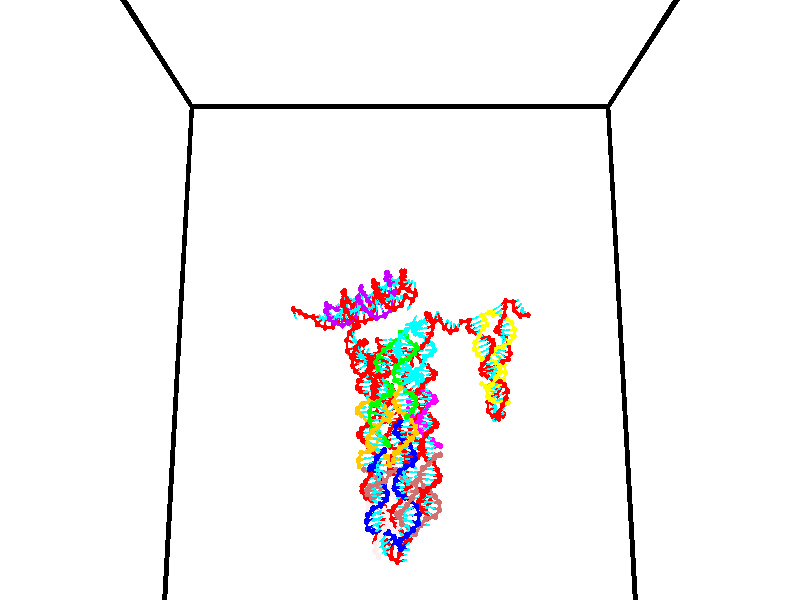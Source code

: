 // switches for output
#declare DRAW_BASES = 1; // possible values are 0, 1; only relevant for DNA ribbons
#declare DRAW_BASES_TYPE = 3; // possible values are 1, 2, 3; only relevant for DNA ribbons
#declare DRAW_FOG = 0; // set to 1 to enable fog

#include "colors.inc"

#include "transforms.inc"
background { rgb <1, 1, 1>}

#default {
   normal{
       ripples 0.25
       frequency 0.20
       turbulence 0.2
       lambda 5
   }
	finish {
		phong 0.1
		phong_size 40.
	}
}

// original window dimensions: 1024x640


// camera settings

camera {
	sky <0, 0.179814, -0.983701>
	up <0, 0.179814, -0.983701>
	right 1.6 * <1, 0, 0>
	location <35, 94.9851, 44.8844>
	look_at <35, 29.7336, 32.9568>
	direction <0, -65.2515, -11.9276>
	angle 67.0682
}


# declare cpy_camera_pos = <35, 94.9851, 44.8844>;
# if (DRAW_FOG = 1)
fog {
	fog_type 2
	up vnormalize(cpy_camera_pos)
	color rgbt<1,1,1,0.3>
	distance 1e-5
	fog_alt 3e-3
	fog_offset 56
}
# end


// LIGHTS

# declare lum = 6;
global_settings {
	ambient_light rgb lum * <0.05, 0.05, 0.05>
	max_trace_level 15
}# declare cpy_direct_light_amount = 0.25;
light_source
{	1000 * <-1, -1.16352, -0.803886>,
	rgb lum * cpy_direct_light_amount
	parallel
}

light_source
{	1000 * <1, 1.16352, 0.803886>,
	rgb lum * cpy_direct_light_amount
	parallel
}

// strand 0

// nucleotide -1

// particle -1
sphere {
	<24.275389, 35.322838, 34.732571> 0.250000
	pigment { color rgbt <1,0,0,0> }
	no_shadow
}
cylinder {
	<24.381729, 35.119122, 35.059971>,  <24.445534, 34.996891, 35.256413>, 0.100000
	pigment { color rgbt <1,0,0,0> }
	no_shadow
}
cylinder {
	<24.381729, 35.119122, 35.059971>,  <24.275389, 35.322838, 34.732571>, 0.100000
	pigment { color rgbt <1,0,0,0> }
	no_shadow
}

// particle -1
sphere {
	<24.381729, 35.119122, 35.059971> 0.100000
	pigment { color rgbt <1,0,0,0> }
	no_shadow
}
sphere {
	0, 1
	scale<0.080000,0.200000,0.300000>
	matrix <0.858870, -0.260459, -0.441025,
		0.437797, 0.820234, 0.368172,
		0.265850, -0.509291, 0.818503,
		24.461485, 34.966335, 35.305523>
	pigment { color rgbt <0,1,1,0> }
	no_shadow
}
cylinder {
	<24.992241, 35.535496, 35.033215>,  <24.275389, 35.322838, 34.732571>, 0.130000
	pigment { color rgbt <1,0,0,0> }
	no_shadow
}

// nucleotide -1

// particle -1
sphere {
	<24.992241, 35.535496, 35.033215> 0.250000
	pigment { color rgbt <1,0,0,0> }
	no_shadow
}
cylinder {
	<24.884230, 35.151066, 35.056622>,  <24.819424, 34.920410, 35.070667>, 0.100000
	pigment { color rgbt <1,0,0,0> }
	no_shadow
}
cylinder {
	<24.884230, 35.151066, 35.056622>,  <24.992241, 35.535496, 35.033215>, 0.100000
	pigment { color rgbt <1,0,0,0> }
	no_shadow
}

// particle -1
sphere {
	<24.884230, 35.151066, 35.056622> 0.100000
	pigment { color rgbt <1,0,0,0> }
	no_shadow
}
sphere {
	0, 1
	scale<0.080000,0.200000,0.300000>
	matrix <0.900951, -0.273639, -0.336764,
		0.339667, -0.038213, 0.939769,
		-0.270026, -0.961073, 0.058518,
		24.803223, 34.862743, 35.074177>
	pigment { color rgbt <0,1,1,0> }
	no_shadow
}
cylinder {
	<25.557751, 35.186291, 35.339394>,  <24.992241, 35.535496, 35.033215>, 0.130000
	pigment { color rgbt <1,0,0,0> }
	no_shadow
}

// nucleotide -1

// particle -1
sphere {
	<25.557751, 35.186291, 35.339394> 0.250000
	pigment { color rgbt <1,0,0,0> }
	no_shadow
}
cylinder {
	<25.363928, 34.895016, 35.145508>,  <25.247635, 34.720249, 35.029175>, 0.100000
	pigment { color rgbt <1,0,0,0> }
	no_shadow
}
cylinder {
	<25.363928, 34.895016, 35.145508>,  <25.557751, 35.186291, 35.339394>, 0.100000
	pigment { color rgbt <1,0,0,0> }
	no_shadow
}

// particle -1
sphere {
	<25.363928, 34.895016, 35.145508> 0.100000
	pigment { color rgbt <1,0,0,0> }
	no_shadow
}
sphere {
	0, 1
	scale<0.080000,0.200000,0.300000>
	matrix <0.855245, -0.277973, -0.437364,
		0.183745, -0.626477, 0.757472,
		-0.484556, -0.728188, -0.484715,
		25.218561, 34.676559, 35.000092>
	pigment { color rgbt <0,1,1,0> }
	no_shadow
}
cylinder {
	<26.293455, 35.177174, 35.388039>,  <25.557751, 35.186291, 35.339394>, 0.130000
	pigment { color rgbt <1,0,0,0> }
	no_shadow
}

// nucleotide -1

// particle -1
sphere {
	<26.293455, 35.177174, 35.388039> 0.250000
	pigment { color rgbt <1,0,0,0> }
	no_shadow
}
cylinder {
	<26.588644, 34.912712, 35.333965>,  <26.765759, 34.754036, 35.301521>, 0.100000
	pigment { color rgbt <1,0,0,0> }
	no_shadow
}
cylinder {
	<26.588644, 34.912712, 35.333965>,  <26.293455, 35.177174, 35.388039>, 0.100000
	pigment { color rgbt <1,0,0,0> }
	no_shadow
}

// particle -1
sphere {
	<26.588644, 34.912712, 35.333965> 0.100000
	pigment { color rgbt <1,0,0,0> }
	no_shadow
}
sphere {
	0, 1
	scale<0.080000,0.200000,0.300000>
	matrix <0.647684, 0.637687, 0.416966,
		-0.189475, -0.395264, 0.898813,
		0.737974, -0.661152, -0.135180,
		26.810036, 34.714367, 35.293411>
	pigment { color rgbt <0,1,1,0> }
	no_shadow
}
cylinder {
	<26.698210, 35.068295, 36.007980>,  <26.293455, 35.177174, 35.388039>, 0.130000
	pigment { color rgbt <1,0,0,0> }
	no_shadow
}

// nucleotide -1

// particle -1
sphere {
	<26.698210, 35.068295, 36.007980> 0.250000
	pigment { color rgbt <1,0,0,0> }
	no_shadow
}
cylinder {
	<26.954292, 34.949436, 35.724617>,  <27.107943, 34.878120, 35.554600>, 0.100000
	pigment { color rgbt <1,0,0,0> }
	no_shadow
}
cylinder {
	<26.954292, 34.949436, 35.724617>,  <26.698210, 35.068295, 36.007980>, 0.100000
	pigment { color rgbt <1,0,0,0> }
	no_shadow
}

// particle -1
sphere {
	<26.954292, 34.949436, 35.724617> 0.100000
	pigment { color rgbt <1,0,0,0> }
	no_shadow
}
sphere {
	0, 1
	scale<0.080000,0.200000,0.300000>
	matrix <0.691490, 0.624601, 0.362927,
		0.334630, -0.722205, 0.605346,
		0.640207, -0.297144, -0.708407,
		27.146355, 34.860294, 35.512096>
	pigment { color rgbt <0,1,1,0> }
	no_shadow
}
cylinder {
	<27.463659, 34.938889, 36.264297>,  <26.698210, 35.068295, 36.007980>, 0.130000
	pigment { color rgbt <1,0,0,0> }
	no_shadow
}

// nucleotide -1

// particle -1
sphere {
	<27.463659, 34.938889, 36.264297> 0.250000
	pigment { color rgbt <1,0,0,0> }
	no_shadow
}
cylinder {
	<27.498991, 34.980553, 35.868046>,  <27.520191, 35.005550, 35.630295>, 0.100000
	pigment { color rgbt <1,0,0,0> }
	no_shadow
}
cylinder {
	<27.498991, 34.980553, 35.868046>,  <27.463659, 34.938889, 36.264297>, 0.100000
	pigment { color rgbt <1,0,0,0> }
	no_shadow
}

// particle -1
sphere {
	<27.498991, 34.980553, 35.868046> 0.100000
	pigment { color rgbt <1,0,0,0> }
	no_shadow
}
sphere {
	0, 1
	scale<0.080000,0.200000,0.300000>
	matrix <0.685200, 0.715482, 0.136329,
		0.722979, -0.690822, -0.008174,
		0.088331, 0.104164, -0.990630,
		27.525490, 35.011803, 35.570858>
	pigment { color rgbt <0,1,1,0> }
	no_shadow
}
cylinder {
	<28.236576, 34.720554, 36.172043>,  <27.463659, 34.938889, 36.264297>, 0.130000
	pigment { color rgbt <1,0,0,0> }
	no_shadow
}

// nucleotide -1

// particle -1
sphere {
	<28.236576, 34.720554, 36.172043> 0.250000
	pigment { color rgbt <1,0,0,0> }
	no_shadow
}
cylinder {
	<28.128746, 34.920570, 35.842854>,  <28.064049, 35.040581, 35.645340>, 0.100000
	pigment { color rgbt <1,0,0,0> }
	no_shadow
}
cylinder {
	<28.128746, 34.920570, 35.842854>,  <28.236576, 34.720554, 36.172043>, 0.100000
	pigment { color rgbt <1,0,0,0> }
	no_shadow
}

// particle -1
sphere {
	<28.128746, 34.920570, 35.842854> 0.100000
	pigment { color rgbt <1,0,0,0> }
	no_shadow
}
sphere {
	0, 1
	scale<0.080000,0.200000,0.300000>
	matrix <0.857773, 0.513105, 0.030793,
		0.437670, -0.697624, -0.567244,
		-0.269574, 0.500044, -0.822974,
		28.047874, 35.070583, 35.595963>
	pigment { color rgbt <0,1,1,0> }
	no_shadow
}
cylinder {
	<28.740986, 34.679401, 35.666672>,  <28.236576, 34.720554, 36.172043>, 0.130000
	pigment { color rgbt <1,0,0,0> }
	no_shadow
}

// nucleotide -1

// particle -1
sphere {
	<28.740986, 34.679401, 35.666672> 0.250000
	pigment { color rgbt <1,0,0,0> }
	no_shadow
}
cylinder {
	<28.541998, 35.014141, 35.575272>,  <28.422606, 35.214985, 35.520432>, 0.100000
	pigment { color rgbt <1,0,0,0> }
	no_shadow
}
cylinder {
	<28.541998, 35.014141, 35.575272>,  <28.740986, 34.679401, 35.666672>, 0.100000
	pigment { color rgbt <1,0,0,0> }
	no_shadow
}

// particle -1
sphere {
	<28.541998, 35.014141, 35.575272> 0.100000
	pigment { color rgbt <1,0,0,0> }
	no_shadow
}
sphere {
	0, 1
	scale<0.080000,0.200000,0.300000>
	matrix <0.866479, 0.466687, -0.177251,
		-0.041691, -0.286171, -0.957271,
		-0.497470, 0.836845, -0.228505,
		28.392757, 35.265194, 35.506721>
	pigment { color rgbt <0,1,1,0> }
	no_shadow
}
cylinder {
	<29.205523, 34.998562, 35.068634>,  <28.740986, 34.679401, 35.666672>, 0.130000
	pigment { color rgbt <1,0,0,0> }
	no_shadow
}

// nucleotide -1

// particle -1
sphere {
	<29.205523, 34.998562, 35.068634> 0.250000
	pigment { color rgbt <1,0,0,0> }
	no_shadow
}
cylinder {
	<28.993942, 35.304409, 35.215916>,  <28.866995, 35.487919, 35.304283>, 0.100000
	pigment { color rgbt <1,0,0,0> }
	no_shadow
}
cylinder {
	<28.993942, 35.304409, 35.215916>,  <29.205523, 34.998562, 35.068634>, 0.100000
	pigment { color rgbt <1,0,0,0> }
	no_shadow
}

// particle -1
sphere {
	<28.993942, 35.304409, 35.215916> 0.100000
	pigment { color rgbt <1,0,0,0> }
	no_shadow
}
sphere {
	0, 1
	scale<0.080000,0.200000,0.300000>
	matrix <0.715865, 0.635024, -0.290314,
		-0.455797, 0.110023, -0.883258,
		-0.528949, 0.764617, 0.368204,
		28.835258, 35.533794, 35.326378>
	pigment { color rgbt <0,1,1,0> }
	no_shadow
}
cylinder {
	<29.396021, 35.513340, 34.614620>,  <29.205523, 34.998562, 35.068634>, 0.130000
	pigment { color rgbt <1,0,0,0> }
	no_shadow
}

// nucleotide -1

// particle -1
sphere {
	<29.396021, 35.513340, 34.614620> 0.250000
	pigment { color rgbt <1,0,0,0> }
	no_shadow
}
cylinder {
	<29.238228, 35.726093, 34.914349>,  <29.143553, 35.853745, 35.094185>, 0.100000
	pigment { color rgbt <1,0,0,0> }
	no_shadow
}
cylinder {
	<29.238228, 35.726093, 34.914349>,  <29.396021, 35.513340, 34.614620>, 0.100000
	pigment { color rgbt <1,0,0,0> }
	no_shadow
}

// particle -1
sphere {
	<29.238228, 35.726093, 34.914349> 0.100000
	pigment { color rgbt <1,0,0,0> }
	no_shadow
}
sphere {
	0, 1
	scale<0.080000,0.200000,0.300000>
	matrix <0.602385, 0.765477, -0.226223,
		-0.693914, 0.362141, -0.622364,
		-0.394481, 0.531883, 0.749323,
		29.119884, 35.885658, 35.139145>
	pigment { color rgbt <0,1,1,0> }
	no_shadow
}
cylinder {
	<29.498194, 36.201504, 34.360516>,  <29.396021, 35.513340, 34.614620>, 0.130000
	pigment { color rgbt <1,0,0,0> }
	no_shadow
}

// nucleotide -1

// particle -1
sphere {
	<29.498194, 36.201504, 34.360516> 0.250000
	pigment { color rgbt <1,0,0,0> }
	no_shadow
}
cylinder {
	<29.418661, 36.239178, 34.750713>,  <29.370941, 36.261784, 34.984833>, 0.100000
	pigment { color rgbt <1,0,0,0> }
	no_shadow
}
cylinder {
	<29.418661, 36.239178, 34.750713>,  <29.498194, 36.201504, 34.360516>, 0.100000
	pigment { color rgbt <1,0,0,0> }
	no_shadow
}

// particle -1
sphere {
	<29.418661, 36.239178, 34.750713> 0.100000
	pigment { color rgbt <1,0,0,0> }
	no_shadow
}
sphere {
	0, 1
	scale<0.080000,0.200000,0.300000>
	matrix <0.647055, 0.760197, 0.058488,
		-0.736061, 0.642830, -0.212094,
		-0.198831, 0.094186, 0.975497,
		29.359013, 36.267433, 35.043362>
	pigment { color rgbt <0,1,1,0> }
	no_shadow
}
cylinder {
	<29.347458, 36.899860, 34.382607>,  <29.498194, 36.201504, 34.360516>, 0.130000
	pigment { color rgbt <1,0,0,0> }
	no_shadow
}

// nucleotide -1

// particle -1
sphere {
	<29.347458, 36.899860, 34.382607> 0.250000
	pigment { color rgbt <1,0,0,0> }
	no_shadow
}
cylinder {
	<29.449829, 36.764721, 34.744900>,  <29.511251, 36.683636, 34.962276>, 0.100000
	pigment { color rgbt <1,0,0,0> }
	no_shadow
}
cylinder {
	<29.449829, 36.764721, 34.744900>,  <29.347458, 36.899860, 34.382607>, 0.100000
	pigment { color rgbt <1,0,0,0> }
	no_shadow
}

// particle -1
sphere {
	<29.449829, 36.764721, 34.744900> 0.100000
	pigment { color rgbt <1,0,0,0> }
	no_shadow
}
sphere {
	0, 1
	scale<0.080000,0.200000,0.300000>
	matrix <0.712871, 0.698790, 0.059224,
		-0.652928, 0.630516, 0.419684,
		0.255930, -0.337850, 0.905736,
		29.526608, 36.663364, 35.016621>
	pigment { color rgbt <0,1,1,0> }
	no_shadow
}
cylinder {
	<29.457359, 37.513191, 34.788082>,  <29.347458, 36.899860, 34.382607>, 0.130000
	pigment { color rgbt <1,0,0,0> }
	no_shadow
}

// nucleotide -1

// particle -1
sphere {
	<29.457359, 37.513191, 34.788082> 0.250000
	pigment { color rgbt <1,0,0,0> }
	no_shadow
}
cylinder {
	<29.632093, 37.219074, 34.995361>,  <29.736933, 37.042606, 35.119728>, 0.100000
	pigment { color rgbt <1,0,0,0> }
	no_shadow
}
cylinder {
	<29.632093, 37.219074, 34.995361>,  <29.457359, 37.513191, 34.788082>, 0.100000
	pigment { color rgbt <1,0,0,0> }
	no_shadow
}

// particle -1
sphere {
	<29.632093, 37.219074, 34.995361> 0.100000
	pigment { color rgbt <1,0,0,0> }
	no_shadow
}
sphere {
	0, 1
	scale<0.080000,0.200000,0.300000>
	matrix <0.802065, 0.579191, 0.145706,
		-0.407269, 0.351976, 0.842760,
		0.436834, -0.735290, 0.518194,
		29.763144, 36.998486, 35.150818>
	pigment { color rgbt <0,1,1,0> }
	no_shadow
}
cylinder {
	<29.793392, 37.897282, 35.349014>,  <29.457359, 37.513191, 34.788082>, 0.130000
	pigment { color rgbt <1,0,0,0> }
	no_shadow
}

// nucleotide -1

// particle -1
sphere {
	<29.793392, 37.897282, 35.349014> 0.250000
	pigment { color rgbt <1,0,0,0> }
	no_shadow
}
cylinder {
	<29.989622, 37.549057, 35.333759>,  <30.107359, 37.340122, 35.324608>, 0.100000
	pigment { color rgbt <1,0,0,0> }
	no_shadow
}
cylinder {
	<29.989622, 37.549057, 35.333759>,  <29.793392, 37.897282, 35.349014>, 0.100000
	pigment { color rgbt <1,0,0,0> }
	no_shadow
}

// particle -1
sphere {
	<29.989622, 37.549057, 35.333759> 0.100000
	pigment { color rgbt <1,0,0,0> }
	no_shadow
}
sphere {
	0, 1
	scale<0.080000,0.200000,0.300000>
	matrix <0.871299, 0.489380, 0.036683,
		-0.013273, -0.051222, 0.998599,
		0.490573, -0.870565, -0.038134,
		30.136793, 37.287888, 35.322319>
	pigment { color rgbt <0,1,1,0> }
	no_shadow
}
cylinder {
	<30.312862, 37.879745, 35.877464>,  <29.793392, 37.897282, 35.349014>, 0.130000
	pigment { color rgbt <1,0,0,0> }
	no_shadow
}

// nucleotide -1

// particle -1
sphere {
	<30.312862, 37.879745, 35.877464> 0.250000
	pigment { color rgbt <1,0,0,0> }
	no_shadow
}
cylinder {
	<30.428217, 37.627201, 35.589516>,  <30.497429, 37.475674, 35.416748>, 0.100000
	pigment { color rgbt <1,0,0,0> }
	no_shadow
}
cylinder {
	<30.428217, 37.627201, 35.589516>,  <30.312862, 37.879745, 35.877464>, 0.100000
	pigment { color rgbt <1,0,0,0> }
	no_shadow
}

// particle -1
sphere {
	<30.428217, 37.627201, 35.589516> 0.100000
	pigment { color rgbt <1,0,0,0> }
	no_shadow
}
sphere {
	0, 1
	scale<0.080000,0.200000,0.300000>
	matrix <0.911810, 0.410580, 0.005179,
		0.292294, -0.657879, 0.694089,
		0.288386, -0.631364, -0.719870,
		30.514732, 37.437794, 35.373554>
	pigment { color rgbt <0,1,1,0> }
	no_shadow
}
cylinder {
	<30.909851, 37.350231, 36.150135>,  <30.312862, 37.879745, 35.877464>, 0.130000
	pigment { color rgbt <1,0,0,0> }
	no_shadow
}

// nucleotide -1

// particle -1
sphere {
	<30.909851, 37.350231, 36.150135> 0.250000
	pigment { color rgbt <1,0,0,0> }
	no_shadow
}
cylinder {
	<30.956657, 37.398163, 35.755787>,  <30.984741, 37.426922, 35.519176>, 0.100000
	pigment { color rgbt <1,0,0,0> }
	no_shadow
}
cylinder {
	<30.956657, 37.398163, 35.755787>,  <30.909851, 37.350231, 36.150135>, 0.100000
	pigment { color rgbt <1,0,0,0> }
	no_shadow
}

// particle -1
sphere {
	<30.956657, 37.398163, 35.755787> 0.100000
	pigment { color rgbt <1,0,0,0> }
	no_shadow
}
sphere {
	0, 1
	scale<0.080000,0.200000,0.300000>
	matrix <0.945558, 0.290112, 0.147494,
		0.303689, -0.949460, -0.079361,
		0.117016, 0.119832, -0.985874,
		30.991762, 37.434113, 35.460026>
	pigment { color rgbt <0,1,1,0> }
	no_shadow
}
cylinder {
	<31.586824, 37.331802, 36.111198>,  <30.909851, 37.350231, 36.150135>, 0.130000
	pigment { color rgbt <1,0,0,0> }
	no_shadow
}

// nucleotide -1

// particle -1
sphere {
	<31.586824, 37.331802, 36.111198> 0.250000
	pigment { color rgbt <1,0,0,0> }
	no_shadow
}
cylinder {
	<31.519201, 37.421837, 35.727375>,  <31.478628, 37.475857, 35.497082>, 0.100000
	pigment { color rgbt <1,0,0,0> }
	no_shadow
}
cylinder {
	<31.519201, 37.421837, 35.727375>,  <31.586824, 37.331802, 36.111198>, 0.100000
	pigment { color rgbt <1,0,0,0> }
	no_shadow
}

// particle -1
sphere {
	<31.519201, 37.421837, 35.727375> 0.100000
	pigment { color rgbt <1,0,0,0> }
	no_shadow
}
sphere {
	0, 1
	scale<0.080000,0.200000,0.300000>
	matrix <0.921652, 0.381090, -0.072987,
		0.349251, -0.896721, -0.271874,
		-0.169058, 0.225082, -0.959561,
		31.468485, 37.489361, 35.439507>
	pigment { color rgbt <0,1,1,0> }
	no_shadow
}
cylinder {
	<32.230404, 37.163147, 35.791859>,  <31.586824, 37.331802, 36.111198>, 0.130000
	pigment { color rgbt <1,0,0,0> }
	no_shadow
}

// nucleotide -1

// particle -1
sphere {
	<32.230404, 37.163147, 35.791859> 0.250000
	pigment { color rgbt <1,0,0,0> }
	no_shadow
}
cylinder {
	<32.029839, 37.415321, 35.554832>,  <31.909500, 37.566628, 35.412617>, 0.100000
	pigment { color rgbt <1,0,0,0> }
	no_shadow
}
cylinder {
	<32.029839, 37.415321, 35.554832>,  <32.230404, 37.163147, 35.791859>, 0.100000
	pigment { color rgbt <1,0,0,0> }
	no_shadow
}

// particle -1
sphere {
	<32.029839, 37.415321, 35.554832> 0.100000
	pigment { color rgbt <1,0,0,0> }
	no_shadow
}
sphere {
	0, 1
	scale<0.080000,0.200000,0.300000>
	matrix <0.858039, 0.450317, -0.246948,
		0.111160, -0.632270, -0.766732,
		-0.501410, 0.630435, -0.592570,
		31.879416, 37.604450, 35.377060>
	pigment { color rgbt <0,1,1,0> }
	no_shadow
}
cylinder {
	<32.531925, 37.227600, 35.040600>,  <32.230404, 37.163147, 35.791859>, 0.130000
	pigment { color rgbt <1,0,0,0> }
	no_shadow
}

// nucleotide -1

// particle -1
sphere {
	<32.531925, 37.227600, 35.040600> 0.250000
	pigment { color rgbt <1,0,0,0> }
	no_shadow
}
cylinder {
	<32.319332, 37.561123, 35.100327>,  <32.191776, 37.761238, 35.136162>, 0.100000
	pigment { color rgbt <1,0,0,0> }
	no_shadow
}
cylinder {
	<32.319332, 37.561123, 35.100327>,  <32.531925, 37.227600, 35.040600>, 0.100000
	pigment { color rgbt <1,0,0,0> }
	no_shadow
}

// particle -1
sphere {
	<32.319332, 37.561123, 35.100327> 0.100000
	pigment { color rgbt <1,0,0,0> }
	no_shadow
}
sphere {
	0, 1
	scale<0.080000,0.200000,0.300000>
	matrix <0.775186, 0.549824, -0.311094,
		-0.341491, -0.049591, -0.938576,
		-0.531479, 0.833807, 0.149318,
		32.159889, 37.811264, 35.145123>
	pigment { color rgbt <0,1,1,0> }
	no_shadow
}
cylinder {
	<32.540028, 37.655773, 34.379234>,  <32.531925, 37.227600, 35.040600>, 0.130000
	pigment { color rgbt <1,0,0,0> }
	no_shadow
}

// nucleotide -1

// particle -1
sphere {
	<32.540028, 37.655773, 34.379234> 0.250000
	pigment { color rgbt <1,0,0,0> }
	no_shadow
}
cylinder {
	<32.483311, 37.906818, 34.685436>,  <32.449280, 38.057446, 34.869160>, 0.100000
	pigment { color rgbt <1,0,0,0> }
	no_shadow
}
cylinder {
	<32.483311, 37.906818, 34.685436>,  <32.540028, 37.655773, 34.379234>, 0.100000
	pigment { color rgbt <1,0,0,0> }
	no_shadow
}

// particle -1
sphere {
	<32.483311, 37.906818, 34.685436> 0.100000
	pigment { color rgbt <1,0,0,0> }
	no_shadow
}
sphere {
	0, 1
	scale<0.080000,0.200000,0.300000>
	matrix <0.704803, 0.607020, -0.367122,
		-0.695087, 0.487477, -0.528413,
		-0.141794, 0.627609, 0.765507,
		32.440773, 38.095100, 34.915089>
	pigment { color rgbt <0,1,1,0> }
	no_shadow
}
cylinder {
	<32.769150, 38.250607, 34.058666>,  <32.540028, 37.655773, 34.379234>, 0.130000
	pigment { color rgbt <1,0,0,0> }
	no_shadow
}

// nucleotide -1

// particle -1
sphere {
	<32.769150, 38.250607, 34.058666> 0.250000
	pigment { color rgbt <1,0,0,0> }
	no_shadow
}
cylinder {
	<32.774136, 38.379955, 34.437141>,  <32.777126, 38.457565, 34.664227>, 0.100000
	pigment { color rgbt <1,0,0,0> }
	no_shadow
}
cylinder {
	<32.774136, 38.379955, 34.437141>,  <32.769150, 38.250607, 34.058666>, 0.100000
	pigment { color rgbt <1,0,0,0> }
	no_shadow
}

// particle -1
sphere {
	<32.774136, 38.379955, 34.437141> 0.100000
	pigment { color rgbt <1,0,0,0> }
	no_shadow
}
sphere {
	0, 1
	scale<0.080000,0.200000,0.300000>
	matrix <0.723521, 0.650235, -0.231758,
		-0.690189, 0.687479, -0.225858,
		0.012468, 0.323370, 0.946190,
		32.777878, 38.476967, 34.720997>
	pigment { color rgbt <0,1,1,0> }
	no_shadow
}
cylinder {
	<32.712833, 38.968044, 34.039101>,  <32.769150, 38.250607, 34.058666>, 0.130000
	pigment { color rgbt <1,0,0,0> }
	no_shadow
}

// nucleotide -1

// particle -1
sphere {
	<32.712833, 38.968044, 34.039101> 0.250000
	pigment { color rgbt <1,0,0,0> }
	no_shadow
}
cylinder {
	<32.878521, 38.872574, 34.390430>,  <32.977932, 38.815292, 34.601231>, 0.100000
	pigment { color rgbt <1,0,0,0> }
	no_shadow
}
cylinder {
	<32.878521, 38.872574, 34.390430>,  <32.712833, 38.968044, 34.039101>, 0.100000
	pigment { color rgbt <1,0,0,0> }
	no_shadow
}

// particle -1
sphere {
	<32.878521, 38.872574, 34.390430> 0.100000
	pigment { color rgbt <1,0,0,0> }
	no_shadow
}
sphere {
	0, 1
	scale<0.080000,0.200000,0.300000>
	matrix <0.830324, 0.494355, -0.257248,
		-0.372807, 0.835852, 0.402947,
		0.414220, -0.238673, 0.878327,
		33.002789, 38.800972, 34.653927>
	pigment { color rgbt <0,1,1,0> }
	no_shadow
}
cylinder {
	<32.896523, 39.601498, 34.393692>,  <32.712833, 38.968044, 34.039101>, 0.130000
	pigment { color rgbt <1,0,0,0> }
	no_shadow
}

// nucleotide -1

// particle -1
sphere {
	<32.896523, 39.601498, 34.393692> 0.250000
	pigment { color rgbt <1,0,0,0> }
	no_shadow
}
cylinder {
	<33.149906, 39.342648, 34.563377>,  <33.301937, 39.187340, 34.665188>, 0.100000
	pigment { color rgbt <1,0,0,0> }
	no_shadow
}
cylinder {
	<33.149906, 39.342648, 34.563377>,  <32.896523, 39.601498, 34.393692>, 0.100000
	pigment { color rgbt <1,0,0,0> }
	no_shadow
}

// particle -1
sphere {
	<33.149906, 39.342648, 34.563377> 0.100000
	pigment { color rgbt <1,0,0,0> }
	no_shadow
}
sphere {
	0, 1
	scale<0.080000,0.200000,0.300000>
	matrix <0.752117, 0.643749, -0.141093,
		-0.181783, 0.408436, 0.894503,
		0.633462, -0.647123, 0.424214,
		33.339947, 39.148510, 34.690643>
	pigment { color rgbt <0,1,1,0> }
	no_shadow
}
cylinder {
	<33.253265, 39.955074, 34.775936>,  <32.896523, 39.601498, 34.393692>, 0.130000
	pigment { color rgbt <1,0,0,0> }
	no_shadow
}

// nucleotide -1

// particle -1
sphere {
	<33.253265, 39.955074, 34.775936> 0.250000
	pigment { color rgbt <1,0,0,0> }
	no_shadow
}
cylinder {
	<33.469147, 39.622917, 34.720562>,  <33.598675, 39.423622, 34.687336>, 0.100000
	pigment { color rgbt <1,0,0,0> }
	no_shadow
}
cylinder {
	<33.469147, 39.622917, 34.720562>,  <33.253265, 39.955074, 34.775936>, 0.100000
	pigment { color rgbt <1,0,0,0> }
	no_shadow
}

// particle -1
sphere {
	<33.469147, 39.622917, 34.720562> 0.100000
	pigment { color rgbt <1,0,0,0> }
	no_shadow
}
sphere {
	0, 1
	scale<0.080000,0.200000,0.300000>
	matrix <0.814327, 0.556653, -0.164344,
		0.213532, -0.024035, 0.976641,
		0.539700, -0.830397, -0.138436,
		33.631058, 39.373798, 34.679031>
	pigment { color rgbt <0,1,1,0> }
	no_shadow
}
cylinder {
	<33.814495, 39.969738, 35.312687>,  <33.253265, 39.955074, 34.775936>, 0.130000
	pigment { color rgbt <1,0,0,0> }
	no_shadow
}

// nucleotide -1

// particle -1
sphere {
	<33.814495, 39.969738, 35.312687> 0.250000
	pigment { color rgbt <1,0,0,0> }
	no_shadow
}
cylinder {
	<33.960575, 39.769318, 34.998852>,  <34.048222, 39.649067, 34.810551>, 0.100000
	pigment { color rgbt <1,0,0,0> }
	no_shadow
}
cylinder {
	<33.960575, 39.769318, 34.998852>,  <33.814495, 39.969738, 35.312687>, 0.100000
	pigment { color rgbt <1,0,0,0> }
	no_shadow
}

// particle -1
sphere {
	<33.960575, 39.769318, 34.998852> 0.100000
	pigment { color rgbt <1,0,0,0> }
	no_shadow
}
sphere {
	0, 1
	scale<0.080000,0.200000,0.300000>
	matrix <0.840065, 0.540547, 0.045822,
		0.401148, -0.675840, 0.618321,
		0.365200, -0.501048, -0.784589,
		34.070137, 39.619003, 34.763474>
	pigment { color rgbt <0,1,1,0> }
	no_shadow
}
cylinder {
	<34.493530, 39.841244, 35.481251>,  <33.814495, 39.969738, 35.312687>, 0.130000
	pigment { color rgbt <1,0,0,0> }
	no_shadow
}

// nucleotide -1

// particle -1
sphere {
	<34.493530, 39.841244, 35.481251> 0.250000
	pigment { color rgbt <1,0,0,0> }
	no_shadow
}
cylinder {
	<34.462536, 39.786530, 35.086224>,  <34.443939, 39.753700, 34.849209>, 0.100000
	pigment { color rgbt <1,0,0,0> }
	no_shadow
}
cylinder {
	<34.462536, 39.786530, 35.086224>,  <34.493530, 39.841244, 35.481251>, 0.100000
	pigment { color rgbt <1,0,0,0> }
	no_shadow
}

// particle -1
sphere {
	<34.462536, 39.786530, 35.086224> 0.100000
	pigment { color rgbt <1,0,0,0> }
	no_shadow
}
sphere {
	0, 1
	scale<0.080000,0.200000,0.300000>
	matrix <0.848091, 0.511722, -0.137415,
		0.524155, -0.848193, 0.076353,
		-0.077483, -0.136781, -0.987566,
		34.439289, 39.745495, 34.789955>
	pigment { color rgbt <0,1,1,0> }
	no_shadow
}
cylinder {
	<35.117237, 39.429306, 35.135128>,  <34.493530, 39.841244, 35.481251>, 0.130000
	pigment { color rgbt <1,0,0,0> }
	no_shadow
}

// nucleotide -1

// particle -1
sphere {
	<35.117237, 39.429306, 35.135128> 0.250000
	pigment { color rgbt <1,0,0,0> }
	no_shadow
}
cylinder {
	<34.928032, 39.700863, 34.910496>,  <34.814510, 39.863796, 34.775719>, 0.100000
	pigment { color rgbt <1,0,0,0> }
	no_shadow
}
cylinder {
	<34.928032, 39.700863, 34.910496>,  <35.117237, 39.429306, 35.135128>, 0.100000
	pigment { color rgbt <1,0,0,0> }
	no_shadow
}

// particle -1
sphere {
	<34.928032, 39.700863, 34.910496> 0.100000
	pigment { color rgbt <1,0,0,0> }
	no_shadow
}
sphere {
	0, 1
	scale<0.080000,0.200000,0.300000>
	matrix <0.814081, 0.580528, 0.016114,
		0.336951, -0.449546, -0.827268,
		-0.473008, 0.678893, -0.561576,
		34.786129, 39.904530, 34.742023>
	pigment { color rgbt <0,1,1,0> }
	no_shadow
}
cylinder {
	<35.522629, 39.534344, 34.463348>,  <35.117237, 39.429306, 35.135128>, 0.130000
	pigment { color rgbt <1,0,0,0> }
	no_shadow
}

// nucleotide -1

// particle -1
sphere {
	<35.522629, 39.534344, 34.463348> 0.250000
	pigment { color rgbt <1,0,0,0> }
	no_shadow
}
cylinder {
	<35.308228, 39.859207, 34.555523>,  <35.179585, 40.054123, 34.610828>, 0.100000
	pigment { color rgbt <1,0,0,0> }
	no_shadow
}
cylinder {
	<35.308228, 39.859207, 34.555523>,  <35.522629, 39.534344, 34.463348>, 0.100000
	pigment { color rgbt <1,0,0,0> }
	no_shadow
}

// particle -1
sphere {
	<35.308228, 39.859207, 34.555523> 0.100000
	pigment { color rgbt <1,0,0,0> }
	no_shadow
}
sphere {
	0, 1
	scale<0.080000,0.200000,0.300000>
	matrix <0.776651, 0.581380, -0.242509,
		-0.330925, 0.048980, -0.942385,
		-0.536006, 0.812156, 0.230434,
		35.147427, 40.102856, 34.624653>
	pigment { color rgbt <0,1,1,0> }
	no_shadow
}
cylinder {
	<36.172607, 39.439327, 34.751911>,  <35.522629, 39.534344, 34.463348>, 0.130000
	pigment { color rgbt <1,0,0,0> }
	no_shadow
}

// nucleotide -1

// particle -1
sphere {
	<36.172607, 39.439327, 34.751911> 0.250000
	pigment { color rgbt <1,0,0,0> }
	no_shadow
}
cylinder {
	<35.967079, 39.481358, 35.092487>,  <35.843761, 39.506577, 35.296833>, 0.100000
	pigment { color rgbt <1,0,0,0> }
	no_shadow
}
cylinder {
	<35.967079, 39.481358, 35.092487>,  <36.172607, 39.439327, 34.751911>, 0.100000
	pigment { color rgbt <1,0,0,0> }
	no_shadow
}

// particle -1
sphere {
	<35.967079, 39.481358, 35.092487> 0.100000
	pigment { color rgbt <1,0,0,0> }
	no_shadow
}
sphere {
	0, 1
	scale<0.080000,0.200000,0.300000>
	matrix <-0.706434, 0.511304, -0.489407,
		-0.486768, -0.852953, -0.188490,
		-0.513817, 0.105072, 0.851441,
		35.812935, 39.512878, 35.347919>
	pigment { color rgbt <0,1,1,0> }
	no_shadow
}
cylinder {
	<36.454250, 39.995003, 34.392273>,  <36.172607, 39.439327, 34.751911>, 0.130000
	pigment { color rgbt <1,0,0,0> }
	no_shadow
}

// nucleotide -1

// particle -1
sphere {
	<36.454250, 39.995003, 34.392273> 0.250000
	pigment { color rgbt <1,0,0,0> }
	no_shadow
}
cylinder {
	<36.432362, 40.012764, 33.993267>,  <36.419228, 40.023422, 33.753864>, 0.100000
	pigment { color rgbt <1,0,0,0> }
	no_shadow
}
cylinder {
	<36.432362, 40.012764, 33.993267>,  <36.454250, 39.995003, 34.392273>, 0.100000
	pigment { color rgbt <1,0,0,0> }
	no_shadow
}

// particle -1
sphere {
	<36.432362, 40.012764, 33.993267> 0.100000
	pigment { color rgbt <1,0,0,0> }
	no_shadow
}
sphere {
	0, 1
	scale<0.080000,0.200000,0.300000>
	matrix <-0.914441, -0.403435, 0.032206,
		-0.401002, 0.913930, 0.062682,
		-0.054722, 0.044405, -0.997514,
		36.415943, 40.026085, 33.694012>
	pigment { color rgbt <0,1,1,0> }
	no_shadow
}
cylinder {
	<35.748035, 40.073212, 34.045933>,  <36.454250, 39.995003, 34.392273>, 0.130000
	pigment { color rgbt <1,0,0,0> }
	no_shadow
}

// nucleotide -1

// particle -1
sphere {
	<35.748035, 40.073212, 34.045933> 0.250000
	pigment { color rgbt <1,0,0,0> }
	no_shadow
}
cylinder {
	<35.925804, 39.926826, 33.718868>,  <36.032463, 39.838997, 33.522629>, 0.100000
	pigment { color rgbt <1,0,0,0> }
	no_shadow
}
cylinder {
	<35.925804, 39.926826, 33.718868>,  <35.748035, 40.073212, 34.045933>, 0.100000
	pigment { color rgbt <1,0,0,0> }
	no_shadow
}

// particle -1
sphere {
	<35.925804, 39.926826, 33.718868> 0.100000
	pigment { color rgbt <1,0,0,0> }
	no_shadow
}
sphere {
	0, 1
	scale<0.080000,0.200000,0.300000>
	matrix <-0.840777, -0.485412, -0.239729,
		-0.309170, 0.794007, -0.523418,
		0.444420, -0.365961, -0.817657,
		36.059132, 39.817039, 33.473572>
	pigment { color rgbt <0,1,1,0> }
	no_shadow
}
cylinder {
	<35.175751, 39.723225, 33.752850>,  <35.748035, 40.073212, 34.045933>, 0.130000
	pigment { color rgbt <1,0,0,0> }
	no_shadow
}

// nucleotide -1

// particle -1
sphere {
	<35.175751, 39.723225, 33.752850> 0.250000
	pigment { color rgbt <1,0,0,0> }
	no_shadow
}
cylinder {
	<35.491268, 39.644428, 33.519958>,  <35.680580, 39.597153, 33.380222>, 0.100000
	pigment { color rgbt <1,0,0,0> }
	no_shadow
}
cylinder {
	<35.491268, 39.644428, 33.519958>,  <35.175751, 39.723225, 33.752850>, 0.100000
	pigment { color rgbt <1,0,0,0> }
	no_shadow
}

// particle -1
sphere {
	<35.491268, 39.644428, 33.519958> 0.100000
	pigment { color rgbt <1,0,0,0> }
	no_shadow
}
sphere {
	0, 1
	scale<0.080000,0.200000,0.300000>
	matrix <-0.498274, -0.759566, -0.418070,
		-0.359890, 0.619884, -0.697298,
		0.788798, -0.196986, -0.582232,
		35.727909, 39.585331, 33.345287>
	pigment { color rgbt <0,1,1,0> }
	no_shadow
}
cylinder {
	<35.161285, 39.726353, 33.010601>,  <35.175751, 39.723225, 33.752850>, 0.130000
	pigment { color rgbt <1,0,0,0> }
	no_shadow
}

// nucleotide -1

// particle -1
sphere {
	<35.161285, 39.726353, 33.010601> 0.250000
	pigment { color rgbt <1,0,0,0> }
	no_shadow
}
cylinder {
	<35.403461, 39.423492, 33.108719>,  <35.548767, 39.241776, 33.167587>, 0.100000
	pigment { color rgbt <1,0,0,0> }
	no_shadow
}
cylinder {
	<35.403461, 39.423492, 33.108719>,  <35.161285, 39.726353, 33.010601>, 0.100000
	pigment { color rgbt <1,0,0,0> }
	no_shadow
}

// particle -1
sphere {
	<35.403461, 39.423492, 33.108719> 0.100000
	pigment { color rgbt <1,0,0,0> }
	no_shadow
}
sphere {
	0, 1
	scale<0.080000,0.200000,0.300000>
	matrix <-0.749202, -0.646188, -0.145383,
		0.268580, -0.095752, -0.958486,
		0.605442, -0.757147, 0.245291,
		35.585094, 39.196350, 33.182304>
	pigment { color rgbt <0,1,1,0> }
	no_shadow
}
cylinder {
	<35.157299, 39.313389, 32.429729>,  <35.161285, 39.726353, 33.010601>, 0.130000
	pigment { color rgbt <1,0,0,0> }
	no_shadow
}

// nucleotide -1

// particle -1
sphere {
	<35.157299, 39.313389, 32.429729> 0.250000
	pigment { color rgbt <1,0,0,0> }
	no_shadow
}
cylinder {
	<35.244881, 39.101589, 32.757557>,  <35.297428, 38.974510, 32.954254>, 0.100000
	pigment { color rgbt <1,0,0,0> }
	no_shadow
}
cylinder {
	<35.244881, 39.101589, 32.757557>,  <35.157299, 39.313389, 32.429729>, 0.100000
	pigment { color rgbt <1,0,0,0> }
	no_shadow
}

// particle -1
sphere {
	<35.244881, 39.101589, 32.757557> 0.100000
	pigment { color rgbt <1,0,0,0> }
	no_shadow
}
sphere {
	0, 1
	scale<0.080000,0.200000,0.300000>
	matrix <-0.758527, -0.620711, -0.198382,
		0.613757, -0.578228, -0.537544,
		0.218950, -0.529500, 0.819568,
		35.310566, 38.942738, 33.003426>
	pigment { color rgbt <0,1,1,0> }
	no_shadow
}
cylinder {
	<35.441479, 38.584824, 32.265339>,  <35.157299, 39.313389, 32.429729>, 0.130000
	pigment { color rgbt <1,0,0,0> }
	no_shadow
}

// nucleotide -1

// particle -1
sphere {
	<35.441479, 38.584824, 32.265339> 0.250000
	pigment { color rgbt <1,0,0,0> }
	no_shadow
}
cylinder {
	<35.290665, 38.580280, 32.635792>,  <35.200176, 38.577553, 32.858063>, 0.100000
	pigment { color rgbt <1,0,0,0> }
	no_shadow
}
cylinder {
	<35.290665, 38.580280, 32.635792>,  <35.441479, 38.584824, 32.265339>, 0.100000
	pigment { color rgbt <1,0,0,0> }
	no_shadow
}

// particle -1
sphere {
	<35.290665, 38.580280, 32.635792> 0.100000
	pigment { color rgbt <1,0,0,0> }
	no_shadow
}
sphere {
	0, 1
	scale<0.080000,0.200000,0.300000>
	matrix <-0.538019, -0.811236, -0.228979,
		0.753912, -0.584608, 0.299750,
		-0.377031, -0.011359, 0.926131,
		35.177555, 38.576874, 32.913631>
	pigment { color rgbt <0,1,1,0> }
	no_shadow
}
cylinder {
	<35.421909, 37.857479, 32.532299>,  <35.441479, 38.584824, 32.265339>, 0.130000
	pigment { color rgbt <1,0,0,0> }
	no_shadow
}

// nucleotide -1

// particle -1
sphere {
	<35.421909, 37.857479, 32.532299> 0.250000
	pigment { color rgbt <1,0,0,0> }
	no_shadow
}
cylinder {
	<35.144108, 38.082607, 32.711586>,  <34.977428, 38.217682, 32.819160>, 0.100000
	pigment { color rgbt <1,0,0,0> }
	no_shadow
}
cylinder {
	<35.144108, 38.082607, 32.711586>,  <35.421909, 37.857479, 32.532299>, 0.100000
	pigment { color rgbt <1,0,0,0> }
	no_shadow
}

// particle -1
sphere {
	<35.144108, 38.082607, 32.711586> 0.100000
	pigment { color rgbt <1,0,0,0> }
	no_shadow
}
sphere {
	0, 1
	scale<0.080000,0.200000,0.300000>
	matrix <-0.604273, -0.794421, 0.061228,
		0.390536, -0.228325, 0.891823,
		-0.694503, 0.562817, 0.448221,
		34.935757, 38.251453, 32.846050>
	pigment { color rgbt <0,1,1,0> }
	no_shadow
}
cylinder {
	<35.197754, 37.456657, 33.061417>,  <35.421909, 37.857479, 32.532299>, 0.130000
	pigment { color rgbt <1,0,0,0> }
	no_shadow
}

// nucleotide -1

// particle -1
sphere {
	<35.197754, 37.456657, 33.061417> 0.250000
	pigment { color rgbt <1,0,0,0> }
	no_shadow
}
cylinder {
	<34.901455, 37.725372, 33.062275>,  <34.723675, 37.886600, 33.062790>, 0.100000
	pigment { color rgbt <1,0,0,0> }
	no_shadow
}
cylinder {
	<34.901455, 37.725372, 33.062275>,  <35.197754, 37.456657, 33.061417>, 0.100000
	pigment { color rgbt <1,0,0,0> }
	no_shadow
}

// particle -1
sphere {
	<34.901455, 37.725372, 33.062275> 0.100000
	pigment { color rgbt <1,0,0,0> }
	no_shadow
}
sphere {
	0, 1
	scale<0.080000,0.200000,0.300000>
	matrix <-0.654739, -0.722659, 0.221540,
		0.150381, 0.162696, 0.975149,
		-0.740744, 0.671784, 0.002150,
		34.679230, 37.926907, 33.062920>
	pigment { color rgbt <0,1,1,0> }
	no_shadow
}
cylinder {
	<34.836105, 37.415977, 33.687462>,  <35.197754, 37.456657, 33.061417>, 0.130000
	pigment { color rgbt <1,0,0,0> }
	no_shadow
}

// nucleotide -1

// particle -1
sphere {
	<34.836105, 37.415977, 33.687462> 0.250000
	pigment { color rgbt <1,0,0,0> }
	no_shadow
}
cylinder {
	<34.590523, 37.586330, 33.421627>,  <34.443172, 37.688541, 33.262127>, 0.100000
	pigment { color rgbt <1,0,0,0> }
	no_shadow
}
cylinder {
	<34.590523, 37.586330, 33.421627>,  <34.836105, 37.415977, 33.687462>, 0.100000
	pigment { color rgbt <1,0,0,0> }
	no_shadow
}

// particle -1
sphere {
	<34.590523, 37.586330, 33.421627> 0.100000
	pigment { color rgbt <1,0,0,0> }
	no_shadow
}
sphere {
	0, 1
	scale<0.080000,0.200000,0.300000>
	matrix <-0.725660, -0.635842, 0.262912,
		-0.310605, 0.643684, 0.699426,
		-0.613956, 0.425884, -0.664591,
		34.406338, 37.714096, 33.222248>
	pigment { color rgbt <0,1,1,0> }
	no_shadow
}
cylinder {
	<34.285286, 37.551727, 34.023865>,  <34.836105, 37.415977, 33.687462>, 0.130000
	pigment { color rgbt <1,0,0,0> }
	no_shadow
}

// nucleotide -1

// particle -1
sphere {
	<34.285286, 37.551727, 34.023865> 0.250000
	pigment { color rgbt <1,0,0,0> }
	no_shadow
}
cylinder {
	<34.156319, 37.522385, 33.646366>,  <34.078938, 37.504780, 33.419865>, 0.100000
	pigment { color rgbt <1,0,0,0> }
	no_shadow
}
cylinder {
	<34.156319, 37.522385, 33.646366>,  <34.285286, 37.551727, 34.023865>, 0.100000
	pigment { color rgbt <1,0,0,0> }
	no_shadow
}

// particle -1
sphere {
	<34.156319, 37.522385, 33.646366> 0.100000
	pigment { color rgbt <1,0,0,0> }
	no_shadow
}
sphere {
	0, 1
	scale<0.080000,0.200000,0.300000>
	matrix <-0.665835, -0.691085, 0.281187,
		-0.672838, 0.719042, 0.173976,
		-0.322418, -0.073354, -0.943751,
		34.059593, 37.500378, 33.363239>
	pigment { color rgbt <0,1,1,0> }
	no_shadow
}
cylinder {
	<33.450508, 37.528648, 34.056999>,  <34.285286, 37.551727, 34.023865>, 0.130000
	pigment { color rgbt <1,0,0,0> }
	no_shadow
}

// nucleotide -1

// particle -1
sphere {
	<33.450508, 37.528648, 34.056999> 0.250000
	pigment { color rgbt <1,0,0,0> }
	no_shadow
}
cylinder {
	<33.537605, 37.397865, 33.689156>,  <33.589863, 37.319397, 33.468449>, 0.100000
	pigment { color rgbt <1,0,0,0> }
	no_shadow
}
cylinder {
	<33.537605, 37.397865, 33.689156>,  <33.450508, 37.528648, 34.056999>, 0.100000
	pigment { color rgbt <1,0,0,0> }
	no_shadow
}

// particle -1
sphere {
	<33.537605, 37.397865, 33.689156> 0.100000
	pigment { color rgbt <1,0,0,0> }
	no_shadow
}
sphere {
	0, 1
	scale<0.080000,0.200000,0.300000>
	matrix <-0.747357, -0.661855, 0.058355,
		-0.627729, 0.674573, -0.388468,
		0.217745, -0.326956, -0.919613,
		33.602928, 37.299778, 33.413273>
	pigment { color rgbt <0,1,1,0> }
	no_shadow
}
cylinder {
	<32.822453, 37.531918, 33.715034>,  <33.450508, 37.528648, 34.056999>, 0.130000
	pigment { color rgbt <1,0,0,0> }
	no_shadow
}

// nucleotide -1

// particle -1
sphere {
	<32.822453, 37.531918, 33.715034> 0.250000
	pigment { color rgbt <1,0,0,0> }
	no_shadow
}
cylinder {
	<33.070133, 37.286339, 33.519215>,  <33.218742, 37.138992, 33.401722>, 0.100000
	pigment { color rgbt <1,0,0,0> }
	no_shadow
}
cylinder {
	<33.070133, 37.286339, 33.519215>,  <32.822453, 37.531918, 33.715034>, 0.100000
	pigment { color rgbt <1,0,0,0> }
	no_shadow
}

// particle -1
sphere {
	<33.070133, 37.286339, 33.519215> 0.100000
	pigment { color rgbt <1,0,0,0> }
	no_shadow
}
sphere {
	0, 1
	scale<0.080000,0.200000,0.300000>
	matrix <-0.737073, -0.669417, -0.092763,
		-0.270759, 0.418271, -0.867029,
		0.619204, -0.613947, -0.489546,
		33.255894, 37.102154, 33.372349>
	pigment { color rgbt <0,1,1,0> }
	no_shadow
}
cylinder {
	<32.438248, 37.199261, 33.207111>,  <32.822453, 37.531918, 33.715034>, 0.130000
	pigment { color rgbt <1,0,0,0> }
	no_shadow
}

// nucleotide -1

// particle -1
sphere {
	<32.438248, 37.199261, 33.207111> 0.250000
	pigment { color rgbt <1,0,0,0> }
	no_shadow
}
cylinder {
	<32.753254, 36.954391, 33.235577>,  <32.942257, 36.807468, 33.252655>, 0.100000
	pigment { color rgbt <1,0,0,0> }
	no_shadow
}
cylinder {
	<32.753254, 36.954391, 33.235577>,  <32.438248, 37.199261, 33.207111>, 0.100000
	pigment { color rgbt <1,0,0,0> }
	no_shadow
}

// particle -1
sphere {
	<32.753254, 36.954391, 33.235577> 0.100000
	pigment { color rgbt <1,0,0,0> }
	no_shadow
}
sphere {
	0, 1
	scale<0.080000,0.200000,0.300000>
	matrix <-0.613770, -0.789485, 0.000678,
		0.055764, -0.044210, -0.997465,
		0.787513, -0.612176, 0.071159,
		32.989510, 36.770741, 33.256924>
	pigment { color rgbt <0,1,1,0> }
	no_shadow
}
cylinder {
	<32.353634, 36.657486, 32.667725>,  <32.438248, 37.199261, 33.207111>, 0.130000
	pigment { color rgbt <1,0,0,0> }
	no_shadow
}

// nucleotide -1

// particle -1
sphere {
	<32.353634, 36.657486, 32.667725> 0.250000
	pigment { color rgbt <1,0,0,0> }
	no_shadow
}
cylinder {
	<32.613251, 36.521194, 32.939800>,  <32.769020, 36.439419, 33.103046>, 0.100000
	pigment { color rgbt <1,0,0,0> }
	no_shadow
}
cylinder {
	<32.613251, 36.521194, 32.939800>,  <32.353634, 36.657486, 32.667725>, 0.100000
	pigment { color rgbt <1,0,0,0> }
	no_shadow
}

// particle -1
sphere {
	<32.613251, 36.521194, 32.939800> 0.100000
	pigment { color rgbt <1,0,0,0> }
	no_shadow
}
sphere {
	0, 1
	scale<0.080000,0.200000,0.300000>
	matrix <-0.517961, -0.852771, 0.067065,
		0.557193, -0.395838, -0.729964,
		0.649039, -0.340725, 0.680187,
		32.807964, 36.418976, 33.143856>
	pigment { color rgbt <0,1,1,0> }
	no_shadow
}
cylinder {
	<32.354813, 35.946716, 32.468742>,  <32.353634, 36.657486, 32.667725>, 0.130000
	pigment { color rgbt <1,0,0,0> }
	no_shadow
}

// nucleotide -1

// particle -1
sphere {
	<32.354813, 35.946716, 32.468742> 0.250000
	pigment { color rgbt <1,0,0,0> }
	no_shadow
}
cylinder {
	<32.487370, 35.998791, 32.842529>,  <32.566906, 36.030037, 33.066803>, 0.100000
	pigment { color rgbt <1,0,0,0> }
	no_shadow
}
cylinder {
	<32.487370, 35.998791, 32.842529>,  <32.354813, 35.946716, 32.468742>, 0.100000
	pigment { color rgbt <1,0,0,0> }
	no_shadow
}

// particle -1
sphere {
	<32.487370, 35.998791, 32.842529> 0.100000
	pigment { color rgbt <1,0,0,0> }
	no_shadow
}
sphere {
	0, 1
	scale<0.080000,0.200000,0.300000>
	matrix <-0.376111, -0.890107, 0.257389,
		0.865285, -0.436761, -0.246013,
		0.331395, 0.130187, 0.934467,
		32.586788, 36.037846, 33.122868>
	pigment { color rgbt <0,1,1,0> }
	no_shadow
}
cylinder {
	<32.779408, 35.322613, 32.667854>,  <32.354813, 35.946716, 32.468742>, 0.130000
	pigment { color rgbt <1,0,0,0> }
	no_shadow
}

// nucleotide -1

// particle -1
sphere {
	<32.779408, 35.322613, 32.667854> 0.250000
	pigment { color rgbt <1,0,0,0> }
	no_shadow
}
cylinder {
	<32.650372, 35.478287, 33.012985>,  <32.572948, 35.571690, 33.220062>, 0.100000
	pigment { color rgbt <1,0,0,0> }
	no_shadow
}
cylinder {
	<32.650372, 35.478287, 33.012985>,  <32.779408, 35.322613, 32.667854>, 0.100000
	pigment { color rgbt <1,0,0,0> }
	no_shadow
}

// particle -1
sphere {
	<32.650372, 35.478287, 33.012985> 0.100000
	pigment { color rgbt <1,0,0,0> }
	no_shadow
}
sphere {
	0, 1
	scale<0.080000,0.200000,0.300000>
	matrix <-0.447222, -0.866065, 0.223437,
		0.834223, -0.313797, 0.453435,
		-0.322590, 0.389182, 0.862828,
		32.553596, 35.595043, 33.271835>
	pigment { color rgbt <0,1,1,0> }
	no_shadow
}
cylinder {
	<32.742397, 34.755829, 33.137753>,  <32.779408, 35.322613, 32.667854>, 0.130000
	pigment { color rgbt <1,0,0,0> }
	no_shadow
}

// nucleotide -1

// particle -1
sphere {
	<32.742397, 34.755829, 33.137753> 0.250000
	pigment { color rgbt <1,0,0,0> }
	no_shadow
}
cylinder {
	<32.503845, 35.029057, 33.306396>,  <32.360714, 35.192993, 33.407581>, 0.100000
	pigment { color rgbt <1,0,0,0> }
	no_shadow
}
cylinder {
	<32.503845, 35.029057, 33.306396>,  <32.742397, 34.755829, 33.137753>, 0.100000
	pigment { color rgbt <1,0,0,0> }
	no_shadow
}

// particle -1
sphere {
	<32.503845, 35.029057, 33.306396> 0.100000
	pigment { color rgbt <1,0,0,0> }
	no_shadow
}
sphere {
	0, 1
	scale<0.080000,0.200000,0.300000>
	matrix <-0.648769, -0.719462, 0.247938,
		0.472688, -0.125660, 0.872224,
		-0.596376, 0.683069, 0.421606,
		32.324932, 35.233978, 33.432877>
	pigment { color rgbt <0,1,1,0> }
	no_shadow
}
cylinder {
	<32.434887, 34.438805, 33.660221>,  <32.742397, 34.755829, 33.137753>, 0.130000
	pigment { color rgbt <1,0,0,0> }
	no_shadow
}

// nucleotide -1

// particle -1
sphere {
	<32.434887, 34.438805, 33.660221> 0.250000
	pigment { color rgbt <1,0,0,0> }
	no_shadow
}
cylinder {
	<32.202248, 34.762257, 33.624752>,  <32.062664, 34.956329, 33.603470>, 0.100000
	pigment { color rgbt <1,0,0,0> }
	no_shadow
}
cylinder {
	<32.202248, 34.762257, 33.624752>,  <32.434887, 34.438805, 33.660221>, 0.100000
	pigment { color rgbt <1,0,0,0> }
	no_shadow
}

// particle -1
sphere {
	<32.202248, 34.762257, 33.624752> 0.100000
	pigment { color rgbt <1,0,0,0> }
	no_shadow
}
sphere {
	0, 1
	scale<0.080000,0.200000,0.300000>
	matrix <-0.786963, -0.531686, 0.313049,
		0.205997, 0.251847, 0.945589,
		-0.581597, 0.808630, -0.088669,
		32.027767, 35.004845, 33.598152>
	pigment { color rgbt <0,1,1,0> }
	no_shadow
}
cylinder {
	<32.010296, 34.480282, 34.362514>,  <32.434887, 34.438805, 33.660221>, 0.130000
	pigment { color rgbt <1,0,0,0> }
	no_shadow
}

// nucleotide -1

// particle -1
sphere {
	<32.010296, 34.480282, 34.362514> 0.250000
	pigment { color rgbt <1,0,0,0> }
	no_shadow
}
cylinder {
	<31.819948, 34.713528, 34.099144>,  <31.705738, 34.853477, 33.941124>, 0.100000
	pigment { color rgbt <1,0,0,0> }
	no_shadow
}
cylinder {
	<31.819948, 34.713528, 34.099144>,  <32.010296, 34.480282, 34.362514>, 0.100000
	pigment { color rgbt <1,0,0,0> }
	no_shadow
}

// particle -1
sphere {
	<31.819948, 34.713528, 34.099144> 0.100000
	pigment { color rgbt <1,0,0,0> }
	no_shadow
}
sphere {
	0, 1
	scale<0.080000,0.200000,0.300000>
	matrix <-0.879503, -0.319376, 0.352808,
		-0.004557, 0.746977, 0.664834,
		-0.475872, 0.583116, -0.658424,
		31.677187, 34.888462, 33.901615>
	pigment { color rgbt <0,1,1,0> }
	no_shadow
}
cylinder {
	<31.396839, 34.712410, 34.754272>,  <32.010296, 34.480282, 34.362514>, 0.130000
	pigment { color rgbt <1,0,0,0> }
	no_shadow
}

// nucleotide -1

// particle -1
sphere {
	<31.396839, 34.712410, 34.754272> 0.250000
	pigment { color rgbt <1,0,0,0> }
	no_shadow
}
cylinder {
	<31.318096, 34.806805, 34.373631>,  <31.270851, 34.863441, 34.145245>, 0.100000
	pigment { color rgbt <1,0,0,0> }
	no_shadow
}
cylinder {
	<31.318096, 34.806805, 34.373631>,  <31.396839, 34.712410, 34.754272>, 0.100000
	pigment { color rgbt <1,0,0,0> }
	no_shadow
}

// particle -1
sphere {
	<31.318096, 34.806805, 34.373631> 0.100000
	pigment { color rgbt <1,0,0,0> }
	no_shadow
}
sphere {
	0, 1
	scale<0.080000,0.200000,0.300000>
	matrix <-0.962271, -0.232456, 0.141416,
		-0.187834, 0.943544, 0.272843,
		-0.196856, 0.235986, -0.951608,
		31.259039, 34.877602, 34.088146>
	pigment { color rgbt <0,1,1,0> }
	no_shadow
}
cylinder {
	<30.815718, 35.042950, 34.730976>,  <31.396839, 34.712410, 34.754272>, 0.130000
	pigment { color rgbt <1,0,0,0> }
	no_shadow
}

// nucleotide -1

// particle -1
sphere {
	<30.815718, 35.042950, 34.730976> 0.250000
	pigment { color rgbt <1,0,0,0> }
	no_shadow
}
cylinder {
	<30.818745, 34.881557, 34.364994>,  <30.820560, 34.784721, 34.145405>, 0.100000
	pigment { color rgbt <1,0,0,0> }
	no_shadow
}
cylinder {
	<30.818745, 34.881557, 34.364994>,  <30.815718, 35.042950, 34.730976>, 0.100000
	pigment { color rgbt <1,0,0,0> }
	no_shadow
}

// particle -1
sphere {
	<30.818745, 34.881557, 34.364994> 0.100000
	pigment { color rgbt <1,0,0,0> }
	no_shadow
}
sphere {
	0, 1
	scale<0.080000,0.200000,0.300000>
	matrix <-0.870611, -0.452765, 0.192460,
		-0.491914, 0.795115, -0.354702,
		0.007569, -0.403481, -0.914957,
		30.821016, 34.760513, 34.090508>
	pigment { color rgbt <0,1,1,0> }
	no_shadow
}
cylinder {
	<30.223591, 35.178928, 34.472370>,  <30.815718, 35.042950, 34.730976>, 0.130000
	pigment { color rgbt <1,0,0,0> }
	no_shadow
}

// nucleotide -1

// particle -1
sphere {
	<30.223591, 35.178928, 34.472370> 0.250000
	pigment { color rgbt <1,0,0,0> }
	no_shadow
}
cylinder {
	<30.342402, 34.890930, 34.221493>,  <30.413687, 34.718132, 34.070965>, 0.100000
	pigment { color rgbt <1,0,0,0> }
	no_shadow
}
cylinder {
	<30.342402, 34.890930, 34.221493>,  <30.223591, 35.178928, 34.472370>, 0.100000
	pigment { color rgbt <1,0,0,0> }
	no_shadow
}

// particle -1
sphere {
	<30.342402, 34.890930, 34.221493> 0.100000
	pigment { color rgbt <1,0,0,0> }
	no_shadow
}
sphere {
	0, 1
	scale<0.080000,0.200000,0.300000>
	matrix <-0.904756, -0.422205, 0.056206,
		-0.305275, 0.550766, -0.776829,
		0.297024, -0.719999, -0.627198,
		30.431509, 34.674931, 34.033333>
	pigment { color rgbt <0,1,1,0> }
	no_shadow
}
cylinder {
	<29.674356, 35.067108, 34.017269>,  <30.223591, 35.178928, 34.472370>, 0.130000
	pigment { color rgbt <1,0,0,0> }
	no_shadow
}

// nucleotide -1

// particle -1
sphere {
	<29.674356, 35.067108, 34.017269> 0.250000
	pigment { color rgbt <1,0,0,0> }
	no_shadow
}
cylinder {
	<29.872044, 34.732277, 33.923416>,  <29.990656, 34.531380, 33.867104>, 0.100000
	pigment { color rgbt <1,0,0,0> }
	no_shadow
}
cylinder {
	<29.872044, 34.732277, 33.923416>,  <29.674356, 35.067108, 34.017269>, 0.100000
	pigment { color rgbt <1,0,0,0> }
	no_shadow
}

// particle -1
sphere {
	<29.872044, 34.732277, 33.923416> 0.100000
	pigment { color rgbt <1,0,0,0> }
	no_shadow
}
sphere {
	0, 1
	scale<0.080000,0.200000,0.300000>
	matrix <-0.867744, -0.491341, -0.074860,
		-0.052620, 0.240596, -0.969198,
		0.494218, -0.837077, -0.234631,
		30.020309, 34.481155, 33.853027>
	pigment { color rgbt <0,1,1,0> }
	no_shadow
}
cylinder {
	<29.412952, 34.862114, 33.356529>,  <29.674356, 35.067108, 34.017269>, 0.130000
	pigment { color rgbt <1,0,0,0> }
	no_shadow
}

// nucleotide -1

// particle -1
sphere {
	<29.412952, 34.862114, 33.356529> 0.250000
	pigment { color rgbt <1,0,0,0> }
	no_shadow
}
cylinder {
	<29.577105, 34.544369, 33.535671>,  <29.675596, 34.353722, 33.643158>, 0.100000
	pigment { color rgbt <1,0,0,0> }
	no_shadow
}
cylinder {
	<29.577105, 34.544369, 33.535671>,  <29.412952, 34.862114, 33.356529>, 0.100000
	pigment { color rgbt <1,0,0,0> }
	no_shadow
}

// particle -1
sphere {
	<29.577105, 34.544369, 33.535671> 0.100000
	pigment { color rgbt <1,0,0,0> }
	no_shadow
}
sphere {
	0, 1
	scale<0.080000,0.200000,0.300000>
	matrix <-0.872384, -0.485014, -0.060884,
		0.265581, -0.365720, -0.892029,
		0.410380, -0.794362, 0.447859,
		29.700218, 34.306061, 33.670029>
	pigment { color rgbt <0,1,1,0> }
	no_shadow
}
cylinder {
	<29.306753, 34.153214, 32.939800>,  <29.412952, 34.862114, 33.356529>, 0.130000
	pigment { color rgbt <1,0,0,0> }
	no_shadow
}

// nucleotide -1

// particle -1
sphere {
	<29.306753, 34.153214, 32.939800> 0.250000
	pigment { color rgbt <1,0,0,0> }
	no_shadow
}
cylinder {
	<29.349583, 34.062977, 33.327129>,  <29.375280, 34.008835, 33.559525>, 0.100000
	pigment { color rgbt <1,0,0,0> }
	no_shadow
}
cylinder {
	<29.349583, 34.062977, 33.327129>,  <29.306753, 34.153214, 32.939800>, 0.100000
	pigment { color rgbt <1,0,0,0> }
	no_shadow
}

// particle -1
sphere {
	<29.349583, 34.062977, 33.327129> 0.100000
	pigment { color rgbt <1,0,0,0> }
	no_shadow
}
sphere {
	0, 1
	scale<0.080000,0.200000,0.300000>
	matrix <-0.778832, -0.624419, -0.059347,
		0.618026, -0.747804, -0.242555,
		0.107076, -0.225588, 0.968321,
		29.381706, 33.995300, 33.617626>
	pigment { color rgbt <0,1,1,0> }
	no_shadow
}
cylinder {
	<29.054165, 33.499744, 32.963470>,  <29.306753, 34.153214, 32.939800>, 0.130000
	pigment { color rgbt <1,0,0,0> }
	no_shadow
}

// nucleotide -1

// particle -1
sphere {
	<29.054165, 33.499744, 32.963470> 0.250000
	pigment { color rgbt <1,0,0,0> }
	no_shadow
}
cylinder {
	<29.060070, 33.611134, 33.347603>,  <29.063612, 33.677967, 33.578083>, 0.100000
	pigment { color rgbt <1,0,0,0> }
	no_shadow
}
cylinder {
	<29.060070, 33.611134, 33.347603>,  <29.054165, 33.499744, 32.963470>, 0.100000
	pigment { color rgbt <1,0,0,0> }
	no_shadow
}

// particle -1
sphere {
	<29.060070, 33.611134, 33.347603> 0.100000
	pigment { color rgbt <1,0,0,0> }
	no_shadow
}
sphere {
	0, 1
	scale<0.080000,0.200000,0.300000>
	matrix <-0.709514, -0.673818, 0.206297,
		0.704536, -0.684414, 0.187635,
		0.014761, 0.278473, 0.960330,
		29.064499, 33.694675, 33.635700>
	pigment { color rgbt <0,1,1,0> }
	no_shadow
}
cylinder {
	<29.089746, 32.829033, 33.335472>,  <29.054165, 33.499744, 32.963470>, 0.130000
	pigment { color rgbt <1,0,0,0> }
	no_shadow
}

// nucleotide -1

// particle -1
sphere {
	<29.089746, 32.829033, 33.335472> 0.250000
	pigment { color rgbt <1,0,0,0> }
	no_shadow
}
cylinder {
	<28.989775, 33.086521, 33.624790>,  <28.929792, 33.241016, 33.798382>, 0.100000
	pigment { color rgbt <1,0,0,0> }
	no_shadow
}
cylinder {
	<28.989775, 33.086521, 33.624790>,  <29.089746, 32.829033, 33.335472>, 0.100000
	pigment { color rgbt <1,0,0,0> }
	no_shadow
}

// particle -1
sphere {
	<28.989775, 33.086521, 33.624790> 0.100000
	pigment { color rgbt <1,0,0,0> }
	no_shadow
}
sphere {
	0, 1
	scale<0.080000,0.200000,0.300000>
	matrix <-0.591324, -0.692994, 0.412427,
		0.766728, -0.324625, 0.553848,
		-0.249929, 0.643723, 0.723296,
		28.914797, 33.279636, 33.841778>
	pigment { color rgbt <0,1,1,0> }
	no_shadow
}
cylinder {
	<29.169701, 32.613304, 34.037506>,  <29.089746, 32.829033, 33.335472>, 0.130000
	pigment { color rgbt <1,0,0,0> }
	no_shadow
}

// nucleotide -1

// particle -1
sphere {
	<29.169701, 32.613304, 34.037506> 0.250000
	pigment { color rgbt <1,0,0,0> }
	no_shadow
}
cylinder {
	<28.881563, 32.890739, 34.040276>,  <28.708681, 33.057201, 34.041939>, 0.100000
	pigment { color rgbt <1,0,0,0> }
	no_shadow
}
cylinder {
	<28.881563, 32.890739, 34.040276>,  <29.169701, 32.613304, 34.037506>, 0.100000
	pigment { color rgbt <1,0,0,0> }
	no_shadow
}

// particle -1
sphere {
	<28.881563, 32.890739, 34.040276> 0.100000
	pigment { color rgbt <1,0,0,0> }
	no_shadow
}
sphere {
	0, 1
	scale<0.080000,0.200000,0.300000>
	matrix <-0.611793, -0.640035, 0.464827,
		0.326828, 0.330599, 0.885375,
		-0.720342, 0.693585, 0.006923,
		28.665461, 33.098816, 34.042351>
	pigment { color rgbt <0,1,1,0> }
	no_shadow
}
cylinder {
	<28.978806, 32.719059, 34.649250>,  <29.169701, 32.613304, 34.037506>, 0.130000
	pigment { color rgbt <1,0,0,0> }
	no_shadow
}

// nucleotide -1

// particle -1
sphere {
	<28.978806, 32.719059, 34.649250> 0.250000
	pigment { color rgbt <1,0,0,0> }
	no_shadow
}
cylinder {
	<28.694017, 32.737057, 34.368942>,  <28.523146, 32.747856, 34.200760>, 0.100000
	pigment { color rgbt <1,0,0,0> }
	no_shadow
}
cylinder {
	<28.694017, 32.737057, 34.368942>,  <28.978806, 32.719059, 34.649250>, 0.100000
	pigment { color rgbt <1,0,0,0> }
	no_shadow
}

// particle -1
sphere {
	<28.694017, 32.737057, 34.368942> 0.100000
	pigment { color rgbt <1,0,0,0> }
	no_shadow
}
sphere {
	0, 1
	scale<0.080000,0.200000,0.300000>
	matrix <-0.564925, -0.629438, 0.533543,
		-0.417084, 0.775747, 0.473558,
		-0.711969, 0.044992, -0.700768,
		28.480427, 32.750553, 34.158710>
	pigment { color rgbt <0,1,1,0> }
	no_shadow
}
cylinder {
	<29.310799, 33.037296, 35.276131>,  <28.978806, 32.719059, 34.649250>, 0.130000
	pigment { color rgbt <1,0,0,0> }
	no_shadow
}

// nucleotide -1

// particle -1
sphere {
	<29.310799, 33.037296, 35.276131> 0.250000
	pigment { color rgbt <1,0,0,0> }
	no_shadow
}
cylinder {
	<29.539989, 32.717571, 35.348564>,  <29.677504, 32.525734, 35.392025>, 0.100000
	pigment { color rgbt <1,0,0,0> }
	no_shadow
}
cylinder {
	<29.539989, 32.717571, 35.348564>,  <29.310799, 33.037296, 35.276131>, 0.100000
	pigment { color rgbt <1,0,0,0> }
	no_shadow
}

// particle -1
sphere {
	<29.539989, 32.717571, 35.348564> 0.100000
	pigment { color rgbt <1,0,0,0> }
	no_shadow
}
sphere {
	0, 1
	scale<0.080000,0.200000,0.300000>
	matrix <0.615501, 0.273778, -0.739056,
		0.541163, 0.534919, 0.648848,
		0.572976, -0.799317, 0.181084,
		29.711882, 32.477776, 35.402889>
	pigment { color rgbt <0,1,1,0> }
	no_shadow
}
cylinder {
	<29.950697, 33.276531, 35.566593>,  <29.310799, 33.037296, 35.276131>, 0.130000
	pigment { color rgbt <1,0,0,0> }
	no_shadow
}

// nucleotide -1

// particle -1
sphere {
	<29.950697, 33.276531, 35.566593> 0.250000
	pigment { color rgbt <1,0,0,0> }
	no_shadow
}
cylinder {
	<29.947180, 33.675117, 35.533192>,  <29.945070, 33.914268, 35.513149>, 0.100000
	pigment { color rgbt <1,0,0,0> }
	no_shadow
}
cylinder {
	<29.947180, 33.675117, 35.533192>,  <29.950697, 33.276531, 35.566593>, 0.100000
	pigment { color rgbt <1,0,0,0> }
	no_shadow
}

// particle -1
sphere {
	<29.947180, 33.675117, 35.533192> 0.100000
	pigment { color rgbt <1,0,0,0> }
	no_shadow
}
sphere {
	0, 1
	scale<0.080000,0.200000,0.300000>
	matrix <0.334362, 0.081630, 0.938903,
		0.942404, -0.019667, -0.333899,
		-0.008791, 0.996469, -0.083504,
		29.944542, 33.974056, 35.508141>
	pigment { color rgbt <0,1,1,0> }
	no_shadow
}
cylinder {
	<30.506779, 33.485134, 35.993542>,  <29.950697, 33.276531, 35.566593>, 0.130000
	pigment { color rgbt <1,0,0,0> }
	no_shadow
}

// nucleotide -1

// particle -1
sphere {
	<30.506779, 33.485134, 35.993542> 0.250000
	pigment { color rgbt <1,0,0,0> }
	no_shadow
}
cylinder {
	<30.238430, 33.781754, 35.991261>,  <30.077421, 33.959724, 35.989891>, 0.100000
	pigment { color rgbt <1,0,0,0> }
	no_shadow
}
cylinder {
	<30.238430, 33.781754, 35.991261>,  <30.506779, 33.485134, 35.993542>, 0.100000
	pigment { color rgbt <1,0,0,0> }
	no_shadow
}

// particle -1
sphere {
	<30.238430, 33.781754, 35.991261> 0.100000
	pigment { color rgbt <1,0,0,0> }
	no_shadow
}
sphere {
	0, 1
	scale<0.080000,0.200000,0.300000>
	matrix <0.363052, 0.335134, 0.869413,
		0.646624, 0.581196, -0.494053,
		-0.670873, 0.741550, -0.005701,
		30.037169, 34.004219, 35.989552>
	pigment { color rgbt <0,1,1,0> }
	no_shadow
}
cylinder {
	<30.803431, 34.273849, 36.008926>,  <30.506779, 33.485134, 35.993542>, 0.130000
	pigment { color rgbt <1,0,0,0> }
	no_shadow
}

// nucleotide -1

// particle -1
sphere {
	<30.803431, 34.273849, 36.008926> 0.250000
	pigment { color rgbt <1,0,0,0> }
	no_shadow
}
cylinder {
	<30.440395, 34.251015, 36.175312>,  <30.222574, 34.237312, 36.275143>, 0.100000
	pigment { color rgbt <1,0,0,0> }
	no_shadow
}
cylinder {
	<30.440395, 34.251015, 36.175312>,  <30.803431, 34.273849, 36.008926>, 0.100000
	pigment { color rgbt <1,0,0,0> }
	no_shadow
}

// particle -1
sphere {
	<30.440395, 34.251015, 36.175312> 0.100000
	pigment { color rgbt <1,0,0,0> }
	no_shadow
}
sphere {
	0, 1
	scale<0.080000,0.200000,0.300000>
	matrix <0.344560, 0.464863, 0.815586,
		-0.239930, 0.883540, -0.402232,
		-0.907586, -0.057090, 0.415967,
		30.168119, 34.233887, 36.300102>
	pigment { color rgbt <0,1,1,0> }
	no_shadow
}
cylinder {
	<30.449665, 34.910328, 36.153141>,  <30.803431, 34.273849, 36.008926>, 0.130000
	pigment { color rgbt <1,0,0,0> }
	no_shadow
}

// nucleotide -1

// particle -1
sphere {
	<30.449665, 34.910328, 36.153141> 0.250000
	pigment { color rgbt <1,0,0,0> }
	no_shadow
}
cylinder {
	<30.323551, 34.651875, 36.431164>,  <30.247883, 34.496803, 36.597977>, 0.100000
	pigment { color rgbt <1,0,0,0> }
	no_shadow
}
cylinder {
	<30.323551, 34.651875, 36.431164>,  <30.449665, 34.910328, 36.153141>, 0.100000
	pigment { color rgbt <1,0,0,0> }
	no_shadow
}

// particle -1
sphere {
	<30.323551, 34.651875, 36.431164> 0.100000
	pigment { color rgbt <1,0,0,0> }
	no_shadow
}
sphere {
	0, 1
	scale<0.080000,0.200000,0.300000>
	matrix <0.336327, 0.608799, 0.718504,
		-0.887400, 0.460302, 0.025365,
		-0.315287, -0.646132, 0.695060,
		30.228966, 34.458035, 36.639683>
	pigment { color rgbt <0,1,1,0> }
	no_shadow
}
cylinder {
	<29.949596, 35.262558, 36.728352>,  <30.449665, 34.910328, 36.153141>, 0.130000
	pigment { color rgbt <1,0,0,0> }
	no_shadow
}

// nucleotide -1

// particle -1
sphere {
	<29.949596, 35.262558, 36.728352> 0.250000
	pigment { color rgbt <1,0,0,0> }
	no_shadow
}
cylinder {
	<30.125978, 34.942596, 36.891182>,  <30.231808, 34.750618, 36.988880>, 0.100000
	pigment { color rgbt <1,0,0,0> }
	no_shadow
}
cylinder {
	<30.125978, 34.942596, 36.891182>,  <29.949596, 35.262558, 36.728352>, 0.100000
	pigment { color rgbt <1,0,0,0> }
	no_shadow
}

// particle -1
sphere {
	<30.125978, 34.942596, 36.891182> 0.100000
	pigment { color rgbt <1,0,0,0> }
	no_shadow
}
sphere {
	0, 1
	scale<0.080000,0.200000,0.300000>
	matrix <0.243879, 0.543274, 0.803353,
		-0.863760, -0.254965, 0.434639,
		0.440955, -0.799904, 0.407077,
		30.258265, 34.702625, 37.013306>
	pigment { color rgbt <0,1,1,0> }
	no_shadow
}
cylinder {
	<29.686569, 35.205544, 37.368954>,  <29.949596, 35.262558, 36.728352>, 0.130000
	pigment { color rgbt <1,0,0,0> }
	no_shadow
}

// nucleotide -1

// particle -1
sphere {
	<29.686569, 35.205544, 37.368954> 0.250000
	pigment { color rgbt <1,0,0,0> }
	no_shadow
}
cylinder {
	<30.022644, 34.993011, 37.412361>,  <30.224289, 34.865494, 37.438404>, 0.100000
	pigment { color rgbt <1,0,0,0> }
	no_shadow
}
cylinder {
	<30.022644, 34.993011, 37.412361>,  <29.686569, 35.205544, 37.368954>, 0.100000
	pigment { color rgbt <1,0,0,0> }
	no_shadow
}

// particle -1
sphere {
	<30.022644, 34.993011, 37.412361> 0.100000
	pigment { color rgbt <1,0,0,0> }
	no_shadow
}
sphere {
	0, 1
	scale<0.080000,0.200000,0.300000>
	matrix <0.224475, 0.522903, 0.822304,
		-0.493657, -0.666530, 0.558606,
		0.840186, -0.531330, 0.108515,
		30.274700, 34.833614, 37.444916>
	pigment { color rgbt <0,1,1,0> }
	no_shadow
}
cylinder {
	<29.745476, 35.080845, 38.219021>,  <29.686569, 35.205544, 37.368954>, 0.130000
	pigment { color rgbt <1,0,0,0> }
	no_shadow
}

// nucleotide -1

// particle -1
sphere {
	<29.745476, 35.080845, 38.219021> 0.250000
	pigment { color rgbt <1,0,0,0> }
	no_shadow
}
cylinder {
	<30.097876, 34.988441, 38.053864>,  <30.309315, 34.932999, 37.954769>, 0.100000
	pigment { color rgbt <1,0,0,0> }
	no_shadow
}
cylinder {
	<30.097876, 34.988441, 38.053864>,  <29.745476, 35.080845, 38.219021>, 0.100000
	pigment { color rgbt <1,0,0,0> }
	no_shadow
}

// particle -1
sphere {
	<30.097876, 34.988441, 38.053864> 0.100000
	pigment { color rgbt <1,0,0,0> }
	no_shadow
}
sphere {
	0, 1
	scale<0.080000,0.200000,0.300000>
	matrix <0.471063, 0.509588, 0.720014,
		0.044075, -0.828828, 0.557765,
		0.880998, -0.231007, -0.412890,
		30.362175, 34.919140, 37.929996>
	pigment { color rgbt <0,1,1,0> }
	no_shadow
}
cylinder {
	<30.119987, 34.742653, 38.725819>,  <29.745476, 35.080845, 38.219021>, 0.130000
	pigment { color rgbt <1,0,0,0> }
	no_shadow
}

// nucleotide -1

// particle -1
sphere {
	<30.119987, 34.742653, 38.725819> 0.250000
	pigment { color rgbt <1,0,0,0> }
	no_shadow
}
cylinder {
	<30.384604, 34.905430, 38.473862>,  <30.543373, 35.003098, 38.322689>, 0.100000
	pigment { color rgbt <1,0,0,0> }
	no_shadow
}
cylinder {
	<30.384604, 34.905430, 38.473862>,  <30.119987, 34.742653, 38.725819>, 0.100000
	pigment { color rgbt <1,0,0,0> }
	no_shadow
}

// particle -1
sphere {
	<30.384604, 34.905430, 38.473862> 0.100000
	pigment { color rgbt <1,0,0,0> }
	no_shadow
}
sphere {
	0, 1
	scale<0.080000,0.200000,0.300000>
	matrix <0.352745, 0.572362, 0.740252,
		0.661767, -0.711896, 0.235092,
		0.661540, 0.406947, -0.629888,
		30.583065, 35.027515, 38.284897>
	pigment { color rgbt <0,1,1,0> }
	no_shadow
}
cylinder {
	<30.826572, 34.711830, 39.065506>,  <30.119987, 34.742653, 38.725819>, 0.130000
	pigment { color rgbt <1,0,0,0> }
	no_shadow
}

// nucleotide -1

// particle -1
sphere {
	<30.826572, 34.711830, 39.065506> 0.250000
	pigment { color rgbt <1,0,0,0> }
	no_shadow
}
cylinder {
	<30.892830, 34.985725, 38.781620>,  <30.932585, 35.150063, 38.611290>, 0.100000
	pigment { color rgbt <1,0,0,0> }
	no_shadow
}
cylinder {
	<30.892830, 34.985725, 38.781620>,  <30.826572, 34.711830, 39.065506>, 0.100000
	pigment { color rgbt <1,0,0,0> }
	no_shadow
}

// particle -1
sphere {
	<30.892830, 34.985725, 38.781620> 0.100000
	pigment { color rgbt <1,0,0,0> }
	no_shadow
}
sphere {
	0, 1
	scale<0.080000,0.200000,0.300000>
	matrix <0.557737, 0.528465, 0.640042,
		0.813321, -0.501854, -0.294367,
		0.165645, 0.684739, -0.709714,
		30.942524, 35.191147, 38.568707>
	pigment { color rgbt <0,1,1,0> }
	no_shadow
}
cylinder {
	<31.557158, 34.843983, 39.027290>,  <30.826572, 34.711830, 39.065506>, 0.130000
	pigment { color rgbt <1,0,0,0> }
	no_shadow
}

// nucleotide -1

// particle -1
sphere {
	<31.557158, 34.843983, 39.027290> 0.250000
	pigment { color rgbt <1,0,0,0> }
	no_shadow
}
cylinder {
	<31.400948, 35.170494, 38.857029>,  <31.307222, 35.366402, 38.754871>, 0.100000
	pigment { color rgbt <1,0,0,0> }
	no_shadow
}
cylinder {
	<31.400948, 35.170494, 38.857029>,  <31.557158, 34.843983, 39.027290>, 0.100000
	pigment { color rgbt <1,0,0,0> }
	no_shadow
}

// particle -1
sphere {
	<31.400948, 35.170494, 38.857029> 0.100000
	pigment { color rgbt <1,0,0,0> }
	no_shadow
}
sphere {
	0, 1
	scale<0.080000,0.200000,0.300000>
	matrix <0.555187, 0.577656, 0.598398,
		0.734342, -0.002631, -0.678774,
		-0.390523, 0.816276, -0.425658,
		31.283791, 35.415379, 38.729332>
	pigment { color rgbt <0,1,1,0> }
	no_shadow
}
cylinder {
	<32.051403, 35.285095, 38.893806>,  <31.557158, 34.843983, 39.027290>, 0.130000
	pigment { color rgbt <1,0,0,0> }
	no_shadow
}

// nucleotide -1

// particle -1
sphere {
	<32.051403, 35.285095, 38.893806> 0.250000
	pigment { color rgbt <1,0,0,0> }
	no_shadow
}
cylinder {
	<31.730705, 35.523956, 38.883961>,  <31.538286, 35.667274, 38.878052>, 0.100000
	pigment { color rgbt <1,0,0,0> }
	no_shadow
}
cylinder {
	<31.730705, 35.523956, 38.883961>,  <32.051403, 35.285095, 38.893806>, 0.100000
	pigment { color rgbt <1,0,0,0> }
	no_shadow
}

// particle -1
sphere {
	<31.730705, 35.523956, 38.883961> 0.100000
	pigment { color rgbt <1,0,0,0> }
	no_shadow
}
sphere {
	0, 1
	scale<0.080000,0.200000,0.300000>
	matrix <0.432895, 0.608619, 0.664970,
		0.412073, 0.522482, -0.746464,
		-0.801747, 0.597157, -0.024616,
		31.490181, 35.703102, 38.876575>
	pigment { color rgbt <0,1,1,0> }
	no_shadow
}
cylinder {
	<32.300533, 35.922340, 39.020206>,  <32.051403, 35.285095, 38.893806>, 0.130000
	pigment { color rgbt <1,0,0,0> }
	no_shadow
}

// nucleotide -1

// particle -1
sphere {
	<32.300533, 35.922340, 39.020206> 0.250000
	pigment { color rgbt <1,0,0,0> }
	no_shadow
}
cylinder {
	<31.914772, 35.958294, 39.119678>,  <31.683315, 35.979866, 39.179363>, 0.100000
	pigment { color rgbt <1,0,0,0> }
	no_shadow
}
cylinder {
	<31.914772, 35.958294, 39.119678>,  <32.300533, 35.922340, 39.020206>, 0.100000
	pigment { color rgbt <1,0,0,0> }
	no_shadow
}

// particle -1
sphere {
	<31.914772, 35.958294, 39.119678> 0.100000
	pigment { color rgbt <1,0,0,0> }
	no_shadow
}
sphere {
	0, 1
	scale<0.080000,0.200000,0.300000>
	matrix <0.263434, 0.408026, 0.874138,
		-0.022895, 0.908535, -0.417181,
		-0.964406, 0.089886, 0.248681,
		31.625450, 35.985260, 39.194283>
	pigment { color rgbt <0,1,1,0> }
	no_shadow
}
cylinder {
	<32.204655, 36.610722, 39.280815>,  <32.300533, 35.922340, 39.020206>, 0.130000
	pigment { color rgbt <1,0,0,0> }
	no_shadow
}

// nucleotide -1

// particle -1
sphere {
	<32.204655, 36.610722, 39.280815> 0.250000
	pigment { color rgbt <1,0,0,0> }
	no_shadow
}
cylinder {
	<31.882250, 36.423698, 39.426003>,  <31.688808, 36.311485, 39.513115>, 0.100000
	pigment { color rgbt <1,0,0,0> }
	no_shadow
}
cylinder {
	<31.882250, 36.423698, 39.426003>,  <32.204655, 36.610722, 39.280815>, 0.100000
	pigment { color rgbt <1,0,0,0> }
	no_shadow
}

// particle -1
sphere {
	<31.882250, 36.423698, 39.426003> 0.100000
	pigment { color rgbt <1,0,0,0> }
	no_shadow
}
sphere {
	0, 1
	scale<0.080000,0.200000,0.300000>
	matrix <0.206396, 0.352722, 0.912681,
		-0.554754, 0.810544, -0.187796,
		-0.806008, -0.467553, 0.362967,
		31.640448, 36.283432, 39.534893>
	pigment { color rgbt <0,1,1,0> }
	no_shadow
}
cylinder {
	<32.051445, 37.124207, 39.765179>,  <32.204655, 36.610722, 39.280815>, 0.130000
	pigment { color rgbt <1,0,0,0> }
	no_shadow
}

// nucleotide -1

// particle -1
sphere {
	<32.051445, 37.124207, 39.765179> 0.250000
	pigment { color rgbt <1,0,0,0> }
	no_shadow
}
cylinder {
	<31.871391, 36.780762, 39.863297>,  <31.763359, 36.574696, 39.922169>, 0.100000
	pigment { color rgbt <1,0,0,0> }
	no_shadow
}
cylinder {
	<31.871391, 36.780762, 39.863297>,  <32.051445, 37.124207, 39.765179>, 0.100000
	pigment { color rgbt <1,0,0,0> }
	no_shadow
}

// particle -1
sphere {
	<31.871391, 36.780762, 39.863297> 0.100000
	pigment { color rgbt <1,0,0,0> }
	no_shadow
}
sphere {
	0, 1
	scale<0.080000,0.200000,0.300000>
	matrix <0.174574, 0.184781, 0.967150,
		-0.875731, 0.478169, 0.066715,
		-0.450133, -0.858610, 0.245294,
		31.736351, 36.523178, 39.936886>
	pigment { color rgbt <0,1,1,0> }
	no_shadow
}
cylinder {
	<31.562899, 37.290993, 40.388565>,  <32.051445, 37.124207, 39.765179>, 0.130000
	pigment { color rgbt <1,0,0,0> }
	no_shadow
}

// nucleotide -1

// particle -1
sphere {
	<31.562899, 37.290993, 40.388565> 0.250000
	pigment { color rgbt <1,0,0,0> }
	no_shadow
}
cylinder {
	<31.649546, 36.900936, 40.407238>,  <31.701534, 36.666901, 40.418442>, 0.100000
	pigment { color rgbt <1,0,0,0> }
	no_shadow
}
cylinder {
	<31.649546, 36.900936, 40.407238>,  <31.562899, 37.290993, 40.388565>, 0.100000
	pigment { color rgbt <1,0,0,0> }
	no_shadow
}

// particle -1
sphere {
	<31.649546, 36.900936, 40.407238> 0.100000
	pigment { color rgbt <1,0,0,0> }
	no_shadow
}
sphere {
	0, 1
	scale<0.080000,0.200000,0.300000>
	matrix <0.025835, 0.053524, 0.998232,
		-0.975915, -0.215027, 0.036786,
		0.216615, -0.975140, 0.046679,
		31.714531, 36.608395, 40.421242>
	pigment { color rgbt <0,1,1,0> }
	no_shadow
}
cylinder {
	<31.029537, 36.990395, 40.860104>,  <31.562899, 37.290993, 40.388565>, 0.130000
	pigment { color rgbt <1,0,0,0> }
	no_shadow
}

// nucleotide -1

// particle -1
sphere {
	<31.029537, 36.990395, 40.860104> 0.250000
	pigment { color rgbt <1,0,0,0> }
	no_shadow
}
cylinder {
	<31.351446, 36.753532, 40.876579>,  <31.544592, 36.611416, 40.886463>, 0.100000
	pigment { color rgbt <1,0,0,0> }
	no_shadow
}
cylinder {
	<31.351446, 36.753532, 40.876579>,  <31.029537, 36.990395, 40.860104>, 0.100000
	pigment { color rgbt <1,0,0,0> }
	no_shadow
}

// particle -1
sphere {
	<31.351446, 36.753532, 40.876579> 0.100000
	pigment { color rgbt <1,0,0,0> }
	no_shadow
}
sphere {
	0, 1
	scale<0.080000,0.200000,0.300000>
	matrix <-0.090181, -0.053388, 0.994493,
		-0.586695, -0.804054, -0.096367,
		0.804771, -0.592155, 0.041188,
		31.592878, 36.575886, 40.888935>
	pigment { color rgbt <0,1,1,0> }
	no_shadow
}
cylinder {
	<30.880903, 36.526955, 41.345356>,  <31.029537, 36.990395, 40.860104>, 0.130000
	pigment { color rgbt <1,0,0,0> }
	no_shadow
}

// nucleotide -1

// particle -1
sphere {
	<30.880903, 36.526955, 41.345356> 0.250000
	pigment { color rgbt <1,0,0,0> }
	no_shadow
}
cylinder {
	<31.273346, 36.455818, 41.314899>,  <31.508812, 36.413136, 41.296627>, 0.100000
	pigment { color rgbt <1,0,0,0> }
	no_shadow
}
cylinder {
	<31.273346, 36.455818, 41.314899>,  <30.880903, 36.526955, 41.345356>, 0.100000
	pigment { color rgbt <1,0,0,0> }
	no_shadow
}

// particle -1
sphere {
	<31.273346, 36.455818, 41.314899> 0.100000
	pigment { color rgbt <1,0,0,0> }
	no_shadow
}
sphere {
	0, 1
	scale<0.080000,0.200000,0.300000>
	matrix <0.034021, -0.228816, 0.972875,
		-0.190437, -0.957087, -0.218443,
		0.981109, -0.177840, -0.076137,
		31.567678, 36.402466, 41.292057>
	pigment { color rgbt <0,1,1,0> }
	no_shadow
}
cylinder {
	<31.124914, 35.749031, 41.586884>,  <30.880903, 36.526955, 41.345356>, 0.130000
	pigment { color rgbt <1,0,0,0> }
	no_shadow
}

// nucleotide -1

// particle -1
sphere {
	<31.124914, 35.749031, 41.586884> 0.250000
	pigment { color rgbt <1,0,0,0> }
	no_shadow
}
cylinder {
	<31.442871, 35.989063, 41.622757>,  <31.633646, 36.133083, 41.644283>, 0.100000
	pigment { color rgbt <1,0,0,0> }
	no_shadow
}
cylinder {
	<31.442871, 35.989063, 41.622757>,  <31.124914, 35.749031, 41.586884>, 0.100000
	pigment { color rgbt <1,0,0,0> }
	no_shadow
}

// particle -1
sphere {
	<31.442871, 35.989063, 41.622757> 0.100000
	pigment { color rgbt <1,0,0,0> }
	no_shadow
}
sphere {
	0, 1
	scale<0.080000,0.200000,0.300000>
	matrix <0.232553, -0.437845, 0.868453,
		0.560415, -0.669470, -0.487591,
		0.794893, 0.600084, 0.089688,
		31.681339, 36.169090, 41.649662>
	pigment { color rgbt <0,1,1,0> }
	no_shadow
}
cylinder {
	<31.725290, 35.290195, 41.786770>,  <31.124914, 35.749031, 41.586884>, 0.130000
	pigment { color rgbt <1,0,0,0> }
	no_shadow
}

// nucleotide -1

// particle -1
sphere {
	<31.725290, 35.290195, 41.786770> 0.250000
	pigment { color rgbt <1,0,0,0> }
	no_shadow
}
cylinder {
	<31.806639, 35.660957, 41.912941>,  <31.855448, 35.883415, 41.988644>, 0.100000
	pigment { color rgbt <1,0,0,0> }
	no_shadow
}
cylinder {
	<31.806639, 35.660957, 41.912941>,  <31.725290, 35.290195, 41.786770>, 0.100000
	pigment { color rgbt <1,0,0,0> }
	no_shadow
}

// particle -1
sphere {
	<31.806639, 35.660957, 41.912941> 0.100000
	pigment { color rgbt <1,0,0,0> }
	no_shadow
}
sphere {
	0, 1
	scale<0.080000,0.200000,0.300000>
	matrix <0.120064, -0.343336, 0.931507,
		0.971712, -0.151571, -0.181113,
		0.203372, 0.926901, 0.315426,
		31.867651, 35.939030, 42.007568>
	pigment { color rgbt <0,1,1,0> }
	no_shadow
}
cylinder {
	<32.278606, 35.266705, 42.322166>,  <31.725290, 35.290195, 41.786770>, 0.130000
	pigment { color rgbt <1,0,0,0> }
	no_shadow
}

// nucleotide -1

// particle -1
sphere {
	<32.278606, 35.266705, 42.322166> 0.250000
	pigment { color rgbt <1,0,0,0> }
	no_shadow
}
cylinder {
	<32.113239, 35.626076, 42.381386>,  <32.014019, 35.841698, 42.416920>, 0.100000
	pigment { color rgbt <1,0,0,0> }
	no_shadow
}
cylinder {
	<32.113239, 35.626076, 42.381386>,  <32.278606, 35.266705, 42.322166>, 0.100000
	pigment { color rgbt <1,0,0,0> }
	no_shadow
}

// particle -1
sphere {
	<32.113239, 35.626076, 42.381386> 0.100000
	pigment { color rgbt <1,0,0,0> }
	no_shadow
}
sphere {
	0, 1
	scale<0.080000,0.200000,0.300000>
	matrix <0.068926, -0.131253, 0.988950,
		0.907928, 0.419056, -0.007663,
		-0.413420, 0.898423, 0.148052,
		31.989214, 35.895603, 42.425800>
	pigment { color rgbt <0,1,1,0> }
	no_shadow
}
cylinder {
	<32.795856, 35.666267, 42.769825>,  <32.278606, 35.266705, 42.322166>, 0.130000
	pigment { color rgbt <1,0,0,0> }
	no_shadow
}

// nucleotide -1

// particle -1
sphere {
	<32.795856, 35.666267, 42.769825> 0.250000
	pigment { color rgbt <1,0,0,0> }
	no_shadow
}
cylinder {
	<32.413425, 35.774040, 42.816010>,  <32.183968, 35.838703, 42.843719>, 0.100000
	pigment { color rgbt <1,0,0,0> }
	no_shadow
}
cylinder {
	<32.413425, 35.774040, 42.816010>,  <32.795856, 35.666267, 42.769825>, 0.100000
	pigment { color rgbt <1,0,0,0> }
	no_shadow
}

// particle -1
sphere {
	<32.413425, 35.774040, 42.816010> 0.100000
	pigment { color rgbt <1,0,0,0> }
	no_shadow
}
sphere {
	0, 1
	scale<0.080000,0.200000,0.300000>
	matrix <0.095573, -0.085833, 0.991715,
		0.277108, 0.959187, 0.056313,
		-0.956074, 0.269430, 0.115457,
		32.126602, 35.854870, 42.850647>
	pigment { color rgbt <0,1,1,0> }
	no_shadow
}
cylinder {
	<32.771503, 36.189445, 43.330688>,  <32.795856, 35.666267, 42.769825>, 0.130000
	pigment { color rgbt <1,0,0,0> }
	no_shadow
}

// nucleotide -1

// particle -1
sphere {
	<32.771503, 36.189445, 43.330688> 0.250000
	pigment { color rgbt <1,0,0,0> }
	no_shadow
}
cylinder {
	<32.383102, 36.094688, 43.317760>,  <32.150063, 36.037834, 43.310001>, 0.100000
	pigment { color rgbt <1,0,0,0> }
	no_shadow
}
cylinder {
	<32.383102, 36.094688, 43.317760>,  <32.771503, 36.189445, 43.330688>, 0.100000
	pigment { color rgbt <1,0,0,0> }
	no_shadow
}

// particle -1
sphere {
	<32.383102, 36.094688, 43.317760> 0.100000
	pigment { color rgbt <1,0,0,0> }
	no_shadow
}
sphere {
	0, 1
	scale<0.080000,0.200000,0.300000>
	matrix <0.006075, -0.159594, 0.987164,
		-0.239010, 0.958338, 0.156404,
		-0.970998, -0.236893, -0.032322,
		32.091805, 36.023621, 43.308064>
	pigment { color rgbt <0,1,1,0> }
	no_shadow
}
cylinder {
	<32.451721, 36.585133, 43.823425>,  <32.771503, 36.189445, 43.330688>, 0.130000
	pigment { color rgbt <1,0,0,0> }
	no_shadow
}

// nucleotide -1

// particle -1
sphere {
	<32.451721, 36.585133, 43.823425> 0.250000
	pigment { color rgbt <1,0,0,0> }
	no_shadow
}
cylinder {
	<32.215458, 36.268360, 43.761494>,  <32.073700, 36.078297, 43.724335>, 0.100000
	pigment { color rgbt <1,0,0,0> }
	no_shadow
}
cylinder {
	<32.215458, 36.268360, 43.761494>,  <32.451721, 36.585133, 43.823425>, 0.100000
	pigment { color rgbt <1,0,0,0> }
	no_shadow
}

// particle -1
sphere {
	<32.215458, 36.268360, 43.761494> 0.100000
	pigment { color rgbt <1,0,0,0> }
	no_shadow
}
sphere {
	0, 1
	scale<0.080000,0.200000,0.300000>
	matrix <-0.107769, -0.112740, 0.987763,
		-0.799695, 0.600114, -0.018755,
		-0.590656, -0.791930, -0.154831,
		32.038261, 36.030781, 43.715046>
	pigment { color rgbt <0,1,1,0> }
	no_shadow
}
cylinder {
	<31.922209, 36.771805, 44.284351>,  <32.451721, 36.585133, 43.823425>, 0.130000
	pigment { color rgbt <1,0,0,0> }
	no_shadow
}

// nucleotide -1

// particle -1
sphere {
	<31.922209, 36.771805, 44.284351> 0.250000
	pigment { color rgbt <1,0,0,0> }
	no_shadow
}
cylinder {
	<31.906488, 36.379200, 44.209423>,  <31.897057, 36.143639, 44.164467>, 0.100000
	pigment { color rgbt <1,0,0,0> }
	no_shadow
}
cylinder {
	<31.906488, 36.379200, 44.209423>,  <31.922209, 36.771805, 44.284351>, 0.100000
	pigment { color rgbt <1,0,0,0> }
	no_shadow
}

// particle -1
sphere {
	<31.906488, 36.379200, 44.209423> 0.100000
	pigment { color rgbt <1,0,0,0> }
	no_shadow
}
sphere {
	0, 1
	scale<0.080000,0.200000,0.300000>
	matrix <-0.142533, -0.180042, 0.973278,
		-0.989010, 0.064952, -0.132821,
		-0.039303, -0.981512, -0.187320,
		31.894697, 36.084747, 44.153229>
	pigment { color rgbt <0,1,1,0> }
	no_shadow
}
cylinder {
	<31.356226, 36.579185, 44.627125>,  <31.922209, 36.771805, 44.284351>, 0.130000
	pigment { color rgbt <1,0,0,0> }
	no_shadow
}

// nucleotide -1

// particle -1
sphere {
	<31.356226, 36.579185, 44.627125> 0.250000
	pigment { color rgbt <1,0,0,0> }
	no_shadow
}
cylinder {
	<31.573648, 36.248856, 44.567032>,  <31.704102, 36.050659, 44.530975>, 0.100000
	pigment { color rgbt <1,0,0,0> }
	no_shadow
}
cylinder {
	<31.573648, 36.248856, 44.567032>,  <31.356226, 36.579185, 44.627125>, 0.100000
	pigment { color rgbt <1,0,0,0> }
	no_shadow
}

// particle -1
sphere {
	<31.573648, 36.248856, 44.567032> 0.100000
	pigment { color rgbt <1,0,0,0> }
	no_shadow
}
sphere {
	0, 1
	scale<0.080000,0.200000,0.300000>
	matrix <-0.046416, -0.208276, 0.976968,
		-0.838089, -0.524063, -0.151541,
		0.543555, -0.825820, -0.150229,
		31.736715, 36.001110, 44.521965>
	pigment { color rgbt <0,1,1,0> }
	no_shadow
}
cylinder {
	<30.999781, 36.192162, 45.018578>,  <31.356226, 36.579185, 44.627125>, 0.130000
	pigment { color rgbt <1,0,0,0> }
	no_shadow
}

// nucleotide -1

// particle -1
sphere {
	<30.999781, 36.192162, 45.018578> 0.250000
	pigment { color rgbt <1,0,0,0> }
	no_shadow
}
cylinder {
	<31.352745, 36.012142, 44.963722>,  <31.564524, 35.904129, 44.930809>, 0.100000
	pigment { color rgbt <1,0,0,0> }
	no_shadow
}
cylinder {
	<31.352745, 36.012142, 44.963722>,  <30.999781, 36.192162, 45.018578>, 0.100000
	pigment { color rgbt <1,0,0,0> }
	no_shadow
}

// particle -1
sphere {
	<31.352745, 36.012142, 44.963722> 0.100000
	pigment { color rgbt <1,0,0,0> }
	no_shadow
}
sphere {
	0, 1
	scale<0.080000,0.200000,0.300000>
	matrix <-0.055085, -0.388306, 0.919883,
		-0.467242, -0.804161, -0.367436,
		0.882412, -0.450049, -0.137136,
		31.617468, 35.877129, 44.922581>
	pigment { color rgbt <0,1,1,0> }
	no_shadow
}
cylinder {
	<31.035662, 35.385025, 45.194141>,  <30.999781, 36.192162, 45.018578>, 0.130000
	pigment { color rgbt <1,0,0,0> }
	no_shadow
}

// nucleotide -1

// particle -1
sphere {
	<31.035662, 35.385025, 45.194141> 0.250000
	pigment { color rgbt <1,0,0,0> }
	no_shadow
}
cylinder {
	<31.416655, 35.500416, 45.233253>,  <31.645250, 35.569649, 45.256721>, 0.100000
	pigment { color rgbt <1,0,0,0> }
	no_shadow
}
cylinder {
	<31.416655, 35.500416, 45.233253>,  <31.035662, 35.385025, 45.194141>, 0.100000
	pigment { color rgbt <1,0,0,0> }
	no_shadow
}

// particle -1
sphere {
	<31.416655, 35.500416, 45.233253> 0.100000
	pigment { color rgbt <1,0,0,0> }
	no_shadow
}
sphere {
	0, 1
	scale<0.080000,0.200000,0.300000>
	matrix <-0.048533, -0.173175, 0.983695,
		0.300703, -0.941697, -0.150946,
		0.952482, 0.288474, 0.097777,
		31.702400, 35.586956, 45.262589>
	pigment { color rgbt <0,1,1,0> }
	no_shadow
}
cylinder {
	<31.351242, 34.834805, 45.542076>,  <31.035662, 35.385025, 45.194141>, 0.130000
	pigment { color rgbt <1,0,0,0> }
	no_shadow
}

// nucleotide -1

// particle -1
sphere {
	<31.351242, 34.834805, 45.542076> 0.250000
	pigment { color rgbt <1,0,0,0> }
	no_shadow
}
cylinder {
	<31.622475, 35.125763, 45.584229>,  <31.785215, 35.300339, 45.609520>, 0.100000
	pigment { color rgbt <1,0,0,0> }
	no_shadow
}
cylinder {
	<31.622475, 35.125763, 45.584229>,  <31.351242, 34.834805, 45.542076>, 0.100000
	pigment { color rgbt <1,0,0,0> }
	no_shadow
}

// particle -1
sphere {
	<31.622475, 35.125763, 45.584229> 0.100000
	pigment { color rgbt <1,0,0,0> }
	no_shadow
}
sphere {
	0, 1
	scale<0.080000,0.200000,0.300000>
	matrix <0.128675, -0.258647, 0.957363,
		0.723635, -0.635612, -0.268981,
		0.678082, 0.727393, 0.105379,
		31.825899, 35.343979, 45.615841>
	pigment { color rgbt <0,1,1,0> }
	no_shadow
}
cylinder {
	<31.854639, 34.533974, 45.979347>,  <31.351242, 34.834805, 45.542076>, 0.130000
	pigment { color rgbt <1,0,0,0> }
	no_shadow
}

// nucleotide -1

// particle -1
sphere {
	<31.854639, 34.533974, 45.979347> 0.250000
	pigment { color rgbt <1,0,0,0> }
	no_shadow
}
cylinder {
	<31.889257, 34.930058, 46.023140>,  <31.910028, 35.167709, 46.049416>, 0.100000
	pigment { color rgbt <1,0,0,0> }
	no_shadow
}
cylinder {
	<31.889257, 34.930058, 46.023140>,  <31.854639, 34.533974, 45.979347>, 0.100000
	pigment { color rgbt <1,0,0,0> }
	no_shadow
}

// particle -1
sphere {
	<31.889257, 34.930058, 46.023140> 0.100000
	pigment { color rgbt <1,0,0,0> }
	no_shadow
}
sphere {
	0, 1
	scale<0.080000,0.200000,0.300000>
	matrix <0.049063, -0.113997, 0.992269,
		0.995039, -0.080507, -0.058449,
		0.086547, 0.990214, 0.109482,
		31.915222, 35.227123, 46.055984>
	pigment { color rgbt <0,1,1,0> }
	no_shadow
}
cylinder {
	<32.384892, 34.613285, 46.424847>,  <31.854639, 34.533974, 45.979347>, 0.130000
	pigment { color rgbt <1,0,0,0> }
	no_shadow
}

// nucleotide -1

// particle -1
sphere {
	<32.384892, 34.613285, 46.424847> 0.250000
	pigment { color rgbt <1,0,0,0> }
	no_shadow
}
cylinder {
	<32.163101, 34.944702, 46.456020>,  <32.030025, 35.143551, 46.474724>, 0.100000
	pigment { color rgbt <1,0,0,0> }
	no_shadow
}
cylinder {
	<32.163101, 34.944702, 46.456020>,  <32.384892, 34.613285, 46.424847>, 0.100000
	pigment { color rgbt <1,0,0,0> }
	no_shadow
}

// particle -1
sphere {
	<32.163101, 34.944702, 46.456020> 0.100000
	pigment { color rgbt <1,0,0,0> }
	no_shadow
}
sphere {
	0, 1
	scale<0.080000,0.200000,0.300000>
	matrix <0.052638, -0.058545, 0.996896,
		0.830532, 0.556860, -0.011150,
		-0.554479, 0.828541, 0.077936,
		31.996758, 35.193264, 46.479401>
	pigment { color rgbt <0,1,1,0> }
	no_shadow
}
cylinder {
	<32.819324, 35.055443, 46.764404>,  <32.384892, 34.613285, 46.424847>, 0.130000
	pigment { color rgbt <1,0,0,0> }
	no_shadow
}

// nucleotide -1

// particle -1
sphere {
	<32.819324, 35.055443, 46.764404> 0.250000
	pigment { color rgbt <1,0,0,0> }
	no_shadow
}
cylinder {
	<32.462078, 35.225334, 46.823669>,  <32.247730, 35.327271, 46.859230>, 0.100000
	pigment { color rgbt <1,0,0,0> }
	no_shadow
}
cylinder {
	<32.462078, 35.225334, 46.823669>,  <32.819324, 35.055443, 46.764404>, 0.100000
	pigment { color rgbt <1,0,0,0> }
	no_shadow
}

// particle -1
sphere {
	<32.462078, 35.225334, 46.823669> 0.100000
	pigment { color rgbt <1,0,0,0> }
	no_shadow
}
sphere {
	0, 1
	scale<0.080000,0.200000,0.300000>
	matrix <0.207823, 0.097470, 0.973298,
		0.398948, 0.900057, -0.175320,
		-0.893113, 0.424731, 0.148167,
		32.194145, 35.352753, 46.868118>
	pigment { color rgbt <0,1,1,0> }
	no_shadow
}
cylinder {
	<32.978401, 35.695129, 47.165344>,  <32.819324, 35.055443, 46.764404>, 0.130000
	pigment { color rgbt <1,0,0,0> }
	no_shadow
}

// nucleotide -1

// particle -1
sphere {
	<32.978401, 35.695129, 47.165344> 0.250000
	pigment { color rgbt <1,0,0,0> }
	no_shadow
}
cylinder {
	<32.594402, 35.600391, 47.225086>,  <32.364002, 35.543549, 47.260929>, 0.100000
	pigment { color rgbt <1,0,0,0> }
	no_shadow
}
cylinder {
	<32.594402, 35.600391, 47.225086>,  <32.978401, 35.695129, 47.165344>, 0.100000
	pigment { color rgbt <1,0,0,0> }
	no_shadow
}

// particle -1
sphere {
	<32.594402, 35.600391, 47.225086> 0.100000
	pigment { color rgbt <1,0,0,0> }
	no_shadow
}
sphere {
	0, 1
	scale<0.080000,0.200000,0.300000>
	matrix <0.112160, 0.163459, 0.980154,
		-0.256555, 0.957699, -0.130357,
		-0.960000, -0.236843, 0.149352,
		32.306404, 35.529339, 47.269890>
	pigment { color rgbt <0,1,1,0> }
	no_shadow
}
cylinder {
	<32.712177, 36.245461, 47.620842>,  <32.978401, 35.695129, 47.165344>, 0.130000
	pigment { color rgbt <1,0,0,0> }
	no_shadow
}

// nucleotide -1

// particle -1
sphere {
	<32.712177, 36.245461, 47.620842> 0.250000
	pigment { color rgbt <1,0,0,0> }
	no_shadow
}
cylinder {
	<32.479267, 35.922871, 47.661919>,  <32.339520, 35.729317, 47.686565>, 0.100000
	pigment { color rgbt <1,0,0,0> }
	no_shadow
}
cylinder {
	<32.479267, 35.922871, 47.661919>,  <32.712177, 36.245461, 47.620842>, 0.100000
	pigment { color rgbt <1,0,0,0> }
	no_shadow
}

// particle -1
sphere {
	<32.479267, 35.922871, 47.661919> 0.100000
	pigment { color rgbt <1,0,0,0> }
	no_shadow
}
sphere {
	0, 1
	scale<0.080000,0.200000,0.300000>
	matrix <0.011586, 0.118069, 0.992938,
		-0.812909, 0.579354, -0.059405,
		-0.582276, -0.806479, 0.102692,
		32.304585, 35.680927, 47.692726>
	pigment { color rgbt <0,1,1,0> }
	no_shadow
}
cylinder {
	<32.211887, 36.444092, 48.142532>,  <32.712177, 36.245461, 47.620842>, 0.130000
	pigment { color rgbt <1,0,0,0> }
	no_shadow
}

// nucleotide -1

// particle -1
sphere {
	<32.211887, 36.444092, 48.142532> 0.250000
	pigment { color rgbt <1,0,0,0> }
	no_shadow
}
cylinder {
	<32.209618, 36.044144, 48.136509>,  <32.208256, 35.804176, 48.132893>, 0.100000
	pigment { color rgbt <1,0,0,0> }
	no_shadow
}
cylinder {
	<32.209618, 36.044144, 48.136509>,  <32.211887, 36.444092, 48.142532>, 0.100000
	pigment { color rgbt <1,0,0,0> }
	no_shadow
}

// particle -1
sphere {
	<32.209618, 36.044144, 48.136509> 0.100000
	pigment { color rgbt <1,0,0,0> }
	no_shadow
}
sphere {
	0, 1
	scale<0.080000,0.200000,0.300000>
	matrix <-0.157891, -0.013977, 0.987358,
		-0.987440, 0.007979, -0.157791,
		-0.005673, -0.999871, -0.015061,
		32.207916, 35.744183, 48.131992>
	pigment { color rgbt <0,1,1,0> }
	no_shadow
}
cylinder {
	<31.767218, 36.308434, 48.681301>,  <32.211887, 36.444092, 48.142532>, 0.130000
	pigment { color rgbt <1,0,0,0> }
	no_shadow
}

// nucleotide -1

// particle -1
sphere {
	<31.767218, 36.308434, 48.681301> 0.250000
	pigment { color rgbt <1,0,0,0> }
	no_shadow
}
cylinder {
	<31.931829, 35.951183, 48.608677>,  <32.030598, 35.736832, 48.565102>, 0.100000
	pigment { color rgbt <1,0,0,0> }
	no_shadow
}
cylinder {
	<31.931829, 35.951183, 48.608677>,  <31.767218, 36.308434, 48.681301>, 0.100000
	pigment { color rgbt <1,0,0,0> }
	no_shadow
}

// particle -1
sphere {
	<31.931829, 35.951183, 48.608677> 0.100000
	pigment { color rgbt <1,0,0,0> }
	no_shadow
}
sphere {
	0, 1
	scale<0.080000,0.200000,0.300000>
	matrix <-0.023691, -0.209624, 0.977495,
		-0.911088, -0.397968, -0.107426,
		0.411531, -0.893129, -0.181558,
		32.055290, 35.683243, 48.554211>
	pigment { color rgbt <0,1,1,0> }
	no_shadow
}
cylinder {
	<31.400389, 35.909439, 49.081257>,  <31.767218, 36.308434, 48.681301>, 0.130000
	pigment { color rgbt <1,0,0,0> }
	no_shadow
}

// nucleotide -1

// particle -1
sphere {
	<31.400389, 35.909439, 49.081257> 0.250000
	pigment { color rgbt <1,0,0,0> }
	no_shadow
}
cylinder {
	<31.729675, 35.694237, 49.008739>,  <31.927248, 35.565117, 48.965229>, 0.100000
	pigment { color rgbt <1,0,0,0> }
	no_shadow
}
cylinder {
	<31.729675, 35.694237, 49.008739>,  <31.400389, 35.909439, 49.081257>, 0.100000
	pigment { color rgbt <1,0,0,0> }
	no_shadow
}

// particle -1
sphere {
	<31.729675, 35.694237, 49.008739> 0.100000
	pigment { color rgbt <1,0,0,0> }
	no_shadow
}
sphere {
	0, 1
	scale<0.080000,0.200000,0.300000>
	matrix <0.235428, 0.032915, 0.971334,
		-0.516613, -0.842301, 0.153757,
		0.823216, -0.538002, -0.181297,
		31.976641, 35.532837, 48.954350>
	pigment { color rgbt <0,1,1,0> }
	no_shadow
}
cylinder {
	<31.348192, 35.326717, 49.479683>,  <31.400389, 35.909439, 49.081257>, 0.130000
	pigment { color rgbt <1,0,0,0> }
	no_shadow
}

// nucleotide -1

// particle -1
sphere {
	<31.348192, 35.326717, 49.479683> 0.250000
	pigment { color rgbt <1,0,0,0> }
	no_shadow
}
cylinder {
	<31.729164, 35.434769, 49.423241>,  <31.957747, 35.499599, 49.389378>, 0.100000
	pigment { color rgbt <1,0,0,0> }
	no_shadow
}
cylinder {
	<31.729164, 35.434769, 49.423241>,  <31.348192, 35.326717, 49.479683>, 0.100000
	pigment { color rgbt <1,0,0,0> }
	no_shadow
}

// particle -1
sphere {
	<31.729164, 35.434769, 49.423241> 0.100000
	pigment { color rgbt <1,0,0,0> }
	no_shadow
}
sphere {
	0, 1
	scale<0.080000,0.200000,0.300000>
	matrix <0.171325, -0.091670, 0.980941,
		0.252049, -0.958449, -0.133589,
		0.952428, 0.270132, -0.141101,
		32.014893, 35.515808, 49.380909>
	pigment { color rgbt <0,1,1,0> }
	no_shadow
}
cylinder {
	<31.710987, 34.937374, 50.042137>,  <31.348192, 35.326717, 49.479683>, 0.130000
	pigment { color rgbt <1,0,0,0> }
	no_shadow
}

// nucleotide -1

// particle -1
sphere {
	<31.710987, 34.937374, 50.042137> 0.250000
	pigment { color rgbt <1,0,0,0> }
	no_shadow
}
cylinder {
	<31.980177, 35.193459, 49.893955>,  <32.141689, 35.347107, 49.805046>, 0.100000
	pigment { color rgbt <1,0,0,0> }
	no_shadow
}
cylinder {
	<31.980177, 35.193459, 49.893955>,  <31.710987, 34.937374, 50.042137>, 0.100000
	pigment { color rgbt <1,0,0,0> }
	no_shadow
}

// particle -1
sphere {
	<31.980177, 35.193459, 49.893955> 0.100000
	pigment { color rgbt <1,0,0,0> }
	no_shadow
}
sphere {
	0, 1
	scale<0.080000,0.200000,0.300000>
	matrix <0.381208, 0.129006, 0.915444,
		0.633866, -0.757292, -0.157235,
		0.672974, 0.640208, -0.370458,
		32.182068, 35.385521, 49.782818>
	pigment { color rgbt <0,1,1,0> }
	no_shadow
}
cylinder {
	<32.293976, 34.714153, 50.329174>,  <31.710987, 34.937374, 50.042137>, 0.130000
	pigment { color rgbt <1,0,0,0> }
	no_shadow
}

// nucleotide -1

// particle -1
sphere {
	<32.293976, 34.714153, 50.329174> 0.250000
	pigment { color rgbt <1,0,0,0> }
	no_shadow
}
cylinder {
	<32.382568, 35.092964, 50.236145>,  <32.435722, 35.320251, 50.180328>, 0.100000
	pigment { color rgbt <1,0,0,0> }
	no_shadow
}
cylinder {
	<32.382568, 35.092964, 50.236145>,  <32.293976, 34.714153, 50.329174>, 0.100000
	pigment { color rgbt <1,0,0,0> }
	no_shadow
}

// particle -1
sphere {
	<32.382568, 35.092964, 50.236145> 0.100000
	pigment { color rgbt <1,0,0,0> }
	no_shadow
}
sphere {
	0, 1
	scale<0.080000,0.200000,0.300000>
	matrix <0.467245, 0.106276, 0.877718,
		0.855938, -0.303062, -0.418955,
		0.221478, 0.947026, -0.232570,
		32.449013, 35.377071, 50.166374>
	pigment { color rgbt <0,1,1,0> }
	no_shadow
}
cylinder {
	<33.008266, 34.848240, 50.567856>,  <32.293976, 34.714153, 50.329174>, 0.130000
	pigment { color rgbt <1,0,0,0> }
	no_shadow
}

// nucleotide -1

// particle -1
sphere {
	<33.008266, 34.848240, 50.567856> 0.250000
	pigment { color rgbt <1,0,0,0> }
	no_shadow
}
cylinder {
	<32.853161, 35.212994, 50.514034>,  <32.760098, 35.431847, 50.481743>, 0.100000
	pigment { color rgbt <1,0,0,0> }
	no_shadow
}
cylinder {
	<32.853161, 35.212994, 50.514034>,  <33.008266, 34.848240, 50.567856>, 0.100000
	pigment { color rgbt <1,0,0,0> }
	no_shadow
}

// particle -1
sphere {
	<32.853161, 35.212994, 50.514034> 0.100000
	pigment { color rgbt <1,0,0,0> }
	no_shadow
}
sphere {
	0, 1
	scale<0.080000,0.200000,0.300000>
	matrix <0.362439, 0.285054, 0.887345,
		0.847511, 0.295317, -0.441037,
		-0.387767, 0.911884, -0.134552,
		32.736832, 35.486557, 50.473667>
	pigment { color rgbt <0,1,1,0> }
	no_shadow
}
cylinder {
	<33.503643, 35.244011, 50.713478>,  <33.008266, 34.848240, 50.567856>, 0.130000
	pigment { color rgbt <1,0,0,0> }
	no_shadow
}

// nucleotide -1

// particle -1
sphere {
	<33.503643, 35.244011, 50.713478> 0.250000
	pigment { color rgbt <1,0,0,0> }
	no_shadow
}
cylinder {
	<33.174644, 35.465088, 50.767193>,  <32.977245, 35.597733, 50.799423>, 0.100000
	pigment { color rgbt <1,0,0,0> }
	no_shadow
}
cylinder {
	<33.174644, 35.465088, 50.767193>,  <33.503643, 35.244011, 50.713478>, 0.100000
	pigment { color rgbt <1,0,0,0> }
	no_shadow
}

// particle -1
sphere {
	<33.174644, 35.465088, 50.767193> 0.100000
	pigment { color rgbt <1,0,0,0> }
	no_shadow
}
sphere {
	0, 1
	scale<0.080000,0.200000,0.300000>
	matrix <0.325337, 0.263497, 0.908144,
		0.466540, 0.790632, -0.396536,
		-0.822494, 0.552693, 0.134290,
		32.927895, 35.630898, 50.807480>
	pigment { color rgbt <0,1,1,0> }
	no_shadow
}
cylinder {
	<33.768169, 35.859009, 51.051952>,  <33.503643, 35.244011, 50.713478>, 0.130000
	pigment { color rgbt <1,0,0,0> }
	no_shadow
}

// nucleotide -1

// particle -1
sphere {
	<33.768169, 35.859009, 51.051952> 0.250000
	pigment { color rgbt <1,0,0,0> }
	no_shadow
}
cylinder {
	<33.378235, 35.800564, 51.119305>,  <33.144276, 35.765495, 51.159718>, 0.100000
	pigment { color rgbt <1,0,0,0> }
	no_shadow
}
cylinder {
	<33.378235, 35.800564, 51.119305>,  <33.768169, 35.859009, 51.051952>, 0.100000
	pigment { color rgbt <1,0,0,0> }
	no_shadow
}

// particle -1
sphere {
	<33.378235, 35.800564, 51.119305> 0.100000
	pigment { color rgbt <1,0,0,0> }
	no_shadow
}
sphere {
	0, 1
	scale<0.080000,0.200000,0.300000>
	matrix <0.148330, 0.138745, 0.979157,
		-0.166429, 0.979490, -0.113580,
		-0.974833, -0.146113, 0.168379,
		33.085785, 35.756729, 51.169819>
	pigment { color rgbt <0,1,1,0> }
	no_shadow
}
cylinder {
	<33.604221, 36.397457, 51.560356>,  <33.768169, 35.859009, 51.051952>, 0.130000
	pigment { color rgbt <1,0,0,0> }
	no_shadow
}

// nucleotide -1

// particle -1
sphere {
	<33.604221, 36.397457, 51.560356> 0.250000
	pigment { color rgbt <1,0,0,0> }
	no_shadow
}
cylinder {
	<33.316566, 36.122303, 51.599659>,  <33.143974, 35.957211, 51.623241>, 0.100000
	pigment { color rgbt <1,0,0,0> }
	no_shadow
}
cylinder {
	<33.316566, 36.122303, 51.599659>,  <33.604221, 36.397457, 51.560356>, 0.100000
	pigment { color rgbt <1,0,0,0> }
	no_shadow
}

// particle -1
sphere {
	<33.316566, 36.122303, 51.599659> 0.100000
	pigment { color rgbt <1,0,0,0> }
	no_shadow
}
sphere {
	0, 1
	scale<0.080000,0.200000,0.300000>
	matrix <0.025864, 0.114811, 0.993051,
		-0.694388, 0.716680, -0.064774,
		-0.719136, -0.687887, 0.098259,
		33.100826, 35.915936, 51.629135>
	pigment { color rgbt <0,1,1,0> }
	no_shadow
}
cylinder {
	<33.347424, 36.587334, 52.201599>,  <33.604221, 36.397457, 51.560356>, 0.130000
	pigment { color rgbt <1,0,0,0> }
	no_shadow
}

// nucleotide -1

// particle -1
sphere {
	<33.347424, 36.587334, 52.201599> 0.250000
	pigment { color rgbt <1,0,0,0> }
	no_shadow
}
cylinder {
	<33.166096, 36.234417, 52.150902>,  <33.057301, 36.022667, 52.120483>, 0.100000
	pigment { color rgbt <1,0,0,0> }
	no_shadow
}
cylinder {
	<33.166096, 36.234417, 52.150902>,  <33.347424, 36.587334, 52.201599>, 0.100000
	pigment { color rgbt <1,0,0,0> }
	no_shadow
}

// particle -1
sphere {
	<33.166096, 36.234417, 52.150902> 0.100000
	pigment { color rgbt <1,0,0,0> }
	no_shadow
}
sphere {
	0, 1
	scale<0.080000,0.200000,0.300000>
	matrix <0.101675, -0.192452, 0.976025,
		-0.885532, 0.429560, 0.176948,
		-0.453315, -0.882293, -0.126747,
		33.030102, 35.969730, 52.112877>
	pigment { color rgbt <0,1,1,0> }
	no_shadow
}
cylinder {
	<32.860699, 36.549534, 52.840221>,  <33.347424, 36.587334, 52.201599>, 0.130000
	pigment { color rgbt <1,0,0,0> }
	no_shadow
}

// nucleotide -1

// particle -1
sphere {
	<32.860699, 36.549534, 52.840221> 0.250000
	pigment { color rgbt <1,0,0,0> }
	no_shadow
}
cylinder {
	<32.946114, 36.200790, 52.663918>,  <32.997364, 35.991547, 52.558136>, 0.100000
	pigment { color rgbt <1,0,0,0> }
	no_shadow
}
cylinder {
	<32.946114, 36.200790, 52.663918>,  <32.860699, 36.549534, 52.840221>, 0.100000
	pigment { color rgbt <1,0,0,0> }
	no_shadow
}

// particle -1
sphere {
	<32.946114, 36.200790, 52.663918> 0.100000
	pigment { color rgbt <1,0,0,0> }
	no_shadow
}
sphere {
	0, 1
	scale<0.080000,0.200000,0.300000>
	matrix <0.159284, -0.414057, 0.896206,
		-0.963862, -0.261581, 0.050455,
		0.213539, -0.871856, -0.440759,
		33.010174, 35.939232, 52.531689>
	pigment { color rgbt <0,1,1,0> }
	no_shadow
}
cylinder {
	<32.644199, 36.055351, 53.329796>,  <32.860699, 36.549534, 52.840221>, 0.130000
	pigment { color rgbt <1,0,0,0> }
	no_shadow
}

// nucleotide -1

// particle -1
sphere {
	<32.644199, 36.055351, 53.329796> 0.250000
	pigment { color rgbt <1,0,0,0> }
	no_shadow
}
cylinder {
	<32.904083, 35.880718, 53.080872>,  <33.060013, 35.775936, 52.931519>, 0.100000
	pigment { color rgbt <1,0,0,0> }
	no_shadow
}
cylinder {
	<32.904083, 35.880718, 53.080872>,  <32.644199, 36.055351, 53.329796>, 0.100000
	pigment { color rgbt <1,0,0,0> }
	no_shadow
}

// particle -1
sphere {
	<32.904083, 35.880718, 53.080872> 0.100000
	pigment { color rgbt <1,0,0,0> }
	no_shadow
}
sphere {
	0, 1
	scale<0.080000,0.200000,0.300000>
	matrix <0.338303, -0.567040, 0.751010,
		-0.680756, -0.698467, -0.220713,
		0.649709, -0.436587, -0.622310,
		33.098995, 35.749741, 52.894180>
	pigment { color rgbt <0,1,1,0> }
	no_shadow
}
cylinder {
	<32.663643, 35.277767, 53.303699>,  <32.644199, 36.055351, 53.329796>, 0.130000
	pigment { color rgbt <1,0,0,0> }
	no_shadow
}

// nucleotide -1

// particle -1
sphere {
	<32.663643, 35.277767, 53.303699> 0.250000
	pigment { color rgbt <1,0,0,0> }
	no_shadow
}
cylinder {
	<33.028542, 35.430038, 53.243176>,  <33.247478, 35.521400, 53.206860>, 0.100000
	pigment { color rgbt <1,0,0,0> }
	no_shadow
}
cylinder {
	<33.028542, 35.430038, 53.243176>,  <32.663643, 35.277767, 53.303699>, 0.100000
	pigment { color rgbt <1,0,0,0> }
	no_shadow
}

// particle -1
sphere {
	<33.028542, 35.430038, 53.243176> 0.100000
	pigment { color rgbt <1,0,0,0> }
	no_shadow
}
sphere {
	0, 1
	scale<0.080000,0.200000,0.300000>
	matrix <0.353922, -0.546422, 0.759054,
		0.206273, -0.745996, -0.633200,
		0.912245, 0.380675, -0.151312,
		33.302216, 35.544243, 53.197781>
	pigment { color rgbt <0,1,1,0> }
	no_shadow
}
cylinder {
	<33.067047, 34.707256, 53.267231>,  <32.663643, 35.277767, 53.303699>, 0.130000
	pigment { color rgbt <1,0,0,0> }
	no_shadow
}

// nucleotide -1

// particle -1
sphere {
	<33.067047, 34.707256, 53.267231> 0.250000
	pigment { color rgbt <1,0,0,0> }
	no_shadow
}
cylinder {
	<33.262096, 35.028095, 53.405140>,  <33.379124, 35.220600, 53.487885>, 0.100000
	pigment { color rgbt <1,0,0,0> }
	no_shadow
}
cylinder {
	<33.262096, 35.028095, 53.405140>,  <33.067047, 34.707256, 53.267231>, 0.100000
	pigment { color rgbt <1,0,0,0> }
	no_shadow
}

// particle -1
sphere {
	<33.262096, 35.028095, 53.405140> 0.100000
	pigment { color rgbt <1,0,0,0> }
	no_shadow
}
sphere {
	0, 1
	scale<0.080000,0.200000,0.300000>
	matrix <0.111482, -0.448874, 0.886614,
		0.865910, -0.393894, -0.308298,
		0.487618, 0.802097, 0.344772,
		33.408382, 35.268726, 53.508572>
	pigment { color rgbt <0,1,1,0> }
	no_shadow
}
cylinder {
	<33.762470, 34.557758, 53.464527>,  <33.067047, 34.707256, 53.267231>, 0.130000
	pigment { color rgbt <1,0,0,0> }
	no_shadow
}

// nucleotide -1

// particle -1
sphere {
	<33.762470, 34.557758, 53.464527> 0.250000
	pigment { color rgbt <1,0,0,0> }
	no_shadow
}
cylinder {
	<33.603104, 34.846027, 53.691467>,  <33.507484, 35.018990, 53.827633>, 0.100000
	pigment { color rgbt <1,0,0,0> }
	no_shadow
}
cylinder {
	<33.603104, 34.846027, 53.691467>,  <33.762470, 34.557758, 53.464527>, 0.100000
	pigment { color rgbt <1,0,0,0> }
	no_shadow
}

// particle -1
sphere {
	<33.603104, 34.846027, 53.691467> 0.100000
	pigment { color rgbt <1,0,0,0> }
	no_shadow
}
sphere {
	0, 1
	scale<0.080000,0.200000,0.300000>
	matrix <0.056919, -0.597946, 0.799513,
		0.915435, 0.350835, 0.197213,
		-0.398420, 0.720677, 0.567350,
		33.483578, 35.062229, 53.861671>
	pigment { color rgbt <0,1,1,0> }
	no_shadow
}
cylinder {
	<34.218346, 34.739277, 53.881821>,  <33.762470, 34.557758, 53.464527>, 0.130000
	pigment { color rgbt <1,0,0,0> }
	no_shadow
}

// nucleotide -1

// particle -1
sphere {
	<34.218346, 34.739277, 53.881821> 0.250000
	pigment { color rgbt <1,0,0,0> }
	no_shadow
}
cylinder {
	<33.851505, 34.756016, 54.040405>,  <33.631401, 34.766060, 54.135555>, 0.100000
	pigment { color rgbt <1,0,0,0> }
	no_shadow
}
cylinder {
	<33.851505, 34.756016, 54.040405>,  <34.218346, 34.739277, 53.881821>, 0.100000
	pigment { color rgbt <1,0,0,0> }
	no_shadow
}

// particle -1
sphere {
	<33.851505, 34.756016, 54.040405> 0.100000
	pigment { color rgbt <1,0,0,0> }
	no_shadow
}
sphere {
	0, 1
	scale<0.080000,0.200000,0.300000>
	matrix <0.184718, -0.836678, 0.515606,
		0.353288, 0.546095, 0.759584,
		-0.917097, 0.041849, 0.396462,
		33.576378, 34.768570, 54.159344>
	pigment { color rgbt <0,1,1,0> }
	no_shadow
}
cylinder {
	<34.183041, 34.829247, 54.656914>,  <34.218346, 34.739277, 53.881821>, 0.130000
	pigment { color rgbt <1,0,0,0> }
	no_shadow
}

// nucleotide -1

// particle -1
sphere {
	<34.183041, 34.829247, 54.656914> 0.250000
	pigment { color rgbt <1,0,0,0> }
	no_shadow
}
cylinder {
	<33.887573, 34.619652, 54.487297>,  <33.710293, 34.493896, 54.385529>, 0.100000
	pigment { color rgbt <1,0,0,0> }
	no_shadow
}
cylinder {
	<33.887573, 34.619652, 54.487297>,  <34.183041, 34.829247, 54.656914>, 0.100000
	pigment { color rgbt <1,0,0,0> }
	no_shadow
}

// particle -1
sphere {
	<33.887573, 34.619652, 54.487297> 0.100000
	pigment { color rgbt <1,0,0,0> }
	no_shadow
}
sphere {
	0, 1
	scale<0.080000,0.200000,0.300000>
	matrix <0.252377, -0.798301, 0.546829,
		-0.625041, 0.296908, 0.721921,
		-0.738668, -0.523986, -0.424038,
		33.665974, 34.462456, 54.360085>
	pigment { color rgbt <0,1,1,0> }
	no_shadow
}
cylinder {
	<34.740017, 34.548244, 54.999725>,  <34.183041, 34.829247, 54.656914>, 0.130000
	pigment { color rgbt <1,0,0,0> }
	no_shadow
}

// nucleotide -1

// particle -1
sphere {
	<34.740017, 34.548244, 54.999725> 0.250000
	pigment { color rgbt <1,0,0,0> }
	no_shadow
}
cylinder {
	<35.134109, 34.490532, 54.962837>,  <35.370564, 34.455906, 54.940704>, 0.100000
	pigment { color rgbt <1,0,0,0> }
	no_shadow
}
cylinder {
	<35.134109, 34.490532, 54.962837>,  <34.740017, 34.548244, 54.999725>, 0.100000
	pigment { color rgbt <1,0,0,0> }
	no_shadow
}

// particle -1
sphere {
	<35.134109, 34.490532, 54.962837> 0.100000
	pigment { color rgbt <1,0,0,0> }
	no_shadow
}
sphere {
	0, 1
	scale<0.080000,0.200000,0.300000>
	matrix <-0.124121, -0.230737, -0.965067,
		0.117962, 0.962260, -0.245237,
		0.985230, -0.144280, -0.092218,
		35.429680, 34.447247, 54.935173>
	pigment { color rgbt <0,1,1,0> }
	no_shadow
}
cylinder {
	<34.932594, 34.832809, 54.403412>,  <34.740017, 34.548244, 54.999725>, 0.130000
	pigment { color rgbt <1,0,0,0> }
	no_shadow
}

// nucleotide -1

// particle -1
sphere {
	<34.932594, 34.832809, 54.403412> 0.250000
	pigment { color rgbt <1,0,0,0> }
	no_shadow
}
cylinder {
	<35.204655, 34.547546, 54.471306>,  <35.367889, 34.376389, 54.512043>, 0.100000
	pigment { color rgbt <1,0,0,0> }
	no_shadow
}
cylinder {
	<35.204655, 34.547546, 54.471306>,  <34.932594, 34.832809, 54.403412>, 0.100000
	pigment { color rgbt <1,0,0,0> }
	no_shadow
}

// particle -1
sphere {
	<35.204655, 34.547546, 54.471306> 0.100000
	pigment { color rgbt <1,0,0,0> }
	no_shadow
}
sphere {
	0, 1
	scale<0.080000,0.200000,0.300000>
	matrix <-0.168385, -0.377335, -0.910640,
		0.713475, 0.590788, -0.376727,
		0.680147, -0.713154, 0.169739,
		35.408699, 34.333599, 54.522228>
	pigment { color rgbt <0,1,1,0> }
	no_shadow
}
cylinder {
	<35.365788, 34.845783, 53.821720>,  <34.932594, 34.832809, 54.403412>, 0.130000
	pigment { color rgbt <1,0,0,0> }
	no_shadow
}

// nucleotide -1

// particle -1
sphere {
	<35.365788, 34.845783, 53.821720> 0.250000
	pigment { color rgbt <1,0,0,0> }
	no_shadow
}
cylinder {
	<35.354111, 34.485985, 53.996101>,  <35.347103, 34.270107, 54.100731>, 0.100000
	pigment { color rgbt <1,0,0,0> }
	no_shadow
}
cylinder {
	<35.354111, 34.485985, 53.996101>,  <35.365788, 34.845783, 53.821720>, 0.100000
	pigment { color rgbt <1,0,0,0> }
	no_shadow
}

// particle -1
sphere {
	<35.354111, 34.485985, 53.996101> 0.100000
	pigment { color rgbt <1,0,0,0> }
	no_shadow
}
sphere {
	0, 1
	scale<0.080000,0.200000,0.300000>
	matrix <-0.204720, -0.421514, -0.883411,
		0.978385, -0.115036, -0.171841,
		-0.029191, -0.899496, 0.435953,
		35.345352, 34.216137, 54.126888>
	pigment { color rgbt <0,1,1,0> }
	no_shadow
}
cylinder {
	<35.653400, 34.375088, 53.361046>,  <35.365788, 34.845783, 53.821720>, 0.130000
	pigment { color rgbt <1,0,0,0> }
	no_shadow
}

// nucleotide -1

// particle -1
sphere {
	<35.653400, 34.375088, 53.361046> 0.250000
	pigment { color rgbt <1,0,0,0> }
	no_shadow
}
cylinder {
	<35.427658, 34.151123, 53.603699>,  <35.292213, 34.016743, 53.749290>, 0.100000
	pigment { color rgbt <1,0,0,0> }
	no_shadow
}
cylinder {
	<35.427658, 34.151123, 53.603699>,  <35.653400, 34.375088, 53.361046>, 0.100000
	pigment { color rgbt <1,0,0,0> }
	no_shadow
}

// particle -1
sphere {
	<35.427658, 34.151123, 53.603699> 0.100000
	pigment { color rgbt <1,0,0,0> }
	no_shadow
}
sphere {
	0, 1
	scale<0.080000,0.200000,0.300000>
	matrix <-0.270005, -0.569226, -0.776582,
		0.780128, -0.602062, 0.170066,
		-0.564356, -0.559914, 0.606629,
		35.258350, 33.983150, 53.785686>
	pigment { color rgbt <0,1,1,0> }
	no_shadow
}
cylinder {
	<35.980377, 33.626617, 53.428272>,  <35.653400, 34.375088, 53.361046>, 0.130000
	pigment { color rgbt <1,0,0,0> }
	no_shadow
}

// nucleotide -1

// particle -1
sphere {
	<35.980377, 33.626617, 53.428272> 0.250000
	pigment { color rgbt <1,0,0,0> }
	no_shadow
}
cylinder {
	<35.594181, 33.729568, 53.444157>,  <35.362461, 33.791340, 53.453690>, 0.100000
	pigment { color rgbt <1,0,0,0> }
	no_shadow
}
cylinder {
	<35.594181, 33.729568, 53.444157>,  <35.980377, 33.626617, 53.428272>, 0.100000
	pigment { color rgbt <1,0,0,0> }
	no_shadow
}

// particle -1
sphere {
	<35.594181, 33.729568, 53.444157> 0.100000
	pigment { color rgbt <1,0,0,0> }
	no_shadow
}
sphere {
	0, 1
	scale<0.080000,0.200000,0.300000>
	matrix <-0.158953, -0.461603, -0.872729,
		-0.206292, -0.848927, 0.486586,
		-0.965494, 0.257381, 0.039714,
		35.304535, 33.806782, 53.456070>
	pigment { color rgbt <0,1,1,0> }
	no_shadow
}
cylinder {
	<35.524563, 33.062183, 53.420799>,  <35.980377, 33.626617, 53.428272>, 0.130000
	pigment { color rgbt <1,0,0,0> }
	no_shadow
}

// nucleotide -1

// particle -1
sphere {
	<35.524563, 33.062183, 53.420799> 0.250000
	pigment { color rgbt <1,0,0,0> }
	no_shadow
}
cylinder {
	<35.339138, 33.367241, 53.240364>,  <35.227882, 33.550278, 53.132103>, 0.100000
	pigment { color rgbt <1,0,0,0> }
	no_shadow
}
cylinder {
	<35.339138, 33.367241, 53.240364>,  <35.524563, 33.062183, 53.420799>, 0.100000
	pigment { color rgbt <1,0,0,0> }
	no_shadow
}

// particle -1
sphere {
	<35.339138, 33.367241, 53.240364> 0.100000
	pigment { color rgbt <1,0,0,0> }
	no_shadow
}
sphere {
	0, 1
	scale<0.080000,0.200000,0.300000>
	matrix <-0.071180, -0.539496, -0.838974,
		-0.883201, -0.356809, 0.304375,
		-0.463562, 0.762648, -0.451085,
		35.200069, 33.596035, 53.105038>
	pigment { color rgbt <0,1,1,0> }
	no_shadow
}
cylinder {
	<35.126247, 32.741680, 52.946625>,  <35.524563, 33.062183, 53.420799>, 0.130000
	pigment { color rgbt <1,0,0,0> }
	no_shadow
}

// nucleotide -1

// particle -1
sphere {
	<35.126247, 32.741680, 52.946625> 0.250000
	pigment { color rgbt <1,0,0,0> }
	no_shadow
}
cylinder {
	<35.056736, 33.103416, 52.790691>,  <35.015030, 33.320457, 52.697132>, 0.100000
	pigment { color rgbt <1,0,0,0> }
	no_shadow
}
cylinder {
	<35.056736, 33.103416, 52.790691>,  <35.126247, 32.741680, 52.946625>, 0.100000
	pigment { color rgbt <1,0,0,0> }
	no_shadow
}

// particle -1
sphere {
	<35.056736, 33.103416, 52.790691> 0.100000
	pigment { color rgbt <1,0,0,0> }
	no_shadow
}
sphere {
	0, 1
	scale<0.080000,0.200000,0.300000>
	matrix <-0.189520, -0.419165, -0.887909,
		-0.966376, -0.080419, 0.244233,
		-0.173778, 0.904341, -0.389830,
		35.004601, 33.374718, 52.673744>
	pigment { color rgbt <0,1,1,0> }
	no_shadow
}
cylinder {
	<34.584553, 32.687965, 52.461407>,  <35.126247, 32.741680, 52.946625>, 0.130000
	pigment { color rgbt <1,0,0,0> }
	no_shadow
}

// nucleotide -1

// particle -1
sphere {
	<34.584553, 32.687965, 52.461407> 0.250000
	pigment { color rgbt <1,0,0,0> }
	no_shadow
}
cylinder {
	<34.746723, 33.038887, 52.358673>,  <34.844025, 33.249439, 52.297035>, 0.100000
	pigment { color rgbt <1,0,0,0> }
	no_shadow
}
cylinder {
	<34.746723, 33.038887, 52.358673>,  <34.584553, 32.687965, 52.461407>, 0.100000
	pigment { color rgbt <1,0,0,0> }
	no_shadow
}

// particle -1
sphere {
	<34.746723, 33.038887, 52.358673> 0.100000
	pigment { color rgbt <1,0,0,0> }
	no_shadow
}
sphere {
	0, 1
	scale<0.080000,0.200000,0.300000>
	matrix <0.049515, -0.301622, -0.952141,
		-0.912787, 0.373303, -0.165724,
		0.405423, 0.877308, -0.256832,
		34.868351, 33.302078, 52.281624>
	pigment { color rgbt <0,1,1,0> }
	no_shadow
}
cylinder {
	<34.144901, 32.886707, 51.896660>,  <34.584553, 32.687965, 52.461407>, 0.130000
	pigment { color rgbt <1,0,0,0> }
	no_shadow
}

// nucleotide -1

// particle -1
sphere {
	<34.144901, 32.886707, 51.896660> 0.250000
	pigment { color rgbt <1,0,0,0> }
	no_shadow
}
cylinder {
	<34.491646, 33.082558, 51.859104>,  <34.699692, 33.200069, 51.836571>, 0.100000
	pigment { color rgbt <1,0,0,0> }
	no_shadow
}
cylinder {
	<34.491646, 33.082558, 51.859104>,  <34.144901, 32.886707, 51.896660>, 0.100000
	pigment { color rgbt <1,0,0,0> }
	no_shadow
}

// particle -1
sphere {
	<34.491646, 33.082558, 51.859104> 0.100000
	pigment { color rgbt <1,0,0,0> }
	no_shadow
}
sphere {
	0, 1
	scale<0.080000,0.200000,0.300000>
	matrix <0.056047, -0.282840, -0.957528,
		-0.495387, 0.824783, -0.272626,
		0.866862, 0.489627, -0.093888,
		34.751705, 33.229446, 51.830936>
	pigment { color rgbt <0,1,1,0> }
	no_shadow
}
cylinder {
	<34.015900, 33.428795, 51.326828>,  <34.144901, 32.886707, 51.896660>, 0.130000
	pigment { color rgbt <1,0,0,0> }
	no_shadow
}

// nucleotide -1

// particle -1
sphere {
	<34.015900, 33.428795, 51.326828> 0.250000
	pigment { color rgbt <1,0,0,0> }
	no_shadow
}
cylinder {
	<34.407387, 33.347553, 51.338596>,  <34.642277, 33.298809, 51.345657>, 0.100000
	pigment { color rgbt <1,0,0,0> }
	no_shadow
}
cylinder {
	<34.407387, 33.347553, 51.338596>,  <34.015900, 33.428795, 51.326828>, 0.100000
	pigment { color rgbt <1,0,0,0> }
	no_shadow
}

// particle -1
sphere {
	<34.407387, 33.347553, 51.338596> 0.100000
	pigment { color rgbt <1,0,0,0> }
	no_shadow
}
sphere {
	0, 1
	scale<0.080000,0.200000,0.300000>
	matrix <-0.008007, -0.181046, -0.983442,
		0.205064, 0.962275, -0.178819,
		0.978716, -0.203100, 0.029421,
		34.701000, 33.286625, 51.347424>
	pigment { color rgbt <0,1,1,0> }
	no_shadow
}
cylinder {
	<34.387978, 33.985619, 50.897144>,  <34.015900, 33.428795, 51.326828>, 0.130000
	pigment { color rgbt <1,0,0,0> }
	no_shadow
}

// nucleotide -1

// particle -1
sphere {
	<34.387978, 33.985619, 50.897144> 0.250000
	pigment { color rgbt <1,0,0,0> }
	no_shadow
}
cylinder {
	<34.625042, 33.663586, 50.906841>,  <34.767281, 33.470364, 50.912659>, 0.100000
	pigment { color rgbt <1,0,0,0> }
	no_shadow
}
cylinder {
	<34.625042, 33.663586, 50.906841>,  <34.387978, 33.985619, 50.897144>, 0.100000
	pigment { color rgbt <1,0,0,0> }
	no_shadow
}

// particle -1
sphere {
	<34.625042, 33.663586, 50.906841> 0.100000
	pigment { color rgbt <1,0,0,0> }
	no_shadow
}
sphere {
	0, 1
	scale<0.080000,0.200000,0.300000>
	matrix <0.087082, 0.034123, -0.995617,
		0.800729, 0.592177, 0.090332,
		0.592664, -0.805085, 0.024244,
		34.802841, 33.422062, 50.914116>
	pigment { color rgbt <0,1,1,0> }
	no_shadow
}
cylinder {
	<35.006989, 34.212029, 50.415813>,  <34.387978, 33.985619, 50.897144>, 0.130000
	pigment { color rgbt <1,0,0,0> }
	no_shadow
}

// nucleotide -1

// particle -1
sphere {
	<35.006989, 34.212029, 50.415813> 0.250000
	pigment { color rgbt <1,0,0,0> }
	no_shadow
}
cylinder {
	<34.992271, 33.816532, 50.473831>,  <34.983440, 33.579235, 50.508640>, 0.100000
	pigment { color rgbt <1,0,0,0> }
	no_shadow
}
cylinder {
	<34.992271, 33.816532, 50.473831>,  <35.006989, 34.212029, 50.415813>, 0.100000
	pigment { color rgbt <1,0,0,0> }
	no_shadow
}

// particle -1
sphere {
	<34.992271, 33.816532, 50.473831> 0.100000
	pigment { color rgbt <1,0,0,0> }
	no_shadow
}
sphere {
	0, 1
	scale<0.080000,0.200000,0.300000>
	matrix <0.194984, -0.149453, -0.969353,
		0.980116, -0.007379, 0.198287,
		-0.036788, -0.988741, 0.145043,
		34.981236, 33.519909, 50.517345>
	pigment { color rgbt <0,1,1,0> }
	no_shadow
}
cylinder {
	<35.459682, 34.044945, 49.893703>,  <35.006989, 34.212029, 50.415813>, 0.130000
	pigment { color rgbt <1,0,0,0> }
	no_shadow
}

// nucleotide -1

// particle -1
sphere {
	<35.459682, 34.044945, 49.893703> 0.250000
	pigment { color rgbt <1,0,0,0> }
	no_shadow
}
cylinder {
	<35.290230, 33.697689, 49.997139>,  <35.188557, 33.489334, 50.059200>, 0.100000
	pigment { color rgbt <1,0,0,0> }
	no_shadow
}
cylinder {
	<35.290230, 33.697689, 49.997139>,  <35.459682, 34.044945, 49.893703>, 0.100000
	pigment { color rgbt <1,0,0,0> }
	no_shadow
}

// particle -1
sphere {
	<35.290230, 33.697689, 49.997139> 0.100000
	pigment { color rgbt <1,0,0,0> }
	no_shadow
}
sphere {
	0, 1
	scale<0.080000,0.200000,0.300000>
	matrix <0.035303, -0.301074, -0.952947,
		0.905145, -0.394573, 0.158193,
		-0.423635, -0.868140, 0.258586,
		35.163139, 33.437248, 50.074715>
	pigment { color rgbt <0,1,1,0> }
	no_shadow
}
cylinder {
	<35.760010, 33.566669, 49.481216>,  <35.459682, 34.044945, 49.893703>, 0.130000
	pigment { color rgbt <1,0,0,0> }
	no_shadow
}

// nucleotide -1

// particle -1
sphere {
	<35.760010, 33.566669, 49.481216> 0.250000
	pigment { color rgbt <1,0,0,0> }
	no_shadow
}
cylinder {
	<35.432114, 33.374851, 49.606472>,  <35.235374, 33.259762, 49.681625>, 0.100000
	pigment { color rgbt <1,0,0,0> }
	no_shadow
}
cylinder {
	<35.432114, 33.374851, 49.606472>,  <35.760010, 33.566669, 49.481216>, 0.100000
	pigment { color rgbt <1,0,0,0> }
	no_shadow
}

// particle -1
sphere {
	<35.432114, 33.374851, 49.606472> 0.100000
	pigment { color rgbt <1,0,0,0> }
	no_shadow
}
sphere {
	0, 1
	scale<0.080000,0.200000,0.300000>
	matrix <-0.153209, -0.343214, -0.926677,
		0.551858, -0.807614, 0.207876,
		-0.819744, -0.479546, 0.313139,
		35.186192, 33.230988, 49.700413>
	pigment { color rgbt <0,1,1,0> }
	no_shadow
}
cylinder {
	<35.905724, 32.875927, 49.355709>,  <35.760010, 33.566669, 49.481216>, 0.130000
	pigment { color rgbt <1,0,0,0> }
	no_shadow
}

// nucleotide -1

// particle -1
sphere {
	<35.905724, 32.875927, 49.355709> 0.250000
	pigment { color rgbt <1,0,0,0> }
	no_shadow
}
cylinder {
	<35.508427, 32.902897, 49.393501>,  <35.270050, 32.919079, 49.416176>, 0.100000
	pigment { color rgbt <1,0,0,0> }
	no_shadow
}
cylinder {
	<35.508427, 32.902897, 49.393501>,  <35.905724, 32.875927, 49.355709>, 0.100000
	pigment { color rgbt <1,0,0,0> }
	no_shadow
}

// particle -1
sphere {
	<35.508427, 32.902897, 49.393501> 0.100000
	pigment { color rgbt <1,0,0,0> }
	no_shadow
}
sphere {
	0, 1
	scale<0.080000,0.200000,0.300000>
	matrix <-0.111637, -0.332114, -0.936610,
		-0.031777, -0.940826, 0.337396,
		-0.993241, 0.067429, 0.094478,
		35.210453, 32.923126, 49.421844>
	pigment { color rgbt <0,1,1,0> }
	no_shadow
}
cylinder {
	<35.607471, 32.252609, 49.078987>,  <35.905724, 32.875927, 49.355709>, 0.130000
	pigment { color rgbt <1,0,0,0> }
	no_shadow
}

// nucleotide -1

// particle -1
sphere {
	<35.607471, 32.252609, 49.078987> 0.250000
	pigment { color rgbt <1,0,0,0> }
	no_shadow
}
cylinder {
	<35.348000, 32.556328, 49.058277>,  <35.192314, 32.738560, 49.045853>, 0.100000
	pigment { color rgbt <1,0,0,0> }
	no_shadow
}
cylinder {
	<35.348000, 32.556328, 49.058277>,  <35.607471, 32.252609, 49.078987>, 0.100000
	pigment { color rgbt <1,0,0,0> }
	no_shadow
}

// particle -1
sphere {
	<35.348000, 32.556328, 49.058277> 0.100000
	pigment { color rgbt <1,0,0,0> }
	no_shadow
}
sphere {
	0, 1
	scale<0.080000,0.200000,0.300000>
	matrix <-0.185136, -0.223420, -0.956979,
		-0.738196, -0.611192, 0.285502,
		-0.648684, 0.759294, -0.051774,
		35.153393, 32.784115, 49.042744>
	pigment { color rgbt <0,1,1,0> }
	no_shadow
}
cylinder {
	<34.965397, 32.028534, 48.651836>,  <35.607471, 32.252609, 49.078987>, 0.130000
	pigment { color rgbt <1,0,0,0> }
	no_shadow
}

// nucleotide -1

// particle -1
sphere {
	<34.965397, 32.028534, 48.651836> 0.250000
	pigment { color rgbt <1,0,0,0> }
	no_shadow
}
cylinder {
	<34.921852, 32.425934, 48.665092>,  <34.895725, 32.664375, 48.673046>, 0.100000
	pigment { color rgbt <1,0,0,0> }
	no_shadow
}
cylinder {
	<34.921852, 32.425934, 48.665092>,  <34.965397, 32.028534, 48.651836>, 0.100000
	pigment { color rgbt <1,0,0,0> }
	no_shadow
}

// particle -1
sphere {
	<34.921852, 32.425934, 48.665092> 0.100000
	pigment { color rgbt <1,0,0,0> }
	no_shadow
}
sphere {
	0, 1
	scale<0.080000,0.200000,0.300000>
	matrix <-0.311460, -0.002432, -0.950256,
		-0.944003, -0.113768, 0.309702,
		-0.108862, 0.993504, 0.033138,
		34.889194, 32.723984, 48.675034>
	pigment { color rgbt <0,1,1,0> }
	no_shadow
}
cylinder {
	<34.400558, 32.116383, 48.287865>,  <34.965397, 32.028534, 48.651836>, 0.130000
	pigment { color rgbt <1,0,0,0> }
	no_shadow
}

// nucleotide -1

// particle -1
sphere {
	<34.400558, 32.116383, 48.287865> 0.250000
	pigment { color rgbt <1,0,0,0> }
	no_shadow
}
cylinder {
	<34.606083, 32.459404, 48.278091>,  <34.729397, 32.665218, 48.272228>, 0.100000
	pigment { color rgbt <1,0,0,0> }
	no_shadow
}
cylinder {
	<34.606083, 32.459404, 48.278091>,  <34.400558, 32.116383, 48.287865>, 0.100000
	pigment { color rgbt <1,0,0,0> }
	no_shadow
}

// particle -1
sphere {
	<34.606083, 32.459404, 48.278091> 0.100000
	pigment { color rgbt <1,0,0,0> }
	no_shadow
}
sphere {
	0, 1
	scale<0.080000,0.200000,0.300000>
	matrix <-0.202609, 0.093625, -0.974774,
		-0.833635, 0.505800, 0.221854,
		0.513812, 0.857555, -0.024431,
		34.760227, 32.716671, 48.270763>
	pigment { color rgbt <0,1,1,0> }
	no_shadow
}
cylinder {
	<33.936588, 32.544601, 47.893085>,  <34.400558, 32.116383, 48.287865>, 0.130000
	pigment { color rgbt <1,0,0,0> }
	no_shadow
}

// nucleotide -1

// particle -1
sphere {
	<33.936588, 32.544601, 47.893085> 0.250000
	pigment { color rgbt <1,0,0,0> }
	no_shadow
}
cylinder {
	<34.271439, 32.761135, 47.861626>,  <34.472347, 32.891056, 47.842751>, 0.100000
	pigment { color rgbt <1,0,0,0> }
	no_shadow
}
cylinder {
	<34.271439, 32.761135, 47.861626>,  <33.936588, 32.544601, 47.893085>, 0.100000
	pigment { color rgbt <1,0,0,0> }
	no_shadow
}

// particle -1
sphere {
	<34.271439, 32.761135, 47.861626> 0.100000
	pigment { color rgbt <1,0,0,0> }
	no_shadow
}
sphere {
	0, 1
	scale<0.080000,0.200000,0.300000>
	matrix <-0.087511, -0.009394, -0.996119,
		-0.539972, 0.840755, 0.039508,
		0.837121, 0.541334, -0.078648,
		34.522575, 32.923534, 47.838032>
	pigment { color rgbt <0,1,1,0> }
	no_shadow
}
cylinder {
	<33.835331, 32.992374, 47.434643>,  <33.936588, 32.544601, 47.893085>, 0.130000
	pigment { color rgbt <1,0,0,0> }
	no_shadow
}

// nucleotide -1

// particle -1
sphere {
	<33.835331, 32.992374, 47.434643> 0.250000
	pigment { color rgbt <1,0,0,0> }
	no_shadow
}
cylinder {
	<34.234798, 32.971752, 47.434032>,  <34.474480, 32.959381, 47.433666>, 0.100000
	pigment { color rgbt <1,0,0,0> }
	no_shadow
}
cylinder {
	<34.234798, 32.971752, 47.434032>,  <33.835331, 32.992374, 47.434643>, 0.100000
	pigment { color rgbt <1,0,0,0> }
	no_shadow
}

// particle -1
sphere {
	<34.234798, 32.971752, 47.434032> 0.100000
	pigment { color rgbt <1,0,0,0> }
	no_shadow
}
sphere {
	0, 1
	scale<0.080000,0.200000,0.300000>
	matrix <-0.004400, -0.055761, -0.998434,
		0.051386, 0.997112, -0.055913,
		0.998669, -0.051552, -0.001522,
		34.534401, 32.956287, 47.433575>
	pigment { color rgbt <0,1,1,0> }
	no_shadow
}
cylinder {
	<34.071739, 33.426025, 46.914280>,  <33.835331, 32.992374, 47.434643>, 0.130000
	pigment { color rgbt <1,0,0,0> }
	no_shadow
}

// nucleotide -1

// particle -1
sphere {
	<34.071739, 33.426025, 46.914280> 0.250000
	pigment { color rgbt <1,0,0,0> }
	no_shadow
}
cylinder {
	<34.386559, 33.182293, 46.952793>,  <34.575451, 33.036053, 46.975903>, 0.100000
	pigment { color rgbt <1,0,0,0> }
	no_shadow
}
cylinder {
	<34.386559, 33.182293, 46.952793>,  <34.071739, 33.426025, 46.914280>, 0.100000
	pigment { color rgbt <1,0,0,0> }
	no_shadow
}

// particle -1
sphere {
	<34.386559, 33.182293, 46.952793> 0.100000
	pigment { color rgbt <1,0,0,0> }
	no_shadow
}
sphere {
	0, 1
	scale<0.080000,0.200000,0.300000>
	matrix <0.036813, -0.109410, -0.993315,
		0.615790, 0.785333, -0.063680,
		0.787050, -0.609329, 0.096284,
		34.622673, 32.999493, 46.981678>
	pigment { color rgbt <0,1,1,0> }
	no_shadow
}
cylinder {
	<34.486389, 33.699356, 46.456406>,  <34.071739, 33.426025, 46.914280>, 0.130000
	pigment { color rgbt <1,0,0,0> }
	no_shadow
}

// nucleotide -1

// particle -1
sphere {
	<34.486389, 33.699356, 46.456406> 0.250000
	pigment { color rgbt <1,0,0,0> }
	no_shadow
}
cylinder {
	<34.610260, 33.322754, 46.509579>,  <34.684582, 33.096794, 46.541485>, 0.100000
	pigment { color rgbt <1,0,0,0> }
	no_shadow
}
cylinder {
	<34.610260, 33.322754, 46.509579>,  <34.486389, 33.699356, 46.456406>, 0.100000
	pigment { color rgbt <1,0,0,0> }
	no_shadow
}

// particle -1
sphere {
	<34.610260, 33.322754, 46.509579> 0.100000
	pigment { color rgbt <1,0,0,0> }
	no_shadow
}
sphere {
	0, 1
	scale<0.080000,0.200000,0.300000>
	matrix <0.048613, -0.123947, -0.991097,
		0.949598, 0.313382, 0.007385,
		0.309677, -0.941503, 0.132934,
		34.703163, 33.040302, 46.549458>
	pigment { color rgbt <0,1,1,0> }
	no_shadow
}
cylinder {
	<35.001343, 33.649597, 45.928898>,  <34.486389, 33.699356, 46.456406>, 0.130000
	pigment { color rgbt <1,0,0,0> }
	no_shadow
}

// nucleotide -1

// particle -1
sphere {
	<35.001343, 33.649597, 45.928898> 0.250000
	pigment { color rgbt <1,0,0,0> }
	no_shadow
}
cylinder {
	<34.914185, 33.267708, 46.009926>,  <34.861889, 33.038574, 46.058540>, 0.100000
	pigment { color rgbt <1,0,0,0> }
	no_shadow
}
cylinder {
	<34.914185, 33.267708, 46.009926>,  <35.001343, 33.649597, 45.928898>, 0.100000
	pigment { color rgbt <1,0,0,0> }
	no_shadow
}

// particle -1
sphere {
	<34.914185, 33.267708, 46.009926> 0.100000
	pigment { color rgbt <1,0,0,0> }
	no_shadow
}
sphere {
	0, 1
	scale<0.080000,0.200000,0.300000>
	matrix <-0.102036, -0.184131, -0.977591,
		0.970624, -0.233682, -0.057295,
		-0.217896, -0.954719, 0.202566,
		34.848816, 32.981293, 46.070694>
	pigment { color rgbt <0,1,1,0> }
	no_shadow
}
cylinder {
	<35.453442, 33.263615, 45.475899>,  <35.001343, 33.649597, 45.928898>, 0.130000
	pigment { color rgbt <1,0,0,0> }
	no_shadow
}

// nucleotide -1

// particle -1
sphere {
	<35.453442, 33.263615, 45.475899> 0.250000
	pigment { color rgbt <1,0,0,0> }
	no_shadow
}
cylinder {
	<35.184971, 32.985893, 45.579796>,  <35.023888, 32.819260, 45.642132>, 0.100000
	pigment { color rgbt <1,0,0,0> }
	no_shadow
}
cylinder {
	<35.184971, 32.985893, 45.579796>,  <35.453442, 33.263615, 45.475899>, 0.100000
	pigment { color rgbt <1,0,0,0> }
	no_shadow
}

// particle -1
sphere {
	<35.184971, 32.985893, 45.579796> 0.100000
	pigment { color rgbt <1,0,0,0> }
	no_shadow
}
sphere {
	0, 1
	scale<0.080000,0.200000,0.300000>
	matrix <-0.104042, -0.258688, -0.960342,
		0.733963, -0.671579, 0.101388,
		-0.671173, -0.694307, 0.259740,
		34.983620, 32.777603, 45.657719>
	pigment { color rgbt <0,1,1,0> }
	no_shadow
}
cylinder {
	<35.493366, 32.562248, 45.029583>,  <35.453442, 33.263615, 45.475899>, 0.130000
	pigment { color rgbt <1,0,0,0> }
	no_shadow
}

// nucleotide -1

// particle -1
sphere {
	<35.493366, 32.562248, 45.029583> 0.250000
	pigment { color rgbt <1,0,0,0> }
	no_shadow
}
cylinder {
	<35.123318, 32.577019, 45.180733>,  <34.901287, 32.585880, 45.271423>, 0.100000
	pigment { color rgbt <1,0,0,0> }
	no_shadow
}
cylinder {
	<35.123318, 32.577019, 45.180733>,  <35.493366, 32.562248, 45.029583>, 0.100000
	pigment { color rgbt <1,0,0,0> }
	no_shadow
}

// particle -1
sphere {
	<35.123318, 32.577019, 45.180733> 0.100000
	pigment { color rgbt <1,0,0,0> }
	no_shadow
}
sphere {
	0, 1
	scale<0.080000,0.200000,0.300000>
	matrix <-0.364759, -0.362646, -0.857577,
		0.105362, -0.931195, 0.348963,
		-0.925122, 0.036931, 0.377871,
		34.845779, 32.588097, 45.294094>
	pigment { color rgbt <0,1,1,0> }
	no_shadow
}
cylinder {
	<35.197769, 31.953611, 44.891254>,  <35.493366, 32.562248, 45.029583>, 0.130000
	pigment { color rgbt <1,0,0,0> }
	no_shadow
}

// nucleotide -1

// particle -1
sphere {
	<35.197769, 31.953611, 44.891254> 0.250000
	pigment { color rgbt <1,0,0,0> }
	no_shadow
}
cylinder {
	<34.895767, 32.213196, 44.928818>,  <34.714565, 32.368946, 44.951355>, 0.100000
	pigment { color rgbt <1,0,0,0> }
	no_shadow
}
cylinder {
	<34.895767, 32.213196, 44.928818>,  <35.197769, 31.953611, 44.891254>, 0.100000
	pigment { color rgbt <1,0,0,0> }
	no_shadow
}

// particle -1
sphere {
	<34.895767, 32.213196, 44.928818> 0.100000
	pigment { color rgbt <1,0,0,0> }
	no_shadow
}
sphere {
	0, 1
	scale<0.080000,0.200000,0.300000>
	matrix <-0.355477, -0.284746, -0.890256,
		-0.551003, -0.705528, 0.445675,
		-0.755004, 0.648961, 0.093904,
		34.669266, 32.407883, 44.956989>
	pigment { color rgbt <0,1,1,0> }
	no_shadow
}
cylinder {
	<34.776112, 31.668303, 44.416653>,  <35.197769, 31.953611, 44.891254>, 0.130000
	pigment { color rgbt <1,0,0,0> }
	no_shadow
}

// nucleotide -1

// particle -1
sphere {
	<34.776112, 31.668303, 44.416653> 0.250000
	pigment { color rgbt <1,0,0,0> }
	no_shadow
}
cylinder {
	<34.623711, 32.030968, 44.489101>,  <34.532272, 32.248566, 44.532570>, 0.100000
	pigment { color rgbt <1,0,0,0> }
	no_shadow
}
cylinder {
	<34.623711, 32.030968, 44.489101>,  <34.776112, 31.668303, 44.416653>, 0.100000
	pigment { color rgbt <1,0,0,0> }
	no_shadow
}

// particle -1
sphere {
	<34.623711, 32.030968, 44.489101> 0.100000
	pigment { color rgbt <1,0,0,0> }
	no_shadow
}
sphere {
	0, 1
	scale<0.080000,0.200000,0.300000>
	matrix <-0.316523, 0.056154, -0.946921,
		-0.868707, -0.418106, 0.265585,
		-0.381000, 0.906661, 0.181121,
		34.509411, 32.302967, 44.543438>
	pigment { color rgbt <0,1,1,0> }
	no_shadow
}
cylinder {
	<34.069412, 31.549847, 44.116596>,  <34.776112, 31.668303, 44.416653>, 0.130000
	pigment { color rgbt <1,0,0,0> }
	no_shadow
}

// nucleotide -1

// particle -1
sphere {
	<34.069412, 31.549847, 44.116596> 0.250000
	pigment { color rgbt <1,0,0,0> }
	no_shadow
}
cylinder {
	<34.145607, 31.941219, 44.148552>,  <34.191326, 32.176044, 44.167725>, 0.100000
	pigment { color rgbt <1,0,0,0> }
	no_shadow
}
cylinder {
	<34.145607, 31.941219, 44.148552>,  <34.069412, 31.549847, 44.116596>, 0.100000
	pigment { color rgbt <1,0,0,0> }
	no_shadow
}

// particle -1
sphere {
	<34.145607, 31.941219, 44.148552> 0.100000
	pigment { color rgbt <1,0,0,0> }
	no_shadow
}
sphere {
	0, 1
	scale<0.080000,0.200000,0.300000>
	matrix <-0.365077, 0.146151, -0.919434,
		-0.911280, 0.145976, 0.385044,
		0.190490, 0.978432, 0.079892,
		34.202755, 32.234749, 44.172520>
	pigment { color rgbt <0,1,1,0> }
	no_shadow
}
cylinder {
	<33.429924, 31.897840, 43.944122>,  <34.069412, 31.549847, 44.116596>, 0.130000
	pigment { color rgbt <1,0,0,0> }
	no_shadow
}

// nucleotide -1

// particle -1
sphere {
	<33.429924, 31.897840, 43.944122> 0.250000
	pigment { color rgbt <1,0,0,0> }
	no_shadow
}
cylinder {
	<33.720291, 32.170376, 43.906559>,  <33.894512, 32.333897, 43.884022>, 0.100000
	pigment { color rgbt <1,0,0,0> }
	no_shadow
}
cylinder {
	<33.720291, 32.170376, 43.906559>,  <33.429924, 31.897840, 43.944122>, 0.100000
	pigment { color rgbt <1,0,0,0> }
	no_shadow
}

// particle -1
sphere {
	<33.720291, 32.170376, 43.906559> 0.100000
	pigment { color rgbt <1,0,0,0> }
	no_shadow
}
sphere {
	0, 1
	scale<0.080000,0.200000,0.300000>
	matrix <-0.362589, 0.263096, -0.894041,
		-0.584438, 0.683052, 0.438033,
		0.725921, 0.681337, -0.093904,
		33.938068, 32.374779, 43.878387>
	pigment { color rgbt <0,1,1,0> }
	no_shadow
}
cylinder {
	<33.023930, 32.497173, 43.791813>,  <33.429924, 31.897840, 43.944122>, 0.130000
	pigment { color rgbt <1,0,0,0> }
	no_shadow
}

// nucleotide -1

// particle -1
sphere {
	<33.023930, 32.497173, 43.791813> 0.250000
	pigment { color rgbt <1,0,0,0> }
	no_shadow
}
cylinder {
	<33.404121, 32.557755, 43.683262>,  <33.632236, 32.594105, 43.618134>, 0.100000
	pigment { color rgbt <1,0,0,0> }
	no_shadow
}
cylinder {
	<33.404121, 32.557755, 43.683262>,  <33.023930, 32.497173, 43.791813>, 0.100000
	pigment { color rgbt <1,0,0,0> }
	no_shadow
}

// particle -1
sphere {
	<33.404121, 32.557755, 43.683262> 0.100000
	pigment { color rgbt <1,0,0,0> }
	no_shadow
}
sphere {
	0, 1
	scale<0.080000,0.200000,0.300000>
	matrix <-0.304038, 0.272332, -0.912905,
		-0.064359, 0.950209, 0.304894,
		0.950483, 0.151453, -0.271373,
		33.689266, 32.603191, 43.601849>
	pigment { color rgbt <0,1,1,0> }
	no_shadow
}
cylinder {
	<33.009212, 33.099865, 43.478611>,  <33.023930, 32.497173, 43.791813>, 0.130000
	pigment { color rgbt <1,0,0,0> }
	no_shadow
}

// nucleotide -1

// particle -1
sphere {
	<33.009212, 33.099865, 43.478611> 0.250000
	pigment { color rgbt <1,0,0,0> }
	no_shadow
}
cylinder {
	<33.338509, 32.908298, 43.356682>,  <33.536087, 32.793358, 43.283524>, 0.100000
	pigment { color rgbt <1,0,0,0> }
	no_shadow
}
cylinder {
	<33.338509, 32.908298, 43.356682>,  <33.009212, 33.099865, 43.478611>, 0.100000
	pigment { color rgbt <1,0,0,0> }
	no_shadow
}

// particle -1
sphere {
	<33.338509, 32.908298, 43.356682> 0.100000
	pigment { color rgbt <1,0,0,0> }
	no_shadow
}
sphere {
	0, 1
	scale<0.080000,0.200000,0.300000>
	matrix <-0.230103, 0.209363, -0.950379,
		0.518972, 0.852528, 0.062155,
		0.823238, -0.478918, -0.304823,
		33.585480, 32.764622, 43.265236>
	pigment { color rgbt <0,1,1,0> }
	no_shadow
}
cylinder {
	<33.425999, 33.630848, 43.189625>,  <33.009212, 33.099865, 43.478611>, 0.130000
	pigment { color rgbt <1,0,0,0> }
	no_shadow
}

// nucleotide -1

// particle -1
sphere {
	<33.425999, 33.630848, 43.189625> 0.250000
	pigment { color rgbt <1,0,0,0> }
	no_shadow
}
cylinder {
	<33.524662, 33.273586, 43.039196>,  <33.583862, 33.059227, 42.948940>, 0.100000
	pigment { color rgbt <1,0,0,0> }
	no_shadow
}
cylinder {
	<33.524662, 33.273586, 43.039196>,  <33.425999, 33.630848, 43.189625>, 0.100000
	pigment { color rgbt <1,0,0,0> }
	no_shadow
}

// particle -1
sphere {
	<33.524662, 33.273586, 43.039196> 0.100000
	pigment { color rgbt <1,0,0,0> }
	no_shadow
}
sphere {
	0, 1
	scale<0.080000,0.200000,0.300000>
	matrix <-0.073512, 0.369699, -0.926239,
		0.966310, 0.256113, 0.025533,
		0.246661, -0.893157, -0.376071,
		33.598660, 33.005638, 42.926376>
	pigment { color rgbt <0,1,1,0> }
	no_shadow
}
cylinder {
	<33.716625, 33.818619, 42.589409>,  <33.425999, 33.630848, 43.189625>, 0.130000
	pigment { color rgbt <1,0,0,0> }
	no_shadow
}

// nucleotide -1

// particle -1
sphere {
	<33.716625, 33.818619, 42.589409> 0.250000
	pigment { color rgbt <1,0,0,0> }
	no_shadow
}
cylinder {
	<33.721275, 33.426334, 42.511368>,  <33.724064, 33.190964, 42.464542>, 0.100000
	pigment { color rgbt <1,0,0,0> }
	no_shadow
}
cylinder {
	<33.721275, 33.426334, 42.511368>,  <33.716625, 33.818619, 42.589409>, 0.100000
	pigment { color rgbt <1,0,0,0> }
	no_shadow
}

// particle -1
sphere {
	<33.721275, 33.426334, 42.511368> 0.100000
	pigment { color rgbt <1,0,0,0> }
	no_shadow
}
sphere {
	0, 1
	scale<0.080000,0.200000,0.300000>
	matrix <-0.185234, 0.189631, -0.964225,
		0.982626, 0.047347, -0.179457,
		0.011623, -0.980713, -0.195107,
		33.724762, 33.132122, 42.452835>
	pigment { color rgbt <0,1,1,0> }
	no_shadow
}
cylinder {
	<34.223244, 33.699581, 41.984169>,  <33.716625, 33.818619, 42.589409>, 0.130000
	pigment { color rgbt <1,0,0,0> }
	no_shadow
}

// nucleotide -1

// particle -1
sphere {
	<34.223244, 33.699581, 41.984169> 0.250000
	pigment { color rgbt <1,0,0,0> }
	no_shadow
}
cylinder {
	<33.941029, 33.416222, 41.991970>,  <33.771698, 33.246204, 41.996651>, 0.100000
	pigment { color rgbt <1,0,0,0> }
	no_shadow
}
cylinder {
	<33.941029, 33.416222, 41.991970>,  <34.223244, 33.699581, 41.984169>, 0.100000
	pigment { color rgbt <1,0,0,0> }
	no_shadow
}

// particle -1
sphere {
	<33.941029, 33.416222, 41.991970> 0.100000
	pigment { color rgbt <1,0,0,0> }
	no_shadow
}
sphere {
	0, 1
	scale<0.080000,0.200000,0.300000>
	matrix <-0.113354, 0.085647, -0.989856,
		0.699547, -0.700592, -0.140728,
		-0.705538, -0.708403, 0.019500,
		33.729366, 33.203701, 41.997822>
	pigment { color rgbt <0,1,1,0> }
	no_shadow
}
cylinder {
	<34.309479, 33.292866, 41.418770>,  <34.223244, 33.699581, 41.984169>, 0.130000
	pigment { color rgbt <1,0,0,0> }
	no_shadow
}

// nucleotide -1

// particle -1
sphere {
	<34.309479, 33.292866, 41.418770> 0.250000
	pigment { color rgbt <1,0,0,0> }
	no_shadow
}
cylinder {
	<33.930317, 33.234478, 41.532021>,  <33.702820, 33.199444, 41.599972>, 0.100000
	pigment { color rgbt <1,0,0,0> }
	no_shadow
}
cylinder {
	<33.930317, 33.234478, 41.532021>,  <34.309479, 33.292866, 41.418770>, 0.100000
	pigment { color rgbt <1,0,0,0> }
	no_shadow
}

// particle -1
sphere {
	<33.930317, 33.234478, 41.532021> 0.100000
	pigment { color rgbt <1,0,0,0> }
	no_shadow
}
sphere {
	0, 1
	scale<0.080000,0.200000,0.300000>
	matrix <-0.287432, 0.008857, -0.957760,
		0.137302, -0.989248, -0.050354,
		-0.947909, -0.145976, 0.283125,
		33.645943, 33.190685, 41.616959>
	pigment { color rgbt <0,1,1,0> }
	no_shadow
}
cylinder {
	<34.176605, 32.649235, 41.003910>,  <34.309479, 33.292866, 41.418770>, 0.130000
	pigment { color rgbt <1,0,0,0> }
	no_shadow
}

// nucleotide -1

// particle -1
sphere {
	<34.176605, 32.649235, 41.003910> 0.250000
	pigment { color rgbt <1,0,0,0> }
	no_shadow
}
cylinder {
	<33.829796, 32.812614, 41.118061>,  <33.621712, 32.910641, 41.186554>, 0.100000
	pigment { color rgbt <1,0,0,0> }
	no_shadow
}
cylinder {
	<33.829796, 32.812614, 41.118061>,  <34.176605, 32.649235, 41.003910>, 0.100000
	pigment { color rgbt <1,0,0,0> }
	no_shadow
}

// particle -1
sphere {
	<33.829796, 32.812614, 41.118061> 0.100000
	pigment { color rgbt <1,0,0,0> }
	no_shadow
}
sphere {
	0, 1
	scale<0.080000,0.200000,0.300000>
	matrix <-0.378738, -0.168066, -0.910116,
		-0.323772, -0.897176, 0.300412,
		-0.867023, 0.408447, 0.285380,
		33.569687, 32.935150, 41.203674>
	pigment { color rgbt <0,1,1,0> }
	no_shadow
}
cylinder {
	<33.651932, 32.220943, 40.723072>,  <34.176605, 32.649235, 41.003910>, 0.130000
	pigment { color rgbt <1,0,0,0> }
	no_shadow
}

// nucleotide -1

// particle -1
sphere {
	<33.651932, 32.220943, 40.723072> 0.250000
	pigment { color rgbt <1,0,0,0> }
	no_shadow
}
cylinder {
	<33.496059, 32.583969, 40.785648>,  <33.402534, 32.801785, 40.823193>, 0.100000
	pigment { color rgbt <1,0,0,0> }
	no_shadow
}
cylinder {
	<33.496059, 32.583969, 40.785648>,  <33.651932, 32.220943, 40.723072>, 0.100000
	pigment { color rgbt <1,0,0,0> }
	no_shadow
}

// particle -1
sphere {
	<33.496059, 32.583969, 40.785648> 0.100000
	pigment { color rgbt <1,0,0,0> }
	no_shadow
}
sphere {
	0, 1
	scale<0.080000,0.200000,0.300000>
	matrix <-0.424615, -0.026320, -0.904992,
		-0.817221, -0.419085, 0.395622,
		-0.389681, 0.907565, 0.156441,
		33.379154, 32.856239, 40.832581>
	pigment { color rgbt <0,1,1,0> }
	no_shadow
}
cylinder {
	<33.017227, 32.234978, 40.272625>,  <33.651932, 32.220943, 40.723072>, 0.130000
	pigment { color rgbt <1,0,0,0> }
	no_shadow
}

// nucleotide -1

// particle -1
sphere {
	<33.017227, 32.234978, 40.272625> 0.250000
	pigment { color rgbt <1,0,0,0> }
	no_shadow
}
cylinder {
	<33.069149, 32.619587, 40.369473>,  <33.100304, 32.850353, 40.427582>, 0.100000
	pigment { color rgbt <1,0,0,0> }
	no_shadow
}
cylinder {
	<33.069149, 32.619587, 40.369473>,  <33.017227, 32.234978, 40.272625>, 0.100000
	pigment { color rgbt <1,0,0,0> }
	no_shadow
}

// particle -1
sphere {
	<33.069149, 32.619587, 40.369473> 0.100000
	pigment { color rgbt <1,0,0,0> }
	no_shadow
}
sphere {
	0, 1
	scale<0.080000,0.200000,0.300000>
	matrix <-0.525931, 0.273775, -0.805260,
		-0.840563, -0.022810, 0.541234,
		0.129808, 0.961523, 0.242122,
		33.108093, 32.908043, 40.442108>
	pigment { color rgbt <0,1,1,0> }
	no_shadow
}
cylinder {
	<32.437157, 32.541916, 40.058613>,  <33.017227, 32.234978, 40.272625>, 0.130000
	pigment { color rgbt <1,0,0,0> }
	no_shadow
}

// nucleotide -1

// particle -1
sphere {
	<32.437157, 32.541916, 40.058613> 0.250000
	pigment { color rgbt <1,0,0,0> }
	no_shadow
}
cylinder {
	<32.654121, 32.875103, 40.102329>,  <32.784302, 33.075016, 40.128559>, 0.100000
	pigment { color rgbt <1,0,0,0> }
	no_shadow
}
cylinder {
	<32.654121, 32.875103, 40.102329>,  <32.437157, 32.541916, 40.058613>, 0.100000
	pigment { color rgbt <1,0,0,0> }
	no_shadow
}

// particle -1
sphere {
	<32.654121, 32.875103, 40.102329> 0.100000
	pigment { color rgbt <1,0,0,0> }
	no_shadow
}
sphere {
	0, 1
	scale<0.080000,0.200000,0.300000>
	matrix <-0.450681, 0.398298, -0.798903,
		-0.708994, 0.384080, 0.591447,
		0.542415, 0.832971, 0.109294,
		32.816845, 33.124996, 40.135117>
	pigment { color rgbt <0,1,1,0> }
	no_shadow
}
cylinder {
	<31.944073, 33.133224, 39.999908>,  <32.437157, 32.541916, 40.058613>, 0.130000
	pigment { color rgbt <1,0,0,0> }
	no_shadow
}

// nucleotide -1

// particle -1
sphere {
	<31.944073, 33.133224, 39.999908> 0.250000
	pigment { color rgbt <1,0,0,0> }
	no_shadow
}
cylinder {
	<32.319878, 33.239120, 39.912975>,  <32.545361, 33.302658, 39.860817>, 0.100000
	pigment { color rgbt <1,0,0,0> }
	no_shadow
}
cylinder {
	<32.319878, 33.239120, 39.912975>,  <31.944073, 33.133224, 39.999908>, 0.100000
	pigment { color rgbt <1,0,0,0> }
	no_shadow
}

// particle -1
sphere {
	<32.319878, 33.239120, 39.912975> 0.100000
	pigment { color rgbt <1,0,0,0> }
	no_shadow
}
sphere {
	0, 1
	scale<0.080000,0.200000,0.300000>
	matrix <-0.319150, 0.446254, -0.836063,
		-0.124350, 0.854852, 0.503751,
		0.939511, 0.264737, -0.217334,
		32.601730, 33.318542, 39.847775>
	pigment { color rgbt <0,1,1,0> }
	no_shadow
}
cylinder {
	<31.909363, 33.921104, 39.856857>,  <31.944073, 33.133224, 39.999908>, 0.130000
	pigment { color rgbt <1,0,0,0> }
	no_shadow
}

// nucleotide -1

// particle -1
sphere {
	<31.909363, 33.921104, 39.856857> 0.250000
	pigment { color rgbt <1,0,0,0> }
	no_shadow
}
cylinder {
	<32.225845, 33.763199, 39.670029>,  <32.415733, 33.668457, 39.557930>, 0.100000
	pigment { color rgbt <1,0,0,0> }
	no_shadow
}
cylinder {
	<32.225845, 33.763199, 39.670029>,  <31.909363, 33.921104, 39.856857>, 0.100000
	pigment { color rgbt <1,0,0,0> }
	no_shadow
}

// particle -1
sphere {
	<32.225845, 33.763199, 39.670029> 0.100000
	pigment { color rgbt <1,0,0,0> }
	no_shadow
}
sphere {
	0, 1
	scale<0.080000,0.200000,0.300000>
	matrix <-0.249728, 0.488617, -0.835996,
		0.558240, 0.778085, 0.288013,
		0.791204, -0.394762, -0.467075,
		32.463207, 33.644772, 39.529907>
	pigment { color rgbt <0,1,1,0> }
	no_shadow
}
cylinder {
	<32.293808, 34.485989, 39.444775>,  <31.909363, 33.921104, 39.856857>, 0.130000
	pigment { color rgbt <1,0,0,0> }
	no_shadow
}

// nucleotide -1

// particle -1
sphere {
	<32.293808, 34.485989, 39.444775> 0.250000
	pigment { color rgbt <1,0,0,0> }
	no_shadow
}
cylinder {
	<32.399868, 34.148849, 39.257458>,  <32.463505, 33.946564, 39.145069>, 0.100000
	pigment { color rgbt <1,0,0,0> }
	no_shadow
}
cylinder {
	<32.399868, 34.148849, 39.257458>,  <32.293808, 34.485989, 39.444775>, 0.100000
	pigment { color rgbt <1,0,0,0> }
	no_shadow
}

// particle -1
sphere {
	<32.399868, 34.148849, 39.257458> 0.100000
	pigment { color rgbt <1,0,0,0> }
	no_shadow
}
sphere {
	0, 1
	scale<0.080000,0.200000,0.300000>
	matrix <-0.254526, 0.407266, -0.877126,
		0.930007, 0.351761, -0.106542,
		0.265148, -0.842851, -0.468293,
		32.479412, 33.895992, 39.116970>
	pigment { color rgbt <0,1,1,0> }
	no_shadow
}
cylinder {
	<32.703983, 34.662170, 38.930172>,  <32.293808, 34.485989, 39.444775>, 0.130000
	pigment { color rgbt <1,0,0,0> }
	no_shadow
}

// nucleotide -1

// particle -1
sphere {
	<32.703983, 34.662170, 38.930172> 0.250000
	pigment { color rgbt <1,0,0,0> }
	no_shadow
}
cylinder {
	<32.515240, 34.321362, 38.839478>,  <32.401993, 34.116875, 38.785061>, 0.100000
	pigment { color rgbt <1,0,0,0> }
	no_shadow
}
cylinder {
	<32.515240, 34.321362, 38.839478>,  <32.703983, 34.662170, 38.930172>, 0.100000
	pigment { color rgbt <1,0,0,0> }
	no_shadow
}

// particle -1
sphere {
	<32.515240, 34.321362, 38.839478> 0.100000
	pigment { color rgbt <1,0,0,0> }
	no_shadow
}
sphere {
	0, 1
	scale<0.080000,0.200000,0.300000>
	matrix <-0.272362, 0.385444, -0.881619,
		0.838553, -0.354245, -0.413933,
		-0.471857, -0.852023, -0.226733,
		32.373684, 34.065754, 38.771458>
	pigment { color rgbt <0,1,1,0> }
	no_shadow
}
cylinder {
	<32.899170, 34.386234, 38.308914>,  <32.703983, 34.662170, 38.930172>, 0.130000
	pigment { color rgbt <1,0,0,0> }
	no_shadow
}

// nucleotide -1

// particle -1
sphere {
	<32.899170, 34.386234, 38.308914> 0.250000
	pigment { color rgbt <1,0,0,0> }
	no_shadow
}
cylinder {
	<32.514336, 34.288185, 38.356754>,  <32.283436, 34.229355, 38.385460>, 0.100000
	pigment { color rgbt <1,0,0,0> }
	no_shadow
}
cylinder {
	<32.514336, 34.288185, 38.356754>,  <32.899170, 34.386234, 38.308914>, 0.100000
	pigment { color rgbt <1,0,0,0> }
	no_shadow
}

// particle -1
sphere {
	<32.514336, 34.288185, 38.356754> 0.100000
	pigment { color rgbt <1,0,0,0> }
	no_shadow
}
sphere {
	0, 1
	scale<0.080000,0.200000,0.300000>
	matrix <-0.188435, 0.280340, -0.941224,
		0.197179, -0.928077, -0.315900,
		-0.962087, -0.245116, 0.119605,
		32.225708, 34.214649, 38.392635>
	pigment { color rgbt <0,1,1,0> }
	no_shadow
}
cylinder {
	<33.392197, 33.954021, 37.924301>,  <32.899170, 34.386234, 38.308914>, 0.130000
	pigment { color rgbt <1,0,0,0> }
	no_shadow
}

// nucleotide -1

// particle -1
sphere {
	<33.392197, 33.954021, 37.924301> 0.250000
	pigment { color rgbt <1,0,0,0> }
	no_shadow
}
cylinder {
	<33.660526, 33.784439, 37.680908>,  <33.821526, 33.682690, 37.534870>, 0.100000
	pigment { color rgbt <1,0,0,0> }
	no_shadow
}
cylinder {
	<33.660526, 33.784439, 37.680908>,  <33.392197, 33.954021, 37.924301>, 0.100000
	pigment { color rgbt <1,0,0,0> }
	no_shadow
}

// particle -1
sphere {
	<33.660526, 33.784439, 37.680908> 0.100000
	pigment { color rgbt <1,0,0,0> }
	no_shadow
}
sphere {
	0, 1
	scale<0.080000,0.200000,0.300000>
	matrix <0.595943, -0.180197, 0.782548,
		-0.441413, -0.887575, 0.131774,
		0.670825, -0.423957, -0.608486,
		33.861774, 33.657253, 37.498363>
	pigment { color rgbt <0,1,1,0> }
	no_shadow
}
cylinder {
	<33.529667, 33.293243, 38.120041>,  <33.392197, 33.954021, 37.924301>, 0.130000
	pigment { color rgbt <1,0,0,0> }
	no_shadow
}

// nucleotide -1

// particle -1
sphere {
	<33.529667, 33.293243, 38.120041> 0.250000
	pigment { color rgbt <1,0,0,0> }
	no_shadow
}
cylinder {
	<33.845203, 33.471855, 37.951118>,  <34.034527, 33.579021, 37.849766>, 0.100000
	pigment { color rgbt <1,0,0,0> }
	no_shadow
}
cylinder {
	<33.845203, 33.471855, 37.951118>,  <33.529667, 33.293243, 38.120041>, 0.100000
	pigment { color rgbt <1,0,0,0> }
	no_shadow
}

// particle -1
sphere {
	<33.845203, 33.471855, 37.951118> 0.100000
	pigment { color rgbt <1,0,0,0> }
	no_shadow
}
sphere {
	0, 1
	scale<0.080000,0.200000,0.300000>
	matrix <0.550824, -0.208862, 0.808065,
		0.272621, -0.870051, -0.410717,
		0.788842, 0.446528, -0.422305,
		34.081856, 33.605812, 37.824429>
	pigment { color rgbt <0,1,1,0> }
	no_shadow
}
cylinder {
	<34.098160, 32.748314, 37.907845>,  <33.529667, 33.293243, 38.120041>, 0.130000
	pigment { color rgbt <1,0,0,0> }
	no_shadow
}

// nucleotide -1

// particle -1
sphere {
	<34.098160, 32.748314, 37.907845> 0.250000
	pigment { color rgbt <1,0,0,0> }
	no_shadow
}
cylinder {
	<34.256302, 33.104980, 37.996052>,  <34.351185, 33.318981, 38.048977>, 0.100000
	pigment { color rgbt <1,0,0,0> }
	no_shadow
}
cylinder {
	<34.256302, 33.104980, 37.996052>,  <34.098160, 32.748314, 37.907845>, 0.100000
	pigment { color rgbt <1,0,0,0> }
	no_shadow
}

// particle -1
sphere {
	<34.256302, 33.104980, 37.996052> 0.100000
	pigment { color rgbt <1,0,0,0> }
	no_shadow
}
sphere {
	0, 1
	scale<0.080000,0.200000,0.300000>
	matrix <0.581741, -0.428856, 0.691129,
		0.710826, -0.144958, -0.688269,
		0.395353, 0.891667, 0.220514,
		34.374908, 33.372482, 38.062206>
	pigment { color rgbt <0,1,1,0> }
	no_shadow
}
cylinder {
	<34.828320, 32.624374, 37.900257>,  <34.098160, 32.748314, 37.907845>, 0.130000
	pigment { color rgbt <1,0,0,0> }
	no_shadow
}

// nucleotide -1

// particle -1
sphere {
	<34.828320, 32.624374, 37.900257> 0.250000
	pigment { color rgbt <1,0,0,0> }
	no_shadow
}
cylinder {
	<34.812698, 32.986290, 38.069885>,  <34.803326, 33.203438, 38.171661>, 0.100000
	pigment { color rgbt <1,0,0,0> }
	no_shadow
}
cylinder {
	<34.812698, 32.986290, 38.069885>,  <34.828320, 32.624374, 37.900257>, 0.100000
	pigment { color rgbt <1,0,0,0> }
	no_shadow
}

// particle -1
sphere {
	<34.812698, 32.986290, 38.069885> 0.100000
	pigment { color rgbt <1,0,0,0> }
	no_shadow
}
sphere {
	0, 1
	scale<0.080000,0.200000,0.300000>
	matrix <0.818664, -0.214365, 0.532764,
		0.572943, 0.367978, -0.732345,
		-0.039056, 0.904787, 0.424069,
		34.800980, 33.257725, 38.197105>
	pigment { color rgbt <0,1,1,0> }
	no_shadow
}
cylinder {
	<35.506611, 32.916878, 37.876427>,  <34.828320, 32.624374, 37.900257>, 0.130000
	pigment { color rgbt <1,0,0,0> }
	no_shadow
}

// nucleotide -1

// particle -1
sphere {
	<35.506611, 32.916878, 37.876427> 0.250000
	pigment { color rgbt <1,0,0,0> }
	no_shadow
}
cylinder {
	<35.300014, 33.106438, 38.161705>,  <35.176056, 33.220173, 38.332870>, 0.100000
	pigment { color rgbt <1,0,0,0> }
	no_shadow
}
cylinder {
	<35.300014, 33.106438, 38.161705>,  <35.506611, 32.916878, 37.876427>, 0.100000
	pigment { color rgbt <1,0,0,0> }
	no_shadow
}

// particle -1
sphere {
	<35.300014, 33.106438, 38.161705> 0.100000
	pigment { color rgbt <1,0,0,0> }
	no_shadow
}
sphere {
	0, 1
	scale<0.080000,0.200000,0.300000>
	matrix <0.829694, 0.070993, 0.553685,
		0.211762, 0.877710, -0.429863,
		-0.516492, 0.473904, 0.713197,
		35.145065, 33.248608, 38.375664>
	pigment { color rgbt <0,1,1,0> }
	no_shadow
}
cylinder {
	<35.989861, 33.396751, 38.061279>,  <35.506611, 32.916878, 37.876427>, 0.130000
	pigment { color rgbt <1,0,0,0> }
	no_shadow
}

// nucleotide -1

// particle -1
sphere {
	<35.989861, 33.396751, 38.061279> 0.250000
	pigment { color rgbt <1,0,0,0> }
	no_shadow
}
cylinder {
	<35.724518, 33.377937, 38.360008>,  <35.565311, 33.366650, 38.539246>, 0.100000
	pigment { color rgbt <1,0,0,0> }
	no_shadow
}
cylinder {
	<35.724518, 33.377937, 38.360008>,  <35.989861, 33.396751, 38.061279>, 0.100000
	pigment { color rgbt <1,0,0,0> }
	no_shadow
}

// particle -1
sphere {
	<35.724518, 33.377937, 38.360008> 0.100000
	pigment { color rgbt <1,0,0,0> }
	no_shadow
}
sphere {
	0, 1
	scale<0.080000,0.200000,0.300000>
	matrix <0.747529, 0.003636, 0.664219,
		-0.033959, 0.998886, 0.032750,
		-0.663360, -0.047038, 0.746820,
		35.525509, 33.363827, 38.584053>
	pigment { color rgbt <0,1,1,0> }
	no_shadow
}
cylinder {
	<36.147823, 33.808620, 38.659088>,  <35.989861, 33.396751, 38.061279>, 0.130000
	pigment { color rgbt <1,0,0,0> }
	no_shadow
}

// nucleotide -1

// particle -1
sphere {
	<36.147823, 33.808620, 38.659088> 0.250000
	pigment { color rgbt <1,0,0,0> }
	no_shadow
}
cylinder {
	<35.911667, 33.539700, 38.837727>,  <35.769974, 33.378345, 38.944908>, 0.100000
	pigment { color rgbt <1,0,0,0> }
	no_shadow
}
cylinder {
	<35.911667, 33.539700, 38.837727>,  <36.147823, 33.808620, 38.659088>, 0.100000
	pigment { color rgbt <1,0,0,0> }
	no_shadow
}

// particle -1
sphere {
	<35.911667, 33.539700, 38.837727> 0.100000
	pigment { color rgbt <1,0,0,0> }
	no_shadow
}
sphere {
	0, 1
	scale<0.080000,0.200000,0.300000>
	matrix <0.549886, 0.069985, 0.832303,
		-0.590813, 0.736962, 0.328371,
		-0.590394, -0.672302, 0.446593,
		35.734550, 33.338009, 38.971703>
	pigment { color rgbt <0,1,1,0> }
	no_shadow
}
cylinder {
	<36.198883, 34.105762, 39.307064>,  <36.147823, 33.808620, 38.659088>, 0.130000
	pigment { color rgbt <1,0,0,0> }
	no_shadow
}

// nucleotide -1

// particle -1
sphere {
	<36.198883, 34.105762, 39.307064> 0.250000
	pigment { color rgbt <1,0,0,0> }
	no_shadow
}
cylinder {
	<36.059677, 33.737061, 39.375492>,  <35.976154, 33.515839, 39.416550>, 0.100000
	pigment { color rgbt <1,0,0,0> }
	no_shadow
}
cylinder {
	<36.059677, 33.737061, 39.375492>,  <36.198883, 34.105762, 39.307064>, 0.100000
	pigment { color rgbt <1,0,0,0> }
	no_shadow
}

// particle -1
sphere {
	<36.059677, 33.737061, 39.375492> 0.100000
	pigment { color rgbt <1,0,0,0> }
	no_shadow
}
sphere {
	0, 1
	scale<0.080000,0.200000,0.300000>
	matrix <0.281216, 0.071434, 0.956982,
		-0.894319, 0.381148, 0.234351,
		-0.348011, -0.921750, 0.171070,
		35.955273, 33.460537, 39.426811>
	pigment { color rgbt <0,1,1,0> }
	no_shadow
}
cylinder {
	<35.713551, 34.141716, 39.803501>,  <36.198883, 34.105762, 39.307064>, 0.130000
	pigment { color rgbt <1,0,0,0> }
	no_shadow
}

// nucleotide -1

// particle -1
sphere {
	<35.713551, 34.141716, 39.803501> 0.250000
	pigment { color rgbt <1,0,0,0> }
	no_shadow
}
cylinder {
	<35.820198, 33.756283, 39.811646>,  <35.884186, 33.525021, 39.816532>, 0.100000
	pigment { color rgbt <1,0,0,0> }
	no_shadow
}
cylinder {
	<35.820198, 33.756283, 39.811646>,  <35.713551, 34.141716, 39.803501>, 0.100000
	pigment { color rgbt <1,0,0,0> }
	no_shadow
}

// particle -1
sphere {
	<35.820198, 33.756283, 39.811646> 0.100000
	pigment { color rgbt <1,0,0,0> }
	no_shadow
}
sphere {
	0, 1
	scale<0.080000,0.200000,0.300000>
	matrix <0.148362, 0.061911, 0.986993,
		-0.952314, -0.260132, 0.159467,
		0.266621, -0.963586, 0.020365,
		35.900185, 33.467205, 39.817757>
	pigment { color rgbt <0,1,1,0> }
	no_shadow
}
cylinder {
	<35.357727, 33.887421, 40.384716>,  <35.713551, 34.141716, 39.803501>, 0.130000
	pigment { color rgbt <1,0,0,0> }
	no_shadow
}

// nucleotide -1

// particle -1
sphere {
	<35.357727, 33.887421, 40.384716> 0.250000
	pigment { color rgbt <1,0,0,0> }
	no_shadow
}
cylinder {
	<35.670826, 33.649303, 40.312122>,  <35.858685, 33.506432, 40.268566>, 0.100000
	pigment { color rgbt <1,0,0,0> }
	no_shadow
}
cylinder {
	<35.670826, 33.649303, 40.312122>,  <35.357727, 33.887421, 40.384716>, 0.100000
	pigment { color rgbt <1,0,0,0> }
	no_shadow
}

// particle -1
sphere {
	<35.670826, 33.649303, 40.312122> 0.100000
	pigment { color rgbt <1,0,0,0> }
	no_shadow
}
sphere {
	0, 1
	scale<0.080000,0.200000,0.300000>
	matrix <0.233178, 0.010151, 0.972381,
		-0.577009, -0.803445, 0.146754,
		0.782745, -0.595292, -0.181488,
		35.905651, 33.470715, 40.257675>
	pigment { color rgbt <0,1,1,0> }
	no_shadow
}
cylinder {
	<35.365860, 33.358631, 40.962845>,  <35.357727, 33.887421, 40.384716>, 0.130000
	pigment { color rgbt <1,0,0,0> }
	no_shadow
}

// nucleotide -1

// particle -1
sphere {
	<35.365860, 33.358631, 40.962845> 0.250000
	pigment { color rgbt <1,0,0,0> }
	no_shadow
}
cylinder {
	<35.737736, 33.362076, 40.815544>,  <35.960861, 33.364143, 40.727165>, 0.100000
	pigment { color rgbt <1,0,0,0> }
	no_shadow
}
cylinder {
	<35.737736, 33.362076, 40.815544>,  <35.365860, 33.358631, 40.962845>, 0.100000
	pigment { color rgbt <1,0,0,0> }
	no_shadow
}

// particle -1
sphere {
	<35.737736, 33.362076, 40.815544> 0.100000
	pigment { color rgbt <1,0,0,0> }
	no_shadow
}
sphere {
	0, 1
	scale<0.080000,0.200000,0.300000>
	matrix <0.367313, 0.053293, 0.928569,
		0.027617, -0.998542, 0.046384,
		0.929687, 0.008607, -0.368249,
		36.016644, 33.364658, 40.705070>
	pigment { color rgbt <0,1,1,0> }
	no_shadow
}
cylinder {
	<35.806522, 33.011795, 41.483727>,  <35.365860, 33.358631, 40.962845>, 0.130000
	pigment { color rgbt <1,0,0,0> }
	no_shadow
}

// nucleotide -1

// particle -1
sphere {
	<35.806522, 33.011795, 41.483727> 0.250000
	pigment { color rgbt <1,0,0,0> }
	no_shadow
}
cylinder {
	<36.096272, 33.188046, 41.271641>,  <36.270123, 33.293797, 41.144390>, 0.100000
	pigment { color rgbt <1,0,0,0> }
	no_shadow
}
cylinder {
	<36.096272, 33.188046, 41.271641>,  <35.806522, 33.011795, 41.483727>, 0.100000
	pigment { color rgbt <1,0,0,0> }
	no_shadow
}

// particle -1
sphere {
	<36.096272, 33.188046, 41.271641> 0.100000
	pigment { color rgbt <1,0,0,0> }
	no_shadow
}
sphere {
	0, 1
	scale<0.080000,0.200000,0.300000>
	matrix <0.540103, 0.115269, 0.833668,
		0.428456, -0.890258, -0.154487,
		0.724372, 0.440629, -0.530219,
		36.313583, 33.320232, 41.112576>
	pigment { color rgbt <0,1,1,0> }
	no_shadow
}
cylinder {
	<36.443199, 32.665287, 41.555817>,  <35.806522, 33.011795, 41.483727>, 0.130000
	pigment { color rgbt <1,0,0,0> }
	no_shadow
}

// nucleotide -1

// particle -1
sphere {
	<36.443199, 32.665287, 41.555817> 0.250000
	pigment { color rgbt <1,0,0,0> }
	no_shadow
}
cylinder {
	<36.532101, 33.039974, 41.447624>,  <36.585442, 33.264786, 41.382710>, 0.100000
	pigment { color rgbt <1,0,0,0> }
	no_shadow
}
cylinder {
	<36.532101, 33.039974, 41.447624>,  <36.443199, 32.665287, 41.555817>, 0.100000
	pigment { color rgbt <1,0,0,0> }
	no_shadow
}

// particle -1
sphere {
	<36.532101, 33.039974, 41.447624> 0.100000
	pigment { color rgbt <1,0,0,0> }
	no_shadow
}
sphere {
	0, 1
	scale<0.080000,0.200000,0.300000>
	matrix <0.486181, 0.133985, 0.863525,
		0.845121, -0.323426, -0.425636,
		0.222258, 0.936720, -0.270477,
		36.598778, 33.320992, 41.366482>
	pigment { color rgbt <0,1,1,0> }
	no_shadow
}
cylinder {
	<37.234837, 32.741837, 41.523685>,  <36.443199, 32.665287, 41.555817>, 0.130000
	pigment { color rgbt <1,0,0,0> }
	no_shadow
}

// nucleotide -1

// particle -1
sphere {
	<37.234837, 32.741837, 41.523685> 0.250000
	pigment { color rgbt <1,0,0,0> }
	no_shadow
}
cylinder {
	<37.054703, 33.090672, 41.600273>,  <36.946621, 33.299973, 41.646225>, 0.100000
	pigment { color rgbt <1,0,0,0> }
	no_shadow
}
cylinder {
	<37.054703, 33.090672, 41.600273>,  <37.234837, 32.741837, 41.523685>, 0.100000
	pigment { color rgbt <1,0,0,0> }
	no_shadow
}

// particle -1
sphere {
	<37.054703, 33.090672, 41.600273> 0.100000
	pigment { color rgbt <1,0,0,0> }
	no_shadow
}
sphere {
	0, 1
	scale<0.080000,0.200000,0.300000>
	matrix <0.409563, 0.011215, 0.912213,
		0.793383, 0.489220, -0.362225,
		-0.450336, 0.872088, 0.191469,
		36.919601, 33.352299, 41.657715>
	pigment { color rgbt <0,1,1,0> }
	no_shadow
}
cylinder {
	<37.639690, 33.044537, 42.078224>,  <37.234837, 32.741837, 41.523685>, 0.130000
	pigment { color rgbt <1,0,0,0> }
	no_shadow
}

// nucleotide -1

// particle -1
sphere {
	<37.639690, 33.044537, 42.078224> 0.250000
	pigment { color rgbt <1,0,0,0> }
	no_shadow
}
cylinder {
	<37.331280, 33.299137, 42.070374>,  <37.146233, 33.451897, 42.065662>, 0.100000
	pigment { color rgbt <1,0,0,0> }
	no_shadow
}
cylinder {
	<37.331280, 33.299137, 42.070374>,  <37.639690, 33.044537, 42.078224>, 0.100000
	pigment { color rgbt <1,0,0,0> }
	no_shadow
}

// particle -1
sphere {
	<37.331280, 33.299137, 42.070374> 0.100000
	pigment { color rgbt <1,0,0,0> }
	no_shadow
}
sphere {
	0, 1
	scale<0.080000,0.200000,0.300000>
	matrix <0.093226, 0.143306, 0.985278,
		0.629943, 0.757845, -0.169831,
		-0.771025, 0.636502, -0.019624,
		37.099972, 33.490089, 42.064487>
	pigment { color rgbt <0,1,1,0> }
	no_shadow
}
cylinder {
	<37.745155, 33.563435, 42.599514>,  <37.639690, 33.044537, 42.078224>, 0.130000
	pigment { color rgbt <1,0,0,0> }
	no_shadow
}

// nucleotide -1

// particle -1
sphere {
	<37.745155, 33.563435, 42.599514> 0.250000
	pigment { color rgbt <1,0,0,0> }
	no_shadow
}
cylinder {
	<37.348419, 33.608723, 42.576046>,  <37.110378, 33.635895, 42.561966>, 0.100000
	pigment { color rgbt <1,0,0,0> }
	no_shadow
}
cylinder {
	<37.348419, 33.608723, 42.576046>,  <37.745155, 33.563435, 42.599514>, 0.100000
	pigment { color rgbt <1,0,0,0> }
	no_shadow
}

// particle -1
sphere {
	<37.348419, 33.608723, 42.576046> 0.100000
	pigment { color rgbt <1,0,0,0> }
	no_shadow
}
sphere {
	0, 1
	scale<0.080000,0.200000,0.300000>
	matrix <-0.052972, 0.052708, 0.997204,
		0.115995, 0.992171, -0.046280,
		-0.991836, 0.113219, -0.058671,
		37.050869, 33.642689, 42.558445>
	pigment { color rgbt <0,1,1,0> }
	no_shadow
}
cylinder {
	<37.643250, 34.196743, 42.917274>,  <37.745155, 33.563435, 42.599514>, 0.130000
	pigment { color rgbt <1,0,0,0> }
	no_shadow
}

// nucleotide -1

// particle -1
sphere {
	<37.643250, 34.196743, 42.917274> 0.250000
	pigment { color rgbt <1,0,0,0> }
	no_shadow
}
cylinder {
	<37.293205, 34.004169, 42.936909>,  <37.083179, 33.888626, 42.948689>, 0.100000
	pigment { color rgbt <1,0,0,0> }
	no_shadow
}
cylinder {
	<37.293205, 34.004169, 42.936909>,  <37.643250, 34.196743, 42.917274>, 0.100000
	pigment { color rgbt <1,0,0,0> }
	no_shadow
}

// particle -1
sphere {
	<37.293205, 34.004169, 42.936909> 0.100000
	pigment { color rgbt <1,0,0,0> }
	no_shadow
}
sphere {
	0, 1
	scale<0.080000,0.200000,0.300000>
	matrix <-0.051538, 0.193576, 0.979731,
		-0.481174, 0.854841, -0.194212,
		-0.875109, -0.481430, 0.049087,
		37.030674, 33.859741, 42.951633>
	pigment { color rgbt <0,1,1,0> }
	no_shadow
}
cylinder {
	<37.216206, 34.745190, 43.045021>,  <37.643250, 34.196743, 42.917274>, 0.130000
	pigment { color rgbt <1,0,0,0> }
	no_shadow
}

// nucleotide -1

// particle -1
sphere {
	<37.216206, 34.745190, 43.045021> 0.250000
	pigment { color rgbt <1,0,0,0> }
	no_shadow
}
cylinder {
	<37.051624, 34.398685, 43.158367>,  <36.952877, 34.190781, 43.226376>, 0.100000
	pigment { color rgbt <1,0,0,0> }
	no_shadow
}
cylinder {
	<37.051624, 34.398685, 43.158367>,  <37.216206, 34.745190, 43.045021>, 0.100000
	pigment { color rgbt <1,0,0,0> }
	no_shadow
}

// particle -1
sphere {
	<37.051624, 34.398685, 43.158367> 0.100000
	pigment { color rgbt <1,0,0,0> }
	no_shadow
}
sphere {
	0, 1
	scale<0.080000,0.200000,0.300000>
	matrix <-0.083475, 0.345413, 0.934731,
		-0.907601, 0.360943, -0.214432,
		-0.411452, -0.866262, 0.283367,
		36.928188, 34.138805, 43.243378>
	pigment { color rgbt <0,1,1,0> }
	no_shadow
}
cylinder {
	<36.820103, 35.029900, 43.578663>,  <37.216206, 34.745190, 43.045021>, 0.130000
	pigment { color rgbt <1,0,0,0> }
	no_shadow
}

// nucleotide -1

// particle -1
sphere {
	<36.820103, 35.029900, 43.578663> 0.250000
	pigment { color rgbt <1,0,0,0> }
	no_shadow
}
cylinder {
	<36.827114, 34.633411, 43.631092>,  <36.831322, 34.395519, 43.662552>, 0.100000
	pigment { color rgbt <1,0,0,0> }
	no_shadow
}
cylinder {
	<36.827114, 34.633411, 43.631092>,  <36.820103, 35.029900, 43.578663>, 0.100000
	pigment { color rgbt <1,0,0,0> }
	no_shadow
}

// particle -1
sphere {
	<36.827114, 34.633411, 43.631092> 0.100000
	pigment { color rgbt <1,0,0,0> }
	no_shadow
}
sphere {
	0, 1
	scale<0.080000,0.200000,0.300000>
	matrix <-0.181346, 0.125771, 0.975344,
		-0.983263, -0.040863, -0.177549,
		0.017525, -0.991217, 0.131076,
		36.832371, 34.336044, 43.670414>
	pigment { color rgbt <0,1,1,0> }
	no_shadow
}
cylinder {
	<36.233337, 34.863873, 44.041523>,  <36.820103, 35.029900, 43.578663>, 0.130000
	pigment { color rgbt <1,0,0,0> }
	no_shadow
}

// nucleotide -1

// particle -1
sphere {
	<36.233337, 34.863873, 44.041523> 0.250000
	pigment { color rgbt <1,0,0,0> }
	no_shadow
}
cylinder {
	<36.477688, 34.548927, 44.074741>,  <36.624298, 34.359959, 44.094673>, 0.100000
	pigment { color rgbt <1,0,0,0> }
	no_shadow
}
cylinder {
	<36.477688, 34.548927, 44.074741>,  <36.233337, 34.863873, 44.041523>, 0.100000
	pigment { color rgbt <1,0,0,0> }
	no_shadow
}

// particle -1
sphere {
	<36.477688, 34.548927, 44.074741> 0.100000
	pigment { color rgbt <1,0,0,0> }
	no_shadow
}
sphere {
	0, 1
	scale<0.080000,0.200000,0.300000>
	matrix <0.006609, 0.109963, 0.993914,
		-0.791702, -0.606605, 0.072377,
		0.610872, -0.787362, 0.083049,
		36.660950, 34.312717, 44.099655>
	pigment { color rgbt <0,1,1,0> }
	no_shadow
}
cylinder {
	<35.987522, 34.411304, 44.562416>,  <36.233337, 34.863873, 44.041523>, 0.130000
	pigment { color rgbt <1,0,0,0> }
	no_shadow
}

// nucleotide -1

// particle -1
sphere {
	<35.987522, 34.411304, 44.562416> 0.250000
	pigment { color rgbt <1,0,0,0> }
	no_shadow
}
cylinder {
	<36.371441, 34.300598, 44.543697>,  <36.601791, 34.234173, 44.532467>, 0.100000
	pigment { color rgbt <1,0,0,0> }
	no_shadow
}
cylinder {
	<36.371441, 34.300598, 44.543697>,  <35.987522, 34.411304, 44.562416>, 0.100000
	pigment { color rgbt <1,0,0,0> }
	no_shadow
}

// particle -1
sphere {
	<36.371441, 34.300598, 44.543697> 0.100000
	pigment { color rgbt <1,0,0,0> }
	no_shadow
}
sphere {
	0, 1
	scale<0.080000,0.200000,0.300000>
	matrix <0.054280, 0.019447, 0.998336,
		-0.275396, -0.960740, 0.033689,
		0.959797, -0.276767, -0.046794,
		36.659382, 34.217567, 44.529659>
	pigment { color rgbt <0,1,1,0> }
	no_shadow
}
cylinder {
	<36.071495, 33.856575, 45.023067>,  <35.987522, 34.411304, 44.562416>, 0.130000
	pigment { color rgbt <1,0,0,0> }
	no_shadow
}

// nucleotide -1

// particle -1
sphere {
	<36.071495, 33.856575, 45.023067> 0.250000
	pigment { color rgbt <1,0,0,0> }
	no_shadow
}
cylinder {
	<36.437180, 34.012093, 44.977352>,  <36.656590, 34.105404, 44.949921>, 0.100000
	pigment { color rgbt <1,0,0,0> }
	no_shadow
}
cylinder {
	<36.437180, 34.012093, 44.977352>,  <36.071495, 33.856575, 45.023067>, 0.100000
	pigment { color rgbt <1,0,0,0> }
	no_shadow
}

// particle -1
sphere {
	<36.437180, 34.012093, 44.977352> 0.100000
	pigment { color rgbt <1,0,0,0> }
	no_shadow
}
sphere {
	0, 1
	scale<0.080000,0.200000,0.300000>
	matrix <0.045559, 0.181639, 0.982309,
		0.402676, -0.903242, 0.148343,
		0.914209, 0.388794, -0.114293,
		36.711441, 34.128731, 44.943066>
	pigment { color rgbt <0,1,1,0> }
	no_shadow
}
cylinder {
	<36.575809, 33.653912, 45.520199>,  <36.071495, 33.856575, 45.023067>, 0.130000
	pigment { color rgbt <1,0,0,0> }
	no_shadow
}

// nucleotide -1

// particle -1
sphere {
	<36.575809, 33.653912, 45.520199> 0.250000
	pigment { color rgbt <1,0,0,0> }
	no_shadow
}
cylinder {
	<36.673176, 34.028137, 45.417850>,  <36.731598, 34.252674, 45.356441>, 0.100000
	pigment { color rgbt <1,0,0,0> }
	no_shadow
}
cylinder {
	<36.673176, 34.028137, 45.417850>,  <36.575809, 33.653912, 45.520199>, 0.100000
	pigment { color rgbt <1,0,0,0> }
	no_shadow
}

// particle -1
sphere {
	<36.673176, 34.028137, 45.417850> 0.100000
	pigment { color rgbt <1,0,0,0> }
	no_shadow
}
sphere {
	0, 1
	scale<0.080000,0.200000,0.300000>
	matrix <-0.072016, 0.280507, 0.957146,
		0.967244, -0.214562, 0.135657,
		0.243420, 0.935563, -0.255867,
		36.746201, 34.308807, 45.341091>
	pigment { color rgbt <0,1,1,0> }
	no_shadow
}
cylinder {
	<37.244541, 33.863716, 45.736595>,  <36.575809, 33.653912, 45.520199>, 0.130000
	pigment { color rgbt <1,0,0,0> }
	no_shadow
}

// nucleotide -1

// particle -1
sphere {
	<37.244541, 33.863716, 45.736595> 0.250000
	pigment { color rgbt <1,0,0,0> }
	no_shadow
}
cylinder {
	<36.944756, 34.128189, 45.723080>,  <36.764885, 34.286873, 45.714970>, 0.100000
	pigment { color rgbt <1,0,0,0> }
	no_shadow
}
cylinder {
	<36.944756, 34.128189, 45.723080>,  <37.244541, 33.863716, 45.736595>, 0.100000
	pigment { color rgbt <1,0,0,0> }
	no_shadow
}

// particle -1
sphere {
	<36.944756, 34.128189, 45.723080> 0.100000
	pigment { color rgbt <1,0,0,0> }
	no_shadow
}
sphere {
	0, 1
	scale<0.080000,0.200000,0.300000>
	matrix <0.052498, 0.110229, 0.992519,
		0.659959, 0.742085, -0.117323,
		-0.749466, 0.661181, -0.033789,
		36.719917, 34.326542, 45.712944>
	pigment { color rgbt <0,1,1,0> }
	no_shadow
}
cylinder {
	<37.387558, 34.283752, 46.276314>,  <37.244541, 33.863716, 45.736595>, 0.130000
	pigment { color rgbt <1,0,0,0> }
	no_shadow
}

// nucleotide -1

// particle -1
sphere {
	<37.387558, 34.283752, 46.276314> 0.250000
	pigment { color rgbt <1,0,0,0> }
	no_shadow
}
cylinder {
	<36.998810, 34.362720, 46.224953>,  <36.765560, 34.410099, 46.194138>, 0.100000
	pigment { color rgbt <1,0,0,0> }
	no_shadow
}
cylinder {
	<36.998810, 34.362720, 46.224953>,  <37.387558, 34.283752, 46.276314>, 0.100000
	pigment { color rgbt <1,0,0,0> }
	no_shadow
}

// particle -1
sphere {
	<36.998810, 34.362720, 46.224953> 0.100000
	pigment { color rgbt <1,0,0,0> }
	no_shadow
}
sphere {
	0, 1
	scale<0.080000,0.200000,0.300000>
	matrix <-0.056791, 0.332673, 0.941331,
		0.228552, 0.922147, -0.312105,
		-0.971874, 0.197418, -0.128403,
		36.707249, 34.421947, 46.186432>
	pigment { color rgbt <0,1,1,0> }
	no_shadow
}
cylinder {
	<37.208408, 34.929550, 46.561352>,  <37.387558, 34.283752, 46.276314>, 0.130000
	pigment { color rgbt <1,0,0,0> }
	no_shadow
}

// nucleotide -1

// particle -1
sphere {
	<37.208408, 34.929550, 46.561352> 0.250000
	pigment { color rgbt <1,0,0,0> }
	no_shadow
}
cylinder {
	<36.864334, 34.726055, 46.547157>,  <36.657890, 34.603958, 46.538643>, 0.100000
	pigment { color rgbt <1,0,0,0> }
	no_shadow
}
cylinder {
	<36.864334, 34.726055, 46.547157>,  <37.208408, 34.929550, 46.561352>, 0.100000
	pigment { color rgbt <1,0,0,0> }
	no_shadow
}

// particle -1
sphere {
	<36.864334, 34.726055, 46.547157> 0.100000
	pigment { color rgbt <1,0,0,0> }
	no_shadow
}
sphere {
	0, 1
	scale<0.080000,0.200000,0.300000>
	matrix <-0.270812, 0.396718, 0.877084,
		-0.432130, 0.764067, -0.479026,
		-0.860188, -0.508740, -0.035484,
		36.606277, 34.573433, 46.536510>
	pigment { color rgbt <0,1,1,0> }
	no_shadow
}
cylinder {
	<36.723484, 35.402653, 46.853966>,  <37.208408, 34.929550, 46.561352>, 0.130000
	pigment { color rgbt <1,0,0,0> }
	no_shadow
}

// nucleotide -1

// particle -1
sphere {
	<36.723484, 35.402653, 46.853966> 0.250000
	pigment { color rgbt <1,0,0,0> }
	no_shadow
}
cylinder {
	<36.539574, 35.047653, 46.866302>,  <36.429230, 34.834652, 46.873703>, 0.100000
	pigment { color rgbt <1,0,0,0> }
	no_shadow
}
cylinder {
	<36.539574, 35.047653, 46.866302>,  <36.723484, 35.402653, 46.853966>, 0.100000
	pigment { color rgbt <1,0,0,0> }
	no_shadow
}

// particle -1
sphere {
	<36.539574, 35.047653, 46.866302> 0.100000
	pigment { color rgbt <1,0,0,0> }
	no_shadow
}
sphere {
	0, 1
	scale<0.080000,0.200000,0.300000>
	matrix <-0.483710, 0.279409, 0.829431,
		-0.744737, 0.366433, -0.557758,
		-0.459773, -0.887500, 0.030839,
		36.401642, 34.781403, 46.875553>
	pigment { color rgbt <0,1,1,0> }
	no_shadow
}
cylinder {
	<36.004719, 35.552608, 46.835854>,  <36.723484, 35.402653, 46.853966>, 0.130000
	pigment { color rgbt <1,0,0,0> }
	no_shadow
}

// nucleotide -1

// particle -1
sphere {
	<36.004719, 35.552608, 46.835854> 0.250000
	pigment { color rgbt <1,0,0,0> }
	no_shadow
}
cylinder {
	<36.097206, 35.197762, 46.995632>,  <36.152699, 34.984852, 47.091499>, 0.100000
	pigment { color rgbt <1,0,0,0> }
	no_shadow
}
cylinder {
	<36.097206, 35.197762, 46.995632>,  <36.004719, 35.552608, 46.835854>, 0.100000
	pigment { color rgbt <1,0,0,0> }
	no_shadow
}

// particle -1
sphere {
	<36.097206, 35.197762, 46.995632> 0.100000
	pigment { color rgbt <1,0,0,0> }
	no_shadow
}
sphere {
	0, 1
	scale<0.080000,0.200000,0.300000>
	matrix <-0.472501, 0.256510, 0.843175,
		-0.850459, -0.383696, -0.359855,
		0.231217, -0.887119, 0.399449,
		36.166573, 34.931625, 47.115467>
	pigment { color rgbt <0,1,1,0> }
	no_shadow
}
cylinder {
	<35.505085, 35.423950, 47.327240>,  <36.004719, 35.552608, 46.835854>, 0.130000
	pigment { color rgbt <1,0,0,0> }
	no_shadow
}

// nucleotide -1

// particle -1
sphere {
	<35.505085, 35.423950, 47.327240> 0.250000
	pigment { color rgbt <1,0,0,0> }
	no_shadow
}
cylinder {
	<35.809879, 35.199032, 47.455738>,  <35.992756, 35.064079, 47.532837>, 0.100000
	pigment { color rgbt <1,0,0,0> }
	no_shadow
}
cylinder {
	<35.809879, 35.199032, 47.455738>,  <35.505085, 35.423950, 47.327240>, 0.100000
	pigment { color rgbt <1,0,0,0> }
	no_shadow
}

// particle -1
sphere {
	<35.809879, 35.199032, 47.455738> 0.100000
	pigment { color rgbt <1,0,0,0> }
	no_shadow
}
sphere {
	0, 1
	scale<0.080000,0.200000,0.300000>
	matrix <-0.250591, 0.201393, 0.946914,
		-0.597142, -0.802038, 0.012552,
		0.761988, -0.562296, 0.321244,
		36.038475, 35.030342, 47.552113>
	pigment { color rgbt <0,1,1,0> }
	no_shadow
}
cylinder {
	<35.381508, 35.375225, 48.004997>,  <35.505085, 35.423950, 47.327240>, 0.130000
	pigment { color rgbt <1,0,0,0> }
	no_shadow
}

// nucleotide -1

// particle -1
sphere {
	<35.381508, 35.375225, 48.004997> 0.250000
	pigment { color rgbt <1,0,0,0> }
	no_shadow
}
cylinder {
	<35.737503, 35.193016, 48.013123>,  <35.951099, 35.083691, 48.017998>, 0.100000
	pigment { color rgbt <1,0,0,0> }
	no_shadow
}
cylinder {
	<35.737503, 35.193016, 48.013123>,  <35.381508, 35.375225, 48.004997>, 0.100000
	pigment { color rgbt <1,0,0,0> }
	no_shadow
}

// particle -1
sphere {
	<35.737503, 35.193016, 48.013123> 0.100000
	pigment { color rgbt <1,0,0,0> }
	no_shadow
}
sphere {
	0, 1
	scale<0.080000,0.200000,0.300000>
	matrix <0.023856, 0.091010, 0.995564,
		-0.455353, -0.885559, 0.091865,
		0.889991, -0.455524, 0.020316,
		36.004501, 35.056358, 48.019218>
	pigment { color rgbt <0,1,1,0> }
	no_shadow
}
cylinder {
	<35.332417, 34.864208, 48.631340>,  <35.381508, 35.375225, 48.004997>, 0.130000
	pigment { color rgbt <1,0,0,0> }
	no_shadow
}

// nucleotide -1

// particle -1
sphere {
	<35.332417, 34.864208, 48.631340> 0.250000
	pigment { color rgbt <1,0,0,0> }
	no_shadow
}
cylinder {
	<35.718723, 34.926826, 48.548603>,  <35.950508, 34.964397, 48.498959>, 0.100000
	pigment { color rgbt <1,0,0,0> }
	no_shadow
}
cylinder {
	<35.718723, 34.926826, 48.548603>,  <35.332417, 34.864208, 48.631340>, 0.100000
	pigment { color rgbt <1,0,0,0> }
	no_shadow
}

// particle -1
sphere {
	<35.718723, 34.926826, 48.548603> 0.100000
	pigment { color rgbt <1,0,0,0> }
	no_shadow
}
sphere {
	0, 1
	scale<0.080000,0.200000,0.300000>
	matrix <0.203843, 0.035167, 0.978372,
		0.160431, -0.987045, 0.002053,
		0.965769, 0.156543, -0.206844,
		36.008453, 34.973789, 48.486549>
	pigment { color rgbt <0,1,1,0> }
	no_shadow
}
cylinder {
	<35.710476, 34.380440, 49.028305>,  <35.332417, 34.864208, 48.631340>, 0.130000
	pigment { color rgbt <1,0,0,0> }
	no_shadow
}

// nucleotide -1

// particle -1
sphere {
	<35.710476, 34.380440, 49.028305> 0.250000
	pigment { color rgbt <1,0,0,0> }
	no_shadow
}
cylinder {
	<35.966831, 34.679874, 48.960331>,  <36.120644, 34.859535, 48.919544>, 0.100000
	pigment { color rgbt <1,0,0,0> }
	no_shadow
}
cylinder {
	<35.966831, 34.679874, 48.960331>,  <35.710476, 34.380440, 49.028305>, 0.100000
	pigment { color rgbt <1,0,0,0> }
	no_shadow
}

// particle -1
sphere {
	<35.966831, 34.679874, 48.960331> 0.100000
	pigment { color rgbt <1,0,0,0> }
	no_shadow
}
sphere {
	0, 1
	scale<0.080000,0.200000,0.300000>
	matrix <0.388358, -0.125232, 0.912960,
		0.662151, -0.651099, -0.370980,
		0.640886, 0.748590, -0.169937,
		36.159096, 34.904449, 48.909351>
	pigment { color rgbt <0,1,1,0> }
	no_shadow
}
cylinder {
	<36.402012, 34.130421, 49.235928>,  <35.710476, 34.380440, 49.028305>, 0.130000
	pigment { color rgbt <1,0,0,0> }
	no_shadow
}

// nucleotide -1

// particle -1
sphere {
	<36.402012, 34.130421, 49.235928> 0.250000
	pigment { color rgbt <1,0,0,0> }
	no_shadow
}
cylinder {
	<36.409012, 34.528988, 49.269024>,  <36.413212, 34.768127, 49.288883>, 0.100000
	pigment { color rgbt <1,0,0,0> }
	no_shadow
}
cylinder {
	<36.409012, 34.528988, 49.269024>,  <36.402012, 34.130421, 49.235928>, 0.100000
	pigment { color rgbt <1,0,0,0> }
	no_shadow
}

// particle -1
sphere {
	<36.409012, 34.528988, 49.269024> 0.100000
	pigment { color rgbt <1,0,0,0> }
	no_shadow
}
sphere {
	0, 1
	scale<0.080000,0.200000,0.300000>
	matrix <0.529690, -0.079426, 0.844464,
		0.848011, 0.029047, -0.529182,
		0.017501, 0.996417, 0.082740,
		36.414261, 34.827911, 49.293846>
	pigment { color rgbt <0,1,1,0> }
	no_shadow
}
cylinder {
	<36.957100, 34.353226, 49.515732>,  <36.402012, 34.130421, 49.235928>, 0.130000
	pigment { color rgbt <1,0,0,0> }
	no_shadow
}

// nucleotide -1

// particle -1
sphere {
	<36.957100, 34.353226, 49.515732> 0.250000
	pigment { color rgbt <1,0,0,0> }
	no_shadow
}
cylinder {
	<36.811161, 34.723488, 49.555824>,  <36.723598, 34.945644, 49.579880>, 0.100000
	pigment { color rgbt <1,0,0,0> }
	no_shadow
}
cylinder {
	<36.811161, 34.723488, 49.555824>,  <36.957100, 34.353226, 49.515732>, 0.100000
	pigment { color rgbt <1,0,0,0> }
	no_shadow
}

// particle -1
sphere {
	<36.811161, 34.723488, 49.555824> 0.100000
	pigment { color rgbt <1,0,0,0> }
	no_shadow
}
sphere {
	0, 1
	scale<0.080000,0.200000,0.300000>
	matrix <0.663465, 0.182946, 0.725496,
		0.653224, 0.331194, -0.680888,
		-0.364846, 0.925657, 0.100231,
		36.701706, 35.001186, 49.585896>
	pigment { color rgbt <0,1,1,0> }
	no_shadow
}
cylinder {
	<37.480934, 34.823120, 49.488441>,  <36.957100, 34.353226, 49.515732>, 0.130000
	pigment { color rgbt <1,0,0,0> }
	no_shadow
}

// nucleotide -1

// particle -1
sphere {
	<37.480934, 34.823120, 49.488441> 0.250000
	pigment { color rgbt <1,0,0,0> }
	no_shadow
}
cylinder {
	<37.183514, 35.021317, 49.668049>,  <37.005062, 35.140236, 49.775814>, 0.100000
	pigment { color rgbt <1,0,0,0> }
	no_shadow
}
cylinder {
	<37.183514, 35.021317, 49.668049>,  <37.480934, 34.823120, 49.488441>, 0.100000
	pigment { color rgbt <1,0,0,0> }
	no_shadow
}

// particle -1
sphere {
	<37.183514, 35.021317, 49.668049> 0.100000
	pigment { color rgbt <1,0,0,0> }
	no_shadow
}
sphere {
	0, 1
	scale<0.080000,0.200000,0.300000>
	matrix <0.596494, 0.188025, 0.780283,
		0.302199, 0.848017, -0.435365,
		-0.743553, 0.495493, 0.449017,
		36.960449, 35.169964, 49.802753>
	pigment { color rgbt <0,1,1,0> }
	no_shadow
}
cylinder {
	<37.841011, 35.370022, 49.782131>,  <37.480934, 34.823120, 49.488441>, 0.130000
	pigment { color rgbt <1,0,0,0> }
	no_shadow
}

// nucleotide -1

// particle -1
sphere {
	<37.841011, 35.370022, 49.782131> 0.250000
	pigment { color rgbt <1,0,0,0> }
	no_shadow
}
cylinder {
	<37.488052, 35.358448, 49.969975>,  <37.276276, 35.351501, 50.082680>, 0.100000
	pigment { color rgbt <1,0,0,0> }
	no_shadow
}
cylinder {
	<37.488052, 35.358448, 49.969975>,  <37.841011, 35.370022, 49.782131>, 0.100000
	pigment { color rgbt <1,0,0,0> }
	no_shadow
}

// particle -1
sphere {
	<37.488052, 35.358448, 49.969975> 0.100000
	pigment { color rgbt <1,0,0,0> }
	no_shadow
}
sphere {
	0, 1
	scale<0.080000,0.200000,0.300000>
	matrix <0.449335, 0.244187, 0.859343,
		-0.139541, 0.969296, -0.202468,
		-0.882398, -0.028937, 0.469612,
		37.223331, 35.349766, 50.110859>
	pigment { color rgbt <0,1,1,0> }
	no_shadow
}
cylinder {
	<37.851543, 36.020931, 50.220642>,  <37.841011, 35.370022, 49.782131>, 0.130000
	pigment { color rgbt <1,0,0,0> }
	no_shadow
}

// nucleotide -1

// particle -1
sphere {
	<37.851543, 36.020931, 50.220642> 0.250000
	pigment { color rgbt <1,0,0,0> }
	no_shadow
}
cylinder {
	<37.608246, 35.737244, 50.363216>,  <37.462269, 35.567032, 50.448761>, 0.100000
	pigment { color rgbt <1,0,0,0> }
	no_shadow
}
cylinder {
	<37.608246, 35.737244, 50.363216>,  <37.851543, 36.020931, 50.220642>, 0.100000
	pigment { color rgbt <1,0,0,0> }
	no_shadow
}

// particle -1
sphere {
	<37.608246, 35.737244, 50.363216> 0.100000
	pigment { color rgbt <1,0,0,0> }
	no_shadow
}
sphere {
	0, 1
	scale<0.080000,0.200000,0.300000>
	matrix <0.338863, 0.174063, 0.924594,
		-0.717784, 0.683160, 0.134456,
		-0.608242, -0.709221, 0.356437,
		37.425774, 35.524479, 50.470146>
	pigment { color rgbt <0,1,1,0> }
	no_shadow
}
cylinder {
	<37.375183, 36.273159, 50.798897>,  <37.851543, 36.020931, 50.220642>, 0.130000
	pigment { color rgbt <1,0,0,0> }
	no_shadow
}

// nucleotide -1

// particle -1
sphere {
	<37.375183, 36.273159, 50.798897> 0.250000
	pigment { color rgbt <1,0,0,0> }
	no_shadow
}
cylinder {
	<37.461281, 35.883602, 50.827755>,  <37.512939, 35.649868, 50.845070>, 0.100000
	pigment { color rgbt <1,0,0,0> }
	no_shadow
}
cylinder {
	<37.461281, 35.883602, 50.827755>,  <37.375183, 36.273159, 50.798897>, 0.100000
	pigment { color rgbt <1,0,0,0> }
	no_shadow
}

// particle -1
sphere {
	<37.461281, 35.883602, 50.827755> 0.100000
	pigment { color rgbt <1,0,0,0> }
	no_shadow
}
sphere {
	0, 1
	scale<0.080000,0.200000,0.300000>
	matrix <0.400293, 0.155375, 0.903119,
		-0.890749, -0.165515, 0.423285,
		0.215248, -0.973891, 0.072146,
		37.525856, 35.591434, 50.849400>
	pigment { color rgbt <0,1,1,0> }
	no_shadow
}
cylinder {
	<37.611053, 36.882217, 51.359592>,  <37.375183, 36.273159, 50.798897>, 0.130000
	pigment { color rgbt <1,0,0,0> }
	no_shadow
}

// nucleotide -1

// particle -1
sphere {
	<37.611053, 36.882217, 51.359592> 0.250000
	pigment { color rgbt <1,0,0,0> }
	no_shadow
}
cylinder {
	<37.483555, 37.257080, 51.302830>,  <37.407055, 37.481998, 51.268772>, 0.100000
	pigment { color rgbt <1,0,0,0> }
	no_shadow
}
cylinder {
	<37.483555, 37.257080, 51.302830>,  <37.611053, 36.882217, 51.359592>, 0.100000
	pigment { color rgbt <1,0,0,0> }
	no_shadow
}

// particle -1
sphere {
	<37.483555, 37.257080, 51.302830> 0.100000
	pigment { color rgbt <1,0,0,0> }
	no_shadow
}
sphere {
	0, 1
	scale<0.080000,0.200000,0.300000>
	matrix <0.110875, -0.111822, -0.987523,
		-0.941332, -0.330507, -0.068264,
		-0.318750, 0.937156, -0.141906,
		37.387928, 37.538227, 51.260258>
	pigment { color rgbt <0,1,1,0> }
	no_shadow
}
cylinder {
	<37.133320, 36.937786, 50.818668>,  <37.611053, 36.882217, 51.359592>, 0.130000
	pigment { color rgbt <1,0,0,0> }
	no_shadow
}

// nucleotide -1

// particle -1
sphere {
	<37.133320, 36.937786, 50.818668> 0.250000
	pigment { color rgbt <1,0,0,0> }
	no_shadow
}
cylinder {
	<37.311069, 37.294796, 50.849499>,  <37.417717, 37.509003, 50.867996>, 0.100000
	pigment { color rgbt <1,0,0,0> }
	no_shadow
}
cylinder {
	<37.311069, 37.294796, 50.849499>,  <37.133320, 36.937786, 50.818668>, 0.100000
	pigment { color rgbt <1,0,0,0> }
	no_shadow
}

// particle -1
sphere {
	<37.311069, 37.294796, 50.849499> 0.100000
	pigment { color rgbt <1,0,0,0> }
	no_shadow
}
sphere {
	0, 1
	scale<0.080000,0.200000,0.300000>
	matrix <0.067059, 0.052652, -0.996359,
		-0.893329, 0.447922, -0.036455,
		0.444372, 0.892521, 0.077073,
		37.444382, 37.562553, 50.872620>
	pigment { color rgbt <0,1,1,0> }
	no_shadow
}
cylinder {
	<36.740917, 37.519352, 50.499237>,  <37.133320, 36.937786, 50.818668>, 0.130000
	pigment { color rgbt <1,0,0,0> }
	no_shadow
}

// nucleotide -1

// particle -1
sphere {
	<36.740917, 37.519352, 50.499237> 0.250000
	pigment { color rgbt <1,0,0,0> }
	no_shadow
}
cylinder {
	<37.123238, 37.636879, 50.503632>,  <37.352631, 37.707394, 50.506268>, 0.100000
	pigment { color rgbt <1,0,0,0> }
	no_shadow
}
cylinder {
	<37.123238, 37.636879, 50.503632>,  <36.740917, 37.519352, 50.499237>, 0.100000
	pigment { color rgbt <1,0,0,0> }
	no_shadow
}

// particle -1
sphere {
	<37.123238, 37.636879, 50.503632> 0.100000
	pigment { color rgbt <1,0,0,0> }
	no_shadow
}
sphere {
	0, 1
	scale<0.080000,0.200000,0.300000>
	matrix <-0.064874, 0.247194, -0.966792,
		-0.286774, 0.923346, 0.255329,
		0.955799, 0.293815, 0.010987,
		37.409977, 37.725025, 50.506927>
	pigment { color rgbt <0,1,1,0> }
	no_shadow
}
cylinder {
	<36.723915, 38.106873, 50.043938>,  <36.740917, 37.519352, 50.499237>, 0.130000
	pigment { color rgbt <1,0,0,0> }
	no_shadow
}

// nucleotide -1

// particle -1
sphere {
	<36.723915, 38.106873, 50.043938> 0.250000
	pigment { color rgbt <1,0,0,0> }
	no_shadow
}
cylinder {
	<37.107876, 37.995762, 50.059048>,  <37.338253, 37.929096, 50.068115>, 0.100000
	pigment { color rgbt <1,0,0,0> }
	no_shadow
}
cylinder {
	<37.107876, 37.995762, 50.059048>,  <36.723915, 38.106873, 50.043938>, 0.100000
	pigment { color rgbt <1,0,0,0> }
	no_shadow
}

// particle -1
sphere {
	<37.107876, 37.995762, 50.059048> 0.100000
	pigment { color rgbt <1,0,0,0> }
	no_shadow
}
sphere {
	0, 1
	scale<0.080000,0.200000,0.300000>
	matrix <0.099721, 0.212400, -0.972081,
		0.261997, 0.936870, 0.231584,
		0.959903, -0.277776, 0.037777,
		37.395847, 37.912430, 50.070381>
	pigment { color rgbt <0,1,1,0> }
	no_shadow
}
cylinder {
	<37.022377, 38.593479, 49.572796>,  <36.723915, 38.106873, 50.043938>, 0.130000
	pigment { color rgbt <1,0,0,0> }
	no_shadow
}

// nucleotide -1

// particle -1
sphere {
	<37.022377, 38.593479, 49.572796> 0.250000
	pigment { color rgbt <1,0,0,0> }
	no_shadow
}
cylinder {
	<37.253326, 38.269222, 49.611790>,  <37.391895, 38.074669, 49.635185>, 0.100000
	pigment { color rgbt <1,0,0,0> }
	no_shadow
}
cylinder {
	<37.253326, 38.269222, 49.611790>,  <37.022377, 38.593479, 49.572796>, 0.100000
	pigment { color rgbt <1,0,0,0> }
	no_shadow
}

// particle -1
sphere {
	<37.253326, 38.269222, 49.611790> 0.100000
	pigment { color rgbt <1,0,0,0> }
	no_shadow
}
sphere {
	0, 1
	scale<0.080000,0.200000,0.300000>
	matrix <0.200471, 0.025008, -0.979380,
		0.791490, 0.585006, 0.176949,
		0.577369, -0.810643, 0.097483,
		37.426537, 38.026028, 49.641033>
	pigment { color rgbt <0,1,1,0> }
	no_shadow
}
cylinder {
	<37.504967, 38.707108, 49.100063>,  <37.022377, 38.593479, 49.572796>, 0.130000
	pigment { color rgbt <1,0,0,0> }
	no_shadow
}

// nucleotide -1

// particle -1
sphere {
	<37.504967, 38.707108, 49.100063> 0.250000
	pigment { color rgbt <1,0,0,0> }
	no_shadow
}
cylinder {
	<37.535542, 38.315331, 49.174736>,  <37.553886, 38.080265, 49.219540>, 0.100000
	pigment { color rgbt <1,0,0,0> }
	no_shadow
}
cylinder {
	<37.535542, 38.315331, 49.174736>,  <37.504967, 38.707108, 49.100063>, 0.100000
	pigment { color rgbt <1,0,0,0> }
	no_shadow
}

// particle -1
sphere {
	<37.535542, 38.315331, 49.174736> 0.100000
	pigment { color rgbt <1,0,0,0> }
	no_shadow
}
sphere {
	0, 1
	scale<0.080000,0.200000,0.300000>
	matrix <0.223493, -0.165637, -0.960529,
		0.971704, 0.115140, 0.206239,
		0.076435, -0.979442, 0.186683,
		37.558472, 38.021500, 49.230740>
	pigment { color rgbt <0,1,1,0> }
	no_shadow
}
cylinder {
	<38.086002, 38.512901, 48.778259>,  <37.504967, 38.707108, 49.100063>, 0.130000
	pigment { color rgbt <1,0,0,0> }
	no_shadow
}

// nucleotide -1

// particle -1
sphere {
	<38.086002, 38.512901, 48.778259> 0.250000
	pigment { color rgbt <1,0,0,0> }
	no_shadow
}
cylinder {
	<37.931671, 38.145802, 48.815952>,  <37.839073, 37.925541, 48.838566>, 0.100000
	pigment { color rgbt <1,0,0,0> }
	no_shadow
}
cylinder {
	<37.931671, 38.145802, 48.815952>,  <38.086002, 38.512901, 48.778259>, 0.100000
	pigment { color rgbt <1,0,0,0> }
	no_shadow
}

// particle -1
sphere {
	<37.931671, 38.145802, 48.815952> 0.100000
	pigment { color rgbt <1,0,0,0> }
	no_shadow
}
sphere {
	0, 1
	scale<0.080000,0.200000,0.300000>
	matrix <0.213788, -0.188299, -0.958560,
		0.897458, -0.349695, 0.268854,
		-0.385829, -0.917746, 0.094230,
		37.815922, 37.870480, 48.844223>
	pigment { color rgbt <0,1,1,0> }
	no_shadow
}
cylinder {
	<38.571899, 38.046009, 48.488594>,  <38.086002, 38.512901, 48.778259>, 0.130000
	pigment { color rgbt <1,0,0,0> }
	no_shadow
}

// nucleotide -1

// particle -1
sphere {
	<38.571899, 38.046009, 48.488594> 0.250000
	pigment { color rgbt <1,0,0,0> }
	no_shadow
}
cylinder {
	<38.235062, 37.830276, 48.488281>,  <38.032959, 37.700836, 48.488094>, 0.100000
	pigment { color rgbt <1,0,0,0> }
	no_shadow
}
cylinder {
	<38.235062, 37.830276, 48.488281>,  <38.571899, 38.046009, 48.488594>, 0.100000
	pigment { color rgbt <1,0,0,0> }
	no_shadow
}

// particle -1
sphere {
	<38.235062, 37.830276, 48.488281> 0.100000
	pigment { color rgbt <1,0,0,0> }
	no_shadow
}
sphere {
	0, 1
	scale<0.080000,0.200000,0.300000>
	matrix <0.072450, -0.111689, -0.991099,
		0.534448, -0.834651, 0.133127,
		-0.842091, -0.539335, -0.000778,
		37.982433, 37.668476, 48.488049>
	pigment { color rgbt <0,1,1,0> }
	no_shadow
}
cylinder {
	<38.711079, 37.296963, 48.209549>,  <38.571899, 38.046009, 48.488594>, 0.130000
	pigment { color rgbt <1,0,0,0> }
	no_shadow
}

// nucleotide -1

// particle -1
sphere {
	<38.711079, 37.296963, 48.209549> 0.250000
	pigment { color rgbt <1,0,0,0> }
	no_shadow
}
cylinder {
	<38.326019, 37.398418, 48.171661>,  <38.094982, 37.459290, 48.148930>, 0.100000
	pigment { color rgbt <1,0,0,0> }
	no_shadow
}
cylinder {
	<38.326019, 37.398418, 48.171661>,  <38.711079, 37.296963, 48.209549>, 0.100000
	pigment { color rgbt <1,0,0,0> }
	no_shadow
}

// particle -1
sphere {
	<38.326019, 37.398418, 48.171661> 0.100000
	pigment { color rgbt <1,0,0,0> }
	no_shadow
}
sphere {
	0, 1
	scale<0.080000,0.200000,0.300000>
	matrix <0.039796, -0.213503, -0.976132,
		-0.267810, -0.943442, 0.195435,
		-0.962649, 0.253640, -0.094724,
		38.037224, 37.474510, 48.143246>
	pigment { color rgbt <0,1,1,0> }
	no_shadow
}
cylinder {
	<38.541988, 36.834179, 47.773964>,  <38.711079, 37.296963, 48.209549>, 0.130000
	pigment { color rgbt <1,0,0,0> }
	no_shadow
}

// nucleotide -1

// particle -1
sphere {
	<38.541988, 36.834179, 47.773964> 0.250000
	pigment { color rgbt <1,0,0,0> }
	no_shadow
}
cylinder {
	<38.229439, 37.081543, 47.740452>,  <38.041908, 37.229961, 47.720345>, 0.100000
	pigment { color rgbt <1,0,0,0> }
	no_shadow
}
cylinder {
	<38.229439, 37.081543, 47.740452>,  <38.541988, 36.834179, 47.773964>, 0.100000
	pigment { color rgbt <1,0,0,0> }
	no_shadow
}

// particle -1
sphere {
	<38.229439, 37.081543, 47.740452> 0.100000
	pigment { color rgbt <1,0,0,0> }
	no_shadow
}
sphere {
	0, 1
	scale<0.080000,0.200000,0.300000>
	matrix <0.025555, -0.102434, -0.994412,
		-0.623538, -0.779149, 0.064236,
		-0.781375, 0.618412, -0.083782,
		37.995026, 37.267067, 47.715317>
	pigment { color rgbt <0,1,1,0> }
	no_shadow
}
cylinder {
	<38.184570, 36.515800, 47.238277>,  <38.541988, 36.834179, 47.773964>, 0.130000
	pigment { color rgbt <1,0,0,0> }
	no_shadow
}

// nucleotide -1

// particle -1
sphere {
	<38.184570, 36.515800, 47.238277> 0.250000
	pigment { color rgbt <1,0,0,0> }
	no_shadow
}
cylinder {
	<38.020512, 36.879505, 47.266640>,  <37.922077, 37.097729, 47.283657>, 0.100000
	pigment { color rgbt <1,0,0,0> }
	no_shadow
}
cylinder {
	<38.020512, 36.879505, 47.266640>,  <38.184570, 36.515800, 47.238277>, 0.100000
	pigment { color rgbt <1,0,0,0> }
	no_shadow
}

// particle -1
sphere {
	<38.020512, 36.879505, 47.266640> 0.100000
	pigment { color rgbt <1,0,0,0> }
	no_shadow
}
sphere {
	0, 1
	scale<0.080000,0.200000,0.300000>
	matrix <-0.085914, 0.038877, -0.995544,
		-0.907966, -0.414406, 0.062173,
		-0.410142, 0.909262, 0.070902,
		37.897469, 37.152283, 47.287910>
	pigment { color rgbt <0,1,1,0> }
	no_shadow
}
cylinder {
	<37.537170, 36.464294, 46.981117>,  <38.184570, 36.515800, 47.238277>, 0.130000
	pigment { color rgbt <1,0,0,0> }
	no_shadow
}

// nucleotide -1

// particle -1
sphere {
	<37.537170, 36.464294, 46.981117> 0.250000
	pigment { color rgbt <1,0,0,0> }
	no_shadow
}
cylinder {
	<37.660072, 36.842884, 46.941547>,  <37.733814, 37.070038, 46.917805>, 0.100000
	pigment { color rgbt <1,0,0,0> }
	no_shadow
}
cylinder {
	<37.660072, 36.842884, 46.941547>,  <37.537170, 36.464294, 46.981117>, 0.100000
	pigment { color rgbt <1,0,0,0> }
	no_shadow
}

// particle -1
sphere {
	<37.660072, 36.842884, 46.941547> 0.100000
	pigment { color rgbt <1,0,0,0> }
	no_shadow
}
sphere {
	0, 1
	scale<0.080000,0.200000,0.300000>
	matrix <-0.232812, -0.026032, -0.972173,
		-0.922708, 0.321739, 0.212351,
		0.307258, 0.946470, -0.098925,
		37.752251, 37.126823, 46.911869>
	pigment { color rgbt <0,1,1,0> }
	no_shadow
}
cylinder {
	<37.067085, 36.775269, 46.481564>,  <37.537170, 36.464294, 46.981117>, 0.130000
	pigment { color rgbt <1,0,0,0> }
	no_shadow
}

// nucleotide -1

// particle -1
sphere {
	<37.067085, 36.775269, 46.481564> 0.250000
	pigment { color rgbt <1,0,0,0> }
	no_shadow
}
cylinder {
	<37.373356, 37.032299, 46.493141>,  <37.557117, 37.186516, 46.500088>, 0.100000
	pigment { color rgbt <1,0,0,0> }
	no_shadow
}
cylinder {
	<37.373356, 37.032299, 46.493141>,  <37.067085, 36.775269, 46.481564>, 0.100000
	pigment { color rgbt <1,0,0,0> }
	no_shadow
}

// particle -1
sphere {
	<37.373356, 37.032299, 46.493141> 0.100000
	pigment { color rgbt <1,0,0,0> }
	no_shadow
}
sphere {
	0, 1
	scale<0.080000,0.200000,0.300000>
	matrix <-0.088050, 0.149274, -0.984868,
		-0.637173, 0.751540, 0.170874,
		0.765675, 0.642576, 0.028940,
		37.603058, 37.225071, 46.501823>
	pigment { color rgbt <0,1,1,0> }
	no_shadow
}
cylinder {
	<36.838078, 37.320320, 46.083813>,  <37.067085, 36.775269, 46.481564>, 0.130000
	pigment { color rgbt <1,0,0,0> }
	no_shadow
}

// nucleotide -1

// particle -1
sphere {
	<36.838078, 37.320320, 46.083813> 0.250000
	pigment { color rgbt <1,0,0,0> }
	no_shadow
}
cylinder {
	<37.238014, 37.327312, 46.082355>,  <37.477978, 37.331509, 46.081482>, 0.100000
	pigment { color rgbt <1,0,0,0> }
	no_shadow
}
cylinder {
	<37.238014, 37.327312, 46.082355>,  <36.838078, 37.320320, 46.083813>, 0.100000
	pigment { color rgbt <1,0,0,0> }
	no_shadow
}

// particle -1
sphere {
	<37.238014, 37.327312, 46.082355> 0.100000
	pigment { color rgbt <1,0,0,0> }
	no_shadow
}
sphere {
	0, 1
	scale<0.080000,0.200000,0.300000>
	matrix <-0.004094, 0.025918, -0.999656,
		-0.017379, 0.999511, 0.025985,
		0.999841, 0.017479, -0.003641,
		37.537968, 37.332558, 46.081264>
	pigment { color rgbt <0,1,1,0> }
	no_shadow
}
cylinder {
	<36.995304, 37.797131, 45.568615>,  <36.838078, 37.320320, 46.083813>, 0.130000
	pigment { color rgbt <1,0,0,0> }
	no_shadow
}

// nucleotide -1

// particle -1
sphere {
	<36.995304, 37.797131, 45.568615> 0.250000
	pigment { color rgbt <1,0,0,0> }
	no_shadow
}
cylinder {
	<37.322674, 37.570030, 45.604008>,  <37.519096, 37.433769, 45.625244>, 0.100000
	pigment { color rgbt <1,0,0,0> }
	no_shadow
}
cylinder {
	<37.322674, 37.570030, 45.604008>,  <36.995304, 37.797131, 45.568615>, 0.100000
	pigment { color rgbt <1,0,0,0> }
	no_shadow
}

// particle -1
sphere {
	<37.322674, 37.570030, 45.604008> 0.100000
	pigment { color rgbt <1,0,0,0> }
	no_shadow
}
sphere {
	0, 1
	scale<0.080000,0.200000,0.300000>
	matrix <-0.008046, -0.165299, -0.986211,
		0.574552, 0.806431, -0.139854,
		0.818428, -0.567755, 0.088484,
		37.568203, 37.399704, 45.630554>
	pigment { color rgbt <0,1,1,0> }
	no_shadow
}
cylinder {
	<37.396416, 38.046925, 45.087166>,  <36.995304, 37.797131, 45.568615>, 0.130000
	pigment { color rgbt <1,0,0,0> }
	no_shadow
}

// nucleotide -1

// particle -1
sphere {
	<37.396416, 38.046925, 45.087166> 0.250000
	pigment { color rgbt <1,0,0,0> }
	no_shadow
}
cylinder {
	<37.517868, 37.674244, 45.166897>,  <37.590740, 37.450634, 45.214737>, 0.100000
	pigment { color rgbt <1,0,0,0> }
	no_shadow
}
cylinder {
	<37.517868, 37.674244, 45.166897>,  <37.396416, 38.046925, 45.087166>, 0.100000
	pigment { color rgbt <1,0,0,0> }
	no_shadow
}

// particle -1
sphere {
	<37.517868, 37.674244, 45.166897> 0.100000
	pigment { color rgbt <1,0,0,0> }
	no_shadow
}
sphere {
	0, 1
	scale<0.080000,0.200000,0.300000>
	matrix <0.155871, -0.157814, -0.975089,
		0.939953, 0.327137, 0.097309,
		0.303631, -0.931706, 0.199329,
		37.608959, 37.394733, 45.226696>
	pigment { color rgbt <0,1,1,0> }
	no_shadow
}
cylinder {
	<37.926785, 37.891178, 44.678696>,  <37.396416, 38.046925, 45.087166>, 0.130000
	pigment { color rgbt <1,0,0,0> }
	no_shadow
}

// nucleotide -1

// particle -1
sphere {
	<37.926785, 37.891178, 44.678696> 0.250000
	pigment { color rgbt <1,0,0,0> }
	no_shadow
}
cylinder {
	<37.819298, 37.519478, 44.780117>,  <37.754807, 37.296459, 44.840969>, 0.100000
	pigment { color rgbt <1,0,0,0> }
	no_shadow
}
cylinder {
	<37.819298, 37.519478, 44.780117>,  <37.926785, 37.891178, 44.678696>, 0.100000
	pigment { color rgbt <1,0,0,0> }
	no_shadow
}

// particle -1
sphere {
	<37.819298, 37.519478, 44.780117> 0.100000
	pigment { color rgbt <1,0,0,0> }
	no_shadow
}
sphere {
	0, 1
	scale<0.080000,0.200000,0.300000>
	matrix <0.138063, -0.297675, -0.944631,
		0.953274, -0.218830, 0.208284,
		-0.268715, -0.929249, 0.253554,
		37.738682, 37.240704, 44.856182>
	pigment { color rgbt <0,1,1,0> }
	no_shadow
}
cylinder {
	<38.453690, 37.346569, 44.379887>,  <37.926785, 37.891178, 44.678696>, 0.130000
	pigment { color rgbt <1,0,0,0> }
	no_shadow
}

// nucleotide -1

// particle -1
sphere {
	<38.453690, 37.346569, 44.379887> 0.250000
	pigment { color rgbt <1,0,0,0> }
	no_shadow
}
cylinder {
	<38.105309, 37.163723, 44.451988>,  <37.896282, 37.054016, 44.495251>, 0.100000
	pigment { color rgbt <1,0,0,0> }
	no_shadow
}
cylinder {
	<38.105309, 37.163723, 44.451988>,  <38.453690, 37.346569, 44.379887>, 0.100000
	pigment { color rgbt <1,0,0,0> }
	no_shadow
}

// particle -1
sphere {
	<38.105309, 37.163723, 44.451988> 0.100000
	pigment { color rgbt <1,0,0,0> }
	no_shadow
}
sphere {
	0, 1
	scale<0.080000,0.200000,0.300000>
	matrix <0.053621, -0.453066, -0.889863,
		0.488441, -0.765359, 0.419108,
		-0.870948, -0.457118, 0.180257,
		37.844025, 37.026588, 44.506065>
	pigment { color rgbt <0,1,1,0> }
	no_shadow
}
cylinder {
	<38.536572, 36.630733, 44.213779>,  <38.453690, 37.346569, 44.379887>, 0.130000
	pigment { color rgbt <1,0,0,0> }
	no_shadow
}

// nucleotide -1

// particle -1
sphere {
	<38.536572, 36.630733, 44.213779> 0.250000
	pigment { color rgbt <1,0,0,0> }
	no_shadow
}
cylinder {
	<38.142216, 36.691517, 44.185692>,  <37.905602, 36.727989, 44.168839>, 0.100000
	pigment { color rgbt <1,0,0,0> }
	no_shadow
}
cylinder {
	<38.142216, 36.691517, 44.185692>,  <38.536572, 36.630733, 44.213779>, 0.100000
	pigment { color rgbt <1,0,0,0> }
	no_shadow
}

// particle -1
sphere {
	<38.142216, 36.691517, 44.185692> 0.100000
	pigment { color rgbt <1,0,0,0> }
	no_shadow
}
sphere {
	0, 1
	scale<0.080000,0.200000,0.300000>
	matrix <-0.014124, -0.493473, -0.869646,
		-0.166801, -0.856383, 0.488656,
		-0.985889, 0.151960, -0.070216,
		37.846451, 36.737106, 44.164627>
	pigment { color rgbt <0,1,1,0> }
	no_shadow
}
cylinder {
	<38.319118, 35.946430, 43.963879>,  <38.536572, 36.630733, 44.213779>, 0.130000
	pigment { color rgbt <1,0,0,0> }
	no_shadow
}

// nucleotide -1

// particle -1
sphere {
	<38.319118, 35.946430, 43.963879> 0.250000
	pigment { color rgbt <1,0,0,0> }
	no_shadow
}
cylinder {
	<38.031342, 36.216793, 43.899940>,  <37.858673, 36.379009, 43.861576>, 0.100000
	pigment { color rgbt <1,0,0,0> }
	no_shadow
}
cylinder {
	<38.031342, 36.216793, 43.899940>,  <38.319118, 35.946430, 43.963879>, 0.100000
	pigment { color rgbt <1,0,0,0> }
	no_shadow
}

// particle -1
sphere {
	<38.031342, 36.216793, 43.899940> 0.100000
	pigment { color rgbt <1,0,0,0> }
	no_shadow
}
sphere {
	0, 1
	scale<0.080000,0.200000,0.300000>
	matrix <-0.026844, -0.257034, -0.966030,
		-0.694030, -0.690714, 0.203066,
		-0.719445, 0.675905, -0.159848,
		37.815510, 36.419563, 43.851986>
	pigment { color rgbt <0,1,1,0> }
	no_shadow
}
cylinder {
	<37.820938, 35.613052, 43.485939>,  <38.319118, 35.946430, 43.963879>, 0.130000
	pigment { color rgbt <1,0,0,0> }
	no_shadow
}

// nucleotide -1

// particle -1
sphere {
	<37.820938, 35.613052, 43.485939> 0.250000
	pigment { color rgbt <1,0,0,0> }
	no_shadow
}
cylinder {
	<37.724712, 36.000069, 43.454975>,  <37.666977, 36.232277, 43.436398>, 0.100000
	pigment { color rgbt <1,0,0,0> }
	no_shadow
}
cylinder {
	<37.724712, 36.000069, 43.454975>,  <37.820938, 35.613052, 43.485939>, 0.100000
	pigment { color rgbt <1,0,0,0> }
	no_shadow
}

// particle -1
sphere {
	<37.724712, 36.000069, 43.454975> 0.100000
	pigment { color rgbt <1,0,0,0> }
	no_shadow
}
sphere {
	0, 1
	scale<0.080000,0.200000,0.300000>
	matrix <-0.260773, -0.141245, -0.955012,
		-0.934948, -0.209552, 0.286287,
		-0.240561, 0.967542, -0.077411,
		37.652542, 36.290333, 43.431751>
	pigment { color rgbt <0,1,1,0> }
	no_shadow
}
cylinder {
	<37.168045, 35.586704, 43.242817>,  <37.820938, 35.613052, 43.485939>, 0.130000
	pigment { color rgbt <1,0,0,0> }
	no_shadow
}

// nucleotide -1

// particle -1
sphere {
	<37.168045, 35.586704, 43.242817> 0.250000
	pigment { color rgbt <1,0,0,0> }
	no_shadow
}
cylinder {
	<37.311764, 35.944534, 43.136505>,  <37.397995, 36.159233, 43.072716>, 0.100000
	pigment { color rgbt <1,0,0,0> }
	no_shadow
}
cylinder {
	<37.311764, 35.944534, 43.136505>,  <37.168045, 35.586704, 43.242817>, 0.100000
	pigment { color rgbt <1,0,0,0> }
	no_shadow
}

// particle -1
sphere {
	<37.311764, 35.944534, 43.136505> 0.100000
	pigment { color rgbt <1,0,0,0> }
	no_shadow
}
sphere {
	0, 1
	scale<0.080000,0.200000,0.300000>
	matrix <-0.449101, -0.083908, -0.889532,
		-0.818056, 0.438967, 0.371608,
		0.359295, 0.894577, -0.265782,
		37.419552, 36.212906, 43.056770>
	pigment { color rgbt <0,1,1,0> }
	no_shadow
}
cylinder {
	<36.662605, 35.745640, 42.674892>,  <37.168045, 35.586704, 43.242817>, 0.130000
	pigment { color rgbt <1,0,0,0> }
	no_shadow
}

// nucleotide -1

// particle -1
sphere {
	<36.662605, 35.745640, 42.674892> 0.250000
	pigment { color rgbt <1,0,0,0> }
	no_shadow
}
cylinder {
	<36.941441, 36.032227, 42.663979>,  <37.108742, 36.204178, 42.657429>, 0.100000
	pigment { color rgbt <1,0,0,0> }
	no_shadow
}
cylinder {
	<36.941441, 36.032227, 42.663979>,  <36.662605, 35.745640, 42.674892>, 0.100000
	pigment { color rgbt <1,0,0,0> }
	no_shadow
}

// particle -1
sphere {
	<36.941441, 36.032227, 42.663979> 0.100000
	pigment { color rgbt <1,0,0,0> }
	no_shadow
}
sphere {
	0, 1
	scale<0.080000,0.200000,0.300000>
	matrix <0.035101, -0.072115, -0.996779,
		-0.716129, 0.693882, -0.075419,
		0.697085, 0.716469, -0.027287,
		37.150566, 36.247166, 42.655792>
	pigment { color rgbt <0,1,1,0> }
	no_shadow
}
cylinder {
	<36.505306, 36.277199, 42.216400>,  <36.662605, 35.745640, 42.674892>, 0.130000
	pigment { color rgbt <1,0,0,0> }
	no_shadow
}

// nucleotide -1

// particle -1
sphere {
	<36.505306, 36.277199, 42.216400> 0.250000
	pigment { color rgbt <1,0,0,0> }
	no_shadow
}
cylinder {
	<36.904205, 36.301289, 42.233669>,  <37.143547, 36.315742, 42.244030>, 0.100000
	pigment { color rgbt <1,0,0,0> }
	no_shadow
}
cylinder {
	<36.904205, 36.301289, 42.233669>,  <36.505306, 36.277199, 42.216400>, 0.100000
	pigment { color rgbt <1,0,0,0> }
	no_shadow
}

// particle -1
sphere {
	<36.904205, 36.301289, 42.233669> 0.100000
	pigment { color rgbt <1,0,0,0> }
	no_shadow
}
sphere {
	0, 1
	scale<0.080000,0.200000,0.300000>
	matrix <0.059312, -0.299439, -0.952270,
		-0.044418, 0.952213, -0.302188,
		0.997251, 0.060221, 0.043177,
		37.203381, 36.319355, 42.246624>
	pigment { color rgbt <0,1,1,0> }
	no_shadow
}
cylinder {
	<36.646877, 36.608395, 41.661133>,  <36.505306, 36.277199, 42.216400>, 0.130000
	pigment { color rgbt <1,0,0,0> }
	no_shadow
}

// nucleotide -1

// particle -1
sphere {
	<36.646877, 36.608395, 41.661133> 0.250000
	pigment { color rgbt <1,0,0,0> }
	no_shadow
}
cylinder {
	<36.987499, 36.422947, 41.759048>,  <37.191872, 36.311680, 41.817799>, 0.100000
	pigment { color rgbt <1,0,0,0> }
	no_shadow
}
cylinder {
	<36.987499, 36.422947, 41.759048>,  <36.646877, 36.608395, 41.661133>, 0.100000
	pigment { color rgbt <1,0,0,0> }
	no_shadow
}

// particle -1
sphere {
	<36.987499, 36.422947, 41.759048> 0.100000
	pigment { color rgbt <1,0,0,0> }
	no_shadow
}
sphere {
	0, 1
	scale<0.080000,0.200000,0.300000>
	matrix <0.084117, -0.340041, -0.936641,
		0.517480, 0.818188, -0.250564,
		0.851551, -0.463616, 0.244788,
		37.242966, 36.283863, 41.832485>
	pigment { color rgbt <0,1,1,0> }
	no_shadow
}
cylinder {
	<37.128548, 36.947609, 41.218395>,  <36.646877, 36.608395, 41.661133>, 0.130000
	pigment { color rgbt <1,0,0,0> }
	no_shadow
}

// nucleotide -1

// particle -1
sphere {
	<37.128548, 36.947609, 41.218395> 0.250000
	pigment { color rgbt <1,0,0,0> }
	no_shadow
}
cylinder {
	<37.271923, 36.588242, 41.319885>,  <37.357948, 36.372623, 41.380779>, 0.100000
	pigment { color rgbt <1,0,0,0> }
	no_shadow
}
cylinder {
	<37.271923, 36.588242, 41.319885>,  <37.128548, 36.947609, 41.218395>, 0.100000
	pigment { color rgbt <1,0,0,0> }
	no_shadow
}

// particle -1
sphere {
	<37.271923, 36.588242, 41.319885> 0.100000
	pigment { color rgbt <1,0,0,0> }
	no_shadow
}
sphere {
	0, 1
	scale<0.080000,0.200000,0.300000>
	matrix <0.046996, -0.254072, -0.966043,
		0.932370, 0.358190, -0.048847,
		0.358437, -0.898414, 0.253723,
		37.379456, 36.318718, 41.396004>
	pigment { color rgbt <0,1,1,0> }
	no_shadow
}
cylinder {
	<37.616928, 36.825436, 40.756943>,  <37.128548, 36.947609, 41.218395>, 0.130000
	pigment { color rgbt <1,0,0,0> }
	no_shadow
}

// nucleotide -1

// particle -1
sphere {
	<37.616928, 36.825436, 40.756943> 0.250000
	pigment { color rgbt <1,0,0,0> }
	no_shadow
}
cylinder {
	<37.570824, 36.452736, 40.894669>,  <37.543159, 36.229115, 40.977306>, 0.100000
	pigment { color rgbt <1,0,0,0> }
	no_shadow
}
cylinder {
	<37.570824, 36.452736, 40.894669>,  <37.616928, 36.825436, 40.756943>, 0.100000
	pigment { color rgbt <1,0,0,0> }
	no_shadow
}

// particle -1
sphere {
	<37.570824, 36.452736, 40.894669> 0.100000
	pigment { color rgbt <1,0,0,0> }
	no_shadow
}
sphere {
	0, 1
	scale<0.080000,0.200000,0.300000>
	matrix <0.115329, -0.356836, -0.927020,
		0.986617, -0.067142, 0.148588,
		-0.115264, -0.931751, 0.344318,
		37.536243, 36.173210, 40.997963>
	pigment { color rgbt <0,1,1,0> }
	no_shadow
}
cylinder {
	<38.239391, 36.363132, 40.548866>,  <37.616928, 36.825436, 40.756943>, 0.130000
	pigment { color rgbt <1,0,0,0> }
	no_shadow
}

// nucleotide -1

// particle -1
sphere {
	<38.239391, 36.363132, 40.548866> 0.250000
	pigment { color rgbt <1,0,0,0> }
	no_shadow
}
cylinder {
	<37.910995, 36.140827, 40.601185>,  <37.713959, 36.007446, 40.632576>, 0.100000
	pigment { color rgbt <1,0,0,0> }
	no_shadow
}
cylinder {
	<37.910995, 36.140827, 40.601185>,  <38.239391, 36.363132, 40.548866>, 0.100000
	pigment { color rgbt <1,0,0,0> }
	no_shadow
}

// particle -1
sphere {
	<37.910995, 36.140827, 40.601185> 0.100000
	pigment { color rgbt <1,0,0,0> }
	no_shadow
}
sphere {
	0, 1
	scale<0.080000,0.200000,0.300000>
	matrix <0.115090, -0.385479, -0.915511,
		0.559225, -0.736570, 0.380436,
		-0.820988, -0.555761, 0.130797,
		37.664700, 35.974098, 40.640423>
	pigment { color rgbt <0,1,1,0> }
	no_shadow
}
cylinder {
	<38.487850, 35.794697, 40.160595>,  <38.239391, 36.363132, 40.548866>, 0.130000
	pigment { color rgbt <1,0,0,0> }
	no_shadow
}

// nucleotide -1

// particle -1
sphere {
	<38.487850, 35.794697, 40.160595> 0.250000
	pigment { color rgbt <1,0,0,0> }
	no_shadow
}
cylinder {
	<38.093586, 35.755848, 40.215782>,  <37.857025, 35.732540, 40.248894>, 0.100000
	pigment { color rgbt <1,0,0,0> }
	no_shadow
}
cylinder {
	<38.093586, 35.755848, 40.215782>,  <38.487850, 35.794697, 40.160595>, 0.100000
	pigment { color rgbt <1,0,0,0> }
	no_shadow
}

// particle -1
sphere {
	<38.093586, 35.755848, 40.215782> 0.100000
	pigment { color rgbt <1,0,0,0> }
	no_shadow
}
sphere {
	0, 1
	scale<0.080000,0.200000,0.300000>
	matrix <-0.086266, -0.412653, -0.906794,
		0.144999, -0.905696, 0.398359,
		-0.985664, -0.097120, 0.137965,
		37.797886, 35.726711, 40.257172>
	pigment { color rgbt <0,1,1,0> }
	no_shadow
}
cylinder {
	<38.292233, 35.153500, 39.953003>,  <38.487850, 35.794697, 40.160595>, 0.130000
	pigment { color rgbt <1,0,0,0> }
	no_shadow
}

// nucleotide -1

// particle -1
sphere {
	<38.292233, 35.153500, 39.953003> 0.250000
	pigment { color rgbt <1,0,0,0> }
	no_shadow
}
cylinder {
	<37.946342, 35.353348, 39.932487>,  <37.738808, 35.473255, 39.920177>, 0.100000
	pigment { color rgbt <1,0,0,0> }
	no_shadow
}
cylinder {
	<37.946342, 35.353348, 39.932487>,  <38.292233, 35.153500, 39.953003>, 0.100000
	pigment { color rgbt <1,0,0,0> }
	no_shadow
}

// particle -1
sphere {
	<37.946342, 35.353348, 39.932487> 0.100000
	pigment { color rgbt <1,0,0,0> }
	no_shadow
}
sphere {
	0, 1
	scale<0.080000,0.200000,0.300000>
	matrix <-0.066337, -0.214845, -0.974393,
		-0.497847, -0.839178, 0.218925,
		-0.864724, 0.499622, -0.051292,
		37.686924, 35.503235, 39.917099>
	pigment { color rgbt <0,1,1,0> }
	no_shadow
}
cylinder {
	<37.788353, 34.711021, 39.467281>,  <38.292233, 35.153500, 39.953003>, 0.130000
	pigment { color rgbt <1,0,0,0> }
	no_shadow
}

// nucleotide -1

// particle -1
sphere {
	<37.788353, 34.711021, 39.467281> 0.250000
	pigment { color rgbt <1,0,0,0> }
	no_shadow
}
cylinder {
	<37.645107, 35.084385, 39.476215>,  <37.559162, 35.308403, 39.481575>, 0.100000
	pigment { color rgbt <1,0,0,0> }
	no_shadow
}
cylinder {
	<37.645107, 35.084385, 39.476215>,  <37.788353, 34.711021, 39.467281>, 0.100000
	pigment { color rgbt <1,0,0,0> }
	no_shadow
}

// particle -1
sphere {
	<37.645107, 35.084385, 39.476215> 0.100000
	pigment { color rgbt <1,0,0,0> }
	no_shadow
}
sphere {
	0, 1
	scale<0.080000,0.200000,0.300000>
	matrix <-0.265975, -0.079059, -0.960733,
		-0.894993, -0.349989, 0.276576,
		-0.358112, 0.933412, 0.022331,
		37.537674, 35.364407, 39.482914>
	pigment { color rgbt <0,1,1,0> }
	no_shadow
}
cylinder {
	<37.111694, 34.736778, 39.104107>,  <37.788353, 34.711021, 39.467281>, 0.130000
	pigment { color rgbt <1,0,0,0> }
	no_shadow
}

// nucleotide -1

// particle -1
sphere {
	<37.111694, 34.736778, 39.104107> 0.250000
	pigment { color rgbt <1,0,0,0> }
	no_shadow
}
cylinder {
	<37.246952, 35.113045, 39.092773>,  <37.328106, 35.338806, 39.085972>, 0.100000
	pigment { color rgbt <1,0,0,0> }
	no_shadow
}
cylinder {
	<37.246952, 35.113045, 39.092773>,  <37.111694, 34.736778, 39.104107>, 0.100000
	pigment { color rgbt <1,0,0,0> }
	no_shadow
}

// particle -1
sphere {
	<37.246952, 35.113045, 39.092773> 0.100000
	pigment { color rgbt <1,0,0,0> }
	no_shadow
}
sphere {
	0, 1
	scale<0.080000,0.200000,0.300000>
	matrix <-0.319853, 0.086557, -0.943505,
		-0.885072, 0.328104, 0.330144,
		0.338144, 0.940668, -0.028336,
		37.348396, 35.395245, 39.084274>
	pigment { color rgbt <0,1,1,0> }
	no_shadow
}
cylinder {
	<36.663712, 35.095661, 38.560749>,  <37.111694, 34.736778, 39.104107>, 0.130000
	pigment { color rgbt <1,0,0,0> }
	no_shadow
}

// nucleotide -1

// particle -1
sphere {
	<36.663712, 35.095661, 38.560749> 0.250000
	pigment { color rgbt <1,0,0,0> }
	no_shadow
}
cylinder {
	<36.968586, 35.352219, 38.595810>,  <37.151512, 35.506153, 38.616844>, 0.100000
	pigment { color rgbt <1,0,0,0> }
	no_shadow
}
cylinder {
	<36.968586, 35.352219, 38.595810>,  <36.663712, 35.095661, 38.560749>, 0.100000
	pigment { color rgbt <1,0,0,0> }
	no_shadow
}

// particle -1
sphere {
	<36.968586, 35.352219, 38.595810> 0.100000
	pigment { color rgbt <1,0,0,0> }
	no_shadow
}
sphere {
	0, 1
	scale<0.080000,0.200000,0.300000>
	matrix <-0.212635, 0.375933, -0.901920,
		-0.611435, 0.668798, 0.422915,
		0.762190, 0.641392, 0.087649,
		37.197243, 35.544636, 38.622105>
	pigment { color rgbt <0,1,1,0> }
	no_shadow
}
cylinder {
	<36.396400, 35.844646, 38.301910>,  <36.663712, 35.095661, 38.560749>, 0.130000
	pigment { color rgbt <1,0,0,0> }
	no_shadow
}

// nucleotide -1

// particle -1
sphere {
	<36.396400, 35.844646, 38.301910> 0.250000
	pigment { color rgbt <1,0,0,0> }
	no_shadow
}
cylinder {
	<36.796135, 35.851624, 38.289154>,  <37.035976, 35.855812, 38.281498>, 0.100000
	pigment { color rgbt <1,0,0,0> }
	no_shadow
}
cylinder {
	<36.796135, 35.851624, 38.289154>,  <36.396400, 35.844646, 38.301910>, 0.100000
	pigment { color rgbt <1,0,0,0> }
	no_shadow
}

// particle -1
sphere {
	<36.796135, 35.851624, 38.289154> 0.100000
	pigment { color rgbt <1,0,0,0> }
	no_shadow
}
sphere {
	0, 1
	scale<0.080000,0.200000,0.300000>
	matrix <-0.035848, 0.618577, -0.784906,
		0.006035, 0.785531, 0.618793,
		0.999339, 0.017446, -0.031893,
		37.095936, 35.856857, 38.279587>
	pigment { color rgbt <0,1,1,0> }
	no_shadow
}
cylinder {
	<36.619888, 36.542740, 38.176716>,  <36.396400, 35.844646, 38.301910>, 0.130000
	pigment { color rgbt <1,0,0,0> }
	no_shadow
}

// nucleotide -1

// particle -1
sphere {
	<36.619888, 36.542740, 38.176716> 0.250000
	pigment { color rgbt <1,0,0,0> }
	no_shadow
}
cylinder {
	<36.944035, 36.325611, 38.088486>,  <37.138523, 36.195332, 38.035549>, 0.100000
	pigment { color rgbt <1,0,0,0> }
	no_shadow
}
cylinder {
	<36.944035, 36.325611, 38.088486>,  <36.619888, 36.542740, 38.176716>, 0.100000
	pigment { color rgbt <1,0,0,0> }
	no_shadow
}

// particle -1
sphere {
	<36.944035, 36.325611, 38.088486> 0.100000
	pigment { color rgbt <1,0,0,0> }
	no_shadow
}
sphere {
	0, 1
	scale<0.080000,0.200000,0.300000>
	matrix <0.139825, 0.544732, -0.826871,
		0.569000, 0.639224, 0.517331,
		0.810363, -0.542825, -0.220574,
		37.187145, 36.162762, 38.022312>
	pigment { color rgbt <0,1,1,0> }
	no_shadow
}
cylinder {
	<37.129333, 37.034309, 38.097664>,  <36.619888, 36.542740, 38.176716>, 0.130000
	pigment { color rgbt <1,0,0,0> }
	no_shadow
}

// nucleotide -1

// particle -1
sphere {
	<37.129333, 37.034309, 38.097664> 0.250000
	pigment { color rgbt <1,0,0,0> }
	no_shadow
}
cylinder {
	<37.238098, 36.702290, 37.902901>,  <37.303356, 36.503078, 37.786041>, 0.100000
	pigment { color rgbt <1,0,0,0> }
	no_shadow
}
cylinder {
	<37.238098, 36.702290, 37.902901>,  <37.129333, 37.034309, 38.097664>, 0.100000
	pigment { color rgbt <1,0,0,0> }
	no_shadow
}

// particle -1
sphere {
	<37.238098, 36.702290, 37.902901> 0.100000
	pigment { color rgbt <1,0,0,0> }
	no_shadow
}
sphere {
	0, 1
	scale<0.080000,0.200000,0.300000>
	matrix <-0.146254, 0.464452, -0.873438,
		0.951142, 0.308715, 0.004894,
		0.271916, -0.830048, -0.486911,
		37.319672, 36.453274, 37.756828>
	pigment { color rgbt <0,1,1,0> }
	no_shadow
}
cylinder {
	<37.643990, 37.210793, 37.656284>,  <37.129333, 37.034309, 38.097664>, 0.130000
	pigment { color rgbt <1,0,0,0> }
	no_shadow
}

// nucleotide -1

// particle -1
sphere {
	<37.643990, 37.210793, 37.656284> 0.250000
	pigment { color rgbt <1,0,0,0> }
	no_shadow
}
cylinder {
	<37.520893, 36.863712, 37.500137>,  <37.447033, 36.655464, 37.406448>, 0.100000
	pigment { color rgbt <1,0,0,0> }
	no_shadow
}
cylinder {
	<37.520893, 36.863712, 37.500137>,  <37.643990, 37.210793, 37.656284>, 0.100000
	pigment { color rgbt <1,0,0,0> }
	no_shadow
}

// particle -1
sphere {
	<37.520893, 36.863712, 37.500137> 0.100000
	pigment { color rgbt <1,0,0,0> }
	no_shadow
}
sphere {
	0, 1
	scale<0.080000,0.200000,0.300000>
	matrix <0.034682, 0.399777, -0.915956,
		0.950837, -0.295419, -0.092936,
		-0.307745, -0.867702, -0.390368,
		37.428570, 36.603401, 37.383026>
	pigment { color rgbt <0,1,1,0> }
	no_shadow
}
cylinder {
	<38.058655, 37.138374, 37.079773>,  <37.643990, 37.210793, 37.656284>, 0.130000
	pigment { color rgbt <1,0,0,0> }
	no_shadow
}

// nucleotide -1

// particle -1
sphere {
	<38.058655, 37.138374, 37.079773> 0.250000
	pigment { color rgbt <1,0,0,0> }
	no_shadow
}
cylinder {
	<37.752205, 36.886272, 37.029446>,  <37.568336, 36.735012, 36.999249>, 0.100000
	pigment { color rgbt <1,0,0,0> }
	no_shadow
}
cylinder {
	<37.752205, 36.886272, 37.029446>,  <38.058655, 37.138374, 37.079773>, 0.100000
	pigment { color rgbt <1,0,0,0> }
	no_shadow
}

// particle -1
sphere {
	<37.752205, 36.886272, 37.029446> 0.100000
	pigment { color rgbt <1,0,0,0> }
	no_shadow
}
sphere {
	0, 1
	scale<0.080000,0.200000,0.300000>
	matrix <0.040104, 0.148510, -0.988097,
		0.641443, -0.762049, -0.088501,
		-0.766122, -0.630259, -0.125821,
		37.522369, 36.697193, 36.991699>
	pigment { color rgbt <0,1,1,0> }
	no_shadow
}
cylinder {
	<38.200790, 36.742813, 36.431107>,  <38.058655, 37.138374, 37.079773>, 0.130000
	pigment { color rgbt <1,0,0,0> }
	no_shadow
}

// nucleotide -1

// particle -1
sphere {
	<38.200790, 36.742813, 36.431107> 0.250000
	pigment { color rgbt <1,0,0,0> }
	no_shadow
}
cylinder {
	<37.805676, 36.728153, 36.491688>,  <37.568607, 36.719357, 36.528034>, 0.100000
	pigment { color rgbt <1,0,0,0> }
	no_shadow
}
cylinder {
	<37.805676, 36.728153, 36.491688>,  <38.200790, 36.742813, 36.431107>, 0.100000
	pigment { color rgbt <1,0,0,0> }
	no_shadow
}

// particle -1
sphere {
	<37.805676, 36.728153, 36.491688> 0.100000
	pigment { color rgbt <1,0,0,0> }
	no_shadow
}
sphere {
	0, 1
	scale<0.080000,0.200000,0.300000>
	matrix <-0.155798, 0.249062, -0.955874,
		-0.002684, -0.967794, -0.251730,
		-0.987785, -0.036653, 0.151449,
		37.509338, 36.717155, 36.537121>
	pigment { color rgbt <0,1,1,0> }
	no_shadow
}
cylinder {
	<37.958580, 36.261402, 35.805378>,  <38.200790, 36.742813, 36.431107>, 0.130000
	pigment { color rgbt <1,0,0,0> }
	no_shadow
}

// nucleotide -1

// particle -1
sphere {
	<37.958580, 36.261402, 35.805378> 0.250000
	pigment { color rgbt <1,0,0,0> }
	no_shadow
}
cylinder {
	<37.674023, 36.494392, 35.962673>,  <37.503288, 36.634186, 36.057049>, 0.100000
	pigment { color rgbt <1,0,0,0> }
	no_shadow
}
cylinder {
	<37.674023, 36.494392, 35.962673>,  <37.958580, 36.261402, 35.805378>, 0.100000
	pigment { color rgbt <1,0,0,0> }
	no_shadow
}

// particle -1
sphere {
	<37.674023, 36.494392, 35.962673> 0.100000
	pigment { color rgbt <1,0,0,0> }
	no_shadow
}
sphere {
	0, 1
	scale<0.080000,0.200000,0.300000>
	matrix <-0.209626, 0.358198, -0.909808,
		-0.670801, -0.729666, -0.132717,
		-0.711395, 0.582479, 0.393237,
		37.460606, 36.669136, 36.080643>
	pigment { color rgbt <0,1,1,0> }
	no_shadow
}
cylinder {
	<37.607330, 35.825603, 35.243561>,  <37.958580, 36.261402, 35.805378>, 0.130000
	pigment { color rgbt <1,0,0,0> }
	no_shadow
}

// nucleotide -1

// particle -1
sphere {
	<37.607330, 35.825603, 35.243561> 0.250000
	pigment { color rgbt <1,0,0,0> }
	no_shadow
}
cylinder {
	<37.607727, 35.634644, 35.595036>,  <37.607964, 35.520069, 35.805920>, 0.100000
	pigment { color rgbt <1,0,0,0> }
	no_shadow
}
cylinder {
	<37.607727, 35.634644, 35.595036>,  <37.607330, 35.825603, 35.243561>, 0.100000
	pigment { color rgbt <1,0,0,0> }
	no_shadow
}

// particle -1
sphere {
	<37.607727, 35.634644, 35.595036> 0.100000
	pigment { color rgbt <1,0,0,0> }
	no_shadow
}
sphere {
	0, 1
	scale<0.080000,0.200000,0.300000>
	matrix <-0.624540, -0.686542, -0.372303,
		0.780992, -0.548405, -0.298835,
		0.000990, -0.477401, 0.878685,
		37.608025, 35.491425, 35.858643>
	pigment { color rgbt <0,1,1,0> }
	no_shadow
}
cylinder {
	<37.942436, 35.127003, 35.211823>,  <37.607330, 35.825603, 35.243561>, 0.130000
	pigment { color rgbt <1,0,0,0> }
	no_shadow
}

// nucleotide -1

// particle -1
sphere {
	<37.942436, 35.127003, 35.211823> 0.250000
	pigment { color rgbt <1,0,0,0> }
	no_shadow
}
cylinder {
	<37.653229, 35.134575, 35.488049>,  <37.479706, 35.139118, 35.653786>, 0.100000
	pigment { color rgbt <1,0,0,0> }
	no_shadow
}
cylinder {
	<37.653229, 35.134575, 35.488049>,  <37.942436, 35.127003, 35.211823>, 0.100000
	pigment { color rgbt <1,0,0,0> }
	no_shadow
}

// particle -1
sphere {
	<37.653229, 35.134575, 35.488049> 0.100000
	pigment { color rgbt <1,0,0,0> }
	no_shadow
}
sphere {
	0, 1
	scale<0.080000,0.200000,0.300000>
	matrix <-0.375906, -0.849461, -0.370285,
		0.579601, -0.527312, 0.621293,
		-0.723020, 0.018930, 0.690568,
		37.436321, 35.140255, 35.695217>
	pigment { color rgbt <0,1,1,0> }
	no_shadow
}
cylinder {
	<38.402142, 35.038982, 35.801929>,  <37.942436, 35.127003, 35.211823>, 0.130000
	pigment { color rgbt <1,0,0,0> }
	no_shadow
}

// nucleotide -1

// particle -1
sphere {
	<38.402142, 35.038982, 35.801929> 0.250000
	pigment { color rgbt <1,0,0,0> }
	no_shadow
}
cylinder {
	<38.565376, 34.875202, 35.475540>,  <38.663319, 34.776932, 35.279705>, 0.100000
	pigment { color rgbt <1,0,0,0> }
	no_shadow
}
cylinder {
	<38.565376, 34.875202, 35.475540>,  <38.402142, 35.038982, 35.801929>, 0.100000
	pigment { color rgbt <1,0,0,0> }
	no_shadow
}

// particle -1
sphere {
	<38.565376, 34.875202, 35.475540> 0.100000
	pigment { color rgbt <1,0,0,0> }
	no_shadow
}
sphere {
	0, 1
	scale<0.080000,0.200000,0.300000>
	matrix <-0.093466, 0.870348, -0.483485,
		0.908146, 0.273570, 0.316909,
		0.408088, -0.409455, -0.815973,
		38.687801, 34.752365, 35.230747>
	pigment { color rgbt <0,1,1,0> }
	no_shadow
}
cylinder {
	<38.994648, 35.461113, 35.670975>,  <38.402142, 35.038982, 35.801929>, 0.130000
	pigment { color rgbt <1,0,0,0> }
	no_shadow
}

// nucleotide -1

// particle -1
sphere {
	<38.994648, 35.461113, 35.670975> 0.250000
	pigment { color rgbt <1,0,0,0> }
	no_shadow
}
cylinder {
	<38.875225, 35.272831, 35.338879>,  <38.803570, 35.159863, 35.139622>, 0.100000
	pigment { color rgbt <1,0,0,0> }
	no_shadow
}
cylinder {
	<38.875225, 35.272831, 35.338879>,  <38.994648, 35.461113, 35.670975>, 0.100000
	pigment { color rgbt <1,0,0,0> }
	no_shadow
}

// particle -1
sphere {
	<38.875225, 35.272831, 35.338879> 0.100000
	pigment { color rgbt <1,0,0,0> }
	no_shadow
}
sphere {
	0, 1
	scale<0.080000,0.200000,0.300000>
	matrix <-0.093301, 0.880146, -0.465445,
		0.949820, -0.061500, -0.306693,
		-0.298559, -0.470703, -0.830242,
		38.785656, 35.131618, 35.089806>
	pigment { color rgbt <0,1,1,0> }
	no_shadow
}
cylinder {
	<39.410309, 35.300701, 36.311317>,  <38.994648, 35.461113, 35.670975>, 0.130000
	pigment { color rgbt <1,0,0,0> }
	no_shadow
}

// nucleotide -1

// particle -1
sphere {
	<39.410309, 35.300701, 36.311317> 0.250000
	pigment { color rgbt <1,0,0,0> }
	no_shadow
}
cylinder {
	<39.609070, 35.103802, 36.025444>,  <39.728329, 34.985664, 35.853920>, 0.100000
	pigment { color rgbt <1,0,0,0> }
	no_shadow
}
cylinder {
	<39.609070, 35.103802, 36.025444>,  <39.410309, 35.300701, 36.311317>, 0.100000
	pigment { color rgbt <1,0,0,0> }
	no_shadow
}

// particle -1
sphere {
	<39.609070, 35.103802, 36.025444> 0.100000
	pigment { color rgbt <1,0,0,0> }
	no_shadow
}
sphere {
	0, 1
	scale<0.080000,0.200000,0.300000>
	matrix <0.710975, 0.703146, 0.010027,
		0.497594, -0.513108, 0.699372,
		0.496905, -0.492246, -0.714688,
		39.758141, 34.956127, 35.811039>
	pigment { color rgbt <0,1,1,0> }
	no_shadow
}
cylinder {
	<40.053059, 34.836090, 36.616962>,  <39.410309, 35.300701, 36.311317>, 0.130000
	pigment { color rgbt <1,0,0,0> }
	no_shadow
}

// nucleotide -1

// particle -1
sphere {
	<40.053059, 34.836090, 36.616962> 0.250000
	pigment { color rgbt <1,0,0,0> }
	no_shadow
}
cylinder {
	<40.087746, 35.011097, 36.258953>,  <40.108559, 35.116100, 36.044147>, 0.100000
	pigment { color rgbt <1,0,0,0> }
	no_shadow
}
cylinder {
	<40.087746, 35.011097, 36.258953>,  <40.053059, 34.836090, 36.616962>, 0.100000
	pigment { color rgbt <1,0,0,0> }
	no_shadow
}

// particle -1
sphere {
	<40.087746, 35.011097, 36.258953> 0.100000
	pigment { color rgbt <1,0,0,0> }
	no_shadow
}
sphere {
	0, 1
	scale<0.080000,0.200000,0.300000>
	matrix <0.767340, 0.543627, 0.340087,
		0.635350, -0.716277, -0.288580,
		0.086716, 0.437513, -0.895021,
		40.113762, 35.142349, 35.990448>
	pigment { color rgbt <0,1,1,0> }
	no_shadow
}
cylinder {
	<40.714996, 34.781235, 36.349064>,  <40.053059, 34.836090, 36.616962>, 0.130000
	pigment { color rgbt <1,0,0,0> }
	no_shadow
}

// nucleotide -1

// particle -1
sphere {
	<40.714996, 34.781235, 36.349064> 0.250000
	pigment { color rgbt <1,0,0,0> }
	no_shadow
}
cylinder {
	<40.548016, 35.123825, 36.227623>,  <40.447826, 35.329380, 36.154758>, 0.100000
	pigment { color rgbt <1,0,0,0> }
	no_shadow
}
cylinder {
	<40.548016, 35.123825, 36.227623>,  <40.714996, 34.781235, 36.349064>, 0.100000
	pigment { color rgbt <1,0,0,0> }
	no_shadow
}

// particle -1
sphere {
	<40.548016, 35.123825, 36.227623> 0.100000
	pigment { color rgbt <1,0,0,0> }
	no_shadow
}
sphere {
	0, 1
	scale<0.080000,0.200000,0.300000>
	matrix <0.727717, 0.515191, 0.452776,
		0.544205, -0.031920, -0.838345,
		-0.417456, 0.856481, -0.303598,
		40.422779, 35.380768, 36.136543>
	pigment { color rgbt <0,1,1,0> }
	no_shadow
}
cylinder {
	<41.137993, 34.965855, 35.769283>,  <40.714996, 34.781235, 36.349064>, 0.130000
	pigment { color rgbt <1,0,0,0> }
	no_shadow
}

// nucleotide -1

// particle -1
sphere {
	<41.137993, 34.965855, 35.769283> 0.250000
	pigment { color rgbt <1,0,0,0> }
	no_shadow
}
cylinder {
	<40.949863, 35.235500, 35.997097>,  <40.836987, 35.397289, 36.133785>, 0.100000
	pigment { color rgbt <1,0,0,0> }
	no_shadow
}
cylinder {
	<40.949863, 35.235500, 35.997097>,  <41.137993, 34.965855, 35.769283>, 0.100000
	pigment { color rgbt <1,0,0,0> }
	no_shadow
}

// particle -1
sphere {
	<40.949863, 35.235500, 35.997097> 0.100000
	pigment { color rgbt <1,0,0,0> }
	no_shadow
}
sphere {
	0, 1
	scale<0.080000,0.200000,0.300000>
	matrix <0.879815, 0.408439, 0.243113,
		-0.068734, 0.615426, -0.785192,
		-0.470321, 0.674113, 0.569534,
		40.808765, 35.437733, 36.167957>
	pigment { color rgbt <0,1,1,0> }
	no_shadow
}
cylinder {
	<41.927444, 35.006924, 35.684189>,  <41.137993, 34.965855, 35.769283>, 0.130000
	pigment { color rgbt <1,0,0,0> }
	no_shadow
}

// nucleotide -1

// particle -1
sphere {
	<41.927444, 35.006924, 35.684189> 0.250000
	pigment { color rgbt <1,0,0,0> }
	no_shadow
}
cylinder {
	<42.166584, 34.713688, 35.554474>,  <42.310066, 34.537746, 35.476646>, 0.100000
	pigment { color rgbt <1,0,0,0> }
	no_shadow
}
cylinder {
	<42.166584, 34.713688, 35.554474>,  <41.927444, 35.006924, 35.684189>, 0.100000
	pigment { color rgbt <1,0,0,0> }
	no_shadow
}

// particle -1
sphere {
	<42.166584, 34.713688, 35.554474> 0.100000
	pigment { color rgbt <1,0,0,0> }
	no_shadow
}
sphere {
	0, 1
	scale<0.080000,0.200000,0.300000>
	matrix <0.230175, -0.230513, 0.945454,
		-0.767855, -0.639876, 0.030928,
		0.597844, -0.733091, -0.324284,
		42.345936, 34.493759, 35.457188>
	pigment { color rgbt <0,1,1,0> }
	no_shadow
}
cylinder {
	<41.850353, 34.360664, 36.175247>,  <41.927444, 35.006924, 35.684189>, 0.130000
	pigment { color rgbt <1,0,0,0> }
	no_shadow
}

// nucleotide -1

// particle -1
sphere {
	<41.850353, 34.360664, 36.175247> 0.250000
	pigment { color rgbt <1,0,0,0> }
	no_shadow
}
cylinder {
	<42.213943, 34.330666, 36.011223>,  <42.432098, 34.312668, 35.912807>, 0.100000
	pigment { color rgbt <1,0,0,0> }
	no_shadow
}
cylinder {
	<42.213943, 34.330666, 36.011223>,  <41.850353, 34.360664, 36.175247>, 0.100000
	pigment { color rgbt <1,0,0,0> }
	no_shadow
}

// particle -1
sphere {
	<42.213943, 34.330666, 36.011223> 0.100000
	pigment { color rgbt <1,0,0,0> }
	no_shadow
}
sphere {
	0, 1
	scale<0.080000,0.200000,0.300000>
	matrix <0.392019, -0.180699, 0.902036,
		-0.141745, -0.980675, -0.134850,
		0.908972, -0.074995, -0.410057,
		42.486633, 34.308167, 35.888206>
	pigment { color rgbt <0,1,1,0> }
	no_shadow
}
cylinder {
	<42.146019, 33.798153, 36.404881>,  <41.850353, 34.360664, 36.175247>, 0.130000
	pigment { color rgbt <1,0,0,0> }
	no_shadow
}

// nucleotide -1

// particle -1
sphere {
	<42.146019, 33.798153, 36.404881> 0.250000
	pigment { color rgbt <1,0,0,0> }
	no_shadow
}
cylinder {
	<42.452938, 34.025333, 36.285767>,  <42.637089, 34.161644, 36.214298>, 0.100000
	pigment { color rgbt <1,0,0,0> }
	no_shadow
}
cylinder {
	<42.452938, 34.025333, 36.285767>,  <42.146019, 33.798153, 36.404881>, 0.100000
	pigment { color rgbt <1,0,0,0> }
	no_shadow
}

// particle -1
sphere {
	<42.452938, 34.025333, 36.285767> 0.100000
	pigment { color rgbt <1,0,0,0> }
	no_shadow
}
sphere {
	0, 1
	scale<0.080000,0.200000,0.300000>
	matrix <0.417587, -0.090089, 0.904160,
		0.486695, -0.818115, -0.306296,
		0.767300, 0.567955, -0.297789,
		42.683128, 34.195721, 36.196430>
	pigment { color rgbt <0,1,1,0> }
	no_shadow
}
cylinder {
	<42.846424, 33.418259, 36.542099>,  <42.146019, 33.798153, 36.404881>, 0.130000
	pigment { color rgbt <1,0,0,0> }
	no_shadow
}

// nucleotide -1

// particle -1
sphere {
	<42.846424, 33.418259, 36.542099> 0.250000
	pigment { color rgbt <1,0,0,0> }
	no_shadow
}
cylinder {
	<42.913242, 33.812458, 36.530205>,  <42.953331, 34.048977, 36.523067>, 0.100000
	pigment { color rgbt <1,0,0,0> }
	no_shadow
}
cylinder {
	<42.913242, 33.812458, 36.530205>,  <42.846424, 33.418259, 36.542099>, 0.100000
	pigment { color rgbt <1,0,0,0> }
	no_shadow
}

// particle -1
sphere {
	<42.913242, 33.812458, 36.530205> 0.100000
	pigment { color rgbt <1,0,0,0> }
	no_shadow
}
sphere {
	0, 1
	scale<0.080000,0.200000,0.300000>
	matrix <0.390954, -0.038516, 0.919604,
		0.905125, -0.165241, -0.391720,
		0.167044, 0.985501, -0.029740,
		42.963356, 34.108109, 36.521282>
	pigment { color rgbt <0,1,1,0> }
	no_shadow
}
cylinder {
	<43.456985, 33.482304, 36.887619>,  <42.846424, 33.418259, 36.542099>, 0.130000
	pigment { color rgbt <1,0,0,0> }
	no_shadow
}

// nucleotide -1

// particle -1
sphere {
	<43.456985, 33.482304, 36.887619> 0.250000
	pigment { color rgbt <1,0,0,0> }
	no_shadow
}
cylinder {
	<43.345562, 33.866470, 36.886398>,  <43.278709, 34.096970, 36.885666>, 0.100000
	pigment { color rgbt <1,0,0,0> }
	no_shadow
}
cylinder {
	<43.345562, 33.866470, 36.886398>,  <43.456985, 33.482304, 36.887619>, 0.100000
	pigment { color rgbt <1,0,0,0> }
	no_shadow
}

// particle -1
sphere {
	<43.345562, 33.866470, 36.886398> 0.100000
	pigment { color rgbt <1,0,0,0> }
	no_shadow
}
sphere {
	0, 1
	scale<0.080000,0.200000,0.300000>
	matrix <0.566094, 0.166752, 0.807299,
		0.775851, 0.223151, -0.590135,
		-0.278556, 0.960415, -0.003050,
		43.261993, 34.154594, 36.885483>
	pigment { color rgbt <0,1,1,0> }
	no_shadow
}
cylinder {
	<44.070560, 33.854023, 37.009983>,  <43.456985, 33.482304, 36.887619>, 0.130000
	pigment { color rgbt <1,0,0,0> }
	no_shadow
}

// nucleotide -1

// particle -1
sphere {
	<44.070560, 33.854023, 37.009983> 0.250000
	pigment { color rgbt <1,0,0,0> }
	no_shadow
}
cylinder {
	<43.777374, 34.103935, 37.117622>,  <43.601463, 34.253883, 37.182205>, 0.100000
	pigment { color rgbt <1,0,0,0> }
	no_shadow
}
cylinder {
	<43.777374, 34.103935, 37.117622>,  <44.070560, 33.854023, 37.009983>, 0.100000
	pigment { color rgbt <1,0,0,0> }
	no_shadow
}

// particle -1
sphere {
	<43.777374, 34.103935, 37.117622> 0.100000
	pigment { color rgbt <1,0,0,0> }
	no_shadow
}
sphere {
	0, 1
	scale<0.080000,0.200000,0.300000>
	matrix <0.471096, 0.180819, 0.863350,
		0.490748, 0.759573, -0.426866,
		-0.732963, 0.624782, 0.269095,
		43.557484, 34.291370, 37.198349>
	pigment { color rgbt <0,1,1,0> }
	no_shadow
}
cylinder {
	<44.352867, 34.486629, 37.284763>,  <44.070560, 33.854023, 37.009983>, 0.130000
	pigment { color rgbt <1,0,0,0> }
	no_shadow
}

// nucleotide -1

// particle -1
sphere {
	<44.352867, 34.486629, 37.284763> 0.250000
	pigment { color rgbt <1,0,0,0> }
	no_shadow
}
cylinder {
	<43.994118, 34.455185, 37.458862>,  <43.778870, 34.436317, 37.563320>, 0.100000
	pigment { color rgbt <1,0,0,0> }
	no_shadow
}
cylinder {
	<43.994118, 34.455185, 37.458862>,  <44.352867, 34.486629, 37.284763>, 0.100000
	pigment { color rgbt <1,0,0,0> }
	no_shadow
}

// particle -1
sphere {
	<43.994118, 34.455185, 37.458862> 0.100000
	pigment { color rgbt <1,0,0,0> }
	no_shadow
}
sphere {
	0, 1
	scale<0.080000,0.200000,0.300000>
	matrix <0.419810, 0.158399, 0.893683,
		-0.139195, 0.984241, -0.109062,
		-0.896875, -0.078611, 0.435243,
		43.725056, 34.431602, 37.589436>
	pigment { color rgbt <0,1,1,0> }
	no_shadow
}
cylinder {
	<44.350681, 35.027363, 37.688152>,  <44.352867, 34.486629, 37.284763>, 0.130000
	pigment { color rgbt <1,0,0,0> }
	no_shadow
}

// nucleotide -1

// particle -1
sphere {
	<44.350681, 35.027363, 37.688152> 0.250000
	pigment { color rgbt <1,0,0,0> }
	no_shadow
}
cylinder {
	<44.058563, 34.815754, 37.861034>,  <43.883293, 34.688789, 37.964764>, 0.100000
	pigment { color rgbt <1,0,0,0> }
	no_shadow
}
cylinder {
	<44.058563, 34.815754, 37.861034>,  <44.350681, 35.027363, 37.688152>, 0.100000
	pigment { color rgbt <1,0,0,0> }
	no_shadow
}

// particle -1
sphere {
	<44.058563, 34.815754, 37.861034> 0.100000
	pigment { color rgbt <1,0,0,0> }
	no_shadow
}
sphere {
	0, 1
	scale<0.080000,0.200000,0.300000>
	matrix <0.364575, 0.233227, 0.901493,
		-0.577713, 0.815929, 0.022544,
		-0.730296, -0.529023, 0.432206,
		43.839474, 34.657047, 37.990696>
	pigment { color rgbt <0,1,1,0> }
	no_shadow
}
cylinder {
	<44.070400, 35.451950, 38.269337>,  <44.350681, 35.027363, 37.688152>, 0.130000
	pigment { color rgbt <1,0,0,0> }
	no_shadow
}

// nucleotide -1

// particle -1
sphere {
	<44.070400, 35.451950, 38.269337> 0.250000
	pigment { color rgbt <1,0,0,0> }
	no_shadow
}
cylinder {
	<43.944611, 35.079033, 38.340813>,  <43.869137, 34.855282, 38.383698>, 0.100000
	pigment { color rgbt <1,0,0,0> }
	no_shadow
}
cylinder {
	<43.944611, 35.079033, 38.340813>,  <44.070400, 35.451950, 38.269337>, 0.100000
	pigment { color rgbt <1,0,0,0> }
	no_shadow
}

// particle -1
sphere {
	<43.944611, 35.079033, 38.340813> 0.100000
	pigment { color rgbt <1,0,0,0> }
	no_shadow
}
sphere {
	0, 1
	scale<0.080000,0.200000,0.300000>
	matrix <0.189353, 0.122851, 0.974194,
		-0.930190, 0.340192, 0.137900,
		-0.314472, -0.932297, 0.178691,
		43.850269, 34.799343, 38.394421>
	pigment { color rgbt <0,1,1,0> }
	no_shadow
}
cylinder {
	<43.667980, 35.505787, 38.863781>,  <44.070400, 35.451950, 38.269337>, 0.130000
	pigment { color rgbt <1,0,0,0> }
	no_shadow
}

// nucleotide -1

// particle -1
sphere {
	<43.667980, 35.505787, 38.863781> 0.250000
	pigment { color rgbt <1,0,0,0> }
	no_shadow
}
cylinder {
	<43.779984, 35.122208, 38.845860>,  <43.847187, 34.892059, 38.835106>, 0.100000
	pigment { color rgbt <1,0,0,0> }
	no_shadow
}
cylinder {
	<43.779984, 35.122208, 38.845860>,  <43.667980, 35.505787, 38.863781>, 0.100000
	pigment { color rgbt <1,0,0,0> }
	no_shadow
}

// particle -1
sphere {
	<43.779984, 35.122208, 38.845860> 0.100000
	pigment { color rgbt <1,0,0,0> }
	no_shadow
}
sphere {
	0, 1
	scale<0.080000,0.200000,0.300000>
	matrix <0.133888, -0.007205, 0.990970,
		-0.950614, -0.283482, 0.126374,
		0.280012, -0.958950, -0.044804,
		43.863987, 34.834522, 38.832417>
	pigment { color rgbt <0,1,1,0> }
	no_shadow
}
cylinder {
	<43.161850, 35.116398, 39.374741>,  <43.667980, 35.505787, 38.863781>, 0.130000
	pigment { color rgbt <1,0,0,0> }
	no_shadow
}

// nucleotide -1

// particle -1
sphere {
	<43.161850, 35.116398, 39.374741> 0.250000
	pigment { color rgbt <1,0,0,0> }
	no_shadow
}
cylinder {
	<43.493179, 34.899933, 39.316757>,  <43.691978, 34.770054, 39.281967>, 0.100000
	pigment { color rgbt <1,0,0,0> }
	no_shadow
}
cylinder {
	<43.493179, 34.899933, 39.316757>,  <43.161850, 35.116398, 39.374741>, 0.100000
	pigment { color rgbt <1,0,0,0> }
	no_shadow
}

// particle -1
sphere {
	<43.493179, 34.899933, 39.316757> 0.100000
	pigment { color rgbt <1,0,0,0> }
	no_shadow
}
sphere {
	0, 1
	scale<0.080000,0.200000,0.300000>
	matrix <0.015831, -0.236028, 0.971617,
		-0.560022, -0.807112, -0.186941,
		0.828327, -0.541167, -0.144958,
		43.741676, 34.737583, 39.273270>
	pigment { color rgbt <0,1,1,0> }
	no_shadow
}
cylinder {
	<43.048691, 34.589634, 39.728874>,  <43.161850, 35.116398, 39.374741>, 0.130000
	pigment { color rgbt <1,0,0,0> }
	no_shadow
}

// nucleotide -1

// particle -1
sphere {
	<43.048691, 34.589634, 39.728874> 0.250000
	pigment { color rgbt <1,0,0,0> }
	no_shadow
}
cylinder {
	<43.448521, 34.588192, 39.717354>,  <43.688419, 34.587326, 39.710442>, 0.100000
	pigment { color rgbt <1,0,0,0> }
	no_shadow
}
cylinder {
	<43.448521, 34.588192, 39.717354>,  <43.048691, 34.589634, 39.728874>, 0.100000
	pigment { color rgbt <1,0,0,0> }
	no_shadow
}

// particle -1
sphere {
	<43.448521, 34.588192, 39.717354> 0.100000
	pigment { color rgbt <1,0,0,0> }
	no_shadow
}
sphere {
	0, 1
	scale<0.080000,0.200000,0.300000>
	matrix <0.027866, -0.158363, 0.986988,
		-0.008119, -0.987374, -0.158196,
		0.999579, -0.003605, -0.028800,
		43.748394, 34.587112, 39.708714>
	pigment { color rgbt <0,1,1,0> }
	no_shadow
}
cylinder {
	<43.258358, 33.961586, 40.036568>,  <43.048691, 34.589634, 39.728874>, 0.130000
	pigment { color rgbt <1,0,0,0> }
	no_shadow
}

// nucleotide -1

// particle -1
sphere {
	<43.258358, 33.961586, 40.036568> 0.250000
	pigment { color rgbt <1,0,0,0> }
	no_shadow
}
cylinder {
	<43.600536, 34.168423, 40.024975>,  <43.805843, 34.292522, 40.018021>, 0.100000
	pigment { color rgbt <1,0,0,0> }
	no_shadow
}
cylinder {
	<43.600536, 34.168423, 40.024975>,  <43.258358, 33.961586, 40.036568>, 0.100000
	pigment { color rgbt <1,0,0,0> }
	no_shadow
}

// particle -1
sphere {
	<43.600536, 34.168423, 40.024975> 0.100000
	pigment { color rgbt <1,0,0,0> }
	no_shadow
}
sphere {
	0, 1
	scale<0.080000,0.200000,0.300000>
	matrix <0.278263, -0.411708, 0.867794,
		0.436795, -0.750410, -0.496078,
		0.855441, 0.517089, -0.028979,
		43.857170, 34.323547, 40.016281>
	pigment { color rgbt <0,1,1,0> }
	no_shadow
}
cylinder {
	<43.900318, 33.465843, 40.245747>,  <43.258358, 33.961586, 40.036568>, 0.130000
	pigment { color rgbt <1,0,0,0> }
	no_shadow
}

// nucleotide -1

// particle -1
sphere {
	<43.900318, 33.465843, 40.245747> 0.250000
	pigment { color rgbt <1,0,0,0> }
	no_shadow
}
cylinder {
	<44.006268, 33.844940, 40.316883>,  <44.069836, 34.072399, 40.359566>, 0.100000
	pigment { color rgbt <1,0,0,0> }
	no_shadow
}
cylinder {
	<44.006268, 33.844940, 40.316883>,  <43.900318, 33.465843, 40.245747>, 0.100000
	pigment { color rgbt <1,0,0,0> }
	no_shadow
}

// particle -1
sphere {
	<44.006268, 33.844940, 40.316883> 0.100000
	pigment { color rgbt <1,0,0,0> }
	no_shadow
}
sphere {
	0, 1
	scale<0.080000,0.200000,0.300000>
	matrix <0.422797, -0.279903, 0.861915,
		0.866651, -0.153107, -0.474841,
		0.264874, 0.947741, 0.177845,
		44.085732, 34.129261, 40.370235>
	pigment { color rgbt <0,1,1,0> }
	no_shadow
}
cylinder {
	<44.512367, 33.381832, 40.627369>,  <43.900318, 33.465843, 40.245747>, 0.130000
	pigment { color rgbt <1,0,0,0> }
	no_shadow
}

// nucleotide -1

// particle -1
sphere {
	<44.512367, 33.381832, 40.627369> 0.250000
	pigment { color rgbt <1,0,0,0> }
	no_shadow
}
cylinder {
	<44.410492, 33.764748, 40.682117>,  <44.349369, 33.994495, 40.714966>, 0.100000
	pigment { color rgbt <1,0,0,0> }
	no_shadow
}
cylinder {
	<44.410492, 33.764748, 40.682117>,  <44.512367, 33.381832, 40.627369>, 0.100000
	pigment { color rgbt <1,0,0,0> }
	no_shadow
}

// particle -1
sphere {
	<44.410492, 33.764748, 40.682117> 0.100000
	pigment { color rgbt <1,0,0,0> }
	no_shadow
}
sphere {
	0, 1
	scale<0.080000,0.200000,0.300000>
	matrix <0.507176, 0.011718, 0.861763,
		0.823352, 0.288898, -0.488498,
		-0.254686, 0.957288, 0.136874,
		44.334087, 34.051933, 40.723179>
	pigment { color rgbt <0,1,1,0> }
	no_shadow
}
cylinder {
	<45.147034, 33.677418, 40.662109>,  <44.512367, 33.381832, 40.627369>, 0.130000
	pigment { color rgbt <1,0,0,0> }
	no_shadow
}

// nucleotide -1

// particle -1
sphere {
	<45.147034, 33.677418, 40.662109> 0.250000
	pigment { color rgbt <1,0,0,0> }
	no_shadow
}
cylinder {
	<44.876667, 33.919617, 40.830162>,  <44.714447, 34.064938, 40.930992>, 0.100000
	pigment { color rgbt <1,0,0,0> }
	no_shadow
}
cylinder {
	<44.876667, 33.919617, 40.830162>,  <45.147034, 33.677418, 40.662109>, 0.100000
	pigment { color rgbt <1,0,0,0> }
	no_shadow
}

// particle -1
sphere {
	<44.876667, 33.919617, 40.830162> 0.100000
	pigment { color rgbt <1,0,0,0> }
	no_shadow
}
sphere {
	0, 1
	scale<0.080000,0.200000,0.300000>
	matrix <0.583040, 0.090649, 0.807370,
		0.450775, 0.790669, -0.414300,
		-0.675918, 0.605496, 0.420130,
		44.673893, 34.101265, 40.956200>
	pigment { color rgbt <0,1,1,0> }
	no_shadow
}
cylinder {
	<45.516861, 34.205956, 41.010910>,  <45.147034, 33.677418, 40.662109>, 0.130000
	pigment { color rgbt <1,0,0,0> }
	no_shadow
}

// nucleotide -1

// particle -1
sphere {
	<45.516861, 34.205956, 41.010910> 0.250000
	pigment { color rgbt <1,0,0,0> }
	no_shadow
}
cylinder {
	<45.160675, 34.249519, 41.187641>,  <44.946964, 34.275658, 41.293678>, 0.100000
	pigment { color rgbt <1,0,0,0> }
	no_shadow
}
cylinder {
	<45.160675, 34.249519, 41.187641>,  <45.516861, 34.205956, 41.010910>, 0.100000
	pigment { color rgbt <1,0,0,0> }
	no_shadow
}

// particle -1
sphere {
	<45.160675, 34.249519, 41.187641> 0.100000
	pigment { color rgbt <1,0,0,0> }
	no_shadow
}
sphere {
	0, 1
	scale<0.080000,0.200000,0.300000>
	matrix <0.454793, 0.180299, 0.872156,
		0.015327, 0.977564, -0.210083,
		-0.890465, 0.108912, 0.441826,
		44.893536, 34.282192, 41.320190>
	pigment { color rgbt <0,1,1,0> }
	no_shadow
}
cylinder {
	<45.715061, 34.628944, 41.535057>,  <45.516861, 34.205956, 41.010910>, 0.130000
	pigment { color rgbt <1,0,0,0> }
	no_shadow
}

// nucleotide -1

// particle -1
sphere {
	<45.715061, 34.628944, 41.535057> 0.250000
	pigment { color rgbt <1,0,0,0> }
	no_shadow
}
cylinder {
	<45.369019, 34.476246, 41.665207>,  <45.161392, 34.384628, 41.743298>, 0.100000
	pigment { color rgbt <1,0,0,0> }
	no_shadow
}
cylinder {
	<45.369019, 34.476246, 41.665207>,  <45.715061, 34.628944, 41.535057>, 0.100000
	pigment { color rgbt <1,0,0,0> }
	no_shadow
}

// particle -1
sphere {
	<45.369019, 34.476246, 41.665207> 0.100000
	pigment { color rgbt <1,0,0,0> }
	no_shadow
}
sphere {
	0, 1
	scale<0.080000,0.200000,0.300000>
	matrix <0.316934, 0.086764, 0.944471,
		-0.388775, 0.920187, 0.045927,
		-0.865105, -0.381743, 0.325370,
		45.109486, 34.361725, 41.762817>
	pigment { color rgbt <0,1,1,0> }
	no_shadow
}
cylinder {
	<45.452339, 35.060715, 42.102978>,  <45.715061, 34.628944, 41.535057>, 0.130000
	pigment { color rgbt <1,0,0,0> }
	no_shadow
}

// nucleotide -1

// particle -1
sphere {
	<45.452339, 35.060715, 42.102978> 0.250000
	pigment { color rgbt <1,0,0,0> }
	no_shadow
}
cylinder {
	<45.289745, 34.696255, 42.130035>,  <45.192188, 34.477577, 42.146271>, 0.100000
	pigment { color rgbt <1,0,0,0> }
	no_shadow
}
cylinder {
	<45.289745, 34.696255, 42.130035>,  <45.452339, 35.060715, 42.102978>, 0.100000
	pigment { color rgbt <1,0,0,0> }
	no_shadow
}

// particle -1
sphere {
	<45.289745, 34.696255, 42.130035> 0.100000
	pigment { color rgbt <1,0,0,0> }
	no_shadow
}
sphere {
	0, 1
	scale<0.080000,0.200000,0.300000>
	matrix <0.271646, -0.049836, 0.961106,
		-0.872341, 0.409050, 0.267768,
		-0.406485, -0.911150, 0.067643,
		45.167801, 34.422909, 42.150330>
	pigment { color rgbt <0,1,1,0> }
	no_shadow
}
cylinder {
	<45.047058, 35.044926, 42.728455>,  <45.452339, 35.060715, 42.102978>, 0.130000
	pigment { color rgbt <1,0,0,0> }
	no_shadow
}

// nucleotide -1

// particle -1
sphere {
	<45.047058, 35.044926, 42.728455> 0.250000
	pigment { color rgbt <1,0,0,0> }
	no_shadow
}
cylinder {
	<45.103935, 34.654346, 42.663559>,  <45.138062, 34.419998, 42.624622>, 0.100000
	pigment { color rgbt <1,0,0,0> }
	no_shadow
}
cylinder {
	<45.103935, 34.654346, 42.663559>,  <45.047058, 35.044926, 42.728455>, 0.100000
	pigment { color rgbt <1,0,0,0> }
	no_shadow
}

// particle -1
sphere {
	<45.103935, 34.654346, 42.663559> 0.100000
	pigment { color rgbt <1,0,0,0> }
	no_shadow
}
sphere {
	0, 1
	scale<0.080000,0.200000,0.300000>
	matrix <0.303847, -0.112934, 0.946004,
		-0.942050, -0.183813, 0.280633,
		0.142195, -0.976452, -0.162241,
		45.146595, 34.361412, 42.614887>
	pigment { color rgbt <0,1,1,0> }
	no_shadow
}
cylinder {
	<44.755150, 34.663673, 43.252190>,  <45.047058, 35.044926, 42.728455>, 0.130000
	pigment { color rgbt <1,0,0,0> }
	no_shadow
}

// nucleotide -1

// particle -1
sphere {
	<44.755150, 34.663673, 43.252190> 0.250000
	pigment { color rgbt <1,0,0,0> }
	no_shadow
}
cylinder {
	<45.041401, 34.433533, 43.093773>,  <45.213150, 34.295448, 42.998722>, 0.100000
	pigment { color rgbt <1,0,0,0> }
	no_shadow
}
cylinder {
	<45.041401, 34.433533, 43.093773>,  <44.755150, 34.663673, 43.252190>, 0.100000
	pigment { color rgbt <1,0,0,0> }
	no_shadow
}

// particle -1
sphere {
	<45.041401, 34.433533, 43.093773> 0.100000
	pigment { color rgbt <1,0,0,0> }
	no_shadow
}
sphere {
	0, 1
	scale<0.080000,0.200000,0.300000>
	matrix <0.320776, -0.232957, 0.918060,
		-0.620466, -0.784030, 0.017847,
		0.715629, -0.575350, -0.396040,
		45.256088, 34.260929, 42.974960>
	pigment { color rgbt <0,1,1,0> }
	no_shadow
}
cylinder {
	<44.519753, 34.095654, 43.524136>,  <44.755150, 34.663673, 43.252190>, 0.130000
	pigment { color rgbt <1,0,0,0> }
	no_shadow
}

// nucleotide -1

// particle -1
sphere {
	<44.519753, 34.095654, 43.524136> 0.250000
	pigment { color rgbt <1,0,0,0> }
	no_shadow
}
cylinder {
	<44.904404, 34.027294, 43.438290>,  <45.135193, 33.986279, 43.386780>, 0.100000
	pigment { color rgbt <1,0,0,0> }
	no_shadow
}
cylinder {
	<44.904404, 34.027294, 43.438290>,  <44.519753, 34.095654, 43.524136>, 0.100000
	pigment { color rgbt <1,0,0,0> }
	no_shadow
}

// particle -1
sphere {
	<44.904404, 34.027294, 43.438290> 0.100000
	pigment { color rgbt <1,0,0,0> }
	no_shadow
}
sphere {
	0, 1
	scale<0.080000,0.200000,0.300000>
	matrix <0.111605, -0.470942, 0.875076,
		-0.250625, -0.865451, -0.433799,
		0.961630, -0.170902, -0.214619,
		45.192894, 33.976025, 43.373905>
	pigment { color rgbt <0,1,1,0> }
	no_shadow
}
cylinder {
	<44.926800, 33.575993, 43.630180>,  <44.519753, 34.095654, 43.524136>, 0.130000
	pigment { color rgbt <1,0,0,0> }
	no_shadow
}

// nucleotide -1

// particle -1
sphere {
	<44.926800, 33.575993, 43.630180> 0.250000
	pigment { color rgbt <1,0,0,0> }
	no_shadow
}
cylinder {
	<44.723389, 33.253635, 43.751457>,  <44.601341, 33.060219, 43.824223>, 0.100000
	pigment { color rgbt <1,0,0,0> }
	no_shadow
}
cylinder {
	<44.723389, 33.253635, 43.751457>,  <44.926800, 33.575993, 43.630180>, 0.100000
	pigment { color rgbt <1,0,0,0> }
	no_shadow
}

// particle -1
sphere {
	<44.723389, 33.253635, 43.751457> 0.100000
	pigment { color rgbt <1,0,0,0> }
	no_shadow
}
sphere {
	0, 1
	scale<0.080000,0.200000,0.300000>
	matrix <0.498163, -0.562578, -0.659802,
		0.702304, -0.184487, 0.687556,
		-0.508529, -0.805897, 0.303196,
		44.570831, 33.011868, 43.842415>
	pigment { color rgbt <0,1,1,0> }
	no_shadow
}
cylinder {
	<45.430252, 33.111553, 43.522434>,  <44.926800, 33.575993, 43.630180>, 0.130000
	pigment { color rgbt <1,0,0,0> }
	no_shadow
}

// nucleotide -1

// particle -1
sphere {
	<45.430252, 33.111553, 43.522434> 0.250000
	pigment { color rgbt <1,0,0,0> }
	no_shadow
}
cylinder {
	<45.086353, 32.926720, 43.609440>,  <44.880013, 32.815819, 43.661644>, 0.100000
	pigment { color rgbt <1,0,0,0> }
	no_shadow
}
cylinder {
	<45.086353, 32.926720, 43.609440>,  <45.430252, 33.111553, 43.522434>, 0.100000
	pigment { color rgbt <1,0,0,0> }
	no_shadow
}

// particle -1
sphere {
	<45.086353, 32.926720, 43.609440> 0.100000
	pigment { color rgbt <1,0,0,0> }
	no_shadow
}
sphere {
	0, 1
	scale<0.080000,0.200000,0.300000>
	matrix <0.268071, -0.770813, -0.577915,
		0.434706, -0.438552, 0.786576,
		-0.859749, -0.462082, 0.217514,
		44.828430, 32.788094, 43.674694>
	pigment { color rgbt <0,1,1,0> }
	no_shadow
}
cylinder {
	<45.644299, 32.416431, 43.348133>,  <45.430252, 33.111553, 43.522434>, 0.130000
	pigment { color rgbt <1,0,0,0> }
	no_shadow
}

// nucleotide -1

// particle -1
sphere {
	<45.644299, 32.416431, 43.348133> 0.250000
	pigment { color rgbt <1,0,0,0> }
	no_shadow
}
cylinder {
	<45.247875, 32.422295, 43.401176>,  <45.010021, 32.425812, 43.433002>, 0.100000
	pigment { color rgbt <1,0,0,0> }
	no_shadow
}
cylinder {
	<45.247875, 32.422295, 43.401176>,  <45.644299, 32.416431, 43.348133>, 0.100000
	pigment { color rgbt <1,0,0,0> }
	no_shadow
}

// particle -1
sphere {
	<45.247875, 32.422295, 43.401176> 0.100000
	pigment { color rgbt <1,0,0,0> }
	no_shadow
}
sphere {
	0, 1
	scale<0.080000,0.200000,0.300000>
	matrix <-0.111942, -0.632080, -0.766775,
		0.072578, -0.774765, 0.628070,
		-0.991061, 0.014657, 0.132604,
		44.950558, 32.426693, 43.440956>
	pigment { color rgbt <0,1,1,0> }
	no_shadow
}
cylinder {
	<45.229683, 31.770582, 43.727665>,  <45.644299, 32.416431, 43.348133>, 0.130000
	pigment { color rgbt <1,0,0,0> }
	no_shadow
}

// nucleotide -1

// particle -1
sphere {
	<45.229683, 31.770582, 43.727665> 0.250000
	pigment { color rgbt <1,0,0,0> }
	no_shadow
}
cylinder {
	<45.002556, 31.935709, 43.442802>,  <44.866280, 32.034786, 43.271885>, 0.100000
	pigment { color rgbt <1,0,0,0> }
	no_shadow
}
cylinder {
	<45.002556, 31.935709, 43.442802>,  <45.229683, 31.770582, 43.727665>, 0.100000
	pigment { color rgbt <1,0,0,0> }
	no_shadow
}

// particle -1
sphere {
	<45.002556, 31.935709, 43.442802> 0.100000
	pigment { color rgbt <1,0,0,0> }
	no_shadow
}
sphere {
	0, 1
	scale<0.080000,0.200000,0.300000>
	matrix <0.156142, -0.795432, -0.585583,
		-0.808215, -0.443698, 0.387196,
		-0.567810, 0.412819, -0.712161,
		44.832211, 32.059555, 43.229156>
	pigment { color rgbt <0,1,1,0> }
	no_shadow
}
cylinder {
	<44.673260, 31.359661, 43.522411>,  <45.229683, 31.770582, 43.727665>, 0.130000
	pigment { color rgbt <1,0,0,0> }
	no_shadow
}

// nucleotide -1

// particle -1
sphere {
	<44.673260, 31.359661, 43.522411> 0.250000
	pigment { color rgbt <1,0,0,0> }
	no_shadow
}
cylinder {
	<44.771576, 31.588451, 43.209381>,  <44.830566, 31.725725, 43.021561>, 0.100000
	pigment { color rgbt <1,0,0,0> }
	no_shadow
}
cylinder {
	<44.771576, 31.588451, 43.209381>,  <44.673260, 31.359661, 43.522411>, 0.100000
	pigment { color rgbt <1,0,0,0> }
	no_shadow
}

// particle -1
sphere {
	<44.771576, 31.588451, 43.209381> 0.100000
	pigment { color rgbt <1,0,0,0> }
	no_shadow
}
sphere {
	0, 1
	scale<0.080000,0.200000,0.300000>
	matrix <-0.026475, -0.803083, -0.595278,
		-0.968960, 0.167035, -0.182251,
		0.245795, 0.571975, -0.782578,
		44.845314, 31.760044, 42.974609>
	pigment { color rgbt <0,1,1,0> }
	no_shadow
}
cylinder {
	<44.186756, 31.259275, 43.038898>,  <44.673260, 31.359661, 43.522411>, 0.130000
	pigment { color rgbt <1,0,0,0> }
	no_shadow
}

// nucleotide -1

// particle -1
sphere {
	<44.186756, 31.259275, 43.038898> 0.250000
	pigment { color rgbt <1,0,0,0> }
	no_shadow
}
cylinder {
	<44.540916, 31.355230, 42.879639>,  <44.753410, 31.412804, 42.784081>, 0.100000
	pigment { color rgbt <1,0,0,0> }
	no_shadow
}
cylinder {
	<44.540916, 31.355230, 42.879639>,  <44.186756, 31.259275, 43.038898>, 0.100000
	pigment { color rgbt <1,0,0,0> }
	no_shadow
}

// particle -1
sphere {
	<44.540916, 31.355230, 42.879639> 0.100000
	pigment { color rgbt <1,0,0,0> }
	no_shadow
}
sphere {
	0, 1
	scale<0.080000,0.200000,0.300000>
	matrix <0.068914, -0.914823, -0.397932,
		-0.459696, 0.324889, -0.826514,
		0.885398, 0.239886, -0.398151,
		44.806538, 31.427197, 42.760193>
	pigment { color rgbt <0,1,1,0> }
	no_shadow
}
cylinder {
	<44.221981, 31.028477, 42.268242>,  <44.186756, 31.259275, 43.038898>, 0.130000
	pigment { color rgbt <1,0,0,0> }
	no_shadow
}

// nucleotide -1

// particle -1
sphere {
	<44.221981, 31.028477, 42.268242> 0.250000
	pigment { color rgbt <1,0,0,0> }
	no_shadow
}
cylinder {
	<44.583748, 31.038527, 42.438606>,  <44.800808, 31.044558, 42.540825>, 0.100000
	pigment { color rgbt <1,0,0,0> }
	no_shadow
}
cylinder {
	<44.583748, 31.038527, 42.438606>,  <44.221981, 31.028477, 42.268242>, 0.100000
	pigment { color rgbt <1,0,0,0> }
	no_shadow
}

// particle -1
sphere {
	<44.583748, 31.038527, 42.438606> 0.100000
	pigment { color rgbt <1,0,0,0> }
	no_shadow
}
sphere {
	0, 1
	scale<0.080000,0.200000,0.300000>
	matrix <0.102960, -0.981614, -0.160728,
		0.414040, 0.189216, -0.890375,
		0.904417, 0.025126, 0.425909,
		44.855072, 31.046064, 42.566380>
	pigment { color rgbt <0,1,1,0> }
	no_shadow
}
cylinder {
	<44.673069, 30.775867, 41.831963>,  <44.221981, 31.028477, 42.268242>, 0.130000
	pigment { color rgbt <1,0,0,0> }
	no_shadow
}

// nucleotide -1

// particle -1
sphere {
	<44.673069, 30.775867, 41.831963> 0.250000
	pigment { color rgbt <1,0,0,0> }
	no_shadow
}
cylinder {
	<44.833149, 30.707239, 42.192051>,  <44.929195, 30.666061, 42.408104>, 0.100000
	pigment { color rgbt <1,0,0,0> }
	no_shadow
}
cylinder {
	<44.833149, 30.707239, 42.192051>,  <44.673069, 30.775867, 41.831963>, 0.100000
	pigment { color rgbt <1,0,0,0> }
	no_shadow
}

// particle -1
sphere {
	<44.833149, 30.707239, 42.192051> 0.100000
	pigment { color rgbt <1,0,0,0> }
	no_shadow
}
sphere {
	0, 1
	scale<0.080000,0.200000,0.300000>
	matrix <0.052505, -0.976412, -0.209433,
		0.914922, 0.131082, -0.381753,
		0.400201, -0.171571, 0.900224,
		44.953209, 30.655767, 42.462116>
	pigment { color rgbt <0,1,1,0> }
	no_shadow
}
cylinder {
	<45.353451, 30.337778, 41.688572>,  <44.673069, 30.775867, 41.831963>, 0.130000
	pigment { color rgbt <1,0,0,0> }
	no_shadow
}

// nucleotide -1

// particle -1
sphere {
	<45.353451, 30.337778, 41.688572> 0.250000
	pigment { color rgbt <1,0,0,0> }
	no_shadow
}
cylinder {
	<45.059669, 30.149977, 41.492554>,  <44.883400, 30.037296, 41.374943>, 0.100000
	pigment { color rgbt <1,0,0,0> }
	no_shadow
}
cylinder {
	<45.059669, 30.149977, 41.492554>,  <45.353451, 30.337778, 41.688572>, 0.100000
	pigment { color rgbt <1,0,0,0> }
	no_shadow
}

// particle -1
sphere {
	<45.059669, 30.149977, 41.492554> 0.100000
	pigment { color rgbt <1,0,0,0> }
	no_shadow
}
sphere {
	0, 1
	scale<0.080000,0.200000,0.300000>
	matrix <0.278518, 0.449942, -0.848516,
		0.618872, -0.759683, -0.199697,
		-0.734455, -0.469504, -0.490042,
		44.839333, 30.009125, 41.345543>
	pigment { color rgbt <0,1,1,0> }
	no_shadow
}
cylinder {
	<45.634502, 29.939278, 41.083584>,  <45.353451, 30.337778, 41.688572>, 0.130000
	pigment { color rgbt <1,0,0,0> }
	no_shadow
}

// nucleotide -1

// particle -1
sphere {
	<45.634502, 29.939278, 41.083584> 0.250000
	pigment { color rgbt <1,0,0,0> }
	no_shadow
}
cylinder {
	<45.258381, 30.065533, 41.032673>,  <45.032707, 30.141287, 41.002125>, 0.100000
	pigment { color rgbt <1,0,0,0> }
	no_shadow
}
cylinder {
	<45.258381, 30.065533, 41.032673>,  <45.634502, 29.939278, 41.083584>, 0.100000
	pigment { color rgbt <1,0,0,0> }
	no_shadow
}

// particle -1
sphere {
	<45.258381, 30.065533, 41.032673> 0.100000
	pigment { color rgbt <1,0,0,0> }
	no_shadow
}
sphere {
	0, 1
	scale<0.080000,0.200000,0.300000>
	matrix <0.294289, 0.566242, -0.769911,
		-0.170943, -0.761408, -0.625329,
		-0.940304, 0.315638, -0.127279,
		44.976288, 30.160225, 40.994488>
	pigment { color rgbt <0,1,1,0> }
	no_shadow
}
cylinder {
	<45.648956, 30.136312, 40.330494>,  <45.634502, 29.939278, 41.083584>, 0.130000
	pigment { color rgbt <1,0,0,0> }
	no_shadow
}

// nucleotide -1

// particle -1
sphere {
	<45.648956, 30.136312, 40.330494> 0.250000
	pigment { color rgbt <1,0,0,0> }
	no_shadow
}
cylinder {
	<45.299034, 30.279146, 40.461460>,  <45.089081, 30.364847, 40.540039>, 0.100000
	pigment { color rgbt <1,0,0,0> }
	no_shadow
}
cylinder {
	<45.299034, 30.279146, 40.461460>,  <45.648956, 30.136312, 40.330494>, 0.100000
	pigment { color rgbt <1,0,0,0> }
	no_shadow
}

// particle -1
sphere {
	<45.299034, 30.279146, 40.461460> 0.100000
	pigment { color rgbt <1,0,0,0> }
	no_shadow
}
sphere {
	0, 1
	scale<0.080000,0.200000,0.300000>
	matrix <0.038076, 0.724405, -0.688322,
		-0.482970, -0.589684, -0.647313,
		-0.874809, 0.357086, 0.327413,
		45.036591, 30.386272, 40.559685>
	pigment { color rgbt <0,1,1,0> }
	no_shadow
}
cylinder {
	<45.122089, 30.138401, 39.714233>,  <45.648956, 30.136312, 40.330494>, 0.130000
	pigment { color rgbt <1,0,0,0> }
	no_shadow
}

// nucleotide -1

// particle -1
sphere {
	<45.122089, 30.138401, 39.714233> 0.250000
	pigment { color rgbt <1,0,0,0> }
	no_shadow
}
cylinder {
	<45.014969, 30.402266, 39.995129>,  <44.950699, 30.560583, 40.163666>, 0.100000
	pigment { color rgbt <1,0,0,0> }
	no_shadow
}
cylinder {
	<45.014969, 30.402266, 39.995129>,  <45.122089, 30.138401, 39.714233>, 0.100000
	pigment { color rgbt <1,0,0,0> }
	no_shadow
}

// particle -1
sphere {
	<45.014969, 30.402266, 39.995129> 0.100000
	pigment { color rgbt <1,0,0,0> }
	no_shadow
}
sphere {
	0, 1
	scale<0.080000,0.200000,0.300000>
	matrix <0.183166, 0.750421, -0.635073,
		-0.945904, -0.041445, -0.321788,
		-0.267797, 0.659659, 0.702235,
		44.934631, 30.600163, 40.205799>
	pigment { color rgbt <0,1,1,0> }
	no_shadow
}
cylinder {
	<44.561707, 30.546488, 39.411148>,  <45.122089, 30.138401, 39.714233>, 0.130000
	pigment { color rgbt <1,0,0,0> }
	no_shadow
}

// nucleotide -1

// particle -1
sphere {
	<44.561707, 30.546488, 39.411148> 0.250000
	pigment { color rgbt <1,0,0,0> }
	no_shadow
}
cylinder {
	<44.727409, 30.758909, 39.706818>,  <44.826832, 30.886362, 39.884220>, 0.100000
	pigment { color rgbt <1,0,0,0> }
	no_shadow
}
cylinder {
	<44.727409, 30.758909, 39.706818>,  <44.561707, 30.546488, 39.411148>, 0.100000
	pigment { color rgbt <1,0,0,0> }
	no_shadow
}

// particle -1
sphere {
	<44.727409, 30.758909, 39.706818> 0.100000
	pigment { color rgbt <1,0,0,0> }
	no_shadow
}
sphere {
	0, 1
	scale<0.080000,0.200000,0.300000>
	matrix <0.091317, 0.783784, -0.614283,
		-0.905569, 0.321967, 0.276191,
		0.414254, 0.531055, 0.739172,
		44.851685, 30.918226, 39.928570>
	pigment { color rgbt <0,1,1,0> }
	no_shadow
}
cylinder {
	<44.294300, 31.118643, 39.237648>,  <44.561707, 30.546488, 39.411148>, 0.130000
	pigment { color rgbt <1,0,0,0> }
	no_shadow
}

// nucleotide -1

// particle -1
sphere {
	<44.294300, 31.118643, 39.237648> 0.250000
	pigment { color rgbt <1,0,0,0> }
	no_shadow
}
cylinder {
	<44.594513, 31.202093, 39.488464>,  <44.774639, 31.252163, 39.638954>, 0.100000
	pigment { color rgbt <1,0,0,0> }
	no_shadow
}
cylinder {
	<44.594513, 31.202093, 39.488464>,  <44.294300, 31.118643, 39.237648>, 0.100000
	pigment { color rgbt <1,0,0,0> }
	no_shadow
}

// particle -1
sphere {
	<44.594513, 31.202093, 39.488464> 0.100000
	pigment { color rgbt <1,0,0,0> }
	no_shadow
}
sphere {
	0, 1
	scale<0.080000,0.200000,0.300000>
	matrix <0.162132, 0.861728, -0.480768,
		-0.640640, 0.462494, 0.612928,
		0.750529, 0.208624, 0.627042,
		44.819672, 31.264681, 39.676579>
	pigment { color rgbt <0,1,1,0> }
	no_shadow
}
cylinder {
	<44.144165, 31.823095, 39.456017>,  <44.294300, 31.118643, 39.237648>, 0.130000
	pigment { color rgbt <1,0,0,0> }
	no_shadow
}

// nucleotide -1

// particle -1
sphere {
	<44.144165, 31.823095, 39.456017> 0.250000
	pigment { color rgbt <1,0,0,0> }
	no_shadow
}
cylinder {
	<44.539688, 31.781996, 39.499271>,  <44.777004, 31.757336, 39.525223>, 0.100000
	pigment { color rgbt <1,0,0,0> }
	no_shadow
}
cylinder {
	<44.539688, 31.781996, 39.499271>,  <44.144165, 31.823095, 39.456017>, 0.100000
	pigment { color rgbt <1,0,0,0> }
	no_shadow
}

// particle -1
sphere {
	<44.539688, 31.781996, 39.499271> 0.100000
	pigment { color rgbt <1,0,0,0> }
	no_shadow
}
sphere {
	0, 1
	scale<0.080000,0.200000,0.300000>
	matrix <0.140907, 0.881293, -0.451074,
		-0.048953, 0.461265, 0.885911,
		0.988812, -0.102749, 0.108138,
		44.836330, 31.751171, 39.531712>
	pigment { color rgbt <0,1,1,0> }
	no_shadow
}
cylinder {
	<44.360428, 32.592804, 39.491325>,  <44.144165, 31.823095, 39.456017>, 0.130000
	pigment { color rgbt <1,0,0,0> }
	no_shadow
}

// nucleotide -1

// particle -1
sphere {
	<44.360428, 32.592804, 39.491325> 0.250000
	pigment { color rgbt <1,0,0,0> }
	no_shadow
}
cylinder {
	<44.677994, 32.368301, 39.397781>,  <44.868534, 32.233601, 39.341656>, 0.100000
	pigment { color rgbt <1,0,0,0> }
	no_shadow
}
cylinder {
	<44.677994, 32.368301, 39.397781>,  <44.360428, 32.592804, 39.491325>, 0.100000
	pigment { color rgbt <1,0,0,0> }
	no_shadow
}

// particle -1
sphere {
	<44.677994, 32.368301, 39.397781> 0.100000
	pigment { color rgbt <1,0,0,0> }
	no_shadow
}
sphere {
	0, 1
	scale<0.080000,0.200000,0.300000>
	matrix <0.150805, 0.554364, -0.818498,
		0.589034, 0.614548, 0.524757,
		0.793912, -0.561259, -0.233862,
		44.916168, 32.199924, 39.327621>
	pigment { color rgbt <0,1,1,0> }
	no_shadow
}
cylinder {
	<44.833157, 33.081692, 39.262913>,  <44.360428, 32.592804, 39.491325>, 0.130000
	pigment { color rgbt <1,0,0,0> }
	no_shadow
}

// nucleotide -1

// particle -1
sphere {
	<44.833157, 33.081692, 39.262913> 0.250000
	pigment { color rgbt <1,0,0,0> }
	no_shadow
}
cylinder {
	<45.020687, 32.754372, 39.129890>,  <45.133205, 32.557980, 39.050079>, 0.100000
	pigment { color rgbt <1,0,0,0> }
	no_shadow
}
cylinder {
	<45.020687, 32.754372, 39.129890>,  <44.833157, 33.081692, 39.262913>, 0.100000
	pigment { color rgbt <1,0,0,0> }
	no_shadow
}

// particle -1
sphere {
	<45.020687, 32.754372, 39.129890> 0.100000
	pigment { color rgbt <1,0,0,0> }
	no_shadow
}
sphere {
	0, 1
	scale<0.080000,0.200000,0.300000>
	matrix <0.288211, 0.497603, -0.818123,
		0.834949, 0.287710, 0.469131,
		0.468823, -0.818299, -0.332552,
		45.161335, 32.508881, 39.030125>
	pigment { color rgbt <0,1,1,0> }
	no_shadow
}
cylinder {
	<45.496357, 33.304821, 38.992260>,  <44.833157, 33.081692, 39.262913>, 0.130000
	pigment { color rgbt <1,0,0,0> }
	no_shadow
}

// nucleotide -1

// particle -1
sphere {
	<45.496357, 33.304821, 38.992260> 0.250000
	pigment { color rgbt <1,0,0,0> }
	no_shadow
}
cylinder {
	<45.440403, 32.942669, 38.831905>,  <45.406830, 32.725376, 38.735691>, 0.100000
	pigment { color rgbt <1,0,0,0> }
	no_shadow
}
cylinder {
	<45.440403, 32.942669, 38.831905>,  <45.496357, 33.304821, 38.992260>, 0.100000
	pigment { color rgbt <1,0,0,0> }
	no_shadow
}

// particle -1
sphere {
	<45.440403, 32.942669, 38.831905> 0.100000
	pigment { color rgbt <1,0,0,0> }
	no_shadow
}
sphere {
	0, 1
	scale<0.080000,0.200000,0.300000>
	matrix <0.317186, 0.342564, -0.884332,
		0.937991, -0.250857, 0.239257,
		-0.139880, -0.905384, -0.400890,
		45.398438, 32.671055, 38.711639>
	pigment { color rgbt <0,1,1,0> }
	no_shadow
}
cylinder {
	<46.133312, 33.081844, 38.712410>,  <45.496357, 33.304821, 38.992260>, 0.130000
	pigment { color rgbt <1,0,0,0> }
	no_shadow
}

// nucleotide -1

// particle -1
sphere {
	<46.133312, 33.081844, 38.712410> 0.250000
	pigment { color rgbt <1,0,0,0> }
	no_shadow
}
cylinder {
	<45.856609, 32.889076, 38.497292>,  <45.690590, 32.773415, 38.368221>, 0.100000
	pigment { color rgbt <1,0,0,0> }
	no_shadow
}
cylinder {
	<45.856609, 32.889076, 38.497292>,  <46.133312, 33.081844, 38.712410>, 0.100000
	pigment { color rgbt <1,0,0,0> }
	no_shadow
}

// particle -1
sphere {
	<45.856609, 32.889076, 38.497292> 0.100000
	pigment { color rgbt <1,0,0,0> }
	no_shadow
}
sphere {
	0, 1
	scale<0.080000,0.200000,0.300000>
	matrix <0.402845, 0.360553, -0.841260,
		0.599327, -0.798593, -0.055273,
		-0.691753, -0.481923, -0.537799,
		45.649082, 32.744499, 38.335953>
	pigment { color rgbt <0,1,1,0> }
	no_shadow
}
cylinder {
	<46.428928, 32.629749, 38.160877>,  <46.133312, 33.081844, 38.712410>, 0.130000
	pigment { color rgbt <1,0,0,0> }
	no_shadow
}

// nucleotide -1

// particle -1
sphere {
	<46.428928, 32.629749, 38.160877> 0.250000
	pigment { color rgbt <1,0,0,0> }
	no_shadow
}
cylinder {
	<46.054688, 32.731396, 38.062832>,  <45.830143, 32.792385, 38.004005>, 0.100000
	pigment { color rgbt <1,0,0,0> }
	no_shadow
}
cylinder {
	<46.054688, 32.731396, 38.062832>,  <46.428928, 32.629749, 38.160877>, 0.100000
	pigment { color rgbt <1,0,0,0> }
	no_shadow
}

// particle -1
sphere {
	<46.054688, 32.731396, 38.062832> 0.100000
	pigment { color rgbt <1,0,0,0> }
	no_shadow
}
sphere {
	0, 1
	scale<0.080000,0.200000,0.300000>
	matrix <0.310947, 0.264211, -0.912965,
		-0.167239, -0.930385, -0.326212,
		-0.935598, 0.254119, -0.245115,
		45.774010, 32.807632, 37.989296>
	pigment { color rgbt <0,1,1,0> }
	no_shadow
}
cylinder {
	<46.332439, 32.393105, 37.476250>,  <46.428928, 32.629749, 38.160877>, 0.130000
	pigment { color rgbt <1,0,0,0> }
	no_shadow
}

// nucleotide -1

// particle -1
sphere {
	<46.332439, 32.393105, 37.476250> 0.250000
	pigment { color rgbt <1,0,0,0> }
	no_shadow
}
cylinder {
	<46.028725, 32.649635, 37.520405>,  <45.846497, 32.803555, 37.546898>, 0.100000
	pigment { color rgbt <1,0,0,0> }
	no_shadow
}
cylinder {
	<46.028725, 32.649635, 37.520405>,  <46.332439, 32.393105, 37.476250>, 0.100000
	pigment { color rgbt <1,0,0,0> }
	no_shadow
}

// particle -1
sphere {
	<46.028725, 32.649635, 37.520405> 0.100000
	pigment { color rgbt <1,0,0,0> }
	no_shadow
}
sphere {
	0, 1
	scale<0.080000,0.200000,0.300000>
	matrix <0.163111, 0.351773, -0.921765,
		-0.629986, -0.681875, -0.371703,
		-0.759284, 0.641328, 0.110391,
		45.800938, 32.842033, 37.553524>
	pigment { color rgbt <0,1,1,0> }
	no_shadow
}
cylinder {
	<45.997948, 32.421745, 36.792282>,  <46.332439, 32.393105, 37.476250>, 0.130000
	pigment { color rgbt <1,0,0,0> }
	no_shadow
}

// nucleotide -1

// particle -1
sphere {
	<45.997948, 32.421745, 36.792282> 0.250000
	pigment { color rgbt <1,0,0,0> }
	no_shadow
}
cylinder {
	<45.838192, 32.738071, 36.977802>,  <45.742340, 32.927868, 37.089115>, 0.100000
	pigment { color rgbt <1,0,0,0> }
	no_shadow
}
cylinder {
	<45.838192, 32.738071, 36.977802>,  <45.997948, 32.421745, 36.792282>, 0.100000
	pigment { color rgbt <1,0,0,0> }
	no_shadow
}

// particle -1
sphere {
	<45.838192, 32.738071, 36.977802> 0.100000
	pigment { color rgbt <1,0,0,0> }
	no_shadow
}
sphere {
	0, 1
	scale<0.080000,0.200000,0.300000>
	matrix <-0.179362, 0.428720, -0.885454,
		-0.899065, -0.436827, -0.029384,
		-0.399388, 0.790810, 0.463797,
		45.718376, 32.975315, 37.116940>
	pigment { color rgbt <0,1,1,0> }
	no_shadow
}
cylinder {
	<45.393333, 32.604095, 36.432674>,  <45.997948, 32.421745, 36.792282>, 0.130000
	pigment { color rgbt <1,0,0,0> }
	no_shadow
}

// nucleotide -1

// particle -1
sphere {
	<45.393333, 32.604095, 36.432674> 0.250000
	pigment { color rgbt <1,0,0,0> }
	no_shadow
}
cylinder {
	<45.495827, 32.927998, 36.643818>,  <45.557323, 33.122337, 36.770504>, 0.100000
	pigment { color rgbt <1,0,0,0> }
	no_shadow
}
cylinder {
	<45.495827, 32.927998, 36.643818>,  <45.393333, 32.604095, 36.432674>, 0.100000
	pigment { color rgbt <1,0,0,0> }
	no_shadow
}

// particle -1
sphere {
	<45.495827, 32.927998, 36.643818> 0.100000
	pigment { color rgbt <1,0,0,0> }
	no_shadow
}
sphere {
	0, 1
	scale<0.080000,0.200000,0.300000>
	matrix <-0.189058, 0.577530, -0.794176,
		-0.947945, 0.103700, 0.301075,
		0.256236, 0.809756, 0.527862,
		45.572697, 33.170925, 36.802177>
	pigment { color rgbt <0,1,1,0> }
	no_shadow
}
cylinder {
	<45.007427, 33.138260, 36.273457>,  <45.393333, 32.604095, 36.432674>, 0.130000
	pigment { color rgbt <1,0,0,0> }
	no_shadow
}

// nucleotide -1

// particle -1
sphere {
	<45.007427, 33.138260, 36.273457> 0.250000
	pigment { color rgbt <1,0,0,0> }
	no_shadow
}
cylinder {
	<45.312855, 33.340378, 36.434277>,  <45.496109, 33.461647, 36.530769>, 0.100000
	pigment { color rgbt <1,0,0,0> }
	no_shadow
}
cylinder {
	<45.312855, 33.340378, 36.434277>,  <45.007427, 33.138260, 36.273457>, 0.100000
	pigment { color rgbt <1,0,0,0> }
	no_shadow
}

// particle -1
sphere {
	<45.312855, 33.340378, 36.434277> 0.100000
	pigment { color rgbt <1,0,0,0> }
	no_shadow
}
sphere {
	0, 1
	scale<0.080000,0.200000,0.300000>
	matrix <-0.086851, 0.697342, -0.711457,
		-0.639862, 0.508326, 0.576352,
		0.763566, 0.505291, 0.402054,
		45.541924, 33.491966, 36.554893>
	pigment { color rgbt <0,1,1,0> }
	no_shadow
}
cylinder {
	<44.780022, 33.869759, 36.383293>,  <45.007427, 33.138260, 36.273457>, 0.130000
	pigment { color rgbt <1,0,0,0> }
	no_shadow
}

// nucleotide -1

// particle -1
sphere {
	<44.780022, 33.869759, 36.383293> 0.250000
	pigment { color rgbt <1,0,0,0> }
	no_shadow
}
cylinder {
	<45.178734, 33.883621, 36.354385>,  <45.417961, 33.891941, 36.337040>, 0.100000
	pigment { color rgbt <1,0,0,0> }
	no_shadow
}
cylinder {
	<45.178734, 33.883621, 36.354385>,  <44.780022, 33.869759, 36.383293>, 0.100000
	pigment { color rgbt <1,0,0,0> }
	no_shadow
}

// particle -1
sphere {
	<45.178734, 33.883621, 36.354385> 0.100000
	pigment { color rgbt <1,0,0,0> }
	no_shadow
}
sphere {
	0, 1
	scale<0.080000,0.200000,0.300000>
	matrix <-0.078281, 0.614790, -0.784796,
		0.017232, 0.787929, 0.615526,
		0.996782, 0.034660, -0.072274,
		45.477768, 33.894020, 36.332703>
	pigment { color rgbt <0,1,1,0> }
	no_shadow
}
cylinder {
	<44.890068, 34.493958, 36.206669>,  <44.780022, 33.869759, 36.383293>, 0.130000
	pigment { color rgbt <1,0,0,0> }
	no_shadow
}

// nucleotide -1

// particle -1
sphere {
	<44.890068, 34.493958, 36.206669> 0.250000
	pigment { color rgbt <1,0,0,0> }
	no_shadow
}
cylinder {
	<45.219212, 34.300652, 36.087097>,  <45.416698, 34.184669, 36.015354>, 0.100000
	pigment { color rgbt <1,0,0,0> }
	no_shadow
}
cylinder {
	<45.219212, 34.300652, 36.087097>,  <44.890068, 34.493958, 36.206669>, 0.100000
	pigment { color rgbt <1,0,0,0> }
	no_shadow
}

// particle -1
sphere {
	<45.219212, 34.300652, 36.087097> 0.100000
	pigment { color rgbt <1,0,0,0> }
	no_shadow
}
sphere {
	0, 1
	scale<0.080000,0.200000,0.300000>
	matrix <-0.038707, 0.477165, -0.877961,
		0.566927, 0.734008, 0.373934,
		0.822859, -0.483265, -0.298929,
		45.466068, 34.155670, 35.997417>
	pigment { color rgbt <0,1,1,0> }
	no_shadow
}
cylinder {
	<45.059715, 34.927387, 35.788708>,  <44.890068, 34.493958, 36.206669>, 0.130000
	pigment { color rgbt <1,0,0,0> }
	no_shadow
}

// nucleotide -1

// particle -1
sphere {
	<45.059715, 34.927387, 35.788708> 0.250000
	pigment { color rgbt <1,0,0,0> }
	no_shadow
}
cylinder {
	<45.265820, 34.604828, 35.672615>,  <45.389481, 34.411293, 35.602959>, 0.100000
	pigment { color rgbt <1,0,0,0> }
	no_shadow
}
cylinder {
	<45.265820, 34.604828, 35.672615>,  <45.059715, 34.927387, 35.788708>, 0.100000
	pigment { color rgbt <1,0,0,0> }
	no_shadow
}

// particle -1
sphere {
	<45.265820, 34.604828, 35.672615> 0.100000
	pigment { color rgbt <1,0,0,0> }
	no_shadow
}
sphere {
	0, 1
	scale<0.080000,0.200000,0.300000>
	matrix <-0.140186, 0.254780, -0.956784,
		0.845491, 0.533679, 0.018233,
		0.515260, -0.806396, -0.290229,
		45.420399, 34.362907, 35.585545>
	pigment { color rgbt <0,1,1,0> }
	no_shadow
}
cylinder {
	<45.472687, 35.194279, 35.291943>,  <45.059715, 34.927387, 35.788708>, 0.130000
	pigment { color rgbt <1,0,0,0> }
	no_shadow
}

// nucleotide -1

// particle -1
sphere {
	<45.472687, 35.194279, 35.291943> 0.250000
	pigment { color rgbt <1,0,0,0> }
	no_shadow
}
cylinder {
	<45.419601, 34.806652, 35.208710>,  <45.387749, 34.574078, 35.158772>, 0.100000
	pigment { color rgbt <1,0,0,0> }
	no_shadow
}
cylinder {
	<45.419601, 34.806652, 35.208710>,  <45.472687, 35.194279, 35.291943>, 0.100000
	pigment { color rgbt <1,0,0,0> }
	no_shadow
}

// particle -1
sphere {
	<45.419601, 34.806652, 35.208710> 0.100000
	pigment { color rgbt <1,0,0,0> }
	no_shadow
}
sphere {
	0, 1
	scale<0.080000,0.200000,0.300000>
	matrix <-0.347498, 0.242105, -0.905886,
		0.928242, -0.047914, -0.368879,
		-0.132713, -0.969066, -0.208082,
		45.379787, 34.515934, 35.146286>
	pigment { color rgbt <0,1,1,0> }
	no_shadow
}
cylinder {
	<45.579411, 35.119553, 34.550472>,  <45.472687, 35.194279, 35.291943>, 0.130000
	pigment { color rgbt <1,0,0,0> }
	no_shadow
}

// nucleotide -1

// particle -1
sphere {
	<45.579411, 35.119553, 34.550472> 0.250000
	pigment { color rgbt <1,0,0,0> }
	no_shadow
}
cylinder {
	<45.415882, 34.761940, 34.623764>,  <45.317764, 34.547371, 34.667740>, 0.100000
	pigment { color rgbt <1,0,0,0> }
	no_shadow
}
cylinder {
	<45.415882, 34.761940, 34.623764>,  <45.579411, 35.119553, 34.550472>, 0.100000
	pigment { color rgbt <1,0,0,0> }
	no_shadow
}

// particle -1
sphere {
	<45.415882, 34.761940, 34.623764> 0.100000
	pigment { color rgbt <1,0,0,0> }
	no_shadow
}
sphere {
	0, 1
	scale<0.080000,0.200000,0.300000>
	matrix <-0.364753, -0.023970, -0.930796,
		0.836551, -0.447365, -0.316301,
		-0.408824, -0.894030, 0.183230,
		45.293236, 34.493732, 34.678734>
	pigment { color rgbt <0,1,1,0> }
	no_shadow
}
cylinder {
	<45.744190, 34.647610, 33.942062>,  <45.579411, 35.119553, 34.550472>, 0.130000
	pigment { color rgbt <1,0,0,0> }
	no_shadow
}

// nucleotide -1

// particle -1
sphere {
	<45.744190, 34.647610, 33.942062> 0.250000
	pigment { color rgbt <1,0,0,0> }
	no_shadow
}
cylinder {
	<45.423634, 34.518650, 34.143589>,  <45.231300, 34.441273, 34.264507>, 0.100000
	pigment { color rgbt <1,0,0,0> }
	no_shadow
}
cylinder {
	<45.423634, 34.518650, 34.143589>,  <45.744190, 34.647610, 33.942062>, 0.100000
	pigment { color rgbt <1,0,0,0> }
	no_shadow
}

// particle -1
sphere {
	<45.423634, 34.518650, 34.143589> 0.100000
	pigment { color rgbt <1,0,0,0> }
	no_shadow
}
sphere {
	0, 1
	scale<0.080000,0.200000,0.300000>
	matrix <-0.518399, -0.045834, -0.853910,
		0.298397, -0.945491, -0.130403,
		-0.801387, -0.322405, 0.503819,
		45.183216, 34.421928, 34.294735>
	pigment { color rgbt <0,1,1,0> }
	no_shadow
}
cylinder {
	<46.413467, 35.007076, 34.097988>,  <45.744190, 34.647610, 33.942062>, 0.130000
	pigment { color rgbt <1,0,0,0> }
	no_shadow
}

// nucleotide -1

// particle -1
sphere {
	<46.413467, 35.007076, 34.097988> 0.250000
	pigment { color rgbt <1,0,0,0> }
	no_shadow
}
cylinder {
	<46.689632, 34.743507, 33.978558>,  <46.855331, 34.585365, 33.906898>, 0.100000
	pigment { color rgbt <1,0,0,0> }
	no_shadow
}
cylinder {
	<46.689632, 34.743507, 33.978558>,  <46.413467, 35.007076, 34.097988>, 0.100000
	pigment { color rgbt <1,0,0,0> }
	no_shadow
}

// particle -1
sphere {
	<46.689632, 34.743507, 33.978558> 0.100000
	pigment { color rgbt <1,0,0,0> }
	no_shadow
}
sphere {
	0, 1
	scale<0.080000,0.200000,0.300000>
	matrix <0.545183, 0.202639, 0.813457,
		-0.475500, -0.724404, 0.499138,
		0.690417, -0.658921, -0.298578,
		46.896759, 34.545830, 33.888985>
	pigment { color rgbt <0,1,1,0> }
	no_shadow
}
cylinder {
	<46.588314, 34.489223, 34.688953>,  <46.413467, 35.007076, 34.097988>, 0.130000
	pigment { color rgbt <1,0,0,0> }
	no_shadow
}

// nucleotide -1

// particle -1
sphere {
	<46.588314, 34.489223, 34.688953> 0.250000
	pigment { color rgbt <1,0,0,0> }
	no_shadow
}
cylinder {
	<46.914188, 34.536594, 34.461880>,  <47.109715, 34.565018, 34.325634>, 0.100000
	pigment { color rgbt <1,0,0,0> }
	no_shadow
}
cylinder {
	<46.914188, 34.536594, 34.461880>,  <46.588314, 34.489223, 34.688953>, 0.100000
	pigment { color rgbt <1,0,0,0> }
	no_shadow
}

// particle -1
sphere {
	<46.914188, 34.536594, 34.461880> 0.100000
	pigment { color rgbt <1,0,0,0> }
	no_shadow
}
sphere {
	0, 1
	scale<0.080000,0.200000,0.300000>
	matrix <0.519278, 0.286794, 0.805047,
		0.258146, -0.950645, 0.172151,
		0.814685, 0.118425, -0.567683,
		47.158592, 34.572121, 34.291576>
	pigment { color rgbt <0,1,1,0> }
	no_shadow
}
cylinder {
	<47.234051, 34.254097, 35.171505>,  <46.588314, 34.489223, 34.688953>, 0.130000
	pigment { color rgbt <1,0,0,0> }
	no_shadow
}

// nucleotide -1

// particle -1
sphere {
	<47.234051, 34.254097, 35.171505> 0.250000
	pigment { color rgbt <1,0,0,0> }
	no_shadow
}
cylinder {
	<47.322277, 34.522926, 34.888756>,  <47.375214, 34.684223, 34.719105>, 0.100000
	pigment { color rgbt <1,0,0,0> }
	no_shadow
}
cylinder {
	<47.322277, 34.522926, 34.888756>,  <47.234051, 34.254097, 35.171505>, 0.100000
	pigment { color rgbt <1,0,0,0> }
	no_shadow
}

// particle -1
sphere {
	<47.322277, 34.522926, 34.888756> 0.100000
	pigment { color rgbt <1,0,0,0> }
	no_shadow
}
sphere {
	0, 1
	scale<0.080000,0.200000,0.300000>
	matrix <0.213649, 0.673834, 0.707320,
		0.951686, -0.307032, 0.005035,
		0.220563, 0.672071, -0.706875,
		47.388447, 34.724548, 34.676693>
	pigment { color rgbt <0,1,1,0> }
	no_shadow
}
cylinder {
	<47.992470, 34.552750, 35.143051>,  <47.234051, 34.254097, 35.171505>, 0.130000
	pigment { color rgbt <1,0,0,0> }
	no_shadow
}

// nucleotide -1

// particle -1
sphere {
	<47.992470, 34.552750, 35.143051> 0.250000
	pigment { color rgbt <1,0,0,0> }
	no_shadow
}
cylinder {
	<47.678764, 34.779140, 35.041389>,  <47.490540, 34.914974, 34.980392>, 0.100000
	pigment { color rgbt <1,0,0,0> }
	no_shadow
}
cylinder {
	<47.678764, 34.779140, 35.041389>,  <47.992470, 34.552750, 35.143051>, 0.100000
	pigment { color rgbt <1,0,0,0> }
	no_shadow
}

// particle -1
sphere {
	<47.678764, 34.779140, 35.041389> 0.100000
	pigment { color rgbt <1,0,0,0> }
	no_shadow
}
sphere {
	0, 1
	scale<0.080000,0.200000,0.300000>
	matrix <0.195161, 0.613900, 0.764879,
		0.588931, 0.550267, -0.591918,
		-0.784266, 0.565980, -0.254154,
		47.443485, 34.948933, 34.965141>
	pigment { color rgbt <0,1,1,0> }
	no_shadow
}
// strand 1

// nucleotide -1

// particle -1
sphere {
	<33.939899, 39.234024, 45.793526> 0.250000
	pigment { color rgbt <0,1,0,0> }
	no_shadow
}
cylinder {
	<33.553566, 39.131496, 45.808884>,  <33.321766, 39.069981, 45.818096>, 0.100000
	pigment { color rgbt <0,1,0,0> }
	no_shadow
}
cylinder {
	<33.553566, 39.131496, 45.808884>,  <33.939899, 39.234024, 45.793526>, 0.100000
	pigment { color rgbt <0,1,0,0> }
	no_shadow
}

// particle -1
sphere {
	<33.553566, 39.131496, 45.808884> 0.100000
	pigment { color rgbt <0,1,0,0> }
	no_shadow
}
sphere {
	0, 1
	scale<0.080000,0.200000,0.300000>
	matrix <0.043408, -0.306017, -0.951036,
		0.255518, -0.916872, 0.306687,
		-0.965830, -0.256319, 0.038393,
		33.263817, 39.054600, 45.820400>
	pigment { color rgbt <0,1,1,0> }
	no_shadow
}
cylinder {
	<33.880741, 38.525520, 45.704411>,  <33.939899, 39.234024, 45.793526>, 0.130000
	pigment { color rgbt <0,1,0,0> }
	no_shadow
}

// nucleotide -1

// particle -1
sphere {
	<33.880741, 38.525520, 45.704411> 0.250000
	pigment { color rgbt <0,1,0,0> }
	no_shadow
}
cylinder {
	<33.523884, 38.670841, 45.597008>,  <33.309769, 38.758034, 45.532566>, 0.100000
	pigment { color rgbt <0,1,0,0> }
	no_shadow
}
cylinder {
	<33.523884, 38.670841, 45.597008>,  <33.880741, 38.525520, 45.704411>, 0.100000
	pigment { color rgbt <0,1,0,0> }
	no_shadow
}

// particle -1
sphere {
	<33.523884, 38.670841, 45.597008> 0.100000
	pigment { color rgbt <0,1,0,0> }
	no_shadow
}
sphere {
	0, 1
	scale<0.080000,0.200000,0.300000>
	matrix <0.044080, -0.521512, -0.852105,
		-0.449601, -0.772033, 0.449248,
		-0.892141, 0.363304, -0.268504,
		33.256241, 38.779831, 45.516457>
	pigment { color rgbt <0,1,1,0> }
	no_shadow
}
cylinder {
	<33.544888, 37.956882, 45.354816>,  <33.880741, 38.525520, 45.704411>, 0.130000
	pigment { color rgbt <0,1,0,0> }
	no_shadow
}

// nucleotide -1

// particle -1
sphere {
	<33.544888, 37.956882, 45.354816> 0.250000
	pigment { color rgbt <0,1,0,0> }
	no_shadow
}
cylinder {
	<33.333591, 38.273720, 45.232468>,  <33.206814, 38.463821, 45.159058>, 0.100000
	pigment { color rgbt <0,1,0,0> }
	no_shadow
}
cylinder {
	<33.333591, 38.273720, 45.232468>,  <33.544888, 37.956882, 45.354816>, 0.100000
	pigment { color rgbt <0,1,0,0> }
	no_shadow
}

// particle -1
sphere {
	<33.333591, 38.273720, 45.232468> 0.100000
	pigment { color rgbt <0,1,0,0> }
	no_shadow
}
sphere {
	0, 1
	scale<0.080000,0.200000,0.300000>
	matrix <-0.235888, -0.482950, -0.843277,
		-0.815674, -0.373298, 0.441956,
		-0.528236, 0.792091, -0.305873,
		33.175121, 38.511349, 45.140705>
	pigment { color rgbt <0,1,1,0> }
	no_shadow
}
cylinder {
	<32.953152, 37.678169, 44.987465>,  <33.544888, 37.956882, 45.354816>, 0.130000
	pigment { color rgbt <0,1,0,0> }
	no_shadow
}

// nucleotide -1

// particle -1
sphere {
	<32.953152, 37.678169, 44.987465> 0.250000
	pigment { color rgbt <0,1,0,0> }
	no_shadow
}
cylinder {
	<32.992508, 38.057652, 44.867275>,  <33.016121, 38.285339, 44.795162>, 0.100000
	pigment { color rgbt <0,1,0,0> }
	no_shadow
}
cylinder {
	<32.992508, 38.057652, 44.867275>,  <32.953152, 37.678169, 44.987465>, 0.100000
	pigment { color rgbt <0,1,0,0> }
	no_shadow
}

// particle -1
sphere {
	<32.992508, 38.057652, 44.867275> 0.100000
	pigment { color rgbt <0,1,0,0> }
	no_shadow
}
sphere {
	0, 1
	scale<0.080000,0.200000,0.300000>
	matrix <-0.192185, -0.278138, -0.941118,
		-0.976414, 0.150342, 0.154960,
		0.098389, 0.948702, -0.300471,
		33.022026, 38.342262, 44.777134>
	pigment { color rgbt <0,1,1,0> }
	no_shadow
}
cylinder {
	<32.378941, 37.762173, 44.642120>,  <32.953152, 37.678169, 44.987465>, 0.130000
	pigment { color rgbt <0,1,0,0> }
	no_shadow
}

// nucleotide -1

// particle -1
sphere {
	<32.378941, 37.762173, 44.642120> 0.250000
	pigment { color rgbt <0,1,0,0> }
	no_shadow
}
cylinder {
	<32.639713, 38.044662, 44.531677>,  <32.796177, 38.214157, 44.465412>, 0.100000
	pigment { color rgbt <0,1,0,0> }
	no_shadow
}
cylinder {
	<32.639713, 38.044662, 44.531677>,  <32.378941, 37.762173, 44.642120>, 0.100000
	pigment { color rgbt <0,1,0,0> }
	no_shadow
}

// particle -1
sphere {
	<32.639713, 38.044662, 44.531677> 0.100000
	pigment { color rgbt <0,1,0,0> }
	no_shadow
}
sphere {
	0, 1
	scale<0.080000,0.200000,0.300000>
	matrix <-0.175208, -0.213975, -0.960998,
		-0.737757, 0.674882, -0.015761,
		0.651933, 0.706221, -0.276106,
		32.835293, 38.256531, 44.448845>
	pigment { color rgbt <0,1,1,0> }
	no_shadow
}
cylinder {
	<32.198494, 37.873245, 43.997181>,  <32.378941, 37.762173, 44.642120>, 0.130000
	pigment { color rgbt <0,1,0,0> }
	no_shadow
}

// nucleotide -1

// particle -1
sphere {
	<32.198494, 37.873245, 43.997181> 0.250000
	pigment { color rgbt <0,1,0,0> }
	no_shadow
}
cylinder {
	<32.562603, 38.034672, 43.960220>,  <32.781067, 38.131527, 43.938042>, 0.100000
	pigment { color rgbt <0,1,0,0> }
	no_shadow
}
cylinder {
	<32.562603, 38.034672, 43.960220>,  <32.198494, 37.873245, 43.997181>, 0.100000
	pigment { color rgbt <0,1,0,0> }
	no_shadow
}

// particle -1
sphere {
	<32.562603, 38.034672, 43.960220> 0.100000
	pigment { color rgbt <0,1,0,0> }
	no_shadow
}
sphere {
	0, 1
	scale<0.080000,0.200000,0.300000>
	matrix <-0.075468, -0.057713, -0.995477,
		-0.407074, 0.913128, -0.022079,
		0.910272, 0.403566, -0.092405,
		32.835686, 38.155743, 43.932499>
	pigment { color rgbt <0,1,1,0> }
	no_shadow
}
cylinder {
	<32.167027, 38.174263, 43.326622>,  <32.198494, 37.873245, 43.997181>, 0.130000
	pigment { color rgbt <0,1,0,0> }
	no_shadow
}

// nucleotide -1

// particle -1
sphere {
	<32.167027, 38.174263, 43.326622> 0.250000
	pigment { color rgbt <0,1,0,0> }
	no_shadow
}
cylinder {
	<32.558403, 38.197823, 43.405800>,  <32.793228, 38.211960, 43.453308>, 0.100000
	pigment { color rgbt <0,1,0,0> }
	no_shadow
}
cylinder {
	<32.558403, 38.197823, 43.405800>,  <32.167027, 38.174263, 43.326622>, 0.100000
	pigment { color rgbt <0,1,0,0> }
	no_shadow
}

// particle -1
sphere {
	<32.558403, 38.197823, 43.405800> 0.100000
	pigment { color rgbt <0,1,0,0> }
	no_shadow
}
sphere {
	0, 1
	scale<0.080000,0.200000,0.300000>
	matrix <0.201311, -0.058076, -0.977804,
		-0.046095, 0.996573, -0.068680,
		0.978442, 0.058898, 0.197944,
		32.851936, 38.215492, 43.465183>
	pigment { color rgbt <0,1,1,0> }
	no_shadow
}
cylinder {
	<32.411655, 38.561558, 42.771301>,  <32.167027, 38.174263, 43.326622>, 0.130000
	pigment { color rgbt <0,1,0,0> }
	no_shadow
}

// nucleotide -1

// particle -1
sphere {
	<32.411655, 38.561558, 42.771301> 0.250000
	pigment { color rgbt <0,1,0,0> }
	no_shadow
}
cylinder {
	<32.761948, 38.428608, 42.911377>,  <32.972122, 38.348839, 42.995422>, 0.100000
	pigment { color rgbt <0,1,0,0> }
	no_shadow
}
cylinder {
	<32.761948, 38.428608, 42.911377>,  <32.411655, 38.561558, 42.771301>, 0.100000
	pigment { color rgbt <0,1,0,0> }
	no_shadow
}

// particle -1
sphere {
	<32.761948, 38.428608, 42.911377> 0.100000
	pigment { color rgbt <0,1,0,0> }
	no_shadow
}
sphere {
	0, 1
	scale<0.080000,0.200000,0.300000>
	matrix <0.365317, -0.018056, -0.930708,
		0.315669, 0.942974, 0.105610,
		0.875726, -0.332377, 0.350185,
		33.024666, 38.328896, 43.016434>
	pigment { color rgbt <0,1,1,0> }
	no_shadow
}
cylinder {
	<32.952038, 39.026978, 42.653717>,  <32.411655, 38.561558, 42.771301>, 0.130000
	pigment { color rgbt <0,1,0,0> }
	no_shadow
}

// nucleotide -1

// particle -1
sphere {
	<32.952038, 39.026978, 42.653717> 0.250000
	pigment { color rgbt <0,1,0,0> }
	no_shadow
}
cylinder {
	<33.097645, 38.655655, 42.684017>,  <33.185009, 38.432861, 42.702198>, 0.100000
	pigment { color rgbt <0,1,0,0> }
	no_shadow
}
cylinder {
	<33.097645, 38.655655, 42.684017>,  <32.952038, 39.026978, 42.653717>, 0.100000
	pigment { color rgbt <0,1,0,0> }
	no_shadow
}

// particle -1
sphere {
	<33.097645, 38.655655, 42.684017> 0.100000
	pigment { color rgbt <0,1,0,0> }
	no_shadow
}
sphere {
	0, 1
	scale<0.080000,0.200000,0.300000>
	matrix <0.306100, 0.042429, -0.951054,
		0.879654, 0.369390, 0.299599,
		0.364022, -0.928305, 0.075748,
		33.206852, 38.377163, 42.706741>
	pigment { color rgbt <0,1,1,0> }
	no_shadow
}
cylinder {
	<33.482189, 38.994530, 42.129448>,  <32.952038, 39.026978, 42.653717>, 0.130000
	pigment { color rgbt <0,1,0,0> }
	no_shadow
}

// nucleotide -1

// particle -1
sphere {
	<33.482189, 38.994530, 42.129448> 0.250000
	pigment { color rgbt <0,1,0,0> }
	no_shadow
}
cylinder {
	<33.417702, 38.614201, 42.235237>,  <33.379009, 38.386002, 42.298710>, 0.100000
	pigment { color rgbt <0,1,0,0> }
	no_shadow
}
cylinder {
	<33.417702, 38.614201, 42.235237>,  <33.482189, 38.994530, 42.129448>, 0.100000
	pigment { color rgbt <0,1,0,0> }
	no_shadow
}

// particle -1
sphere {
	<33.417702, 38.614201, 42.235237> 0.100000
	pigment { color rgbt <0,1,0,0> }
	no_shadow
}
sphere {
	0, 1
	scale<0.080000,0.200000,0.300000>
	matrix <0.203896, -0.294285, -0.933714,
		0.965627, -0.096605, 0.241313,
		-0.161216, -0.950823, 0.264472,
		33.369335, 38.328953, 42.314579>
	pigment { color rgbt <0,1,1,0> }
	no_shadow
}
cylinder {
	<34.068607, 38.611221, 42.031765>,  <33.482189, 38.994530, 42.129448>, 0.130000
	pigment { color rgbt <0,1,0,0> }
	no_shadow
}

// nucleotide -1

// particle -1
sphere {
	<34.068607, 38.611221, 42.031765> 0.250000
	pigment { color rgbt <0,1,0,0> }
	no_shadow
}
cylinder {
	<33.771790, 38.344620, 42.003071>,  <33.593700, 38.184658, 41.985855>, 0.100000
	pigment { color rgbt <0,1,0,0> }
	no_shadow
}
cylinder {
	<33.771790, 38.344620, 42.003071>,  <34.068607, 38.611221, 42.031765>, 0.100000
	pigment { color rgbt <0,1,0,0> }
	no_shadow
}

// particle -1
sphere {
	<33.771790, 38.344620, 42.003071> 0.100000
	pigment { color rgbt <0,1,0,0> }
	no_shadow
}
sphere {
	0, 1
	scale<0.080000,0.200000,0.300000>
	matrix <0.285753, -0.217698, -0.933249,
		0.606399, -0.713007, 0.351997,
		-0.742042, -0.666505, -0.071732,
		33.549175, 38.144669, 41.981552>
	pigment { color rgbt <0,1,1,0> }
	no_shadow
}
cylinder {
	<34.317856, 37.947269, 41.701931>,  <34.068607, 38.611221, 42.031765>, 0.130000
	pigment { color rgbt <0,1,0,0> }
	no_shadow
}

// nucleotide -1

// particle -1
sphere {
	<34.317856, 37.947269, 41.701931> 0.250000
	pigment { color rgbt <0,1,0,0> }
	no_shadow
}
cylinder {
	<33.929802, 37.861698, 41.656193>,  <33.696968, 37.810356, 41.628750>, 0.100000
	pigment { color rgbt <0,1,0,0> }
	no_shadow
}
cylinder {
	<33.929802, 37.861698, 41.656193>,  <34.317856, 37.947269, 41.701931>, 0.100000
	pigment { color rgbt <0,1,0,0> }
	no_shadow
}

// particle -1
sphere {
	<33.929802, 37.861698, 41.656193> 0.100000
	pigment { color rgbt <0,1,0,0> }
	no_shadow
}
sphere {
	0, 1
	scale<0.080000,0.200000,0.300000>
	matrix <0.178058, -0.307931, -0.934598,
		0.164725, -0.927046, 0.336826,
		-0.970135, -0.213926, -0.114344,
		33.638763, 37.797520, 41.621891>
	pigment { color rgbt <0,1,1,0> }
	no_shadow
}
cylinder {
	<34.186291, 37.190247, 41.367817>,  <34.317856, 37.947269, 41.701931>, 0.130000
	pigment { color rgbt <0,1,0,0> }
	no_shadow
}

// nucleotide -1

// particle -1
sphere {
	<34.186291, 37.190247, 41.367817> 0.250000
	pigment { color rgbt <0,1,0,0> }
	no_shadow
}
cylinder {
	<33.866516, 37.422462, 41.306011>,  <33.674652, 37.561790, 41.268929>, 0.100000
	pigment { color rgbt <0,1,0,0> }
	no_shadow
}
cylinder {
	<33.866516, 37.422462, 41.306011>,  <34.186291, 37.190247, 41.367817>, 0.100000
	pigment { color rgbt <0,1,0,0> }
	no_shadow
}

// particle -1
sphere {
	<33.866516, 37.422462, 41.306011> 0.100000
	pigment { color rgbt <0,1,0,0> }
	no_shadow
}
sphere {
	0, 1
	scale<0.080000,0.200000,0.300000>
	matrix <-0.162803, -0.456936, -0.874474,
		-0.578269, -0.673932, 0.459805,
		-0.799437, 0.580539, -0.154514,
		33.626686, 37.596622, 41.259659>
	pigment { color rgbt <0,1,1,0> }
	no_shadow
}
cylinder {
	<33.655254, 36.760208, 41.004429>,  <34.186291, 37.190247, 41.367817>, 0.130000
	pigment { color rgbt <0,1,0,0> }
	no_shadow
}

// nucleotide -1

// particle -1
sphere {
	<33.655254, 36.760208, 41.004429> 0.250000
	pigment { color rgbt <0,1,0,0> }
	no_shadow
}
cylinder {
	<33.544029, 37.136112, 40.924889>,  <33.477295, 37.361652, 40.877163>, 0.100000
	pigment { color rgbt <0,1,0,0> }
	no_shadow
}
cylinder {
	<33.544029, 37.136112, 40.924889>,  <33.655254, 36.760208, 41.004429>, 0.100000
	pigment { color rgbt <0,1,0,0> }
	no_shadow
}

// particle -1
sphere {
	<33.544029, 37.136112, 40.924889> 0.100000
	pigment { color rgbt <0,1,0,0> }
	no_shadow
}
sphere {
	0, 1
	scale<0.080000,0.200000,0.300000>
	matrix <-0.263344, -0.273662, -0.925073,
		-0.923760, -0.204861, 0.323573,
		-0.278061, 0.939755, -0.198849,
		33.460609, 37.418037, 40.865234>
	pigment { color rgbt <0,1,1,0> }
	no_shadow
}
cylinder {
	<33.136555, 36.807587, 40.411713>,  <33.655254, 36.760208, 41.004429>, 0.130000
	pigment { color rgbt <0,1,0,0> }
	no_shadow
}

// nucleotide -1

// particle -1
sphere {
	<33.136555, 36.807587, 40.411713> 0.250000
	pigment { color rgbt <0,1,0,0> }
	no_shadow
}
cylinder {
	<33.292217, 37.175961, 40.403358>,  <33.385612, 37.396984, 40.398346>, 0.100000
	pigment { color rgbt <0,1,0,0> }
	no_shadow
}
cylinder {
	<33.292217, 37.175961, 40.403358>,  <33.136555, 36.807587, 40.411713>, 0.100000
	pigment { color rgbt <0,1,0,0> }
	no_shadow
}

// particle -1
sphere {
	<33.292217, 37.175961, 40.403358> 0.100000
	pigment { color rgbt <0,1,0,0> }
	no_shadow
}
sphere {
	0, 1
	scale<0.080000,0.200000,0.300000>
	matrix <-0.009013, -0.018866, -0.999781,
		-0.921129, 0.389257, 0.000958,
		0.389154, 0.920936, -0.020886,
		33.408962, 37.452240, 40.397091>
	pigment { color rgbt <0,1,1,0> }
	no_shadow
}
cylinder {
	<32.845016, 37.060917, 39.815781>,  <33.136555, 36.807587, 40.411713>, 0.130000
	pigment { color rgbt <0,1,0,0> }
	no_shadow
}

// nucleotide -1

// particle -1
sphere {
	<32.845016, 37.060917, 39.815781> 0.250000
	pigment { color rgbt <0,1,0,0> }
	no_shadow
}
cylinder {
	<33.146233, 37.314869, 39.884895>,  <33.326962, 37.467239, 39.926365>, 0.100000
	pigment { color rgbt <0,1,0,0> }
	no_shadow
}
cylinder {
	<33.146233, 37.314869, 39.884895>,  <32.845016, 37.060917, 39.815781>, 0.100000
	pigment { color rgbt <0,1,0,0> }
	no_shadow
}

// particle -1
sphere {
	<33.146233, 37.314869, 39.884895> 0.100000
	pigment { color rgbt <0,1,0,0> }
	no_shadow
}
sphere {
	0, 1
	scale<0.080000,0.200000,0.300000>
	matrix <0.128234, 0.115965, -0.984941,
		-0.645357, 0.763858, 0.005913,
		0.753041, 0.634880, 0.172791,
		33.372147, 37.505333, 39.936733>
	pigment { color rgbt <0,1,1,0> }
	no_shadow
}
cylinder {
	<32.702568, 37.728062, 39.431374>,  <32.845016, 37.060917, 39.815781>, 0.130000
	pigment { color rgbt <0,1,0,0> }
	no_shadow
}

// nucleotide -1

// particle -1
sphere {
	<32.702568, 37.728062, 39.431374> 0.250000
	pigment { color rgbt <0,1,0,0> }
	no_shadow
}
cylinder {
	<33.099602, 37.703739, 39.473480>,  <33.337822, 37.689144, 39.498745>, 0.100000
	pigment { color rgbt <0,1,0,0> }
	no_shadow
}
cylinder {
	<33.099602, 37.703739, 39.473480>,  <32.702568, 37.728062, 39.431374>, 0.100000
	pigment { color rgbt <0,1,0,0> }
	no_shadow
}

// particle -1
sphere {
	<33.099602, 37.703739, 39.473480> 0.100000
	pigment { color rgbt <0,1,0,0> }
	no_shadow
}
sphere {
	0, 1
	scale<0.080000,0.200000,0.300000>
	matrix <0.119497, 0.328770, -0.936819,
		0.022356, 0.942450, 0.333598,
		0.992583, -0.060807, 0.105270,
		33.397377, 37.685497, 39.505062>
	pigment { color rgbt <0,1,1,0> }
	no_shadow
}
cylinder {
	<33.010254, 38.297127, 39.002594>,  <32.702568, 37.728062, 39.431374>, 0.130000
	pigment { color rgbt <0,1,0,0> }
	no_shadow
}

// nucleotide -1

// particle -1
sphere {
	<33.010254, 38.297127, 39.002594> 0.250000
	pigment { color rgbt <0,1,0,0> }
	no_shadow
}
cylinder {
	<33.328873, 38.064831, 39.069820>,  <33.520046, 37.925453, 39.110157>, 0.100000
	pigment { color rgbt <0,1,0,0> }
	no_shadow
}
cylinder {
	<33.328873, 38.064831, 39.069820>,  <33.010254, 38.297127, 39.002594>, 0.100000
	pigment { color rgbt <0,1,0,0> }
	no_shadow
}

// particle -1
sphere {
	<33.328873, 38.064831, 39.069820> 0.100000
	pigment { color rgbt <0,1,0,0> }
	no_shadow
}
sphere {
	0, 1
	scale<0.080000,0.200000,0.300000>
	matrix <0.278198, 0.105275, -0.954737,
		0.536764, 0.807251, 0.245419,
		0.796549, -0.580744, 0.168068,
		33.567837, 37.890606, 39.120239>
	pigment { color rgbt <0,1,1,0> }
	no_shadow
}
cylinder {
	<33.457783, 38.559315, 38.555275>,  <33.010254, 38.297127, 39.002594>, 0.130000
	pigment { color rgbt <0,1,0,0> }
	no_shadow
}

// nucleotide -1

// particle -1
sphere {
	<33.457783, 38.559315, 38.555275> 0.250000
	pigment { color rgbt <0,1,0,0> }
	no_shadow
}
cylinder {
	<33.611397, 38.198940, 38.636105>,  <33.703568, 37.982716, 38.684601>, 0.100000
	pigment { color rgbt <0,1,0,0> }
	no_shadow
}
cylinder {
	<33.611397, 38.198940, 38.636105>,  <33.457783, 38.559315, 38.555275>, 0.100000
	pigment { color rgbt <0,1,0,0> }
	no_shadow
}

// particle -1
sphere {
	<33.611397, 38.198940, 38.636105> 0.100000
	pigment { color rgbt <0,1,0,0> }
	no_shadow
}
sphere {
	0, 1
	scale<0.080000,0.200000,0.300000>
	matrix <0.257238, -0.105790, -0.960540,
		0.886761, 0.420863, 0.191127,
		0.384037, -0.900934, 0.202072,
		33.726608, 37.928661, 38.696728>
	pigment { color rgbt <0,1,1,0> }
	no_shadow
}
cylinder {
	<34.073620, 38.455990, 38.185257>,  <33.457783, 38.559315, 38.555275>, 0.130000
	pigment { color rgbt <0,1,0,0> }
	no_shadow
}

// nucleotide -1

// particle -1
sphere {
	<34.073620, 38.455990, 38.185257> 0.250000
	pigment { color rgbt <0,1,0,0> }
	no_shadow
}
cylinder {
	<33.946198, 38.088745, 38.279564>,  <33.869743, 37.868397, 38.336147>, 0.100000
	pigment { color rgbt <0,1,0,0> }
	no_shadow
}
cylinder {
	<33.946198, 38.088745, 38.279564>,  <34.073620, 38.455990, 38.185257>, 0.100000
	pigment { color rgbt <0,1,0,0> }
	no_shadow
}

// particle -1
sphere {
	<33.946198, 38.088745, 38.279564> 0.100000
	pigment { color rgbt <0,1,0,0> }
	no_shadow
}
sphere {
	0, 1
	scale<0.080000,0.200000,0.300000>
	matrix <0.205708, -0.309758, -0.928297,
		0.925316, -0.247211, 0.287537,
		-0.318552, -0.918116, 0.235770,
		33.850632, 37.813309, 38.350296>
	pigment { color rgbt <0,1,1,0> }
	no_shadow
}
cylinder {
	<34.610489, 38.072460, 37.816040>,  <34.073620, 38.455990, 38.185257>, 0.130000
	pigment { color rgbt <0,1,0,0> }
	no_shadow
}

// nucleotide -1

// particle -1
sphere {
	<34.610489, 38.072460, 37.816040> 0.250000
	pigment { color rgbt <0,1,0,0> }
	no_shadow
}
cylinder {
	<34.306210, 37.825214, 37.895306>,  <34.123642, 37.676868, 37.942863>, 0.100000
	pigment { color rgbt <0,1,0,0> }
	no_shadow
}
cylinder {
	<34.306210, 37.825214, 37.895306>,  <34.610489, 38.072460, 37.816040>, 0.100000
	pigment { color rgbt <0,1,0,0> }
	no_shadow
}

// particle -1
sphere {
	<34.306210, 37.825214, 37.895306> 0.100000
	pigment { color rgbt <0,1,0,0> }
	no_shadow
}
sphere {
	0, 1
	scale<0.080000,0.200000,0.300000>
	matrix <0.042967, -0.352567, -0.934800,
		0.647679, -0.702588, 0.294756,
		-0.760701, -0.618115, 0.198162,
		34.077999, 37.639778, 37.954754>
	pigment { color rgbt <0,1,1,0> }
	no_shadow
}
cylinder {
	<34.855404, 37.319614, 37.636482>,  <34.610489, 38.072460, 37.816040>, 0.130000
	pigment { color rgbt <0,1,0,0> }
	no_shadow
}

// nucleotide -1

// particle -1
sphere {
	<34.855404, 37.319614, 37.636482> 0.250000
	pigment { color rgbt <0,1,0,0> }
	no_shadow
}
cylinder {
	<34.463257, 37.396961, 37.621101>,  <34.227966, 37.443371, 37.611874>, 0.100000
	pigment { color rgbt <0,1,0,0> }
	no_shadow
}
cylinder {
	<34.463257, 37.396961, 37.621101>,  <34.855404, 37.319614, 37.636482>, 0.100000
	pigment { color rgbt <0,1,0,0> }
	no_shadow
}

// particle -1
sphere {
	<34.463257, 37.396961, 37.621101> 0.100000
	pigment { color rgbt <0,1,0,0> }
	no_shadow
}
sphere {
	0, 1
	scale<0.080000,0.200000,0.300000>
	matrix <-0.028860, -0.333698, -0.942238,
		-0.195030, -0.922635, 0.332729,
		-0.980373, 0.193367, -0.038455,
		34.169144, 37.454971, 37.609566>
	pigment { color rgbt <0,1,1,0> }
	no_shadow
}
cylinder {
	<35.016277, 37.868034, 37.081730>,  <34.855404, 37.319614, 37.636482>, 0.130000
	pigment { color rgbt <0,1,0,0> }
	no_shadow
}

// nucleotide -1

// particle -1
sphere {
	<35.016277, 37.868034, 37.081730> 0.250000
	pigment { color rgbt <0,1,0,0> }
	no_shadow
}
cylinder {
	<35.244934, 38.193390, 37.038586>,  <35.382126, 38.388603, 37.012699>, 0.100000
	pigment { color rgbt <0,1,0,0> }
	no_shadow
}
cylinder {
	<35.244934, 38.193390, 37.038586>,  <35.016277, 37.868034, 37.081730>, 0.100000
	pigment { color rgbt <0,1,0,0> }
	no_shadow
}

// particle -1
sphere {
	<35.244934, 38.193390, 37.038586> 0.100000
	pigment { color rgbt <0,1,0,0> }
	no_shadow
}
sphere {
	0, 1
	scale<0.080000,0.200000,0.300000>
	matrix <0.222596, -0.027204, 0.974531,
		0.789734, -0.581090, -0.196608,
		0.571639, 0.813385, -0.107864,
		35.416424, 38.437405, 37.006226>
	pigment { color rgbt <0,1,1,0> }
	no_shadow
}
cylinder {
	<35.644035, 37.756725, 37.382225>,  <35.016277, 37.868034, 37.081730>, 0.130000
	pigment { color rgbt <0,1,0,0> }
	no_shadow
}

// nucleotide -1

// particle -1
sphere {
	<35.644035, 37.756725, 37.382225> 0.250000
	pigment { color rgbt <0,1,0,0> }
	no_shadow
}
cylinder {
	<35.591824, 38.153301, 37.381973>,  <35.560497, 38.391247, 37.381824>, 0.100000
	pigment { color rgbt <0,1,0,0> }
	no_shadow
}
cylinder {
	<35.591824, 38.153301, 37.381973>,  <35.644035, 37.756725, 37.382225>, 0.100000
	pigment { color rgbt <0,1,0,0> }
	no_shadow
}

// particle -1
sphere {
	<35.591824, 38.153301, 37.381973> 0.100000
	pigment { color rgbt <0,1,0,0> }
	no_shadow
}
sphere {
	0, 1
	scale<0.080000,0.200000,0.300000>
	matrix <0.279318, 0.037382, 0.959471,
		0.951285, 0.125067, -0.281808,
		-0.130533, 0.991444, -0.000627,
		35.552662, 38.450733, 37.381786>
	pigment { color rgbt <0,1,1,0> }
	no_shadow
}
cylinder {
	<35.984093, 37.945107, 37.943104>,  <35.644035, 37.756725, 37.382225>, 0.130000
	pigment { color rgbt <0,1,0,0> }
	no_shadow
}

// nucleotide -1

// particle -1
sphere {
	<35.984093, 37.945107, 37.943104> 0.250000
	pigment { color rgbt <0,1,0,0> }
	no_shadow
}
cylinder {
	<35.806118, 38.296360, 37.872768>,  <35.699333, 38.507111, 37.830566>, 0.100000
	pigment { color rgbt <0,1,0,0> }
	no_shadow
}
cylinder {
	<35.806118, 38.296360, 37.872768>,  <35.984093, 37.945107, 37.943104>, 0.100000
	pigment { color rgbt <0,1,0,0> }
	no_shadow
}

// particle -1
sphere {
	<35.806118, 38.296360, 37.872768> 0.100000
	pigment { color rgbt <0,1,0,0> }
	no_shadow
}
sphere {
	0, 1
	scale<0.080000,0.200000,0.300000>
	matrix <0.170264, 0.275708, 0.946042,
		0.879230, 0.390986, -0.272185,
		-0.444933, 0.878131, -0.175840,
		35.672638, 38.559799, 37.820015>
	pigment { color rgbt <0,1,1,0> }
	no_shadow
}
cylinder {
	<36.494171, 38.483215, 38.171135>,  <35.984093, 37.945107, 37.943104>, 0.130000
	pigment { color rgbt <0,1,0,0> }
	no_shadow
}

// nucleotide -1

// particle -1
sphere {
	<36.494171, 38.483215, 38.171135> 0.250000
	pigment { color rgbt <0,1,0,0> }
	no_shadow
}
cylinder {
	<36.129787, 38.648155, 38.175533>,  <35.911156, 38.747120, 38.178173>, 0.100000
	pigment { color rgbt <0,1,0,0> }
	no_shadow
}
cylinder {
	<36.129787, 38.648155, 38.175533>,  <36.494171, 38.483215, 38.171135>, 0.100000
	pigment { color rgbt <0,1,0,0> }
	no_shadow
}

// particle -1
sphere {
	<36.129787, 38.648155, 38.175533> 0.100000
	pigment { color rgbt <0,1,0,0> }
	no_shadow
}
sphere {
	0, 1
	scale<0.080000,0.200000,0.300000>
	matrix <0.142309, 0.289136, 0.946651,
		0.387172, 0.863926, -0.322072,
		-0.910959, 0.412350, 0.010999,
		35.856499, 38.771862, 38.178833>
	pigment { color rgbt <0,1,1,0> }
	no_shadow
}
cylinder {
	<36.611393, 39.172401, 38.452991>,  <36.494171, 38.483215, 38.171135>, 0.130000
	pigment { color rgbt <0,1,0,0> }
	no_shadow
}

// nucleotide -1

// particle -1
sphere {
	<36.611393, 39.172401, 38.452991> 0.250000
	pigment { color rgbt <0,1,0,0> }
	no_shadow
}
cylinder {
	<36.224808, 39.095234, 38.520786>,  <35.992855, 39.048931, 38.561462>, 0.100000
	pigment { color rgbt <0,1,0,0> }
	no_shadow
}
cylinder {
	<36.224808, 39.095234, 38.520786>,  <36.611393, 39.172401, 38.452991>, 0.100000
	pigment { color rgbt <0,1,0,0> }
	no_shadow
}

// particle -1
sphere {
	<36.224808, 39.095234, 38.520786> 0.100000
	pigment { color rgbt <0,1,0,0> }
	no_shadow
}
sphere {
	0, 1
	scale<0.080000,0.200000,0.300000>
	matrix <0.143345, 0.142314, 0.979387,
		-0.213065, 0.970839, -0.109887,
		-0.966465, -0.192922, 0.169487,
		35.934868, 39.037357, 38.571632>
	pigment { color rgbt <0,1,1,0> }
	no_shadow
}
cylinder {
	<36.358379, 39.620564, 38.903084>,  <36.611393, 39.172401, 38.452991>, 0.130000
	pigment { color rgbt <0,1,0,0> }
	no_shadow
}

// nucleotide -1

// particle -1
sphere {
	<36.358379, 39.620564, 38.903084> 0.250000
	pigment { color rgbt <0,1,0,0> }
	no_shadow
}
cylinder {
	<36.056408, 39.359955, 38.933029>,  <35.875225, 39.203590, 38.950996>, 0.100000
	pigment { color rgbt <0,1,0,0> }
	no_shadow
}
cylinder {
	<36.056408, 39.359955, 38.933029>,  <36.358379, 39.620564, 38.903084>, 0.100000
	pigment { color rgbt <0,1,0,0> }
	no_shadow
}

// particle -1
sphere {
	<36.056408, 39.359955, 38.933029> 0.100000
	pigment { color rgbt <0,1,0,0> }
	no_shadow
}
sphere {
	0, 1
	scale<0.080000,0.200000,0.300000>
	matrix <-0.142244, 0.274107, 0.951122,
		-0.640196, 0.707379, -0.299605,
		-0.754927, -0.651522, 0.074862,
		35.829929, 39.164497, 38.955486>
	pigment { color rgbt <0,1,1,0> }
	no_shadow
}
cylinder {
	<35.843914, 40.045757, 39.322716>,  <36.358379, 39.620564, 38.903084>, 0.130000
	pigment { color rgbt <0,1,0,0> }
	no_shadow
}

// nucleotide -1

// particle -1
sphere {
	<35.843914, 40.045757, 39.322716> 0.250000
	pigment { color rgbt <0,1,0,0> }
	no_shadow
}
cylinder {
	<35.734333, 39.661079, 39.326618>,  <35.668583, 39.430271, 39.328960>, 0.100000
	pigment { color rgbt <0,1,0,0> }
	no_shadow
}
cylinder {
	<35.734333, 39.661079, 39.326618>,  <35.843914, 40.045757, 39.322716>, 0.100000
	pigment { color rgbt <0,1,0,0> }
	no_shadow
}

// particle -1
sphere {
	<35.734333, 39.661079, 39.326618> 0.100000
	pigment { color rgbt <0,1,0,0> }
	no_shadow
}
sphere {
	0, 1
	scale<0.080000,0.200000,0.300000>
	matrix <-0.318188, 0.100202, 0.942717,
		-0.907582, 0.255158, -0.333450,
		-0.273954, -0.961693, 0.009754,
		35.652145, 39.372570, 39.329544>
	pigment { color rgbt <0,1,1,0> }
	no_shadow
}
cylinder {
	<35.117996, 40.078159, 39.581306>,  <35.843914, 40.045757, 39.322716>, 0.130000
	pigment { color rgbt <0,1,0,0> }
	no_shadow
}

// nucleotide -1

// particle -1
sphere {
	<35.117996, 40.078159, 39.581306> 0.250000
	pigment { color rgbt <0,1,0,0> }
	no_shadow
}
cylinder {
	<35.263214, 39.710907, 39.644859>,  <35.350346, 39.490555, 39.682991>, 0.100000
	pigment { color rgbt <0,1,0,0> }
	no_shadow
}
cylinder {
	<35.263214, 39.710907, 39.644859>,  <35.117996, 40.078159, 39.581306>, 0.100000
	pigment { color rgbt <0,1,0,0> }
	no_shadow
}

// particle -1
sphere {
	<35.263214, 39.710907, 39.644859> 0.100000
	pigment { color rgbt <0,1,0,0> }
	no_shadow
}
sphere {
	0, 1
	scale<0.080000,0.200000,0.300000>
	matrix <-0.337586, 0.029324, 0.940838,
		-0.868469, -0.395197, -0.299301,
		0.363040, -0.918128, 0.158880,
		35.372128, 39.435467, 39.692524>
	pigment { color rgbt <0,1,1,0> }
	no_shadow
}
cylinder {
	<34.612972, 39.774330, 39.962048>,  <35.117996, 40.078159, 39.581306>, 0.130000
	pigment { color rgbt <0,1,0,0> }
	no_shadow
}

// nucleotide -1

// particle -1
sphere {
	<34.612972, 39.774330, 39.962048> 0.250000
	pigment { color rgbt <0,1,0,0> }
	no_shadow
}
cylinder {
	<34.940941, 39.551228, 40.013657>,  <35.137722, 39.417366, 40.044621>, 0.100000
	pigment { color rgbt <0,1,0,0> }
	no_shadow
}
cylinder {
	<34.940941, 39.551228, 40.013657>,  <34.612972, 39.774330, 39.962048>, 0.100000
	pigment { color rgbt <0,1,0,0> }
	no_shadow
}

// particle -1
sphere {
	<34.940941, 39.551228, 40.013657> 0.100000
	pigment { color rgbt <0,1,0,0> }
	no_shadow
}
sphere {
	0, 1
	scale<0.080000,0.200000,0.300000>
	matrix <-0.149365, 0.009152, 0.988740,
		-0.552654, -0.829956, -0.075805,
		0.819916, -0.557754, 0.129024,
		35.186916, 39.383900, 40.052364>
	pigment { color rgbt <0,1,1,0> }
	no_shadow
}
cylinder {
	<34.384583, 39.205231, 40.359585>,  <34.612972, 39.774330, 39.962048>, 0.130000
	pigment { color rgbt <0,1,0,0> }
	no_shadow
}

// nucleotide -1

// particle -1
sphere {
	<34.384583, 39.205231, 40.359585> 0.250000
	pigment { color rgbt <0,1,0,0> }
	no_shadow
}
cylinder {
	<34.778099, 39.256443, 40.409801>,  <35.014210, 39.287170, 40.439934>, 0.100000
	pigment { color rgbt <0,1,0,0> }
	no_shadow
}
cylinder {
	<34.778099, 39.256443, 40.409801>,  <34.384583, 39.205231, 40.359585>, 0.100000
	pigment { color rgbt <0,1,0,0> }
	no_shadow
}

// particle -1
sphere {
	<34.778099, 39.256443, 40.409801> 0.100000
	pigment { color rgbt <0,1,0,0> }
	no_shadow
}
sphere {
	0, 1
	scale<0.080000,0.200000,0.300000>
	matrix <-0.110940, -0.115470, 0.987096,
		0.140875, -0.985025, -0.099395,
		0.983792, 0.128030, 0.125546,
		35.073238, 39.294853, 40.447464>
	pigment { color rgbt <0,1,1,0> }
	no_shadow
}
cylinder {
	<34.535896, 38.778599, 40.921993>,  <34.384583, 39.205231, 40.359585>, 0.130000
	pigment { color rgbt <0,1,0,0> }
	no_shadow
}

// nucleotide -1

// particle -1
sphere {
	<34.535896, 38.778599, 40.921993> 0.250000
	pigment { color rgbt <0,1,0,0> }
	no_shadow
}
cylinder {
	<34.855125, 39.017109, 40.887253>,  <35.046661, 39.160213, 40.866409>, 0.100000
	pigment { color rgbt <0,1,0,0> }
	no_shadow
}
cylinder {
	<34.855125, 39.017109, 40.887253>,  <34.535896, 38.778599, 40.921993>, 0.100000
	pigment { color rgbt <0,1,0,0> }
	no_shadow
}

// particle -1
sphere {
	<34.855125, 39.017109, 40.887253> 0.100000
	pigment { color rgbt <0,1,0,0> }
	no_shadow
}
sphere {
	0, 1
	scale<0.080000,0.200000,0.300000>
	matrix <0.006951, 0.135023, 0.990818,
		0.602527, -0.791344, 0.103612,
		0.798068, 0.596275, -0.086856,
		35.094547, 39.195992, 40.861195>
	pigment { color rgbt <0,1,1,0> }
	no_shadow
}
cylinder {
	<35.116886, 38.425354, 41.269165>,  <34.535896, 38.778599, 40.921993>, 0.130000
	pigment { color rgbt <0,1,0,0> }
	no_shadow
}

// nucleotide -1

// particle -1
sphere {
	<35.116886, 38.425354, 41.269165> 0.250000
	pigment { color rgbt <0,1,0,0> }
	no_shadow
}
cylinder {
	<35.193256, 38.816429, 41.234123>,  <35.239079, 39.051075, 41.213097>, 0.100000
	pigment { color rgbt <0,1,0,0> }
	no_shadow
}
cylinder {
	<35.193256, 38.816429, 41.234123>,  <35.116886, 38.425354, 41.269165>, 0.100000
	pigment { color rgbt <0,1,0,0> }
	no_shadow
}

// particle -1
sphere {
	<35.193256, 38.816429, 41.234123> 0.100000
	pigment { color rgbt <0,1,0,0> }
	no_shadow
}
sphere {
	0, 1
	scale<0.080000,0.200000,0.300000>
	matrix <0.106266, 0.068135, 0.992000,
		0.975835, -0.198709, -0.090887,
		0.190927, 0.977687, -0.087605,
		35.250534, 39.109734, 41.207840>
	pigment { color rgbt <0,1,1,0> }
	no_shadow
}
cylinder {
	<35.486725, 38.467480, 41.754562>,  <35.116886, 38.425354, 41.269165>, 0.130000
	pigment { color rgbt <0,1,0,0> }
	no_shadow
}

// nucleotide -1

// particle -1
sphere {
	<35.486725, 38.467480, 41.754562> 0.250000
	pigment { color rgbt <0,1,0,0> }
	no_shadow
}
cylinder {
	<35.464523, 38.863483, 41.702717>,  <35.451202, 39.101086, 41.671608>, 0.100000
	pigment { color rgbt <0,1,0,0> }
	no_shadow
}
cylinder {
	<35.464523, 38.863483, 41.702717>,  <35.486725, 38.467480, 41.754562>, 0.100000
	pigment { color rgbt <0,1,0,0> }
	no_shadow
}

// particle -1
sphere {
	<35.464523, 38.863483, 41.702717> 0.100000
	pigment { color rgbt <0,1,0,0> }
	no_shadow
}
sphere {
	0, 1
	scale<0.080000,0.200000,0.300000>
	matrix <0.332576, 0.140732, 0.932517,
		0.941442, 0.008652, -0.337064,
		-0.055504, 0.990010, -0.129614,
		35.447872, 39.160488, 41.663834>
	pigment { color rgbt <0,1,1,0> }
	no_shadow
}
cylinder {
	<36.101955, 38.748783, 41.950951>,  <35.486725, 38.467480, 41.754562>, 0.130000
	pigment { color rgbt <0,1,0,0> }
	no_shadow
}

// nucleotide -1

// particle -1
sphere {
	<36.101955, 38.748783, 41.950951> 0.250000
	pigment { color rgbt <0,1,0,0> }
	no_shadow
}
cylinder {
	<35.807053, 39.016815, 41.985474>,  <35.630112, 39.177635, 42.006187>, 0.100000
	pigment { color rgbt <0,1,0,0> }
	no_shadow
}
cylinder {
	<35.807053, 39.016815, 41.985474>,  <36.101955, 38.748783, 41.950951>, 0.100000
	pigment { color rgbt <0,1,0,0> }
	no_shadow
}

// particle -1
sphere {
	<35.807053, 39.016815, 41.985474> 0.100000
	pigment { color rgbt <0,1,0,0> }
	no_shadow
}
sphere {
	0, 1
	scale<0.080000,0.200000,0.300000>
	matrix <0.273166, 0.178804, 0.945203,
		0.617929, 0.720432, -0.314867,
		-0.737254, 0.670080, 0.086310,
		35.585876, 39.217838, 42.011368>
	pigment { color rgbt <0,1,1,0> }
	no_shadow
}
cylinder {
	<36.398041, 39.302410, 42.301010>,  <36.101955, 38.748783, 41.950951>, 0.130000
	pigment { color rgbt <0,1,0,0> }
	no_shadow
}

// nucleotide -1

// particle -1
sphere {
	<36.398041, 39.302410, 42.301010> 0.250000
	pigment { color rgbt <0,1,0,0> }
	no_shadow
}
cylinder {
	<36.010117, 39.380989, 42.358810>,  <35.777363, 39.428139, 42.393490>, 0.100000
	pigment { color rgbt <0,1,0,0> }
	no_shadow
}
cylinder {
	<36.010117, 39.380989, 42.358810>,  <36.398041, 39.302410, 42.301010>, 0.100000
	pigment { color rgbt <0,1,0,0> }
	no_shadow
}

// particle -1
sphere {
	<36.010117, 39.380989, 42.358810> 0.100000
	pigment { color rgbt <0,1,0,0> }
	no_shadow
}
sphere {
	0, 1
	scale<0.080000,0.200000,0.300000>
	matrix <0.148302, 0.004700, 0.988931,
		0.193598, 0.980502, -0.033692,
		-0.969807, 0.196452, 0.144500,
		35.719173, 39.439926, 42.402161>
	pigment { color rgbt <0,1,1,0> }
	no_shadow
}
cylinder {
	<36.455399, 39.773285, 42.793560>,  <36.398041, 39.302410, 42.301010>, 0.130000
	pigment { color rgbt <0,1,0,0> }
	no_shadow
}

// nucleotide -1

// particle -1
sphere {
	<36.455399, 39.773285, 42.793560> 0.250000
	pigment { color rgbt <0,1,0,0> }
	no_shadow
}
cylinder {
	<36.095787, 39.598301, 42.801300>,  <35.880020, 39.493309, 42.805943>, 0.100000
	pigment { color rgbt <0,1,0,0> }
	no_shadow
}
cylinder {
	<36.095787, 39.598301, 42.801300>,  <36.455399, 39.773285, 42.793560>, 0.100000
	pigment { color rgbt <0,1,0,0> }
	no_shadow
}

// particle -1
sphere {
	<36.095787, 39.598301, 42.801300> 0.100000
	pigment { color rgbt <0,1,0,0> }
	no_shadow
}
sphere {
	0, 1
	scale<0.080000,0.200000,0.300000>
	matrix <0.024079, -0.005271, 0.999696,
		-0.437225, 0.899222, 0.015272,
		-0.899030, -0.437460, 0.019348,
		35.826077, 39.467064, 42.807106>
	pigment { color rgbt <0,1,1,0> }
	no_shadow
}
cylinder {
	<36.133312, 40.112263, 43.260448>,  <36.455399, 39.773285, 42.793560>, 0.130000
	pigment { color rgbt <0,1,0,0> }
	no_shadow
}

// nucleotide -1

// particle -1
sphere {
	<36.133312, 40.112263, 43.260448> 0.250000
	pigment { color rgbt <0,1,0,0> }
	no_shadow
}
cylinder {
	<35.910465, 39.780529, 43.243336>,  <35.776756, 39.581490, 43.233070>, 0.100000
	pigment { color rgbt <0,1,0,0> }
	no_shadow
}
cylinder {
	<35.910465, 39.780529, 43.243336>,  <36.133312, 40.112263, 43.260448>, 0.100000
	pigment { color rgbt <0,1,0,0> }
	no_shadow
}

// particle -1
sphere {
	<35.910465, 39.780529, 43.243336> 0.100000
	pigment { color rgbt <0,1,0,0> }
	no_shadow
}
sphere {
	0, 1
	scale<0.080000,0.200000,0.300000>
	matrix <0.146984, -0.149177, 0.977825,
		-0.817325, 0.538471, 0.205007,
		-0.557113, -0.829334, -0.042779,
		35.743332, 39.531731, 43.230503>
	pigment { color rgbt <0,1,1,0> }
	no_shadow
}
cylinder {
	<35.613819, 40.326153, 43.735760>,  <36.133312, 40.112263, 43.260448>, 0.130000
	pigment { color rgbt <0,1,0,0> }
	no_shadow
}

// nucleotide -1

// particle -1
sphere {
	<35.613819, 40.326153, 43.735760> 0.250000
	pigment { color rgbt <0,1,0,0> }
	no_shadow
}
cylinder {
	<35.615616, 39.929169, 43.686768>,  <35.616695, 39.690979, 43.657372>, 0.100000
	pigment { color rgbt <0,1,0,0> }
	no_shadow
}
cylinder {
	<35.615616, 39.929169, 43.686768>,  <35.613819, 40.326153, 43.735760>, 0.100000
	pigment { color rgbt <0,1,0,0> }
	no_shadow
}

// particle -1
sphere {
	<35.615616, 39.929169, 43.686768> 0.100000
	pigment { color rgbt <0,1,0,0> }
	no_shadow
}
sphere {
	0, 1
	scale<0.080000,0.200000,0.300000>
	matrix <-0.153638, -0.121713, 0.980603,
		-0.988117, 0.014411, -0.153026,
		0.004494, -0.992461, -0.122480,
		35.616962, 39.631432, 43.650024>
	pigment { color rgbt <0,1,1,0> }
	no_shadow
}
// strand 2

// nucleotide -1

// particle -1
sphere {
	<34.970322, 40.143276, 44.108997> 0.250000
	pigment { color rgbt <0,0,1,0> }
	no_shadow
}
cylinder {
	<35.167225, 39.795975, 44.084290>,  <35.285366, 39.587593, 44.069466>, 0.100000
	pigment { color rgbt <0,0,1,0> }
	no_shadow
}
cylinder {
	<35.167225, 39.795975, 44.084290>,  <34.970322, 40.143276, 44.108997>, 0.100000
	pigment { color rgbt <0,0,1,0> }
	no_shadow
}

// particle -1
sphere {
	<35.167225, 39.795975, 44.084290> 0.100000
	pigment { color rgbt <0,0,1,0> }
	no_shadow
}
sphere {
	0, 1
	scale<0.080000,0.200000,0.300000>
	matrix <-0.202611, -0.183301, 0.961951,
		-0.846542, -0.461012, -0.266149,
		0.492256, -0.868256, -0.061766,
		35.314903, 39.535500, 44.065762>
	pigment { color rgbt <0,1,1,0> }
	no_shadow
}
cylinder {
	<34.615494, 39.590664, 44.395039>,  <34.970322, 40.143276, 44.108997>, 0.130000
	pigment { color rgbt <0,0,1,0> }
	no_shadow
}

// nucleotide -1

// particle -1
sphere {
	<34.615494, 39.590664, 44.395039> 0.250000
	pigment { color rgbt <0,0,1,0> }
	no_shadow
}
cylinder {
	<34.990635, 39.456909, 44.432163>,  <35.215721, 39.376656, 44.454437>, 0.100000
	pigment { color rgbt <0,0,1,0> }
	no_shadow
}
cylinder {
	<34.990635, 39.456909, 44.432163>,  <34.615494, 39.590664, 44.395039>, 0.100000
	pigment { color rgbt <0,0,1,0> }
	no_shadow
}

// particle -1
sphere {
	<34.990635, 39.456909, 44.432163> 0.100000
	pigment { color rgbt <0,0,1,0> }
	no_shadow
}
sphere {
	0, 1
	scale<0.080000,0.200000,0.300000>
	matrix <-0.151895, -0.155077, 0.976155,
		-0.312026, -0.929587, -0.196232,
		0.937853, -0.334392, 0.092811,
		35.271992, 39.356590, 44.460007>
	pigment { color rgbt <0,1,1,0> }
	no_shadow
}
cylinder {
	<34.540787, 39.054314, 44.901745>,  <34.615494, 39.590664, 44.395039>, 0.130000
	pigment { color rgbt <0,0,1,0> }
	no_shadow
}

// nucleotide -1

// particle -1
sphere {
	<34.540787, 39.054314, 44.901745> 0.250000
	pigment { color rgbt <0,0,1,0> }
	no_shadow
}
cylinder {
	<34.935024, 39.115490, 44.872864>,  <35.171566, 39.152195, 44.855537>, 0.100000
	pigment { color rgbt <0,0,1,0> }
	no_shadow
}
cylinder {
	<34.935024, 39.115490, 44.872864>,  <34.540787, 39.054314, 44.901745>, 0.100000
	pigment { color rgbt <0,0,1,0> }
	no_shadow
}

// particle -1
sphere {
	<34.935024, 39.115490, 44.872864> 0.100000
	pigment { color rgbt <0,0,1,0> }
	no_shadow
}
sphere {
	0, 1
	scale<0.080000,0.200000,0.300000>
	matrix <0.099149, -0.176665, 0.979264,
		0.137019, -0.972315, -0.189285,
		0.985594, 0.152945, -0.072198,
		35.230701, 39.161373, 44.851204>
	pigment { color rgbt <0,1,1,0> }
	no_shadow
}
cylinder {
	<34.841175, 38.414803, 45.155132>,  <34.540787, 39.054314, 44.901745>, 0.130000
	pigment { color rgbt <0,0,1,0> }
	no_shadow
}

// nucleotide -1

// particle -1
sphere {
	<34.841175, 38.414803, 45.155132> 0.250000
	pigment { color rgbt <0,0,1,0> }
	no_shadow
}
cylinder {
	<35.091434, 38.725895, 45.179451>,  <35.241589, 38.912552, 45.194042>, 0.100000
	pigment { color rgbt <0,0,1,0> }
	no_shadow
}
cylinder {
	<35.091434, 38.725895, 45.179451>,  <34.841175, 38.414803, 45.155132>, 0.100000
	pigment { color rgbt <0,0,1,0> }
	no_shadow
}

// particle -1
sphere {
	<35.091434, 38.725895, 45.179451> 0.100000
	pigment { color rgbt <0,0,1,0> }
	no_shadow
}
sphere {
	0, 1
	scale<0.080000,0.200000,0.300000>
	matrix <0.092011, -0.150956, 0.984249,
		0.774662, -0.610198, -0.166005,
		0.625646, 0.777734, 0.060795,
		35.279129, 38.959217, 45.197689>
	pigment { color rgbt <0,1,1,0> }
	no_shadow
}
cylinder {
	<35.314148, 38.184624, 45.575047>,  <34.841175, 38.414803, 45.155132>, 0.130000
	pigment { color rgbt <0,0,1,0> }
	no_shadow
}

// nucleotide -1

// particle -1
sphere {
	<35.314148, 38.184624, 45.575047> 0.250000
	pigment { color rgbt <0,0,1,0> }
	no_shadow
}
cylinder {
	<35.402344, 38.574615, 45.586388>,  <35.455261, 38.808609, 45.593193>, 0.100000
	pigment { color rgbt <0,0,1,0> }
	no_shadow
}
cylinder {
	<35.402344, 38.574615, 45.586388>,  <35.314148, 38.184624, 45.575047>, 0.100000
	pigment { color rgbt <0,0,1,0> }
	no_shadow
}

// particle -1
sphere {
	<35.402344, 38.574615, 45.586388> 0.100000
	pigment { color rgbt <0,0,1,0> }
	no_shadow
}
sphere {
	0, 1
	scale<0.080000,0.200000,0.300000>
	matrix <-0.025709, -0.023245, 0.999399,
		0.975050, -0.221087, 0.019940,
		0.220490, 0.974977, 0.028349,
		35.468491, 38.867107, 45.594891>
	pigment { color rgbt <0,1,1,0> }
	no_shadow
}
cylinder {
	<35.926388, 38.290859, 45.907459>,  <35.314148, 38.184624, 45.575047>, 0.130000
	pigment { color rgbt <0,0,1,0> }
	no_shadow
}

// nucleotide -1

// particle -1
sphere {
	<35.926388, 38.290859, 45.907459> 0.250000
	pigment { color rgbt <0,0,1,0> }
	no_shadow
}
cylinder {
	<35.717819, 38.626816, 45.967724>,  <35.592678, 38.828392, 46.003883>, 0.100000
	pigment { color rgbt <0,0,1,0> }
	no_shadow
}
cylinder {
	<35.717819, 38.626816, 45.967724>,  <35.926388, 38.290859, 45.907459>, 0.100000
	pigment { color rgbt <0,0,1,0> }
	no_shadow
}

// particle -1
sphere {
	<35.717819, 38.626816, 45.967724> 0.100000
	pigment { color rgbt <0,0,1,0> }
	no_shadow
}
sphere {
	0, 1
	scale<0.080000,0.200000,0.300000>
	matrix <0.105912, -0.111497, 0.988105,
		0.846701, 0.531176, -0.030818,
		-0.521421, 0.839893, 0.150663,
		35.561394, 38.878784, 46.012924>
	pigment { color rgbt <0,1,1,0> }
	no_shadow
}
cylinder {
	<36.284130, 38.628330, 46.445545>,  <35.926388, 38.290859, 45.907459>, 0.130000
	pigment { color rgbt <0,0,1,0> }
	no_shadow
}

// nucleotide -1

// particle -1
sphere {
	<36.284130, 38.628330, 46.445545> 0.250000
	pigment { color rgbt <0,0,1,0> }
	no_shadow
}
cylinder {
	<35.925175, 38.804489, 46.456497>,  <35.709801, 38.910183, 46.463070>, 0.100000
	pigment { color rgbt <0,0,1,0> }
	no_shadow
}
cylinder {
	<35.925175, 38.804489, 46.456497>,  <36.284130, 38.628330, 46.445545>, 0.100000
	pigment { color rgbt <0,0,1,0> }
	no_shadow
}

// particle -1
sphere {
	<35.925175, 38.804489, 46.456497> 0.100000
	pigment { color rgbt <0,0,1,0> }
	no_shadow
}
sphere {
	0, 1
	scale<0.080000,0.200000,0.300000>
	matrix <0.109272, 0.161690, 0.980773,
		0.427500, 0.883125, -0.193221,
		-0.897387, 0.440394, 0.027379,
		35.655960, 38.936607, 46.464710>
	pigment { color rgbt <0,1,1,0> }
	no_shadow
}
cylinder {
	<36.396427, 39.201027, 46.866489>,  <36.284130, 38.628330, 46.445545>, 0.130000
	pigment { color rgbt <0,0,1,0> }
	no_shadow
}

// nucleotide -1

// particle -1
sphere {
	<36.396427, 39.201027, 46.866489> 0.250000
	pigment { color rgbt <0,0,1,0> }
	no_shadow
}
cylinder {
	<35.997501, 39.171947, 46.870129>,  <35.758148, 39.154499, 46.872311>, 0.100000
	pigment { color rgbt <0,0,1,0> }
	no_shadow
}
cylinder {
	<35.997501, 39.171947, 46.870129>,  <36.396427, 39.201027, 46.866489>, 0.100000
	pigment { color rgbt <0,0,1,0> }
	no_shadow
}

// particle -1
sphere {
	<35.997501, 39.171947, 46.870129> 0.100000
	pigment { color rgbt <0,0,1,0> }
	no_shadow
}
sphere {
	0, 1
	scale<0.080000,0.200000,0.300000>
	matrix <-0.004489, 0.184569, 0.982809,
		-0.073125, 0.980127, -0.184400,
		-0.997313, -0.072696, 0.009097,
		35.698307, 39.150139, 46.872856>
	pigment { color rgbt <0,1,1,0> }
	no_shadow
}
cylinder {
	<36.122902, 39.799500, 47.234795>,  <36.396427, 39.201027, 46.866489>, 0.130000
	pigment { color rgbt <0,0,1,0> }
	no_shadow
}

// nucleotide -1

// particle -1
sphere {
	<36.122902, 39.799500, 47.234795> 0.250000
	pigment { color rgbt <0,0,1,0> }
	no_shadow
}
cylinder {
	<35.819199, 39.545792, 47.293064>,  <35.636974, 39.393566, 47.328026>, 0.100000
	pigment { color rgbt <0,0,1,0> }
	no_shadow
}
cylinder {
	<35.819199, 39.545792, 47.293064>,  <36.122902, 39.799500, 47.234795>, 0.100000
	pigment { color rgbt <0,0,1,0> }
	no_shadow
}

// particle -1
sphere {
	<35.819199, 39.545792, 47.293064> 0.100000
	pigment { color rgbt <0,0,1,0> }
	no_shadow
}
sphere {
	0, 1
	scale<0.080000,0.200000,0.300000>
	matrix <-0.182326, 0.422199, 0.887978,
		-0.624725, 0.647646, -0.436203,
		-0.759260, -0.634273, 0.145676,
		35.591419, 39.355511, 47.336765>
	pigment { color rgbt <0,1,1,0> }
	no_shadow
}
cylinder {
	<35.537525, 40.186600, 47.356472>,  <36.122902, 39.799500, 47.234795>, 0.130000
	pigment { color rgbt <0,0,1,0> }
	no_shadow
}

// nucleotide -1

// particle -1
sphere {
	<35.537525, 40.186600, 47.356472> 0.250000
	pigment { color rgbt <0,0,1,0> }
	no_shadow
}
cylinder {
	<35.451012, 39.829960, 47.515602>,  <35.399105, 39.615974, 47.611080>, 0.100000
	pigment { color rgbt <0,0,1,0> }
	no_shadow
}
cylinder {
	<35.451012, 39.829960, 47.515602>,  <35.537525, 40.186600, 47.356472>, 0.100000
	pigment { color rgbt <0,0,1,0> }
	no_shadow
}

// particle -1
sphere {
	<35.451012, 39.829960, 47.515602> 0.100000
	pigment { color rgbt <0,0,1,0> }
	no_shadow
}
sphere {
	0, 1
	scale<0.080000,0.200000,0.300000>
	matrix <-0.227854, 0.442316, 0.867433,
		-0.949371, 0.096962, -0.298819,
		-0.216280, -0.891603, 0.397829,
		35.386127, 39.562481, 47.634953>
	pigment { color rgbt <0,1,1,0> }
	no_shadow
}
cylinder {
	<34.938492, 40.267036, 47.715866>,  <35.537525, 40.186600, 47.356472>, 0.130000
	pigment { color rgbt <0,0,1,0> }
	no_shadow
}

// nucleotide -1

// particle -1
sphere {
	<34.938492, 40.267036, 47.715866> 0.250000
	pigment { color rgbt <0,0,1,0> }
	no_shadow
}
cylinder {
	<35.103336, 39.940323, 47.877369>,  <35.202244, 39.744293, 47.974270>, 0.100000
	pigment { color rgbt <0,0,1,0> }
	no_shadow
}
cylinder {
	<35.103336, 39.940323, 47.877369>,  <34.938492, 40.267036, 47.715866>, 0.100000
	pigment { color rgbt <0,0,1,0> }
	no_shadow
}

// particle -1
sphere {
	<35.103336, 39.940323, 47.877369> 0.100000
	pigment { color rgbt <0,0,1,0> }
	no_shadow
}
sphere {
	0, 1
	scale<0.080000,0.200000,0.300000>
	matrix <0.091166, 0.477882, 0.873680,
		-0.906559, -0.323248, 0.271406,
		0.412115, -0.816786, 0.403759,
		35.226971, 39.695286, 47.998497>
	pigment { color rgbt <0,1,1,0> }
	no_shadow
}
cylinder {
	<34.588249, 40.126774, 48.353741>,  <34.938492, 40.267036, 47.715866>, 0.130000
	pigment { color rgbt <0,0,1,0> }
	no_shadow
}

// nucleotide -1

// particle -1
sphere {
	<34.588249, 40.126774, 48.353741> 0.250000
	pigment { color rgbt <0,0,1,0> }
	no_shadow
}
cylinder {
	<34.929852, 39.926258, 48.409431>,  <35.134811, 39.805950, 48.442848>, 0.100000
	pigment { color rgbt <0,0,1,0> }
	no_shadow
}
cylinder {
	<34.929852, 39.926258, 48.409431>,  <34.588249, 40.126774, 48.353741>, 0.100000
	pigment { color rgbt <0,0,1,0> }
	no_shadow
}

// particle -1
sphere {
	<34.929852, 39.926258, 48.409431> 0.100000
	pigment { color rgbt <0,0,1,0> }
	no_shadow
}
sphere {
	0, 1
	scale<0.080000,0.200000,0.300000>
	matrix <0.009373, 0.282396, 0.959252,
		-0.520178, -0.817902, 0.245867,
		0.854006, -0.501287, 0.139230,
		35.186054, 39.775871, 48.451202>
	pigment { color rgbt <0,1,1,0> }
	no_shadow
}
cylinder {
	<34.491470, 39.651196, 48.952065>,  <34.588249, 40.126774, 48.353741>, 0.130000
	pigment { color rgbt <0,0,1,0> }
	no_shadow
}

// nucleotide -1

// particle -1
sphere {
	<34.491470, 39.651196, 48.952065> 0.250000
	pigment { color rgbt <0,0,1,0> }
	no_shadow
}
cylinder {
	<34.883766, 39.702213, 48.892887>,  <35.119144, 39.732822, 48.857380>, 0.100000
	pigment { color rgbt <0,0,1,0> }
	no_shadow
}
cylinder {
	<34.883766, 39.702213, 48.892887>,  <34.491470, 39.651196, 48.952065>, 0.100000
	pigment { color rgbt <0,0,1,0> }
	no_shadow
}

// particle -1
sphere {
	<34.883766, 39.702213, 48.892887> 0.100000
	pigment { color rgbt <0,0,1,0> }
	no_shadow
}
sphere {
	0, 1
	scale<0.080000,0.200000,0.300000>
	matrix <0.139029, 0.076193, 0.987353,
		0.137204, -0.988902, 0.056993,
		0.980737, 0.127545, -0.147940,
		35.177986, 39.740475, 48.848507>
	pigment { color rgbt <0,1,1,0> }
	no_shadow
}
cylinder {
	<34.837967, 39.224434, 49.387737>,  <34.491470, 39.651196, 48.952065>, 0.130000
	pigment { color rgbt <0,0,1,0> }
	no_shadow
}

// nucleotide -1

// particle -1
sphere {
	<34.837967, 39.224434, 49.387737> 0.250000
	pigment { color rgbt <0,0,1,0> }
	no_shadow
}
cylinder {
	<35.126240, 39.489540, 49.306389>,  <35.299206, 39.648602, 49.257580>, 0.100000
	pigment { color rgbt <0,0,1,0> }
	no_shadow
}
cylinder {
	<35.126240, 39.489540, 49.306389>,  <34.837967, 39.224434, 49.387737>, 0.100000
	pigment { color rgbt <0,0,1,0> }
	no_shadow
}

// particle -1
sphere {
	<35.126240, 39.489540, 49.306389> 0.100000
	pigment { color rgbt <0,0,1,0> }
	no_shadow
}
sphere {
	0, 1
	scale<0.080000,0.200000,0.300000>
	matrix <0.252010, 0.022830, 0.967455,
		0.645836, -0.748481, -0.150570,
		0.720685, 0.662763, -0.203369,
		35.342445, 39.688370, 49.245377>
	pigment { color rgbt <0,1,1,0> }
	no_shadow
}
cylinder {
	<35.438534, 38.948891, 49.679092>,  <34.837967, 39.224434, 49.387737>, 0.130000
	pigment { color rgbt <0,0,1,0> }
	no_shadow
}

// nucleotide -1

// particle -1
sphere {
	<35.438534, 38.948891, 49.679092> 0.250000
	pigment { color rgbt <0,0,1,0> }
	no_shadow
}
cylinder {
	<35.512470, 39.341957, 49.673515>,  <35.556831, 39.577797, 49.670170>, 0.100000
	pigment { color rgbt <0,0,1,0> }
	no_shadow
}
cylinder {
	<35.512470, 39.341957, 49.673515>,  <35.438534, 38.948891, 49.679092>, 0.100000
	pigment { color rgbt <0,0,1,0> }
	no_shadow
}

// particle -1
sphere {
	<35.512470, 39.341957, 49.673515> 0.100000
	pigment { color rgbt <0,0,1,0> }
	no_shadow
}
sphere {
	0, 1
	scale<0.080000,0.200000,0.300000>
	matrix <0.256353, -0.034513, 0.965967,
		0.948745, -0.182123, -0.258290,
		0.184839, 0.982670, -0.013943,
		35.567921, 39.636757, 49.669331>
	pigment { color rgbt <0,1,1,0> }
	no_shadow
}
cylinder {
	<36.038155, 38.952995, 49.916279>,  <35.438534, 38.948891, 49.679092>, 0.130000
	pigment { color rgbt <0,0,1,0> }
	no_shadow
}

// nucleotide -1

// particle -1
sphere {
	<36.038155, 38.952995, 49.916279> 0.250000
	pigment { color rgbt <0,0,1,0> }
	no_shadow
}
cylinder {
	<35.925343, 39.334755, 49.955441>,  <35.857655, 39.563812, 49.978939>, 0.100000
	pigment { color rgbt <0,0,1,0> }
	no_shadow
}
cylinder {
	<35.925343, 39.334755, 49.955441>,  <36.038155, 38.952995, 49.916279>, 0.100000
	pigment { color rgbt <0,0,1,0> }
	no_shadow
}

// particle -1
sphere {
	<35.925343, 39.334755, 49.955441> 0.100000
	pigment { color rgbt <0,0,1,0> }
	no_shadow
}
sphere {
	0, 1
	scale<0.080000,0.200000,0.300000>
	matrix <0.300266, -0.009115, 0.953812,
		0.911208, 0.298399, -0.284002,
		-0.282028, 0.954398, 0.097904,
		35.840733, 39.621075, 49.984814>
	pigment { color rgbt <0,1,1,0> }
	no_shadow
}
cylinder {
	<36.488125, 39.265884, 50.284328>,  <36.038155, 38.952995, 49.916279>, 0.130000
	pigment { color rgbt <0,0,1,0> }
	no_shadow
}

// nucleotide -1

// particle -1
sphere {
	<36.488125, 39.265884, 50.284328> 0.250000
	pigment { color rgbt <0,0,1,0> }
	no_shadow
}
cylinder {
	<36.173363, 39.504211, 50.348560>,  <35.984505, 39.647209, 50.387100>, 0.100000
	pigment { color rgbt <0,0,1,0> }
	no_shadow
}
cylinder {
	<36.173363, 39.504211, 50.348560>,  <36.488125, 39.265884, 50.284328>, 0.100000
	pigment { color rgbt <0,0,1,0> }
	no_shadow
}

// particle -1
sphere {
	<36.173363, 39.504211, 50.348560> 0.100000
	pigment { color rgbt <0,0,1,0> }
	no_shadow
}
sphere {
	0, 1
	scale<0.080000,0.200000,0.300000>
	matrix <0.215501, 0.021491, 0.976267,
		0.578224, 0.802833, -0.145311,
		-0.786903, 0.595816, 0.160584,
		35.937290, 39.682957, 50.396736>
	pigment { color rgbt <0,1,1,0> }
	no_shadow
}
cylinder {
	<36.678246, 39.524189, 50.849552>,  <36.488125, 39.265884, 50.284328>, 0.130000
	pigment { color rgbt <0,0,1,0> }
	no_shadow
}

// nucleotide -1

// particle -1
sphere {
	<36.678246, 39.524189, 50.849552> 0.250000
	pigment { color rgbt <0,0,1,0> }
	no_shadow
}
cylinder {
	<36.296284, 39.641911, 50.865299>,  <36.067108, 39.712543, 50.874748>, 0.100000
	pigment { color rgbt <0,0,1,0> }
	no_shadow
}
cylinder {
	<36.296284, 39.641911, 50.865299>,  <36.678246, 39.524189, 50.849552>, 0.100000
	pigment { color rgbt <0,0,1,0> }
	no_shadow
}

// particle -1
sphere {
	<36.296284, 39.641911, 50.865299> 0.100000
	pigment { color rgbt <0,0,1,0> }
	no_shadow
}
sphere {
	0, 1
	scale<0.080000,0.200000,0.300000>
	matrix <0.023099, -0.058553, 0.998017,
		0.296027, 0.953916, 0.049115,
		-0.954900, 0.294306, 0.039368,
		36.009815, 39.730202, 50.877110>
	pigment { color rgbt <0,1,1,0> }
	no_shadow
}
cylinder {
	<36.621773, 39.962067, 51.405514>,  <36.678246, 39.524189, 50.849552>, 0.130000
	pigment { color rgbt <0,0,1,0> }
	no_shadow
}

// nucleotide -1

// particle -1
sphere {
	<36.621773, 39.962067, 51.405514> 0.250000
	pigment { color rgbt <0,0,1,0> }
	no_shadow
}
cylinder {
	<36.251686, 39.820316, 51.351276>,  <36.029633, 39.735268, 51.318733>, 0.100000
	pigment { color rgbt <0,0,1,0> }
	no_shadow
}
cylinder {
	<36.251686, 39.820316, 51.351276>,  <36.621773, 39.962067, 51.405514>, 0.100000
	pigment { color rgbt <0,0,1,0> }
	no_shadow
}

// particle -1
sphere {
	<36.251686, 39.820316, 51.351276> 0.100000
	pigment { color rgbt <0,0,1,0> }
	no_shadow
}
sphere {
	0, 1
	scale<0.080000,0.200000,0.300000>
	matrix <-0.083047, -0.159569, 0.983687,
		-0.370233, 0.921387, 0.118206,
		-0.925219, -0.354377, -0.135596,
		35.974121, 39.714005, 51.310596>
	pigment { color rgbt <0,1,1,0> }
	no_shadow
}
cylinder {
	<36.164318, 40.392735, 51.815220>,  <36.621773, 39.962067, 51.405514>, 0.130000
	pigment { color rgbt <0,0,1,0> }
	no_shadow
}

// nucleotide -1

// particle -1
sphere {
	<36.164318, 40.392735, 51.815220> 0.250000
	pigment { color rgbt <0,0,1,0> }
	no_shadow
}
cylinder {
	<35.958824, 40.051289, 51.780785>,  <35.835526, 39.846420, 51.760124>, 0.100000
	pigment { color rgbt <0,0,1,0> }
	no_shadow
}
cylinder {
	<35.958824, 40.051289, 51.780785>,  <36.164318, 40.392735, 51.815220>, 0.100000
	pigment { color rgbt <0,0,1,0> }
	no_shadow
}

// particle -1
sphere {
	<35.958824, 40.051289, 51.780785> 0.100000
	pigment { color rgbt <0,0,1,0> }
	no_shadow
}
sphere {
	0, 1
	scale<0.080000,0.200000,0.300000>
	matrix <-0.104032, -0.037625, 0.993862,
		-0.851616, 0.519542, -0.069474,
		-0.513740, -0.853616, -0.086091,
		35.804703, 39.795204, 51.754959>
	pigment { color rgbt <0,1,1,0> }
	no_shadow
}
cylinder {
	<35.589535, 40.490177, 52.209629>,  <36.164318, 40.392735, 51.815220>, 0.130000
	pigment { color rgbt <0,0,1,0> }
	no_shadow
}

// nucleotide -1

// particle -1
sphere {
	<35.589535, 40.490177, 52.209629> 0.250000
	pigment { color rgbt <0,0,1,0> }
	no_shadow
}
cylinder {
	<35.599022, 40.093014, 52.163025>,  <35.604713, 39.854717, 52.135063>, 0.100000
	pigment { color rgbt <0,0,1,0> }
	no_shadow
}
cylinder {
	<35.599022, 40.093014, 52.163025>,  <35.589535, 40.490177, 52.209629>, 0.100000
	pigment { color rgbt <0,0,1,0> }
	no_shadow
}

// particle -1
sphere {
	<35.599022, 40.093014, 52.163025> 0.100000
	pigment { color rgbt <0,0,1,0> }
	no_shadow
}
sphere {
	0, 1
	scale<0.080000,0.200000,0.300000>
	matrix <-0.188479, -0.118896, 0.974853,
		-0.981791, -0.001157, -0.189961,
		0.023713, -0.992906, -0.116513,
		35.606136, 39.795143, 52.128071>
	pigment { color rgbt <0,1,1,0> }
	no_shadow
}
cylinder {
	<35.013817, 40.162643, 52.593990>,  <35.589535, 40.490177, 52.209629>, 0.130000
	pigment { color rgbt <0,0,1,0> }
	no_shadow
}

// nucleotide -1

// particle -1
sphere {
	<35.013817, 40.162643, 52.593990> 0.250000
	pigment { color rgbt <0,0,1,0> }
	no_shadow
}
cylinder {
	<35.300854, 39.888882, 52.542366>,  <35.473076, 39.724625, 52.511391>, 0.100000
	pigment { color rgbt <0,0,1,0> }
	no_shadow
}
cylinder {
	<35.300854, 39.888882, 52.542366>,  <35.013817, 40.162643, 52.593990>, 0.100000
	pigment { color rgbt <0,0,1,0> }
	no_shadow
}

// particle -1
sphere {
	<35.300854, 39.888882, 52.542366> 0.100000
	pigment { color rgbt <0,0,1,0> }
	no_shadow
}
sphere {
	0, 1
	scale<0.080000,0.200000,0.300000>
	matrix <0.146389, -0.032947, 0.988678,
		-0.680908, -0.728357, 0.076547,
		0.717589, -0.684405, -0.129058,
		35.516129, 39.683559, 52.503647>
	pigment { color rgbt <0,1,1,0> }
	no_shadow
}
cylinder {
	<35.031345, 39.837620, 53.202290>,  <35.013817, 40.162643, 52.593990>, 0.130000
	pigment { color rgbt <0,0,1,0> }
	no_shadow
}

// nucleotide -1

// particle -1
sphere {
	<35.031345, 39.837620, 53.202290> 0.250000
	pigment { color rgbt <0,0,1,0> }
	no_shadow
}
cylinder {
	<35.381077, 39.724686, 53.044388>,  <35.590916, 39.656925, 52.949646>, 0.100000
	pigment { color rgbt <0,0,1,0> }
	no_shadow
}
cylinder {
	<35.381077, 39.724686, 53.044388>,  <35.031345, 39.837620, 53.202290>, 0.100000
	pigment { color rgbt <0,0,1,0> }
	no_shadow
}

// particle -1
sphere {
	<35.381077, 39.724686, 53.044388> 0.100000
	pigment { color rgbt <0,0,1,0> }
	no_shadow
}
sphere {
	0, 1
	scale<0.080000,0.200000,0.300000>
	matrix <0.376651, -0.118212, 0.918782,
		-0.306069, -0.952005, 0.002986,
		0.874332, -0.282335, -0.394755,
		35.643375, 39.639984, 52.925961>
	pigment { color rgbt <0,1,1,0> }
	no_shadow
}
cylinder {
	<35.072147, 39.135887, 53.270557>,  <35.031345, 39.837620, 53.202290>, 0.130000
	pigment { color rgbt <0,0,1,0> }
	no_shadow
}

// nucleotide -1

// particle -1
sphere {
	<35.072147, 39.135887, 53.270557> 0.250000
	pigment { color rgbt <0,0,1,0> }
	no_shadow
}
cylinder {
	<35.392326, 39.373547, 53.302258>,  <35.584435, 39.516140, 53.321278>, 0.100000
	pigment { color rgbt <0,0,1,0> }
	no_shadow
}
cylinder {
	<35.392326, 39.373547, 53.302258>,  <35.072147, 39.135887, 53.270557>, 0.100000
	pigment { color rgbt <0,0,1,0> }
	no_shadow
}

// particle -1
sphere {
	<35.392326, 39.373547, 53.302258> 0.100000
	pigment { color rgbt <0,0,1,0> }
	no_shadow
}
sphere {
	0, 1
	scale<0.080000,0.200000,0.300000>
	matrix <0.074049, -0.229219, 0.970554,
		0.594816, -0.771006, -0.227473,
		0.800444, 0.594146, 0.079251,
		35.632458, 39.551792, 53.326035>
	pigment { color rgbt <0,1,1,0> }
	no_shadow
}
cylinder {
	<34.582817, 38.709846, 52.900146>,  <35.072147, 39.135887, 53.270557>, 0.130000
	pigment { color rgbt <0,0,1,0> }
	no_shadow
}

// nucleotide -1

// particle -1
sphere {
	<34.582817, 38.709846, 52.900146> 0.250000
	pigment { color rgbt <0,0,1,0> }
	no_shadow
}
cylinder {
	<34.296101, 38.557892, 53.134033>,  <34.124069, 38.466717, 53.274364>, 0.100000
	pigment { color rgbt <0,0,1,0> }
	no_shadow
}
cylinder {
	<34.296101, 38.557892, 53.134033>,  <34.582817, 38.709846, 52.900146>, 0.100000
	pigment { color rgbt <0,0,1,0> }
	no_shadow
}

// particle -1
sphere {
	<34.296101, 38.557892, 53.134033> 0.100000
	pigment { color rgbt <0,0,1,0> }
	no_shadow
}
sphere {
	0, 1
	scale<0.080000,0.200000,0.300000>
	matrix <-0.461598, -0.369998, -0.806244,
		0.522629, -0.847812, 0.089854,
		-0.716789, -0.379890, 0.584719,
		34.081062, 38.443924, 53.309448>
	pigment { color rgbt <0,1,1,0> }
	no_shadow
}
cylinder {
	<34.455269, 37.983704, 52.674362>,  <34.582817, 38.709846, 52.900146>, 0.130000
	pigment { color rgbt <0,0,1,0> }
	no_shadow
}

// nucleotide -1

// particle -1
sphere {
	<34.455269, 37.983704, 52.674362> 0.250000
	pigment { color rgbt <0,0,1,0> }
	no_shadow
}
cylinder {
	<34.113670, 38.092461, 52.851791>,  <33.908710, 38.157715, 52.958248>, 0.100000
	pigment { color rgbt <0,0,1,0> }
	no_shadow
}
cylinder {
	<34.113670, 38.092461, 52.851791>,  <34.455269, 37.983704, 52.674362>, 0.100000
	pigment { color rgbt <0,0,1,0> }
	no_shadow
}

// particle -1
sphere {
	<34.113670, 38.092461, 52.851791> 0.100000
	pigment { color rgbt <0,0,1,0> }
	no_shadow
}
sphere {
	0, 1
	scale<0.080000,0.200000,0.300000>
	matrix <-0.476930, -0.068422, -0.876274,
		-0.207902, -0.959892, 0.188106,
		-0.853999, 0.271893, 0.443577,
		33.857471, 38.174026, 52.984863>
	pigment { color rgbt <0,1,1,0> }
	no_shadow
}
cylinder {
	<33.926083, 37.529121, 52.374660>,  <34.455269, 37.983704, 52.674362>, 0.130000
	pigment { color rgbt <0,0,1,0> }
	no_shadow
}

// nucleotide -1

// particle -1
sphere {
	<33.926083, 37.529121, 52.374660> 0.250000
	pigment { color rgbt <0,0,1,0> }
	no_shadow
}
cylinder {
	<33.712032, 37.821880, 52.543407>,  <33.583603, 37.997536, 52.644653>, 0.100000
	pigment { color rgbt <0,0,1,0> }
	no_shadow
}
cylinder {
	<33.712032, 37.821880, 52.543407>,  <33.926083, 37.529121, 52.374660>, 0.100000
	pigment { color rgbt <0,0,1,0> }
	no_shadow
}

// particle -1
sphere {
	<33.712032, 37.821880, 52.543407> 0.100000
	pigment { color rgbt <0,0,1,0> }
	no_shadow
}
sphere {
	0, 1
	scale<0.080000,0.200000,0.300000>
	matrix <-0.605690, 0.015699, -0.795545,
		-0.588877, -0.681238, 0.434900,
		-0.535128, 0.731893, 0.421864,
		33.551495, 38.041447, 52.669968>
	pigment { color rgbt <0,1,1,0> }
	no_shadow
}
cylinder {
	<33.229355, 37.282982, 52.475121>,  <33.926083, 37.529121, 52.374660>, 0.130000
	pigment { color rgbt <0,0,1,0> }
	no_shadow
}

// nucleotide -1

// particle -1
sphere {
	<33.229355, 37.282982, 52.475121> 0.250000
	pigment { color rgbt <0,0,1,0> }
	no_shadow
}
cylinder {
	<33.236340, 37.681694, 52.443832>,  <33.240532, 37.920921, 52.425060>, 0.100000
	pigment { color rgbt <0,0,1,0> }
	no_shadow
}
cylinder {
	<33.236340, 37.681694, 52.443832>,  <33.229355, 37.282982, 52.475121>, 0.100000
	pigment { color rgbt <0,0,1,0> }
	no_shadow
}

// particle -1
sphere {
	<33.236340, 37.681694, 52.443832> 0.100000
	pigment { color rgbt <0,0,1,0> }
	no_shadow
}
sphere {
	0, 1
	scale<0.080000,0.200000,0.300000>
	matrix <-0.521242, -0.057681, -0.851457,
		-0.853230, 0.055642, 0.518558,
		0.017466, 0.996783, -0.078218,
		33.241581, 37.980728, 52.420368>
	pigment { color rgbt <0,1,1,0> }
	no_shadow
}
cylinder {
	<32.532074, 37.394711, 52.324837>,  <33.229355, 37.282982, 52.475121>, 0.130000
	pigment { color rgbt <0,0,1,0> }
	no_shadow
}

// nucleotide -1

// particle -1
sphere {
	<32.532074, 37.394711, 52.324837> 0.250000
	pigment { color rgbt <0,0,1,0> }
	no_shadow
}
cylinder {
	<32.761925, 37.708675, 52.232128>,  <32.899837, 37.897053, 52.176502>, 0.100000
	pigment { color rgbt <0,0,1,0> }
	no_shadow
}
cylinder {
	<32.761925, 37.708675, 52.232128>,  <32.532074, 37.394711, 52.324837>, 0.100000
	pigment { color rgbt <0,0,1,0> }
	no_shadow
}

// particle -1
sphere {
	<32.761925, 37.708675, 52.232128> 0.100000
	pigment { color rgbt <0,0,1,0> }
	no_shadow
}
sphere {
	0, 1
	scale<0.080000,0.200000,0.300000>
	matrix <-0.540482, 0.151299, -0.827640,
		-0.614558, 0.600852, 0.511171,
		0.574628, 0.784911, -0.231768,
		32.934315, 37.944149, 52.162598>
	pigment { color rgbt <0,1,1,0> }
	no_shadow
}
cylinder {
	<32.048470, 37.911488, 52.073009>,  <32.532074, 37.394711, 52.324837>, 0.130000
	pigment { color rgbt <0,0,1,0> }
	no_shadow
}

// nucleotide -1

// particle -1
sphere {
	<32.048470, 37.911488, 52.073009> 0.250000
	pigment { color rgbt <0,0,1,0> }
	no_shadow
}
cylinder {
	<32.407005, 37.967560, 51.904758>,  <32.622128, 38.001205, 51.803810>, 0.100000
	pigment { color rgbt <0,0,1,0> }
	no_shadow
}
cylinder {
	<32.407005, 37.967560, 51.904758>,  <32.048470, 37.911488, 52.073009>, 0.100000
	pigment { color rgbt <0,0,1,0> }
	no_shadow
}

// particle -1
sphere {
	<32.407005, 37.967560, 51.904758> 0.100000
	pigment { color rgbt <0,0,1,0> }
	no_shadow
}
sphere {
	0, 1
	scale<0.080000,0.200000,0.300000>
	matrix <-0.441157, 0.187364, -0.877653,
		-0.044223, 0.972236, 0.229785,
		0.896340, 0.140183, -0.420623,
		32.675907, 38.009613, 51.778572>
	pigment { color rgbt <0,1,1,0> }
	no_shadow
}
cylinder {
	<31.968517, 38.393665, 51.461658>,  <32.048470, 37.911488, 52.073009>, 0.130000
	pigment { color rgbt <0,0,1,0> }
	no_shadow
}

// nucleotide -1

// particle -1
sphere {
	<31.968517, 38.393665, 51.461658> 0.250000
	pigment { color rgbt <0,0,1,0> }
	no_shadow
}
cylinder {
	<32.335300, 38.252495, 51.387222>,  <32.555370, 38.167793, 51.342560>, 0.100000
	pigment { color rgbt <0,0,1,0> }
	no_shadow
}
cylinder {
	<32.335300, 38.252495, 51.387222>,  <31.968517, 38.393665, 51.461658>, 0.100000
	pigment { color rgbt <0,0,1,0> }
	no_shadow
}

// particle -1
sphere {
	<32.335300, 38.252495, 51.387222> 0.100000
	pigment { color rgbt <0,0,1,0> }
	no_shadow
}
sphere {
	0, 1
	scale<0.080000,0.200000,0.300000>
	matrix <-0.113417, 0.216596, -0.969651,
		0.382524, 0.910235, 0.158581,
		0.916958, -0.352929, -0.186089,
		32.610390, 38.146618, 51.331394>
	pigment { color rgbt <0,1,1,0> }
	no_shadow
}
cylinder {
	<32.120655, 38.810223, 50.961773>,  <31.968517, 38.393665, 51.461658>, 0.130000
	pigment { color rgbt <0,0,1,0> }
	no_shadow
}

// nucleotide -1

// particle -1
sphere {
	<32.120655, 38.810223, 50.961773> 0.250000
	pigment { color rgbt <0,0,1,0> }
	no_shadow
}
cylinder {
	<32.422997, 38.549522, 50.936790>,  <32.604401, 38.393101, 50.921803>, 0.100000
	pigment { color rgbt <0,0,1,0> }
	no_shadow
}
cylinder {
	<32.422997, 38.549522, 50.936790>,  <32.120655, 38.810223, 50.961773>, 0.100000
	pigment { color rgbt <0,0,1,0> }
	no_shadow
}

// particle -1
sphere {
	<32.422997, 38.549522, 50.936790> 0.100000
	pigment { color rgbt <0,0,1,0> }
	no_shadow
}
sphere {
	0, 1
	scale<0.080000,0.200000,0.300000>
	matrix <0.020850, 0.119300, -0.992639,
		0.654405, 0.748991, 0.103762,
		0.755857, -0.651752, -0.062454,
		32.649754, 38.353996, 50.918053>
	pigment { color rgbt <0,1,1,0> }
	no_shadow
}
cylinder {
	<32.604950, 39.137810, 50.445198>,  <32.120655, 38.810223, 50.961773>, 0.130000
	pigment { color rgbt <0,0,1,0> }
	no_shadow
}

// nucleotide -1

// particle -1
sphere {
	<32.604950, 39.137810, 50.445198> 0.250000
	pigment { color rgbt <0,0,1,0> }
	no_shadow
}
cylinder {
	<32.699299, 38.750084, 50.472912>,  <32.755909, 38.517448, 50.489540>, 0.100000
	pigment { color rgbt <0,0,1,0> }
	no_shadow
}
cylinder {
	<32.699299, 38.750084, 50.472912>,  <32.604950, 39.137810, 50.445198>, 0.100000
	pigment { color rgbt <0,0,1,0> }
	no_shadow
}

// particle -1
sphere {
	<32.699299, 38.750084, 50.472912> 0.100000
	pigment { color rgbt <0,0,1,0> }
	no_shadow
}
sphere {
	0, 1
	scale<0.080000,0.200000,0.300000>
	matrix <0.171620, -0.028622, -0.984748,
		0.956510, 0.244162, 0.159602,
		0.235870, -0.969312, 0.069280,
		32.770061, 38.459290, 50.493694>
	pigment { color rgbt <0,1,1,0> }
	no_shadow
}
cylinder {
	<33.280125, 39.025352, 50.244049>,  <32.604950, 39.137810, 50.445198>, 0.130000
	pigment { color rgbt <0,0,1,0> }
	no_shadow
}

// nucleotide -1

// particle -1
sphere {
	<33.280125, 39.025352, 50.244049> 0.250000
	pigment { color rgbt <0,0,1,0> }
	no_shadow
}
cylinder {
	<33.109676, 38.669567, 50.177998>,  <33.007408, 38.456097, 50.138367>, 0.100000
	pigment { color rgbt <0,0,1,0> }
	no_shadow
}
cylinder {
	<33.109676, 38.669567, 50.177998>,  <33.280125, 39.025352, 50.244049>, 0.100000
	pigment { color rgbt <0,0,1,0> }
	no_shadow
}

// particle -1
sphere {
	<33.109676, 38.669567, 50.177998> 0.100000
	pigment { color rgbt <0,0,1,0> }
	no_shadow
}
sphere {
	0, 1
	scale<0.080000,0.200000,0.300000>
	matrix <0.311782, 0.026961, -0.949771,
		0.849241, -0.456205, 0.265831,
		-0.426123, -0.889466, -0.165133,
		32.981838, 38.402729, 50.128456>
	pigment { color rgbt <0,1,1,0> }
	no_shadow
}
cylinder {
	<33.786987, 38.657902, 49.827698>,  <33.280125, 39.025352, 50.244049>, 0.130000
	pigment { color rgbt <0,0,1,0> }
	no_shadow
}

// nucleotide -1

// particle -1
sphere {
	<33.786987, 38.657902, 49.827698> 0.250000
	pigment { color rgbt <0,0,1,0> }
	no_shadow
}
cylinder {
	<33.420666, 38.503998, 49.781624>,  <33.200874, 38.411655, 49.753979>, 0.100000
	pigment { color rgbt <0,0,1,0> }
	no_shadow
}
cylinder {
	<33.420666, 38.503998, 49.781624>,  <33.786987, 38.657902, 49.827698>, 0.100000
	pigment { color rgbt <0,0,1,0> }
	no_shadow
}

// particle -1
sphere {
	<33.420666, 38.503998, 49.781624> 0.100000
	pigment { color rgbt <0,0,1,0> }
	no_shadow
}
sphere {
	0, 1
	scale<0.080000,0.200000,0.300000>
	matrix <0.097248, 0.065827, -0.993081,
		0.389681, -0.920666, -0.022867,
		-0.915801, -0.384761, -0.115184,
		33.145924, 38.388569, 49.747070>
	pigment { color rgbt <0,1,1,0> }
	no_shadow
}
cylinder {
	<33.860966, 37.956268, 49.461323>,  <33.786987, 38.657902, 49.827698>, 0.130000
	pigment { color rgbt <0,0,1,0> }
	no_shadow
}

// nucleotide -1

// particle -1
sphere {
	<33.860966, 37.956268, 49.461323> 0.250000
	pigment { color rgbt <0,0,1,0> }
	no_shadow
}
cylinder {
	<33.483566, 38.072987, 49.398510>,  <33.257126, 38.143017, 49.360821>, 0.100000
	pigment { color rgbt <0,0,1,0> }
	no_shadow
}
cylinder {
	<33.483566, 38.072987, 49.398510>,  <33.860966, 37.956268, 49.461323>, 0.100000
	pigment { color rgbt <0,0,1,0> }
	no_shadow
}

// particle -1
sphere {
	<33.483566, 38.072987, 49.398510> 0.100000
	pigment { color rgbt <0,0,1,0> }
	no_shadow
}
sphere {
	0, 1
	scale<0.080000,0.200000,0.300000>
	matrix <0.177609, 0.045237, -0.983061,
		-0.279746, -0.955411, -0.094507,
		-0.943503, 0.291792, -0.157035,
		33.200516, 38.160522, 49.351398>
	pigment { color rgbt <0,1,1,0> }
	no_shadow
}
cylinder {
	<33.555702, 37.526794, 48.908836>,  <33.860966, 37.956268, 49.461323>, 0.130000
	pigment { color rgbt <0,0,1,0> }
	no_shadow
}

// nucleotide -1

// particle -1
sphere {
	<33.555702, 37.526794, 48.908836> 0.250000
	pigment { color rgbt <0,0,1,0> }
	no_shadow
}
cylinder {
	<33.346748, 37.867683, 48.897377>,  <33.221375, 38.072216, 48.890503>, 0.100000
	pigment { color rgbt <0,0,1,0> }
	no_shadow
}
cylinder {
	<33.346748, 37.867683, 48.897377>,  <33.555702, 37.526794, 48.908836>, 0.100000
	pigment { color rgbt <0,0,1,0> }
	no_shadow
}

// particle -1
sphere {
	<33.346748, 37.867683, 48.897377> 0.100000
	pigment { color rgbt <0,0,1,0> }
	no_shadow
}
sphere {
	0, 1
	scale<0.080000,0.200000,0.300000>
	matrix <0.074541, 0.012174, -0.997144,
		-0.849443, -0.523032, -0.069885,
		-0.522389, 0.852226, -0.028647,
		33.190033, 38.123352, 48.888783>
	pigment { color rgbt <0,1,1,0> }
	no_shadow
}
cylinder {
	<33.207016, 37.483112, 48.173626>,  <33.555702, 37.526794, 48.908836>, 0.130000
	pigment { color rgbt <0,0,1,0> }
	no_shadow
}

// nucleotide -1

// particle -1
sphere {
	<33.207016, 37.483112, 48.173626> 0.250000
	pigment { color rgbt <0,0,1,0> }
	no_shadow
}
cylinder {
	<33.133034, 37.861076, 48.281658>,  <33.088646, 38.087852, 48.346478>, 0.100000
	pigment { color rgbt <0,0,1,0> }
	no_shadow
}
cylinder {
	<33.133034, 37.861076, 48.281658>,  <33.207016, 37.483112, 48.173626>, 0.100000
	pigment { color rgbt <0,0,1,0> }
	no_shadow
}

// particle -1
sphere {
	<33.133034, 37.861076, 48.281658> 0.100000
	pigment { color rgbt <0,0,1,0> }
	no_shadow
}
sphere {
	0, 1
	scale<0.080000,0.200000,0.300000>
	matrix <-0.102391, 0.254799, -0.961558,
		-0.977399, -0.205497, 0.049624,
		-0.184953, 0.944907, 0.270081,
		33.077549, 38.144547, 48.362682>
	pigment { color rgbt <0,1,1,0> }
	no_shadow
}
cylinder {
	<32.688427, 37.748146, 47.749676>,  <33.207016, 37.483112, 48.173626>, 0.130000
	pigment { color rgbt <0,0,1,0> }
	no_shadow
}

// nucleotide -1

// particle -1
sphere {
	<32.688427, 37.748146, 47.749676> 0.250000
	pigment { color rgbt <0,0,1,0> }
	no_shadow
}
cylinder {
	<32.877190, 38.077637, 47.875393>,  <32.990448, 38.275330, 47.950821>, 0.100000
	pigment { color rgbt <0,0,1,0> }
	no_shadow
}
cylinder {
	<32.877190, 38.077637, 47.875393>,  <32.688427, 37.748146, 47.749676>, 0.100000
	pigment { color rgbt <0,0,1,0> }
	no_shadow
}

// particle -1
sphere {
	<32.877190, 38.077637, 47.875393> 0.100000
	pigment { color rgbt <0,0,1,0> }
	no_shadow
}
sphere {
	0, 1
	scale<0.080000,0.200000,0.300000>
	matrix <-0.179370, 0.438724, -0.880538,
		-0.863209, 0.359158, 0.354789,
		0.471907, 0.823727, 0.314288,
		33.018761, 38.324757, 47.969681>
	pigment { color rgbt <0,1,1,0> }
	no_shadow
}
cylinder {
	<32.274769, 38.291195, 47.500702>,  <32.688427, 37.748146, 47.749676>, 0.130000
	pigment { color rgbt <0,0,1,0> }
	no_shadow
}

// nucleotide -1

// particle -1
sphere {
	<32.274769, 38.291195, 47.500702> 0.250000
	pigment { color rgbt <0,0,1,0> }
	no_shadow
}
cylinder {
	<32.625790, 38.457329, 47.596527>,  <32.836403, 38.557011, 47.654022>, 0.100000
	pigment { color rgbt <0,0,1,0> }
	no_shadow
}
cylinder {
	<32.625790, 38.457329, 47.596527>,  <32.274769, 38.291195, 47.500702>, 0.100000
	pigment { color rgbt <0,0,1,0> }
	no_shadow
}

// particle -1
sphere {
	<32.625790, 38.457329, 47.596527> 0.100000
	pigment { color rgbt <0,0,1,0> }
	no_shadow
}
sphere {
	0, 1
	scale<0.080000,0.200000,0.300000>
	matrix <-0.073817, 0.610720, -0.788399,
		-0.473757, 0.674180, 0.566600,
		0.877557, 0.415334, 0.239567,
		32.889057, 38.581928, 47.668396>
	pigment { color rgbt <0,1,1,0> }
	no_shadow
}
cylinder {
	<32.244022, 39.084034, 47.601330>,  <32.274769, 38.291195, 47.500702>, 0.130000
	pigment { color rgbt <0,0,1,0> }
	no_shadow
}

// nucleotide -1

// particle -1
sphere {
	<32.244022, 39.084034, 47.601330> 0.250000
	pigment { color rgbt <0,0,1,0> }
	no_shadow
}
cylinder {
	<32.599464, 38.954739, 47.471161>,  <32.812729, 38.877163, 47.393059>, 0.100000
	pigment { color rgbt <0,0,1,0> }
	no_shadow
}
cylinder {
	<32.599464, 38.954739, 47.471161>,  <32.244022, 39.084034, 47.601330>, 0.100000
	pigment { color rgbt <0,0,1,0> }
	no_shadow
}

// particle -1
sphere {
	<32.599464, 38.954739, 47.471161> 0.100000
	pigment { color rgbt <0,0,1,0> }
	no_shadow
}
sphere {
	0, 1
	scale<0.080000,0.200000,0.300000>
	matrix <-0.067390, 0.609784, -0.789697,
		0.453700, 0.723658, 0.520073,
		0.888603, -0.323238, -0.325427,
		32.866047, 38.857769, 47.373531>
	pigment { color rgbt <0,1,1,0> }
	no_shadow
}
cylinder {
	<32.595692, 39.662098, 47.362789>,  <32.244022, 39.084034, 47.601330>, 0.130000
	pigment { color rgbt <0,0,1,0> }
	no_shadow
}

// nucleotide -1

// particle -1
sphere {
	<32.595692, 39.662098, 47.362789> 0.250000
	pigment { color rgbt <0,0,1,0> }
	no_shadow
}
cylinder {
	<32.789444, 39.353512, 47.197758>,  <32.905693, 39.168362, 47.098740>, 0.100000
	pigment { color rgbt <0,0,1,0> }
	no_shadow
}
cylinder {
	<32.789444, 39.353512, 47.197758>,  <32.595692, 39.662098, 47.362789>, 0.100000
	pigment { color rgbt <0,0,1,0> }
	no_shadow
}

// particle -1
sphere {
	<32.789444, 39.353512, 47.197758> 0.100000
	pigment { color rgbt <0,0,1,0> }
	no_shadow
}
sphere {
	0, 1
	scale<0.080000,0.200000,0.300000>
	matrix <-0.035523, 0.453863, -0.890363,
		0.874138, 0.445927, 0.192436,
		0.484377, -0.771464, -0.412580,
		32.934757, 39.122074, 47.073982>
	pigment { color rgbt <0,1,1,0> }
	no_shadow
}
cylinder {
	<32.948200, 39.992592, 46.731117>,  <32.595692, 39.662098, 47.362789>, 0.130000
	pigment { color rgbt <0,0,1,0> }
	no_shadow
}

// nucleotide -1

// particle -1
sphere {
	<32.948200, 39.992592, 46.731117> 0.250000
	pigment { color rgbt <0,0,1,0> }
	no_shadow
}
cylinder {
	<32.993221, 39.599319, 46.673580>,  <33.020233, 39.363358, 46.639057>, 0.100000
	pigment { color rgbt <0,0,1,0> }
	no_shadow
}
cylinder {
	<32.993221, 39.599319, 46.673580>,  <32.948200, 39.992592, 46.731117>, 0.100000
	pigment { color rgbt <0,0,1,0> }
	no_shadow
}

// particle -1
sphere {
	<32.993221, 39.599319, 46.673580> 0.100000
	pigment { color rgbt <0,0,1,0> }
	no_shadow
}
sphere {
	0, 1
	scale<0.080000,0.200000,0.300000>
	matrix <0.080159, 0.153279, -0.984926,
		0.990407, 0.099323, 0.096062,
		0.112550, -0.983179, -0.143847,
		33.026985, 39.304367, 46.630424>
	pigment { color rgbt <0,1,1,0> }
	no_shadow
}
cylinder {
	<33.605061, 39.838356, 46.222496>,  <32.948200, 39.992592, 46.731117>, 0.130000
	pigment { color rgbt <0,0,1,0> }
	no_shadow
}

// nucleotide -1

// particle -1
sphere {
	<33.605061, 39.838356, 46.222496> 0.250000
	pigment { color rgbt <0,0,1,0> }
	no_shadow
}
cylinder {
	<33.378338, 39.508846, 46.227062>,  <33.242302, 39.311142, 46.229801>, 0.100000
	pigment { color rgbt <0,0,1,0> }
	no_shadow
}
cylinder {
	<33.378338, 39.508846, 46.227062>,  <33.605061, 39.838356, 46.222496>, 0.100000
	pigment { color rgbt <0,0,1,0> }
	no_shadow
}

// particle -1
sphere {
	<33.378338, 39.508846, 46.227062> 0.100000
	pigment { color rgbt <0,0,1,0> }
	no_shadow
}
sphere {
	0, 1
	scale<0.080000,0.200000,0.300000>
	matrix <0.017623, -0.025977, -0.999507,
		0.823661, -0.566329, 0.029241,
		-0.566809, -0.823770, 0.011416,
		33.208294, 39.261715, 46.230488>
	pigment { color rgbt <0,1,1,0> }
	no_shadow
}
// strand 3

// nucleotide -1

// particle -1
sphere {
	<45.966053, 33.358986, 42.416775> 0.250000
	pigment { color rgbt <1,1,0,0> }
	no_shadow
}
cylinder {
	<45.694904, 33.587566, 42.601784>,  <45.532215, 33.724712, 42.712791>, 0.100000
	pigment { color rgbt <1,1,0,0> }
	no_shadow
}
cylinder {
	<45.694904, 33.587566, 42.601784>,  <45.966053, 33.358986, 42.416775>, 0.100000
	pigment { color rgbt <1,1,0,0> }
	no_shadow
}

// particle -1
sphere {
	<45.694904, 33.587566, 42.601784> 0.100000
	pigment { color rgbt <1,1,0,0> }
	no_shadow
}
sphere {
	0, 1
	scale<0.080000,0.200000,0.300000>
	matrix <-0.453783, 0.169755, -0.874794,
		-0.578416, -0.802889, 0.144241,
		-0.677876, 0.571448, 0.462526,
		45.491543, 33.759003, 42.740543>
	pigment { color rgbt <0,1,1,0> }
	no_shadow
}
cylinder {
	<45.299564, 33.096096, 42.333885>,  <45.966053, 33.358986, 42.416775>, 0.130000
	pigment { color rgbt <1,1,0,0> }
	no_shadow
}

// nucleotide -1

// particle -1
sphere {
	<45.299564, 33.096096, 42.333885> 0.250000
	pigment { color rgbt <1,1,0,0> }
	no_shadow
}
cylinder {
	<45.235641, 33.482342, 42.415920>,  <45.197289, 33.714088, 42.465141>, 0.100000
	pigment { color rgbt <1,1,0,0> }
	no_shadow
}
cylinder {
	<45.235641, 33.482342, 42.415920>,  <45.299564, 33.096096, 42.333885>, 0.100000
	pigment { color rgbt <1,1,0,0> }
	no_shadow
}

// particle -1
sphere {
	<45.235641, 33.482342, 42.415920> 0.100000
	pigment { color rgbt <1,1,0,0> }
	no_shadow
}
sphere {
	0, 1
	scale<0.080000,0.200000,0.300000>
	matrix <-0.547465, 0.086183, -0.832379,
		-0.821428, -0.245295, 0.514866,
		-0.159806, 0.965610, 0.205084,
		45.187698, 33.772026, 42.477444>
	pigment { color rgbt <0,1,1,0> }
	no_shadow
}
cylinder {
	<44.553246, 33.280521, 42.271145>,  <45.299564, 33.096096, 42.333885>, 0.130000
	pigment { color rgbt <1,1,0,0> }
	no_shadow
}

// nucleotide -1

// particle -1
sphere {
	<44.553246, 33.280521, 42.271145> 0.250000
	pigment { color rgbt <1,1,0,0> }
	no_shadow
}
cylinder {
	<44.764198, 33.617085, 42.223988>,  <44.890770, 33.819023, 42.195694>, 0.100000
	pigment { color rgbt <1,1,0,0> }
	no_shadow
}
cylinder {
	<44.764198, 33.617085, 42.223988>,  <44.553246, 33.280521, 42.271145>, 0.100000
	pigment { color rgbt <1,1,0,0> }
	no_shadow
}

// particle -1
sphere {
	<44.764198, 33.617085, 42.223988> 0.100000
	pigment { color rgbt <1,1,0,0> }
	no_shadow
}
sphere {
	0, 1
	scale<0.080000,0.200000,0.300000>
	matrix <-0.469981, 0.173312, -0.865494,
		-0.707802, 0.511854, 0.486848,
		0.527384, 0.841408, -0.117891,
		44.922413, 33.869507, 42.188622>
	pigment { color rgbt <0,1,1,0> }
	no_shadow
}
cylinder {
	<44.060230, 33.652981, 42.137665>,  <44.553246, 33.280521, 42.271145>, 0.130000
	pigment { color rgbt <1,1,0,0> }
	no_shadow
}

// nucleotide -1

// particle -1
sphere {
	<44.060230, 33.652981, 42.137665> 0.250000
	pigment { color rgbt <1,1,0,0> }
	no_shadow
}
cylinder {
	<44.354252, 33.894703, 42.014694>,  <44.530663, 34.039738, 41.940910>, 0.100000
	pigment { color rgbt <1,1,0,0> }
	no_shadow
}
cylinder {
	<44.354252, 33.894703, 42.014694>,  <44.060230, 33.652981, 42.137665>, 0.100000
	pigment { color rgbt <1,1,0,0> }
	no_shadow
}

// particle -1
sphere {
	<44.354252, 33.894703, 42.014694> 0.100000
	pigment { color rgbt <1,1,0,0> }
	no_shadow
}
sphere {
	0, 1
	scale<0.080000,0.200000,0.300000>
	matrix <-0.466749, 0.122129, -0.875917,
		-0.491779, 0.787334, 0.371832,
		0.735050, 0.604309, -0.307427,
		44.574768, 34.075996, 41.922466>
	pigment { color rgbt <0,1,1,0> }
	no_shadow
}
cylinder {
	<43.741642, 34.261604, 41.953793>,  <44.060230, 33.652981, 42.137665>, 0.130000
	pigment { color rgbt <1,1,0,0> }
	no_shadow
}

// nucleotide -1

// particle -1
sphere {
	<43.741642, 34.261604, 41.953793> 0.250000
	pigment { color rgbt <1,1,0,0> }
	no_shadow
}
cylinder {
	<44.089260, 34.255905, 41.755985>,  <44.297832, 34.252483, 41.637299>, 0.100000
	pigment { color rgbt <1,1,0,0> }
	no_shadow
}
cylinder {
	<44.089260, 34.255905, 41.755985>,  <43.741642, 34.261604, 41.953793>, 0.100000
	pigment { color rgbt <1,1,0,0> }
	no_shadow
}

// particle -1
sphere {
	<44.089260, 34.255905, 41.755985> 0.100000
	pigment { color rgbt <1,1,0,0> }
	no_shadow
}
sphere {
	0, 1
	scale<0.080000,0.200000,0.300000>
	matrix <-0.462881, 0.329411, -0.822940,
		0.174628, 0.944079, 0.279678,
		0.869049, -0.014251, -0.494520,
		44.349976, 34.251629, 41.607628>
	pigment { color rgbt <0,1,1,0> }
	no_shadow
}
cylinder {
	<43.680920, 34.763279, 41.478233>,  <43.741642, 34.261604, 41.953793>, 0.130000
	pigment { color rgbt <1,1,0,0> }
	no_shadow
}

// nucleotide -1

// particle -1
sphere {
	<43.680920, 34.763279, 41.478233> 0.250000
	pigment { color rgbt <1,1,0,0> }
	no_shadow
}
cylinder {
	<43.995068, 34.560955, 41.335491>,  <44.183556, 34.439560, 41.249847>, 0.100000
	pigment { color rgbt <1,1,0,0> }
	no_shadow
}
cylinder {
	<43.995068, 34.560955, 41.335491>,  <43.680920, 34.763279, 41.478233>, 0.100000
	pigment { color rgbt <1,1,0,0> }
	no_shadow
}

// particle -1
sphere {
	<43.995068, 34.560955, 41.335491> 0.100000
	pigment { color rgbt <1,1,0,0> }
	no_shadow
}
sphere {
	0, 1
	scale<0.080000,0.200000,0.300000>
	matrix <-0.293972, 0.202569, -0.934102,
		0.544764, 0.838525, 0.010399,
		0.785374, -0.505808, -0.356855,
		44.230679, 34.409214, 41.228436>
	pigment { color rgbt <0,1,1,0> }
	no_shadow
}
cylinder {
	<44.084019, 35.284969, 41.020130>,  <43.680920, 34.763279, 41.478233>, 0.130000
	pigment { color rgbt <1,1,0,0> }
	no_shadow
}

// nucleotide -1

// particle -1
sphere {
	<44.084019, 35.284969, 41.020130> 0.250000
	pigment { color rgbt <1,1,0,0> }
	no_shadow
}
cylinder {
	<44.151611, 34.910248, 40.897594>,  <44.192165, 34.685413, 40.824074>, 0.100000
	pigment { color rgbt <1,1,0,0> }
	no_shadow
}
cylinder {
	<44.151611, 34.910248, 40.897594>,  <44.084019, 35.284969, 41.020130>, 0.100000
	pigment { color rgbt <1,1,0,0> }
	no_shadow
}

// particle -1
sphere {
	<44.151611, 34.910248, 40.897594> 0.100000
	pigment { color rgbt <1,1,0,0> }
	no_shadow
}
sphere {
	0, 1
	scale<0.080000,0.200000,0.300000>
	matrix <-0.392983, 0.221000, -0.892594,
		0.903886, 0.271219, -0.330803,
		0.168981, -0.936803, -0.306343,
		44.202305, 34.629208, 40.805691>
	pigment { color rgbt <0,1,1,0> }
	no_shadow
}
cylinder {
	<44.465130, 35.368149, 40.451622>,  <44.084019, 35.284969, 41.020130>, 0.130000
	pigment { color rgbt <1,1,0,0> }
	no_shadow
}

// nucleotide -1

// particle -1
sphere {
	<44.465130, 35.368149, 40.451622> 0.250000
	pigment { color rgbt <1,1,0,0> }
	no_shadow
}
cylinder {
	<44.335915, 34.990459, 40.426033>,  <44.258385, 34.763847, 40.410679>, 0.100000
	pigment { color rgbt <1,1,0,0> }
	no_shadow
}
cylinder {
	<44.335915, 34.990459, 40.426033>,  <44.465130, 35.368149, 40.451622>, 0.100000
	pigment { color rgbt <1,1,0,0> }
	no_shadow
}

// particle -1
sphere {
	<44.335915, 34.990459, 40.426033> 0.100000
	pigment { color rgbt <1,1,0,0> }
	no_shadow
}
sphere {
	0, 1
	scale<0.080000,0.200000,0.300000>
	matrix <-0.014479, 0.072524, -0.997262,
		0.946275, -0.321229, -0.037099,
		-0.323040, -0.944220, -0.063976,
		44.239002, 34.707191, 40.406841>
	pigment { color rgbt <0,1,1,0> }
	no_shadow
}
cylinder {
	<44.958591, 35.034363, 39.944805>,  <44.465130, 35.368149, 40.451622>, 0.130000
	pigment { color rgbt <1,1,0,0> }
	no_shadow
}

// nucleotide -1

// particle -1
sphere {
	<44.958591, 35.034363, 39.944805> 0.250000
	pigment { color rgbt <1,1,0,0> }
	no_shadow
}
cylinder {
	<44.633762, 34.801666, 39.963234>,  <44.438866, 34.662048, 39.974293>, 0.100000
	pigment { color rgbt <1,1,0,0> }
	no_shadow
}
cylinder {
	<44.633762, 34.801666, 39.963234>,  <44.958591, 35.034363, 39.944805>, 0.100000
	pigment { color rgbt <1,1,0,0> }
	no_shadow
}

// particle -1
sphere {
	<44.633762, 34.801666, 39.963234> 0.100000
	pigment { color rgbt <1,1,0,0> }
	no_shadow
}
sphere {
	0, 1
	scale<0.080000,0.200000,0.300000>
	matrix <-0.187328, 0.185095, -0.964701,
		0.552678, -0.792034, -0.259286,
		-0.812068, -0.581740, 0.046072,
		44.390141, 34.627144, 39.977055>
	pigment { color rgbt <0,1,1,0> }
	no_shadow
}
cylinder {
	<45.025524, 34.376953, 39.442459>,  <44.958591, 35.034363, 39.944805>, 0.130000
	pigment { color rgbt <1,1,0,0> }
	no_shadow
}

// nucleotide -1

// particle -1
sphere {
	<45.025524, 34.376953, 39.442459> 0.250000
	pigment { color rgbt <1,1,0,0> }
	no_shadow
}
cylinder {
	<44.632057, 34.402885, 39.509613>,  <44.395977, 34.418446, 39.549904>, 0.100000
	pigment { color rgbt <1,1,0,0> }
	no_shadow
}
cylinder {
	<44.632057, 34.402885, 39.509613>,  <45.025524, 34.376953, 39.442459>, 0.100000
	pigment { color rgbt <1,1,0,0> }
	no_shadow
}

// particle -1
sphere {
	<44.632057, 34.402885, 39.509613> 0.100000
	pigment { color rgbt <1,1,0,0> }
	no_shadow
}
sphere {
	0, 1
	scale<0.080000,0.200000,0.300000>
	matrix <-0.171793, -0.060281, -0.983287,
		-0.053594, -0.996076, 0.070429,
		-0.983674, 0.064797, 0.167888,
		44.336956, 34.422337, 39.559978>
	pigment { color rgbt <0,1,1,0> }
	no_shadow
}
cylinder {
	<44.677433, 33.841393, 39.079651>,  <45.025524, 34.376953, 39.442459>, 0.130000
	pigment { color rgbt <1,1,0,0> }
	no_shadow
}

// nucleotide -1

// particle -1
sphere {
	<44.677433, 33.841393, 39.079651> 0.250000
	pigment { color rgbt <1,1,0,0> }
	no_shadow
}
cylinder {
	<44.395340, 34.118320, 39.140766>,  <44.226082, 34.284477, 39.177437>, 0.100000
	pigment { color rgbt <1,1,0,0> }
	no_shadow
}
cylinder {
	<44.395340, 34.118320, 39.140766>,  <44.677433, 33.841393, 39.079651>, 0.100000
	pigment { color rgbt <1,1,0,0> }
	no_shadow
}

// particle -1
sphere {
	<44.395340, 34.118320, 39.140766> 0.100000
	pigment { color rgbt <1,1,0,0> }
	no_shadow
}
sphere {
	0, 1
	scale<0.080000,0.200000,0.300000>
	matrix <-0.357599, -0.161272, -0.919845,
		-0.612182, -0.703343, 0.361306,
		-0.705234, 0.692315, 0.152787,
		44.183769, 34.326015, 39.186604>
	pigment { color rgbt <0,1,1,0> }
	no_shadow
}
cylinder {
	<44.160580, 33.597675, 38.743622>,  <44.677433, 33.841393, 39.079651>, 0.130000
	pigment { color rgbt <1,1,0,0> }
	no_shadow
}

// nucleotide -1

// particle -1
sphere {
	<44.160580, 33.597675, 38.743622> 0.250000
	pigment { color rgbt <1,1,0,0> }
	no_shadow
}
cylinder {
	<44.058846, 33.982880, 38.779217>,  <43.997807, 34.214005, 38.800575>, 0.100000
	pigment { color rgbt <1,1,0,0> }
	no_shadow
}
cylinder {
	<44.058846, 33.982880, 38.779217>,  <44.160580, 33.597675, 38.743622>, 0.100000
	pigment { color rgbt <1,1,0,0> }
	no_shadow
}

// particle -1
sphere {
	<44.058846, 33.982880, 38.779217> 0.100000
	pigment { color rgbt <1,1,0,0> }
	no_shadow
}
sphere {
	0, 1
	scale<0.080000,0.200000,0.300000>
	matrix <-0.506814, -0.054348, -0.860340,
		-0.823682, -0.263918, 0.501891,
		-0.254336, 0.963013, 0.088992,
		43.982544, 34.271782, 38.805916>
	pigment { color rgbt <0,1,1,0> }
	no_shadow
}
cylinder {
	<43.365185, 33.641869, 38.714352>,  <44.160580, 33.597675, 38.743622>, 0.130000
	pigment { color rgbt <1,1,0,0> }
	no_shadow
}

// nucleotide -1

// particle -1
sphere {
	<43.365185, 33.641869, 38.714352> 0.250000
	pigment { color rgbt <1,1,0,0> }
	no_shadow
}
cylinder {
	<43.529560, 33.991768, 38.611637>,  <43.628185, 34.201710, 38.550007>, 0.100000
	pigment { color rgbt <1,1,0,0> }
	no_shadow
}
cylinder {
	<43.529560, 33.991768, 38.611637>,  <43.365185, 33.641869, 38.714352>, 0.100000
	pigment { color rgbt <1,1,0,0> }
	no_shadow
}

// particle -1
sphere {
	<43.529560, 33.991768, 38.611637> 0.100000
	pigment { color rgbt <1,1,0,0> }
	no_shadow
}
sphere {
	0, 1
	scale<0.080000,0.200000,0.300000>
	matrix <-0.545686, 0.010369, -0.837926,
		-0.730314, 0.484460, 0.481601,
		0.410936, 0.874751, -0.256790,
		43.652840, 34.254192, 38.534599>
	pigment { color rgbt <0,1,1,0> }
	no_shadow
}
cylinder {
	<42.811821, 34.033054, 38.389580>,  <43.365185, 33.641869, 38.714352>, 0.130000
	pigment { color rgbt <1,1,0,0> }
	no_shadow
}

// nucleotide -1

// particle -1
sphere {
	<42.811821, 34.033054, 38.389580> 0.250000
	pigment { color rgbt <1,1,0,0> }
	no_shadow
}
cylinder {
	<43.131371, 34.245770, 38.277157>,  <43.323101, 34.373398, 38.209702>, 0.100000
	pigment { color rgbt <1,1,0,0> }
	no_shadow
}
cylinder {
	<43.131371, 34.245770, 38.277157>,  <42.811821, 34.033054, 38.389580>, 0.100000
	pigment { color rgbt <1,1,0,0> }
	no_shadow
}

// particle -1
sphere {
	<43.131371, 34.245770, 38.277157> 0.100000
	pigment { color rgbt <1,1,0,0> }
	no_shadow
}
sphere {
	0, 1
	scale<0.080000,0.200000,0.300000>
	matrix <-0.403148, 0.126612, -0.906334,
		-0.446392, 0.837359, 0.315537,
		0.798878, 0.531788, -0.281061,
		43.371033, 34.405308, 38.192837>
	pigment { color rgbt <0,1,1,0> }
	no_shadow
}
cylinder {
	<42.508053, 34.488163, 38.000942>,  <42.811821, 34.033054, 38.389580>, 0.130000
	pigment { color rgbt <1,1,0,0> }
	no_shadow
}

// nucleotide -1

// particle -1
sphere {
	<42.508053, 34.488163, 38.000942> 0.250000
	pigment { color rgbt <1,1,0,0> }
	no_shadow
}
cylinder {
	<42.890865, 34.496487, 37.885246>,  <43.120552, 34.501480, 37.815830>, 0.100000
	pigment { color rgbt <1,1,0,0> }
	no_shadow
}
cylinder {
	<42.890865, 34.496487, 37.885246>,  <42.508053, 34.488163, 38.000942>, 0.100000
	pigment { color rgbt <1,1,0,0> }
	no_shadow
}

// particle -1
sphere {
	<42.890865, 34.496487, 37.885246> 0.100000
	pigment { color rgbt <1,1,0,0> }
	no_shadow
}
sphere {
	0, 1
	scale<0.080000,0.200000,0.300000>
	matrix <-0.285821, -0.100694, -0.952978,
		-0.048951, 0.994700, -0.090421,
		0.957032, 0.020805, -0.289235,
		43.177975, 34.502728, 37.798477>
	pigment { color rgbt <0,1,1,0> }
	no_shadow
}
cylinder {
	<42.491524, 34.981731, 37.537716>,  <42.508053, 34.488163, 38.000942>, 0.130000
	pigment { color rgbt <1,1,0,0> }
	no_shadow
}

// nucleotide -1

// particle -1
sphere {
	<42.491524, 34.981731, 37.537716> 0.250000
	pigment { color rgbt <1,1,0,0> }
	no_shadow
}
cylinder {
	<42.832600, 34.794331, 37.445259>,  <43.037247, 34.681889, 37.389786>, 0.100000
	pigment { color rgbt <1,1,0,0> }
	no_shadow
}
cylinder {
	<42.832600, 34.794331, 37.445259>,  <42.491524, 34.981731, 37.537716>, 0.100000
	pigment { color rgbt <1,1,0,0> }
	no_shadow
}

// particle -1
sphere {
	<42.832600, 34.794331, 37.445259> 0.100000
	pigment { color rgbt <1,1,0,0> }
	no_shadow
}
sphere {
	0, 1
	scale<0.080000,0.200000,0.300000>
	matrix <-0.235516, 0.050206, -0.970573,
		0.466320, 0.882035, -0.067530,
		0.852688, -0.468502, -0.231146,
		43.088406, 34.653782, 37.375916>
	pigment { color rgbt <0,1,1,0> }
	no_shadow
}
cylinder {
	<42.864182, 35.368969, 36.994305>,  <42.491524, 34.981731, 37.537716>, 0.130000
	pigment { color rgbt <1,1,0,0> }
	no_shadow
}

// nucleotide -1

// particle -1
sphere {
	<42.864182, 35.368969, 36.994305> 0.250000
	pigment { color rgbt <1,1,0,0> }
	no_shadow
}
cylinder {
	<42.976955, 34.986221, 36.966244>,  <43.044621, 34.756573, 36.949406>, 0.100000
	pigment { color rgbt <1,1,0,0> }
	no_shadow
}
cylinder {
	<42.976955, 34.986221, 36.966244>,  <42.864182, 35.368969, 36.994305>, 0.100000
	pigment { color rgbt <1,1,0,0> }
	no_shadow
}

// particle -1
sphere {
	<42.976955, 34.986221, 36.966244> 0.100000
	pigment { color rgbt <1,1,0,0> }
	no_shadow
}
sphere {
	0, 1
	scale<0.080000,0.200000,0.300000>
	matrix <-0.272614, -0.009788, -0.962074,
		0.919887, 0.290370, -0.263615,
		0.281937, -0.956865, -0.070155,
		43.061535, 34.699162, 36.945198>
	pigment { color rgbt <0,1,1,0> }
	no_shadow
}
cylinder {
	<43.317131, 35.325741, 36.347118>,  <42.864182, 35.368969, 36.994305>, 0.130000
	pigment { color rgbt <1,1,0,0> }
	no_shadow
}

// nucleotide -1

// particle -1
sphere {
	<43.317131, 35.325741, 36.347118> 0.250000
	pigment { color rgbt <1,1,0,0> }
	no_shadow
}
cylinder {
	<43.166210, 34.960960, 36.411587>,  <43.075657, 34.742092, 36.450268>, 0.100000
	pigment { color rgbt <1,1,0,0> }
	no_shadow
}
cylinder {
	<43.166210, 34.960960, 36.411587>,  <43.317131, 35.325741, 36.347118>, 0.100000
	pigment { color rgbt <1,1,0,0> }
	no_shadow
}

// particle -1
sphere {
	<43.166210, 34.960960, 36.411587> 0.100000
	pigment { color rgbt <1,1,0,0> }
	no_shadow
}
sphere {
	0, 1
	scale<0.080000,0.200000,0.300000>
	matrix <-0.145676, -0.113427, -0.982809,
		0.914559, -0.394299, -0.090053,
		-0.377306, -0.911955, 0.161175,
		43.053017, 34.687374, 36.459938>
	pigment { color rgbt <0,1,1,0> }
	no_shadow
}
cylinder {
	<43.759274, 34.832314, 35.972424>,  <43.317131, 35.325741, 36.347118>, 0.130000
	pigment { color rgbt <1,1,0,0> }
	no_shadow
}

// nucleotide -1

// particle -1
sphere {
	<43.759274, 34.832314, 35.972424> 0.250000
	pigment { color rgbt <1,1,0,0> }
	no_shadow
}
cylinder {
	<43.412045, 34.640793, 36.024887>,  <43.203709, 34.525879, 36.056366>, 0.100000
	pigment { color rgbt <1,1,0,0> }
	no_shadow
}
cylinder {
	<43.412045, 34.640793, 36.024887>,  <43.759274, 34.832314, 35.972424>, 0.100000
	pigment { color rgbt <1,1,0,0> }
	no_shadow
}

// particle -1
sphere {
	<43.412045, 34.640793, 36.024887> 0.100000
	pigment { color rgbt <1,1,0,0> }
	no_shadow
}
sphere {
	0, 1
	scale<0.080000,0.200000,0.300000>
	matrix <-0.046409, -0.184776, -0.981684,
		0.494266, -0.858259, 0.138178,
		-0.868071, -0.478800, 0.131159,
		43.151623, 34.497154, 36.064236>
	pigment { color rgbt <0,1,1,0> }
	no_shadow
}
cylinder {
	<43.660816, 34.262939, 35.452557>,  <43.759274, 34.832314, 35.972424>, 0.130000
	pigment { color rgbt <1,1,0,0> }
	no_shadow
}

// nucleotide -1

// particle -1
sphere {
	<43.660816, 34.262939, 35.452557> 0.250000
	pigment { color rgbt <1,1,0,0> }
	no_shadow
}
cylinder {
	<43.287289, 34.293709, 35.592304>,  <43.063171, 34.312172, 35.676151>, 0.100000
	pigment { color rgbt <1,1,0,0> }
	no_shadow
}
cylinder {
	<43.287289, 34.293709, 35.592304>,  <43.660816, 34.262939, 35.452557>, 0.100000
	pigment { color rgbt <1,1,0,0> }
	no_shadow
}

// particle -1
sphere {
	<43.287289, 34.293709, 35.592304> 0.100000
	pigment { color rgbt <1,1,0,0> }
	no_shadow
}
sphere {
	0, 1
	scale<0.080000,0.200000,0.300000>
	matrix <-0.357726, -0.207602, -0.910458,
		0.002494, -0.975184, 0.221381,
		-0.933824, 0.076923, 0.349366,
		43.007141, 34.316788, 35.697113>
	pigment { color rgbt <0,1,1,0> }
	no_shadow
}
cylinder {
	<43.376823, 33.802334, 35.038811>,  <43.660816, 34.262939, 35.452557>, 0.130000
	pigment { color rgbt <1,1,0,0> }
	no_shadow
}

// nucleotide -1

// particle -1
sphere {
	<43.376823, 33.802334, 35.038811> 0.250000
	pigment { color rgbt <1,1,0,0> }
	no_shadow
}
cylinder {
	<43.073971, 34.028854, 35.169075>,  <42.892258, 34.164768, 35.247234>, 0.100000
	pigment { color rgbt <1,1,0,0> }
	no_shadow
}
cylinder {
	<43.073971, 34.028854, 35.169075>,  <43.376823, 33.802334, 35.038811>, 0.100000
	pigment { color rgbt <1,1,0,0> }
	no_shadow
}

// particle -1
sphere {
	<43.073971, 34.028854, 35.169075> 0.100000
	pigment { color rgbt <1,1,0,0> }
	no_shadow
}
sphere {
	0, 1
	scale<0.080000,0.200000,0.300000>
	matrix <-0.443642, -0.079813, -0.892643,
		-0.479514, -0.820324, 0.311664,
		-0.757132, 0.566302, 0.325659,
		42.846832, 34.198746, 35.266773>
	pigment { color rgbt <0,1,1,0> }
	no_shadow
}
cylinder {
	<44.161324, 33.767223, 34.780060>,  <43.376823, 33.802334, 35.038811>, 0.130000
	pigment { color rgbt <1,1,0,0> }
	no_shadow
}

// nucleotide -1

// particle -1
sphere {
	<44.161324, 33.767223, 34.780060> 0.250000
	pigment { color rgbt <1,1,0,0> }
	no_shadow
}
cylinder {
	<44.476616, 33.973091, 34.645119>,  <44.665791, 34.096611, 34.564156>, 0.100000
	pigment { color rgbt <1,1,0,0> }
	no_shadow
}
cylinder {
	<44.476616, 33.973091, 34.645119>,  <44.161324, 33.767223, 34.780060>, 0.100000
	pigment { color rgbt <1,1,0,0> }
	no_shadow
}

// particle -1
sphere {
	<44.476616, 33.973091, 34.645119> 0.100000
	pigment { color rgbt <1,1,0,0> }
	no_shadow
}
sphere {
	0, 1
	scale<0.080000,0.200000,0.300000>
	matrix <0.488228, -0.189314, 0.851935,
		0.374601, -0.836226, -0.400500,
		0.788231, 0.514671, -0.337351,
		44.713085, 34.127491, 34.543915>
	pigment { color rgbt <0,1,1,0> }
	no_shadow
}
cylinder {
	<44.639767, 33.365425, 34.928696>,  <44.161324, 33.767223, 34.780060>, 0.130000
	pigment { color rgbt <1,1,0,0> }
	no_shadow
}

// nucleotide -1

// particle -1
sphere {
	<44.639767, 33.365425, 34.928696> 0.250000
	pigment { color rgbt <1,1,0,0> }
	no_shadow
}
cylinder {
	<44.837955, 33.707748, 34.869232>,  <44.956867, 33.913143, 34.833553>, 0.100000
	pigment { color rgbt <1,1,0,0> }
	no_shadow
}
cylinder {
	<44.837955, 33.707748, 34.869232>,  <44.639767, 33.365425, 34.928696>, 0.100000
	pigment { color rgbt <1,1,0,0> }
	no_shadow
}

// particle -1
sphere {
	<44.837955, 33.707748, 34.869232> 0.100000
	pigment { color rgbt <1,1,0,0> }
	no_shadow
}
sphere {
	0, 1
	scale<0.080000,0.200000,0.300000>
	matrix <0.616337, -0.225778, 0.754423,
		0.612077, -0.465420, -0.639333,
		0.495470, 0.855809, -0.148662,
		44.986595, 33.964493, 34.824635>
	pigment { color rgbt <0,1,1,0> }
	no_shadow
}
cylinder {
	<45.368282, 33.243153, 34.792103>,  <44.639767, 33.365425, 34.928696>, 0.130000
	pigment { color rgbt <1,1,0,0> }
	no_shadow
}

// nucleotide -1

// particle -1
sphere {
	<45.368282, 33.243153, 34.792103> 0.250000
	pigment { color rgbt <1,1,0,0> }
	no_shadow
}
cylinder {
	<45.353996, 33.617855, 34.931362>,  <45.345425, 33.842678, 35.014915>, 0.100000
	pigment { color rgbt <1,1,0,0> }
	no_shadow
}
cylinder {
	<45.353996, 33.617855, 34.931362>,  <45.368282, 33.243153, 34.792103>, 0.100000
	pigment { color rgbt <1,1,0,0> }
	no_shadow
}

// particle -1
sphere {
	<45.353996, 33.617855, 34.931362> 0.100000
	pigment { color rgbt <1,1,0,0> }
	no_shadow
}
sphere {
	0, 1
	scale<0.080000,0.200000,0.300000>
	matrix <0.565112, -0.268388, 0.780139,
		0.824241, 0.224606, -0.519788,
		-0.035719, 0.936760, 0.348144,
		45.343281, 33.898884, 35.035805>
	pigment { color rgbt <0,1,1,0> }
	no_shadow
}
cylinder {
	<45.993458, 33.244904, 35.174809>,  <45.368282, 33.243153, 34.792103>, 0.130000
	pigment { color rgbt <1,1,0,0> }
	no_shadow
}

// nucleotide -1

// particle -1
sphere {
	<45.993458, 33.244904, 35.174809> 0.250000
	pigment { color rgbt <1,1,0,0> }
	no_shadow
}
cylinder {
	<45.811642, 33.573193, 35.313259>,  <45.702553, 33.770164, 35.396332>, 0.100000
	pigment { color rgbt <1,1,0,0> }
	no_shadow
}
cylinder {
	<45.811642, 33.573193, 35.313259>,  <45.993458, 33.244904, 35.174809>, 0.100000
	pigment { color rgbt <1,1,0,0> }
	no_shadow
}

// particle -1
sphere {
	<45.811642, 33.573193, 35.313259> 0.100000
	pigment { color rgbt <1,1,0,0> }
	no_shadow
}
sphere {
	0, 1
	scale<0.080000,0.200000,0.300000>
	matrix <0.534201, -0.059766, 0.843242,
		0.712754, 0.568193, -0.411264,
		-0.454545, 0.820722, 0.346128,
		45.675278, 33.819408, 35.417099>
	pigment { color rgbt <0,1,1,0> }
	no_shadow
}
cylinder {
	<46.545654, 33.459137, 35.661564>,  <45.993458, 33.244904, 35.174809>, 0.130000
	pigment { color rgbt <1,1,0,0> }
	no_shadow
}

// nucleotide -1

// particle -1
sphere {
	<46.545654, 33.459137, 35.661564> 0.250000
	pigment { color rgbt <1,1,0,0> }
	no_shadow
}
cylinder {
	<46.202679, 33.647240, 35.745144>,  <45.996895, 33.760101, 35.795292>, 0.100000
	pigment { color rgbt <1,1,0,0> }
	no_shadow
}
cylinder {
	<46.202679, 33.647240, 35.745144>,  <46.545654, 33.459137, 35.661564>, 0.100000
	pigment { color rgbt <1,1,0,0> }
	no_shadow
}

// particle -1
sphere {
	<46.202679, 33.647240, 35.745144> 0.100000
	pigment { color rgbt <1,1,0,0> }
	no_shadow
}
sphere {
	0, 1
	scale<0.080000,0.200000,0.300000>
	matrix <0.232413, -0.008388, 0.972581,
		0.459113, 0.882491, -0.102101,
		-0.857438, 0.470254, 0.208953,
		45.945446, 33.788315, 35.807831>
	pigment { color rgbt <0,1,1,0> }
	no_shadow
}
cylinder {
	<46.733780, 33.718071, 36.252399>,  <46.545654, 33.459137, 35.661564>, 0.130000
	pigment { color rgbt <1,1,0,0> }
	no_shadow
}

// nucleotide -1

// particle -1
sphere {
	<46.733780, 33.718071, 36.252399> 0.250000
	pigment { color rgbt <1,1,0,0> }
	no_shadow
}
cylinder {
	<46.340538, 33.785515, 36.280907>,  <46.104595, 33.825981, 36.298012>, 0.100000
	pigment { color rgbt <1,1,0,0> }
	no_shadow
}
cylinder {
	<46.340538, 33.785515, 36.280907>,  <46.733780, 33.718071, 36.252399>, 0.100000
	pigment { color rgbt <1,1,0,0> }
	no_shadow
}

// particle -1
sphere {
	<46.340538, 33.785515, 36.280907> 0.100000
	pigment { color rgbt <1,1,0,0> }
	no_shadow
}
sphere {
	0, 1
	scale<0.080000,0.200000,0.300000>
	matrix <0.028333, -0.244468, 0.969243,
		0.180848, 0.954885, 0.235560,
		-0.983103, 0.168612, 0.071266,
		46.045609, 33.836098, 36.302288>
	pigment { color rgbt <0,1,1,0> }
	no_shadow
}
cylinder {
	<46.585438, 34.141380, 36.875076>,  <46.733780, 33.718071, 36.252399>, 0.130000
	pigment { color rgbt <1,1,0,0> }
	no_shadow
}

// nucleotide -1

// particle -1
sphere {
	<46.585438, 34.141380, 36.875076> 0.250000
	pigment { color rgbt <1,1,0,0> }
	no_shadow
}
cylinder {
	<46.252369, 33.938114, 36.787048>,  <46.052528, 33.816154, 36.734230>, 0.100000
	pigment { color rgbt <1,1,0,0> }
	no_shadow
}
cylinder {
	<46.252369, 33.938114, 36.787048>,  <46.585438, 34.141380, 36.875076>, 0.100000
	pigment { color rgbt <1,1,0,0> }
	no_shadow
}

// particle -1
sphere {
	<46.252369, 33.938114, 36.787048> 0.100000
	pigment { color rgbt <1,1,0,0> }
	no_shadow
}
sphere {
	0, 1
	scale<0.080000,0.200000,0.300000>
	matrix <-0.060160, -0.312042, 0.948162,
		-0.550490, 0.802746, 0.229257,
		-0.832671, -0.508162, -0.220069,
		46.002567, 33.785667, 36.721027>
	pigment { color rgbt <0,1,1,0> }
	no_shadow
}
cylinder {
	<46.100849, 34.251606, 37.402912>,  <46.585438, 34.141380, 36.875076>, 0.130000
	pigment { color rgbt <1,1,0,0> }
	no_shadow
}

// nucleotide -1

// particle -1
sphere {
	<46.100849, 34.251606, 37.402912> 0.250000
	pigment { color rgbt <1,1,0,0> }
	no_shadow
}
cylinder {
	<45.950413, 33.932003, 37.215233>,  <45.860149, 33.740242, 37.102627>, 0.100000
	pigment { color rgbt <1,1,0,0> }
	no_shadow
}
cylinder {
	<45.950413, 33.932003, 37.215233>,  <46.100849, 34.251606, 37.402912>, 0.100000
	pigment { color rgbt <1,1,0,0> }
	no_shadow
}

// particle -1
sphere {
	<45.950413, 33.932003, 37.215233> 0.100000
	pigment { color rgbt <1,1,0,0> }
	no_shadow
}
sphere {
	0, 1
	scale<0.080000,0.200000,0.300000>
	matrix <-0.123161, -0.458773, 0.879976,
		-0.918360, 0.388739, 0.074135,
		-0.376092, -0.799005, -0.469197,
		45.837585, 33.692303, 37.074474>
	pigment { color rgbt <0,1,1,0> }
	no_shadow
}
cylinder {
	<45.437691, 34.095917, 37.772785>,  <46.100849, 34.251606, 37.402912>, 0.130000
	pigment { color rgbt <1,1,0,0> }
	no_shadow
}

// nucleotide -1

// particle -1
sphere {
	<45.437691, 34.095917, 37.772785> 0.250000
	pigment { color rgbt <1,1,0,0> }
	no_shadow
}
cylinder {
	<45.524200, 33.760696, 37.572426>,  <45.576107, 33.559566, 37.452209>, 0.100000
	pigment { color rgbt <1,1,0,0> }
	no_shadow
}
cylinder {
	<45.524200, 33.760696, 37.572426>,  <45.437691, 34.095917, 37.772785>, 0.100000
	pigment { color rgbt <1,1,0,0> }
	no_shadow
}

// particle -1
sphere {
	<45.524200, 33.760696, 37.572426> 0.100000
	pigment { color rgbt <1,1,0,0> }
	no_shadow
}
sphere {
	0, 1
	scale<0.080000,0.200000,0.300000>
	matrix <-0.472545, -0.538799, 0.697421,
		-0.854358, 0.085865, -0.512543,
		0.216274, -0.838047, -0.500902,
		45.589081, 33.509281, 37.422153>
	pigment { color rgbt <0,1,1,0> }
	no_shadow
}
cylinder {
	<44.805122, 33.643505, 37.811020>,  <45.437691, 34.095917, 37.772785>, 0.130000
	pigment { color rgbt <1,1,0,0> }
	no_shadow
}

// nucleotide -1

// particle -1
sphere {
	<44.805122, 33.643505, 37.811020> 0.250000
	pigment { color rgbt <1,1,0,0> }
	no_shadow
}
cylinder {
	<45.100410, 33.393650, 37.709152>,  <45.277584, 33.243736, 37.648033>, 0.100000
	pigment { color rgbt <1,1,0,0> }
	no_shadow
}
cylinder {
	<45.100410, 33.393650, 37.709152>,  <44.805122, 33.643505, 37.811020>, 0.100000
	pigment { color rgbt <1,1,0,0> }
	no_shadow
}

// particle -1
sphere {
	<45.100410, 33.393650, 37.709152> 0.100000
	pigment { color rgbt <1,1,0,0> }
	no_shadow
}
sphere {
	0, 1
	scale<0.080000,0.200000,0.300000>
	matrix <-0.385110, -0.700225, 0.601145,
		-0.553822, -0.345704, -0.757476,
		0.738222, -0.624639, -0.254666,
		45.321877, 33.206257, 37.632751>
	pigment { color rgbt <0,1,1,0> }
	no_shadow
}
cylinder {
	<44.541245, 32.962154, 37.723850>,  <44.805122, 33.643505, 37.811020>, 0.130000
	pigment { color rgbt <1,1,0,0> }
	no_shadow
}

// nucleotide -1

// particle -1
sphere {
	<44.541245, 32.962154, 37.723850> 0.250000
	pigment { color rgbt <1,1,0,0> }
	no_shadow
}
cylinder {
	<44.929810, 32.921974, 37.809887>,  <45.162949, 32.897865, 37.861511>, 0.100000
	pigment { color rgbt <1,1,0,0> }
	no_shadow
}
cylinder {
	<44.929810, 32.921974, 37.809887>,  <44.541245, 32.962154, 37.723850>, 0.100000
	pigment { color rgbt <1,1,0,0> }
	no_shadow
}

// particle -1
sphere {
	<44.929810, 32.921974, 37.809887> 0.100000
	pigment { color rgbt <1,1,0,0> }
	no_shadow
}
sphere {
	0, 1
	scale<0.080000,0.200000,0.300000>
	matrix <-0.221424, -0.710096, 0.668383,
		0.085598, -0.696903, -0.712039,
		0.971413, -0.100450, 0.215094,
		45.221233, 32.891838, 37.874416>
	pigment { color rgbt <0,1,1,0> }
	no_shadow
}
cylinder {
	<44.626087, 32.181847, 37.780739>,  <44.541245, 32.962154, 37.723850>, 0.130000
	pigment { color rgbt <1,1,0,0> }
	no_shadow
}

// nucleotide -1

// particle -1
sphere {
	<44.626087, 32.181847, 37.780739> 0.250000
	pigment { color rgbt <1,1,0,0> }
	no_shadow
}
cylinder {
	<44.939842, 32.358292, 37.955166>,  <45.128094, 32.464157, 38.059822>, 0.100000
	pigment { color rgbt <1,1,0,0> }
	no_shadow
}
cylinder {
	<44.939842, 32.358292, 37.955166>,  <44.626087, 32.181847, 37.780739>, 0.100000
	pigment { color rgbt <1,1,0,0> }
	no_shadow
}

// particle -1
sphere {
	<44.939842, 32.358292, 37.955166> 0.100000
	pigment { color rgbt <1,1,0,0> }
	no_shadow
}
sphere {
	0, 1
	scale<0.080000,0.200000,0.300000>
	matrix <-0.004866, -0.698631, 0.715465,
		0.620250, -0.563325, -0.545852,
		0.784389, 0.441111, 0.436068,
		45.175159, 32.490623, 38.085987>
	pigment { color rgbt <0,1,1,0> }
	no_shadow
}
cylinder {
	<44.957150, 31.642410, 38.064938>,  <44.626087, 32.181847, 37.780739>, 0.130000
	pigment { color rgbt <1,1,0,0> }
	no_shadow
}

// nucleotide -1

// particle -1
sphere {
	<44.957150, 31.642410, 38.064938> 0.250000
	pigment { color rgbt <1,1,0,0> }
	no_shadow
}
cylinder {
	<45.131275, 31.944778, 38.260525>,  <45.235748, 32.126198, 38.377876>, 0.100000
	pigment { color rgbt <1,1,0,0> }
	no_shadow
}
cylinder {
	<45.131275, 31.944778, 38.260525>,  <44.957150, 31.642410, 38.064938>, 0.100000
	pigment { color rgbt <1,1,0,0> }
	no_shadow
}

// particle -1
sphere {
	<45.131275, 31.944778, 38.260525> 0.100000
	pigment { color rgbt <1,1,0,0> }
	no_shadow
}
sphere {
	0, 1
	scale<0.080000,0.200000,0.300000>
	matrix <0.022362, -0.552037, 0.833519,
		0.900003, -0.351905, -0.257212,
		0.435310, 0.755922, 0.488966,
		45.261868, 32.171555, 38.407215>
	pigment { color rgbt <0,1,1,0> }
	no_shadow
}
cylinder {
	<45.556156, 31.406994, 38.457050>,  <44.957150, 31.642410, 38.064938>, 0.130000
	pigment { color rgbt <1,1,0,0> }
	no_shadow
}

// nucleotide -1

// particle -1
sphere {
	<45.556156, 31.406994, 38.457050> 0.250000
	pigment { color rgbt <1,1,0,0> }
	no_shadow
}
cylinder {
	<45.443153, 31.738073, 38.651005>,  <45.375351, 31.936720, 38.767376>, 0.100000
	pigment { color rgbt <1,1,0,0> }
	no_shadow
}
cylinder {
	<45.443153, 31.738073, 38.651005>,  <45.556156, 31.406994, 38.457050>, 0.100000
	pigment { color rgbt <1,1,0,0> }
	no_shadow
}

// particle -1
sphere {
	<45.443153, 31.738073, 38.651005> 0.100000
	pigment { color rgbt <1,1,0,0> }
	no_shadow
}
sphere {
	0, 1
	scale<0.080000,0.200000,0.300000>
	matrix <-0.101869, -0.528499, 0.842800,
		0.953842, 0.188700, 0.233619,
		-0.282504, 0.827697, 0.484882,
		45.358402, 31.986382, 38.796471>
	pigment { color rgbt <0,1,1,0> }
	no_shadow
}
cylinder {
	<45.979759, 31.448385, 39.063656>,  <45.556156, 31.406994, 38.457050>, 0.130000
	pigment { color rgbt <1,1,0,0> }
	no_shadow
}

// nucleotide -1

// particle -1
sphere {
	<45.979759, 31.448385, 39.063656> 0.250000
	pigment { color rgbt <1,1,0,0> }
	no_shadow
}
cylinder {
	<45.659512, 31.674751, 39.142395>,  <45.467361, 31.810572, 39.189640>, 0.100000
	pigment { color rgbt <1,1,0,0> }
	no_shadow
}
cylinder {
	<45.659512, 31.674751, 39.142395>,  <45.979759, 31.448385, 39.063656>, 0.100000
	pigment { color rgbt <1,1,0,0> }
	no_shadow
}

// particle -1
sphere {
	<45.659512, 31.674751, 39.142395> 0.100000
	pigment { color rgbt <1,1,0,0> }
	no_shadow
}
sphere {
	0, 1
	scale<0.080000,0.200000,0.300000>
	matrix <-0.141598, -0.497927, 0.855581,
		0.582203, 0.657121, 0.478782,
		-0.800618, 0.565916, 0.196848,
		45.419327, 31.844526, 39.201450>
	pigment { color rgbt <0,1,1,0> }
	no_shadow
}
cylinder {
	<46.110905, 31.543663, 39.766407>,  <45.979759, 31.448385, 39.063656>, 0.130000
	pigment { color rgbt <1,1,0,0> }
	no_shadow
}

// nucleotide -1

// particle -1
sphere {
	<46.110905, 31.543663, 39.766407> 0.250000
	pigment { color rgbt <1,1,0,0> }
	no_shadow
}
cylinder {
	<45.719452, 31.602863, 39.709309>,  <45.484581, 31.638384, 39.675049>, 0.100000
	pigment { color rgbt <1,1,0,0> }
	no_shadow
}
cylinder {
	<45.719452, 31.602863, 39.709309>,  <46.110905, 31.543663, 39.766407>, 0.100000
	pigment { color rgbt <1,1,0,0> }
	no_shadow
}

// particle -1
sphere {
	<45.719452, 31.602863, 39.709309> 0.100000
	pigment { color rgbt <1,1,0,0> }
	no_shadow
}
sphere {
	0, 1
	scale<0.080000,0.200000,0.300000>
	matrix <-0.195203, -0.450511, 0.871169,
		0.064624, 0.880418, 0.469774,
		-0.978631, 0.148000, -0.142747,
		45.425861, 31.647263, 39.666485>
	pigment { color rgbt <0,1,1,0> }
	no_shadow
}
cylinder {
	<45.814659, 31.709953, 40.408955>,  <46.110905, 31.543663, 39.766407>, 0.130000
	pigment { color rgbt <1,1,0,0> }
	no_shadow
}

// nucleotide -1

// particle -1
sphere {
	<45.814659, 31.709953, 40.408955> 0.250000
	pigment { color rgbt <1,1,0,0> }
	no_shadow
}
cylinder {
	<45.504993, 31.575495, 40.194412>,  <45.319195, 31.494820, 40.065689>, 0.100000
	pigment { color rgbt <1,1,0,0> }
	no_shadow
}
cylinder {
	<45.504993, 31.575495, 40.194412>,  <45.814659, 31.709953, 40.408955>, 0.100000
	pigment { color rgbt <1,1,0,0> }
	no_shadow
}

// particle -1
sphere {
	<45.504993, 31.575495, 40.194412> 0.100000
	pigment { color rgbt <1,1,0,0> }
	no_shadow
}
sphere {
	0, 1
	scale<0.080000,0.200000,0.300000>
	matrix <-0.297293, -0.554977, 0.776928,
		-0.558826, 0.760924, 0.329709,
		-0.774164, -0.336147, -0.536353,
		45.272743, 31.474651, 40.033504>
	pigment { color rgbt <0,1,1,0> }
	no_shadow
}
cylinder {
	<45.229351, 31.748075, 40.857159>,  <45.814659, 31.709953, 40.408955>, 0.130000
	pigment { color rgbt <1,1,0,0> }
	no_shadow
}

// nucleotide -1

// particle -1
sphere {
	<45.229351, 31.748075, 40.857159> 0.250000
	pigment { color rgbt <1,1,0,0> }
	no_shadow
}
cylinder {
	<45.102486, 31.490313, 40.578838>,  <45.026367, 31.335655, 40.411846>, 0.100000
	pigment { color rgbt <1,1,0,0> }
	no_shadow
}
cylinder {
	<45.102486, 31.490313, 40.578838>,  <45.229351, 31.748075, 40.857159>, 0.100000
	pigment { color rgbt <1,1,0,0> }
	no_shadow
}

// particle -1
sphere {
	<45.102486, 31.490313, 40.578838> 0.100000
	pigment { color rgbt <1,1,0,0> }
	no_shadow
}
sphere {
	0, 1
	scale<0.080000,0.200000,0.300000>
	matrix <-0.386293, -0.582281, 0.715351,
		-0.866133, 0.495667, -0.064253,
		-0.317162, -0.644409, -0.695805,
		45.007336, 31.296989, 40.370098>
	pigment { color rgbt <0,1,1,0> }
	no_shadow
}
cylinder {
	<44.573219, 31.448961, 41.084702>,  <45.229351, 31.748075, 40.857159>, 0.130000
	pigment { color rgbt <1,1,0,0> }
	no_shadow
}

// nucleotide -1

// particle -1
sphere {
	<44.573219, 31.448961, 41.084702> 0.250000
	pigment { color rgbt <1,1,0,0> }
	no_shadow
}
cylinder {
	<44.693264, 31.183304, 40.810810>,  <44.765289, 31.023909, 40.646477>, 0.100000
	pigment { color rgbt <1,1,0,0> }
	no_shadow
}
cylinder {
	<44.693264, 31.183304, 40.810810>,  <44.573219, 31.448961, 41.084702>, 0.100000
	pigment { color rgbt <1,1,0,0> }
	no_shadow
}

// particle -1
sphere {
	<44.693264, 31.183304, 40.810810> 0.100000
	pigment { color rgbt <1,1,0,0> }
	no_shadow
}
sphere {
	0, 1
	scale<0.080000,0.200000,0.300000>
	matrix <-0.422632, -0.736090, 0.528728,
		-0.855170, 0.130710, -0.501597,
		0.300111, -0.664143, -0.684724,
		44.783298, 30.984060, 40.605392>
	pigment { color rgbt <0,1,1,0> }
	no_shadow
}
cylinder {
	<43.962303, 30.992117, 40.930065>,  <44.573219, 31.448961, 41.084702>, 0.130000
	pigment { color rgbt <1,1,0,0> }
	no_shadow
}

// nucleotide -1

// particle -1
sphere {
	<43.962303, 30.992117, 40.930065> 0.250000
	pigment { color rgbt <1,1,0,0> }
	no_shadow
}
cylinder {
	<44.298595, 30.798115, 40.833775>,  <44.500370, 30.681713, 40.776001>, 0.100000
	pigment { color rgbt <1,1,0,0> }
	no_shadow
}
cylinder {
	<44.298595, 30.798115, 40.833775>,  <43.962303, 30.992117, 40.930065>, 0.100000
	pigment { color rgbt <1,1,0,0> }
	no_shadow
}

// particle -1
sphere {
	<44.298595, 30.798115, 40.833775> 0.100000
	pigment { color rgbt <1,1,0,0> }
	no_shadow
}
sphere {
	0, 1
	scale<0.080000,0.200000,0.300000>
	matrix <-0.380880, -0.845728, 0.373730,
		-0.384847, -0.222518, -0.895756,
		0.840728, -0.485005, -0.240723,
		44.550816, 30.652613, 40.761559>
	pigment { color rgbt <0,1,1,0> }
	no_shadow
}
cylinder {
	<43.707653, 30.384022, 40.629948>,  <43.962303, 30.992117, 40.930065>, 0.130000
	pigment { color rgbt <1,1,0,0> }
	no_shadow
}

// nucleotide -1

// particle -1
sphere {
	<43.707653, 30.384022, 40.629948> 0.250000
	pigment { color rgbt <1,1,0,0> }
	no_shadow
}
cylinder {
	<44.081818, 30.332621, 40.761700>,  <44.306316, 30.301781, 40.840752>, 0.100000
	pigment { color rgbt <1,1,0,0> }
	no_shadow
}
cylinder {
	<44.081818, 30.332621, 40.761700>,  <43.707653, 30.384022, 40.629948>, 0.100000
	pigment { color rgbt <1,1,0,0> }
	no_shadow
}

// particle -1
sphere {
	<44.081818, 30.332621, 40.761700> 0.100000
	pigment { color rgbt <1,1,0,0> }
	no_shadow
}
sphere {
	0, 1
	scale<0.080000,0.200000,0.300000>
	matrix <-0.253366, -0.893403, 0.370996,
		0.246592, -0.430487, -0.868259,
		0.935413, -0.128503, 0.329377,
		44.362442, 30.294069, 40.860512>
	pigment { color rgbt <0,1,1,0> }
	no_shadow
}
// strand 4

// nucleotide -1

// particle -1
sphere {
	<35.614803, 40.320984, 41.080032> 0.250000
	pigment { color rgbt <0,1,1,0> }
	no_shadow
}
cylinder {
	<35.522522, 39.939728, 41.158318>,  <35.467152, 39.710976, 41.205288>, 0.100000
	pigment { color rgbt <0,1,1,0> }
	no_shadow
}
cylinder {
	<35.522522, 39.939728, 41.158318>,  <35.614803, 40.320984, 41.080032>, 0.100000
	pigment { color rgbt <0,1,1,0> }
	no_shadow
}

// particle -1
sphere {
	<35.522522, 39.939728, 41.158318> 0.100000
	pigment { color rgbt <0,1,1,0> }
	no_shadow
}
sphere {
	0, 1
	scale<0.080000,0.200000,0.300000>
	matrix <-0.004843, -0.200014, -0.979781,
		0.973011, -0.226991, 0.041529,
		-0.230707, -0.953137, 0.195715,
		35.453308, 39.653786, 41.217033>
	pigment { color rgbt <0,1,1,0> }
	no_shadow
}
cylinder {
	<36.158562, 39.947094, 40.780415>,  <35.614803, 40.320984, 41.080032>, 0.130000
	pigment { color rgbt <0,1,1,0> }
	no_shadow
}

// nucleotide -1

// particle -1
sphere {
	<36.158562, 39.947094, 40.780415> 0.250000
	pigment { color rgbt <0,1,1,0> }
	no_shadow
}
cylinder {
	<35.825890, 39.726868, 40.809219>,  <35.626286, 39.594730, 40.826500>, 0.100000
	pigment { color rgbt <0,1,1,0> }
	no_shadow
}
cylinder {
	<35.825890, 39.726868, 40.809219>,  <36.158562, 39.947094, 40.780415>, 0.100000
	pigment { color rgbt <0,1,1,0> }
	no_shadow
}

// particle -1
sphere {
	<35.825890, 39.726868, 40.809219> 0.100000
	pigment { color rgbt <0,1,1,0> }
	no_shadow
}
sphere {
	0, 1
	scale<0.080000,0.200000,0.300000>
	matrix <0.109662, -0.289999, -0.950723,
		0.544323, -0.782798, 0.301562,
		-0.831678, -0.550570, 0.072010,
		35.576385, 39.561695, 40.830822>
	pigment { color rgbt <0,1,1,0> }
	no_shadow
}
cylinder {
	<36.407337, 39.339687, 40.513180>,  <36.158562, 39.947094, 40.780415>, 0.130000
	pigment { color rgbt <0,1,1,0> }
	no_shadow
}

// nucleotide -1

// particle -1
sphere {
	<36.407337, 39.339687, 40.513180> 0.250000
	pigment { color rgbt <0,1,1,0> }
	no_shadow
}
cylinder {
	<36.007668, 39.340626, 40.496941>,  <35.767864, 39.341190, 40.487198>, 0.100000
	pigment { color rgbt <0,1,1,0> }
	no_shadow
}
cylinder {
	<36.007668, 39.340626, 40.496941>,  <36.407337, 39.339687, 40.513180>, 0.100000
	pigment { color rgbt <0,1,1,0> }
	no_shadow
}

// particle -1
sphere {
	<36.007668, 39.340626, 40.496941> 0.100000
	pigment { color rgbt <0,1,1,0> }
	no_shadow
}
sphere {
	0, 1
	scale<0.080000,0.200000,0.300000>
	matrix <0.037122, -0.355117, -0.934085,
		-0.016609, -0.934819, 0.354736,
		-0.999173, 0.002346, -0.040600,
		35.707916, 39.341331, 40.484760>
	pigment { color rgbt <0,1,1,0> }
	no_shadow
}
cylinder {
	<36.196732, 38.703556, 40.390862>,  <36.407337, 39.339687, 40.513180>, 0.130000
	pigment { color rgbt <0,1,1,0> }
	no_shadow
}

// nucleotide -1

// particle -1
sphere {
	<36.196732, 38.703556, 40.390862> 0.250000
	pigment { color rgbt <0,1,1,0> }
	no_shadow
}
cylinder {
	<35.893417, 38.929466, 40.260609>,  <35.711430, 39.065010, 40.182457>, 0.100000
	pigment { color rgbt <0,1,1,0> }
	no_shadow
}
cylinder {
	<35.893417, 38.929466, 40.260609>,  <36.196732, 38.703556, 40.390862>, 0.100000
	pigment { color rgbt <0,1,1,0> }
	no_shadow
}

// particle -1
sphere {
	<35.893417, 38.929466, 40.260609> 0.100000
	pigment { color rgbt <0,1,1,0> }
	no_shadow
}
sphere {
	0, 1
	scale<0.080000,0.200000,0.300000>
	matrix <0.012217, -0.487101, -0.873260,
		-0.651812, -0.666156, 0.362461,
		-0.758283, 0.564773, -0.325637,
		35.665932, 39.098900, 40.162918>
	pigment { color rgbt <0,1,1,0> }
	no_shadow
}
cylinder {
	<35.852409, 38.228645, 39.872589>,  <36.196732, 38.703556, 40.390862>, 0.130000
	pigment { color rgbt <0,1,1,0> }
	no_shadow
}

// nucleotide -1

// particle -1
sphere {
	<35.852409, 38.228645, 39.872589> 0.250000
	pigment { color rgbt <0,1,1,0> }
	no_shadow
}
cylinder {
	<35.719765, 38.603046, 39.825375>,  <35.640179, 38.827686, 39.797047>, 0.100000
	pigment { color rgbt <0,1,1,0> }
	no_shadow
}
cylinder {
	<35.719765, 38.603046, 39.825375>,  <35.852409, 38.228645, 39.872589>, 0.100000
	pigment { color rgbt <0,1,1,0> }
	no_shadow
}

// particle -1
sphere {
	<35.719765, 38.603046, 39.825375> 0.100000
	pigment { color rgbt <0,1,1,0> }
	no_shadow
}
sphere {
	0, 1
	scale<0.080000,0.200000,0.300000>
	matrix <-0.131777, -0.169844, -0.976621,
		-0.934168, -0.308303, 0.179666,
		-0.331610, 0.936003, -0.118035,
		35.620281, 38.883846, 39.789963>
	pigment { color rgbt <0,1,1,0> }
	no_shadow
}
cylinder {
	<35.246544, 38.106548, 39.393269>,  <35.852409, 38.228645, 39.872589>, 0.130000
	pigment { color rgbt <0,1,1,0> }
	no_shadow
}

// nucleotide -1

// particle -1
sphere {
	<35.246544, 38.106548, 39.393269> 0.250000
	pigment { color rgbt <0,1,1,0> }
	no_shadow
}
cylinder {
	<35.349083, 38.491917, 39.362022>,  <35.410606, 38.723137, 39.343277>, 0.100000
	pigment { color rgbt <0,1,1,0> }
	no_shadow
}
cylinder {
	<35.349083, 38.491917, 39.362022>,  <35.246544, 38.106548, 39.393269>, 0.100000
	pigment { color rgbt <0,1,1,0> }
	no_shadow
}

// particle -1
sphere {
	<35.349083, 38.491917, 39.362022> 0.100000
	pigment { color rgbt <0,1,1,0> }
	no_shadow
}
sphere {
	0, 1
	scale<0.080000,0.200000,0.300000>
	matrix <-0.159365, -0.037580, -0.986504,
		-0.953356, 0.265339, 0.143902,
		0.256350, 0.963423, -0.078113,
		35.425987, 38.780945, 39.338589>
	pigment { color rgbt <0,1,1,0> }
	no_shadow
}
cylinder {
	<34.811836, 38.349785, 38.868919>,  <35.246544, 38.106548, 39.393269>, 0.130000
	pigment { color rgbt <0,1,1,0> }
	no_shadow
}

// nucleotide -1

// particle -1
sphere {
	<34.811836, 38.349785, 38.868919> 0.250000
	pigment { color rgbt <0,1,1,0> }
	no_shadow
}
cylinder {
	<35.107533, 38.616898, 38.903759>,  <35.284950, 38.777164, 38.924664>, 0.100000
	pigment { color rgbt <0,1,1,0> }
	no_shadow
}
cylinder {
	<35.107533, 38.616898, 38.903759>,  <34.811836, 38.349785, 38.868919>, 0.100000
	pigment { color rgbt <0,1,1,0> }
	no_shadow
}

// particle -1
sphere {
	<35.107533, 38.616898, 38.903759> 0.100000
	pigment { color rgbt <0,1,1,0> }
	no_shadow
}
sphere {
	0, 1
	scale<0.080000,0.200000,0.300000>
	matrix <0.033999, 0.092160, -0.995164,
		-0.672579, 0.738630, 0.045425,
		0.739244, 0.667781, 0.087097,
		35.329308, 38.817230, 38.929890>
	pigment { color rgbt <0,1,1,0> }
	no_shadow
}
cylinder {
	<34.631481, 39.010292, 38.709755>,  <34.811836, 38.349785, 38.868919>, 0.130000
	pigment { color rgbt <0,1,1,0> }
	no_shadow
}

// nucleotide -1

// particle -1
sphere {
	<34.631481, 39.010292, 38.709755> 0.250000
	pigment { color rgbt <0,1,1,0> }
	no_shadow
}
cylinder {
	<35.026039, 39.017925, 38.644440>,  <35.262775, 39.022507, 38.605251>, 0.100000
	pigment { color rgbt <0,1,1,0> }
	no_shadow
}
cylinder {
	<35.026039, 39.017925, 38.644440>,  <34.631481, 39.010292, 38.709755>, 0.100000
	pigment { color rgbt <0,1,1,0> }
	no_shadow
}

// particle -1
sphere {
	<35.026039, 39.017925, 38.644440> 0.100000
	pigment { color rgbt <0,1,1,0> }
	no_shadow
}
sphere {
	0, 1
	scale<0.080000,0.200000,0.300000>
	matrix <-0.164345, 0.139320, -0.976515,
		0.004112, 0.990064, 0.140561,
		0.986394, 0.019085, -0.163285,
		35.321957, 39.023651, 38.595455>
	pigment { color rgbt <0,1,1,0> }
	no_shadow
}
cylinder {
	<34.731628, 39.408222, 38.152687>,  <34.631481, 39.010292, 38.709755>, 0.130000
	pigment { color rgbt <0,1,1,0> }
	no_shadow
}

// nucleotide -1

// particle -1
sphere {
	<34.731628, 39.408222, 38.152687> 0.250000
	pigment { color rgbt <0,1,1,0> }
	no_shadow
}
cylinder {
	<35.078899, 39.209736, 38.154846>,  <35.287262, 39.090645, 38.156139>, 0.100000
	pigment { color rgbt <0,1,1,0> }
	no_shadow
}
cylinder {
	<35.078899, 39.209736, 38.154846>,  <34.731628, 39.408222, 38.152687>, 0.100000
	pigment { color rgbt <0,1,1,0> }
	no_shadow
}

// particle -1
sphere {
	<35.078899, 39.209736, 38.154846> 0.100000
	pigment { color rgbt <0,1,1,0> }
	no_shadow
}
sphere {
	0, 1
	scale<0.080000,0.200000,0.300000>
	matrix <-0.013781, -0.034976, -0.999293,
		0.496057, 0.867492, -0.037204,
		0.868180, -0.496219, 0.005395,
		35.339352, 39.060871, 38.156464>
	pigment { color rgbt <0,1,1,0> }
	no_shadow
}
cylinder {
	<35.025555, 39.662373, 37.614494>,  <34.731628, 39.408222, 38.152687>, 0.130000
	pigment { color rgbt <0,1,1,0> }
	no_shadow
}

// nucleotide -1

// particle -1
sphere {
	<35.025555, 39.662373, 37.614494> 0.250000
	pigment { color rgbt <0,1,1,0> }
	no_shadow
}
cylinder {
	<35.226444, 39.321812, 37.675007>,  <35.346977, 39.117474, 37.711315>, 0.100000
	pigment { color rgbt <0,1,1,0> }
	no_shadow
}
cylinder {
	<35.226444, 39.321812, 37.675007>,  <35.025555, 39.662373, 37.614494>, 0.100000
	pigment { color rgbt <0,1,1,0> }
	no_shadow
}

// particle -1
sphere {
	<35.226444, 39.321812, 37.675007> 0.100000
	pigment { color rgbt <0,1,1,0> }
	no_shadow
}
sphere {
	0, 1
	scale<0.080000,0.200000,0.300000>
	matrix <0.050119, -0.145991, -0.988016,
		0.863285, 0.503786, -0.030648,
		0.502223, -0.851402, 0.151281,
		35.377110, 39.066391, 37.720390>
	pigment { color rgbt <0,1,1,0> }
	no_shadow
}
cylinder {
	<35.590611, 39.722569, 37.118134>,  <35.025555, 39.662373, 37.614494>, 0.130000
	pigment { color rgbt <0,1,1,0> }
	no_shadow
}

// nucleotide -1

// particle -1
sphere {
	<35.590611, 39.722569, 37.118134> 0.250000
	pigment { color rgbt <0,1,1,0> }
	no_shadow
}
cylinder {
	<35.587841, 39.334724, 37.215950>,  <35.586178, 39.102016, 37.274639>, 0.100000
	pigment { color rgbt <0,1,1,0> }
	no_shadow
}
cylinder {
	<35.587841, 39.334724, 37.215950>,  <35.590611, 39.722569, 37.118134>, 0.100000
	pigment { color rgbt <0,1,1,0> }
	no_shadow
}

// particle -1
sphere {
	<35.587841, 39.334724, 37.215950> 0.100000
	pigment { color rgbt <0,1,1,0> }
	no_shadow
}
sphere {
	0, 1
	scale<0.080000,0.200000,0.300000>
	matrix <0.040005, -0.244620, -0.968793,
		0.999175, 0.003075, 0.040483,
		-0.006924, -0.969614, 0.244542,
		35.585762, 39.043839, 37.289314>
	pigment { color rgbt <0,1,1,0> }
	no_shadow
}
cylinder {
	<36.144520, 39.525391, 36.788940>,  <35.590611, 39.722569, 37.118134>, 0.130000
	pigment { color rgbt <0,1,1,0> }
	no_shadow
}

// nucleotide -1

// particle -1
sphere {
	<36.144520, 39.525391, 36.788940> 0.250000
	pigment { color rgbt <0,1,1,0> }
	no_shadow
}
cylinder {
	<35.900158, 39.215115, 36.852310>,  <35.753540, 39.028950, 36.890331>, 0.100000
	pigment { color rgbt <0,1,1,0> }
	no_shadow
}
cylinder {
	<35.900158, 39.215115, 36.852310>,  <36.144520, 39.525391, 36.788940>, 0.100000
	pigment { color rgbt <0,1,1,0> }
	no_shadow
}

// particle -1
sphere {
	<35.900158, 39.215115, 36.852310> 0.100000
	pigment { color rgbt <0,1,1,0> }
	no_shadow
}
sphere {
	0, 1
	scale<0.080000,0.200000,0.300000>
	matrix <-0.089959, -0.130803, -0.987319,
		0.786574, -0.617413, 0.010129,
		-0.610908, -0.775688, 0.158428,
		35.716885, 38.982407, 36.899837>
	pigment { color rgbt <0,1,1,0> }
	no_shadow
}
cylinder {
	<36.448608, 38.818081, 36.516342>,  <36.144520, 39.525391, 36.788940>, 0.130000
	pigment { color rgbt <0,1,1,0> }
	no_shadow
}

// nucleotide -1

// particle -1
sphere {
	<36.448608, 38.818081, 36.516342> 0.250000
	pigment { color rgbt <0,1,1,0> }
	no_shadow
}
cylinder {
	<36.049953, 38.825073, 36.548351>,  <35.810760, 38.829269, 36.567554>, 0.100000
	pigment { color rgbt <0,1,1,0> }
	no_shadow
}
cylinder {
	<36.049953, 38.825073, 36.548351>,  <36.448608, 38.818081, 36.516342>, 0.100000
	pigment { color rgbt <0,1,1,0> }
	no_shadow
}

// particle -1
sphere {
	<36.049953, 38.825073, 36.548351> 0.100000
	pigment { color rgbt <0,1,1,0> }
	no_shadow
}
sphere {
	0, 1
	scale<0.080000,0.200000,0.300000>
	matrix <-0.081894, -0.230000, -0.969739,
		0.001452, -0.973034, 0.230659,
		-0.996640, 0.017482, 0.080020,
		35.750961, 38.830318, 36.572357>
	pigment { color rgbt <0,1,1,0> }
	no_shadow
}
cylinder {
	<36.161949, 38.211094, 36.498180>,  <36.448608, 38.818081, 36.516342>, 0.130000
	pigment { color rgbt <0,1,1,0> }
	no_shadow
}

// nucleotide -1

// particle -1
sphere {
	<36.161949, 38.211094, 36.498180> 0.250000
	pigment { color rgbt <0,1,1,0> }
	no_shadow
}
cylinder {
	<36.327751, 38.436749, 36.212540>,  <36.427231, 38.572140, 36.041157>, 0.100000
	pigment { color rgbt <0,1,1,0> }
	no_shadow
}
cylinder {
	<36.327751, 38.436749, 36.212540>,  <36.161949, 38.211094, 36.498180>, 0.100000
	pigment { color rgbt <0,1,1,0> }
	no_shadow
}

// particle -1
sphere {
	<36.327751, 38.436749, 36.212540> 0.100000
	pigment { color rgbt <0,1,1,0> }
	no_shadow
}
sphere {
	0, 1
	scale<0.080000,0.200000,0.300000>
	matrix <0.846562, 0.048921, 0.530037,
		0.333947, -0.824232, -0.457298,
		0.414501, 0.564136, -0.714101,
		36.452103, 38.605988, 35.998310>
	pigment { color rgbt <0,1,1,0> }
	no_shadow
}
cylinder {
	<36.782734, 37.839588, 36.417698>,  <36.161949, 38.211094, 36.498180>, 0.130000
	pigment { color rgbt <0,1,1,0> }
	no_shadow
}

// nucleotide -1

// particle -1
sphere {
	<36.782734, 37.839588, 36.417698> 0.250000
	pigment { color rgbt <0,1,1,0> }
	no_shadow
}
cylinder {
	<36.919468, 37.520557, 36.218895>,  <37.001507, 37.329140, 36.099613>, 0.100000
	pigment { color rgbt <0,1,1,0> }
	no_shadow
}
cylinder {
	<36.919468, 37.520557, 36.218895>,  <36.782734, 37.839588, 36.417698>, 0.100000
	pigment { color rgbt <0,1,1,0> }
	no_shadow
}

// particle -1
sphere {
	<36.919468, 37.520557, 36.218895> 0.100000
	pigment { color rgbt <0,1,1,0> }
	no_shadow
}
sphere {
	0, 1
	scale<0.080000,0.200000,0.300000>
	matrix <-0.034366, -0.539126, 0.841524,
		-0.939132, -0.270581, -0.211701,
		0.341834, -0.797577, -0.497012,
		37.022018, 37.281284, 36.069790>
	pigment { color rgbt <0,1,1,0> }
	no_shadow
}
cylinder {
	<36.378395, 37.290577, 36.666328>,  <36.782734, 37.839588, 36.417698>, 0.130000
	pigment { color rgbt <0,1,1,0> }
	no_shadow
}

// nucleotide -1

// particle -1
sphere {
	<36.378395, 37.290577, 36.666328> 0.250000
	pigment { color rgbt <0,1,1,0> }
	no_shadow
}
cylinder {
	<36.704960, 37.137516, 36.493332>,  <36.900898, 37.045681, 36.389534>, 0.100000
	pigment { color rgbt <0,1,1,0> }
	no_shadow
}
cylinder {
	<36.704960, 37.137516, 36.493332>,  <36.378395, 37.290577, 36.666328>, 0.100000
	pigment { color rgbt <0,1,1,0> }
	no_shadow
}

// particle -1
sphere {
	<36.704960, 37.137516, 36.493332> 0.100000
	pigment { color rgbt <0,1,1,0> }
	no_shadow
}
sphere {
	0, 1
	scale<0.080000,0.200000,0.300000>
	matrix <0.059176, -0.689564, 0.721803,
		-0.574427, -0.614883, -0.540326,
		0.816414, -0.382649, -0.432491,
		36.949883, 37.022720, 36.363586>
	pigment { color rgbt <0,1,1,0> }
	no_shadow
}
cylinder {
	<36.291634, 36.616333, 36.736637>,  <36.378395, 37.290577, 36.666328>, 0.130000
	pigment { color rgbt <0,1,1,0> }
	no_shadow
}

// nucleotide -1

// particle -1
sphere {
	<36.291634, 36.616333, 36.736637> 0.250000
	pigment { color rgbt <0,1,1,0> }
	no_shadow
}
cylinder {
	<36.682610, 36.598186, 36.654125>,  <36.917194, 36.587299, 36.604618>, 0.100000
	pigment { color rgbt <0,1,1,0> }
	no_shadow
}
cylinder {
	<36.682610, 36.598186, 36.654125>,  <36.291634, 36.616333, 36.736637>, 0.100000
	pigment { color rgbt <0,1,1,0> }
	no_shadow
}

// particle -1
sphere {
	<36.682610, 36.598186, 36.654125> 0.100000
	pigment { color rgbt <0,1,1,0> }
	no_shadow
}
sphere {
	0, 1
	scale<0.080000,0.200000,0.300000>
	matrix <0.120092, -0.684032, 0.719498,
		-0.173744, -0.728039, -0.663153,
		0.977441, -0.045369, -0.206278,
		36.975842, 36.584576, 36.592243>
	pigment { color rgbt <0,1,1,0> }
	no_shadow
}
cylinder {
	<36.496357, 35.922058, 36.890915>,  <36.291634, 36.616333, 36.736637>, 0.130000
	pigment { color rgbt <0,1,1,0> }
	no_shadow
}

// nucleotide -1

// particle -1
sphere {
	<36.496357, 35.922058, 36.890915> 0.250000
	pigment { color rgbt <0,1,1,0> }
	no_shadow
}
cylinder {
	<36.831375, 36.140484, 36.898159>,  <37.032387, 36.271538, 36.902508>, 0.100000
	pigment { color rgbt <0,1,1,0> }
	no_shadow
}
cylinder {
	<36.831375, 36.140484, 36.898159>,  <36.496357, 35.922058, 36.890915>, 0.100000
	pigment { color rgbt <0,1,1,0> }
	no_shadow
}

// particle -1
sphere {
	<36.831375, 36.140484, 36.898159> 0.100000
	pigment { color rgbt <0,1,1,0> }
	no_shadow
}
sphere {
	0, 1
	scale<0.080000,0.200000,0.300000>
	matrix <0.164064, -0.282986, 0.944988,
		0.521151, -0.788500, -0.326604,
		0.837547, 0.546065, 0.018114,
		37.082638, 36.304302, 36.903595>
	pigment { color rgbt <0,1,1,0> }
	no_shadow
}
cylinder {
	<37.043034, 35.451019, 36.963184>,  <36.496357, 35.922058, 36.890915>, 0.130000
	pigment { color rgbt <0,1,1,0> }
	no_shadow
}

// nucleotide -1

// particle -1
sphere {
	<37.043034, 35.451019, 36.963184> 0.250000
	pigment { color rgbt <0,1,1,0> }
	no_shadow
}
cylinder {
	<37.189602, 35.806980, 37.071854>,  <37.277542, 36.020557, 37.137054>, 0.100000
	pigment { color rgbt <0,1,1,0> }
	no_shadow
}
cylinder {
	<37.189602, 35.806980, 37.071854>,  <37.043034, 35.451019, 36.963184>, 0.100000
	pigment { color rgbt <0,1,1,0> }
	no_shadow
}

// particle -1
sphere {
	<37.189602, 35.806980, 37.071854> 0.100000
	pigment { color rgbt <0,1,1,0> }
	no_shadow
}
sphere {
	0, 1
	scale<0.080000,0.200000,0.300000>
	matrix <0.174110, -0.352397, 0.919512,
		0.914014, -0.289628, -0.284067,
		0.366421, 0.889905, 0.271669,
		37.299530, 36.073952, 37.153355>
	pigment { color rgbt <0,1,1,0> }
	no_shadow
}
cylinder {
	<37.678150, 35.259811, 37.191704>,  <37.043034, 35.451019, 36.963184>, 0.130000
	pigment { color rgbt <0,1,1,0> }
	no_shadow
}

// nucleotide -1

// particle -1
sphere {
	<37.678150, 35.259811, 37.191704> 0.250000
	pigment { color rgbt <0,1,1,0> }
	no_shadow
}
cylinder {
	<37.586178, 35.612720, 37.356010>,  <37.530994, 35.824467, 37.454594>, 0.100000
	pigment { color rgbt <0,1,1,0> }
	no_shadow
}
cylinder {
	<37.586178, 35.612720, 37.356010>,  <37.678150, 35.259811, 37.191704>, 0.100000
	pigment { color rgbt <0,1,1,0> }
	no_shadow
}

// particle -1
sphere {
	<37.586178, 35.612720, 37.356010> 0.100000
	pigment { color rgbt <0,1,1,0> }
	no_shadow
}
sphere {
	0, 1
	scale<0.080000,0.200000,0.300000>
	matrix <0.272253, -0.346906, 0.897516,
		0.934350, 0.318199, -0.160437,
		-0.229932, 0.882273, 0.410762,
		37.517197, 35.877403, 37.479240>
	pigment { color rgbt <0,1,1,0> }
	no_shadow
}
cylinder {
	<38.212246, 35.365341, 37.724293>,  <37.678150, 35.259811, 37.191704>, 0.130000
	pigment { color rgbt <0,1,1,0> }
	no_shadow
}

// nucleotide -1

// particle -1
sphere {
	<38.212246, 35.365341, 37.724293> 0.250000
	pigment { color rgbt <0,1,1,0> }
	no_shadow
}
cylinder {
	<37.902035, 35.606625, 37.798805>,  <37.715908, 35.751392, 37.843513>, 0.100000
	pigment { color rgbt <0,1,1,0> }
	no_shadow
}
cylinder {
	<37.902035, 35.606625, 37.798805>,  <38.212246, 35.365341, 37.724293>, 0.100000
	pigment { color rgbt <0,1,1,0> }
	no_shadow
}

// particle -1
sphere {
	<37.902035, 35.606625, 37.798805> 0.100000
	pigment { color rgbt <0,1,1,0> }
	no_shadow
}
sphere {
	0, 1
	scale<0.080000,0.200000,0.300000>
	matrix <0.205448, -0.037873, 0.977935,
		0.596951, 0.796686, -0.094556,
		-0.775526, 0.603205, 0.186286,
		37.669376, 35.787586, 37.854691>
	pigment { color rgbt <0,1,1,0> }
	no_shadow
}
cylinder {
	<38.411835, 35.852192, 38.233280>,  <38.212246, 35.365341, 37.724293>, 0.130000
	pigment { color rgbt <0,1,1,0> }
	no_shadow
}

// nucleotide -1

// particle -1
sphere {
	<38.411835, 35.852192, 38.233280> 0.250000
	pigment { color rgbt <0,1,1,0> }
	no_shadow
}
cylinder {
	<38.012096, 35.864834, 38.240299>,  <37.772255, 35.872421, 38.244511>, 0.100000
	pigment { color rgbt <0,1,1,0> }
	no_shadow
}
cylinder {
	<38.012096, 35.864834, 38.240299>,  <38.411835, 35.852192, 38.233280>, 0.100000
	pigment { color rgbt <0,1,1,0> }
	no_shadow
}

// particle -1
sphere {
	<38.012096, 35.864834, 38.240299> 0.100000
	pigment { color rgbt <0,1,1,0> }
	no_shadow
}
sphere {
	0, 1
	scale<0.080000,0.200000,0.300000>
	matrix <0.012961, -0.139830, 0.990091,
		0.033747, 0.989671, 0.139329,
		-0.999346, 0.031607, 0.017546,
		37.712292, 35.874317, 38.245564>
	pigment { color rgbt <0,1,1,0> }
	no_shadow
}
cylinder {
	<38.075726, 36.474609, 38.644341>,  <38.411835, 35.852192, 38.233280>, 0.130000
	pigment { color rgbt <0,1,1,0> }
	no_shadow
}

// nucleotide -1

// particle -1
sphere {
	<38.075726, 36.474609, 38.644341> 0.250000
	pigment { color rgbt <0,1,1,0> }
	no_shadow
}
cylinder {
	<37.822571, 36.164982, 38.650951>,  <37.670677, 35.979206, 38.654919>, 0.100000
	pigment { color rgbt <0,1,1,0> }
	no_shadow
}
cylinder {
	<37.822571, 36.164982, 38.650951>,  <38.075726, 36.474609, 38.644341>, 0.100000
	pigment { color rgbt <0,1,1,0> }
	no_shadow
}

// particle -1
sphere {
	<37.822571, 36.164982, 38.650951> 0.100000
	pigment { color rgbt <0,1,1,0> }
	no_shadow
}
sphere {
	0, 1
	scale<0.080000,0.200000,0.300000>
	matrix <-0.077957, 0.084943, 0.993332,
		-0.770306, 0.627383, -0.114104,
		-0.632892, -0.774064, 0.016523,
		37.632702, 35.932762, 38.655907>
	pigment { color rgbt <0,1,1,0> }
	no_shadow
}
cylinder {
	<37.404251, 36.710991, 38.965145>,  <38.075726, 36.474609, 38.644341>, 0.130000
	pigment { color rgbt <0,1,1,0> }
	no_shadow
}

// nucleotide -1

// particle -1
sphere {
	<37.404251, 36.710991, 38.965145> 0.250000
	pigment { color rgbt <0,1,1,0> }
	no_shadow
}
cylinder {
	<37.432457, 36.314770, 39.012203>,  <37.449379, 36.077038, 39.040440>, 0.100000
	pigment { color rgbt <0,1,1,0> }
	no_shadow
}
cylinder {
	<37.432457, 36.314770, 39.012203>,  <37.404251, 36.710991, 38.965145>, 0.100000
	pigment { color rgbt <0,1,1,0> }
	no_shadow
}

// particle -1
sphere {
	<37.432457, 36.314770, 39.012203> 0.100000
	pigment { color rgbt <0,1,1,0> }
	no_shadow
}
sphere {
	0, 1
	scale<0.080000,0.200000,0.300000>
	matrix <-0.093182, 0.110886, 0.989455,
		-0.993149, -0.080734, -0.084482,
		0.070515, -0.990548, 0.117649,
		37.453613, 36.017605, 39.047497>
	pigment { color rgbt <0,1,1,0> }
	no_shadow
}
cylinder {
	<37.152069, 36.608807, 39.582550>,  <37.404251, 36.710991, 38.965145>, 0.130000
	pigment { color rgbt <0,1,1,0> }
	no_shadow
}

// nucleotide -1

// particle -1
sphere {
	<37.152069, 36.608807, 39.582550> 0.250000
	pigment { color rgbt <0,1,1,0> }
	no_shadow
}
cylinder {
	<37.267288, 36.228165, 39.539692>,  <37.336418, 35.999779, 39.513977>, 0.100000
	pigment { color rgbt <0,1,1,0> }
	no_shadow
}
cylinder {
	<37.267288, 36.228165, 39.539692>,  <37.152069, 36.608807, 39.582550>, 0.100000
	pigment { color rgbt <0,1,1,0> }
	no_shadow
}

// particle -1
sphere {
	<37.267288, 36.228165, 39.539692> 0.100000
	pigment { color rgbt <0,1,1,0> }
	no_shadow
}
sphere {
	0, 1
	scale<0.080000,0.200000,0.300000>
	matrix <0.049509, -0.096935, 0.994059,
		-0.956335, -0.291641, 0.019191,
		0.288048, -0.951604, -0.107141,
		37.353703, 35.942684, 39.507549>
	pigment { color rgbt <0,1,1,0> }
	no_shadow
}
cylinder {
	<36.619640, 36.233688, 39.904724>,  <37.152069, 36.608807, 39.582550>, 0.130000
	pigment { color rgbt <0,1,1,0> }
	no_shadow
}

// nucleotide -1

// particle -1
sphere {
	<36.619640, 36.233688, 39.904724> 0.250000
	pigment { color rgbt <0,1,1,0> }
	no_shadow
}
cylinder {
	<36.941303, 35.995937, 39.901794>,  <37.134300, 35.853287, 39.900036>, 0.100000
	pigment { color rgbt <0,1,1,0> }
	no_shadow
}
cylinder {
	<36.941303, 35.995937, 39.901794>,  <36.619640, 36.233688, 39.904724>, 0.100000
	pigment { color rgbt <0,1,1,0> }
	no_shadow
}

// particle -1
sphere {
	<36.941303, 35.995937, 39.901794> 0.100000
	pigment { color rgbt <0,1,1,0> }
	no_shadow
}
sphere {
	0, 1
	scale<0.080000,0.200000,0.300000>
	matrix <-0.043374, -0.070966, 0.996535,
		-0.592836, -0.801050, -0.082848,
		0.804154, -0.594376, -0.007327,
		37.182549, 35.817623, 39.899597>
	pigment { color rgbt <0,1,1,0> }
	no_shadow
}
cylinder {
	<36.471153, 35.684868, 40.393131>,  <36.619640, 36.233688, 39.904724>, 0.130000
	pigment { color rgbt <0,1,1,0> }
	no_shadow
}

// nucleotide -1

// particle -1
sphere {
	<36.471153, 35.684868, 40.393131> 0.250000
	pigment { color rgbt <0,1,1,0> }
	no_shadow
}
cylinder {
	<36.869041, 35.666321, 40.356518>,  <37.107777, 35.655193, 40.334549>, 0.100000
	pigment { color rgbt <0,1,1,0> }
	no_shadow
}
cylinder {
	<36.869041, 35.666321, 40.356518>,  <36.471153, 35.684868, 40.393131>, 0.100000
	pigment { color rgbt <0,1,1,0> }
	no_shadow
}

// particle -1
sphere {
	<36.869041, 35.666321, 40.356518> 0.100000
	pigment { color rgbt <0,1,1,0> }
	no_shadow
}
sphere {
	0, 1
	scale<0.080000,0.200000,0.300000>
	matrix <0.087881, -0.075447, 0.993270,
		-0.052965, -0.996071, -0.070974,
		0.994722, -0.046371, -0.091532,
		37.167458, 35.652412, 40.329060>
	pigment { color rgbt <0,1,1,0> }
	no_shadow
}
cylinder {
	<36.716923, 35.068241, 40.815445>,  <36.471153, 35.684868, 40.393131>, 0.130000
	pigment { color rgbt <0,1,1,0> }
	no_shadow
}

// nucleotide -1

// particle -1
sphere {
	<36.716923, 35.068241, 40.815445> 0.250000
	pigment { color rgbt <0,1,1,0> }
	no_shadow
}
cylinder {
	<36.980331, 35.365963, 40.770973>,  <37.138378, 35.544598, 40.744289>, 0.100000
	pigment { color rgbt <0,1,1,0> }
	no_shadow
}
cylinder {
	<36.980331, 35.365963, 40.770973>,  <36.716923, 35.068241, 40.815445>, 0.100000
	pigment { color rgbt <0,1,1,0> }
	no_shadow
}

// particle -1
sphere {
	<36.980331, 35.365963, 40.770973> 0.100000
	pigment { color rgbt <0,1,1,0> }
	no_shadow
}
sphere {
	0, 1
	scale<0.080000,0.200000,0.300000>
	matrix <0.069153, 0.087265, 0.993782,
		0.749378, -0.662116, 0.005995,
		0.658522, 0.744303, -0.111182,
		37.177887, 35.589252, 40.737617>
	pigment { color rgbt <0,1,1,0> }
	no_shadow
}
cylinder {
	<37.021736, 34.420532, 41.004559>,  <36.716923, 35.068241, 40.815445>, 0.130000
	pigment { color rgbt <0,1,1,0> }
	no_shadow
}

// nucleotide -1

// particle -1
sphere {
	<37.021736, 34.420532, 41.004559> 0.250000
	pigment { color rgbt <0,1,1,0> }
	no_shadow
}
cylinder {
	<36.905220, 34.056709, 41.123123>,  <36.835312, 33.838417, 41.194260>, 0.100000
	pigment { color rgbt <0,1,1,0> }
	no_shadow
}
cylinder {
	<36.905220, 34.056709, 41.123123>,  <37.021736, 34.420532, 41.004559>, 0.100000
	pigment { color rgbt <0,1,1,0> }
	no_shadow
}

// particle -1
sphere {
	<36.905220, 34.056709, 41.123123> 0.100000
	pigment { color rgbt <0,1,1,0> }
	no_shadow
}
sphere {
	0, 1
	scale<0.080000,0.200000,0.300000>
	matrix <-0.301090, -0.206931, -0.930873,
		0.908017, -0.360399, -0.213581,
		-0.291289, -0.909556, 0.296409,
		36.817833, 33.783844, 41.212048>
	pigment { color rgbt <0,1,1,0> }
	no_shadow
}
cylinder {
	<37.272896, 33.914379, 40.514687>,  <37.021736, 34.420532, 41.004559>, 0.130000
	pigment { color rgbt <0,1,1,0> }
	no_shadow
}

// nucleotide -1

// particle -1
sphere {
	<37.272896, 33.914379, 40.514687> 0.250000
	pigment { color rgbt <0,1,1,0> }
	no_shadow
}
cylinder {
	<36.969341, 33.727592, 40.696255>,  <36.787209, 33.615520, 40.805195>, 0.100000
	pigment { color rgbt <0,1,1,0> }
	no_shadow
}
cylinder {
	<36.969341, 33.727592, 40.696255>,  <37.272896, 33.914379, 40.514687>, 0.100000
	pigment { color rgbt <0,1,1,0> }
	no_shadow
}

// particle -1
sphere {
	<36.969341, 33.727592, 40.696255> 0.100000
	pigment { color rgbt <0,1,1,0> }
	no_shadow
}
sphere {
	0, 1
	scale<0.080000,0.200000,0.300000>
	matrix <-0.327135, -0.329343, -0.885729,
		0.563100, -0.820656, 0.097172,
		-0.758882, -0.466965, 0.453918,
		36.741676, 33.587502, 40.832432>
	pigment { color rgbt <0,1,1,0> }
	no_shadow
}
cylinder {
	<37.177246, 33.303356, 40.118366>,  <37.272896, 33.914379, 40.514687>, 0.130000
	pigment { color rgbt <0,1,1,0> }
	no_shadow
}

// nucleotide -1

// particle -1
sphere {
	<37.177246, 33.303356, 40.118366> 0.250000
	pigment { color rgbt <0,1,1,0> }
	no_shadow
}
cylinder {
	<36.823502, 33.315216, 40.304714>,  <36.611256, 33.322334, 40.416523>, 0.100000
	pigment { color rgbt <0,1,1,0> }
	no_shadow
}
cylinder {
	<36.823502, 33.315216, 40.304714>,  <37.177246, 33.303356, 40.118366>, 0.100000
	pigment { color rgbt <0,1,1,0> }
	no_shadow
}

// particle -1
sphere {
	<36.823502, 33.315216, 40.304714> 0.100000
	pigment { color rgbt <0,1,1,0> }
	no_shadow
}
sphere {
	0, 1
	scale<0.080000,0.200000,0.300000>
	matrix <-0.433085, -0.424554, -0.795105,
		0.174209, -0.904917, 0.388299,
		-0.884358, 0.029653, 0.465867,
		36.558193, 33.324112, 40.444473>
	pigment { color rgbt <0,1,1,0> }
	no_shadow
}
cylinder {
	<36.837566, 32.621815, 40.016083>,  <37.177246, 33.303356, 40.118366>, 0.130000
	pigment { color rgbt <0,1,1,0> }
	no_shadow
}

// nucleotide -1

// particle -1
sphere {
	<36.837566, 32.621815, 40.016083> 0.250000
	pigment { color rgbt <0,1,1,0> }
	no_shadow
}
cylinder {
	<36.563286, 32.908981, 40.064087>,  <36.398716, 33.081280, 40.092892>, 0.100000
	pigment { color rgbt <0,1,1,0> }
	no_shadow
}
cylinder {
	<36.563286, 32.908981, 40.064087>,  <36.837566, 32.621815, 40.016083>, 0.100000
	pigment { color rgbt <0,1,1,0> }
	no_shadow
}

// particle -1
sphere {
	<36.563286, 32.908981, 40.064087> 0.100000
	pigment { color rgbt <0,1,1,0> }
	no_shadow
}
sphere {
	0, 1
	scale<0.080000,0.200000,0.300000>
	matrix <-0.529644, -0.379029, -0.758824,
		-0.499284, -0.583894, 0.640143,
		-0.685706, 0.717917, 0.120013,
		36.357574, 33.124355, 40.100090>
	pigment { color rgbt <0,1,1,0> }
	no_shadow
}
cylinder {
	<36.197186, 32.210892, 39.882885>,  <36.837566, 32.621815, 40.016083>, 0.130000
	pigment { color rgbt <0,1,1,0> }
	no_shadow
}

// nucleotide -1

// particle -1
sphere {
	<36.197186, 32.210892, 39.882885> 0.250000
	pigment { color rgbt <0,1,1,0> }
	no_shadow
}
cylinder {
	<36.127026, 32.602802, 39.844368>,  <36.084930, 32.837948, 39.821259>, 0.100000
	pigment { color rgbt <0,1,1,0> }
	no_shadow
}
cylinder {
	<36.127026, 32.602802, 39.844368>,  <36.197186, 32.210892, 39.882885>, 0.100000
	pigment { color rgbt <0,1,1,0> }
	no_shadow
}

// particle -1
sphere {
	<36.127026, 32.602802, 39.844368> 0.100000
	pigment { color rgbt <0,1,1,0> }
	no_shadow
}
sphere {
	0, 1
	scale<0.080000,0.200000,0.300000>
	matrix <-0.577902, -0.181652, -0.795633,
		-0.797033, -0.083911, 0.598077,
		-0.175404, 0.979776, -0.096290,
		36.074406, 32.896736, 39.815479>
	pigment { color rgbt <0,1,1,0> }
	no_shadow
}
cylinder {
	<35.541473, 32.214859, 39.572388>,  <36.197186, 32.210892, 39.882885>, 0.130000
	pigment { color rgbt <0,1,1,0> }
	no_shadow
}

// nucleotide -1

// particle -1
sphere {
	<35.541473, 32.214859, 39.572388> 0.250000
	pigment { color rgbt <0,1,1,0> }
	no_shadow
}
cylinder {
	<35.625923, 32.604935, 39.545784>,  <35.676594, 32.838982, 39.529819>, 0.100000
	pigment { color rgbt <0,1,1,0> }
	no_shadow
}
cylinder {
	<35.625923, 32.604935, 39.545784>,  <35.541473, 32.214859, 39.572388>, 0.100000
	pigment { color rgbt <0,1,1,0> }
	no_shadow
}

// particle -1
sphere {
	<35.625923, 32.604935, 39.545784> 0.100000
	pigment { color rgbt <0,1,1,0> }
	no_shadow
}
sphere {
	0, 1
	scale<0.080000,0.200000,0.300000>
	matrix <-0.581829, 0.070704, -0.810232,
		-0.785430, 0.209759, 0.582323,
		0.211126, 0.975193, -0.066511,
		35.689262, 32.897491, 39.525829>
	pigment { color rgbt <0,1,1,0> }
	no_shadow
}
cylinder {
	<34.952606, 32.563511, 39.633938>,  <35.541473, 32.214859, 39.572388>, 0.130000
	pigment { color rgbt <0,1,1,0> }
	no_shadow
}

// nucleotide -1

// particle -1
sphere {
	<34.952606, 32.563511, 39.633938> 0.250000
	pigment { color rgbt <0,1,1,0> }
	no_shadow
}
cylinder {
	<35.208534, 32.776440, 39.412212>,  <35.362091, 32.904198, 39.279179>, 0.100000
	pigment { color rgbt <0,1,1,0> }
	no_shadow
}
cylinder {
	<35.208534, 32.776440, 39.412212>,  <34.952606, 32.563511, 39.633938>, 0.100000
	pigment { color rgbt <0,1,1,0> }
	no_shadow
}

// particle -1
sphere {
	<35.208534, 32.776440, 39.412212> 0.100000
	pigment { color rgbt <0,1,1,0> }
	no_shadow
}
sphere {
	0, 1
	scale<0.080000,0.200000,0.300000>
	matrix <-0.690495, 0.081524, -0.718729,
		-0.337404, 0.842609, 0.419724,
		0.639825, 0.532319, -0.554311,
		35.400482, 32.936134, 39.245918>
	pigment { color rgbt <0,1,1,0> }
	no_shadow
}
cylinder {
	<34.613167, 33.241032, 39.550682>,  <34.952606, 32.563511, 39.633938>, 0.130000
	pigment { color rgbt <0,1,1,0> }
	no_shadow
}

// nucleotide -1

// particle -1
sphere {
	<34.613167, 33.241032, 39.550682> 0.250000
	pigment { color rgbt <0,1,1,0> }
	no_shadow
}
cylinder {
	<34.891563, 33.289665, 39.267609>,  <35.058601, 33.318844, 39.097767>, 0.100000
	pigment { color rgbt <0,1,1,0> }
	no_shadow
}
cylinder {
	<34.891563, 33.289665, 39.267609>,  <34.613167, 33.241032, 39.550682>, 0.100000
	pigment { color rgbt <0,1,1,0> }
	no_shadow
}

// particle -1
sphere {
	<34.891563, 33.289665, 39.267609> 0.100000
	pigment { color rgbt <0,1,1,0> }
	no_shadow
}
sphere {
	0, 1
	scale<0.080000,0.200000,0.300000>
	matrix <-0.711532, 0.249244, -0.656962,
		0.096509, 0.960778, 0.259983,
		0.695994, 0.121584, -0.707679,
		35.100361, 33.326141, 39.055305>
	pigment { color rgbt <0,1,1,0> }
	no_shadow
}
cylinder {
	<34.514915, 33.952511, 39.334240>,  <34.613167, 33.241032, 39.550682>, 0.130000
	pigment { color rgbt <0,1,1,0> }
	no_shadow
}

// nucleotide -1

// particle -1
sphere {
	<34.514915, 33.952511, 39.334240> 0.250000
	pigment { color rgbt <0,1,1,0> }
	no_shadow
}
cylinder {
	<34.711029, 33.761948, 39.042309>,  <34.828697, 33.647610, 38.867149>, 0.100000
	pigment { color rgbt <0,1,1,0> }
	no_shadow
}
cylinder {
	<34.711029, 33.761948, 39.042309>,  <34.514915, 33.952511, 39.334240>, 0.100000
	pigment { color rgbt <0,1,1,0> }
	no_shadow
}

// particle -1
sphere {
	<34.711029, 33.761948, 39.042309> 0.100000
	pigment { color rgbt <0,1,1,0> }
	no_shadow
}
sphere {
	0, 1
	scale<0.080000,0.200000,0.300000>
	matrix <-0.582166, 0.444170, -0.681025,
		0.648616, 0.758780, -0.059579,
		0.490285, -0.476409, -0.729832,
		34.858116, 33.619026, 38.823360>
	pigment { color rgbt <0,1,1,0> }
	no_shadow
}
cylinder {
	<34.536522, 34.414795, 38.794987>,  <34.514915, 33.952511, 39.334240>, 0.130000
	pigment { color rgbt <0,1,1,0> }
	no_shadow
}

// nucleotide -1

// particle -1
sphere {
	<34.536522, 34.414795, 38.794987> 0.250000
	pigment { color rgbt <0,1,1,0> }
	no_shadow
}
cylinder {
	<34.625370, 34.062561, 38.627541>,  <34.678680, 33.851223, 38.527073>, 0.100000
	pigment { color rgbt <0,1,1,0> }
	no_shadow
}
cylinder {
	<34.625370, 34.062561, 38.627541>,  <34.536522, 34.414795, 38.794987>, 0.100000
	pigment { color rgbt <0,1,1,0> }
	no_shadow
}

// particle -1
sphere {
	<34.625370, 34.062561, 38.627541> 0.100000
	pigment { color rgbt <0,1,1,0> }
	no_shadow
}
sphere {
	0, 1
	scale<0.080000,0.200000,0.300000>
	matrix <-0.587565, 0.221737, -0.778204,
		0.778093, 0.418821, -0.468145,
		0.222123, -0.880581, -0.418616,
		34.692005, 33.798386, 38.501957>
	pigment { color rgbt <0,1,1,0> }
	no_shadow
}
cylinder {
	<34.833530, 34.582035, 38.275955>,  <34.536522, 34.414795, 38.794987>, 0.130000
	pigment { color rgbt <0,1,1,0> }
	no_shadow
}

// nucleotide -1

// particle -1
sphere {
	<34.833530, 34.582035, 38.275955> 0.250000
	pigment { color rgbt <0,1,1,0> }
	no_shadow
}
cylinder {
	<34.678883, 34.214809, 38.240879>,  <34.586094, 33.994476, 38.219833>, 0.100000
	pigment { color rgbt <0,1,1,0> }
	no_shadow
}
cylinder {
	<34.678883, 34.214809, 38.240879>,  <34.833530, 34.582035, 38.275955>, 0.100000
	pigment { color rgbt <0,1,1,0> }
	no_shadow
}

// particle -1
sphere {
	<34.678883, 34.214809, 38.240879> 0.100000
	pigment { color rgbt <0,1,1,0> }
	no_shadow
}
sphere {
	0, 1
	scale<0.080000,0.200000,0.300000>
	matrix <-0.453572, 0.272074, -0.848675,
		0.802992, -0.288344, -0.521596,
		-0.386622, -0.918060, -0.087688,
		34.562897, 33.939392, 38.214573>
	pigment { color rgbt <0,1,1,0> }
	no_shadow
}
cylinder {
	<35.053406, 34.261669, 37.613873>,  <34.833530, 34.582035, 38.275955>, 0.130000
	pigment { color rgbt <0,1,1,0> }
	no_shadow
}

// nucleotide -1

// particle -1
sphere {
	<35.053406, 34.261669, 37.613873> 0.250000
	pigment { color rgbt <0,1,1,0> }
	no_shadow
}
cylinder {
	<34.702099, 34.138329, 37.760059>,  <34.491314, 34.064323, 37.847771>, 0.100000
	pigment { color rgbt <0,1,1,0> }
	no_shadow
}
cylinder {
	<34.702099, 34.138329, 37.760059>,  <35.053406, 34.261669, 37.613873>, 0.100000
	pigment { color rgbt <0,1,1,0> }
	no_shadow
}

// particle -1
sphere {
	<34.702099, 34.138329, 37.760059> 0.100000
	pigment { color rgbt <0,1,1,0> }
	no_shadow
}
sphere {
	0, 1
	scale<0.080000,0.200000,0.300000>
	matrix <-0.450591, 0.277867, -0.848385,
		0.160051, -0.909785, -0.382982,
		-0.878266, -0.308353, 0.365468,
		34.438618, 34.045822, 37.869698>
	pigment { color rgbt <0,1,1,0> }
	no_shadow
}
// strand 5

// nucleotide -1

// particle -1
sphere {
	<37.964962, 34.427071, 44.795395> 0.250000
	pigment { color rgbt <1,0,1,0> }
	no_shadow
}
cylinder {
	<37.573757, 34.351700, 44.831165>,  <37.339035, 34.306477, 44.852627>, 0.100000
	pigment { color rgbt <1,0,1,0> }
	no_shadow
}
cylinder {
	<37.573757, 34.351700, 44.831165>,  <37.964962, 34.427071, 44.795395>, 0.100000
	pigment { color rgbt <1,0,1,0> }
	no_shadow
}

// particle -1
sphere {
	<37.573757, 34.351700, 44.831165> 0.100000
	pigment { color rgbt <1,0,1,0> }
	no_shadow
}
sphere {
	0, 1
	scale<0.080000,0.200000,0.300000>
	matrix <-0.056639, -0.172693, -0.983346,
		0.200730, -0.966785, 0.158223,
		-0.978008, -0.188425, 0.089423,
		37.280354, 34.295174, 44.857990>
	pigment { color rgbt <0,1,1,0> }
	no_shadow
}
cylinder {
	<37.885944, 33.822426, 44.456337>,  <37.964962, 34.427071, 44.795395>, 0.130000
	pigment { color rgbt <1,0,1,0> }
	no_shadow
}

// nucleotide -1

// particle -1
sphere {
	<37.885944, 33.822426, 44.456337> 0.250000
	pigment { color rgbt <1,0,1,0> }
	no_shadow
}
cylinder {
	<37.505756, 33.944103, 44.481880>,  <37.277645, 34.017109, 44.497204>, 0.100000
	pigment { color rgbt <1,0,1,0> }
	no_shadow
}
cylinder {
	<37.505756, 33.944103, 44.481880>,  <37.885944, 33.822426, 44.456337>, 0.100000
	pigment { color rgbt <1,0,1,0> }
	no_shadow
}

// particle -1
sphere {
	<37.505756, 33.944103, 44.481880> 0.100000
	pigment { color rgbt <1,0,1,0> }
	no_shadow
}
sphere {
	0, 1
	scale<0.080000,0.200000,0.300000>
	matrix <-0.140064, -0.235766, -0.961664,
		-0.277487, -0.922971, 0.266695,
		-0.950465, 0.304203, 0.063853,
		37.220615, 34.035362, 44.501038>
	pigment { color rgbt <0,1,1,0> }
	no_shadow
}
cylinder {
	<37.554188, 33.290234, 44.213459>,  <37.885944, 33.822426, 44.456337>, 0.130000
	pigment { color rgbt <1,0,1,0> }
	no_shadow
}

// nucleotide -1

// particle -1
sphere {
	<37.554188, 33.290234, 44.213459> 0.250000
	pigment { color rgbt <1,0,1,0> }
	no_shadow
}
cylinder {
	<37.282471, 33.582745, 44.188824>,  <37.119438, 33.758251, 44.174042>, 0.100000
	pigment { color rgbt <1,0,1,0> }
	no_shadow
}
cylinder {
	<37.282471, 33.582745, 44.188824>,  <37.554188, 33.290234, 44.213459>, 0.100000
	pigment { color rgbt <1,0,1,0> }
	no_shadow
}

// particle -1
sphere {
	<37.282471, 33.582745, 44.188824> 0.100000
	pigment { color rgbt <1,0,1,0> }
	no_shadow
}
sphere {
	0, 1
	scale<0.080000,0.200000,0.300000>
	matrix <-0.194299, -0.260149, -0.945817,
		-0.707676, -0.630523, 0.318804,
		-0.679296, 0.731275, -0.061591,
		37.078682, 33.802128, 44.170345>
	pigment { color rgbt <0,1,1,0> }
	no_shadow
}
cylinder {
	<36.965763, 33.017048, 43.859516>,  <37.554188, 33.290234, 44.213459>, 0.130000
	pigment { color rgbt <1,0,1,0> }
	no_shadow
}

// nucleotide -1

// particle -1
sphere {
	<36.965763, 33.017048, 43.859516> 0.250000
	pigment { color rgbt <1,0,1,0> }
	no_shadow
}
cylinder {
	<36.922897, 33.409748, 43.796680>,  <36.897179, 33.645370, 43.758980>, 0.100000
	pigment { color rgbt <1,0,1,0> }
	no_shadow
}
cylinder {
	<36.922897, 33.409748, 43.796680>,  <36.965763, 33.017048, 43.859516>, 0.100000
	pigment { color rgbt <1,0,1,0> }
	no_shadow
}

// particle -1
sphere {
	<36.922897, 33.409748, 43.796680> 0.100000
	pigment { color rgbt <1,0,1,0> }
	no_shadow
}
sphere {
	0, 1
	scale<0.080000,0.200000,0.300000>
	matrix <-0.342897, -0.184802, -0.921016,
		-0.933240, -0.044838, 0.356445,
		-0.107169, 0.981752, -0.157089,
		36.890747, 33.704273, 43.749554>
	pigment { color rgbt <0,1,1,0> }
	no_shadow
}
cylinder {
	<36.250381, 33.068077, 43.558056>,  <36.965763, 33.017048, 43.859516>, 0.130000
	pigment { color rgbt <1,0,1,0> }
	no_shadow
}

// nucleotide -1

// particle -1
sphere {
	<36.250381, 33.068077, 43.558056> 0.250000
	pigment { color rgbt <1,0,1,0> }
	no_shadow
}
cylinder {
	<36.474499, 33.387260, 43.469204>,  <36.608971, 33.578770, 43.415894>, 0.100000
	pigment { color rgbt <1,0,1,0> }
	no_shadow
}
cylinder {
	<36.474499, 33.387260, 43.469204>,  <36.250381, 33.068077, 43.558056>, 0.100000
	pigment { color rgbt <1,0,1,0> }
	no_shadow
}

// particle -1
sphere {
	<36.474499, 33.387260, 43.469204> 0.100000
	pigment { color rgbt <1,0,1,0> }
	no_shadow
}
sphere {
	0, 1
	scale<0.080000,0.200000,0.300000>
	matrix <-0.133129, -0.177931, -0.974996,
		-0.817526, 0.575854, 0.006538,
		0.560292, 0.797955, -0.222127,
		36.642586, 33.626648, 43.402565>
	pigment { color rgbt <0,1,1,0> }
	no_shadow
}
cylinder {
	<35.809898, 33.340000, 42.967953>,  <36.250381, 33.068077, 43.558056>, 0.130000
	pigment { color rgbt <1,0,1,0> }
	no_shadow
}

// nucleotide -1

// particle -1
sphere {
	<35.809898, 33.340000, 42.967953> 0.250000
	pigment { color rgbt <1,0,1,0> }
	no_shadow
}
cylinder {
	<36.183987, 33.481613, 42.969910>,  <36.408440, 33.566582, 42.971085>, 0.100000
	pigment { color rgbt <1,0,1,0> }
	no_shadow
}
cylinder {
	<36.183987, 33.481613, 42.969910>,  <35.809898, 33.340000, 42.967953>, 0.100000
	pigment { color rgbt <1,0,1,0> }
	no_shadow
}

// particle -1
sphere {
	<36.183987, 33.481613, 42.969910> 0.100000
	pigment { color rgbt <1,0,1,0> }
	no_shadow
}
sphere {
	0, 1
	scale<0.080000,0.200000,0.300000>
	matrix <0.064220, -0.156034, -0.985662,
		-0.348198, 0.922123, -0.168662,
		0.935219, 0.354037, 0.004888,
		36.464554, 33.587826, 42.971375>
	pigment { color rgbt <0,1,1,0> }
	no_shadow
}
cylinder {
	<35.832912, 33.669270, 42.308575>,  <35.809898, 33.340000, 42.967953>, 0.130000
	pigment { color rgbt <1,0,1,0> }
	no_shadow
}

// nucleotide -1

// particle -1
sphere {
	<35.832912, 33.669270, 42.308575> 0.250000
	pigment { color rgbt <1,0,1,0> }
	no_shadow
}
cylinder {
	<36.221985, 33.698238, 42.396801>,  <36.455429, 33.715618, 42.449738>, 0.100000
	pigment { color rgbt <1,0,1,0> }
	no_shadow
}
cylinder {
	<36.221985, 33.698238, 42.396801>,  <35.832912, 33.669270, 42.308575>, 0.100000
	pigment { color rgbt <1,0,1,0> }
	no_shadow
}

// particle -1
sphere {
	<36.221985, 33.698238, 42.396801> 0.100000
	pigment { color rgbt <1,0,1,0> }
	no_shadow
}
sphere {
	0, 1
	scale<0.080000,0.200000,0.300000>
	matrix <0.211989, 0.110185, -0.971041,
		-0.094624, 0.991269, 0.091823,
		0.972680, 0.072418, 0.220564,
		36.513790, 33.719963, 42.462971>
	pigment { color rgbt <0,1,1,0> }
	no_shadow
}
cylinder {
	<36.094627, 34.248047, 41.950001>,  <35.832912, 33.669270, 42.308575>, 0.130000
	pigment { color rgbt <1,0,1,0> }
	no_shadow
}

// nucleotide -1

// particle -1
sphere {
	<36.094627, 34.248047, 41.950001> 0.250000
	pigment { color rgbt <1,0,1,0> }
	no_shadow
}
cylinder {
	<36.396812, 33.993141, 42.010883>,  <36.578125, 33.840199, 42.047413>, 0.100000
	pigment { color rgbt <1,0,1,0> }
	no_shadow
}
cylinder {
	<36.396812, 33.993141, 42.010883>,  <36.094627, 34.248047, 41.950001>, 0.100000
	pigment { color rgbt <1,0,1,0> }
	no_shadow
}

// particle -1
sphere {
	<36.396812, 33.993141, 42.010883> 0.100000
	pigment { color rgbt <1,0,1,0> }
	no_shadow
}
sphere {
	0, 1
	scale<0.080000,0.200000,0.300000>
	matrix <0.277479, 0.100742, -0.955435,
		0.593531, 0.764032, 0.252934,
		0.755464, -0.637264, 0.152210,
		36.623451, 33.801964, 42.056545>
	pigment { color rgbt <0,1,1,0> }
	no_shadow
}
cylinder {
	<36.757389, 34.616692, 41.715149>,  <36.094627, 34.248047, 41.950001>, 0.130000
	pigment { color rgbt <1,0,1,0> }
	no_shadow
}

// nucleotide -1

// particle -1
sphere {
	<36.757389, 34.616692, 41.715149> 0.250000
	pigment { color rgbt <1,0,1,0> }
	no_shadow
}
cylinder {
	<36.806820, 34.220993, 41.683861>,  <36.836479, 33.983574, 41.665089>, 0.100000
	pigment { color rgbt <1,0,1,0> }
	no_shadow
}
cylinder {
	<36.806820, 34.220993, 41.683861>,  <36.757389, 34.616692, 41.715149>, 0.100000
	pigment { color rgbt <1,0,1,0> }
	no_shadow
}

// particle -1
sphere {
	<36.806820, 34.220993, 41.683861> 0.100000
	pigment { color rgbt <1,0,1,0> }
	no_shadow
}
sphere {
	0, 1
	scale<0.080000,0.200000,0.300000>
	matrix <0.049675, 0.084891, -0.995151,
		0.991091, 0.119090, 0.059631,
		0.123575, -0.989248, -0.078219,
		36.843891, 33.924217, 41.660397>
	pigment { color rgbt <0,1,1,0> }
	no_shadow
}
cylinder {
	<37.280373, 34.972855, 41.392460>,  <36.757389, 34.616692, 41.715149>, 0.130000
	pigment { color rgbt <1,0,1,0> }
	no_shadow
}

// nucleotide -1

// particle -1
sphere {
	<37.280373, 34.972855, 41.392460> 0.250000
	pigment { color rgbt <1,0,1,0> }
	no_shadow
}
cylinder {
	<37.353550, 35.345165, 41.265854>,  <37.397457, 35.568554, 41.189892>, 0.100000
	pigment { color rgbt <1,0,1,0> }
	no_shadow
}
cylinder {
	<37.353550, 35.345165, 41.265854>,  <37.280373, 34.972855, 41.392460>, 0.100000
	pigment { color rgbt <1,0,1,0> }
	no_shadow
}

// particle -1
sphere {
	<37.353550, 35.345165, 41.265854> 0.100000
	pigment { color rgbt <1,0,1,0> }
	no_shadow
}
sphere {
	0, 1
	scale<0.080000,0.200000,0.300000>
	matrix <0.314781, 0.249539, 0.915775,
		0.931368, -0.267165, -0.247341,
		0.182942, 0.930781, -0.316511,
		37.408432, 35.624401, 41.170902>
	pigment { color rgbt <0,1,1,0> }
	no_shadow
}
cylinder {
	<37.863659, 35.124027, 41.711025>,  <37.280373, 34.972855, 41.392460>, 0.130000
	pigment { color rgbt <1,0,1,0> }
	no_shadow
}

// nucleotide -1

// particle -1
sphere {
	<37.863659, 35.124027, 41.711025> 0.250000
	pigment { color rgbt <1,0,1,0> }
	no_shadow
}
cylinder {
	<37.720856, 35.489742, 41.634483>,  <37.635174, 35.709171, 41.588558>, 0.100000
	pigment { color rgbt <1,0,1,0> }
	no_shadow
}
cylinder {
	<37.720856, 35.489742, 41.634483>,  <37.863659, 35.124027, 41.711025>, 0.100000
	pigment { color rgbt <1,0,1,0> }
	no_shadow
}

// particle -1
sphere {
	<37.720856, 35.489742, 41.634483> 0.100000
	pigment { color rgbt <1,0,1,0> }
	no_shadow
}
sphere {
	0, 1
	scale<0.080000,0.200000,0.300000>
	matrix <0.149268, 0.258062, 0.954527,
		0.922097, 0.312214, -0.228605,
		-0.357011, 0.914290, -0.191355,
		37.613754, 35.764030, 41.577076>
	pigment { color rgbt <0,1,1,0> }
	no_shadow
}
cylinder {
	<38.356651, 35.662117, 42.027885>,  <37.863659, 35.124027, 41.711025>, 0.130000
	pigment { color rgbt <1,0,1,0> }
	no_shadow
}

// nucleotide -1

// particle -1
sphere {
	<38.356651, 35.662117, 42.027885> 0.250000
	pigment { color rgbt <1,0,1,0> }
	no_shadow
}
cylinder {
	<38.020592, 35.869137, 41.963024>,  <37.818958, 35.993351, 41.924107>, 0.100000
	pigment { color rgbt <1,0,1,0> }
	no_shadow
}
cylinder {
	<38.020592, 35.869137, 41.963024>,  <38.356651, 35.662117, 42.027885>, 0.100000
	pigment { color rgbt <1,0,1,0> }
	no_shadow
}

// particle -1
sphere {
	<38.020592, 35.869137, 41.963024> 0.100000
	pigment { color rgbt <1,0,1,0> }
	no_shadow
}
sphere {
	0, 1
	scale<0.080000,0.200000,0.300000>
	matrix <0.068346, 0.397623, 0.915000,
		0.538035, 0.757652, -0.369435,
		-0.840147, 0.517551, -0.162153,
		37.768547, 36.024403, 41.914379>
	pigment { color rgbt <0,1,1,0> }
	no_shadow
}
cylinder {
	<38.468143, 36.276596, 42.387032>,  <38.356651, 35.662117, 42.027885>, 0.130000
	pigment { color rgbt <1,0,1,0> }
	no_shadow
}

// nucleotide -1

// particle -1
sphere {
	<38.468143, 36.276596, 42.387032> 0.250000
	pigment { color rgbt <1,0,1,0> }
	no_shadow
}
cylinder {
	<38.075439, 36.320621, 42.325012>,  <37.839817, 36.347038, 42.287800>, 0.100000
	pigment { color rgbt <1,0,1,0> }
	no_shadow
}
cylinder {
	<38.075439, 36.320621, 42.325012>,  <38.468143, 36.276596, 42.387032>, 0.100000
	pigment { color rgbt <1,0,1,0> }
	no_shadow
}

// particle -1
sphere {
	<38.075439, 36.320621, 42.325012> 0.100000
	pigment { color rgbt <1,0,1,0> }
	no_shadow
}
sphere {
	0, 1
	scale<0.080000,0.200000,0.300000>
	matrix <-0.070889, 0.544773, 0.835582,
		0.176433, 0.831329, -0.527032,
		-0.981757, 0.110063, -0.155048,
		37.780914, 36.353642, 42.278496>
	pigment { color rgbt <0,1,1,0> }
	no_shadow
}
cylinder {
	<38.246555, 36.952103, 42.502636>,  <38.468143, 36.276596, 42.387032>, 0.130000
	pigment { color rgbt <1,0,1,0> }
	no_shadow
}

// nucleotide -1

// particle -1
sphere {
	<38.246555, 36.952103, 42.502636> 0.250000
	pigment { color rgbt <1,0,1,0> }
	no_shadow
}
cylinder {
	<37.904438, 36.753975, 42.563480>,  <37.699169, 36.635098, 42.599987>, 0.100000
	pigment { color rgbt <1,0,1,0> }
	no_shadow
}
cylinder {
	<37.904438, 36.753975, 42.563480>,  <38.246555, 36.952103, 42.502636>, 0.100000
	pigment { color rgbt <1,0,1,0> }
	no_shadow
}

// particle -1
sphere {
	<37.904438, 36.753975, 42.563480> 0.100000
	pigment { color rgbt <1,0,1,0> }
	no_shadow
}
sphere {
	0, 1
	scale<0.080000,0.200000,0.300000>
	matrix <-0.091528, 0.433376, 0.896553,
		-0.509999, 0.752892, -0.415998,
		-0.855291, -0.495317, 0.152111,
		37.647850, 36.605381, 42.609112>
	pigment { color rgbt <0,1,1,0> }
	no_shadow
}
cylinder {
	<37.710827, 37.436863, 42.768425>,  <38.246555, 36.952103, 42.502636>, 0.130000
	pigment { color rgbt <1,0,1,0> }
	no_shadow
}

// nucleotide -1

// particle -1
sphere {
	<37.710827, 37.436863, 42.768425> 0.250000
	pigment { color rgbt <1,0,1,0> }
	no_shadow
}
cylinder {
	<37.632645, 37.056999, 42.866356>,  <37.585735, 36.829079, 42.925114>, 0.100000
	pigment { color rgbt <1,0,1,0> }
	no_shadow
}
cylinder {
	<37.632645, 37.056999, 42.866356>,  <37.710827, 37.436863, 42.768425>, 0.100000
	pigment { color rgbt <1,0,1,0> }
	no_shadow
}

// particle -1
sphere {
	<37.632645, 37.056999, 42.866356> 0.100000
	pigment { color rgbt <1,0,1,0> }
	no_shadow
}
sphere {
	0, 1
	scale<0.080000,0.200000,0.300000>
	matrix <-0.092027, 0.266297, 0.959488,
		-0.976386, 0.165002, -0.139442,
		-0.195451, -0.949663, 0.244824,
		37.574009, 36.772099, 42.939804>
	pigment { color rgbt <0,1,1,0> }
	no_shadow
}
cylinder {
	<37.317623, 37.512989, 43.292278>,  <37.710827, 37.436863, 42.768425>, 0.130000
	pigment { color rgbt <1,0,1,0> }
	no_shadow
}

// nucleotide -1

// particle -1
sphere {
	<37.317623, 37.512989, 43.292278> 0.250000
	pigment { color rgbt <1,0,1,0> }
	no_shadow
}
cylinder {
	<37.417305, 37.127285, 43.328281>,  <37.477116, 36.895863, 43.349884>, 0.100000
	pigment { color rgbt <1,0,1,0> }
	no_shadow
}
cylinder {
	<37.417305, 37.127285, 43.328281>,  <37.317623, 37.512989, 43.292278>, 0.100000
	pigment { color rgbt <1,0,1,0> }
	no_shadow
}

// particle -1
sphere {
	<37.417305, 37.127285, 43.328281> 0.100000
	pigment { color rgbt <1,0,1,0> }
	no_shadow
}
sphere {
	0, 1
	scale<0.080000,0.200000,0.300000>
	matrix <-0.103257, 0.065953, 0.992465,
		-0.962930, -0.256623, -0.083131,
		0.249206, -0.964259, 0.090007,
		37.492065, 36.838009, 43.355282>
	pigment { color rgbt <0,1,1,0> }
	no_shadow
}
cylinder {
	<36.849987, 37.282078, 43.664345>,  <37.317623, 37.512989, 43.292278>, 0.130000
	pigment { color rgbt <1,0,1,0> }
	no_shadow
}

// nucleotide -1

// particle -1
sphere {
	<36.849987, 37.282078, 43.664345> 0.250000
	pigment { color rgbt <1,0,1,0> }
	no_shadow
}
cylinder {
	<37.139317, 37.012157, 43.722916>,  <37.312916, 36.850204, 43.758057>, 0.100000
	pigment { color rgbt <1,0,1,0> }
	no_shadow
}
cylinder {
	<37.139317, 37.012157, 43.722916>,  <36.849987, 37.282078, 43.664345>, 0.100000
	pigment { color rgbt <1,0,1,0> }
	no_shadow
}

// particle -1
sphere {
	<37.139317, 37.012157, 43.722916> 0.100000
	pigment { color rgbt <1,0,1,0> }
	no_shadow
}
sphere {
	0, 1
	scale<0.080000,0.200000,0.300000>
	matrix <-0.149330, 0.054171, 0.987303,
		-0.674166, -0.736008, -0.061585,
		0.723326, -0.674802, 0.146428,
		37.356316, 36.809715, 43.766846>
	pigment { color rgbt <0,1,1,0> }
	no_shadow
}
cylinder {
	<36.542778, 36.924835, 44.249092>,  <36.849987, 37.282078, 43.664345>, 0.130000
	pigment { color rgbt <1,0,1,0> }
	no_shadow
}

// nucleotide -1

// particle -1
sphere {
	<36.542778, 36.924835, 44.249092> 0.250000
	pigment { color rgbt <1,0,1,0> }
	no_shadow
}
cylinder {
	<36.936268, 36.868233, 44.204788>,  <37.172359, 36.834270, 44.178207>, 0.100000
	pigment { color rgbt <1,0,1,0> }
	no_shadow
}
cylinder {
	<36.936268, 36.868233, 44.204788>,  <36.542778, 36.924835, 44.249092>, 0.100000
	pigment { color rgbt <1,0,1,0> }
	no_shadow
}

// particle -1
sphere {
	<36.936268, 36.868233, 44.204788> 0.100000
	pigment { color rgbt <1,0,1,0> }
	no_shadow
}
sphere {
	0, 1
	scale<0.080000,0.200000,0.300000>
	matrix <0.112838, 0.006737, 0.993591,
		-0.139853, -0.989914, 0.022595,
		0.983722, -0.141506, -0.110758,
		37.231384, 36.825783, 44.171562>
	pigment { color rgbt <0,1,1,0> }
	no_shadow
}
cylinder {
	<36.791676, 36.356438, 44.759586>,  <36.542778, 36.924835, 44.249092>, 0.130000
	pigment { color rgbt <1,0,1,0> }
	no_shadow
}

// nucleotide -1

// particle -1
sphere {
	<36.791676, 36.356438, 44.759586> 0.250000
	pigment { color rgbt <1,0,1,0> }
	no_shadow
}
cylinder {
	<37.110470, 36.582310, 44.673851>,  <37.301746, 36.717834, 44.622410>, 0.100000
	pigment { color rgbt <1,0,1,0> }
	no_shadow
}
cylinder {
	<37.110470, 36.582310, 44.673851>,  <36.791676, 36.356438, 44.759586>, 0.100000
	pigment { color rgbt <1,0,1,0> }
	no_shadow
}

// particle -1
sphere {
	<37.110470, 36.582310, 44.673851> 0.100000
	pigment { color rgbt <1,0,1,0> }
	no_shadow
}
sphere {
	0, 1
	scale<0.080000,0.200000,0.300000>
	matrix <0.198895, 0.089709, 0.975906,
		0.570306, -0.820418, -0.040816,
		0.796990, 0.564683, -0.214339,
		37.349567, 36.751713, 44.609550>
	pigment { color rgbt <0,1,1,0> }
	no_shadow
}
cylinder {
	<37.390881, 36.070560, 45.122257>,  <36.791676, 36.356438, 44.759586>, 0.130000
	pigment { color rgbt <1,0,1,0> }
	no_shadow
}

// nucleotide -1

// particle -1
sphere {
	<37.390881, 36.070560, 45.122257> 0.250000
	pigment { color rgbt <1,0,1,0> }
	no_shadow
}
cylinder {
	<37.451172, 36.457649, 45.041470>,  <37.487347, 36.689903, 44.992996>, 0.100000
	pigment { color rgbt <1,0,1,0> }
	no_shadow
}
cylinder {
	<37.451172, 36.457649, 45.041470>,  <37.390881, 36.070560, 45.122257>, 0.100000
	pigment { color rgbt <1,0,1,0> }
	no_shadow
}

// particle -1
sphere {
	<37.451172, 36.457649, 45.041470> 0.100000
	pigment { color rgbt <1,0,1,0> }
	no_shadow
}
sphere {
	0, 1
	scale<0.080000,0.200000,0.300000>
	matrix <0.251700, 0.160002, 0.954487,
		0.955996, -0.194702, -0.219459,
		0.150727, 0.967724, -0.201968,
		37.496391, 36.747967, 44.980881>
	pigment { color rgbt <0,1,1,0> }
	no_shadow
}
cylinder {
	<38.119999, 36.134804, 45.505775>,  <37.390881, 36.070560, 45.122257>, 0.130000
	pigment { color rgbt <1,0,1,0> }
	no_shadow
}

// nucleotide -1

// particle -1
sphere {
	<38.119999, 36.134804, 45.505775> 0.250000
	pigment { color rgbt <1,0,1,0> }
	no_shadow
}
cylinder {
	<37.960217, 36.495308, 45.438633>,  <37.864349, 36.711609, 45.398350>, 0.100000
	pigment { color rgbt <1,0,1,0> }
	no_shadow
}
cylinder {
	<37.960217, 36.495308, 45.438633>,  <38.119999, 36.134804, 45.505775>, 0.100000
	pigment { color rgbt <1,0,1,0> }
	no_shadow
}

// particle -1
sphere {
	<37.960217, 36.495308, 45.438633> 0.100000
	pigment { color rgbt <1,0,1,0> }
	no_shadow
}
sphere {
	0, 1
	scale<0.080000,0.200000,0.300000>
	matrix <0.127871, 0.236081, 0.963284,
		0.907793, 0.363321, -0.209547,
		-0.399452, 0.901257, -0.167854,
		37.840382, 36.765686, 45.388275>
	pigment { color rgbt <0,1,1,0> }
	no_shadow
}
cylinder {
	<38.616463, 36.592506, 45.878166>,  <38.119999, 36.134804, 45.505775>, 0.130000
	pigment { color rgbt <1,0,1,0> }
	no_shadow
}

// nucleotide -1

// particle -1
sphere {
	<38.616463, 36.592506, 45.878166> 0.250000
	pigment { color rgbt <1,0,1,0> }
	no_shadow
}
cylinder {
	<38.288109, 36.811096, 45.811806>,  <38.091099, 36.942249, 45.771988>, 0.100000
	pigment { color rgbt <1,0,1,0> }
	no_shadow
}
cylinder {
	<38.288109, 36.811096, 45.811806>,  <38.616463, 36.592506, 45.878166>, 0.100000
	pigment { color rgbt <1,0,1,0> }
	no_shadow
}

// particle -1
sphere {
	<38.288109, 36.811096, 45.811806> 0.100000
	pigment { color rgbt <1,0,1,0> }
	no_shadow
}
sphere {
	0, 1
	scale<0.080000,0.200000,0.300000>
	matrix <0.122325, 0.452005, 0.883588,
		0.557845, 0.705027, -0.437889,
		-0.820881, 0.546470, -0.165906,
		38.041843, 36.975037, 45.762035>
	pigment { color rgbt <0,1,1,0> }
	no_shadow
}
cylinder {
	<38.787193, 37.335838, 45.914154>,  <38.616463, 36.592506, 45.878166>, 0.130000
	pigment { color rgbt <1,0,1,0> }
	no_shadow
}

// nucleotide -1

// particle -1
sphere {
	<38.787193, 37.335838, 45.914154> 0.250000
	pigment { color rgbt <1,0,1,0> }
	no_shadow
}
cylinder {
	<38.397587, 37.343060, 46.004459>,  <38.163822, 37.347393, 46.058643>, 0.100000
	pigment { color rgbt <1,0,1,0> }
	no_shadow
}
cylinder {
	<38.397587, 37.343060, 46.004459>,  <38.787193, 37.335838, 45.914154>, 0.100000
	pigment { color rgbt <1,0,1,0> }
	no_shadow
}

// particle -1
sphere {
	<38.397587, 37.343060, 46.004459> 0.100000
	pigment { color rgbt <1,0,1,0> }
	no_shadow
}
sphere {
	0, 1
	scale<0.080000,0.200000,0.300000>
	matrix <0.206659, 0.478671, 0.853326,
		-0.092659, 0.877808, -0.469965,
		-0.974015, 0.018055, 0.225760,
		38.105381, 37.348476, 46.072189>
	pigment { color rgbt <0,1,1,0> }
	no_shadow
}
// strand 6

// nucleotide -1

// particle -1
sphere {
	<31.054960, 35.280910, 47.556324> 0.250000
	pigment { color rgbt <1,0.6,0,0> }
	no_shadow
}
cylinder {
	<31.437428, 35.353096, 47.464081>,  <31.666908, 35.396408, 47.408737>, 0.100000
	pigment { color rgbt <1,0.6,0,0> }
	no_shadow
}
cylinder {
	<31.437428, 35.353096, 47.464081>,  <31.054960, 35.280910, 47.556324>, 0.100000
	pigment { color rgbt <1,0.6,0,0> }
	no_shadow
}

// particle -1
sphere {
	<31.437428, 35.353096, 47.464081> 0.100000
	pigment { color rgbt <1,0.6,0,0> }
	no_shadow
}
sphere {
	0, 1
	scale<0.080000,0.200000,0.300000>
	matrix <-0.266443, 0.209517, -0.940803,
		-0.121468, 0.961007, 0.248417,
		0.956166, 0.180466, -0.230604,
		31.724277, 35.407234, 47.394901>
	pigment { color rgbt <0,1,1,0> }
	no_shadow
}
cylinder {
	<31.023554, 35.909599, 47.085857>,  <31.054960, 35.280910, 47.556324>, 0.130000
	pigment { color rgbt <1,0.6,0,0> }
	no_shadow
}

// nucleotide -1

// particle -1
sphere {
	<31.023554, 35.909599, 47.085857> 0.250000
	pigment { color rgbt <1,0.6,0,0> }
	no_shadow
}
cylinder {
	<31.363865, 35.712936, 47.011612>,  <31.568052, 35.594940, 46.967064>, 0.100000
	pigment { color rgbt <1,0.6,0,0> }
	no_shadow
}
cylinder {
	<31.363865, 35.712936, 47.011612>,  <31.023554, 35.909599, 47.085857>, 0.100000
	pigment { color rgbt <1,0.6,0,0> }
	no_shadow
}

// particle -1
sphere {
	<31.363865, 35.712936, 47.011612> 0.100000
	pigment { color rgbt <1,0.6,0,0> }
	no_shadow
}
sphere {
	0, 1
	scale<0.080000,0.200000,0.300000>
	matrix <-0.068049, 0.247155, -0.966583,
		0.521100, 0.834979, 0.176818,
		0.850778, -0.491655, -0.185612,
		31.619099, 35.565441, 46.955929>
	pigment { color rgbt <0,1,1,0> }
	no_shadow
}
cylinder {
	<31.280403, 36.278240, 46.496193>,  <31.023554, 35.909599, 47.085857>, 0.130000
	pigment { color rgbt <1,0.6,0,0> }
	no_shadow
}

// nucleotide -1

// particle -1
sphere {
	<31.280403, 36.278240, 46.496193> 0.250000
	pigment { color rgbt <1,0.6,0,0> }
	no_shadow
}
cylinder {
	<31.510998, 35.951397, 46.495541>,  <31.649355, 35.755291, 46.495148>, 0.100000
	pigment { color rgbt <1,0.6,0,0> }
	no_shadow
}
cylinder {
	<31.510998, 35.951397, 46.495541>,  <31.280403, 36.278240, 46.496193>, 0.100000
	pigment { color rgbt <1,0.6,0,0> }
	no_shadow
}

// particle -1
sphere {
	<31.510998, 35.951397, 46.495541> 0.100000
	pigment { color rgbt <1,0.6,0,0> }
	no_shadow
}
sphere {
	0, 1
	scale<0.080000,0.200000,0.300000>
	matrix <0.279463, 0.199045, -0.939299,
		0.767829, 0.541038, 0.343097,
		0.576488, -0.817104, -0.001632,
		31.683945, 35.706264, 46.495052>
	pigment { color rgbt <0,1,1,0> }
	no_shadow
}
cylinder {
	<32.096722, 36.458538, 46.344707>,  <31.280403, 36.278240, 46.496193>, 0.130000
	pigment { color rgbt <1,0.6,0,0> }
	no_shadow
}

// nucleotide -1

// particle -1
sphere {
	<32.096722, 36.458538, 46.344707> 0.250000
	pigment { color rgbt <1,0.6,0,0> }
	no_shadow
}
cylinder {
	<32.032215, 36.077591, 46.241180>,  <31.993511, 35.849022, 46.179062>, 0.100000
	pigment { color rgbt <1,0.6,0,0> }
	no_shadow
}
cylinder {
	<32.032215, 36.077591, 46.241180>,  <32.096722, 36.458538, 46.344707>, 0.100000
	pigment { color rgbt <1,0.6,0,0> }
	no_shadow
}

// particle -1
sphere {
	<32.032215, 36.077591, 46.241180> 0.100000
	pigment { color rgbt <1,0.6,0,0> }
	no_shadow
}
sphere {
	0, 1
	scale<0.080000,0.200000,0.300000>
	matrix <0.289263, 0.205125, -0.935014,
		0.943568, -0.225651, 0.242406,
		-0.161263, -0.952368, -0.258822,
		31.983835, 35.791882, 46.163532>
	pigment { color rgbt <0,1,1,0> }
	no_shadow
}
cylinder {
	<32.681820, 36.203194, 45.949890>,  <32.096722, 36.458538, 46.344707>, 0.130000
	pigment { color rgbt <1,0.6,0,0> }
	no_shadow
}

// nucleotide -1

// particle -1
sphere {
	<32.681820, 36.203194, 45.949890> 0.250000
	pigment { color rgbt <1,0.6,0,0> }
	no_shadow
}
cylinder {
	<32.391209, 35.959892, 45.822033>,  <32.216843, 35.813911, 45.745319>, 0.100000
	pigment { color rgbt <1,0.6,0,0> }
	no_shadow
}
cylinder {
	<32.391209, 35.959892, 45.822033>,  <32.681820, 36.203194, 45.949890>, 0.100000
	pigment { color rgbt <1,0.6,0,0> }
	no_shadow
}

// particle -1
sphere {
	<32.391209, 35.959892, 45.822033> 0.100000
	pigment { color rgbt <1,0.6,0,0> }
	no_shadow
}
sphere {
	0, 1
	scale<0.080000,0.200000,0.300000>
	matrix <0.276766, 0.166737, -0.946361,
		0.628928, -0.776029, 0.047205,
		-0.726532, -0.608258, -0.319644,
		32.173248, 35.777416, 45.726139>
	pigment { color rgbt <0,1,1,0> }
	no_shadow
}
cylinder {
	<32.945389, 35.832268, 45.414806>,  <32.681820, 36.203194, 45.949890>, 0.130000
	pigment { color rgbt <1,0.6,0,0> }
	no_shadow
}

// nucleotide -1

// particle -1
sphere {
	<32.945389, 35.832268, 45.414806> 0.250000
	pigment { color rgbt <1,0.6,0,0> }
	no_shadow
}
cylinder {
	<32.548603, 35.820595, 45.365562>,  <32.310532, 35.813591, 45.336014>, 0.100000
	pigment { color rgbt <1,0.6,0,0> }
	no_shadow
}
cylinder {
	<32.548603, 35.820595, 45.365562>,  <32.945389, 35.832268, 45.414806>, 0.100000
	pigment { color rgbt <1,0.6,0,0> }
	no_shadow
}

// particle -1
sphere {
	<32.548603, 35.820595, 45.365562> 0.100000
	pigment { color rgbt <1,0.6,0,0> }
	no_shadow
}
sphere {
	0, 1
	scale<0.080000,0.200000,0.300000>
	matrix <0.124875, -0.069215, -0.989755,
		0.020363, -0.997175, 0.072303,
		-0.991963, -0.029183, -0.123112,
		32.251015, 35.811840, 45.328629>
	pigment { color rgbt <0,1,1,0> }
	no_shadow
}
cylinder {
	<32.880100, 35.552719, 44.804398>,  <32.945389, 35.832268, 45.414806>, 0.130000
	pigment { color rgbt <1,0.6,0,0> }
	no_shadow
}

// nucleotide -1

// particle -1
sphere {
	<32.880100, 35.552719, 44.804398> 0.250000
	pigment { color rgbt <1,0.6,0,0> }
	no_shadow
}
cylinder {
	<32.489552, 35.633137, 44.836109>,  <32.255222, 35.681389, 44.855137>, 0.100000
	pigment { color rgbt <1,0.6,0,0> }
	no_shadow
}
cylinder {
	<32.489552, 35.633137, 44.836109>,  <32.880100, 35.552719, 44.804398>, 0.100000
	pigment { color rgbt <1,0.6,0,0> }
	no_shadow
}

// particle -1
sphere {
	<32.489552, 35.633137, 44.836109> 0.100000
	pigment { color rgbt <1,0.6,0,0> }
	no_shadow
}
sphere {
	0, 1
	scale<0.080000,0.200000,0.300000>
	matrix <-0.077224, 0.018072, -0.996850,
		-0.201844, -0.979416, -0.002120,
		-0.976369, 0.201044, 0.079282,
		32.196640, 35.693451, 44.859894>
	pigment { color rgbt <0,1,1,0> }
	no_shadow
}
cylinder {
	<32.474895, 34.952862, 44.356937>,  <32.880100, 35.552719, 44.804398>, 0.130000
	pigment { color rgbt <1,0.6,0,0> }
	no_shadow
}

// nucleotide -1

// particle -1
sphere {
	<32.474895, 34.952862, 44.356937> 0.250000
	pigment { color rgbt <1,0.6,0,0> }
	no_shadow
}
cylinder {
	<32.245449, 35.276485, 44.408154>,  <32.107780, 35.470657, 44.438885>, 0.100000
	pigment { color rgbt <1,0.6,0,0> }
	no_shadow
}
cylinder {
	<32.245449, 35.276485, 44.408154>,  <32.474895, 34.952862, 44.356937>, 0.100000
	pigment { color rgbt <1,0.6,0,0> }
	no_shadow
}

// particle -1
sphere {
	<32.245449, 35.276485, 44.408154> 0.100000
	pigment { color rgbt <1,0.6,0,0> }
	no_shadow
}
sphere {
	0, 1
	scale<0.080000,0.200000,0.300000>
	matrix <-0.173813, 0.032533, -0.984241,
		-0.800471, -0.586831, 0.121963,
		-0.573616, 0.809056, 0.128040,
		32.073364, 35.519203, 44.446564>
	pigment { color rgbt <0,1,1,0> }
	no_shadow
}
cylinder {
	<31.764563, 34.805397, 44.026760>,  <32.474895, 34.952862, 44.356937>, 0.130000
	pigment { color rgbt <1,0.6,0,0> }
	no_shadow
}

// nucleotide -1

// particle -1
sphere {
	<31.764563, 34.805397, 44.026760> 0.250000
	pigment { color rgbt <1,0.6,0,0> }
	no_shadow
}
cylinder {
	<31.787046, 35.203819, 44.054203>,  <31.800537, 35.442875, 44.070667>, 0.100000
	pigment { color rgbt <1,0.6,0,0> }
	no_shadow
}
cylinder {
	<31.787046, 35.203819, 44.054203>,  <31.764563, 34.805397, 44.026760>, 0.100000
	pigment { color rgbt <1,0.6,0,0> }
	no_shadow
}

// particle -1
sphere {
	<31.787046, 35.203819, 44.054203> 0.100000
	pigment { color rgbt <1,0.6,0,0> }
	no_shadow
}
sphere {
	0, 1
	scale<0.080000,0.200000,0.300000>
	matrix <-0.193213, 0.078267, -0.978030,
		-0.979545, 0.041719, 0.196851,
		0.056210, 0.996059, 0.068605,
		31.803909, 35.502636, 44.074783>
	pigment { color rgbt <0,1,1,0> }
	no_shadow
}
cylinder {
	<31.266745, 35.081383, 43.525726>,  <31.764563, 34.805397, 44.026760>, 0.130000
	pigment { color rgbt <1,0.6,0,0> }
	no_shadow
}

// nucleotide -1

// particle -1
sphere {
	<31.266745, 35.081383, 43.525726> 0.250000
	pigment { color rgbt <1,0.6,0,0> }
	no_shadow
}
cylinder {
	<31.493275, 35.400955, 43.606701>,  <31.629192, 35.592701, 43.655285>, 0.100000
	pigment { color rgbt <1,0.6,0,0> }
	no_shadow
}
cylinder {
	<31.493275, 35.400955, 43.606701>,  <31.266745, 35.081383, 43.525726>, 0.100000
	pigment { color rgbt <1,0.6,0,0> }
	no_shadow
}

// particle -1
sphere {
	<31.493275, 35.400955, 43.606701> 0.100000
	pigment { color rgbt <1,0.6,0,0> }
	no_shadow
}
sphere {
	0, 1
	scale<0.080000,0.200000,0.300000>
	matrix <-0.012351, 0.253825, -0.967171,
		-0.824089, 0.545233, 0.153616,
		0.566325, 0.798933, 0.202441,
		31.663172, 35.640636, 43.667435>
	pigment { color rgbt <0,1,1,0> }
	no_shadow
}
cylinder {
	<30.855581, 35.682899, 43.292576>,  <31.266745, 35.081383, 43.525726>, 0.130000
	pigment { color rgbt <1,0.6,0,0> }
	no_shadow
}

// nucleotide -1

// particle -1
sphere {
	<30.855581, 35.682899, 43.292576> 0.250000
	pigment { color rgbt <1,0.6,0,0> }
	no_shadow
}
cylinder {
	<31.239130, 35.796299, 43.287014>,  <31.469259, 35.864338, 43.283676>, 0.100000
	pigment { color rgbt <1,0.6,0,0> }
	no_shadow
}
cylinder {
	<31.239130, 35.796299, 43.287014>,  <30.855581, 35.682899, 43.292576>, 0.100000
	pigment { color rgbt <1,0.6,0,0> }
	no_shadow
}

// particle -1
sphere {
	<31.239130, 35.796299, 43.287014> 0.100000
	pigment { color rgbt <1,0.6,0,0> }
	no_shadow
}
sphere {
	0, 1
	scale<0.080000,0.200000,0.300000>
	matrix <-0.090714, 0.259658, -0.961431,
		-0.268956, 0.923149, 0.274696,
		0.958871, 0.283501, -0.013906,
		31.526791, 35.881348, 43.282841>
	pigment { color rgbt <0,1,1,0> }
	no_shadow
}
cylinder {
	<30.915499, 36.393822, 43.017647>,  <30.855581, 35.682899, 43.292576>, 0.130000
	pigment { color rgbt <1,0.6,0,0> }
	no_shadow
}

// nucleotide -1

// particle -1
sphere {
	<30.915499, 36.393822, 43.017647> 0.250000
	pigment { color rgbt <1,0.6,0,0> }
	no_shadow
}
cylinder {
	<31.272223, 36.221729, 42.961685>,  <31.486258, 36.118473, 42.928108>, 0.100000
	pigment { color rgbt <1,0.6,0,0> }
	no_shadow
}
cylinder {
	<31.272223, 36.221729, 42.961685>,  <30.915499, 36.393822, 43.017647>, 0.100000
	pigment { color rgbt <1,0.6,0,0> }
	no_shadow
}

// particle -1
sphere {
	<31.272223, 36.221729, 42.961685> 0.100000
	pigment { color rgbt <1,0.6,0,0> }
	no_shadow
}
sphere {
	0, 1
	scale<0.080000,0.200000,0.300000>
	matrix <-0.048258, 0.217010, -0.974976,
		0.449829, 0.876245, 0.172769,
		0.891810, -0.430235, -0.139903,
		31.539766, 36.092659, 42.919716>
	pigment { color rgbt <0,1,1,0> }
	no_shadow
}
cylinder {
	<31.346264, 36.961761, 42.703835>,  <30.915499, 36.393822, 43.017647>, 0.130000
	pigment { color rgbt <1,0.6,0,0> }
	no_shadow
}

// nucleotide -1

// particle -1
sphere {
	<31.346264, 36.961761, 42.703835> 0.250000
	pigment { color rgbt <1,0.6,0,0> }
	no_shadow
}
cylinder {
	<31.518492, 36.615154, 42.602829>,  <31.621828, 36.407192, 42.542225>, 0.100000
	pigment { color rgbt <1,0.6,0,0> }
	no_shadow
}
cylinder {
	<31.518492, 36.615154, 42.602829>,  <31.346264, 36.961761, 42.703835>, 0.100000
	pigment { color rgbt <1,0.6,0,0> }
	no_shadow
}

// particle -1
sphere {
	<31.518492, 36.615154, 42.602829> 0.100000
	pigment { color rgbt <1,0.6,0,0> }
	no_shadow
}
sphere {
	0, 1
	scale<0.080000,0.200000,0.300000>
	matrix <0.250908, 0.383666, -0.888733,
		0.866980, 0.319303, 0.382610,
		0.430570, -0.866514, -0.252515,
		31.647663, 36.355202, 42.527073>
	pigment { color rgbt <0,1,1,0> }
	no_shadow
}
cylinder {
	<32.062290, 37.096745, 42.502834>,  <31.346264, 36.961761, 42.703835>, 0.130000
	pigment { color rgbt <1,0.6,0,0> }
	no_shadow
}

// nucleotide -1

// particle -1
sphere {
	<32.062290, 37.096745, 42.502834> 0.250000
	pigment { color rgbt <1,0.6,0,0> }
	no_shadow
}
cylinder {
	<31.982668, 36.743469, 42.332958>,  <31.934895, 36.531506, 42.231033>, 0.100000
	pigment { color rgbt <1,0.6,0,0> }
	no_shadow
}
cylinder {
	<31.982668, 36.743469, 42.332958>,  <32.062290, 37.096745, 42.502834>, 0.100000
	pigment { color rgbt <1,0.6,0,0> }
	no_shadow
}

// particle -1
sphere {
	<31.982668, 36.743469, 42.332958> 0.100000
	pigment { color rgbt <1,0.6,0,0> }
	no_shadow
}
sphere {
	0, 1
	scale<0.080000,0.200000,0.300000>
	matrix <0.206383, 0.385864, -0.899174,
		0.958009, -0.266637, 0.105465,
		-0.199058, -0.883184, -0.424690,
		31.922951, 36.478516, 42.205551>
	pigment { color rgbt <0,1,1,0> }
	no_shadow
}
cylinder {
	<32.834782, 37.206478, 42.564034>,  <32.062290, 37.096745, 42.502834>, 0.130000
	pigment { color rgbt <1,0.6,0,0> }
	no_shadow
}

// nucleotide -1

// particle -1
sphere {
	<32.834782, 37.206478, 42.564034> 0.250000
	pigment { color rgbt <1,0.6,0,0> }
	no_shadow
}
cylinder {
	<33.016430, 37.553596, 42.483337>,  <33.125420, 37.761868, 42.434921>, 0.100000
	pigment { color rgbt <1,0.6,0,0> }
	no_shadow
}
cylinder {
	<33.016430, 37.553596, 42.483337>,  <32.834782, 37.206478, 42.564034>, 0.100000
	pigment { color rgbt <1,0.6,0,0> }
	no_shadow
}

// particle -1
sphere {
	<33.016430, 37.553596, 42.483337> 0.100000
	pigment { color rgbt <1,0.6,0,0> }
	no_shadow
}
sphere {
	0, 1
	scale<0.080000,0.200000,0.300000>
	matrix <0.148385, 0.149603, 0.977548,
		0.878495, -0.473863, -0.060830,
		0.454123, 0.867798, -0.201740,
		33.152668, 37.813934, 42.422817>
	pigment { color rgbt <0,1,1,0> }
	no_shadow
}
cylinder {
	<33.536804, 37.173607, 42.945583>,  <32.834782, 37.206478, 42.564034>, 0.130000
	pigment { color rgbt <1,0.6,0,0> }
	no_shadow
}

// nucleotide -1

// particle -1
sphere {
	<33.536804, 37.173607, 42.945583> 0.250000
	pigment { color rgbt <1,0.6,0,0> }
	no_shadow
}
cylinder {
	<33.448795, 37.556404, 42.869942>,  <33.395988, 37.786083, 42.824554>, 0.100000
	pigment { color rgbt <1,0.6,0,0> }
	no_shadow
}
cylinder {
	<33.448795, 37.556404, 42.869942>,  <33.536804, 37.173607, 42.945583>, 0.100000
	pigment { color rgbt <1,0.6,0,0> }
	no_shadow
}

// particle -1
sphere {
	<33.448795, 37.556404, 42.869942> 0.100000
	pigment { color rgbt <1,0.6,0,0> }
	no_shadow
}
sphere {
	0, 1
	scale<0.080000,0.200000,0.300000>
	matrix <0.126562, 0.220224, 0.967204,
		0.967249, 0.188876, -0.169573,
		-0.220025, 0.956989, -0.189107,
		33.382790, 37.843502, 42.813210>
	pigment { color rgbt <0,1,1,0> }
	no_shadow
}
cylinder {
	<33.989361, 37.550323, 43.450150>,  <33.536804, 37.173607, 42.945583>, 0.130000
	pigment { color rgbt <1,0.6,0,0> }
	no_shadow
}

// nucleotide -1

// particle -1
sphere {
	<33.989361, 37.550323, 43.450150> 0.250000
	pigment { color rgbt <1,0.6,0,0> }
	no_shadow
}
cylinder {
	<33.697510, 37.790657, 43.319527>,  <33.522400, 37.934856, 43.241154>, 0.100000
	pigment { color rgbt <1,0.6,0,0> }
	no_shadow
}
cylinder {
	<33.697510, 37.790657, 43.319527>,  <33.989361, 37.550323, 43.450150>, 0.100000
	pigment { color rgbt <1,0.6,0,0> }
	no_shadow
}

// particle -1
sphere {
	<33.697510, 37.790657, 43.319527> 0.100000
	pigment { color rgbt <1,0.6,0,0> }
	no_shadow
}
sphere {
	0, 1
	scale<0.080000,0.200000,0.300000>
	matrix <-0.118888, 0.358815, 0.925806,
		0.673433, 0.714316, -0.190368,
		-0.729625, 0.600836, -0.326562,
		33.478622, 37.970909, 43.221558>
	pigment { color rgbt <0,1,1,0> }
	no_shadow
}
cylinder {
	<34.168201, 38.237526, 43.541473>,  <33.989361, 37.550323, 43.450150>, 0.130000
	pigment { color rgbt <1,0.6,0,0> }
	no_shadow
}

// nucleotide -1

// particle -1
sphere {
	<34.168201, 38.237526, 43.541473> 0.250000
	pigment { color rgbt <1,0.6,0,0> }
	no_shadow
}
cylinder {
	<33.768414, 38.224533, 43.542244>,  <33.528542, 38.216740, 43.542706>, 0.100000
	pigment { color rgbt <1,0.6,0,0> }
	no_shadow
}
cylinder {
	<33.768414, 38.224533, 43.542244>,  <34.168201, 38.237526, 43.541473>, 0.100000
	pigment { color rgbt <1,0.6,0,0> }
	no_shadow
}

// particle -1
sphere {
	<33.768414, 38.224533, 43.542244> 0.100000
	pigment { color rgbt <1,0.6,0,0> }
	no_shadow
}
sphere {
	0, 1
	scale<0.080000,0.200000,0.300000>
	matrix <-0.009840, 0.358092, 0.933634,
		-0.031011, 0.933121, -0.358223,
		-0.999471, -0.032478, 0.001923,
		33.468571, 38.214790, 43.542820>
	pigment { color rgbt <0,1,1,0> }
	no_shadow
}
cylinder {
	<34.004597, 38.809132, 43.995865>,  <34.168201, 38.237526, 43.541473>, 0.130000
	pigment { color rgbt <1,0.6,0,0> }
	no_shadow
}

// nucleotide -1

// particle -1
sphere {
	<34.004597, 38.809132, 43.995865> 0.250000
	pigment { color rgbt <1,0.6,0,0> }
	no_shadow
}
cylinder {
	<33.665482, 38.598522, 43.970505>,  <33.462013, 38.472157, 43.955288>, 0.100000
	pigment { color rgbt <1,0.6,0,0> }
	no_shadow
}
cylinder {
	<33.665482, 38.598522, 43.970505>,  <34.004597, 38.809132, 43.995865>, 0.100000
	pigment { color rgbt <1,0.6,0,0> }
	no_shadow
}

// particle -1
sphere {
	<33.665482, 38.598522, 43.970505> 0.100000
	pigment { color rgbt <1,0.6,0,0> }
	no_shadow
}
sphere {
	0, 1
	scale<0.080000,0.200000,0.300000>
	matrix <-0.387486, 0.533372, 0.751911,
		-0.362085, 0.662030, -0.656209,
		-0.847791, -0.526527, -0.063401,
		33.411144, 38.440563, 43.951485>
	pigment { color rgbt <0,1,1,0> }
	no_shadow
}
cylinder {
	<33.463211, 39.253605, 43.921478>,  <34.004597, 38.809132, 43.995865>, 0.130000
	pigment { color rgbt <1,0.6,0,0> }
	no_shadow
}

// nucleotide -1

// particle -1
sphere {
	<33.463211, 39.253605, 43.921478> 0.250000
	pigment { color rgbt <1,0.6,0,0> }
	no_shadow
}
cylinder {
	<33.317501, 38.925125, 44.097176>,  <33.230076, 38.728035, 44.202595>, 0.100000
	pigment { color rgbt <1,0.6,0,0> }
	no_shadow
}
cylinder {
	<33.317501, 38.925125, 44.097176>,  <33.463211, 39.253605, 43.921478>, 0.100000
	pigment { color rgbt <1,0.6,0,0> }
	no_shadow
}

// particle -1
sphere {
	<33.317501, 38.925125, 44.097176> 0.100000
	pigment { color rgbt <1,0.6,0,0> }
	no_shadow
}
sphere {
	0, 1
	scale<0.080000,0.200000,0.300000>
	matrix <-0.313378, 0.552230, 0.772552,
		-0.876983, 0.143771, -0.458509,
		-0.364273, -0.821202, 0.439242,
		33.208218, 38.678764, 44.228947>
	pigment { color rgbt <0,1,1,0> }
	no_shadow
}
cylinder {
	<33.069160, 39.621376, 44.403461>,  <33.463211, 39.253605, 43.921478>, 0.130000
	pigment { color rgbt <1,0.6,0,0> }
	no_shadow
}

// nucleotide -1

// particle -1
sphere {
	<33.069160, 39.621376, 44.403461> 0.250000
	pigment { color rgbt <1,0.6,0,0> }
	no_shadow
}
cylinder {
	<33.020176, 39.241005, 44.517117>,  <32.990784, 39.012783, 44.585308>, 0.100000
	pigment { color rgbt <1,0.6,0,0> }
	no_shadow
}
cylinder {
	<33.020176, 39.241005, 44.517117>,  <33.069160, 39.621376, 44.403461>, 0.100000
	pigment { color rgbt <1,0.6,0,0> }
	no_shadow
}

// particle -1
sphere {
	<33.020176, 39.241005, 44.517117> 0.100000
	pigment { color rgbt <1,0.6,0,0> }
	no_shadow
}
sphere {
	0, 1
	scale<0.080000,0.200000,0.300000>
	matrix <-0.182910, 0.303009, 0.935270,
		-0.975473, 0.062562, -0.211042,
		-0.122460, -0.950932, 0.284134,
		32.983437, 38.955727, 44.602356>
	pigment { color rgbt <0,1,1,0> }
	no_shadow
}
cylinder {
	<32.503906, 39.573357, 44.824493>,  <33.069160, 39.621376, 44.403461>, 0.130000
	pigment { color rgbt <1,0.6,0,0> }
	no_shadow
}

// nucleotide -1

// particle -1
sphere {
	<32.503906, 39.573357, 44.824493> 0.250000
	pigment { color rgbt <1,0.6,0,0> }
	no_shadow
}
cylinder {
	<32.724846, 39.252121, 44.913906>,  <32.857410, 39.059380, 44.967552>, 0.100000
	pigment { color rgbt <1,0.6,0,0> }
	no_shadow
}
cylinder {
	<32.724846, 39.252121, 44.913906>,  <32.503906, 39.573357, 44.824493>, 0.100000
	pigment { color rgbt <1,0.6,0,0> }
	no_shadow
}

// particle -1
sphere {
	<32.724846, 39.252121, 44.913906> 0.100000
	pigment { color rgbt <1,0.6,0,0> }
	no_shadow
}
sphere {
	0, 1
	scale<0.080000,0.200000,0.300000>
	matrix <-0.118586, 0.189720, 0.974651,
		-0.825137, -0.564852, 0.009556,
		0.552346, -0.803087, 0.223529,
		32.890549, 39.011196, 44.980965>
	pigment { color rgbt <0,1,1,0> }
	no_shadow
}
cylinder {
	<32.089386, 39.214691, 45.282635>,  <32.503906, 39.573357, 44.824493>, 0.130000
	pigment { color rgbt <1,0.6,0,0> }
	no_shadow
}

// nucleotide -1

// particle -1
sphere {
	<32.089386, 39.214691, 45.282635> 0.250000
	pigment { color rgbt <1,0.6,0,0> }
	no_shadow
}
cylinder {
	<32.456760, 39.069138, 45.344692>,  <32.677185, 38.981804, 45.381927>, 0.100000
	pigment { color rgbt <1,0.6,0,0> }
	no_shadow
}
cylinder {
	<32.456760, 39.069138, 45.344692>,  <32.089386, 39.214691, 45.282635>, 0.100000
	pigment { color rgbt <1,0.6,0,0> }
	no_shadow
}

// particle -1
sphere {
	<32.456760, 39.069138, 45.344692> 0.100000
	pigment { color rgbt <1,0.6,0,0> }
	no_shadow
}
sphere {
	0, 1
	scale<0.080000,0.200000,0.300000>
	matrix <-0.208094, -0.110887, 0.971803,
		-0.336420, -0.924820, -0.177565,
		0.918433, -0.363884, 0.155144,
		32.732288, 38.959972, 45.391235>
	pigment { color rgbt <0,1,1,0> }
	no_shadow
}
cylinder {
	<32.056206, 38.630981, 45.819214>,  <32.089386, 39.214691, 45.282635>, 0.130000
	pigment { color rgbt <1,0.6,0,0> }
	no_shadow
}

// nucleotide -1

// particle -1
sphere {
	<32.056206, 38.630981, 45.819214> 0.250000
	pigment { color rgbt <1,0.6,0,0> }
	no_shadow
}
cylinder {
	<32.443451, 38.731174, 45.818077>,  <32.675800, 38.791290, 45.817394>, 0.100000
	pigment { color rgbt <1,0.6,0,0> }
	no_shadow
}
cylinder {
	<32.443451, 38.731174, 45.818077>,  <32.056206, 38.630981, 45.819214>, 0.100000
	pigment { color rgbt <1,0.6,0,0> }
	no_shadow
}

// particle -1
sphere {
	<32.443451, 38.731174, 45.818077> 0.100000
	pigment { color rgbt <1,0.6,0,0> }
	no_shadow
}
sphere {
	0, 1
	scale<0.080000,0.200000,0.300000>
	matrix <-0.006066, 0.034765, 0.999377,
		0.250424, -0.967497, 0.035176,
		0.968117, 0.250481, -0.002837,
		32.733887, 38.806320, 45.817226>
	pigment { color rgbt <0,1,1,0> }
	no_shadow
}
cylinder {
	<32.511532, 38.178955, 46.107273>,  <32.056206, 38.630981, 45.819214>, 0.130000
	pigment { color rgbt <1,0.6,0,0> }
	no_shadow
}

// nucleotide -1

// particle -1
sphere {
	<32.511532, 38.178955, 46.107273> 0.250000
	pigment { color rgbt <1,0.6,0,0> }
	no_shadow
}
cylinder {
	<32.724918, 38.515331, 46.143559>,  <32.852951, 38.717159, 46.165329>, 0.100000
	pigment { color rgbt <1,0.6,0,0> }
	no_shadow
}
cylinder {
	<32.724918, 38.515331, 46.143559>,  <32.511532, 38.178955, 46.107273>, 0.100000
	pigment { color rgbt <1,0.6,0,0> }
	no_shadow
}

// particle -1
sphere {
	<32.724918, 38.515331, 46.143559> 0.100000
	pigment { color rgbt <1,0.6,0,0> }
	no_shadow
}
sphere {
	0, 1
	scale<0.080000,0.200000,0.300000>
	matrix <0.242672, -0.254910, 0.936019,
		0.810264, -0.477318, -0.340059,
		0.533463, 0.840945, 0.090713,
		32.884956, 38.767616, 46.170773>
	pigment { color rgbt <0,1,1,0> }
	no_shadow
}
cylinder {
	<33.140858, 38.045589, 46.402962>,  <32.511532, 38.178955, 46.107273>, 0.130000
	pigment { color rgbt <1,0.6,0,0> }
	no_shadow
}

// nucleotide -1

// particle -1
sphere {
	<33.140858, 38.045589, 46.402962> 0.250000
	pigment { color rgbt <1,0.6,0,0> }
	no_shadow
}
cylinder {
	<33.107815, 38.439461, 46.464382>,  <33.087990, 38.675785, 46.501236>, 0.100000
	pigment { color rgbt <1,0.6,0,0> }
	no_shadow
}
cylinder {
	<33.107815, 38.439461, 46.464382>,  <33.140858, 38.045589, 46.402962>, 0.100000
	pigment { color rgbt <1,0.6,0,0> }
	no_shadow
}

// particle -1
sphere {
	<33.107815, 38.439461, 46.464382> 0.100000
	pigment { color rgbt <1,0.6,0,0> }
	no_shadow
}
sphere {
	0, 1
	scale<0.080000,0.200000,0.300000>
	matrix <0.321510, -0.119509, 0.939334,
		0.943296, 0.126962, -0.306713,
		-0.082605, 0.984682, 0.153552,
		33.083035, 38.734867, 46.510448>
	pigment { color rgbt <0,1,1,0> }
	no_shadow
}
cylinder {
	<33.826061, 38.224125, 46.744270>,  <33.140858, 38.045589, 46.402962>, 0.130000
	pigment { color rgbt <1,0.6,0,0> }
	no_shadow
}

// nucleotide -1

// particle -1
sphere {
	<33.826061, 38.224125, 46.744270> 0.250000
	pigment { color rgbt <1,0.6,0,0> }
	no_shadow
}
cylinder {
	<33.521297, 38.466801, 46.834976>,  <33.338440, 38.612408, 46.889400>, 0.100000
	pigment { color rgbt <1,0.6,0,0> }
	no_shadow
}
cylinder {
	<33.521297, 38.466801, 46.834976>,  <33.826061, 38.224125, 46.744270>, 0.100000
	pigment { color rgbt <1,0.6,0,0> }
	no_shadow
}

// particle -1
sphere {
	<33.521297, 38.466801, 46.834976> 0.100000
	pigment { color rgbt <1,0.6,0,0> }
	no_shadow
}
sphere {
	0, 1
	scale<0.080000,0.200000,0.300000>
	matrix <0.209076, -0.100986, 0.972671,
		0.613009, 0.788499, -0.049902,
		-0.761910, 0.606689, 0.226761,
		33.292725, 38.648808, 46.903004>
	pigment { color rgbt <0,1,1,0> }
	no_shadow
}
cylinder {
	<34.066357, 38.545883, 47.322723>,  <33.826061, 38.224125, 46.744270>, 0.130000
	pigment { color rgbt <1,0.6,0,0> }
	no_shadow
}

// nucleotide -1

// particle -1
sphere {
	<34.066357, 38.545883, 47.322723> 0.250000
	pigment { color rgbt <1,0.6,0,0> }
	no_shadow
}
cylinder {
	<33.684814, 38.665955, 47.325851>,  <33.455891, 38.737995, 47.327728>, 0.100000
	pigment { color rgbt <1,0.6,0,0> }
	no_shadow
}
cylinder {
	<33.684814, 38.665955, 47.325851>,  <34.066357, 38.545883, 47.322723>, 0.100000
	pigment { color rgbt <1,0.6,0,0> }
	no_shadow
}

// particle -1
sphere {
	<33.684814, 38.665955, 47.325851> 0.100000
	pigment { color rgbt <1,0.6,0,0> }
	no_shadow
}
sphere {
	0, 1
	scale<0.080000,0.200000,0.300000>
	matrix <-0.055369, -0.201416, 0.977940,
		0.295127, 0.932377, 0.208742,
		-0.953852, 0.300175, 0.007819,
		33.398659, 38.756008, 47.328197>
	pigment { color rgbt <0,1,1,0> }
	no_shadow
}
cylinder {
	<34.410778, 39.069698, 46.953781>,  <34.066357, 38.545883, 47.322723>, 0.130000
	pigment { color rgbt <1,0.6,0,0> }
	no_shadow
}

// nucleotide -1

// particle -1
sphere {
	<34.410778, 39.069698, 46.953781> 0.250000
	pigment { color rgbt <1,0.6,0,0> }
	no_shadow
}
cylinder {
	<34.807632, 39.107712, 46.921177>,  <35.045746, 39.130520, 46.901615>, 0.100000
	pigment { color rgbt <1,0.6,0,0> }
	no_shadow
}
cylinder {
	<34.807632, 39.107712, 46.921177>,  <34.410778, 39.069698, 46.953781>, 0.100000
	pigment { color rgbt <1,0.6,0,0> }
	no_shadow
}

// particle -1
sphere {
	<34.807632, 39.107712, 46.921177> 0.100000
	pigment { color rgbt <1,0.6,0,0> }
	no_shadow
}
sphere {
	0, 1
	scale<0.080000,0.200000,0.300000>
	matrix <-0.085939, 0.043498, -0.995350,
		-0.091042, 0.994524, 0.051323,
		0.992132, 0.095029, -0.081508,
		35.105270, 39.136219, 46.896725>
	pigment { color rgbt <0,1,1,0> }
	no_shadow
}
cylinder {
	<34.513405, 39.581612, 46.429188>,  <34.410778, 39.069698, 46.953781>, 0.130000
	pigment { color rgbt <1,0.6,0,0> }
	no_shadow
}

// nucleotide -1

// particle -1
sphere {
	<34.513405, 39.581612, 46.429188> 0.250000
	pigment { color rgbt <1,0.6,0,0> }
	no_shadow
}
cylinder {
	<34.864449, 39.390411, 46.443714>,  <35.075073, 39.275692, 46.452431>, 0.100000
	pigment { color rgbt <1,0.6,0,0> }
	no_shadow
}
cylinder {
	<34.864449, 39.390411, 46.443714>,  <34.513405, 39.581612, 46.429188>, 0.100000
	pigment { color rgbt <1,0.6,0,0> }
	no_shadow
}

// particle -1
sphere {
	<34.864449, 39.390411, 46.443714> 0.100000
	pigment { color rgbt <1,0.6,0,0> }
	no_shadow
}
sphere {
	0, 1
	scale<0.080000,0.200000,0.300000>
	matrix <0.115279, 0.136901, -0.983854,
		0.465309, 0.867627, 0.175249,
		0.877610, -0.477998, 0.036318,
		35.127731, 39.247013, 46.454609>
	pigment { color rgbt <0,1,1,0> }
	no_shadow
}
cylinder {
	<34.957863, 40.040401, 46.067734>,  <34.513405, 39.581612, 46.429188>, 0.130000
	pigment { color rgbt <1,0.6,0,0> }
	no_shadow
}

// nucleotide -1

// particle -1
sphere {
	<34.957863, 40.040401, 46.067734> 0.250000
	pigment { color rgbt <1,0.6,0,0> }
	no_shadow
}
cylinder {
	<35.125523, 39.677311, 46.060284>,  <35.226120, 39.459457, 46.055813>, 0.100000
	pigment { color rgbt <1,0.6,0,0> }
	no_shadow
}
cylinder {
	<35.125523, 39.677311, 46.060284>,  <34.957863, 40.040401, 46.067734>, 0.100000
	pigment { color rgbt <1,0.6,0,0> }
	no_shadow
}

// particle -1
sphere {
	<35.125523, 39.677311, 46.060284> 0.100000
	pigment { color rgbt <1,0.6,0,0> }
	no_shadow
}
sphere {
	0, 1
	scale<0.080000,0.200000,0.300000>
	matrix <0.094503, 0.064021, -0.993464,
		0.902985, 0.414650, 0.112617,
		0.419150, -0.907726, -0.018625,
		35.251266, 39.404995, 46.054695>
	pigment { color rgbt <0,1,1,0> }
	no_shadow
}
cylinder {
	<35.582417, 40.161419, 45.697884>,  <34.957863, 40.040401, 46.067734>, 0.130000
	pigment { color rgbt <1,0.6,0,0> }
	no_shadow
}

// nucleotide -1

// particle -1
sphere {
	<35.582417, 40.161419, 45.697884> 0.250000
	pigment { color rgbt <1,0.6,0,0> }
	no_shadow
}
cylinder {
	<35.535183, 39.764381, 45.686424>,  <35.506844, 39.526161, 45.679550>, 0.100000
	pigment { color rgbt <1,0.6,0,0> }
	no_shadow
}
cylinder {
	<35.535183, 39.764381, 45.686424>,  <35.582417, 40.161419, 45.697884>, 0.100000
	pigment { color rgbt <1,0.6,0,0> }
	no_shadow
}

// particle -1
sphere {
	<35.535183, 39.764381, 45.686424> 0.100000
	pigment { color rgbt <1,0.6,0,0> }
	no_shadow
}
sphere {
	0, 1
	scale<0.080000,0.200000,0.300000>
	matrix <0.324857, -0.011354, -0.945695,
		0.938363, -0.120975, 0.323790,
		-0.118082, -0.992591, -0.028645,
		35.499760, 39.466602, 45.677830>
	pigment { color rgbt <0,1,1,0> }
	no_shadow
}
cylinder {
	<36.078133, 39.941864, 45.334137>,  <35.582417, 40.161419, 45.697884>, 0.130000
	pigment { color rgbt <1,0.6,0,0> }
	no_shadow
}

// nucleotide -1

// particle -1
sphere {
	<36.078133, 39.941864, 45.334137> 0.250000
	pigment { color rgbt <1,0.6,0,0> }
	no_shadow
}
cylinder {
	<35.855705, 39.614487, 45.276253>,  <35.722248, 39.418060, 45.241520>, 0.100000
	pigment { color rgbt <1,0.6,0,0> }
	no_shadow
}
cylinder {
	<35.855705, 39.614487, 45.276253>,  <36.078133, 39.941864, 45.334137>, 0.100000
	pigment { color rgbt <1,0.6,0,0> }
	no_shadow
}

// particle -1
sphere {
	<35.855705, 39.614487, 45.276253> 0.100000
	pigment { color rgbt <1,0.6,0,0> }
	no_shadow
}
sphere {
	0, 1
	scale<0.080000,0.200000,0.300000>
	matrix <0.167651, 0.060083, -0.984014,
		0.814050, -0.571444, 0.103801,
		-0.556072, -0.818439, -0.144714,
		35.688885, 39.368954, 45.232838>
	pigment { color rgbt <0,1,1,0> }
	no_shadow
}
cylinder {
	<36.484467, 39.476906, 44.916836>,  <36.078133, 39.941864, 45.334137>, 0.130000
	pigment { color rgbt <1,0.6,0,0> }
	no_shadow
}

// nucleotide -1

// particle -1
sphere {
	<36.484467, 39.476906, 44.916836> 0.250000
	pigment { color rgbt <1,0.6,0,0> }
	no_shadow
}
cylinder {
	<36.099087, 39.379250, 44.872719>,  <35.867859, 39.320656, 44.846249>, 0.100000
	pigment { color rgbt <1,0.6,0,0> }
	no_shadow
}
cylinder {
	<36.099087, 39.379250, 44.872719>,  <36.484467, 39.476906, 44.916836>, 0.100000
	pigment { color rgbt <1,0.6,0,0> }
	no_shadow
}

// particle -1
sphere {
	<36.099087, 39.379250, 44.872719> 0.100000
	pigment { color rgbt <1,0.6,0,0> }
	no_shadow
}
sphere {
	0, 1
	scale<0.080000,0.200000,0.300000>
	matrix <0.118087, -0.017462, -0.992850,
		0.240472, -0.969582, 0.045654,
		-0.963446, -0.244144, -0.110296,
		35.810051, 39.306007, 44.839630>
	pigment { color rgbt <0,1,1,0> }
	no_shadow
}
cylinder {
	<36.439297, 38.868252, 44.472294>,  <36.484467, 39.476906, 44.916836>, 0.130000
	pigment { color rgbt <1,0.6,0,0> }
	no_shadow
}

// nucleotide -1

// particle -1
sphere {
	<36.439297, 38.868252, 44.472294> 0.250000
	pigment { color rgbt <1,0.6,0,0> }
	no_shadow
}
cylinder {
	<36.055717, 38.981640, 44.475399>,  <35.825569, 39.049675, 44.477264>, 0.100000
	pigment { color rgbt <1,0.6,0,0> }
	no_shadow
}
cylinder {
	<36.055717, 38.981640, 44.475399>,  <36.439297, 38.868252, 44.472294>, 0.100000
	pigment { color rgbt <1,0.6,0,0> }
	no_shadow
}

// particle -1
sphere {
	<36.055717, 38.981640, 44.475399> 0.100000
	pigment { color rgbt <1,0.6,0,0> }
	no_shadow
}
sphere {
	0, 1
	scale<0.080000,0.200000,0.300000>
	matrix <-0.044007, -0.121705, -0.991590,
		-0.280143, -0.951226, 0.129184,
		-0.958949, 0.283472, 0.007766,
		35.768032, 39.066681, 44.477730>
	pigment { color rgbt <0,1,1,0> }
	no_shadow
}
cylinder {
	<36.017387, 38.400536, 44.006268>,  <36.439297, 38.868252, 44.472294>, 0.130000
	pigment { color rgbt <1,0.6,0,0> }
	no_shadow
}

// nucleotide -1

// particle -1
sphere {
	<36.017387, 38.400536, 44.006268> 0.250000
	pigment { color rgbt <1,0.6,0,0> }
	no_shadow
}
cylinder {
	<35.827164, 38.752342, 44.013069>,  <35.713032, 38.963428, 44.017151>, 0.100000
	pigment { color rgbt <1,0.6,0,0> }
	no_shadow
}
cylinder {
	<35.827164, 38.752342, 44.013069>,  <36.017387, 38.400536, 44.006268>, 0.100000
	pigment { color rgbt <1,0.6,0,0> }
	no_shadow
}

// particle -1
sphere {
	<35.827164, 38.752342, 44.013069> 0.100000
	pigment { color rgbt <1,0.6,0,0> }
	no_shadow
}
sphere {
	0, 1
	scale<0.080000,0.200000,0.300000>
	matrix <-0.116396, -0.043748, -0.992239,
		-0.871951, -0.473844, 0.123177,
		-0.475555, 0.879521, 0.017007,
		35.684498, 39.016197, 44.018169>
	pigment { color rgbt <0,1,1,0> }
	no_shadow
}
cylinder {
	<35.505260, 38.308376, 43.538715>,  <36.017387, 38.400536, 44.006268>, 0.130000
	pigment { color rgbt <1,0.6,0,0> }
	no_shadow
}

// nucleotide -1

// particle -1
sphere {
	<35.505260, 38.308376, 43.538715> 0.250000
	pigment { color rgbt <1,0.6,0,0> }
	no_shadow
}
cylinder {
	<35.535725, 38.705978, 43.570072>,  <35.554001, 38.944542, 43.588886>, 0.100000
	pigment { color rgbt <1,0.6,0,0> }
	no_shadow
}
cylinder {
	<35.535725, 38.705978, 43.570072>,  <35.505260, 38.308376, 43.538715>, 0.100000
	pigment { color rgbt <1,0.6,0,0> }
	no_shadow
}

// particle -1
sphere {
	<35.535725, 38.705978, 43.570072> 0.100000
	pigment { color rgbt <1,0.6,0,0> }
	no_shadow
}
sphere {
	0, 1
	scale<0.080000,0.200000,0.300000>
	matrix <-0.201434, 0.092336, -0.975140,
		-0.976537, 0.058472, 0.207259,
		0.076156, 0.994010, 0.078392,
		35.558571, 39.004181, 43.593590>
	pigment { color rgbt <0,1,1,0> }
	no_shadow
}
cylinder {
	<34.902809, 38.542713, 43.248535>,  <35.505260, 38.308376, 43.538715>, 0.130000
	pigment { color rgbt <1,0.6,0,0> }
	no_shadow
}

// nucleotide -1

// particle -1
sphere {
	<34.902809, 38.542713, 43.248535> 0.250000
	pigment { color rgbt <1,0.6,0,0> }
	no_shadow
}
cylinder {
	<35.153687, 38.854214, 43.253780>,  <35.304214, 39.041115, 43.256927>, 0.100000
	pigment { color rgbt <1,0.6,0,0> }
	no_shadow
}
cylinder {
	<35.153687, 38.854214, 43.253780>,  <34.902809, 38.542713, 43.248535>, 0.100000
	pigment { color rgbt <1,0.6,0,0> }
	no_shadow
}

// particle -1
sphere {
	<35.153687, 38.854214, 43.253780> 0.100000
	pigment { color rgbt <1,0.6,0,0> }
	no_shadow
}
sphere {
	0, 1
	scale<0.080000,0.200000,0.300000>
	matrix <-0.327974, 0.279339, -0.902443,
		-0.706442, 0.561706, 0.430610,
		0.627194, 0.778753, 0.013112,
		35.341846, 39.087841, 43.257713>
	pigment { color rgbt <0,1,1,0> }
	no_shadow
}
cylinder {
	<34.562603, 39.104988, 42.910061>,  <34.902809, 38.542713, 43.248535>, 0.130000
	pigment { color rgbt <1,0.6,0,0> }
	no_shadow
}

// nucleotide -1

// particle -1
sphere {
	<34.562603, 39.104988, 42.910061> 0.250000
	pigment { color rgbt <1,0.6,0,0> }
	no_shadow
}
cylinder {
	<34.947315, 39.208706, 42.874859>,  <35.178143, 39.270939, 42.853737>, 0.100000
	pigment { color rgbt <1,0.6,0,0> }
	no_shadow
}
cylinder {
	<34.947315, 39.208706, 42.874859>,  <34.562603, 39.104988, 42.910061>, 0.100000
	pigment { color rgbt <1,0.6,0,0> }
	no_shadow
}

// particle -1
sphere {
	<34.947315, 39.208706, 42.874859> 0.100000
	pigment { color rgbt <1,0.6,0,0> }
	no_shadow
}
sphere {
	0, 1
	scale<0.080000,0.200000,0.300000>
	matrix <-0.158146, 0.263642, -0.951569,
		-0.223537, 0.929117, 0.294572,
		0.961780, 0.259296, -0.088002,
		35.235847, 39.286495, 42.848457>
	pigment { color rgbt <0,1,1,0> }
	no_shadow
}
cylinder {
	<34.456593, 39.623875, 42.572662>,  <34.562603, 39.104988, 42.910061>, 0.130000
	pigment { color rgbt <1,0.6,0,0> }
	no_shadow
}

// nucleotide -1

// particle -1
sphere {
	<34.456593, 39.623875, 42.572662> 0.250000
	pigment { color rgbt <1,0.6,0,0> }
	no_shadow
}
cylinder {
	<34.847687, 39.563522, 42.514320>,  <35.082344, 39.527309, 42.479317>, 0.100000
	pigment { color rgbt <1,0.6,0,0> }
	no_shadow
}
cylinder {
	<34.847687, 39.563522, 42.514320>,  <34.456593, 39.623875, 42.572662>, 0.100000
	pigment { color rgbt <1,0.6,0,0> }
	no_shadow
}

// particle -1
sphere {
	<34.847687, 39.563522, 42.514320> 0.100000
	pigment { color rgbt <1,0.6,0,0> }
	no_shadow
}
sphere {
	0, 1
	scale<0.080000,0.200000,0.300000>
	matrix <-0.094384, 0.304576, -0.947800,
		0.187429, 0.940462, 0.283553,
		0.977733, -0.150882, -0.145851,
		35.141006, 39.518257, 42.470566>
	pigment { color rgbt <0,1,1,0> }
	no_shadow
}
cylinder {
	<34.622162, 40.071381, 42.082760>,  <34.456593, 39.623875, 42.572662>, 0.130000
	pigment { color rgbt <1,0.6,0,0> }
	no_shadow
}

// nucleotide -1

// particle -1
sphere {
	<34.622162, 40.071381, 42.082760> 0.250000
	pigment { color rgbt <1,0.6,0,0> }
	no_shadow
}
cylinder {
	<34.912796, 39.797604, 42.058750>,  <35.087177, 39.633335, 42.044342>, 0.100000
	pigment { color rgbt <1,0.6,0,0> }
	no_shadow
}
cylinder {
	<34.912796, 39.797604, 42.058750>,  <34.622162, 40.071381, 42.082760>, 0.100000
	pigment { color rgbt <1,0.6,0,0> }
	no_shadow
}

// particle -1
sphere {
	<34.912796, 39.797604, 42.058750> 0.100000
	pigment { color rgbt <1,0.6,0,0> }
	no_shadow
}
sphere {
	0, 1
	scale<0.080000,0.200000,0.300000>
	matrix <0.163687, 0.257292, -0.952369,
		0.667291, 0.682154, 0.298980,
		0.726587, -0.684447, -0.060029,
		35.130772, 39.592270, 42.040741>
	pigment { color rgbt <0,1,1,0> }
	no_shadow
}
cylinder {
	<35.030880, 40.440968, 41.607079>,  <34.622162, 40.071381, 42.082760>, 0.130000
	pigment { color rgbt <1,0.6,0,0> }
	no_shadow
}

// nucleotide -1

// particle -1
sphere {
	<35.030880, 40.440968, 41.607079> 0.250000
	pigment { color rgbt <1,0.6,0,0> }
	no_shadow
}
cylinder {
	<35.153633, 40.060516, 41.620789>,  <35.227287, 39.832245, 41.629013>, 0.100000
	pigment { color rgbt <1,0.6,0,0> }
	no_shadow
}
cylinder {
	<35.153633, 40.060516, 41.620789>,  <35.030880, 40.440968, 41.607079>, 0.100000
	pigment { color rgbt <1,0.6,0,0> }
	no_shadow
}

// particle -1
sphere {
	<35.153633, 40.060516, 41.620789> 0.100000
	pigment { color rgbt <1,0.6,0,0> }
	no_shadow
}
sphere {
	0, 1
	scale<0.080000,0.200000,0.300000>
	matrix <0.051066, -0.019501, -0.998505,
		0.950375, 0.308176, 0.042585,
		0.306885, -0.951129, 0.034270,
		35.245697, 39.775177, 41.631069>
	pigment { color rgbt <0,1,1,0> }
	no_shadow
}
// strand 7

// nucleotide -1

// particle -1
sphere {
	<34.486206, 38.697975, 33.966000> 0.250000
	pigment { color rgbt <0.56,0,1,0> }
	no_shadow
}
cylinder {
	<34.341190, 38.982323, 34.207073>,  <34.254181, 39.152931, 34.351719>, 0.100000
	pigment { color rgbt <0.56,0,1,0> }
	no_shadow
}
cylinder {
	<34.341190, 38.982323, 34.207073>,  <34.486206, 38.697975, 33.966000>, 0.100000
	pigment { color rgbt <0.56,0,1,0> }
	no_shadow
}

// particle -1
sphere {
	<34.341190, 38.982323, 34.207073> 0.100000
	pigment { color rgbt <0.56,0,1,0> }
	no_shadow
}
sphere {
	0, 1
	scale<0.080000,0.200000,0.300000>
	matrix <-0.658553, -0.652988, 0.374051,
		0.659447, -0.261291, 0.704880,
		-0.362542, 0.710868, 0.602686,
		34.232430, 39.195583, 34.387878>
	pigment { color rgbt <0,1,1,0> }
	no_shadow
}
cylinder {
	<34.402744, 38.372066, 34.612820>,  <34.486206, 38.697975, 33.966000>, 0.130000
	pigment { color rgbt <0.56,0,1,0> }
	no_shadow
}

// nucleotide -1

// particle -1
sphere {
	<34.402744, 38.372066, 34.612820> 0.250000
	pigment { color rgbt <0.56,0,1,0> }
	no_shadow
}
cylinder {
	<34.155235, 38.684704, 34.644379>,  <34.006729, 38.872288, 34.663315>, 0.100000
	pigment { color rgbt <0.56,0,1,0> }
	no_shadow
}
cylinder {
	<34.155235, 38.684704, 34.644379>,  <34.402744, 38.372066, 34.612820>, 0.100000
	pigment { color rgbt <0.56,0,1,0> }
	no_shadow
}

// particle -1
sphere {
	<34.155235, 38.684704, 34.644379> 0.100000
	pigment { color rgbt <0.56,0,1,0> }
	no_shadow
}
sphere {
	0, 1
	scale<0.080000,0.200000,0.300000>
	matrix <-0.673190, -0.579340, 0.459544,
		0.404887, 0.231240, 0.884644,
		-0.618774, 0.781597, 0.078898,
		33.969604, 38.919182, 34.668049>
	pigment { color rgbt <0,1,1,0> }
	no_shadow
}
cylinder {
	<34.096695, 38.319294, 35.319286>,  <34.402744, 38.372066, 34.612820>, 0.130000
	pigment { color rgbt <0.56,0,1,0> }
	no_shadow
}

// nucleotide -1

// particle -1
sphere {
	<34.096695, 38.319294, 35.319286> 0.250000
	pigment { color rgbt <0.56,0,1,0> }
	no_shadow
}
cylinder {
	<33.865501, 38.589058, 35.135502>,  <33.726784, 38.750916, 35.025230>, 0.100000
	pigment { color rgbt <0.56,0,1,0> }
	no_shadow
}
cylinder {
	<33.865501, 38.589058, 35.135502>,  <34.096695, 38.319294, 35.319286>, 0.100000
	pigment { color rgbt <0.56,0,1,0> }
	no_shadow
}

// particle -1
sphere {
	<33.865501, 38.589058, 35.135502> 0.100000
	pigment { color rgbt <0.56,0,1,0> }
	no_shadow
}
sphere {
	0, 1
	scale<0.080000,0.200000,0.300000>
	matrix <-0.804693, -0.377428, 0.458277,
		0.135653, 0.634603, 0.760840,
		-0.577986, 0.674409, -0.459461,
		33.692104, 38.791382, 34.997665>
	pigment { color rgbt <0,1,1,0> }
	no_shadow
}
cylinder {
	<33.571949, 38.580894, 35.817623>,  <34.096695, 38.319294, 35.319286>, 0.130000
	pigment { color rgbt <0.56,0,1,0> }
	no_shadow
}

// nucleotide -1

// particle -1
sphere {
	<33.571949, 38.580894, 35.817623> 0.250000
	pigment { color rgbt <0.56,0,1,0> }
	no_shadow
}
cylinder {
	<33.387386, 38.683346, 35.477859>,  <33.276649, 38.744816, 35.274002>, 0.100000
	pigment { color rgbt <0.56,0,1,0> }
	no_shadow
}
cylinder {
	<33.387386, 38.683346, 35.477859>,  <33.571949, 38.580894, 35.817623>, 0.100000
	pigment { color rgbt <0.56,0,1,0> }
	no_shadow
}

// particle -1
sphere {
	<33.387386, 38.683346, 35.477859> 0.100000
	pigment { color rgbt <0.56,0,1,0> }
	no_shadow
}
sphere {
	0, 1
	scale<0.080000,0.200000,0.300000>
	matrix <-0.873151, -0.300730, 0.383626,
		-0.157185, 0.918673, 0.362400,
		-0.461411, 0.256129, -0.849410,
		33.248962, 38.760185, 35.223038>
	pigment { color rgbt <0,1,1,0> }
	no_shadow
}
cylinder {
	<32.774227, 38.709953, 36.032524>,  <33.571949, 38.580894, 35.817623>, 0.130000
	pigment { color rgbt <0.56,0,1,0> }
	no_shadow
}

// nucleotide -1

// particle -1
sphere {
	<32.774227, 38.709953, 36.032524> 0.250000
	pigment { color rgbt <0.56,0,1,0> }
	no_shadow
}
cylinder {
	<32.790642, 38.623997, 35.642212>,  <32.800491, 38.572422, 35.408024>, 0.100000
	pigment { color rgbt <0.56,0,1,0> }
	no_shadow
}
cylinder {
	<32.790642, 38.623997, 35.642212>,  <32.774227, 38.709953, 36.032524>, 0.100000
	pigment { color rgbt <0.56,0,1,0> }
	no_shadow
}

// particle -1
sphere {
	<32.790642, 38.623997, 35.642212> 0.100000
	pigment { color rgbt <0.56,0,1,0> }
	no_shadow
}
sphere {
	0, 1
	scale<0.080000,0.200000,0.300000>
	matrix <-0.918508, -0.392500, 0.047812,
		-0.393267, 0.894297, -0.213482,
		0.041034, -0.214888, -0.975776,
		32.802952, 38.559528, 35.349480>
	pigment { color rgbt <0,1,1,0> }
	no_shadow
}
cylinder {
	<32.195557, 39.023388, 35.743385>,  <32.774227, 38.709953, 36.032524>, 0.130000
	pigment { color rgbt <0.56,0,1,0> }
	no_shadow
}

// nucleotide -1

// particle -1
sphere {
	<32.195557, 39.023388, 35.743385> 0.250000
	pigment { color rgbt <0.56,0,1,0> }
	no_shadow
}
cylinder {
	<32.250046, 38.721653, 35.486504>,  <32.282738, 38.540611, 35.332375>, 0.100000
	pigment { color rgbt <0.56,0,1,0> }
	no_shadow
}
cylinder {
	<32.250046, 38.721653, 35.486504>,  <32.195557, 39.023388, 35.743385>, 0.100000
	pigment { color rgbt <0.56,0,1,0> }
	no_shadow
}

// particle -1
sphere {
	<32.250046, 38.721653, 35.486504> 0.100000
	pigment { color rgbt <0.56,0,1,0> }
	no_shadow
}
sphere {
	0, 1
	scale<0.080000,0.200000,0.300000>
	matrix <-0.951598, -0.279910, 0.126936,
		-0.275510, 0.593824, -0.755955,
		0.136222, -0.754337, -0.642199,
		32.290913, 38.495354, 35.293842>
	pigment { color rgbt <0,1,1,0> }
	no_shadow
}
cylinder {
	<31.599482, 38.970928, 35.294834>,  <32.195557, 39.023388, 35.743385>, 0.130000
	pigment { color rgbt <0.56,0,1,0> }
	no_shadow
}

// nucleotide -1

// particle -1
sphere {
	<31.599482, 38.970928, 35.294834> 0.250000
	pigment { color rgbt <0.56,0,1,0> }
	no_shadow
}
cylinder {
	<31.769518, 38.609833, 35.268406>,  <31.871540, 38.393177, 35.252548>, 0.100000
	pigment { color rgbt <0.56,0,1,0> }
	no_shadow
}
cylinder {
	<31.769518, 38.609833, 35.268406>,  <31.599482, 38.970928, 35.294834>, 0.100000
	pigment { color rgbt <0.56,0,1,0> }
	no_shadow
}

// particle -1
sphere {
	<31.769518, 38.609833, 35.268406> 0.100000
	pigment { color rgbt <0.56,0,1,0> }
	no_shadow
}
sphere {
	0, 1
	scale<0.080000,0.200000,0.300000>
	matrix <-0.896480, -0.429973, 0.106984,
		-0.124988, 0.013755, -0.992063,
		0.425089, -0.902737, -0.066073,
		31.897045, 38.339012, 35.248585>
	pigment { color rgbt <0,1,1,0> }
	no_shadow
}
cylinder {
	<31.268764, 38.598400, 34.734180>,  <31.599482, 38.970928, 35.294834>, 0.130000
	pigment { color rgbt <0.56,0,1,0> }
	no_shadow
}

// nucleotide -1

// particle -1
sphere {
	<31.268764, 38.598400, 34.734180> 0.250000
	pigment { color rgbt <0.56,0,1,0> }
	no_shadow
}
cylinder {
	<31.449873, 38.287613, 34.909145>,  <31.558538, 38.101143, 35.014122>, 0.100000
	pigment { color rgbt <0.56,0,1,0> }
	no_shadow
}
cylinder {
	<31.449873, 38.287613, 34.909145>,  <31.268764, 38.598400, 34.734180>, 0.100000
	pigment { color rgbt <0.56,0,1,0> }
	no_shadow
}

// particle -1
sphere {
	<31.449873, 38.287613, 34.909145> 0.100000
	pigment { color rgbt <0.56,0,1,0> }
	no_shadow
}
sphere {
	0, 1
	scale<0.080000,0.200000,0.300000>
	matrix <-0.697117, -0.614330, -0.369629,
		0.555902, -0.137567, -0.819786,
		0.452770, -0.776964, 0.437408,
		31.585705, 38.054523, 35.040367>
	pigment { color rgbt <0,1,1,0> }
	no_shadow
}
cylinder {
	<31.029650, 37.963665, 34.220940>,  <31.268764, 38.598400, 34.734180>, 0.130000
	pigment { color rgbt <0.56,0,1,0> }
	no_shadow
}

// nucleotide -1

// particle -1
sphere {
	<31.029650, 37.963665, 34.220940> 0.250000
	pigment { color rgbt <0.56,0,1,0> }
	no_shadow
}
cylinder {
	<31.145102, 37.823666, 34.577412>,  <31.214373, 37.739666, 34.791294>, 0.100000
	pigment { color rgbt <0.56,0,1,0> }
	no_shadow
}
cylinder {
	<31.145102, 37.823666, 34.577412>,  <31.029650, 37.963665, 34.220940>, 0.100000
	pigment { color rgbt <0.56,0,1,0> }
	no_shadow
}

// particle -1
sphere {
	<31.145102, 37.823666, 34.577412> 0.100000
	pigment { color rgbt <0.56,0,1,0> }
	no_shadow
}
sphere {
	0, 1
	scale<0.080000,0.200000,0.300000>
	matrix <-0.697117, -0.714848, -0.054966,
		0.656293, -0.605389, -0.450315,
		0.288631, -0.349996, 0.891176,
		31.231691, 37.718666, 34.844765>
	pigment { color rgbt <0,1,1,0> }
	no_shadow
}
cylinder {
	<30.863111, 37.296547, 34.171505>,  <31.029650, 37.963665, 34.220940>, 0.130000
	pigment { color rgbt <0.56,0,1,0> }
	no_shadow
}

// nucleotide -1

// particle -1
sphere {
	<30.863111, 37.296547, 34.171505> 0.250000
	pigment { color rgbt <0.56,0,1,0> }
	no_shadow
}
cylinder {
	<30.928280, 37.331268, 34.564629>,  <30.967381, 37.352100, 34.800503>, 0.100000
	pigment { color rgbt <0.56,0,1,0> }
	no_shadow
}
cylinder {
	<30.928280, 37.331268, 34.564629>,  <30.863111, 37.296547, 34.171505>, 0.100000
	pigment { color rgbt <0.56,0,1,0> }
	no_shadow
}

// particle -1
sphere {
	<30.928280, 37.331268, 34.564629> 0.100000
	pigment { color rgbt <0.56,0,1,0> }
	no_shadow
}
sphere {
	0, 1
	scale<0.080000,0.200000,0.300000>
	matrix <-0.781176, -0.597122, 0.182235,
		0.602678, -0.797440, -0.029475,
		0.162921, 0.086804, 0.982813,
		30.977156, 37.357311, 34.859474>
	pigment { color rgbt <0,1,1,0> }
	no_shadow
}
cylinder {
	<30.814959, 36.645016, 34.463528>,  <30.863111, 37.296547, 34.171505>, 0.130000
	pigment { color rgbt <0.56,0,1,0> }
	no_shadow
}

// nucleotide -1

// particle -1
sphere {
	<30.814959, 36.645016, 34.463528> 0.250000
	pigment { color rgbt <0.56,0,1,0> }
	no_shadow
}
cylinder {
	<30.757345, 36.862877, 34.794010>,  <30.722778, 36.993591, 34.992298>, 0.100000
	pigment { color rgbt <0.56,0,1,0> }
	no_shadow
}
cylinder {
	<30.757345, 36.862877, 34.794010>,  <30.814959, 36.645016, 34.463528>, 0.100000
	pigment { color rgbt <0.56,0,1,0> }
	no_shadow
}

// particle -1
sphere {
	<30.757345, 36.862877, 34.794010> 0.100000
	pigment { color rgbt <0.56,0,1,0> }
	no_shadow
}
sphere {
	0, 1
	scale<0.080000,0.200000,0.300000>
	matrix <-0.702606, -0.644221, 0.302199,
		0.696850, -0.536969, 0.475463,
		-0.144032, 0.544651, 0.826202,
		30.714136, 37.026272, 35.041870>
	pigment { color rgbt <0,1,1,0> }
	no_shadow
}
cylinder {
	<30.781506, 36.186245, 35.067013>,  <30.814959, 36.645016, 34.463528>, 0.130000
	pigment { color rgbt <0.56,0,1,0> }
	no_shadow
}

// nucleotide -1

// particle -1
sphere {
	<30.781506, 36.186245, 35.067013> 0.250000
	pigment { color rgbt <0.56,0,1,0> }
	no_shadow
}
cylinder {
	<30.575932, 36.522171, 35.136967>,  <30.452587, 36.723728, 35.178940>, 0.100000
	pigment { color rgbt <0.56,0,1,0> }
	no_shadow
}
cylinder {
	<30.575932, 36.522171, 35.136967>,  <30.781506, 36.186245, 35.067013>, 0.100000
	pigment { color rgbt <0.56,0,1,0> }
	no_shadow
}

// particle -1
sphere {
	<30.575932, 36.522171, 35.136967> 0.100000
	pigment { color rgbt <0.56,0,1,0> }
	no_shadow
}
sphere {
	0, 1
	scale<0.080000,0.200000,0.300000>
	matrix <-0.754117, -0.539481, 0.374524,
		0.408876, 0.060599, 0.910576,
		-0.513934, 0.839815, 0.174883,
		30.421751, 36.774117, 35.189430>
	pigment { color rgbt <0,1,1,0> }
	no_shadow
}
cylinder {
	<30.501925, 36.165443, 35.733105>,  <30.781506, 36.186245, 35.067013>, 0.130000
	pigment { color rgbt <0.56,0,1,0> }
	no_shadow
}

// nucleotide -1

// particle -1
sphere {
	<30.501925, 36.165443, 35.733105> 0.250000
	pigment { color rgbt <0.56,0,1,0> }
	no_shadow
}
cylinder {
	<30.256710, 36.410908, 35.534065>,  <30.109581, 36.558186, 35.414642>, 0.100000
	pigment { color rgbt <0.56,0,1,0> }
	no_shadow
}
cylinder {
	<30.256710, 36.410908, 35.534065>,  <30.501925, 36.165443, 35.733105>, 0.100000
	pigment { color rgbt <0.56,0,1,0> }
	no_shadow
}

// particle -1
sphere {
	<30.256710, 36.410908, 35.534065> 0.100000
	pigment { color rgbt <0.56,0,1,0> }
	no_shadow
}
sphere {
	0, 1
	scale<0.080000,0.200000,0.300000>
	matrix <-0.786488, -0.533787, 0.310658,
		-0.074971, 0.581799, 0.809870,
		-0.613038, 0.613662, -0.497597,
		30.072798, 36.595005, 35.384785>
	pigment { color rgbt <0,1,1,0> }
	no_shadow
}
cylinder {
	<29.876621, 35.977425, 36.024784>,  <30.501925, 36.165443, 35.733105>, 0.130000
	pigment { color rgbt <0.56,0,1,0> }
	no_shadow
}

// nucleotide -1

// particle -1
sphere {
	<29.876621, 35.977425, 36.024784> 0.250000
	pigment { color rgbt <0.56,0,1,0> }
	no_shadow
}
cylinder {
	<29.765341, 36.237068, 35.741585>,  <29.698572, 36.392853, 35.571663>, 0.100000
	pigment { color rgbt <0.56,0,1,0> }
	no_shadow
}
cylinder {
	<29.765341, 36.237068, 35.741585>,  <29.876621, 35.977425, 36.024784>, 0.100000
	pigment { color rgbt <0.56,0,1,0> }
	no_shadow
}

// particle -1
sphere {
	<29.765341, 36.237068, 35.741585> 0.100000
	pigment { color rgbt <0.56,0,1,0> }
	no_shadow
}
sphere {
	0, 1
	scale<0.080000,0.200000,0.300000>
	matrix <-0.950754, -0.290947, 0.106847,
		-0.136636, 0.702860, 0.698082,
		-0.278203, 0.649105, -0.708001,
		29.681879, 36.431801, 35.529186>
	pigment { color rgbt <0,1,1,0> }
	no_shadow
}
cylinder {
	<29.347666, 36.336002, 36.279648>,  <29.876621, 35.977425, 36.024784>, 0.130000
	pigment { color rgbt <0.56,0,1,0> }
	no_shadow
}

// nucleotide -1

// particle -1
sphere {
	<29.347666, 36.336002, 36.279648> 0.250000
	pigment { color rgbt <0.56,0,1,0> }
	no_shadow
}
cylinder {
	<29.270779, 36.368382, 35.888443>,  <29.224646, 36.387810, 35.653721>, 0.100000
	pigment { color rgbt <0.56,0,1,0> }
	no_shadow
}
cylinder {
	<29.270779, 36.368382, 35.888443>,  <29.347666, 36.336002, 36.279648>, 0.100000
	pigment { color rgbt <0.56,0,1,0> }
	no_shadow
}

// particle -1
sphere {
	<29.270779, 36.368382, 35.888443> 0.100000
	pigment { color rgbt <0.56,0,1,0> }
	no_shadow
}
sphere {
	0, 1
	scale<0.080000,0.200000,0.300000>
	matrix <-0.853691, -0.505316, 0.125962,
		-0.484007, 0.859129, 0.166236,
		-0.192220, 0.080948, -0.978008,
		29.213112, 36.392666, 35.595039>
	pigment { color rgbt <0,1,1,0> }
	no_shadow
}
cylinder {
	<28.609583, 36.585423, 36.127377>,  <29.347666, 36.336002, 36.279648>, 0.130000
	pigment { color rgbt <0.56,0,1,0> }
	no_shadow
}

// nucleotide -1

// particle -1
sphere {
	<28.609583, 36.585423, 36.127377> 0.250000
	pigment { color rgbt <0.56,0,1,0> }
	no_shadow
}
cylinder {
	<28.764915, 36.356724, 35.838295>,  <28.858114, 36.219505, 35.664845>, 0.100000
	pigment { color rgbt <0.56,0,1,0> }
	no_shadow
}
cylinder {
	<28.764915, 36.356724, 35.838295>,  <28.609583, 36.585423, 36.127377>, 0.100000
	pigment { color rgbt <0.56,0,1,0> }
	no_shadow
}

// particle -1
sphere {
	<28.764915, 36.356724, 35.838295> 0.100000
	pigment { color rgbt <0.56,0,1,0> }
	no_shadow
}
sphere {
	0, 1
	scale<0.080000,0.200000,0.300000>
	matrix <-0.842472, -0.538063, -0.027010,
		-0.373417, 0.619345, -0.690631,
		0.388332, -0.571751, -0.722703,
		28.881414, 36.185200, 35.621483>
	pigment { color rgbt <0,1,1,0> }
	no_shadow
}
cylinder {
	<28.065235, 36.538605, 35.773125>,  <28.609583, 36.585423, 36.127377>, 0.130000
	pigment { color rgbt <0.56,0,1,0> }
	no_shadow
}

// nucleotide -1

// particle -1
sphere {
	<28.065235, 36.538605, 35.773125> 0.250000
	pigment { color rgbt <0.56,0,1,0> }
	no_shadow
}
cylinder {
	<28.280741, 36.232613, 35.631969>,  <28.410044, 36.049015, 35.547276>, 0.100000
	pigment { color rgbt <0.56,0,1,0> }
	no_shadow
}
cylinder {
	<28.280741, 36.232613, 35.631969>,  <28.065235, 36.538605, 35.773125>, 0.100000
	pigment { color rgbt <0.56,0,1,0> }
	no_shadow
}

// particle -1
sphere {
	<28.280741, 36.232613, 35.631969> 0.100000
	pigment { color rgbt <0.56,0,1,0> }
	no_shadow
}
sphere {
	0, 1
	scale<0.080000,0.200000,0.300000>
	matrix <-0.802756, -0.593239, 0.060422,
		-0.255570, 0.250732, -0.933712,
		0.538764, -0.764984, -0.352890,
		28.442369, 36.003117, 35.526104>
	pigment { color rgbt <0,1,1,0> }
	no_shadow
}
cylinder {
	<27.660517, 36.244522, 35.076233>,  <28.065235, 36.538605, 35.773125>, 0.130000
	pigment { color rgbt <0.56,0,1,0> }
	no_shadow
}

// nucleotide -1

// particle -1
sphere {
	<27.660517, 36.244522, 35.076233> 0.250000
	pigment { color rgbt <0.56,0,1,0> }
	no_shadow
}
cylinder {
	<27.889910, 35.939114, 35.194992>,  <28.027546, 35.755867, 35.266247>, 0.100000
	pigment { color rgbt <0.56,0,1,0> }
	no_shadow
}
cylinder {
	<27.889910, 35.939114, 35.194992>,  <27.660517, 36.244522, 35.076233>, 0.100000
	pigment { color rgbt <0.56,0,1,0> }
	no_shadow
}

// particle -1
sphere {
	<27.889910, 35.939114, 35.194992> 0.100000
	pigment { color rgbt <0.56,0,1,0> }
	no_shadow
}
sphere {
	0, 1
	scale<0.080000,0.200000,0.300000>
	matrix <-0.767120, -0.627683, -0.132442,
		0.287483, -0.151807, -0.945679,
		0.573481, -0.763524, 0.296902,
		28.061954, 35.710056, 35.284061>
	pigment { color rgbt <0,1,1,0> }
	no_shadow
}
cylinder {
	<27.670347, 35.743252, 34.521351>,  <27.660517, 36.244522, 35.076233>, 0.130000
	pigment { color rgbt <0.56,0,1,0> }
	no_shadow
}

// nucleotide -1

// particle -1
sphere {
	<27.670347, 35.743252, 34.521351> 0.250000
	pigment { color rgbt <0.56,0,1,0> }
	no_shadow
}
cylinder {
	<27.773033, 35.542114, 34.851501>,  <27.834644, 35.421432, 35.049591>, 0.100000
	pigment { color rgbt <0.56,0,1,0> }
	no_shadow
}
cylinder {
	<27.773033, 35.542114, 34.851501>,  <27.670347, 35.743252, 34.521351>, 0.100000
	pigment { color rgbt <0.56,0,1,0> }
	no_shadow
}

// particle -1
sphere {
	<27.773033, 35.542114, 34.851501> 0.100000
	pigment { color rgbt <0.56,0,1,0> }
	no_shadow
}
sphere {
	0, 1
	scale<0.080000,0.200000,0.300000>
	matrix <-0.741210, -0.650486, -0.165756,
		0.620245, -0.569225, -0.539703,
		0.256717, -0.502843, 0.825376,
		27.850048, 35.391262, 35.099113>
	pigment { color rgbt <0,1,1,0> }
	no_shadow
}
cylinder {
	<27.564270, 35.163139, 34.280571>,  <27.670347, 35.743252, 34.521351>, 0.130000
	pigment { color rgbt <0.56,0,1,0> }
	no_shadow
}

// nucleotide -1

// particle -1
sphere {
	<27.564270, 35.163139, 34.280571> 0.250000
	pigment { color rgbt <0.56,0,1,0> }
	no_shadow
}
cylinder {
	<27.576284, 35.107235, 34.676464>,  <27.583492, 35.073692, 34.913998>, 0.100000
	pigment { color rgbt <0.56,0,1,0> }
	no_shadow
}
cylinder {
	<27.576284, 35.107235, 34.676464>,  <27.564270, 35.163139, 34.280571>, 0.100000
	pigment { color rgbt <0.56,0,1,0> }
	no_shadow
}

// particle -1
sphere {
	<27.576284, 35.107235, 34.676464> 0.100000
	pigment { color rgbt <0.56,0,1,0> }
	no_shadow
}
sphere {
	0, 1
	scale<0.080000,0.200000,0.300000>
	matrix <-0.665247, -0.741818, -0.084564,
		0.746019, -0.655875, -0.115256,
		0.030036, -0.139760, 0.989730,
		27.585295, 35.065308, 34.973385>
	pigment { color rgbt <0,1,1,0> }
	no_shadow
}
cylinder {
	<27.857170, 34.398441, 34.388252>,  <27.564270, 35.163139, 34.280571>, 0.130000
	pigment { color rgbt <0.56,0,1,0> }
	no_shadow
}

// nucleotide -1

// particle -1
sphere {
	<27.857170, 34.398441, 34.388252> 0.250000
	pigment { color rgbt <0.56,0,1,0> }
	no_shadow
}
cylinder {
	<27.666689, 34.520611, 34.718086>,  <27.552401, 34.593910, 34.915989>, 0.100000
	pigment { color rgbt <0.56,0,1,0> }
	no_shadow
}
cylinder {
	<27.666689, 34.520611, 34.718086>,  <27.857170, 34.398441, 34.388252>, 0.100000
	pigment { color rgbt <0.56,0,1,0> }
	no_shadow
}

// particle -1
sphere {
	<27.666689, 34.520611, 34.718086> 0.100000
	pigment { color rgbt <0.56,0,1,0> }
	no_shadow
}
sphere {
	0, 1
	scale<0.080000,0.200000,0.300000>
	matrix <-0.381959, -0.916501, 0.118882,
		0.792046, -0.258347, 0.553101,
		-0.476205, 0.305421, 0.824589,
		27.523827, 34.612236, 34.965462>
	pigment { color rgbt <0,1,1,0> }
	no_shadow
}
cylinder {
	<28.539139, 34.280861, 34.594429>,  <27.857170, 34.398441, 34.388252>, 0.130000
	pigment { color rgbt <0.56,0,1,0> }
	no_shadow
}

// nucleotide -1

// particle -1
sphere {
	<28.539139, 34.280861, 34.594429> 0.250000
	pigment { color rgbt <0.56,0,1,0> }
	no_shadow
}
cylinder {
	<28.660099, 33.964592, 34.381493>,  <28.732676, 33.774830, 34.253731>, 0.100000
	pigment { color rgbt <0.56,0,1,0> }
	no_shadow
}
cylinder {
	<28.660099, 33.964592, 34.381493>,  <28.539139, 34.280861, 34.594429>, 0.100000
	pigment { color rgbt <0.56,0,1,0> }
	no_shadow
}

// particle -1
sphere {
	<28.660099, 33.964592, 34.381493> 0.100000
	pigment { color rgbt <0.56,0,1,0> }
	no_shadow
}
sphere {
	0, 1
	scale<0.080000,0.200000,0.300000>
	matrix <0.895472, 0.427035, -0.125584,
		0.326625, -0.438722, 0.837161,
		0.302401, -0.790673, -0.532344,
		28.750820, 33.727390, 34.221790>
	pigment { color rgbt <0,1,1,0> }
	no_shadow
}
cylinder {
	<29.107525, 34.079193, 34.875229>,  <28.539139, 34.280861, 34.594429>, 0.130000
	pigment { color rgbt <0.56,0,1,0> }
	no_shadow
}

// nucleotide -1

// particle -1
sphere {
	<29.107525, 34.079193, 34.875229> 0.250000
	pigment { color rgbt <0.56,0,1,0> }
	no_shadow
}
cylinder {
	<29.122101, 33.932671, 34.503315>,  <29.130846, 33.844757, 34.280167>, 0.100000
	pigment { color rgbt <0.56,0,1,0> }
	no_shadow
}
cylinder {
	<29.122101, 33.932671, 34.503315>,  <29.107525, 34.079193, 34.875229>, 0.100000
	pigment { color rgbt <0.56,0,1,0> }
	no_shadow
}

// particle -1
sphere {
	<29.122101, 33.932671, 34.503315> 0.100000
	pigment { color rgbt <0.56,0,1,0> }
	no_shadow
}
sphere {
	0, 1
	scale<0.080000,0.200000,0.300000>
	matrix <0.882368, 0.448577, -0.142144,
		0.469146, -0.815231, 0.339558,
		0.036438, -0.366302, -0.929782,
		29.133032, 33.822781, 34.224380>
	pigment { color rgbt <0,1,1,0> }
	no_shadow
}
cylinder {
	<29.713684, 33.681782, 34.792068>,  <29.107525, 34.079193, 34.875229>, 0.130000
	pigment { color rgbt <0.56,0,1,0> }
	no_shadow
}

// nucleotide -1

// particle -1
sphere {
	<29.713684, 33.681782, 34.792068> 0.250000
	pigment { color rgbt <0.56,0,1,0> }
	no_shadow
}
cylinder {
	<29.614214, 33.801067, 34.423454>,  <29.554533, 33.872639, 34.202286>, 0.100000
	pigment { color rgbt <0.56,0,1,0> }
	no_shadow
}
cylinder {
	<29.614214, 33.801067, 34.423454>,  <29.713684, 33.681782, 34.792068>, 0.100000
	pigment { color rgbt <0.56,0,1,0> }
	no_shadow
}

// particle -1
sphere {
	<29.614214, 33.801067, 34.423454> 0.100000
	pigment { color rgbt <0.56,0,1,0> }
	no_shadow
}
sphere {
	0, 1
	scale<0.080000,0.200000,0.300000>
	matrix <0.968439, 0.093222, -0.231162,
		0.016973, -0.949937, -0.311980,
		-0.248673, 0.298210, -0.921538,
		29.539612, 33.890530, 34.146992>
	pigment { color rgbt <0,1,1,0> }
	no_shadow
}
cylinder {
	<30.102383, 33.230789, 34.222916>,  <29.713684, 33.681782, 34.792068>, 0.130000
	pigment { color rgbt <0.56,0,1,0> }
	no_shadow
}

// nucleotide -1

// particle -1
sphere {
	<30.102383, 33.230789, 34.222916> 0.250000
	pigment { color rgbt <0.56,0,1,0> }
	no_shadow
}
cylinder {
	<29.992887, 33.574936, 34.050941>,  <29.927191, 33.781422, 33.947758>, 0.100000
	pigment { color rgbt <0.56,0,1,0> }
	no_shadow
}
cylinder {
	<29.992887, 33.574936, 34.050941>,  <30.102383, 33.230789, 34.222916>, 0.100000
	pigment { color rgbt <0.56,0,1,0> }
	no_shadow
}

// particle -1
sphere {
	<29.992887, 33.574936, 34.050941> 0.100000
	pigment { color rgbt <0.56,0,1,0> }
	no_shadow
}
sphere {
	0, 1
	scale<0.080000,0.200000,0.300000>
	matrix <0.961060, 0.227099, -0.157444,
		-0.037821, -0.456290, -0.889027,
		-0.273738, 0.860363, -0.429933,
		29.910767, 33.833046, 33.921963>
	pigment { color rgbt <0,1,1,0> }
	no_shadow
}
cylinder {
	<30.625834, 33.343384, 33.675728>,  <30.102383, 33.230789, 34.222916>, 0.130000
	pigment { color rgbt <0.56,0,1,0> }
	no_shadow
}

// nucleotide -1

// particle -1
sphere {
	<30.625834, 33.343384, 33.675728> 0.250000
	pigment { color rgbt <0.56,0,1,0> }
	no_shadow
}
cylinder {
	<30.440685, 33.693939, 33.728943>,  <30.329597, 33.904270, 33.760872>, 0.100000
	pigment { color rgbt <0.56,0,1,0> }
	no_shadow
}
cylinder {
	<30.440685, 33.693939, 33.728943>,  <30.625834, 33.343384, 33.675728>, 0.100000
	pigment { color rgbt <0.56,0,1,0> }
	no_shadow
}

// particle -1
sphere {
	<30.440685, 33.693939, 33.728943> 0.100000
	pigment { color rgbt <0.56,0,1,0> }
	no_shadow
}
sphere {
	0, 1
	scale<0.080000,0.200000,0.300000>
	matrix <0.832070, 0.481313, -0.275675,
		-0.305633, -0.016902, -0.952000,
		-0.462869, 0.876386, 0.133041,
		30.301825, 33.956856, 33.768856>
	pigment { color rgbt <0,1,1,0> }
	no_shadow
}
cylinder {
	<30.897823, 33.737640, 33.214226>,  <30.625834, 33.343384, 33.675728>, 0.130000
	pigment { color rgbt <0.56,0,1,0> }
	no_shadow
}

// nucleotide -1

// particle -1
sphere {
	<30.897823, 33.737640, 33.214226> 0.250000
	pigment { color rgbt <0.56,0,1,0> }
	no_shadow
}
cylinder {
	<30.747446, 34.036739, 33.433144>,  <30.657219, 34.216198, 33.564495>, 0.100000
	pigment { color rgbt <0.56,0,1,0> }
	no_shadow
}
cylinder {
	<30.747446, 34.036739, 33.433144>,  <30.897823, 33.737640, 33.214226>, 0.100000
	pigment { color rgbt <0.56,0,1,0> }
	no_shadow
}

// particle -1
sphere {
	<30.747446, 34.036739, 33.433144> 0.100000
	pigment { color rgbt <0.56,0,1,0> }
	no_shadow
}
sphere {
	0, 1
	scale<0.080000,0.200000,0.300000>
	matrix <0.720081, 0.607477, -0.335342,
		-0.583224, 0.268030, -0.766818,
		-0.375943, 0.747750, 0.547299,
		30.634663, 34.261063, 33.597332>
	pigment { color rgbt <0,1,1,0> }
	no_shadow
}
cylinder {
	<30.946295, 34.505203, 32.870945>,  <30.897823, 33.737640, 33.214226>, 0.130000
	pigment { color rgbt <0.56,0,1,0> }
	no_shadow
}

// nucleotide -1

// particle -1
sphere {
	<30.946295, 34.505203, 32.870945> 0.250000
	pigment { color rgbt <0.56,0,1,0> }
	no_shadow
}
cylinder {
	<30.915316, 34.572834, 33.263966>,  <30.896729, 34.613411, 33.499779>, 0.100000
	pigment { color rgbt <0.56,0,1,0> }
	no_shadow
}
cylinder {
	<30.915316, 34.572834, 33.263966>,  <30.946295, 34.505203, 32.870945>, 0.100000
	pigment { color rgbt <0.56,0,1,0> }
	no_shadow
}

// particle -1
sphere {
	<30.915316, 34.572834, 33.263966> 0.100000
	pigment { color rgbt <0.56,0,1,0> }
	no_shadow
}
sphere {
	0, 1
	scale<0.080000,0.200000,0.300000>
	matrix <0.706577, 0.704594, -0.065549,
		-0.703385, 0.689175, -0.174031,
		-0.077446, 0.169073, 0.982556,
		30.892082, 34.623554, 33.558731>
	pigment { color rgbt <0,1,1,0> }
	no_shadow
}
cylinder {
	<31.070992, 35.124168, 32.817215>,  <30.946295, 34.505203, 32.870945>, 0.130000
	pigment { color rgbt <0.56,0,1,0> }
	no_shadow
}

// nucleotide -1

// particle -1
sphere {
	<31.070992, 35.124168, 32.817215> 0.250000
	pigment { color rgbt <0.56,0,1,0> }
	no_shadow
}
cylinder {
	<31.119566, 35.046642, 33.206612>,  <31.148710, 35.000126, 33.440250>, 0.100000
	pigment { color rgbt <0.56,0,1,0> }
	no_shadow
}
cylinder {
	<31.119566, 35.046642, 33.206612>,  <31.070992, 35.124168, 32.817215>, 0.100000
	pigment { color rgbt <0.56,0,1,0> }
	no_shadow
}

// particle -1
sphere {
	<31.119566, 35.046642, 33.206612> 0.100000
	pigment { color rgbt <0.56,0,1,0> }
	no_shadow
}
sphere {
	0, 1
	scale<0.080000,0.200000,0.300000>
	matrix <0.711542, 0.700807, 0.050762,
		-0.692069, 0.686518, 0.223009,
		0.121437, -0.193811, 0.973494,
		31.155996, 34.988499, 33.498661>
	pigment { color rgbt <0,1,1,0> }
	no_shadow
}
cylinder {
	<31.059191, 35.758930, 33.096539>,  <31.070992, 35.124168, 32.817215>, 0.130000
	pigment { color rgbt <0.56,0,1,0> }
	no_shadow
}

// nucleotide -1

// particle -1
sphere {
	<31.059191, 35.758930, 33.096539> 0.250000
	pigment { color rgbt <0.56,0,1,0> }
	no_shadow
}
cylinder {
	<31.256016, 35.511166, 33.341228>,  <31.374111, 35.362507, 33.488041>, 0.100000
	pigment { color rgbt <0.56,0,1,0> }
	no_shadow
}
cylinder {
	<31.256016, 35.511166, 33.341228>,  <31.059191, 35.758930, 33.096539>, 0.100000
	pigment { color rgbt <0.56,0,1,0> }
	no_shadow
}

// particle -1
sphere {
	<31.256016, 35.511166, 33.341228> 0.100000
	pigment { color rgbt <0.56,0,1,0> }
	no_shadow
}
sphere {
	0, 1
	scale<0.080000,0.200000,0.300000>
	matrix <0.776370, 0.630132, 0.013550,
		-0.393860, 0.468257, 0.790955,
		0.492061, -0.619410, 0.611724,
		31.403635, 35.325344, 33.524746>
	pigment { color rgbt <0,1,1,0> }
	no_shadow
}
cylinder {
	<31.401562, 36.103966, 33.572163>,  <31.059191, 35.758930, 33.096539>, 0.130000
	pigment { color rgbt <0.56,0,1,0> }
	no_shadow
}

// nucleotide -1

// particle -1
sphere {
	<31.401562, 36.103966, 33.572163> 0.250000
	pigment { color rgbt <0.56,0,1,0> }
	no_shadow
}
cylinder {
	<31.583767, 35.752796, 33.631157>,  <31.693090, 35.542095, 33.666553>, 0.100000
	pigment { color rgbt <0.56,0,1,0> }
	no_shadow
}
cylinder {
	<31.583767, 35.752796, 33.631157>,  <31.401562, 36.103966, 33.572163>, 0.100000
	pigment { color rgbt <0.56,0,1,0> }
	no_shadow
}

// particle -1
sphere {
	<31.583767, 35.752796, 33.631157> 0.100000
	pigment { color rgbt <0.56,0,1,0> }
	no_shadow
}
sphere {
	0, 1
	scale<0.080000,0.200000,0.300000>
	matrix <0.889124, 0.456913, -0.026240,
		-0.044352, 0.143087, 0.988716,
		0.455512, -0.877928, 0.147487,
		31.720421, 35.489418, 33.675404>
	pigment { color rgbt <0,1,1,0> }
	no_shadow
}
cylinder {
	<31.752806, 36.252586, 34.122623>,  <31.401562, 36.103966, 33.572163>, 0.130000
	pigment { color rgbt <0.56,0,1,0> }
	no_shadow
}

// nucleotide -1

// particle -1
sphere {
	<31.752806, 36.252586, 34.122623> 0.250000
	pigment { color rgbt <0.56,0,1,0> }
	no_shadow
}
cylinder {
	<31.915831, 35.943214, 33.928425>,  <32.013645, 35.757591, 33.811905>, 0.100000
	pigment { color rgbt <0.56,0,1,0> }
	no_shadow
}
cylinder {
	<31.915831, 35.943214, 33.928425>,  <31.752806, 36.252586, 34.122623>, 0.100000
	pigment { color rgbt <0.56,0,1,0> }
	no_shadow
}

// particle -1
sphere {
	<31.915831, 35.943214, 33.928425> 0.100000
	pigment { color rgbt <0.56,0,1,0> }
	no_shadow
}
sphere {
	0, 1
	scale<0.080000,0.200000,0.300000>
	matrix <0.875624, 0.481890, -0.032620,
		0.259185, -0.411817, 0.873630,
		0.407560, -0.773426, -0.485496,
		32.038097, 35.711185, 33.782776>
	pigment { color rgbt <0,1,1,0> }
	no_shadow
}
cylinder {
	<32.373291, 35.976322, 34.473591>,  <31.752806, 36.252586, 34.122623>, 0.130000
	pigment { color rgbt <0.56,0,1,0> }
	no_shadow
}

// nucleotide -1

// particle -1
sphere {
	<32.373291, 35.976322, 34.473591> 0.250000
	pigment { color rgbt <0.56,0,1,0> }
	no_shadow
}
cylinder {
	<32.395508, 35.892090, 34.083191>,  <32.408836, 35.841549, 33.848953>, 0.100000
	pigment { color rgbt <0.56,0,1,0> }
	no_shadow
}
cylinder {
	<32.395508, 35.892090, 34.083191>,  <32.373291, 35.976322, 34.473591>, 0.100000
	pigment { color rgbt <0.56,0,1,0> }
	no_shadow
}

// particle -1
sphere {
	<32.395508, 35.892090, 34.083191> 0.100000
	pigment { color rgbt <0.56,0,1,0> }
	no_shadow
}
sphere {
	0, 1
	scale<0.080000,0.200000,0.300000>
	matrix <0.747008, 0.657354, -0.099321,
		0.662491, -0.723560, 0.193820,
		0.055543, -0.210585, -0.975996,
		32.412170, 35.828915, 33.790394>
	pigment { color rgbt <0,1,1,0> }
	no_shadow
}
cylinder {
	<33.129726, 36.062527, 34.338253>,  <32.373291, 35.976322, 34.473591>, 0.130000
	pigment { color rgbt <0.56,0,1,0> }
	no_shadow
}

// nucleotide -1

// particle -1
sphere {
	<33.129726, 36.062527, 34.338253> 0.250000
	pigment { color rgbt <0.56,0,1,0> }
	no_shadow
}
cylinder {
	<32.961098, 36.076763, 33.975815>,  <32.859921, 36.085304, 33.758350>, 0.100000
	pigment { color rgbt <0.56,0,1,0> }
	no_shadow
}
cylinder {
	<32.961098, 36.076763, 33.975815>,  <33.129726, 36.062527, 34.338253>, 0.100000
	pigment { color rgbt <0.56,0,1,0> }
	no_shadow
}

// particle -1
sphere {
	<32.961098, 36.076763, 33.975815> 0.100000
	pigment { color rgbt <0.56,0,1,0> }
	no_shadow
}
sphere {
	0, 1
	scale<0.080000,0.200000,0.300000>
	matrix <0.747421, 0.579439, -0.324982,
		0.513461, -0.814238, -0.270876,
		-0.421569, 0.035593, -0.906098,
		32.834625, 36.087440, 33.703987>
	pigment { color rgbt <0,1,1,0> }
	no_shadow
}
cylinder {
	<33.637688, 35.950546, 34.024158>,  <33.129726, 36.062527, 34.338253>, 0.130000
	pigment { color rgbt <0.56,0,1,0> }
	no_shadow
}

// nucleotide -1

// particle -1
sphere {
	<33.637688, 35.950546, 34.024158> 0.250000
	pigment { color rgbt <0.56,0,1,0> }
	no_shadow
}
cylinder {
	<33.375820, 36.086021, 33.753841>,  <33.218700, 36.167309, 33.591652>, 0.100000
	pigment { color rgbt <0.56,0,1,0> }
	no_shadow
}
cylinder {
	<33.375820, 36.086021, 33.753841>,  <33.637688, 35.950546, 34.024158>, 0.100000
	pigment { color rgbt <0.56,0,1,0> }
	no_shadow
}

// particle -1
sphere {
	<33.375820, 36.086021, 33.753841> 0.100000
	pigment { color rgbt <0.56,0,1,0> }
	no_shadow
}
sphere {
	0, 1
	scale<0.080000,0.200000,0.300000>
	matrix <0.701817, 0.604453, -0.376948,
		0.280815, -0.721058, -0.633419,
		-0.654673, 0.338691, -0.675790,
		33.179417, 36.187630, 33.551105>
	pigment { color rgbt <0,1,1,0> }
	no_shadow
}
cylinder {
	<34.038971, 36.011086, 33.404465>,  <33.637688, 35.950546, 34.024158>, 0.130000
	pigment { color rgbt <0.56,0,1,0> }
	no_shadow
}

// nucleotide -1

// particle -1
sphere {
	<34.038971, 36.011086, 33.404465> 0.250000
	pigment { color rgbt <0.56,0,1,0> }
	no_shadow
}
cylinder {
	<33.716053, 36.245640, 33.377880>,  <33.522301, 36.386375, 33.361931>, 0.100000
	pigment { color rgbt <0.56,0,1,0> }
	no_shadow
}
cylinder {
	<33.716053, 36.245640, 33.377880>,  <34.038971, 36.011086, 33.404465>, 0.100000
	pigment { color rgbt <0.56,0,1,0> }
	no_shadow
}

// particle -1
sphere {
	<33.716053, 36.245640, 33.377880> 0.100000
	pigment { color rgbt <0.56,0,1,0> }
	no_shadow
}
sphere {
	0, 1
	scale<0.080000,0.200000,0.300000>
	matrix <0.536012, 0.681467, -0.498291,
		-0.246905, -0.437891, -0.864459,
		-0.807298, 0.586391, -0.066457,
		33.473866, 36.421558, 33.357944>
	pigment { color rgbt <0,1,1,0> }
	no_shadow
}
cylinder {
	<34.153873, 36.275860, 32.751728>,  <34.038971, 36.011086, 33.404465>, 0.130000
	pigment { color rgbt <0.56,0,1,0> }
	no_shadow
}

// nucleotide -1

// particle -1
sphere {
	<34.153873, 36.275860, 32.751728> 0.250000
	pigment { color rgbt <0.56,0,1,0> }
	no_shadow
}
cylinder {
	<33.879379, 36.508148, 32.926926>,  <33.714684, 36.647522, 33.032043>, 0.100000
	pigment { color rgbt <0.56,0,1,0> }
	no_shadow
}
cylinder {
	<33.879379, 36.508148, 32.926926>,  <34.153873, 36.275860, 32.751728>, 0.100000
	pigment { color rgbt <0.56,0,1,0> }
	no_shadow
}

// particle -1
sphere {
	<33.879379, 36.508148, 32.926926> 0.100000
	pigment { color rgbt <0.56,0,1,0> }
	no_shadow
}
sphere {
	0, 1
	scale<0.080000,0.200000,0.300000>
	matrix <0.536417, 0.810726, -0.234479,
		-0.491257, 0.074037, -0.867862,
		-0.686238, 0.580725, 0.437990,
		33.673508, 36.682365, 33.058323>
	pigment { color rgbt <0,1,1,0> }
	no_shadow
}
cylinder {
	<34.011993, 36.769341, 32.296436>,  <34.153873, 36.275860, 32.751728>, 0.130000
	pigment { color rgbt <0.56,0,1,0> }
	no_shadow
}

// nucleotide -1

// particle -1
sphere {
	<34.011993, 36.769341, 32.296436> 0.250000
	pigment { color rgbt <0.56,0,1,0> }
	no_shadow
}
cylinder {
	<33.895161, 36.939739, 32.638947>,  <33.825062, 37.041981, 32.844452>, 0.100000
	pigment { color rgbt <0.56,0,1,0> }
	no_shadow
}
cylinder {
	<33.895161, 36.939739, 32.638947>,  <34.011993, 36.769341, 32.296436>, 0.100000
	pigment { color rgbt <0.56,0,1,0> }
	no_shadow
}

// particle -1
sphere {
	<33.895161, 36.939739, 32.638947> 0.100000
	pigment { color rgbt <0.56,0,1,0> }
	no_shadow
}
sphere {
	0, 1
	scale<0.080000,0.200000,0.300000>
	matrix <0.596931, 0.780720, -0.184795,
		-0.747236, 0.457164, -0.482327,
		-0.292081, 0.426001, 0.856278,
		33.807537, 37.067539, 32.895828>
	pigment { color rgbt <0,1,1,0> }
	no_shadow
}
cylinder {
	<33.754841, 37.433643, 32.108784>,  <34.011993, 36.769341, 32.296436>, 0.130000
	pigment { color rgbt <0.56,0,1,0> }
	no_shadow
}

// nucleotide -1

// particle -1
sphere {
	<33.754841, 37.433643, 32.108784> 0.250000
	pigment { color rgbt <0.56,0,1,0> }
	no_shadow
}
cylinder {
	<33.855896, 37.441715, 32.495724>,  <33.916531, 37.446560, 32.727886>, 0.100000
	pigment { color rgbt <0.56,0,1,0> }
	no_shadow
}
cylinder {
	<33.855896, 37.441715, 32.495724>,  <33.754841, 37.433643, 32.108784>, 0.100000
	pigment { color rgbt <0.56,0,1,0> }
	no_shadow
}

// particle -1
sphere {
	<33.855896, 37.441715, 32.495724> 0.100000
	pigment { color rgbt <0.56,0,1,0> }
	no_shadow
}
sphere {
	0, 1
	scale<0.080000,0.200000,0.300000>
	matrix <0.581991, 0.795527, -0.168591,
		-0.772955, 0.605582, 0.189236,
		0.252638, 0.020180, 0.967350,
		33.931686, 37.447769, 32.785931>
	pigment { color rgbt <0,1,1,0> }
	no_shadow
}
cylinder {
	<33.690407, 38.211472, 32.302372>,  <33.754841, 37.433643, 32.108784>, 0.130000
	pigment { color rgbt <0.56,0,1,0> }
	no_shadow
}

// nucleotide -1

// particle -1
sphere {
	<33.690407, 38.211472, 32.302372> 0.250000
	pigment { color rgbt <0.56,0,1,0> }
	no_shadow
}
cylinder {
	<33.920887, 38.029495, 32.573967>,  <34.059174, 37.920307, 32.736923>, 0.100000
	pigment { color rgbt <0.56,0,1,0> }
	no_shadow
}
cylinder {
	<33.920887, 38.029495, 32.573967>,  <33.690407, 38.211472, 32.302372>, 0.100000
	pigment { color rgbt <0.56,0,1,0> }
	no_shadow
}

// particle -1
sphere {
	<33.920887, 38.029495, 32.573967> 0.100000
	pigment { color rgbt <0.56,0,1,0> }
	no_shadow
}
sphere {
	0, 1
	scale<0.080000,0.200000,0.300000>
	matrix <0.628840, 0.777430, -0.012741,
		-0.522067, 0.434314, 0.734042,
		0.576200, -0.454943, 0.678984,
		34.093746, 37.893013, 32.777660>
	pigment { color rgbt <0,1,1,0> }
	no_shadow
}
cylinder {
	<33.663799, 38.655449, 32.884613>,  <33.690407, 38.211472, 32.302372>, 0.130000
	pigment { color rgbt <0.56,0,1,0> }
	no_shadow
}

// nucleotide -1

// particle -1
sphere {
	<33.663799, 38.655449, 32.884613> 0.250000
	pigment { color rgbt <0.56,0,1,0> }
	no_shadow
}
cylinder {
	<33.998032, 38.440395, 32.929787>,  <34.198570, 38.311363, 32.956890>, 0.100000
	pigment { color rgbt <0.56,0,1,0> }
	no_shadow
}
cylinder {
	<33.998032, 38.440395, 32.929787>,  <33.663799, 38.655449, 32.884613>, 0.100000
	pigment { color rgbt <0.56,0,1,0> }
	no_shadow
}

// particle -1
sphere {
	<33.998032, 38.440395, 32.929787> 0.100000
	pigment { color rgbt <0.56,0,1,0> }
	no_shadow
}
sphere {
	0, 1
	scale<0.080000,0.200000,0.300000>
	matrix <0.508890, 0.834931, 0.209573,
		-0.206962, -0.117647, 0.971250,
		0.835582, -0.537633, 0.112930,
		34.248707, 38.279106, 32.963665>
	pigment { color rgbt <0,1,1,0> }
	no_shadow
}
cylinder {
	<33.988274, 39.014927, 33.370609>,  <33.663799, 38.655449, 32.884613>, 0.130000
	pigment { color rgbt <0.56,0,1,0> }
	no_shadow
}

// nucleotide -1

// particle -1
sphere {
	<33.988274, 39.014927, 33.370609> 0.250000
	pigment { color rgbt <0.56,0,1,0> }
	no_shadow
}
cylinder {
	<34.276360, 38.795036, 33.201332>,  <34.449211, 38.663101, 33.099766>, 0.100000
	pigment { color rgbt <0.56,0,1,0> }
	no_shadow
}
cylinder {
	<34.276360, 38.795036, 33.201332>,  <33.988274, 39.014927, 33.370609>, 0.100000
	pigment { color rgbt <0.56,0,1,0> }
	no_shadow
}

// particle -1
sphere {
	<34.276360, 38.795036, 33.201332> 0.100000
	pigment { color rgbt <0.56,0,1,0> }
	no_shadow
}
sphere {
	0, 1
	scale<0.080000,0.200000,0.300000>
	matrix <0.661246, 0.728491, 0.179040,
		0.209866, -0.408780, 0.888175,
		0.720215, -0.549727, -0.423190,
		34.492424, 38.630119, 33.074375>
	pigment { color rgbt <0,1,1,0> }
	no_shadow
}
// strand 8

// nucleotide -1

// particle -1
sphere {
	<38.725784, 37.839607, 46.581238> 0.250000
	pigment { color rgbt <0.647,0.165,0.165,0> }
	no_shadow
}
cylinder {
	<38.382458, 37.638771, 46.538906>,  <38.176460, 37.518269, 46.513508>, 0.100000
	pigment { color rgbt <0.647,0.165,0.165,0> }
	no_shadow
}
cylinder {
	<38.382458, 37.638771, 46.538906>,  <38.725784, 37.839607, 46.581238>, 0.100000
	pigment { color rgbt <0.647,0.165,0.165,0> }
	no_shadow
}

// particle -1
sphere {
	<38.382458, 37.638771, 46.538906> 0.100000
	pigment { color rgbt <0.647,0.165,0.165,0> }
	no_shadow
}
sphere {
	0, 1
	scale<0.080000,0.200000,0.300000>
	matrix <-0.196703, 0.131475, 0.971608,
		-0.473922, 0.854763, -0.211610,
		-0.858316, -0.502090, -0.105826,
		38.124962, 37.488144, 46.507160>
	pigment { color rgbt <0,1,1,0> }
	no_shadow
}
cylinder {
	<38.146168, 38.322266, 46.812107>,  <38.725784, 37.839607, 46.581238>, 0.130000
	pigment { color rgbt <0.647,0.165,0.165,0> }
	no_shadow
}

// nucleotide -1

// particle -1
sphere {
	<38.146168, 38.322266, 46.812107> 0.250000
	pigment { color rgbt <0.647,0.165,0.165,0> }
	no_shadow
}
cylinder {
	<38.004513, 37.948616, 46.829952>,  <37.919518, 37.724426, 46.840660>, 0.100000
	pigment { color rgbt <0.647,0.165,0.165,0> }
	no_shadow
}
cylinder {
	<38.004513, 37.948616, 46.829952>,  <38.146168, 38.322266, 46.812107>, 0.100000
	pigment { color rgbt <0.647,0.165,0.165,0> }
	no_shadow
}

// particle -1
sphere {
	<38.004513, 37.948616, 46.829952> 0.100000
	pigment { color rgbt <0.647,0.165,0.165,0> }
	no_shadow
}
sphere {
	0, 1
	scale<0.080000,0.200000,0.300000>
	matrix <-0.195448, 0.120580, 0.973273,
		-0.914540, 0.335957, -0.225276,
		-0.354141, -0.934127, 0.044614,
		37.898270, 37.668377, 46.843338>
	pigment { color rgbt <0,1,1,0> }
	no_shadow
}
cylinder {
	<37.610020, 38.435425, 47.240051>,  <38.146168, 38.322266, 46.812107>, 0.130000
	pigment { color rgbt <0.647,0.165,0.165,0> }
	no_shadow
}

// nucleotide -1

// particle -1
sphere {
	<37.610020, 38.435425, 47.240051> 0.250000
	pigment { color rgbt <0.647,0.165,0.165,0> }
	no_shadow
}
cylinder {
	<37.664490, 38.039165, 47.243290>,  <37.697174, 37.801411, 47.245232>, 0.100000
	pigment { color rgbt <0.647,0.165,0.165,0> }
	no_shadow
}
cylinder {
	<37.664490, 38.039165, 47.243290>,  <37.610020, 38.435425, 47.240051>, 0.100000
	pigment { color rgbt <0.647,0.165,0.165,0> }
	no_shadow
}

// particle -1
sphere {
	<37.664490, 38.039165, 47.243290> 0.100000
	pigment { color rgbt <0.647,0.165,0.165,0> }
	no_shadow
}
sphere {
	0, 1
	scale<0.080000,0.200000,0.300000>
	matrix <-0.342844, -0.039456, 0.938564,
		-0.929470, -0.130587, -0.345012,
		0.136177, -0.990652, 0.008097,
		37.705341, 37.741970, 47.245720>
	pigment { color rgbt <0,1,1,0> }
	no_shadow
}
cylinder {
	<37.063782, 38.177338, 47.602322>,  <37.610020, 38.435425, 47.240051>, 0.130000
	pigment { color rgbt <0.647,0.165,0.165,0> }
	no_shadow
}

// nucleotide -1

// particle -1
sphere {
	<37.063782, 38.177338, 47.602322> 0.250000
	pigment { color rgbt <0.647,0.165,0.165,0> }
	no_shadow
}
cylinder {
	<37.342140, 37.891533, 47.631187>,  <37.509155, 37.720051, 47.648506>, 0.100000
	pigment { color rgbt <0.647,0.165,0.165,0> }
	no_shadow
}
cylinder {
	<37.342140, 37.891533, 47.631187>,  <37.063782, 38.177338, 47.602322>, 0.100000
	pigment { color rgbt <0.647,0.165,0.165,0> }
	no_shadow
}

// particle -1
sphere {
	<37.342140, 37.891533, 47.631187> 0.100000
	pigment { color rgbt <0.647,0.165,0.165,0> }
	no_shadow
}
sphere {
	0, 1
	scale<0.080000,0.200000,0.300000>
	matrix <-0.228403, -0.124935, 0.965517,
		-0.680856, -0.688379, -0.250138,
		0.695893, -0.714510, 0.072165,
		37.550907, 37.677181, 47.652836>
	pigment { color rgbt <0,1,1,0> }
	no_shadow
}
cylinder {
	<36.821194, 37.649857, 48.054638>,  <37.063782, 38.177338, 47.602322>, 0.130000
	pigment { color rgbt <0.647,0.165,0.165,0> }
	no_shadow
}

// nucleotide -1

// particle -1
sphere {
	<36.821194, 37.649857, 48.054638> 0.250000
	pigment { color rgbt <0.647,0.165,0.165,0> }
	no_shadow
}
cylinder {
	<37.207005, 37.544498, 48.061668>,  <37.438492, 37.481281, 48.065887>, 0.100000
	pigment { color rgbt <0.647,0.165,0.165,0> }
	no_shadow
}
cylinder {
	<37.207005, 37.544498, 48.061668>,  <36.821194, 37.649857, 48.054638>, 0.100000
	pigment { color rgbt <0.647,0.165,0.165,0> }
	no_shadow
}

// particle -1
sphere {
	<37.207005, 37.544498, 48.061668> 0.100000
	pigment { color rgbt <0.647,0.165,0.165,0> }
	no_shadow
}
sphere {
	0, 1
	scale<0.080000,0.200000,0.300000>
	matrix <-0.031077, -0.047191, 0.998402,
		-0.262148, -0.963532, -0.053703,
		0.964527, -0.263399, 0.017573,
		37.496361, 37.465477, 48.066940>
	pigment { color rgbt <0,1,1,0> }
	no_shadow
}
cylinder {
	<36.847435, 37.018898, 48.424046>,  <36.821194, 37.649857, 48.054638>, 0.130000
	pigment { color rgbt <0.647,0.165,0.165,0> }
	no_shadow
}

// nucleotide -1

// particle -1
sphere {
	<36.847435, 37.018898, 48.424046> 0.250000
	pigment { color rgbt <0.647,0.165,0.165,0> }
	no_shadow
}
cylinder {
	<37.194878, 37.216206, 48.442814>,  <37.403343, 37.334591, 48.454075>, 0.100000
	pigment { color rgbt <0.647,0.165,0.165,0> }
	no_shadow
}
cylinder {
	<37.194878, 37.216206, 48.442814>,  <36.847435, 37.018898, 48.424046>, 0.100000
	pigment { color rgbt <0.647,0.165,0.165,0> }
	no_shadow
}

// particle -1
sphere {
	<37.194878, 37.216206, 48.442814> 0.100000
	pigment { color rgbt <0.647,0.165,0.165,0> }
	no_shadow
}
sphere {
	0, 1
	scale<0.080000,0.200000,0.300000>
	matrix <0.064458, -0.206376, 0.976347,
		0.491286, -0.845041, -0.211055,
		0.868610, 0.493270, 0.046919,
		37.455460, 37.364185, 48.456890>
	pigment { color rgbt <0,1,1,0> }
	no_shadow
}
cylinder {
	<37.191391, 36.762890, 49.008080>,  <36.847435, 37.018898, 48.424046>, 0.130000
	pigment { color rgbt <0.647,0.165,0.165,0> }
	no_shadow
}

// nucleotide -1

// particle -1
sphere {
	<37.191391, 36.762890, 49.008080> 0.250000
	pigment { color rgbt <0.647,0.165,0.165,0> }
	no_shadow
}
cylinder {
	<37.381310, 37.110432, 48.952003>,  <37.495262, 37.318958, 48.918358>, 0.100000
	pigment { color rgbt <0.647,0.165,0.165,0> }
	no_shadow
}
cylinder {
	<37.381310, 37.110432, 48.952003>,  <37.191391, 36.762890, 49.008080>, 0.100000
	pigment { color rgbt <0.647,0.165,0.165,0> }
	no_shadow
}

// particle -1
sphere {
	<37.381310, 37.110432, 48.952003> 0.100000
	pigment { color rgbt <0.647,0.165,0.165,0> }
	no_shadow
}
sphere {
	0, 1
	scale<0.080000,0.200000,0.300000>
	matrix <-0.026740, 0.173454, 0.984479,
		0.879687, -0.463683, 0.105590,
		0.474801, 0.868856, -0.140187,
		37.523750, 37.371090, 48.909946>
	pigment { color rgbt <0,1,1,0> }
	no_shadow
}
cylinder {
	<37.789539, 36.759548, 49.355095>,  <37.191391, 36.762890, 49.008080>, 0.130000
	pigment { color rgbt <0.647,0.165,0.165,0> }
	no_shadow
}

// nucleotide -1

// particle -1
sphere {
	<37.789539, 36.759548, 49.355095> 0.250000
	pigment { color rgbt <0.647,0.165,0.165,0> }
	no_shadow
}
cylinder {
	<37.689247, 37.145069, 49.318836>,  <37.629070, 37.376381, 49.297081>, 0.100000
	pigment { color rgbt <0.647,0.165,0.165,0> }
	no_shadow
}
cylinder {
	<37.689247, 37.145069, 49.318836>,  <37.789539, 36.759548, 49.355095>, 0.100000
	pigment { color rgbt <0.647,0.165,0.165,0> }
	no_shadow
}

// particle -1
sphere {
	<37.689247, 37.145069, 49.318836> 0.100000
	pigment { color rgbt <0.647,0.165,0.165,0> }
	no_shadow
}
sphere {
	0, 1
	scale<0.080000,0.200000,0.300000>
	matrix <0.158799, 0.133314, 0.978269,
		0.954944, 0.230887, -0.186477,
		-0.250730, 0.963804, -0.090643,
		37.614029, 37.434212, 49.291645>
	pigment { color rgbt <0,1,1,0> }
	no_shadow
}
cylinder {
	<38.263599, 37.050755, 49.786808>,  <37.789539, 36.759548, 49.355095>, 0.130000
	pigment { color rgbt <0.647,0.165,0.165,0> }
	no_shadow
}

// nucleotide -1

// particle -1
sphere {
	<38.263599, 37.050755, 49.786808> 0.250000
	pigment { color rgbt <0.647,0.165,0.165,0> }
	no_shadow
}
cylinder {
	<37.968292, 37.317886, 49.748932>,  <37.791107, 37.478165, 49.726204>, 0.100000
	pigment { color rgbt <0.647,0.165,0.165,0> }
	no_shadow
}
cylinder {
	<37.968292, 37.317886, 49.748932>,  <38.263599, 37.050755, 49.786808>, 0.100000
	pigment { color rgbt <0.647,0.165,0.165,0> }
	no_shadow
}

// particle -1
sphere {
	<37.968292, 37.317886, 49.748932> 0.100000
	pigment { color rgbt <0.647,0.165,0.165,0> }
	no_shadow
}
sphere {
	0, 1
	scale<0.080000,0.200000,0.300000>
	matrix <0.127008, 0.275513, 0.952870,
		0.662445, 0.691444, -0.288222,
		-0.738265, 0.667830, -0.094693,
		37.746811, 37.518234, 49.720524>
	pigment { color rgbt <0,1,1,0> }
	no_shadow
}
cylinder {
	<38.592770, 37.568504, 50.175571>,  <38.263599, 37.050755, 49.786808>, 0.130000
	pigment { color rgbt <0.647,0.165,0.165,0> }
	no_shadow
}

// nucleotide -1

// particle -1
sphere {
	<38.592770, 37.568504, 50.175571> 0.250000
	pigment { color rgbt <0.647,0.165,0.165,0> }
	no_shadow
}
cylinder {
	<38.212132, 37.686314, 50.140419>,  <37.983749, 37.757000, 50.119328>, 0.100000
	pigment { color rgbt <0.647,0.165,0.165,0> }
	no_shadow
}
cylinder {
	<38.212132, 37.686314, 50.140419>,  <38.592770, 37.568504, 50.175571>, 0.100000
	pigment { color rgbt <0.647,0.165,0.165,0> }
	no_shadow
}

// particle -1
sphere {
	<38.212132, 37.686314, 50.140419> 0.100000
	pigment { color rgbt <0.647,0.165,0.165,0> }
	no_shadow
}
sphere {
	0, 1
	scale<0.080000,0.200000,0.300000>
	matrix <-0.003811, 0.274586, 0.961555,
		0.307334, 0.915345, -0.260172,
		-0.951594, 0.294527, -0.087878,
		37.926655, 37.774673, 50.114056>
	pigment { color rgbt <0,1,1,0> }
	no_shadow
}
cylinder {
	<38.576469, 38.240982, 50.649414>,  <38.592770, 37.568504, 50.175571>, 0.130000
	pigment { color rgbt <0.647,0.165,0.165,0> }
	no_shadow
}

// nucleotide -1

// particle -1
sphere {
	<38.576469, 38.240982, 50.649414> 0.250000
	pigment { color rgbt <0.647,0.165,0.165,0> }
	no_shadow
}
cylinder {
	<38.216805, 38.078144, 50.585175>,  <38.001007, 37.980442, 50.546631>, 0.100000
	pigment { color rgbt <0.647,0.165,0.165,0> }
	no_shadow
}
cylinder {
	<38.216805, 38.078144, 50.585175>,  <38.576469, 38.240982, 50.649414>, 0.100000
	pigment { color rgbt <0.647,0.165,0.165,0> }
	no_shadow
}

// particle -1
sphere {
	<38.216805, 38.078144, 50.585175> 0.100000
	pigment { color rgbt <0.647,0.165,0.165,0> }
	no_shadow
}
sphere {
	0, 1
	scale<0.080000,0.200000,0.300000>
	matrix <-0.278562, 0.249380, 0.927476,
		-0.337516, 0.878685, -0.337632,
		-0.899158, -0.407090, -0.160598,
		37.947056, 37.956017, 50.536995>
	pigment { color rgbt <0,1,1,0> }
	no_shadow
}
cylinder {
	<38.161907, 38.677036, 51.097912>,  <38.576469, 38.240982, 50.649414>, 0.130000
	pigment { color rgbt <0.647,0.165,0.165,0> }
	no_shadow
}

// nucleotide -1

// particle -1
sphere {
	<38.161907, 38.677036, 51.097912> 0.250000
	pigment { color rgbt <0.647,0.165,0.165,0> }
	no_shadow
}
cylinder {
	<37.952866, 38.344830, 51.020840>,  <37.827438, 38.145504, 50.974598>, 0.100000
	pigment { color rgbt <0.647,0.165,0.165,0> }
	no_shadow
}
cylinder {
	<37.952866, 38.344830, 51.020840>,  <38.161907, 38.677036, 51.097912>, 0.100000
	pigment { color rgbt <0.647,0.165,0.165,0> }
	no_shadow
}

// particle -1
sphere {
	<37.952866, 38.344830, 51.020840> 0.100000
	pigment { color rgbt <0.647,0.165,0.165,0> }
	no_shadow
}
sphere {
	0, 1
	scale<0.080000,0.200000,0.300000>
	matrix <-0.358682, 0.009150, 0.933415,
		-0.773453, 0.556919, -0.302673,
		-0.522606, -0.830516, -0.192680,
		37.796085, 38.095676, 50.963036>
	pigment { color rgbt <0,1,1,0> }
	no_shadow
}
cylinder {
	<37.328960, 38.749401, 51.229042>,  <38.161907, 38.677036, 51.097912>, 0.130000
	pigment { color rgbt <0.647,0.165,0.165,0> }
	no_shadow
}

// nucleotide -1

// particle -1
sphere {
	<37.328960, 38.749401, 51.229042> 0.250000
	pigment { color rgbt <0.647,0.165,0.165,0> }
	no_shadow
}
cylinder {
	<37.442314, 38.369633, 51.283154>,  <37.510326, 38.141773, 51.315620>, 0.100000
	pigment { color rgbt <0.647,0.165,0.165,0> }
	no_shadow
}
cylinder {
	<37.442314, 38.369633, 51.283154>,  <37.328960, 38.749401, 51.229042>, 0.100000
	pigment { color rgbt <0.647,0.165,0.165,0> }
	no_shadow
}

// particle -1
sphere {
	<37.442314, 38.369633, 51.283154> 0.100000
	pigment { color rgbt <0.647,0.165,0.165,0> }
	no_shadow
}
sphere {
	0, 1
	scale<0.080000,0.200000,0.300000>
	matrix <-0.323309, 0.038224, 0.945521,
		-0.902864, -0.311685, -0.296122,
		0.283385, -0.949417, 0.135281,
		37.527328, 38.084808, 51.323738>
	pigment { color rgbt <0,1,1,0> }
	no_shadow
}
cylinder {
	<36.878845, 38.358166, 51.733601>,  <37.328960, 38.749401, 51.229042>, 0.130000
	pigment { color rgbt <0.647,0.165,0.165,0> }
	no_shadow
}

// nucleotide -1

// particle -1
sphere {
	<36.878845, 38.358166, 51.733601> 0.250000
	pigment { color rgbt <0.647,0.165,0.165,0> }
	no_shadow
}
cylinder {
	<37.215477, 38.143253, 51.755772>,  <37.417458, 38.014305, 51.769073>, 0.100000
	pigment { color rgbt <0.647,0.165,0.165,0> }
	no_shadow
}
cylinder {
	<37.215477, 38.143253, 51.755772>,  <36.878845, 38.358166, 51.733601>, 0.100000
	pigment { color rgbt <0.647,0.165,0.165,0> }
	no_shadow
}

// particle -1
sphere {
	<37.215477, 38.143253, 51.755772> 0.100000
	pigment { color rgbt <0.647,0.165,0.165,0> }
	no_shadow
}
sphere {
	0, 1
	scale<0.080000,0.200000,0.300000>
	matrix <-0.174449, -0.173256, 0.969304,
		-0.511183, -0.825417, -0.239537,
		0.841581, -0.537279, 0.055427,
		37.467953, 37.982071, 51.772400>
	pigment { color rgbt <0,1,1,0> }
	no_shadow
}
cylinder {
	<36.369820, 38.740414, 52.325336>,  <36.878845, 38.358166, 51.733601>, 0.130000
	pigment { color rgbt <0.647,0.165,0.165,0> }
	no_shadow
}

// nucleotide -1

// particle -1
sphere {
	<36.369820, 38.740414, 52.325336> 0.250000
	pigment { color rgbt <0.647,0.165,0.165,0> }
	no_shadow
}
cylinder {
	<36.097557, 39.025532, 52.393017>,  <35.934200, 39.196602, 52.433624>, 0.100000
	pigment { color rgbt <0.647,0.165,0.165,0> }
	no_shadow
}
cylinder {
	<36.097557, 39.025532, 52.393017>,  <36.369820, 38.740414, 52.325336>, 0.100000
	pigment { color rgbt <0.647,0.165,0.165,0> }
	no_shadow
}

// particle -1
sphere {
	<36.097557, 39.025532, 52.393017> 0.100000
	pigment { color rgbt <0.647,0.165,0.165,0> }
	no_shadow
}
sphere {
	0, 1
	scale<0.080000,0.200000,0.300000>
	matrix <-0.218307, 0.023120, -0.975606,
		-0.699319, -0.700991, 0.139871,
		-0.680658, 0.712795, 0.169199,
		35.893360, 39.239368, 52.443775>
	pigment { color rgbt <0,1,1,0> }
	no_shadow
}
cylinder {
	<35.807320, 38.487690, 51.968918>,  <36.369820, 38.740414, 52.325336>, 0.130000
	pigment { color rgbt <0.647,0.165,0.165,0> }
	no_shadow
}

// nucleotide -1

// particle -1
sphere {
	<35.807320, 38.487690, 51.968918> 0.250000
	pigment { color rgbt <0.647,0.165,0.165,0> }
	no_shadow
}
cylinder {
	<35.750961, 38.879307, 52.027737>,  <35.717148, 39.114277, 52.063026>, 0.100000
	pigment { color rgbt <0.647,0.165,0.165,0> }
	no_shadow
}
cylinder {
	<35.750961, 38.879307, 52.027737>,  <35.807320, 38.487690, 51.968918>, 0.100000
	pigment { color rgbt <0.647,0.165,0.165,0> }
	no_shadow
}

// particle -1
sphere {
	<35.750961, 38.879307, 52.027737> 0.100000
	pigment { color rgbt <0.647,0.165,0.165,0> }
	no_shadow
}
sphere {
	0, 1
	scale<0.080000,0.200000,0.300000>
	matrix <-0.406306, 0.078265, -0.910379,
		-0.902809, -0.188011, 0.386765,
		-0.140892, 0.979044, 0.147048,
		35.708694, 39.173019, 52.071850>
	pigment { color rgbt <0,1,1,0> }
	no_shadow
}
cylinder {
	<35.161671, 38.707333, 51.594421>,  <35.807320, 38.487690, 51.968918>, 0.130000
	pigment { color rgbt <0.647,0.165,0.165,0> }
	no_shadow
}

// nucleotide -1

// particle -1
sphere {
	<35.161671, 38.707333, 51.594421> 0.250000
	pigment { color rgbt <0.647,0.165,0.165,0> }
	no_shadow
}
cylinder {
	<35.382439, 39.039154, 51.628403>,  <35.514900, 39.238247, 51.648792>, 0.100000
	pigment { color rgbt <0.647,0.165,0.165,0> }
	no_shadow
}
cylinder {
	<35.382439, 39.039154, 51.628403>,  <35.161671, 38.707333, 51.594421>, 0.100000
	pigment { color rgbt <0.647,0.165,0.165,0> }
	no_shadow
}

// particle -1
sphere {
	<35.382439, 39.039154, 51.628403> 0.100000
	pigment { color rgbt <0.647,0.165,0.165,0> }
	no_shadow
}
sphere {
	0, 1
	scale<0.080000,0.200000,0.300000>
	matrix <-0.184729, 0.220972, -0.957625,
		-0.813177, 0.512842, 0.275203,
		0.551923, 0.829557, 0.084953,
		35.548016, 39.288021, 51.653889>
	pigment { color rgbt <0,1,1,0> }
	no_shadow
}
cylinder {
	<34.862209, 39.145626, 51.017902>,  <35.161671, 38.707333, 51.594421>, 0.130000
	pigment { color rgbt <0.647,0.165,0.165,0> }
	no_shadow
}

// nucleotide -1

// particle -1
sphere {
	<34.862209, 39.145626, 51.017902> 0.250000
	pigment { color rgbt <0.647,0.165,0.165,0> }
	no_shadow
}
cylinder {
	<35.182487, 39.355267, 51.133976>,  <35.374653, 39.481052, 51.203621>, 0.100000
	pigment { color rgbt <0.647,0.165,0.165,0> }
	no_shadow
}
cylinder {
	<35.182487, 39.355267, 51.133976>,  <34.862209, 39.145626, 51.017902>, 0.100000
	pigment { color rgbt <0.647,0.165,0.165,0> }
	no_shadow
}

// particle -1
sphere {
	<35.182487, 39.355267, 51.133976> 0.100000
	pigment { color rgbt <0.647,0.165,0.165,0> }
	no_shadow
}
sphere {
	0, 1
	scale<0.080000,0.200000,0.300000>
	matrix <0.014801, 0.466934, -0.884168,
		-0.598889, 0.712244, 0.366114,
		0.800695, 0.524100, 0.290184,
		35.422695, 39.512497, 51.221031>
	pigment { color rgbt <0,1,1,0> }
	no_shadow
}
cylinder {
	<34.726280, 39.874256, 50.775349>,  <34.862209, 39.145626, 51.017902>, 0.130000
	pigment { color rgbt <0.647,0.165,0.165,0> }
	no_shadow
}

// nucleotide -1

// particle -1
sphere {
	<34.726280, 39.874256, 50.775349> 0.250000
	pigment { color rgbt <0.647,0.165,0.165,0> }
	no_shadow
}
cylinder {
	<35.122753, 39.856728, 50.825378>,  <35.360638, 39.846210, 50.855396>, 0.100000
	pigment { color rgbt <0.647,0.165,0.165,0> }
	no_shadow
}
cylinder {
	<35.122753, 39.856728, 50.825378>,  <34.726280, 39.874256, 50.775349>, 0.100000
	pigment { color rgbt <0.647,0.165,0.165,0> }
	no_shadow
}

// particle -1
sphere {
	<35.122753, 39.856728, 50.825378> 0.100000
	pigment { color rgbt <0.647,0.165,0.165,0> }
	no_shadow
}
sphere {
	0, 1
	scale<0.080000,0.200000,0.300000>
	matrix <0.132243, 0.388898, -0.911740,
		-0.008682, 0.920238, 0.391263,
		0.991179, -0.043826, 0.125071,
		35.420109, 39.843578, 50.862900>
	pigment { color rgbt <0,1,1,0> }
	no_shadow
}
cylinder {
	<35.014488, 40.576286, 50.593182>,  <34.726280, 39.874256, 50.775349>, 0.130000
	pigment { color rgbt <0.647,0.165,0.165,0> }
	no_shadow
}

// nucleotide -1

// particle -1
sphere {
	<35.014488, 40.576286, 50.593182> 0.250000
	pigment { color rgbt <0.647,0.165,0.165,0> }
	no_shadow
}
cylinder {
	<35.303272, 40.306400, 50.531834>,  <35.476543, 40.144466, 50.495026>, 0.100000
	pigment { color rgbt <0.647,0.165,0.165,0> }
	no_shadow
}
cylinder {
	<35.303272, 40.306400, 50.531834>,  <35.014488, 40.576286, 50.593182>, 0.100000
	pigment { color rgbt <0.647,0.165,0.165,0> }
	no_shadow
}

// particle -1
sphere {
	<35.303272, 40.306400, 50.531834> 0.100000
	pigment { color rgbt <0.647,0.165,0.165,0> }
	no_shadow
}
sphere {
	0, 1
	scale<0.080000,0.200000,0.300000>
	matrix <0.026989, 0.248951, -0.968140,
		0.691404, 0.694822, 0.197944,
		0.721964, -0.674718, -0.153373,
		35.519863, 40.103985, 50.485821>
	pigment { color rgbt <0,1,1,0> }
	no_shadow
}
cylinder {
	<35.608955, 40.925655, 50.057926>,  <35.014488, 40.576286, 50.593182>, 0.130000
	pigment { color rgbt <0.647,0.165,0.165,0> }
	no_shadow
}

// nucleotide -1

// particle -1
sphere {
	<35.608955, 40.925655, 50.057926> 0.250000
	pigment { color rgbt <0.647,0.165,0.165,0> }
	no_shadow
}
cylinder {
	<35.660053, 40.528999, 50.050697>,  <35.690712, 40.291004, 50.046360>, 0.100000
	pigment { color rgbt <0.647,0.165,0.165,0> }
	no_shadow
}
cylinder {
	<35.660053, 40.528999, 50.050697>,  <35.608955, 40.925655, 50.057926>, 0.100000
	pigment { color rgbt <0.647,0.165,0.165,0> }
	no_shadow
}

// particle -1
sphere {
	<35.660053, 40.528999, 50.050697> 0.100000
	pigment { color rgbt <0.647,0.165,0.165,0> }
	no_shadow
}
sphere {
	0, 1
	scale<0.080000,0.200000,0.300000>
	matrix <0.013969, 0.020015, -0.999702,
		0.991709, 0.127454, 0.016409,
		0.127744, -0.991643, -0.018069,
		35.698376, 40.231506, 50.045277>
	pigment { color rgbt <0,1,1,0> }
	no_shadow
}
cylinder {
	<36.079025, 40.825409, 49.509785>,  <35.608955, 40.925655, 50.057926>, 0.130000
	pigment { color rgbt <0.647,0.165,0.165,0> }
	no_shadow
}

// nucleotide -1

// particle -1
sphere {
	<36.079025, 40.825409, 49.509785> 0.250000
	pigment { color rgbt <0.647,0.165,0.165,0> }
	no_shadow
}
cylinder {
	<35.887440, 40.477108, 49.554302>,  <35.772488, 40.268127, 49.581013>, 0.100000
	pigment { color rgbt <0.647,0.165,0.165,0> }
	no_shadow
}
cylinder {
	<35.887440, 40.477108, 49.554302>,  <36.079025, 40.825409, 49.509785>, 0.100000
	pigment { color rgbt <0.647,0.165,0.165,0> }
	no_shadow
}

// particle -1
sphere {
	<35.887440, 40.477108, 49.554302> 0.100000
	pigment { color rgbt <0.647,0.165,0.165,0> }
	no_shadow
}
sphere {
	0, 1
	scale<0.080000,0.200000,0.300000>
	matrix <0.025309, -0.140432, -0.989767,
		0.877471, -0.471243, 0.089299,
		-0.478961, -0.870752, 0.111298,
		35.743752, 40.215881, 49.587692>
	pigment { color rgbt <0,1,1,0> }
	no_shadow
}
cylinder {
	<36.453499, 40.290871, 49.143814>,  <36.079025, 40.825409, 49.509785>, 0.130000
	pigment { color rgbt <0.647,0.165,0.165,0> }
	no_shadow
}

// nucleotide -1

// particle -1
sphere {
	<36.453499, 40.290871, 49.143814> 0.250000
	pigment { color rgbt <0.647,0.165,0.165,0> }
	no_shadow
}
cylinder {
	<36.082726, 40.142311, 49.165180>,  <35.860260, 40.053177, 49.177998>, 0.100000
	pigment { color rgbt <0.647,0.165,0.165,0> }
	no_shadow
}
cylinder {
	<36.082726, 40.142311, 49.165180>,  <36.453499, 40.290871, 49.143814>, 0.100000
	pigment { color rgbt <0.647,0.165,0.165,0> }
	no_shadow
}

// particle -1
sphere {
	<36.082726, 40.142311, 49.165180> 0.100000
	pigment { color rgbt <0.647,0.165,0.165,0> }
	no_shadow
}
sphere {
	0, 1
	scale<0.080000,0.200000,0.300000>
	matrix <0.027266, -0.208643, -0.977612,
		0.374226, -0.904728, 0.203525,
		-0.926936, -0.371397, 0.053411,
		35.804646, 40.030891, 49.181202>
	pigment { color rgbt <0,1,1,0> }
	no_shadow
}
cylinder {
	<36.446823, 39.965446, 48.462589>,  <36.453499, 40.290871, 49.143814>, 0.130000
	pigment { color rgbt <0.647,0.165,0.165,0> }
	no_shadow
}

// nucleotide -1

// particle -1
sphere {
	<36.446823, 39.965446, 48.462589> 0.250000
	pigment { color rgbt <0.647,0.165,0.165,0> }
	no_shadow
}
cylinder {
	<36.071133, 39.912544, 48.589314>,  <35.845718, 39.880802, 48.665348>, 0.100000
	pigment { color rgbt <0.647,0.165,0.165,0> }
	no_shadow
}
cylinder {
	<36.071133, 39.912544, 48.589314>,  <36.446823, 39.965446, 48.462589>, 0.100000
	pigment { color rgbt <0.647,0.165,0.165,0> }
	no_shadow
}

// particle -1
sphere {
	<36.071133, 39.912544, 48.589314> 0.100000
	pigment { color rgbt <0.647,0.165,0.165,0> }
	no_shadow
}
sphere {
	0, 1
	scale<0.080000,0.200000,0.300000>
	matrix <-0.242453, -0.397810, -0.884852,
		0.243061, -0.907885, 0.341565,
		-0.939222, -0.132259, 0.316811,
		35.789368, 39.872868, 48.684357>
	pigment { color rgbt <0,1,1,0> }
	no_shadow
}
cylinder {
	<36.309555, 39.207157, 48.629734>,  <36.446823, 39.965446, 48.462589>, 0.130000
	pigment { color rgbt <0.647,0.165,0.165,0> }
	no_shadow
}

// nucleotide -1

// particle -1
sphere {
	<36.309555, 39.207157, 48.629734> 0.250000
	pigment { color rgbt <0.647,0.165,0.165,0> }
	no_shadow
}
cylinder {
	<35.976048, 39.403908, 48.529423>,  <35.775944, 39.521957, 48.469238>, 0.100000
	pigment { color rgbt <0.647,0.165,0.165,0> }
	no_shadow
}
cylinder {
	<35.976048, 39.403908, 48.529423>,  <36.309555, 39.207157, 48.629734>, 0.100000
	pigment { color rgbt <0.647,0.165,0.165,0> }
	no_shadow
}

// particle -1
sphere {
	<35.976048, 39.403908, 48.529423> 0.100000
	pigment { color rgbt <0.647,0.165,0.165,0> }
	no_shadow
}
sphere {
	0, 1
	scale<0.080000,0.200000,0.300000>
	matrix <-0.159886, -0.649854, -0.743052,
		-0.528454, -0.579440, 0.620472,
		-0.833770, 0.491874, -0.250774,
		35.725918, 39.551472, 48.454189>
	pigment { color rgbt <0,1,1,0> }
	no_shadow
}
cylinder {
	<35.722614, 38.679958, 48.550983>,  <36.309555, 39.207157, 48.629734>, 0.130000
	pigment { color rgbt <0.647,0.165,0.165,0> }
	no_shadow
}

// nucleotide -1

// particle -1
sphere {
	<35.722614, 38.679958, 48.550983> 0.250000
	pigment { color rgbt <0.647,0.165,0.165,0> }
	no_shadow
}
cylinder {
	<35.596565, 39.006390, 48.357197>,  <35.520935, 39.202248, 48.240925>, 0.100000
	pigment { color rgbt <0.647,0.165,0.165,0> }
	no_shadow
}
cylinder {
	<35.596565, 39.006390, 48.357197>,  <35.722614, 38.679958, 48.550983>, 0.100000
	pigment { color rgbt <0.647,0.165,0.165,0> }
	no_shadow
}

// particle -1
sphere {
	<35.596565, 39.006390, 48.357197> 0.100000
	pigment { color rgbt <0.647,0.165,0.165,0> }
	no_shadow
}
sphere {
	0, 1
	scale<0.080000,0.200000,0.300000>
	matrix <-0.390633, -0.576760, -0.717463,
		-0.864930, -0.036841, 0.500539,
		-0.315123, 0.816082, -0.484466,
		35.502029, 39.251213, 48.211857>
	pigment { color rgbt <0,1,1,0> }
	no_shadow
}
cylinder {
	<35.189438, 38.439152, 48.202969>,  <35.722614, 38.679958, 48.550983>, 0.130000
	pigment { color rgbt <0.647,0.165,0.165,0> }
	no_shadow
}

// nucleotide -1

// particle -1
sphere {
	<35.189438, 38.439152, 48.202969> 0.250000
	pigment { color rgbt <0.647,0.165,0.165,0> }
	no_shadow
}
cylinder {
	<35.272198, 38.779846, 48.010414>,  <35.321854, 38.984264, 47.894882>, 0.100000
	pigment { color rgbt <0.647,0.165,0.165,0> }
	no_shadow
}
cylinder {
	<35.272198, 38.779846, 48.010414>,  <35.189438, 38.439152, 48.202969>, 0.100000
	pigment { color rgbt <0.647,0.165,0.165,0> }
	no_shadow
}

// particle -1
sphere {
	<35.272198, 38.779846, 48.010414> 0.100000
	pigment { color rgbt <0.647,0.165,0.165,0> }
	no_shadow
}
sphere {
	0, 1
	scale<0.080000,0.200000,0.300000>
	matrix <-0.236055, -0.434040, -0.869418,
		-0.949458, 0.293518, 0.111253,
		0.206901, 0.851737, -0.481389,
		35.334267, 39.035366, 47.865997>
	pigment { color rgbt <0,1,1,0> }
	no_shadow
}
cylinder {
	<34.671387, 38.564671, 47.700939>,  <35.189438, 38.439152, 48.202969>, 0.130000
	pigment { color rgbt <0.647,0.165,0.165,0> }
	no_shadow
}

// nucleotide -1

// particle -1
sphere {
	<34.671387, 38.564671, 47.700939> 0.250000
	pigment { color rgbt <0.647,0.165,0.165,0> }
	no_shadow
}
cylinder {
	<34.978382, 38.785561, 47.570698>,  <35.162579, 38.918095, 47.492554>, 0.100000
	pigment { color rgbt <0.647,0.165,0.165,0> }
	no_shadow
}
cylinder {
	<34.978382, 38.785561, 47.570698>,  <34.671387, 38.564671, 47.700939>, 0.100000
	pigment { color rgbt <0.647,0.165,0.165,0> }
	no_shadow
}

// particle -1
sphere {
	<34.978382, 38.785561, 47.570698> 0.100000
	pigment { color rgbt <0.647,0.165,0.165,0> }
	no_shadow
}
sphere {
	0, 1
	scale<0.080000,0.200000,0.300000>
	matrix <-0.146193, -0.343759, -0.927608,
		-0.624176, 0.759525, -0.183099,
		0.767484, 0.552223, -0.325603,
		35.208626, 38.951229, 47.473019>
	pigment { color rgbt <0,1,1,0> }
	no_shadow
}
cylinder {
	<34.089714, 39.072018, 47.901611>,  <34.671387, 38.564671, 47.700939>, 0.130000
	pigment { color rgbt <0.647,0.165,0.165,0> }
	no_shadow
}

// nucleotide -1

// particle -1
sphere {
	<34.089714, 39.072018, 47.901611> 0.250000
	pigment { color rgbt <0.647,0.165,0.165,0> }
	no_shadow
}
cylinder {
	<33.725769, 38.921387, 47.831940>,  <33.507401, 38.831009, 47.790138>, 0.100000
	pigment { color rgbt <0.647,0.165,0.165,0> }
	no_shadow
}
cylinder {
	<33.725769, 38.921387, 47.831940>,  <34.089714, 39.072018, 47.901611>, 0.100000
	pigment { color rgbt <0.647,0.165,0.165,0> }
	no_shadow
}

// particle -1
sphere {
	<33.725769, 38.921387, 47.831940> 0.100000
	pigment { color rgbt <0.647,0.165,0.165,0> }
	no_shadow
}
sphere {
	0, 1
	scale<0.080000,0.200000,0.300000>
	matrix <-0.038605, -0.341146, 0.939217,
		-0.413109, 0.861283, 0.295859,
		-0.909863, -0.376577, -0.174180,
		33.452808, 38.808414, 47.779686>
	pigment { color rgbt <0,1,1,0> }
	no_shadow
}
cylinder {
	<33.671970, 39.324165, 48.466370>,  <34.089714, 39.072018, 47.901611>, 0.130000
	pigment { color rgbt <0.647,0.165,0.165,0> }
	no_shadow
}

// nucleotide -1

// particle -1
sphere {
	<33.671970, 39.324165, 48.466370> 0.250000
	pigment { color rgbt <0.647,0.165,0.165,0> }
	no_shadow
}
cylinder {
	<33.481503, 39.013615, 48.301197>,  <33.367222, 38.827286, 48.202095>, 0.100000
	pigment { color rgbt <0.647,0.165,0.165,0> }
	no_shadow
}
cylinder {
	<33.481503, 39.013615, 48.301197>,  <33.671970, 39.324165, 48.466370>, 0.100000
	pigment { color rgbt <0.647,0.165,0.165,0> }
	no_shadow
}

// particle -1
sphere {
	<33.481503, 39.013615, 48.301197> 0.100000
	pigment { color rgbt <0.647,0.165,0.165,0> }
	no_shadow
}
sphere {
	0, 1
	scale<0.080000,0.200000,0.300000>
	matrix <-0.262370, -0.322757, 0.909390,
		-0.839302, 0.541360, -0.050011,
		-0.476166, -0.776374, -0.412927,
		33.338654, 38.780701, 48.177319>
	pigment { color rgbt <0,1,1,0> }
	no_shadow
}
cylinder {
	<32.938511, 39.368103, 48.698914>,  <33.671970, 39.324165, 48.466370>, 0.130000
	pigment { color rgbt <0.647,0.165,0.165,0> }
	no_shadow
}

// nucleotide -1

// particle -1
sphere {
	<32.938511, 39.368103, 48.698914> 0.250000
	pigment { color rgbt <0.647,0.165,0.165,0> }
	no_shadow
}
cylinder {
	<33.001926, 38.983440, 48.609402>,  <33.039974, 38.752644, 48.555695>, 0.100000
	pigment { color rgbt <0.647,0.165,0.165,0> }
	no_shadow
}
cylinder {
	<33.001926, 38.983440, 48.609402>,  <32.938511, 39.368103, 48.698914>, 0.100000
	pigment { color rgbt <0.647,0.165,0.165,0> }
	no_shadow
}

// particle -1
sphere {
	<33.001926, 38.983440, 48.609402> 0.100000
	pigment { color rgbt <0.647,0.165,0.165,0> }
	no_shadow
}
sphere {
	0, 1
	scale<0.080000,0.200000,0.300000>
	matrix <-0.315595, -0.264113, 0.911397,
		-0.935556, -0.073869, -0.345367,
		0.158540, -0.961659, -0.223779,
		33.049488, 38.694942, 48.542267>
	pigment { color rgbt <0,1,1,0> }
	no_shadow
}
cylinder {
	<32.277439, 39.067245, 48.880360>,  <32.938511, 39.368103, 48.698914>, 0.130000
	pigment { color rgbt <0.647,0.165,0.165,0> }
	no_shadow
}

// nucleotide -1

// particle -1
sphere {
	<32.277439, 39.067245, 48.880360> 0.250000
	pigment { color rgbt <0.647,0.165,0.165,0> }
	no_shadow
}
cylinder {
	<32.570587, 38.796810, 48.910851>,  <32.746475, 38.634548, 48.929146>, 0.100000
	pigment { color rgbt <0.647,0.165,0.165,0> }
	no_shadow
}
cylinder {
	<32.570587, 38.796810, 48.910851>,  <32.277439, 39.067245, 48.880360>, 0.100000
	pigment { color rgbt <0.647,0.165,0.165,0> }
	no_shadow
}

// particle -1
sphere {
	<32.570587, 38.796810, 48.910851> 0.100000
	pigment { color rgbt <0.647,0.165,0.165,0> }
	no_shadow
}
sphere {
	0, 1
	scale<0.080000,0.200000,0.300000>
	matrix <-0.275041, -0.191925, 0.942081,
		-0.622302, -0.711384, -0.326608,
		0.732866, -0.676090, 0.076224,
		32.790447, 38.593983, 48.933720>
	pigment { color rgbt <0,1,1,0> }
	no_shadow
}
cylinder {
	<31.996735, 38.502960, 49.182686>,  <32.277439, 39.067245, 48.880360>, 0.130000
	pigment { color rgbt <0.647,0.165,0.165,0> }
	no_shadow
}

// nucleotide -1

// particle -1
sphere {
	<31.996735, 38.502960, 49.182686> 0.250000
	pigment { color rgbt <0.647,0.165,0.165,0> }
	no_shadow
}
cylinder {
	<32.389870, 38.461327, 49.243607>,  <32.625751, 38.436344, 49.280159>, 0.100000
	pigment { color rgbt <0.647,0.165,0.165,0> }
	no_shadow
}
cylinder {
	<32.389870, 38.461327, 49.243607>,  <31.996735, 38.502960, 49.182686>, 0.100000
	pigment { color rgbt <0.647,0.165,0.165,0> }
	no_shadow
}

// particle -1
sphere {
	<32.389870, 38.461327, 49.243607> 0.100000
	pigment { color rgbt <0.647,0.165,0.165,0> }
	no_shadow
}
sphere {
	0, 1
	scale<0.080000,0.200000,0.300000>
	matrix <-0.183483, -0.466184, 0.865451,
		-0.019081, -0.878543, -0.477282,
		0.982837, -0.104087, 0.152302,
		32.684723, 38.430099, 49.289299>
	pigment { color rgbt <0,1,1,0> }
	no_shadow
}
cylinder {
	<31.990656, 37.838253, 49.527763>,  <31.996735, 38.502960, 49.182686>, 0.130000
	pigment { color rgbt <0.647,0.165,0.165,0> }
	no_shadow
}

// nucleotide -1

// particle -1
sphere {
	<31.990656, 37.838253, 49.527763> 0.250000
	pigment { color rgbt <0.647,0.165,0.165,0> }
	no_shadow
}
cylinder {
	<32.356861, 37.989471, 49.582775>,  <32.576584, 38.080204, 49.615784>, 0.100000
	pigment { color rgbt <0.647,0.165,0.165,0> }
	no_shadow
}
cylinder {
	<32.356861, 37.989471, 49.582775>,  <31.990656, 37.838253, 49.527763>, 0.100000
	pigment { color rgbt <0.647,0.165,0.165,0> }
	no_shadow
}

// particle -1
sphere {
	<32.356861, 37.989471, 49.582775> 0.100000
	pigment { color rgbt <0.647,0.165,0.165,0> }
	no_shadow
}
sphere {
	0, 1
	scale<0.080000,0.200000,0.300000>
	matrix <-0.045092, -0.243289, 0.968905,
		0.399754, -0.893247, -0.205687,
		0.915513, 0.378049, 0.137534,
		32.631516, 38.102886, 49.624035>
	pigment { color rgbt <0,1,1,0> }
	no_shadow
}
cylinder {
	<32.361465, 37.286987, 49.863659>,  <31.990656, 37.838253, 49.527763>, 0.130000
	pigment { color rgbt <0.647,0.165,0.165,0> }
	no_shadow
}

// nucleotide -1

// particle -1
sphere {
	<32.361465, 37.286987, 49.863659> 0.250000
	pigment { color rgbt <0.647,0.165,0.165,0> }
	no_shadow
}
cylinder {
	<32.541286, 37.632393, 49.955093>,  <32.649181, 37.839634, 50.009953>, 0.100000
	pigment { color rgbt <0.647,0.165,0.165,0> }
	no_shadow
}
cylinder {
	<32.541286, 37.632393, 49.955093>,  <32.361465, 37.286987, 49.863659>, 0.100000
	pigment { color rgbt <0.647,0.165,0.165,0> }
	no_shadow
}

// particle -1
sphere {
	<32.541286, 37.632393, 49.955093> 0.100000
	pigment { color rgbt <0.647,0.165,0.165,0> }
	no_shadow
}
sphere {
	0, 1
	scale<0.080000,0.200000,0.300000>
	matrix <0.021535, -0.266307, 0.963648,
		0.892993, -0.428290, -0.138315,
		0.449555, 0.863509, 0.228587,
		32.676151, 37.891445, 50.023670>
	pigment { color rgbt <0,1,1,0> }
	no_shadow
}
cylinder {
	<32.575695, 36.667053, 49.892094>,  <32.361465, 37.286987, 49.863659>, 0.130000
	pigment { color rgbt <0.647,0.165,0.165,0> }
	no_shadow
}

// nucleotide -1

// particle -1
sphere {
	<32.575695, 36.667053, 49.892094> 0.250000
	pigment { color rgbt <0.647,0.165,0.165,0> }
	no_shadow
}
cylinder {
	<32.513481, 36.280014, 49.971649>,  <32.476151, 36.047791, 50.019382>, 0.100000
	pigment { color rgbt <0.647,0.165,0.165,0> }
	no_shadow
}
cylinder {
	<32.513481, 36.280014, 49.971649>,  <32.575695, 36.667053, 49.892094>, 0.100000
	pigment { color rgbt <0.647,0.165,0.165,0> }
	no_shadow
}

// particle -1
sphere {
	<32.513481, 36.280014, 49.971649> 0.100000
	pigment { color rgbt <0.647,0.165,0.165,0> }
	no_shadow
}
sphere {
	0, 1
	scale<0.080000,0.200000,0.300000>
	matrix <-0.084182, -0.187625, -0.978627,
		0.984236, -0.168956, -0.052272,
		-0.155538, -0.967600, 0.198890,
		32.466820, 35.989735, 50.031315>
	pigment { color rgbt <0,1,1,0> }
	no_shadow
}
cylinder {
	<33.109604, 36.270878, 49.517685>,  <32.575695, 36.667053, 49.892094>, 0.130000
	pigment { color rgbt <0.647,0.165,0.165,0> }
	no_shadow
}

// nucleotide -1

// particle -1
sphere {
	<33.109604, 36.270878, 49.517685> 0.250000
	pigment { color rgbt <0.647,0.165,0.165,0> }
	no_shadow
}
cylinder {
	<32.803959, 36.027256, 49.602715>,  <32.620571, 35.881084, 49.653732>, 0.100000
	pigment { color rgbt <0.647,0.165,0.165,0> }
	no_shadow
}
cylinder {
	<32.803959, 36.027256, 49.602715>,  <33.109604, 36.270878, 49.517685>, 0.100000
	pigment { color rgbt <0.647,0.165,0.165,0> }
	no_shadow
}

// particle -1
sphere {
	<32.803959, 36.027256, 49.602715> 0.100000
	pigment { color rgbt <0.647,0.165,0.165,0> }
	no_shadow
}
sphere {
	0, 1
	scale<0.080000,0.200000,0.300000>
	matrix <0.005906, -0.336125, -0.941799,
		0.645058, -0.718383, 0.260433,
		-0.764111, -0.609053, 0.212577,
		32.574726, 35.844540, 49.666489>
	pigment { color rgbt <0,1,1,0> }
	no_shadow
}
cylinder {
	<33.255032, 35.689293, 49.173927>,  <33.109604, 36.270878, 49.517685>, 0.130000
	pigment { color rgbt <0.647,0.165,0.165,0> }
	no_shadow
}

// nucleotide -1

// particle -1
sphere {
	<33.255032, 35.689293, 49.173927> 0.250000
	pigment { color rgbt <0.647,0.165,0.165,0> }
	no_shadow
}
cylinder {
	<32.860126, 35.660282, 49.230572>,  <32.623184, 35.642876, 49.264557>, 0.100000
	pigment { color rgbt <0.647,0.165,0.165,0> }
	no_shadow
}
cylinder {
	<32.860126, 35.660282, 49.230572>,  <33.255032, 35.689293, 49.173927>, 0.100000
	pigment { color rgbt <0.647,0.165,0.165,0> }
	no_shadow
}

// particle -1
sphere {
	<32.860126, 35.660282, 49.230572> 0.100000
	pigment { color rgbt <0.647,0.165,0.165,0> }
	no_shadow
}
sphere {
	0, 1
	scale<0.080000,0.200000,0.300000>
	matrix <-0.105293, -0.369416, -0.923280,
		0.119275, -0.926430, 0.357074,
		-0.987262, -0.072526, 0.141609,
		32.563950, 35.638523, 49.273056>
	pigment { color rgbt <0,1,1,0> }
	no_shadow
}
cylinder {
	<33.132355, 35.083481, 48.834106>,  <33.255032, 35.689293, 49.173927>, 0.130000
	pigment { color rgbt <0.647,0.165,0.165,0> }
	no_shadow
}

// nucleotide -1

// particle -1
sphere {
	<33.132355, 35.083481, 48.834106> 0.250000
	pigment { color rgbt <0.647,0.165,0.165,0> }
	no_shadow
}
cylinder {
	<32.767082, 35.245125, 48.855293>,  <32.547920, 35.342110, 48.868004>, 0.100000
	pigment { color rgbt <0.647,0.165,0.165,0> }
	no_shadow
}
cylinder {
	<32.767082, 35.245125, 48.855293>,  <33.132355, 35.083481, 48.834106>, 0.100000
	pigment { color rgbt <0.647,0.165,0.165,0> }
	no_shadow
}

// particle -1
sphere {
	<32.767082, 35.245125, 48.855293> 0.100000
	pigment { color rgbt <0.647,0.165,0.165,0> }
	no_shadow
}
sphere {
	0, 1
	scale<0.080000,0.200000,0.300000>
	matrix <-0.196629, -0.322995, -0.925749,
		-0.356996, -0.855786, 0.374411,
		-0.913176, 0.404109, 0.052965,
		32.493130, 35.366356, 48.871181>
	pigment { color rgbt <0,1,1,0> }
	no_shadow
}
cylinder {
	<32.702568, 34.571575, 48.484818>,  <33.132355, 35.083481, 48.834106>, 0.130000
	pigment { color rgbt <0.647,0.165,0.165,0> }
	no_shadow
}

// nucleotide -1

// particle -1
sphere {
	<32.702568, 34.571575, 48.484818> 0.250000
	pigment { color rgbt <0.647,0.165,0.165,0> }
	no_shadow
}
cylinder {
	<32.487743, 34.908646, 48.500137>,  <32.358849, 35.110886, 48.509327>, 0.100000
	pigment { color rgbt <0.647,0.165,0.165,0> }
	no_shadow
}
cylinder {
	<32.487743, 34.908646, 48.500137>,  <32.702568, 34.571575, 48.484818>, 0.100000
	pigment { color rgbt <0.647,0.165,0.165,0> }
	no_shadow
}

// particle -1
sphere {
	<32.487743, 34.908646, 48.500137> 0.100000
	pigment { color rgbt <0.647,0.165,0.165,0> }
	no_shadow
}
sphere {
	0, 1
	scale<0.080000,0.200000,0.300000>
	matrix <-0.248251, -0.114504, -0.961905,
		-0.806185, -0.526110, 0.270690,
		-0.537063, 0.842673, 0.038296,
		32.326626, 35.161446, 48.511627>
	pigment { color rgbt <0,1,1,0> }
	no_shadow
}
cylinder {
	<32.074337, 34.473511, 48.114525>,  <32.702568, 34.571575, 48.484818>, 0.130000
	pigment { color rgbt <0.647,0.165,0.165,0> }
	no_shadow
}

// nucleotide -1

// particle -1
sphere {
	<32.074337, 34.473511, 48.114525> 0.250000
	pigment { color rgbt <0.647,0.165,0.165,0> }
	no_shadow
}
cylinder {
	<32.119061, 34.870781, 48.127785>,  <32.145893, 35.109142, 48.135742>, 0.100000
	pigment { color rgbt <0.647,0.165,0.165,0> }
	no_shadow
}
cylinder {
	<32.119061, 34.870781, 48.127785>,  <32.074337, 34.473511, 48.114525>, 0.100000
	pigment { color rgbt <0.647,0.165,0.165,0> }
	no_shadow
}

// particle -1
sphere {
	<32.119061, 34.870781, 48.127785> 0.100000
	pigment { color rgbt <0.647,0.165,0.165,0> }
	no_shadow
}
sphere {
	0, 1
	scale<0.080000,0.200000,0.300000>
	matrix <-0.310287, 0.066582, -0.948308,
		-0.944045, 0.095739, 0.315614,
		0.111804, 0.993177, 0.033149,
		32.152603, 35.168736, 48.137730>
	pigment { color rgbt <0,1,1,0> }
	no_shadow
}
cylinder {
	<31.468504, 34.691059, 47.852695>,  <32.074337, 34.473511, 48.114525>, 0.130000
	pigment { color rgbt <0.647,0.165,0.165,0> }
	no_shadow
}

// nucleotide -1

// particle -1
sphere {
	<31.468504, 34.691059, 47.852695> 0.250000
	pigment { color rgbt <0.647,0.165,0.165,0> }
	no_shadow
}
cylinder {
	<31.726912, 34.991440, 47.797962>,  <31.881956, 35.171669, 47.765121>, 0.100000
	pigment { color rgbt <0.647,0.165,0.165,0> }
	no_shadow
}
cylinder {
	<31.726912, 34.991440, 47.797962>,  <31.468504, 34.691059, 47.852695>, 0.100000
	pigment { color rgbt <0.647,0.165,0.165,0> }
	no_shadow
}

// particle -1
sphere {
	<31.726912, 34.991440, 47.797962> 0.100000
	pigment { color rgbt <0.647,0.165,0.165,0> }
	no_shadow
}
sphere {
	0, 1
	scale<0.080000,0.200000,0.300000>
	matrix <-0.254758, 0.043130, -0.966043,
		-0.719552, 0.658944, 0.219175,
		0.646021, 0.750954, -0.136837,
		31.920717, 35.216724, 47.756912>
	pigment { color rgbt <0,1,1,0> }
	no_shadow
}
// strand 9

// nucleotide -1

// particle -1
sphere {
	<36.977909, 33.922607, 51.543133> 0.250000
	pigment { color rgbt <0.98,0.855,0.867,0> }
	no_shadow
}
cylinder {
	<36.913467, 33.633430, 51.811878>,  <36.874802, 33.459923, 51.973125>, 0.100000
	pigment { color rgbt <0.98,0.855,0.867,0> }
	no_shadow
}
cylinder {
	<36.913467, 33.633430, 51.811878>,  <36.977909, 33.922607, 51.543133>, 0.100000
	pigment { color rgbt <0.98,0.855,0.867,0> }
	no_shadow
}

// particle -1
sphere {
	<36.913467, 33.633430, 51.811878> 0.100000
	pigment { color rgbt <0.98,0.855,0.867,0> }
	no_shadow
}
sphere {
	0, 1
	scale<0.080000,0.200000,0.300000>
	matrix <0.106550, -0.689516, -0.716390,
		0.981168, -0.043829, 0.188116,
		-0.161108, -0.722943, 0.671861,
		36.865135, 33.416546, 52.013435>
	pigment { color rgbt <0,1,1,0> }
	no_shadow
}
cylinder {
	<37.219303, 34.601570, 51.275131>,  <36.977909, 33.922607, 51.543133>, 0.130000
	pigment { color rgbt <0.98,0.855,0.867,0> }
	no_shadow
}

// nucleotide -1

// particle -1
sphere {
	<37.219303, 34.601570, 51.275131> 0.250000
	pigment { color rgbt <0.98,0.855,0.867,0> }
	no_shadow
}
cylinder {
	<37.213024, 34.974808, 51.131416>,  <37.209255, 35.198750, 51.045189>, 0.100000
	pigment { color rgbt <0.98,0.855,0.867,0> }
	no_shadow
}
cylinder {
	<37.213024, 34.974808, 51.131416>,  <37.219303, 34.601570, 51.275131>, 0.100000
	pigment { color rgbt <0.98,0.855,0.867,0> }
	no_shadow
}

// particle -1
sphere {
	<37.213024, 34.974808, 51.131416> 0.100000
	pigment { color rgbt <0.98,0.855,0.867,0> }
	no_shadow
}
sphere {
	0, 1
	scale<0.080000,0.200000,0.300000>
	matrix <-0.469403, -0.324151, -0.821333,
		-0.882845, 0.155755, 0.443087,
		-0.015700, 0.933096, -0.359287,
		37.208313, 35.254738, 51.023632>
	pigment { color rgbt <0,1,1,0> }
	no_shadow
}
cylinder {
	<36.496574, 34.838573, 51.044006>,  <37.219303, 34.601570, 51.275131>, 0.130000
	pigment { color rgbt <0.98,0.855,0.867,0> }
	no_shadow
}

// nucleotide -1

// particle -1
sphere {
	<36.496574, 34.838573, 51.044006> 0.250000
	pigment { color rgbt <0.98,0.855,0.867,0> }
	no_shadow
}
cylinder {
	<36.767963, 35.064949, 50.856647>,  <36.930798, 35.200775, 50.744232>, 0.100000
	pigment { color rgbt <0.98,0.855,0.867,0> }
	no_shadow
}
cylinder {
	<36.767963, 35.064949, 50.856647>,  <36.496574, 34.838573, 51.044006>, 0.100000
	pigment { color rgbt <0.98,0.855,0.867,0> }
	no_shadow
}

// particle -1
sphere {
	<36.767963, 35.064949, 50.856647> 0.100000
	pigment { color rgbt <0.98,0.855,0.867,0> }
	no_shadow
}
sphere {
	0, 1
	scale<0.080000,0.200000,0.300000>
	matrix <-0.474910, -0.148561, -0.867404,
		-0.560479, 0.810955, 0.167974,
		0.678471, 0.565935, -0.468396,
		36.971504, 35.234730, 50.716129>
	pigment { color rgbt <0,1,1,0> }
	no_shadow
}
cylinder {
	<36.037659, 35.298508, 50.658016>,  <36.496574, 34.838573, 51.044006>, 0.130000
	pigment { color rgbt <0.98,0.855,0.867,0> }
	no_shadow
}

// nucleotide -1

// particle -1
sphere {
	<36.037659, 35.298508, 50.658016> 0.250000
	pigment { color rgbt <0.98,0.855,0.867,0> }
	no_shadow
}
cylinder {
	<36.408588, 35.317547, 50.509529>,  <36.631145, 35.328972, 50.420437>, 0.100000
	pigment { color rgbt <0.98,0.855,0.867,0> }
	no_shadow
}
cylinder {
	<36.408588, 35.317547, 50.509529>,  <36.037659, 35.298508, 50.658016>, 0.100000
	pigment { color rgbt <0.98,0.855,0.867,0> }
	no_shadow
}

// particle -1
sphere {
	<36.408588, 35.317547, 50.509529> 0.100000
	pigment { color rgbt <0.98,0.855,0.867,0> }
	no_shadow
}
sphere {
	0, 1
	scale<0.080000,0.200000,0.300000>
	matrix <-0.374236, 0.107197, -0.921117,
		-0.004051, 0.993098, 0.117219,
		0.927325, 0.047599, -0.371219,
		36.686787, 35.331825, 50.398163>
	pigment { color rgbt <0,1,1,0> }
	no_shadow
}
cylinder {
	<35.959293, 35.846695, 50.245014>,  <36.037659, 35.298508, 50.658016>, 0.130000
	pigment { color rgbt <0.98,0.855,0.867,0> }
	no_shadow
}

// nucleotide -1

// particle -1
sphere {
	<35.959293, 35.846695, 50.245014> 0.250000
	pigment { color rgbt <0.98,0.855,0.867,0> }
	no_shadow
}
cylinder {
	<36.272999, 35.624294, 50.134899>,  <36.461224, 35.490852, 50.068829>, 0.100000
	pigment { color rgbt <0.98,0.855,0.867,0> }
	no_shadow
}
cylinder {
	<36.272999, 35.624294, 50.134899>,  <35.959293, 35.846695, 50.245014>, 0.100000
	pigment { color rgbt <0.98,0.855,0.867,0> }
	no_shadow
}

// particle -1
sphere {
	<36.272999, 35.624294, 50.134899> 0.100000
	pigment { color rgbt <0.98,0.855,0.867,0> }
	no_shadow
}
sphere {
	0, 1
	scale<0.080000,0.200000,0.300000>
	matrix <-0.404513, -0.121810, -0.906384,
		0.470422, 0.822204, -0.320443,
		0.784266, -0.556006, -0.275290,
		36.508278, 35.457493, 50.052311>
	pigment { color rgbt <0,1,1,0> }
	no_shadow
}
cylinder {
	<36.011471, 36.039684, 49.535809>,  <35.959293, 35.846695, 50.245014>, 0.130000
	pigment { color rgbt <0.98,0.855,0.867,0> }
	no_shadow
}

// nucleotide -1

// particle -1
sphere {
	<36.011471, 36.039684, 49.535809> 0.250000
	pigment { color rgbt <0.98,0.855,0.867,0> }
	no_shadow
}
cylinder {
	<36.234135, 35.710670, 49.582401>,  <36.367733, 35.513264, 49.610355>, 0.100000
	pigment { color rgbt <0.98,0.855,0.867,0> }
	no_shadow
}
cylinder {
	<36.234135, 35.710670, 49.582401>,  <36.011471, 36.039684, 49.535809>, 0.100000
	pigment { color rgbt <0.98,0.855,0.867,0> }
	no_shadow
}

// particle -1
sphere {
	<36.234135, 35.710670, 49.582401> 0.100000
	pigment { color rgbt <0.98,0.855,0.867,0> }
	no_shadow
}
sphere {
	0, 1
	scale<0.080000,0.200000,0.300000>
	matrix <0.001175, -0.139436, -0.990230,
		0.830737, 0.551362, -0.076653,
		0.556663, -0.822532, 0.116482,
		36.401134, 35.463909, 49.617348>
	pigment { color rgbt <0,1,1,0> }
	no_shadow
}
cylinder {
	<36.525364, 36.100395, 49.022820>,  <36.011471, 36.039684, 49.535809>, 0.130000
	pigment { color rgbt <0.98,0.855,0.867,0> }
	no_shadow
}

// nucleotide -1

// particle -1
sphere {
	<36.525364, 36.100395, 49.022820> 0.250000
	pigment { color rgbt <0.98,0.855,0.867,0> }
	no_shadow
}
cylinder {
	<36.491615, 35.710739, 49.106667>,  <36.471367, 35.476948, 49.156975>, 0.100000
	pigment { color rgbt <0.98,0.855,0.867,0> }
	no_shadow
}
cylinder {
	<36.491615, 35.710739, 49.106667>,  <36.525364, 36.100395, 49.022820>, 0.100000
	pigment { color rgbt <0.98,0.855,0.867,0> }
	no_shadow
}

// particle -1
sphere {
	<36.491615, 35.710739, 49.106667> 0.100000
	pigment { color rgbt <0.98,0.855,0.867,0> }
	no_shadow
}
sphere {
	0, 1
	scale<0.080000,0.200000,0.300000>
	matrix <-0.029079, -0.207872, -0.977724,
		0.996010, -0.088592, -0.010787,
		-0.084376, -0.974136, 0.209618,
		36.466301, 35.418499, 49.169552>
	pigment { color rgbt <0,1,1,0> }
	no_shadow
}
cylinder {
	<36.984043, 35.829418, 48.445473>,  <36.525364, 36.100395, 49.022820>, 0.130000
	pigment { color rgbt <0.98,0.855,0.867,0> }
	no_shadow
}

// nucleotide -1

// particle -1
sphere {
	<36.984043, 35.829418, 48.445473> 0.250000
	pigment { color rgbt <0.98,0.855,0.867,0> }
	no_shadow
}
cylinder {
	<36.765732, 35.530708, 48.597500>,  <36.634743, 35.351482, 48.688717>, 0.100000
	pigment { color rgbt <0.98,0.855,0.867,0> }
	no_shadow
}
cylinder {
	<36.765732, 35.530708, 48.597500>,  <36.984043, 35.829418, 48.445473>, 0.100000
	pigment { color rgbt <0.98,0.855,0.867,0> }
	no_shadow
}

// particle -1
sphere {
	<36.765732, 35.530708, 48.597500> 0.100000
	pigment { color rgbt <0.98,0.855,0.867,0> }
	no_shadow
}
sphere {
	0, 1
	scale<0.080000,0.200000,0.300000>
	matrix <-0.105260, -0.388883, -0.915254,
		0.831289, -0.539536, 0.133640,
		-0.545783, -0.746774, 0.380066,
		36.601997, 35.306675, 48.711521>
	pigment { color rgbt <0,1,1,0> }
	no_shadow
}
cylinder {
	<37.273373, 35.244568, 48.162434>,  <36.984043, 35.829418, 48.445473>, 0.130000
	pigment { color rgbt <0.98,0.855,0.867,0> }
	no_shadow
}

// nucleotide -1

// particle -1
sphere {
	<37.273373, 35.244568, 48.162434> 0.250000
	pigment { color rgbt <0.98,0.855,0.867,0> }
	no_shadow
}
cylinder {
	<36.898136, 35.151039, 48.264660>,  <36.672993, 35.094921, 48.325996>, 0.100000
	pigment { color rgbt <0.98,0.855,0.867,0> }
	no_shadow
}
cylinder {
	<36.898136, 35.151039, 48.264660>,  <37.273373, 35.244568, 48.162434>, 0.100000
	pigment { color rgbt <0.98,0.855,0.867,0> }
	no_shadow
}

// particle -1
sphere {
	<36.898136, 35.151039, 48.264660> 0.100000
	pigment { color rgbt <0.98,0.855,0.867,0> }
	no_shadow
}
sphere {
	0, 1
	scale<0.080000,0.200000,0.300000>
	matrix <-0.121408, -0.469042, -0.874792,
		0.324413, -0.851662, 0.411616,
		-0.938092, -0.233820, 0.255562,
		36.616707, 35.080894, 48.341328>
	pigment { color rgbt <0,1,1,0> }
	no_shadow
}
cylinder {
	<37.230175, 34.586868, 48.027767>,  <37.273373, 35.244568, 48.162434>, 0.130000
	pigment { color rgbt <0.98,0.855,0.867,0> }
	no_shadow
}

// nucleotide -1

// particle -1
sphere {
	<37.230175, 34.586868, 48.027767> 0.250000
	pigment { color rgbt <0.98,0.855,0.867,0> }
	no_shadow
}
cylinder {
	<36.851883, 34.716389, 48.038700>,  <36.624908, 34.794102, 48.045261>, 0.100000
	pigment { color rgbt <0.98,0.855,0.867,0> }
	no_shadow
}
cylinder {
	<36.851883, 34.716389, 48.038700>,  <37.230175, 34.586868, 48.027767>, 0.100000
	pigment { color rgbt <0.98,0.855,0.867,0> }
	no_shadow
}

// particle -1
sphere {
	<36.851883, 34.716389, 48.038700> 0.100000
	pigment { color rgbt <0.98,0.855,0.867,0> }
	no_shadow
}
sphere {
	0, 1
	scale<0.080000,0.200000,0.300000>
	matrix <-0.139582, -0.328823, -0.934019,
		-0.293444, -0.887147, 0.356175,
		-0.945731, 0.323798, 0.027339,
		36.568165, 34.813530, 48.046902>
	pigment { color rgbt <0,1,1,0> }
	no_shadow
}
cylinder {
	<36.815937, 34.118382, 47.920036>,  <37.230175, 34.586868, 48.027767>, 0.130000
	pigment { color rgbt <0.98,0.855,0.867,0> }
	no_shadow
}

// nucleotide -1

// particle -1
sphere {
	<36.815937, 34.118382, 47.920036> 0.250000
	pigment { color rgbt <0.98,0.855,0.867,0> }
	no_shadow
}
cylinder {
	<36.597500, 34.430786, 47.798836>,  <36.466438, 34.618229, 47.726116>, 0.100000
	pigment { color rgbt <0.98,0.855,0.867,0> }
	no_shadow
}
cylinder {
	<36.597500, 34.430786, 47.798836>,  <36.815937, 34.118382, 47.920036>, 0.100000
	pigment { color rgbt <0.98,0.855,0.867,0> }
	no_shadow
}

// particle -1
sphere {
	<36.597500, 34.430786, 47.798836> 0.100000
	pigment { color rgbt <0.98,0.855,0.867,0> }
	no_shadow
}
sphere {
	0, 1
	scale<0.080000,0.200000,0.300000>
	matrix <-0.084896, -0.411424, -0.907482,
		-0.833414, -0.469843, 0.290979,
		-0.546090, 0.781011, -0.302998,
		36.433674, 34.665089, 47.707935>
	pigment { color rgbt <0,1,1,0> }
	no_shadow
}
cylinder {
	<36.313206, 33.708614, 47.522137>,  <36.815937, 34.118382, 47.920036>, 0.130000
	pigment { color rgbt <0.98,0.855,0.867,0> }
	no_shadow
}

// nucleotide -1

// particle -1
sphere {
	<36.313206, 33.708614, 47.522137> 0.250000
	pigment { color rgbt <0.98,0.855,0.867,0> }
	no_shadow
}
cylinder {
	<36.237514, 34.087971, 47.420353>,  <36.192101, 34.315586, 47.359283>, 0.100000
	pigment { color rgbt <0.98,0.855,0.867,0> }
	no_shadow
}
cylinder {
	<36.237514, 34.087971, 47.420353>,  <36.313206, 33.708614, 47.522137>, 0.100000
	pigment { color rgbt <0.98,0.855,0.867,0> }
	no_shadow
}

// particle -1
sphere {
	<36.237514, 34.087971, 47.420353> 0.100000
	pigment { color rgbt <0.98,0.855,0.867,0> }
	no_shadow
}
sphere {
	0, 1
	scale<0.080000,0.200000,0.300000>
	matrix <-0.069527, -0.271428, -0.959944,
		-0.979468, -0.163958, 0.117301,
		-0.189230, 0.948391, -0.254456,
		36.180744, 34.372486, 47.344017>
	pigment { color rgbt <0,1,1,0> }
	no_shadow
}
cylinder {
	<35.653435, 33.501118, 47.808475>,  <36.313206, 33.708614, 47.522137>, 0.130000
	pigment { color rgbt <0.98,0.855,0.867,0> }
	no_shadow
}

// nucleotide -1

// particle -1
sphere {
	<35.653435, 33.501118, 47.808475> 0.250000
	pigment { color rgbt <0.98,0.855,0.867,0> }
	no_shadow
}
cylinder {
	<35.300358, 33.313381, 47.818054>,  <35.088512, 33.200741, 47.823799>, 0.100000
	pigment { color rgbt <0.98,0.855,0.867,0> }
	no_shadow
}
cylinder {
	<35.300358, 33.313381, 47.818054>,  <35.653435, 33.501118, 47.808475>, 0.100000
	pigment { color rgbt <0.98,0.855,0.867,0> }
	no_shadow
}

// particle -1
sphere {
	<35.300358, 33.313381, 47.818054> 0.100000
	pigment { color rgbt <0.98,0.855,0.867,0> }
	no_shadow
}
sphere {
	0, 1
	scale<0.080000,0.200000,0.300000>
	matrix <-0.024499, 0.096838, 0.994999,
		-0.469312, 0.877691, -0.096977,
		-0.882692, -0.469341, 0.023945,
		35.035549, 33.172581, 47.825237>
	pigment { color rgbt <0,1,1,0> }
	no_shadow
}
cylinder {
	<35.166340, 33.947731, 48.109909>,  <35.653435, 33.501118, 47.808475>, 0.130000
	pigment { color rgbt <0.98,0.855,0.867,0> }
	no_shadow
}

// nucleotide -1

// particle -1
sphere {
	<35.166340, 33.947731, 48.109909> 0.250000
	pigment { color rgbt <0.98,0.855,0.867,0> }
	no_shadow
}
cylinder {
	<35.047138, 33.569019, 48.158566>,  <34.975616, 33.341793, 48.187759>, 0.100000
	pigment { color rgbt <0.98,0.855,0.867,0> }
	no_shadow
}
cylinder {
	<35.047138, 33.569019, 48.158566>,  <35.166340, 33.947731, 48.109909>, 0.100000
	pigment { color rgbt <0.98,0.855,0.867,0> }
	no_shadow
}

// particle -1
sphere {
	<35.047138, 33.569019, 48.158566> 0.100000
	pigment { color rgbt <0.98,0.855,0.867,0> }
	no_shadow
}
sphere {
	0, 1
	scale<0.080000,0.200000,0.300000>
	matrix <-0.026767, 0.135668, 0.990393,
		-0.954190, 0.291884, -0.065772,
		-0.298003, -0.946783, 0.121640,
		34.957737, 33.284985, 48.195057>
	pigment { color rgbt <0,1,1,0> }
	no_shadow
}
cylinder {
	<34.773781, 33.988453, 48.718697>,  <35.166340, 33.947731, 48.109909>, 0.130000
	pigment { color rgbt <0.98,0.855,0.867,0> }
	no_shadow
}

// nucleotide -1

// particle -1
sphere {
	<34.773781, 33.988453, 48.718697> 0.250000
	pigment { color rgbt <0.98,0.855,0.867,0> }
	no_shadow
}
cylinder {
	<34.794479, 33.591312, 48.675663>,  <34.806900, 33.353027, 48.649841>, 0.100000
	pigment { color rgbt <0.98,0.855,0.867,0> }
	no_shadow
}
cylinder {
	<34.794479, 33.591312, 48.675663>,  <34.773781, 33.988453, 48.718697>, 0.100000
	pigment { color rgbt <0.98,0.855,0.867,0> }
	no_shadow
}

// particle -1
sphere {
	<34.794479, 33.591312, 48.675663> 0.100000
	pigment { color rgbt <0.98,0.855,0.867,0> }
	no_shadow
}
sphere {
	0, 1
	scale<0.080000,0.200000,0.300000>
	matrix <-0.153550, -0.114357, 0.981501,
		-0.986785, -0.034272, -0.158370,
		0.051749, -0.992848, -0.107583,
		34.810005, 33.293457, 48.643387>
	pigment { color rgbt <0,1,1,0> }
	no_shadow
}
cylinder {
	<34.283363, 33.725842, 49.170074>,  <34.773781, 33.988453, 48.718697>, 0.130000
	pigment { color rgbt <0.98,0.855,0.867,0> }
	no_shadow
}

// nucleotide -1

// particle -1
sphere {
	<34.283363, 33.725842, 49.170074> 0.250000
	pigment { color rgbt <0.98,0.855,0.867,0> }
	no_shadow
}
cylinder {
	<34.529942, 33.417000, 49.108315>,  <34.677891, 33.231693, 49.071259>, 0.100000
	pigment { color rgbt <0.98,0.855,0.867,0> }
	no_shadow
}
cylinder {
	<34.529942, 33.417000, 49.108315>,  <34.283363, 33.725842, 49.170074>, 0.100000
	pigment { color rgbt <0.98,0.855,0.867,0> }
	no_shadow
}

// particle -1
sphere {
	<34.529942, 33.417000, 49.108315> 0.100000
	pigment { color rgbt <0.98,0.855,0.867,0> }
	no_shadow
}
sphere {
	0, 1
	scale<0.080000,0.200000,0.300000>
	matrix <-0.017773, -0.209679, 0.977609,
		-0.787194, -0.599902, -0.142979,
		0.616449, -0.772109, -0.154396,
		34.714878, 33.185368, 49.061996>
	pigment { color rgbt <0,1,1,0> }
	no_shadow
}
cylinder {
	<33.938183, 33.110649, 49.462360>,  <34.283363, 33.725842, 49.170074>, 0.130000
	pigment { color rgbt <0.98,0.855,0.867,0> }
	no_shadow
}

// nucleotide -1

// particle -1
sphere {
	<33.938183, 33.110649, 49.462360> 0.250000
	pigment { color rgbt <0.98,0.855,0.867,0> }
	no_shadow
}
cylinder {
	<34.331459, 33.038174, 49.453331>,  <34.567425, 32.994690, 49.447914>, 0.100000
	pigment { color rgbt <0.98,0.855,0.867,0> }
	no_shadow
}
cylinder {
	<34.331459, 33.038174, 49.453331>,  <33.938183, 33.110649, 49.462360>, 0.100000
	pigment { color rgbt <0.98,0.855,0.867,0> }
	no_shadow
}

// particle -1
sphere {
	<34.331459, 33.038174, 49.453331> 0.100000
	pigment { color rgbt <0.98,0.855,0.867,0> }
	no_shadow
}
sphere {
	0, 1
	scale<0.080000,0.200000,0.300000>
	matrix <0.015152, -0.042249, 0.998992,
		-0.181961, -0.982540, -0.038794,
		0.983189, -0.181190, -0.022575,
		34.626415, 32.983818, 49.446560>
	pigment { color rgbt <0,1,1,0> }
	no_shadow
}
cylinder {
	<34.058689, 32.645027, 49.967773>,  <33.938183, 33.110649, 49.462360>, 0.130000
	pigment { color rgbt <0.98,0.855,0.867,0> }
	no_shadow
}

// nucleotide -1

// particle -1
sphere {
	<34.058689, 32.645027, 49.967773> 0.250000
	pigment { color rgbt <0.98,0.855,0.867,0> }
	no_shadow
}
cylinder {
	<34.417065, 32.807148, 49.895077>,  <34.632088, 32.904419, 49.851460>, 0.100000
	pigment { color rgbt <0.98,0.855,0.867,0> }
	no_shadow
}
cylinder {
	<34.417065, 32.807148, 49.895077>,  <34.058689, 32.645027, 49.967773>, 0.100000
	pigment { color rgbt <0.98,0.855,0.867,0> }
	no_shadow
}

// particle -1
sphere {
	<34.417065, 32.807148, 49.895077> 0.100000
	pigment { color rgbt <0.98,0.855,0.867,0> }
	no_shadow
}
sphere {
	0, 1
	scale<0.080000,0.200000,0.300000>
	matrix <0.141965, 0.126414, 0.981766,
		0.420886, -0.905400, 0.055721,
		0.895936, 0.405302, -0.181741,
		34.685844, 32.928738, 49.840553>
	pigment { color rgbt <0,1,1,0> }
	no_shadow
}
cylinder {
	<34.522678, 32.291473, 50.363445>,  <34.058689, 32.645027, 49.967773>, 0.130000
	pigment { color rgbt <0.98,0.855,0.867,0> }
	no_shadow
}

// nucleotide -1

// particle -1
sphere {
	<34.522678, 32.291473, 50.363445> 0.250000
	pigment { color rgbt <0.98,0.855,0.867,0> }
	no_shadow
}
cylinder {
	<34.717865, 32.631969, 50.286213>,  <34.834976, 32.836266, 50.239872>, 0.100000
	pigment { color rgbt <0.98,0.855,0.867,0> }
	no_shadow
}
cylinder {
	<34.717865, 32.631969, 50.286213>,  <34.522678, 32.291473, 50.363445>, 0.100000
	pigment { color rgbt <0.98,0.855,0.867,0> }
	no_shadow
}

// particle -1
sphere {
	<34.717865, 32.631969, 50.286213> 0.100000
	pigment { color rgbt <0.98,0.855,0.867,0> }
	no_shadow
}
sphere {
	0, 1
	scale<0.080000,0.200000,0.300000>
	matrix <0.175117, 0.121235, 0.977055,
		0.855117, -0.510580, -0.089908,
		0.487965, 0.851240, -0.193081,
		34.864254, 32.887341, 50.228291>
	pigment { color rgbt <0,1,1,0> }
	no_shadow
}
cylinder {
	<35.168709, 32.220428, 50.664658>,  <34.522678, 32.291473, 50.363445>, 0.130000
	pigment { color rgbt <0.98,0.855,0.867,0> }
	no_shadow
}

// nucleotide -1

// particle -1
sphere {
	<35.168709, 32.220428, 50.664658> 0.250000
	pigment { color rgbt <0.98,0.855,0.867,0> }
	no_shadow
}
cylinder {
	<35.121456, 32.613758, 50.609364>,  <35.093105, 32.849758, 50.576187>, 0.100000
	pigment { color rgbt <0.98,0.855,0.867,0> }
	no_shadow
}
cylinder {
	<35.121456, 32.613758, 50.609364>,  <35.168709, 32.220428, 50.664658>, 0.100000
	pigment { color rgbt <0.98,0.855,0.867,0> }
	no_shadow
}

// particle -1
sphere {
	<35.121456, 32.613758, 50.609364> 0.100000
	pigment { color rgbt <0.98,0.855,0.867,0> }
	no_shadow
}
sphere {
	0, 1
	scale<0.080000,0.200000,0.300000>
	matrix <0.243172, 0.163619, 0.956084,
		0.962762, 0.079333, -0.258448,
		-0.118136, 0.983329, -0.138235,
		35.086014, 32.908756, 50.567894>
	pigment { color rgbt <0,1,1,0> }
	no_shadow
}
cylinder {
	<35.761818, 32.504353, 51.063465>,  <35.168709, 32.220428, 50.664658>, 0.130000
	pigment { color rgbt <0.98,0.855,0.867,0> }
	no_shadow
}

// nucleotide -1

// particle -1
sphere {
	<35.761818, 32.504353, 51.063465> 0.250000
	pigment { color rgbt <0.98,0.855,0.867,0> }
	no_shadow
}
cylinder {
	<35.473061, 32.774956, 51.005211>,  <35.299805, 32.937317, 50.970257>, 0.100000
	pigment { color rgbt <0.98,0.855,0.867,0> }
	no_shadow
}
cylinder {
	<35.473061, 32.774956, 51.005211>,  <35.761818, 32.504353, 51.063465>, 0.100000
	pigment { color rgbt <0.98,0.855,0.867,0> }
	no_shadow
}

// particle -1
sphere {
	<35.473061, 32.774956, 51.005211> 0.100000
	pigment { color rgbt <0.98,0.855,0.867,0> }
	no_shadow
}
sphere {
	0, 1
	scale<0.080000,0.200000,0.300000>
	matrix <0.202282, 0.407557, 0.890494,
		0.661781, 0.613380, -0.431057,
		-0.721892, 0.676507, -0.145638,
		35.256493, 32.977909, 50.961521>
	pigment { color rgbt <0,1,1,0> }
	no_shadow
}
cylinder {
	<35.965576, 33.184956, 51.422112>,  <35.761818, 32.504353, 51.063465>, 0.130000
	pigment { color rgbt <0.98,0.855,0.867,0> }
	no_shadow
}

// nucleotide -1

// particle -1
sphere {
	<35.965576, 33.184956, 51.422112> 0.250000
	pigment { color rgbt <0.98,0.855,0.867,0> }
	no_shadow
}
cylinder {
	<35.575539, 33.267654, 51.389984>,  <35.341518, 33.317272, 51.370708>, 0.100000
	pigment { color rgbt <0.98,0.855,0.867,0> }
	no_shadow
}
cylinder {
	<35.575539, 33.267654, 51.389984>,  <35.965576, 33.184956, 51.422112>, 0.100000
	pigment { color rgbt <0.98,0.855,0.867,0> }
	no_shadow
}

// particle -1
sphere {
	<35.575539, 33.267654, 51.389984> 0.100000
	pigment { color rgbt <0.98,0.855,0.867,0> }
	no_shadow
}
sphere {
	0, 1
	scale<0.080000,0.200000,0.300000>
	matrix <0.024330, 0.459645, 0.887769,
		0.220462, 0.863703, -0.453226,
		-0.975092, 0.206747, -0.080320,
		35.283012, 33.329678, 51.365887>
	pigment { color rgbt <0,1,1,0> }
	no_shadow
}
cylinder {
	<35.848972, 33.856274, 51.650002>,  <35.965576, 33.184956, 51.422112>, 0.130000
	pigment { color rgbt <0.98,0.855,0.867,0> }
	no_shadow
}

// nucleotide -1

// particle -1
sphere {
	<35.848972, 33.856274, 51.650002> 0.250000
	pigment { color rgbt <0.98,0.855,0.867,0> }
	no_shadow
}
cylinder {
	<35.490650, 33.687946, 51.707188>,  <35.275658, 33.586948, 51.741501>, 0.100000
	pigment { color rgbt <0.98,0.855,0.867,0> }
	no_shadow
}
cylinder {
	<35.490650, 33.687946, 51.707188>,  <35.848972, 33.856274, 51.650002>, 0.100000
	pigment { color rgbt <0.98,0.855,0.867,0> }
	no_shadow
}

// particle -1
sphere {
	<35.490650, 33.687946, 51.707188> 0.100000
	pigment { color rgbt <0.98,0.855,0.867,0> }
	no_shadow
}
sphere {
	0, 1
	scale<0.080000,0.200000,0.300000>
	matrix <-0.035611, 0.388603, 0.920717,
		-0.443010, 0.819696, -0.363099,
		-0.895809, -0.420817, 0.142965,
		35.221909, 33.561703, 51.750076>
	pigment { color rgbt <0,1,1,0> }
	no_shadow
}
cylinder {
	<35.487644, 34.384579, 51.992130>,  <35.848972, 33.856274, 51.650002>, 0.130000
	pigment { color rgbt <0.98,0.855,0.867,0> }
	no_shadow
}

// nucleotide -1

// particle -1
sphere {
	<35.487644, 34.384579, 51.992130> 0.250000
	pigment { color rgbt <0.98,0.855,0.867,0> }
	no_shadow
}
cylinder {
	<35.290218, 34.046131, 52.072605>,  <35.171764, 33.843063, 52.120892>, 0.100000
	pigment { color rgbt <0.98,0.855,0.867,0> }
	no_shadow
}
cylinder {
	<35.290218, 34.046131, 52.072605>,  <35.487644, 34.384579, 51.992130>, 0.100000
	pigment { color rgbt <0.98,0.855,0.867,0> }
	no_shadow
}

// particle -1
sphere {
	<35.290218, 34.046131, 52.072605> 0.100000
	pigment { color rgbt <0.98,0.855,0.867,0> }
	no_shadow
}
sphere {
	0, 1
	scale<0.080000,0.200000,0.300000>
	matrix <-0.137651, 0.304412, 0.942542,
		-0.858748, 0.437510, -0.266716,
		-0.493563, -0.846120, 0.201189,
		35.142151, 33.792294, 52.132961>
	pigment { color rgbt <0,1,1,0> }
	no_shadow
}
cylinder {
	<34.902000, 34.573318, 52.182690>,  <35.487644, 34.384579, 51.992130>, 0.130000
	pigment { color rgbt <0.98,0.855,0.867,0> }
	no_shadow
}

// nucleotide -1

// particle -1
sphere {
	<34.902000, 34.573318, 52.182690> 0.250000
	pigment { color rgbt <0.98,0.855,0.867,0> }
	no_shadow
}
cylinder {
	<34.953037, 34.212154, 52.346870>,  <34.983662, 33.995457, 52.445377>, 0.100000
	pigment { color rgbt <0.98,0.855,0.867,0> }
	no_shadow
}
cylinder {
	<34.953037, 34.212154, 52.346870>,  <34.902000, 34.573318, 52.182690>, 0.100000
	pigment { color rgbt <0.98,0.855,0.867,0> }
	no_shadow
}

// particle -1
sphere {
	<34.953037, 34.212154, 52.346870> 0.100000
	pigment { color rgbt <0.98,0.855,0.867,0> }
	no_shadow
}
sphere {
	0, 1
	scale<0.080000,0.200000,0.300000>
	matrix <-0.164234, 0.388887, 0.906529,
		-0.978134, -0.183079, -0.098668,
		0.127596, -0.902911, 0.410451,
		34.991318, 33.941280, 52.470005>
	pigment { color rgbt <0,1,1,0> }
	no_shadow
}
cylinder {
	<34.609795, 34.751934, 52.757477>,  <34.902000, 34.573318, 52.182690>, 0.130000
	pigment { color rgbt <0.98,0.855,0.867,0> }
	no_shadow
}

// nucleotide -1

// particle -1
sphere {
	<34.609795, 34.751934, 52.757477> 0.250000
	pigment { color rgbt <0.98,0.855,0.867,0> }
	no_shadow
}
cylinder {
	<34.775707, 34.393810, 52.822441>,  <34.875256, 34.178936, 52.861420>, 0.100000
	pigment { color rgbt <0.98,0.855,0.867,0> }
	no_shadow
}
cylinder {
	<34.775707, 34.393810, 52.822441>,  <34.609795, 34.751934, 52.757477>, 0.100000
	pigment { color rgbt <0.98,0.855,0.867,0> }
	no_shadow
}

// particle -1
sphere {
	<34.775707, 34.393810, 52.822441> 0.100000
	pigment { color rgbt <0.98,0.855,0.867,0> }
	no_shadow
}
sphere {
	0, 1
	scale<0.080000,0.200000,0.300000>
	matrix <0.047543, 0.199574, 0.978729,
		-0.908678, -0.398237, 0.125345,
		0.414782, -0.895309, 0.162415,
		34.900143, 34.125217, 52.871166>
	pigment { color rgbt <0,1,1,0> }
	no_shadow
}
cylinder {
	<34.042412, 35.122139, 52.229607>,  <34.609795, 34.751934, 52.757477>, 0.130000
	pigment { color rgbt <0.98,0.855,0.867,0> }
	no_shadow
}

// nucleotide -1

// particle -1
sphere {
	<34.042412, 35.122139, 52.229607> 0.250000
	pigment { color rgbt <0.98,0.855,0.867,0> }
	no_shadow
}
cylinder {
	<33.708538, 35.224327, 52.424763>,  <33.508213, 35.285641, 52.541855>, 0.100000
	pigment { color rgbt <0.98,0.855,0.867,0> }
	no_shadow
}
cylinder {
	<33.708538, 35.224327, 52.424763>,  <34.042412, 35.122139, 52.229607>, 0.100000
	pigment { color rgbt <0.98,0.855,0.867,0> }
	no_shadow
}

// particle -1
sphere {
	<33.708538, 35.224327, 52.424763> 0.100000
	pigment { color rgbt <0.98,0.855,0.867,0> }
	no_shadow
}
sphere {
	0, 1
	scale<0.080000,0.200000,0.300000>
	matrix <-0.444908, 0.209330, -0.870769,
		-0.324587, -0.943883, -0.061063,
		-0.834686, 0.255473, 0.487887,
		33.458134, 35.300968, 52.571129>
	pigment { color rgbt <0,1,1,0> }
	no_shadow
}
cylinder {
	<33.346317, 34.806168, 51.997849>,  <34.042412, 35.122139, 52.229607>, 0.130000
	pigment { color rgbt <0.98,0.855,0.867,0> }
	no_shadow
}

// nucleotide -1

// particle -1
sphere {
	<33.346317, 34.806168, 51.997849> 0.250000
	pigment { color rgbt <0.98,0.855,0.867,0> }
	no_shadow
}
cylinder {
	<33.223667, 35.151485, 52.158195>,  <33.150078, 35.358677, 52.254406>, 0.100000
	pigment { color rgbt <0.98,0.855,0.867,0> }
	no_shadow
}
cylinder {
	<33.223667, 35.151485, 52.158195>,  <33.346317, 34.806168, 51.997849>, 0.100000
	pigment { color rgbt <0.98,0.855,0.867,0> }
	no_shadow
}

// particle -1
sphere {
	<33.223667, 35.151485, 52.158195> 0.100000
	pigment { color rgbt <0.98,0.855,0.867,0> }
	no_shadow
}
sphere {
	0, 1
	scale<0.080000,0.200000,0.300000>
	matrix <-0.598048, 0.152910, -0.786738,
		-0.740488, -0.480971, 0.469410,
		-0.306621, 0.863299, 0.400872,
		33.131680, 35.410477, 52.278458>
	pigment { color rgbt <0,1,1,0> }
	no_shadow
}
cylinder {
	<32.559761, 34.803616, 52.076683>,  <33.346317, 34.806168, 51.997849>, 0.130000
	pigment { color rgbt <0.98,0.855,0.867,0> }
	no_shadow
}

// nucleotide -1

// particle -1
sphere {
	<32.559761, 34.803616, 52.076683> 0.250000
	pigment { color rgbt <0.98,0.855,0.867,0> }
	no_shadow
}
cylinder {
	<32.728989, 35.165806, 52.063236>,  <32.830524, 35.383118, 52.055168>, 0.100000
	pigment { color rgbt <0.98,0.855,0.867,0> }
	no_shadow
}
cylinder {
	<32.728989, 35.165806, 52.063236>,  <32.559761, 34.803616, 52.076683>, 0.100000
	pigment { color rgbt <0.98,0.855,0.867,0> }
	no_shadow
}

// particle -1
sphere {
	<32.728989, 35.165806, 52.063236> 0.100000
	pigment { color rgbt <0.98,0.855,0.867,0> }
	no_shadow
}
sphere {
	0, 1
	scale<0.080000,0.200000,0.300000>
	matrix <-0.602804, 0.253565, -0.756526,
		-0.676489, 0.340331, 0.653099,
		0.423072, 0.905472, -0.033619,
		32.855911, 35.437447, 52.053150>
	pigment { color rgbt <0,1,1,0> }
	no_shadow
}
cylinder {
	<32.079033, 35.176785, 51.789391>,  <32.559761, 34.803616, 52.076683>, 0.130000
	pigment { color rgbt <0.98,0.855,0.867,0> }
	no_shadow
}

// nucleotide -1

// particle -1
sphere {
	<32.079033, 35.176785, 51.789391> 0.250000
	pigment { color rgbt <0.98,0.855,0.867,0> }
	no_shadow
}
cylinder {
	<32.377785, 35.437958, 51.739021>,  <32.557037, 35.594662, 51.708801>, 0.100000
	pigment { color rgbt <0.98,0.855,0.867,0> }
	no_shadow
}
cylinder {
	<32.377785, 35.437958, 51.739021>,  <32.079033, 35.176785, 51.789391>, 0.100000
	pigment { color rgbt <0.98,0.855,0.867,0> }
	no_shadow
}

// particle -1
sphere {
	<32.377785, 35.437958, 51.739021> 0.100000
	pigment { color rgbt <0.98,0.855,0.867,0> }
	no_shadow
}
sphere {
	0, 1
	scale<0.080000,0.200000,0.300000>
	matrix <-0.337224, 0.208709, -0.917998,
		-0.573108, 0.728096, 0.376064,
		0.746878, 0.652930, -0.125919,
		32.601849, 35.633835, 51.701244>
	pigment { color rgbt <0,1,1,0> }
	no_shadow
}
cylinder {
	<31.807625, 35.653957, 51.425201>,  <32.079033, 35.176785, 51.789391>, 0.130000
	pigment { color rgbt <0.98,0.855,0.867,0> }
	no_shadow
}

// nucleotide -1

// particle -1
sphere {
	<31.807625, 35.653957, 51.425201> 0.250000
	pigment { color rgbt <0.98,0.855,0.867,0> }
	no_shadow
}
cylinder {
	<32.193317, 35.737347, 51.359726>,  <32.424732, 35.787380, 51.320438>, 0.100000
	pigment { color rgbt <0.98,0.855,0.867,0> }
	no_shadow
}
cylinder {
	<32.193317, 35.737347, 51.359726>,  <31.807625, 35.653957, 51.425201>, 0.100000
	pigment { color rgbt <0.98,0.855,0.867,0> }
	no_shadow
}

// particle -1
sphere {
	<32.193317, 35.737347, 51.359726> 0.100000
	pigment { color rgbt <0.98,0.855,0.867,0> }
	no_shadow
}
sphere {
	0, 1
	scale<0.080000,0.200000,0.300000>
	matrix <-0.200341, 0.168849, -0.965067,
		-0.173549, 0.963343, 0.204575,
		0.964233, 0.208470, -0.163693,
		32.482586, 35.799889, 51.310619>
	pigment { color rgbt <0,1,1,0> }
	no_shadow
}
cylinder {
	<31.876743, 36.349968, 51.062256>,  <31.807625, 35.653957, 51.425201>, 0.130000
	pigment { color rgbt <0.98,0.855,0.867,0> }
	no_shadow
}

// nucleotide -1

// particle -1
sphere {
	<31.876743, 36.349968, 51.062256> 0.250000
	pigment { color rgbt <0.98,0.855,0.867,0> }
	no_shadow
}
cylinder {
	<32.198883, 36.130779, 50.971809>,  <32.392166, 35.999264, 50.917542>, 0.100000
	pigment { color rgbt <0.98,0.855,0.867,0> }
	no_shadow
}
cylinder {
	<32.198883, 36.130779, 50.971809>,  <31.876743, 36.349968, 51.062256>, 0.100000
	pigment { color rgbt <0.98,0.855,0.867,0> }
	no_shadow
}

// particle -1
sphere {
	<32.198883, 36.130779, 50.971809> 0.100000
	pigment { color rgbt <0.98,0.855,0.867,0> }
	no_shadow
}
sphere {
	0, 1
	scale<0.080000,0.200000,0.300000>
	matrix <-0.198417, 0.110265, -0.973895,
		0.558605, 0.829194, -0.019925,
		0.805352, -0.547976, -0.226121,
		32.440487, 35.966385, 50.903973>
	pigment { color rgbt <0,1,1,0> }
	no_shadow
}
cylinder {
	<32.057575, 36.665951, 50.462543>,  <31.876743, 36.349968, 51.062256>, 0.130000
	pigment { color rgbt <0.98,0.855,0.867,0> }
	no_shadow
}

// nucleotide -1

// particle -1
sphere {
	<32.057575, 36.665951, 50.462543> 0.250000
	pigment { color rgbt <0.98,0.855,0.867,0> }
	no_shadow
}
cylinder {
	<32.257118, 36.319435, 50.452030>,  <32.376842, 36.111526, 50.445721>, 0.100000
	pigment { color rgbt <0.98,0.855,0.867,0> }
	no_shadow
}
cylinder {
	<32.257118, 36.319435, 50.452030>,  <32.057575, 36.665951, 50.462543>, 0.100000
	pigment { color rgbt <0.98,0.855,0.867,0> }
	no_shadow
}

// particle -1
sphere {
	<32.257118, 36.319435, 50.452030> 0.100000
	pigment { color rgbt <0.98,0.855,0.867,0> }
	no_shadow
}
sphere {
	0, 1
	scale<0.080000,0.200000,0.300000>
	matrix <-0.163054, -0.064021, -0.984538,
		0.851209, 0.495428, -0.173189,
		0.498855, -0.866287, -0.026286,
		32.406776, 36.059547, 50.444145>
	pigment { color rgbt <0,1,1,0> }
	no_shadow
}
cylinder {
	<32.767551, 37.158226, 50.454338>,  <32.057575, 36.665951, 50.462543>, 0.130000
	pigment { color rgbt <0.98,0.855,0.867,0> }
	no_shadow
}

// nucleotide -1

// particle -1
sphere {
	<32.767551, 37.158226, 50.454338> 0.250000
	pigment { color rgbt <0.98,0.855,0.867,0> }
	no_shadow
}
cylinder {
	<32.800961, 37.556789, 50.459873>,  <32.821007, 37.795929, 50.463192>, 0.100000
	pigment { color rgbt <0.98,0.855,0.867,0> }
	no_shadow
}
cylinder {
	<32.800961, 37.556789, 50.459873>,  <32.767551, 37.158226, 50.454338>, 0.100000
	pigment { color rgbt <0.98,0.855,0.867,0> }
	no_shadow
}

// particle -1
sphere {
	<32.800961, 37.556789, 50.459873> 0.100000
	pigment { color rgbt <0.98,0.855,0.867,0> }
	no_shadow
}
sphere {
	0, 1
	scale<0.080000,0.200000,0.300000>
	matrix <0.391748, -0.045598, 0.918942,
		0.916274, -0.071336, -0.394150,
		0.083526, 0.996410, 0.013835,
		32.826019, 37.855713, 50.464024>
	pigment { color rgbt <0,1,1,0> }
	no_shadow
}
cylinder {
	<33.513294, 37.386261, 50.676262>,  <32.767551, 37.158226, 50.454338>, 0.130000
	pigment { color rgbt <0.98,0.855,0.867,0> }
	no_shadow
}

// nucleotide -1

// particle -1
sphere {
	<33.513294, 37.386261, 50.676262> 0.250000
	pigment { color rgbt <0.98,0.855,0.867,0> }
	no_shadow
}
cylinder {
	<33.268124, 37.693344, 50.751038>,  <33.121021, 37.877594, 50.795902>, 0.100000
	pigment { color rgbt <0.98,0.855,0.867,0> }
	no_shadow
}
cylinder {
	<33.268124, 37.693344, 50.751038>,  <33.513294, 37.386261, 50.676262>, 0.100000
	pigment { color rgbt <0.98,0.855,0.867,0> }
	no_shadow
}

// particle -1
sphere {
	<33.268124, 37.693344, 50.751038> 0.100000
	pigment { color rgbt <0.98,0.855,0.867,0> }
	no_shadow
}
sphere {
	0, 1
	scale<0.080000,0.200000,0.300000>
	matrix <0.399395, 0.096889, 0.911645,
		0.681765, 0.633433, -0.366005,
		-0.612928, 0.767708, 0.186935,
		33.084244, 37.923656, 50.807117>
	pigment { color rgbt <0,1,1,0> }
	no_shadow
}
cylinder {
	<33.872784, 37.816441, 51.122238>,  <33.513294, 37.386261, 50.676262>, 0.130000
	pigment { color rgbt <0.98,0.855,0.867,0> }
	no_shadow
}

// nucleotide -1

// particle -1
sphere {
	<33.872784, 37.816441, 51.122238> 0.250000
	pigment { color rgbt <0.98,0.855,0.867,0> }
	no_shadow
}
cylinder {
	<33.496418, 37.935074, 51.187618>,  <33.270599, 38.006256, 51.226849>, 0.100000
	pigment { color rgbt <0.98,0.855,0.867,0> }
	no_shadow
}
cylinder {
	<33.496418, 37.935074, 51.187618>,  <33.872784, 37.816441, 51.122238>, 0.100000
	pigment { color rgbt <0.98,0.855,0.867,0> }
	no_shadow
}

// particle -1
sphere {
	<33.496418, 37.935074, 51.187618> 0.100000
	pigment { color rgbt <0.98,0.855,0.867,0> }
	no_shadow
}
sphere {
	0, 1
	scale<0.080000,0.200000,0.300000>
	matrix <0.212334, 0.140682, 0.967017,
		0.263810, 0.944587, -0.195345,
		-0.940914, 0.296588, 0.163455,
		33.214146, 38.024052, 51.236656>
	pigment { color rgbt <0,1,1,0> }
	no_shadow
}
cylinder {
	<33.860008, 38.425041, 51.504494>,  <33.872784, 37.816441, 51.122238>, 0.130000
	pigment { color rgbt <0.98,0.855,0.867,0> }
	no_shadow
}

// nucleotide -1

// particle -1
sphere {
	<33.860008, 38.425041, 51.504494> 0.250000
	pigment { color rgbt <0.98,0.855,0.867,0> }
	no_shadow
}
cylinder {
	<33.481800, 38.311573, 51.568405>,  <33.254875, 38.243492, 51.606750>, 0.100000
	pigment { color rgbt <0.98,0.855,0.867,0> }
	no_shadow
}
cylinder {
	<33.481800, 38.311573, 51.568405>,  <33.860008, 38.425041, 51.504494>, 0.100000
	pigment { color rgbt <0.98,0.855,0.867,0> }
	no_shadow
}

// particle -1
sphere {
	<33.481800, 38.311573, 51.568405> 0.100000
	pigment { color rgbt <0.98,0.855,0.867,0> }
	no_shadow
}
sphere {
	0, 1
	scale<0.080000,0.200000,0.300000>
	matrix <0.096390, 0.224851, 0.969614,
		-0.310976, 0.932187, -0.185257,
		-0.945517, -0.283669, 0.159777,
		33.198143, 38.226471, 51.616337>
	pigment { color rgbt <0,1,1,0> }
	no_shadow
}
cylinder {
	<33.634258, 39.033756, 51.877869>,  <33.860008, 38.425041, 51.504494>, 0.130000
	pigment { color rgbt <0.98,0.855,0.867,0> }
	no_shadow
}

// nucleotide -1

// particle -1
sphere {
	<33.634258, 39.033756, 51.877869> 0.250000
	pigment { color rgbt <0.98,0.855,0.867,0> }
	no_shadow
}
cylinder {
	<33.413746, 38.710026, 51.958939>,  <33.281437, 38.515789, 52.007580>, 0.100000
	pigment { color rgbt <0.98,0.855,0.867,0> }
	no_shadow
}
cylinder {
	<33.413746, 38.710026, 51.958939>,  <33.634258, 39.033756, 51.877869>, 0.100000
	pigment { color rgbt <0.98,0.855,0.867,0> }
	no_shadow
}

// particle -1
sphere {
	<33.413746, 38.710026, 51.958939> 0.100000
	pigment { color rgbt <0.98,0.855,0.867,0> }
	no_shadow
}
sphere {
	0, 1
	scale<0.080000,0.200000,0.300000>
	matrix <0.041647, 0.215927, 0.975521,
		-0.833277, 0.546230, -0.085331,
		-0.551284, -0.809326, 0.202676,
		33.248360, 38.467228, 52.019741>
	pigment { color rgbt <0,1,1,0> }
	no_shadow
}
cylinder {
	<33.239876, 39.290527, 52.412529>,  <33.634258, 39.033756, 51.877869>, 0.130000
	pigment { color rgbt <0.98,0.855,0.867,0> }
	no_shadow
}

// nucleotide -1

// particle -1
sphere {
	<33.239876, 39.290527, 52.412529> 0.250000
	pigment { color rgbt <0.98,0.855,0.867,0> }
	no_shadow
}
cylinder {
	<33.244228, 38.890587, 52.407120>,  <33.246841, 38.650623, 52.403873>, 0.100000
	pigment { color rgbt <0.98,0.855,0.867,0> }
	no_shadow
}
cylinder {
	<33.244228, 38.890587, 52.407120>,  <33.239876, 39.290527, 52.412529>, 0.100000
	pigment { color rgbt <0.98,0.855,0.867,0> }
	no_shadow
}

// particle -1
sphere {
	<33.244228, 38.890587, 52.407120> 0.100000
	pigment { color rgbt <0.98,0.855,0.867,0> }
	no_shadow
}
sphere {
	0, 1
	scale<0.080000,0.200000,0.300000>
	matrix <0.175637, -0.011398, 0.984389,
		-0.984395, -0.013087, 0.175487,
		0.010882, -0.999849, -0.013519,
		33.247494, 38.590633, 52.403065>
	pigment { color rgbt <0,1,1,0> }
	no_shadow
}
cylinder {
	<32.854988, 39.062309, 53.008541>,  <33.239876, 39.290527, 52.412529>, 0.130000
	pigment { color rgbt <0.98,0.855,0.867,0> }
	no_shadow
}

// nucleotide -1

// particle -1
sphere {
	<32.854988, 39.062309, 53.008541> 0.250000
	pigment { color rgbt <0.98,0.855,0.867,0> }
	no_shadow
}
cylinder {
	<33.058838, 38.727009, 52.930965>,  <33.181149, 38.525829, 52.884418>, 0.100000
	pigment { color rgbt <0.98,0.855,0.867,0> }
	no_shadow
}
cylinder {
	<33.058838, 38.727009, 52.930965>,  <32.854988, 39.062309, 53.008541>, 0.100000
	pigment { color rgbt <0.98,0.855,0.867,0> }
	no_shadow
}

// particle -1
sphere {
	<33.058838, 38.727009, 52.930965> 0.100000
	pigment { color rgbt <0.98,0.855,0.867,0> }
	no_shadow
}
sphere {
	0, 1
	scale<0.080000,0.200000,0.300000>
	matrix <0.306980, -0.033425, 0.951129,
		-0.803770, -0.544255, 0.240293,
		0.509625, -0.838254, -0.193941,
		33.211727, 38.475533, 52.872784>
	pigment { color rgbt <0,1,1,0> }
	no_shadow
}
cylinder {
	<32.758533, 38.644630, 53.568516>,  <32.854988, 39.062309, 53.008541>, 0.130000
	pigment { color rgbt <0.98,0.855,0.867,0> }
	no_shadow
}

// nucleotide -1

// particle -1
sphere {
	<32.758533, 38.644630, 53.568516> 0.250000
	pigment { color rgbt <0.98,0.855,0.867,0> }
	no_shadow
}
cylinder {
	<33.088932, 38.499287, 53.396145>,  <33.287170, 38.412083, 53.292721>, 0.100000
	pigment { color rgbt <0.98,0.855,0.867,0> }
	no_shadow
}
cylinder {
	<33.088932, 38.499287, 53.396145>,  <32.758533, 38.644630, 53.568516>, 0.100000
	pigment { color rgbt <0.98,0.855,0.867,0> }
	no_shadow
}

// particle -1
sphere {
	<33.088932, 38.499287, 53.396145> 0.100000
	pigment { color rgbt <0.98,0.855,0.867,0> }
	no_shadow
}
sphere {
	0, 1
	scale<0.080000,0.200000,0.300000>
	matrix <0.478570, 0.048124, 0.876730,
		-0.297829, -0.930406, 0.213642,
		0.825996, -0.363359, -0.430931,
		33.336731, 38.390278, 53.266865>
	pigment { color rgbt <0,1,1,0> }
	no_shadow
}
cylinder {
	<33.050858, 38.130848, 54.039436>,  <32.758533, 38.644630, 53.568516>, 0.130000
	pigment { color rgbt <0.98,0.855,0.867,0> }
	no_shadow
}

// nucleotide -1

// particle -1
sphere {
	<33.050858, 38.130848, 54.039436> 0.250000
	pigment { color rgbt <0.98,0.855,0.867,0> }
	no_shadow
}
cylinder {
	<33.358036, 38.249477, 53.812347>,  <33.542343, 38.320656, 53.676094>, 0.100000
	pigment { color rgbt <0.98,0.855,0.867,0> }
	no_shadow
}
cylinder {
	<33.358036, 38.249477, 53.812347>,  <33.050858, 38.130848, 54.039436>, 0.100000
	pigment { color rgbt <0.98,0.855,0.867,0> }
	no_shadow
}

// particle -1
sphere {
	<33.358036, 38.249477, 53.812347> 0.100000
	pigment { color rgbt <0.98,0.855,0.867,0> }
	no_shadow
}
sphere {
	0, 1
	scale<0.080000,0.200000,0.300000>
	matrix <0.607337, -0.055585, 0.792497,
		0.203481, -0.953390, -0.222809,
		0.767944, 0.296578, -0.567718,
		33.588421, 38.338451, 53.642033>
	pigment { color rgbt <0,1,1,0> }
	no_shadow
}
// strand 10

// nucleotide -1

// particle -1
sphere {
	<32.803959, 37.504910, 37.629303> 0.250000
	pigment { color rgbt <1,0,0,0> }
	no_shadow
}
cylinder {
	<33.202553, 37.474533, 37.615196>,  <33.441711, 37.456306, 37.606731>, 0.100000
	pigment { color rgbt <1,0,0,0> }
	no_shadow
}
cylinder {
	<33.202553, 37.474533, 37.615196>,  <32.803959, 37.504910, 37.629303>, 0.100000
	pigment { color rgbt <1,0,0,0> }
	no_shadow
}

// particle -1
sphere {
	<33.202553, 37.474533, 37.615196> 0.100000
	pigment { color rgbt <1,0,0,0> }
	no_shadow
}
sphere {
	0, 1
	scale<0.080000,0.200000,0.300000>
	matrix <0.037976, 0.034580, 0.998680,
		-0.074620, -0.996513, 0.037342,
		0.996488, -0.075940, -0.035263,
		33.501499, 37.451752, 37.604618>
	pigment { color rgbt <0,1,1,0> }
	no_shadow
}
cylinder {
	<33.039253, 36.959389, 38.146065>,  <32.803959, 37.504910, 37.629303>, 0.130000
	pigment { color rgbt <1,0,0,0> }
	no_shadow
}

// nucleotide -1

// particle -1
sphere {
	<33.039253, 36.959389, 38.146065> 0.250000
	pigment { color rgbt <1,0,0,0> }
	no_shadow
}
cylinder {
	<33.357174, 37.190357, 38.071362>,  <33.547928, 37.328938, 38.026539>, 0.100000
	pigment { color rgbt <1,0,0,0> }
	no_shadow
}
cylinder {
	<33.357174, 37.190357, 38.071362>,  <33.039253, 36.959389, 38.146065>, 0.100000
	pigment { color rgbt <1,0,0,0> }
	no_shadow
}

// particle -1
sphere {
	<33.357174, 37.190357, 38.071362> 0.100000
	pigment { color rgbt <1,0,0,0> }
	no_shadow
}
sphere {
	0, 1
	scale<0.080000,0.200000,0.300000>
	matrix <0.128418, 0.140746, 0.981682,
		0.593126, -0.804226, 0.037714,
		0.794802, 0.577418, -0.186757,
		33.595615, 37.363583, 38.015335>
	pigment { color rgbt <0,1,1,0> }
	no_shadow
}
cylinder {
	<33.479561, 36.613518, 38.556385>,  <33.039253, 36.959389, 38.146065>, 0.130000
	pigment { color rgbt <1,0,0,0> }
	no_shadow
}

// nucleotide -1

// particle -1
sphere {
	<33.479561, 36.613518, 38.556385> 0.250000
	pigment { color rgbt <1,0,0,0> }
	no_shadow
}
cylinder {
	<33.594646, 36.991390, 38.493389>,  <33.663696, 37.218113, 38.455589>, 0.100000
	pigment { color rgbt <1,0,0,0> }
	no_shadow
}
cylinder {
	<33.594646, 36.991390, 38.493389>,  <33.479561, 36.613518, 38.556385>, 0.100000
	pigment { color rgbt <1,0,0,0> }
	no_shadow
}

// particle -1
sphere {
	<33.594646, 36.991390, 38.493389> 0.100000
	pigment { color rgbt <1,0,0,0> }
	no_shadow
}
sphere {
	0, 1
	scale<0.080000,0.200000,0.300000>
	matrix <0.214001, 0.096875, 0.972018,
		0.933502, -0.313362, -0.174291,
		0.287709, 0.944679, -0.157493,
		33.680958, 37.274796, 38.446140>
	pigment { color rgbt <0,1,1,0> }
	no_shadow
}
cylinder {
	<34.221462, 36.710014, 38.890011>,  <33.479561, 36.613518, 38.556385>, 0.130000
	pigment { color rgbt <1,0,0,0> }
	no_shadow
}

// nucleotide -1

// particle -1
sphere {
	<34.221462, 36.710014, 38.890011> 0.250000
	pigment { color rgbt <1,0,0,0> }
	no_shadow
}
cylinder {
	<34.081333, 37.081554, 38.841816>,  <33.997257, 37.304478, 38.812901>, 0.100000
	pigment { color rgbt <1,0,0,0> }
	no_shadow
}
cylinder {
	<34.081333, 37.081554, 38.841816>,  <34.221462, 36.710014, 38.890011>, 0.100000
	pigment { color rgbt <1,0,0,0> }
	no_shadow
}

// particle -1
sphere {
	<34.081333, 37.081554, 38.841816> 0.100000
	pigment { color rgbt <1,0,0,0> }
	no_shadow
}
sphere {
	0, 1
	scale<0.080000,0.200000,0.300000>
	matrix <0.079223, 0.157565, 0.984326,
		0.933273, 0.335284, -0.128784,
		-0.350321, 0.928848, -0.120489,
		33.976238, 37.360210, 38.805668>
	pigment { color rgbt <0,1,1,0> }
	no_shadow
}
cylinder {
	<34.595276, 37.255550, 39.290714>,  <34.221462, 36.710014, 38.890011>, 0.130000
	pigment { color rgbt <1,0,0,0> }
	no_shadow
}

// nucleotide -1

// particle -1
sphere {
	<34.595276, 37.255550, 39.290714> 0.250000
	pigment { color rgbt <1,0,0,0> }
	no_shadow
}
cylinder {
	<34.225971, 37.401665, 39.243141>,  <34.004387, 37.489334, 39.214596>, 0.100000
	pigment { color rgbt <1,0,0,0> }
	no_shadow
}
cylinder {
	<34.225971, 37.401665, 39.243141>,  <34.595276, 37.255550, 39.290714>, 0.100000
	pigment { color rgbt <1,0,0,0> }
	no_shadow
}

// particle -1
sphere {
	<34.225971, 37.401665, 39.243141> 0.100000
	pigment { color rgbt <1,0,0,0> }
	no_shadow
}
sphere {
	0, 1
	scale<0.080000,0.200000,0.300000>
	matrix <-0.031601, 0.236324, 0.971160,
		0.382858, 0.900398, -0.206647,
		-0.923266, 0.365287, -0.118932,
		33.948990, 37.511250, 39.207462>
	pigment { color rgbt <0,1,1,0> }
	no_shadow
}
cylinder {
	<34.655781, 37.828583, 39.669292>,  <34.595276, 37.255550, 39.290714>, 0.130000
	pigment { color rgbt <1,0,0,0> }
	no_shadow
}

// nucleotide -1

// particle -1
sphere {
	<34.655781, 37.828583, 39.669292> 0.250000
	pigment { color rgbt <1,0,0,0> }
	no_shadow
}
cylinder {
	<34.263985, 37.756115, 39.634010>,  <34.028908, 37.712635, 39.612843>, 0.100000
	pigment { color rgbt <1,0,0,0> }
	no_shadow
}
cylinder {
	<34.263985, 37.756115, 39.634010>,  <34.655781, 37.828583, 39.669292>, 0.100000
	pigment { color rgbt <1,0,0,0> }
	no_shadow
}

// particle -1
sphere {
	<34.263985, 37.756115, 39.634010> 0.100000
	pigment { color rgbt <1,0,0,0> }
	no_shadow
}
sphere {
	0, 1
	scale<0.080000,0.200000,0.300000>
	matrix <-0.116311, 0.150911, 0.981681,
		-0.164538, 0.971805, -0.168887,
		-0.979489, -0.181167, -0.088201,
		33.970139, 37.701763, 39.607552>
	pigment { color rgbt <0,1,1,0> }
	no_shadow
}
cylinder {
	<34.398659, 38.189697, 40.264641>,  <34.655781, 37.828583, 39.669292>, 0.130000
	pigment { color rgbt <1,0,0,0> }
	no_shadow
}

// nucleotide -1

// particle -1
sphere {
	<34.398659, 38.189697, 40.264641> 0.250000
	pigment { color rgbt <1,0,0,0> }
	no_shadow
}
cylinder {
	<34.074997, 37.993938, 40.134556>,  <33.880802, 37.876484, 40.056507>, 0.100000
	pigment { color rgbt <1,0,0,0> }
	no_shadow
}
cylinder {
	<34.074997, 37.993938, 40.134556>,  <34.398659, 38.189697, 40.264641>, 0.100000
	pigment { color rgbt <1,0,0,0> }
	no_shadow
}

// particle -1
sphere {
	<34.074997, 37.993938, 40.134556> 0.100000
	pigment { color rgbt <1,0,0,0> }
	no_shadow
}
sphere {
	0, 1
	scale<0.080000,0.200000,0.300000>
	matrix <-0.380401, 0.014465, 0.924708,
		-0.447848, 0.871940, -0.197873,
		-0.809152, -0.489400, -0.325209,
		33.832253, 37.847118, 40.036995>
	pigment { color rgbt <0,1,1,0> }
	no_shadow
}
cylinder {
	<33.779583, 38.643257, 40.503845>,  <34.398659, 38.189697, 40.264641>, 0.130000
	pigment { color rgbt <1,0,0,0> }
	no_shadow
}

// nucleotide -1

// particle -1
sphere {
	<33.779583, 38.643257, 40.503845> 0.250000
	pigment { color rgbt <1,0,0,0> }
	no_shadow
}
cylinder {
	<33.670490, 38.261215, 40.457550>,  <33.605034, 38.031990, 40.429771>, 0.100000
	pigment { color rgbt <1,0,0,0> }
	no_shadow
}
cylinder {
	<33.670490, 38.261215, 40.457550>,  <33.779583, 38.643257, 40.503845>, 0.100000
	pigment { color rgbt <1,0,0,0> }
	no_shadow
}

// particle -1
sphere {
	<33.670490, 38.261215, 40.457550> 0.100000
	pigment { color rgbt <1,0,0,0> }
	no_shadow
}
sphere {
	0, 1
	scale<0.080000,0.200000,0.300000>
	matrix <-0.528022, 0.048031, 0.847871,
		-0.804245, 0.292357, -0.517414,
		-0.272733, -0.955102, -0.115742,
		33.588669, 37.974686, 40.422829>
	pigment { color rgbt <0,1,1,0> }
	no_shadow
}
cylinder {
	<33.049858, 38.639496, 40.532978>,  <33.779583, 38.643257, 40.503845>, 0.130000
	pigment { color rgbt <1,0,0,0> }
	no_shadow
}

// nucleotide -1

// particle -1
sphere {
	<33.049858, 38.639496, 40.532978> 0.250000
	pigment { color rgbt <1,0,0,0> }
	no_shadow
}
cylinder {
	<33.182026, 38.277508, 40.640198>,  <33.261326, 38.060314, 40.704529>, 0.100000
	pigment { color rgbt <1,0,0,0> }
	no_shadow
}
cylinder {
	<33.182026, 38.277508, 40.640198>,  <33.049858, 38.639496, 40.532978>, 0.100000
	pigment { color rgbt <1,0,0,0> }
	no_shadow
}

// particle -1
sphere {
	<33.182026, 38.277508, 40.640198> 0.100000
	pigment { color rgbt <1,0,0,0> }
	no_shadow
}
sphere {
	0, 1
	scale<0.080000,0.200000,0.300000>
	matrix <-0.446402, 0.100385, 0.889184,
		-0.831593, -0.413464, -0.370811,
		0.330422, -0.904970, 0.268051,
		33.281151, 38.006016, 40.720612>
	pigment { color rgbt <0,1,1,0> }
	no_shadow
}
cylinder {
	<32.556751, 38.302753, 40.962360>,  <33.049858, 38.639496, 40.532978>, 0.130000
	pigment { color rgbt <1,0,0,0> }
	no_shadow
}

// nucleotide -1

// particle -1
sphere {
	<32.556751, 38.302753, 40.962360> 0.250000
	pigment { color rgbt <1,0,0,0> }
	no_shadow
}
cylinder {
	<32.875172, 38.084724, 41.067585>,  <33.066223, 37.953907, 41.130722>, 0.100000
	pigment { color rgbt <1,0,0,0> }
	no_shadow
}
cylinder {
	<32.875172, 38.084724, 41.067585>,  <32.556751, 38.302753, 40.962360>, 0.100000
	pigment { color rgbt <1,0,0,0> }
	no_shadow
}

// particle -1
sphere {
	<32.875172, 38.084724, 41.067585> 0.100000
	pigment { color rgbt <1,0,0,0> }
	no_shadow
}
sphere {
	0, 1
	scale<0.080000,0.200000,0.300000>
	matrix <-0.378041, -0.108372, 0.919424,
		-0.472648, -0.831352, -0.292331,
		0.796046, -0.545077, 0.263063,
		33.113987, 37.921200, 41.146503>
	pigment { color rgbt <0,1,1,0> }
	no_shadow
}
cylinder {
	<32.379662, 37.837616, 41.413280>,  <32.556751, 38.302753, 40.962360>, 0.130000
	pigment { color rgbt <1,0,0,0> }
	no_shadow
}

// nucleotide -1

// particle -1
sphere {
	<32.379662, 37.837616, 41.413280> 0.250000
	pigment { color rgbt <1,0,0,0> }
	no_shadow
}
cylinder {
	<32.770588, 37.817280, 41.495522>,  <33.005142, 37.805080, 41.544865>, 0.100000
	pigment { color rgbt <1,0,0,0> }
	no_shadow
}
cylinder {
	<32.770588, 37.817280, 41.495522>,  <32.379662, 37.837616, 41.413280>, 0.100000
	pigment { color rgbt <1,0,0,0> }
	no_shadow
}

// particle -1
sphere {
	<32.770588, 37.817280, 41.495522> 0.100000
	pigment { color rgbt <1,0,0,0> }
	no_shadow
}
sphere {
	0, 1
	scale<0.080000,0.200000,0.300000>
	matrix <-0.184921, 0.268420, 0.945386,
		-0.103249, -0.961959, 0.252930,
		0.977315, -0.050839, 0.205601,
		33.063782, 37.802029, 41.557201>
	pigment { color rgbt <0,1,1,0> }
	no_shadow
}
cylinder {
	<32.462132, 37.419109, 41.985775>,  <32.379662, 37.837616, 41.413280>, 0.130000
	pigment { color rgbt <1,0,0,0> }
	no_shadow
}

// nucleotide -1

// particle -1
sphere {
	<32.462132, 37.419109, 41.985775> 0.250000
	pigment { color rgbt <1,0,0,0> }
	no_shadow
}
cylinder {
	<32.793720, 37.642544, 41.974564>,  <32.992676, 37.776604, 41.967838>, 0.100000
	pigment { color rgbt <1,0,0,0> }
	no_shadow
}
cylinder {
	<32.793720, 37.642544, 41.974564>,  <32.462132, 37.419109, 41.985775>, 0.100000
	pigment { color rgbt <1,0,0,0> }
	no_shadow
}

// particle -1
sphere {
	<32.793720, 37.642544, 41.974564> 0.100000
	pigment { color rgbt <1,0,0,0> }
	no_shadow
}
sphere {
	0, 1
	scale<0.080000,0.200000,0.300000>
	matrix <-0.185373, 0.321697, 0.928519,
		0.527671, -0.764524, 0.370225,
		0.828975, 0.558583, -0.028029,
		33.042412, 37.810120, 41.966156>
	pigment { color rgbt <0,1,1,0> }
	no_shadow
}
cylinder {
	<32.738480, 36.856888, 41.623302>,  <32.462132, 37.419109, 41.985775>, 0.130000
	pigment { color rgbt <1,0,0,0> }
	no_shadow
}

// nucleotide -1

// particle -1
sphere {
	<32.738480, 36.856888, 41.623302> 0.250000
	pigment { color rgbt <1,0,0,0> }
	no_shadow
}
cylinder {
	<32.416954, 36.619236, 41.635319>,  <32.224041, 36.476646, 41.642529>, 0.100000
	pigment { color rgbt <1,0,0,0> }
	no_shadow
}
cylinder {
	<32.416954, 36.619236, 41.635319>,  <32.738480, 36.856888, 41.623302>, 0.100000
	pigment { color rgbt <1,0,0,0> }
	no_shadow
}

// particle -1
sphere {
	<32.416954, 36.619236, 41.635319> 0.100000
	pigment { color rgbt <1,0,0,0> }
	no_shadow
}
sphere {
	0, 1
	scale<0.080000,0.200000,0.300000>
	matrix <-0.073038, 0.048445, -0.996152,
		0.590386, -0.802911, -0.082334,
		-0.803810, -0.594127, 0.030042,
		32.175812, 36.440998, 41.644333>
	pigment { color rgbt <0,1,1,0> }
	no_shadow
}
cylinder {
	<32.836102, 36.312634, 41.116543>,  <32.738480, 36.856888, 41.623302>, 0.130000
	pigment { color rgbt <1,0,0,0> }
	no_shadow
}

// nucleotide -1

// particle -1
sphere {
	<32.836102, 36.312634, 41.116543> 0.250000
	pigment { color rgbt <1,0,0,0> }
	no_shadow
}
cylinder {
	<32.440315, 36.326904, 41.172668>,  <32.202843, 36.335464, 41.206345>, 0.100000
	pigment { color rgbt <1,0,0,0> }
	no_shadow
}
cylinder {
	<32.440315, 36.326904, 41.172668>,  <32.836102, 36.312634, 41.116543>, 0.100000
	pigment { color rgbt <1,0,0,0> }
	no_shadow
}

// particle -1
sphere {
	<32.440315, 36.326904, 41.172668> 0.100000
	pigment { color rgbt <1,0,0,0> }
	no_shadow
}
sphere {
	0, 1
	scale<0.080000,0.200000,0.300000>
	matrix <-0.143476, -0.111906, -0.983307,
		-0.019374, -0.993078, 0.115845,
		-0.989464, 0.035671, 0.140314,
		32.143475, 36.337608, 41.214764>
	pigment { color rgbt <0,1,1,0> }
	no_shadow
}
cylinder {
	<32.554852, 35.755329, 40.697525>,  <32.836102, 36.312634, 41.116543>, 0.130000
	pigment { color rgbt <1,0,0,0> }
	no_shadow
}

// nucleotide -1

// particle -1
sphere {
	<32.554852, 35.755329, 40.697525> 0.250000
	pigment { color rgbt <1,0,0,0> }
	no_shadow
}
cylinder {
	<32.230854, 35.977852, 40.771751>,  <32.036457, 36.111366, 40.816288>, 0.100000
	pigment { color rgbt <1,0,0,0> }
	no_shadow
}
cylinder {
	<32.230854, 35.977852, 40.771751>,  <32.554852, 35.755329, 40.697525>, 0.100000
	pigment { color rgbt <1,0,0,0> }
	no_shadow
}

// particle -1
sphere {
	<32.230854, 35.977852, 40.771751> 0.100000
	pigment { color rgbt <1,0,0,0> }
	no_shadow
}
sphere {
	0, 1
	scale<0.080000,0.200000,0.300000>
	matrix <-0.328874, -0.168913, -0.929145,
		-0.485546, -0.813627, 0.319773,
		-0.809992, 0.556308, 0.185566,
		31.987856, 36.144745, 40.827419>
	pigment { color rgbt <0,1,1,0> }
	no_shadow
}
cylinder {
	<31.904772, 35.326626, 40.441818>,  <32.554852, 35.755329, 40.697525>, 0.130000
	pigment { color rgbt <1,0,0,0> }
	no_shadow
}

// nucleotide -1

// particle -1
sphere {
	<31.904772, 35.326626, 40.441818> 0.250000
	pigment { color rgbt <1,0,0,0> }
	no_shadow
}
cylinder {
	<31.848486, 35.722603, 40.436081>,  <31.814714, 35.960190, 40.432636>, 0.100000
	pigment { color rgbt <1,0,0,0> }
	no_shadow
}
cylinder {
	<31.848486, 35.722603, 40.436081>,  <31.904772, 35.326626, 40.441818>, 0.100000
	pigment { color rgbt <1,0,0,0> }
	no_shadow
}

// particle -1
sphere {
	<31.848486, 35.722603, 40.436081> 0.100000
	pigment { color rgbt <1,0,0,0> }
	no_shadow
}
sphere {
	0, 1
	scale<0.080000,0.200000,0.300000>
	matrix <-0.338878, -0.061775, -0.938800,
		-0.930248, -0.127241, 0.344163,
		-0.140715, 0.989946, -0.014347,
		31.806271, 36.019588, 40.431778>
	pigment { color rgbt <0,1,1,0> }
	no_shadow
}
cylinder {
	<31.224243, 35.360126, 40.304108>,  <31.904772, 35.326626, 40.441818>, 0.130000
	pigment { color rgbt <1,0,0,0> }
	no_shadow
}

// nucleotide -1

// particle -1
sphere {
	<31.224243, 35.360126, 40.304108> 0.250000
	pigment { color rgbt <1,0,0,0> }
	no_shadow
}
cylinder {
	<31.368725, 35.715988, 40.192364>,  <31.455414, 35.929504, 40.125317>, 0.100000
	pigment { color rgbt <1,0,0,0> }
	no_shadow
}
cylinder {
	<31.368725, 35.715988, 40.192364>,  <31.224243, 35.360126, 40.304108>, 0.100000
	pigment { color rgbt <1,0,0,0> }
	no_shadow
}

// particle -1
sphere {
	<31.368725, 35.715988, 40.192364> 0.100000
	pigment { color rgbt <1,0,0,0> }
	no_shadow
}
sphere {
	0, 1
	scale<0.080000,0.200000,0.300000>
	matrix <-0.514303, -0.059834, -0.855518,
		-0.777833, 0.452694, 0.435941,
		0.361204, 0.889656, -0.279363,
		31.477085, 35.982883, 40.108555>
	pigment { color rgbt <0,1,1,0> }
	no_shadow
}
cylinder {
	<30.633270, 35.574974, 39.971859>,  <31.224243, 35.360126, 40.304108>, 0.130000
	pigment { color rgbt <1,0,0,0> }
	no_shadow
}

// nucleotide -1

// particle -1
sphere {
	<30.633270, 35.574974, 39.971859> 0.250000
	pigment { color rgbt <1,0,0,0> }
	no_shadow
}
cylinder {
	<30.934376, 35.802116, 39.838661>,  <31.115040, 35.938400, 39.758743>, 0.100000
	pigment { color rgbt <1,0,0,0> }
	no_shadow
}
cylinder {
	<30.934376, 35.802116, 39.838661>,  <30.633270, 35.574974, 39.971859>, 0.100000
	pigment { color rgbt <1,0,0,0> }
	no_shadow
}

// particle -1
sphere {
	<30.934376, 35.802116, 39.838661> 0.100000
	pigment { color rgbt <1,0,0,0> }
	no_shadow
}
sphere {
	0, 1
	scale<0.080000,0.200000,0.300000>
	matrix <-0.350053, -0.083092, -0.933037,
		-0.557500, 0.818923, 0.136231,
		0.752766, 0.567856, -0.332990,
		31.160206, 35.972473, 39.738766>
	pigment { color rgbt <0,1,1,0> }
	no_shadow
}
cylinder {
	<30.381451, 36.041653, 39.554287>,  <30.633270, 35.574974, 39.971859>, 0.130000
	pigment { color rgbt <1,0,0,0> }
	no_shadow
}

// nucleotide -1

// particle -1
sphere {
	<30.381451, 36.041653, 39.554287> 0.250000
	pigment { color rgbt <1,0,0,0> }
	no_shadow
}
cylinder {
	<30.763489, 36.033630, 39.436039>,  <30.992712, 36.028816, 39.365089>, 0.100000
	pigment { color rgbt <1,0,0,0> }
	no_shadow
}
cylinder {
	<30.763489, 36.033630, 39.436039>,  <30.381451, 36.041653, 39.554287>, 0.100000
	pigment { color rgbt <1,0,0,0> }
	no_shadow
}

// particle -1
sphere {
	<30.763489, 36.033630, 39.436039> 0.100000
	pigment { color rgbt <1,0,0,0> }
	no_shadow
}
sphere {
	0, 1
	scale<0.080000,0.200000,0.300000>
	matrix <-0.296257, -0.047043, -0.953949,
		0.005223, 0.998692, -0.050872,
		0.955094, -0.020054, -0.295623,
		31.050016, 36.027615, 39.347351>
	pigment { color rgbt <0,1,1,0> }
	no_shadow
}
cylinder {
	<30.419533, 36.441116, 38.834042>,  <30.381451, 36.041653, 39.554287>, 0.130000
	pigment { color rgbt <1,0,0,0> }
	no_shadow
}

// nucleotide -1

// particle -1
sphere {
	<30.419533, 36.441116, 38.834042> 0.250000
	pigment { color rgbt <1,0,0,0> }
	no_shadow
}
cylinder {
	<30.763611, 36.237495, 38.846291>,  <30.970057, 36.115322, 38.853642>, 0.100000
	pigment { color rgbt <1,0,0,0> }
	no_shadow
}
cylinder {
	<30.763611, 36.237495, 38.846291>,  <30.419533, 36.441116, 38.834042>, 0.100000
	pigment { color rgbt <1,0,0,0> }
	no_shadow
}

// particle -1
sphere {
	<30.763611, 36.237495, 38.846291> 0.100000
	pigment { color rgbt <1,0,0,0> }
	no_shadow
}
sphere {
	0, 1
	scale<0.080000,0.200000,0.300000>
	matrix <-0.176755, -0.353938, -0.918415,
		0.478357, 0.784601, -0.394432,
		0.860193, -0.509048, 0.030626,
		31.021669, 36.084782, 38.855480>
	pigment { color rgbt <0,1,1,0> }
	no_shadow
}
cylinder {
	<30.617748, 36.387062, 38.146988>,  <30.419533, 36.441116, 38.834042>, 0.130000
	pigment { color rgbt <1,0,0,0> }
	no_shadow
}

// nucleotide -1

// particle -1
sphere {
	<30.617748, 36.387062, 38.146988> 0.250000
	pigment { color rgbt <1,0,0,0> }
	no_shadow
}
cylinder {
	<30.834841, 36.105377, 38.330086>,  <30.965096, 35.936367, 38.439945>, 0.100000
	pigment { color rgbt <1,0,0,0> }
	no_shadow
}
cylinder {
	<30.834841, 36.105377, 38.330086>,  <30.617748, 36.387062, 38.146988>, 0.100000
	pigment { color rgbt <1,0,0,0> }
	no_shadow
}

// particle -1
sphere {
	<30.834841, 36.105377, 38.330086> 0.100000
	pigment { color rgbt <1,0,0,0> }
	no_shadow
}
sphere {
	0, 1
	scale<0.080000,0.200000,0.300000>
	matrix <-0.249987, -0.655733, -0.712404,
		0.801842, 0.272213, -0.531930,
		0.542730, -0.704211, 0.457745,
		30.997660, 35.894115, 38.467411>
	pigment { color rgbt <0,1,1,0> }
	no_shadow
}
cylinder {
	<31.068886, 36.097424, 37.643085>,  <30.617748, 36.387062, 38.146988>, 0.130000
	pigment { color rgbt <1,0,0,0> }
	no_shadow
}

// nucleotide -1

// particle -1
sphere {
	<31.068886, 36.097424, 37.643085> 0.250000
	pigment { color rgbt <1,0,0,0> }
	no_shadow
}
cylinder {
	<31.027544, 35.809841, 37.918018>,  <31.002739, 35.637291, 38.082977>, 0.100000
	pigment { color rgbt <1,0,0,0> }
	no_shadow
}
cylinder {
	<31.027544, 35.809841, 37.918018>,  <31.068886, 36.097424, 37.643085>, 0.100000
	pigment { color rgbt <1,0,0,0> }
	no_shadow
}

// particle -1
sphere {
	<31.027544, 35.809841, 37.918018> 0.100000
	pigment { color rgbt <1,0,0,0> }
	no_shadow
}
sphere {
	0, 1
	scale<0.080000,0.200000,0.300000>
	matrix <-0.209736, -0.659738, -0.721635,
		0.972280, -0.218743, -0.082603,
		-0.103356, -0.718956, 0.687328,
		30.996536, 35.594154, 38.124218>
	pigment { color rgbt <0,1,1,0> }
	no_shadow
}
cylinder {
	<31.479954, 35.507545, 37.452568>,  <31.068886, 36.097424, 37.643085>, 0.130000
	pigment { color rgbt <1,0,0,0> }
	no_shadow
}

// nucleotide -1

// particle -1
sphere {
	<31.479954, 35.507545, 37.452568> 0.250000
	pigment { color rgbt <1,0,0,0> }
	no_shadow
}
cylinder {
	<31.202929, 35.357170, 37.698830>,  <31.036715, 35.266945, 37.846588>, 0.100000
	pigment { color rgbt <1,0,0,0> }
	no_shadow
}
cylinder {
	<31.202929, 35.357170, 37.698830>,  <31.479954, 35.507545, 37.452568>, 0.100000
	pigment { color rgbt <1,0,0,0> }
	no_shadow
}

// particle -1
sphere {
	<31.202929, 35.357170, 37.698830> 0.100000
	pigment { color rgbt <1,0,0,0> }
	no_shadow
}
sphere {
	0, 1
	scale<0.080000,0.200000,0.300000>
	matrix <-0.251976, -0.673629, -0.694790,
		0.675920, -0.636314, 0.371802,
		-0.692561, -0.375937, 0.615655,
		30.995161, 35.244389, 37.883526>
	pigment { color rgbt <0,1,1,0> }
	no_shadow
}
cylinder {
	<31.608686, 34.691315, 37.457951>,  <31.479954, 35.507545, 37.452568>, 0.130000
	pigment { color rgbt <1,0,0,0> }
	no_shadow
}

// nucleotide -1

// particle -1
sphere {
	<31.608686, 34.691315, 37.457951> 0.250000
	pigment { color rgbt <1,0,0,0> }
	no_shadow
}
cylinder {
	<31.236673, 34.747635, 37.593727>,  <31.013466, 34.781425, 37.675194>, 0.100000
	pigment { color rgbt <1,0,0,0> }
	no_shadow
}
cylinder {
	<31.236673, 34.747635, 37.593727>,  <31.608686, 34.691315, 37.457951>, 0.100000
	pigment { color rgbt <1,0,0,0> }
	no_shadow
}

// particle -1
sphere {
	<31.236673, 34.747635, 37.593727> 0.100000
	pigment { color rgbt <1,0,0,0> }
	no_shadow
}
sphere {
	0, 1
	scale<0.080000,0.200000,0.300000>
	matrix <-0.305217, -0.810381, -0.500125,
		0.204661, -0.568734, 0.796652,
		-0.930030, 0.140796, 0.339440,
		30.957664, 34.789875, 37.695560>
	pigment { color rgbt <0,1,1,0> }
	no_shadow
}
cylinder {
	<31.282003, 34.071995, 37.588184>,  <31.608686, 34.691315, 37.457951>, 0.130000
	pigment { color rgbt <1,0,0,0> }
	no_shadow
}

// nucleotide -1

// particle -1
sphere {
	<31.282003, 34.071995, 37.588184> 0.250000
	pigment { color rgbt <1,0,0,0> }
	no_shadow
}
cylinder {
	<30.961451, 34.307621, 37.546642>,  <30.769119, 34.448997, 37.521717>, 0.100000
	pigment { color rgbt <1,0,0,0> }
	no_shadow
}
cylinder {
	<30.961451, 34.307621, 37.546642>,  <31.282003, 34.071995, 37.588184>, 0.100000
	pigment { color rgbt <1,0,0,0> }
	no_shadow
}

// particle -1
sphere {
	<30.961451, 34.307621, 37.546642> 0.100000
	pigment { color rgbt <1,0,0,0> }
	no_shadow
}
sphere {
	0, 1
	scale<0.080000,0.200000,0.300000>
	matrix <-0.432977, -0.691070, -0.578751,
		-0.412696, -0.418833, 0.808864,
		-0.801382, 0.589068, -0.103857,
		30.721037, 34.484341, 37.515484>
	pigment { color rgbt <0,1,1,0> }
	no_shadow
}
cylinder {
	<30.664705, 33.606583, 37.633556>,  <31.282003, 34.071995, 37.588184>, 0.130000
	pigment { color rgbt <1,0,0,0> }
	no_shadow
}

// nucleotide -1

// particle -1
sphere {
	<30.664705, 33.606583, 37.633556> 0.250000
	pigment { color rgbt <1,0,0,0> }
	no_shadow
}
cylinder {
	<30.569477, 33.945099, 37.442932>,  <30.512341, 34.148209, 37.328556>, 0.100000
	pigment { color rgbt <1,0,0,0> }
	no_shadow
}
cylinder {
	<30.569477, 33.945099, 37.442932>,  <30.664705, 33.606583, 37.633556>, 0.100000
	pigment { color rgbt <1,0,0,0> }
	no_shadow
}

// particle -1
sphere {
	<30.569477, 33.945099, 37.442932> 0.100000
	pigment { color rgbt <1,0,0,0> }
	no_shadow
}
sphere {
	0, 1
	scale<0.080000,0.200000,0.300000>
	matrix <-0.401109, -0.532542, -0.745326,
		-0.884553, 0.013713, 0.466238,
		-0.238070, 0.846293, -0.476562,
		30.498056, 34.198986, 37.299965>
	pigment { color rgbt <0,1,1,0> }
	no_shadow
}
cylinder {
	<30.366768, 33.748688, 38.281139>,  <30.664705, 33.606583, 37.633556>, 0.130000
	pigment { color rgbt <1,0,0,0> }
	no_shadow
}

// nucleotide -1

// particle -1
sphere {
	<30.366768, 33.748688, 38.281139> 0.250000
	pigment { color rgbt <1,0,0,0> }
	no_shadow
}
cylinder {
	<30.105900, 34.034359, 38.382824>,  <29.949379, 34.205761, 38.443832>, 0.100000
	pigment { color rgbt <1,0,0,0> }
	no_shadow
}
cylinder {
	<30.105900, 34.034359, 38.382824>,  <30.366768, 33.748688, 38.281139>, 0.100000
	pigment { color rgbt <1,0,0,0> }
	no_shadow
}

// particle -1
sphere {
	<30.105900, 34.034359, 38.382824> 0.100000
	pigment { color rgbt <1,0,0,0> }
	no_shadow
}
sphere {
	0, 1
	scale<0.080000,0.200000,0.300000>
	matrix <0.004914, 0.339309, -0.940662,
		-0.758058, -0.612222, -0.224797,
		-0.652169, 0.714181, 0.254208,
		29.910250, 34.248611, 38.459087>
	pigment { color rgbt <0,1,1,0> }
	no_shadow
}
cylinder {
	<31.158442, 33.831535, 38.338829>,  <30.366768, 33.748688, 38.281139>, 0.130000
	pigment { color rgbt <1,0,0,0> }
	no_shadow
}

// nucleotide -1

// particle -1
sphere {
	<31.158442, 33.831535, 38.338829> 0.250000
	pigment { color rgbt <1,0,0,0> }
	no_shadow
}
cylinder {
	<31.246744, 33.577339, 38.042881>,  <31.299725, 33.424820, 37.865311>, 0.100000
	pigment { color rgbt <1,0,0,0> }
	no_shadow
}
cylinder {
	<31.246744, 33.577339, 38.042881>,  <31.158442, 33.831535, 38.338829>, 0.100000
	pigment { color rgbt <1,0,0,0> }
	no_shadow
}

// particle -1
sphere {
	<31.246744, 33.577339, 38.042881> 0.100000
	pigment { color rgbt <1,0,0,0> }
	no_shadow
}
sphere {
	0, 1
	scale<0.080000,0.200000,0.300000>
	matrix <0.946877, -0.042250, 0.318808,
		-0.233860, -0.770949, 0.592408,
		0.220755, -0.635494, -0.739874,
		31.312971, 33.386692, 37.820919>
	pigment { color rgbt <0,1,1,0> }
	no_shadow
}
cylinder {
	<31.314173, 33.254974, 38.705719>,  <31.158442, 33.831535, 38.338829>, 0.130000
	pigment { color rgbt <1,0,0,0> }
	no_shadow
}

// nucleotide -1

// particle -1
sphere {
	<31.314173, 33.254974, 38.705719> 0.250000
	pigment { color rgbt <1,0,0,0> }
	no_shadow
}
cylinder {
	<31.502632, 33.301693, 38.356007>,  <31.615707, 33.329723, 38.146179>, 0.100000
	pigment { color rgbt <1,0,0,0> }
	no_shadow
}
cylinder {
	<31.502632, 33.301693, 38.356007>,  <31.314173, 33.254974, 38.705719>, 0.100000
	pigment { color rgbt <1,0,0,0> }
	no_shadow
}

// particle -1
sphere {
	<31.502632, 33.301693, 38.356007> 0.100000
	pigment { color rgbt <1,0,0,0> }
	no_shadow
}
sphere {
	0, 1
	scale<0.080000,0.200000,0.300000>
	matrix <0.880025, 0.004932, 0.474902,
		0.059781, -0.993143, -0.100463,
		0.471150, 0.116800, -0.874286,
		31.643978, 33.336731, 38.093719>
	pigment { color rgbt <0,1,1,0> }
	no_shadow
}
cylinder {
	<31.878220, 33.028175, 38.404533>,  <31.314173, 33.254974, 38.705719>, 0.130000
	pigment { color rgbt <1,0,0,0> }
	no_shadow
}

// nucleotide -1

// particle -1
sphere {
	<31.878220, 33.028175, 38.404533> 0.250000
	pigment { color rgbt <1,0,0,0> }
	no_shadow
}
cylinder {
	<32.142635, 33.317879, 38.326073>,  <32.301285, 33.491699, 38.278996>, 0.100000
	pigment { color rgbt <1,0,0,0> }
	no_shadow
}
cylinder {
	<32.142635, 33.317879, 38.326073>,  <31.878220, 33.028175, 38.404533>, 0.100000
	pigment { color rgbt <1,0,0,0> }
	no_shadow
}

// particle -1
sphere {
	<32.142635, 33.317879, 38.326073> 0.100000
	pigment { color rgbt <1,0,0,0> }
	no_shadow
}
sphere {
	0, 1
	scale<0.080000,0.200000,0.300000>
	matrix <0.439257, -0.161580, 0.883711,
		0.608341, -0.670329, -0.424947,
		0.661040, 0.724258, -0.196151,
		32.340946, 33.535156, 38.267227>
	pigment { color rgbt <0,1,1,0> }
	no_shadow
}
cylinder {
	<32.555622, 32.779762, 38.544052>,  <31.878220, 33.028175, 38.404533>, 0.130000
	pigment { color rgbt <1,0,0,0> }
	no_shadow
}

// nucleotide -1

// particle -1
sphere {
	<32.555622, 32.779762, 38.544052> 0.250000
	pigment { color rgbt <1,0,0,0> }
	no_shadow
}
cylinder {
	<32.589577, 33.177887, 38.562622>,  <32.609947, 33.416759, 38.573765>, 0.100000
	pigment { color rgbt <1,0,0,0> }
	no_shadow
}
cylinder {
	<32.589577, 33.177887, 38.562622>,  <32.555622, 32.779762, 38.544052>, 0.100000
	pigment { color rgbt <1,0,0,0> }
	no_shadow
}

// particle -1
sphere {
	<32.589577, 33.177887, 38.562622> 0.100000
	pigment { color rgbt <1,0,0,0> }
	no_shadow
}
sphere {
	0, 1
	scale<0.080000,0.200000,0.300000>
	matrix <0.498166, -0.082746, 0.863124,
		0.862917, -0.050138, -0.502853,
		0.084885, 0.995309, 0.046426,
		32.615044, 33.476479, 38.576550>
	pigment { color rgbt <0,1,1,0> }
	no_shadow
}
cylinder {
	<33.255608, 32.917114, 38.751560>,  <32.555622, 32.779762, 38.544052>, 0.130000
	pigment { color rgbt <1,0,0,0> }
	no_shadow
}

// nucleotide -1

// particle -1
sphere {
	<33.255608, 32.917114, 38.751560> 0.250000
	pigment { color rgbt <1,0,0,0> }
	no_shadow
}
cylinder {
	<33.023563, 33.223022, 38.863705>,  <32.884338, 33.406567, 38.930992>, 0.100000
	pigment { color rgbt <1,0,0,0> }
	no_shadow
}
cylinder {
	<33.023563, 33.223022, 38.863705>,  <33.255608, 32.917114, 38.751560>, 0.100000
	pigment { color rgbt <1,0,0,0> }
	no_shadow
}

// particle -1
sphere {
	<33.023563, 33.223022, 38.863705> 0.100000
	pigment { color rgbt <1,0,0,0> }
	no_shadow
}
sphere {
	0, 1
	scale<0.080000,0.200000,0.300000>
	matrix <0.261420, -0.151182, 0.953312,
		0.771447, 0.626319, -0.112223,
		-0.580111, 0.764767, 0.280361,
		32.849529, 33.452454, 38.947815>
	pigment { color rgbt <0,1,1,0> }
	no_shadow
}
cylinder {
	<33.672020, 33.369129, 39.068157>,  <33.255608, 32.917114, 38.751560>, 0.130000
	pigment { color rgbt <1,0,0,0> }
	no_shadow
}

// nucleotide -1

// particle -1
sphere {
	<33.672020, 33.369129, 39.068157> 0.250000
	pigment { color rgbt <1,0,0,0> }
	no_shadow
}
cylinder {
	<33.304550, 33.427296, 39.215073>,  <33.084068, 33.462196, 39.303223>, 0.100000
	pigment { color rgbt <1,0,0,0> }
	no_shadow
}
cylinder {
	<33.304550, 33.427296, 39.215073>,  <33.672020, 33.369129, 39.068157>, 0.100000
	pigment { color rgbt <1,0,0,0> }
	no_shadow
}

// particle -1
sphere {
	<33.304550, 33.427296, 39.215073> 0.100000
	pigment { color rgbt <1,0,0,0> }
	no_shadow
}
sphere {
	0, 1
	scale<0.080000,0.200000,0.300000>
	matrix <0.364262, -0.047883, 0.930065,
		0.152833, 0.988211, -0.008981,
		-0.918670, 0.145416, 0.367286,
		33.028950, 33.470921, 39.325260>
	pigment { color rgbt <0,1,1,0> }
	no_shadow
}
cylinder {
	<33.727493, 33.918091, 39.587494>,  <33.672020, 33.369129, 39.068157>, 0.130000
	pigment { color rgbt <1,0,0,0> }
	no_shadow
}

// nucleotide -1

// particle -1
sphere {
	<33.727493, 33.918091, 39.587494> 0.250000
	pigment { color rgbt <1,0,0,0> }
	no_shadow
}
cylinder {
	<33.381195, 33.731750, 39.660664>,  <33.173416, 33.619946, 39.704567>, 0.100000
	pigment { color rgbt <1,0,0,0> }
	no_shadow
}
cylinder {
	<33.381195, 33.731750, 39.660664>,  <33.727493, 33.918091, 39.587494>, 0.100000
	pigment { color rgbt <1,0,0,0> }
	no_shadow
}

// particle -1
sphere {
	<33.381195, 33.731750, 39.660664> 0.100000
	pigment { color rgbt <1,0,0,0> }
	no_shadow
}
sphere {
	0, 1
	scale<0.080000,0.200000,0.300000>
	matrix <0.252503, -0.090999, 0.963307,
		-0.432111, 0.880172, 0.196411,
		-0.865750, -0.465850, 0.182925,
		33.121471, 33.591995, 39.715542>
	pigment { color rgbt <0,1,1,0> }
	no_shadow
}
cylinder {
	<33.492069, 34.241001, 40.229870>,  <33.727493, 33.918091, 39.587494>, 0.130000
	pigment { color rgbt <1,0,0,0> }
	no_shadow
}

// nucleotide -1

// particle -1
sphere {
	<33.492069, 34.241001, 40.229870> 0.250000
	pigment { color rgbt <1,0,0,0> }
	no_shadow
}
cylinder {
	<33.299946, 33.892399, 40.190296>,  <33.184673, 33.683239, 40.166553>, 0.100000
	pigment { color rgbt <1,0,0,0> }
	no_shadow
}
cylinder {
	<33.299946, 33.892399, 40.190296>,  <33.492069, 34.241001, 40.229870>, 0.100000
	pigment { color rgbt <1,0,0,0> }
	no_shadow
}

// particle -1
sphere {
	<33.299946, 33.892399, 40.190296> 0.100000
	pigment { color rgbt <1,0,0,0> }
	no_shadow
}
sphere {
	0, 1
	scale<0.080000,0.200000,0.300000>
	matrix <0.225129, -0.231513, 0.946424,
		-0.847717, 0.432298, 0.307398,
		-0.480304, -0.871504, -0.098935,
		33.155853, 33.630947, 40.160614>
	pigment { color rgbt <0,1,1,0> }
	no_shadow
}
cylinder {
	<33.192200, 34.169296, 40.770134>,  <33.492069, 34.241001, 40.229870>, 0.130000
	pigment { color rgbt <1,0,0,0> }
	no_shadow
}

// nucleotide -1

// particle -1
sphere {
	<33.192200, 34.169296, 40.770134> 0.250000
	pigment { color rgbt <1,0,0,0> }
	no_shadow
}
cylinder {
	<33.193130, 33.785828, 40.656330>,  <33.193687, 33.555748, 40.588047>, 0.100000
	pigment { color rgbt <1,0,0,0> }
	no_shadow
}
cylinder {
	<33.193130, 33.785828, 40.656330>,  <33.192200, 34.169296, 40.770134>, 0.100000
	pigment { color rgbt <1,0,0,0> }
	no_shadow
}

// particle -1
sphere {
	<33.193130, 33.785828, 40.656330> 0.100000
	pigment { color rgbt <1,0,0,0> }
	no_shadow
}
sphere {
	0, 1
	scale<0.080000,0.200000,0.300000>
	matrix <0.210005, -0.277695, 0.937434,
		-0.977697, -0.061926, 0.200681,
		0.002324, -0.958671, -0.284507,
		33.193829, 33.498226, 40.570976>
	pigment { color rgbt <0,1,1,0> }
	no_shadow
}
cylinder {
	<32.711575, 33.901985, 41.133308>,  <33.192200, 34.169296, 40.770134>, 0.130000
	pigment { color rgbt <1,0,0,0> }
	no_shadow
}

// nucleotide -1

// particle -1
sphere {
	<32.711575, 33.901985, 41.133308> 0.250000
	pigment { color rgbt <1,0,0,0> }
	no_shadow
}
cylinder {
	<32.935684, 33.584030, 41.040146>,  <33.070148, 33.393257, 40.984249>, 0.100000
	pigment { color rgbt <1,0,0,0> }
	no_shadow
}
cylinder {
	<32.935684, 33.584030, 41.040146>,  <32.711575, 33.901985, 41.133308>, 0.100000
	pigment { color rgbt <1,0,0,0> }
	no_shadow
}

// particle -1
sphere {
	<32.935684, 33.584030, 41.040146> 0.100000
	pigment { color rgbt <1,0,0,0> }
	no_shadow
}
sphere {
	0, 1
	scale<0.080000,0.200000,0.300000>
	matrix <0.121815, -0.199050, 0.972389,
		-0.819303, -0.573173, -0.014692,
		0.560271, -0.794892, -0.232903,
		33.103767, 33.345562, 40.970276>
	pigment { color rgbt <0,1,1,0> }
	no_shadow
}
cylinder {
	<32.411385, 33.440735, 41.478367>,  <32.711575, 33.901985, 41.133308>, 0.130000
	pigment { color rgbt <1,0,0,0> }
	no_shadow
}

// nucleotide -1

// particle -1
sphere {
	<32.411385, 33.440735, 41.478367> 0.250000
	pigment { color rgbt <1,0,0,0> }
	no_shadow
}
cylinder {
	<32.770382, 33.282211, 41.400963>,  <32.985779, 33.187099, 41.354519>, 0.100000
	pigment { color rgbt <1,0,0,0> }
	no_shadow
}
cylinder {
	<32.770382, 33.282211, 41.400963>,  <32.411385, 33.440735, 41.478367>, 0.100000
	pigment { color rgbt <1,0,0,0> }
	no_shadow
}

// particle -1
sphere {
	<32.770382, 33.282211, 41.400963> 0.100000
	pigment { color rgbt <1,0,0,0> }
	no_shadow
}
sphere {
	0, 1
	scale<0.080000,0.200000,0.300000>
	matrix <0.122920, -0.196613, 0.972746,
		-0.423552, -0.896819, -0.127745,
		0.897493, -0.396306, -0.193513,
		33.039631, 33.163319, 41.342911>
	pigment { color rgbt <0,1,1,0> }
	no_shadow
}
cylinder {
	<32.432640, 32.916786, 41.992401>,  <32.411385, 33.440735, 41.478367>, 0.130000
	pigment { color rgbt <1,0,0,0> }
	no_shadow
}

// nucleotide -1

// particle -1
sphere {
	<32.432640, 32.916786, 41.992401> 0.250000
	pigment { color rgbt <1,0,0,0> }
	no_shadow
}
cylinder {
	<32.810543, 32.987682, 41.882107>,  <33.037285, 33.030220, 41.815929>, 0.100000
	pigment { color rgbt <1,0,0,0> }
	no_shadow
}
cylinder {
	<32.810543, 32.987682, 41.882107>,  <32.432640, 32.916786, 41.992401>, 0.100000
	pigment { color rgbt <1,0,0,0> }
	no_shadow
}

// particle -1
sphere {
	<32.810543, 32.987682, 41.882107> 0.100000
	pigment { color rgbt <1,0,0,0> }
	no_shadow
}
sphere {
	0, 1
	scale<0.080000,0.200000,0.300000>
	matrix <0.314807, -0.256278, 0.913903,
		0.091318, -0.950214, -0.297917,
		0.944752, 0.177242, -0.275731,
		33.093967, 33.040855, 41.799389>
	pigment { color rgbt <0,1,1,0> }
	no_shadow
}
cylinder {
	<32.772015, 32.294727, 42.114330>,  <32.432640, 32.916786, 41.992401>, 0.130000
	pigment { color rgbt <1,0,0,0> }
	no_shadow
}

// nucleotide -1

// particle -1
sphere {
	<32.772015, 32.294727, 42.114330> 0.250000
	pigment { color rgbt <1,0,0,0> }
	no_shadow
}
cylinder {
	<33.060207, 32.569027, 42.073055>,  <33.233124, 32.733608, 42.048290>, 0.100000
	pigment { color rgbt <1,0,0,0> }
	no_shadow
}
cylinder {
	<33.060207, 32.569027, 42.073055>,  <32.772015, 32.294727, 42.114330>, 0.100000
	pigment { color rgbt <1,0,0,0> }
	no_shadow
}

// particle -1
sphere {
	<33.060207, 32.569027, 42.073055> 0.100000
	pigment { color rgbt <1,0,0,0> }
	no_shadow
}
sphere {
	0, 1
	scale<0.080000,0.200000,0.300000>
	matrix <0.417830, -0.310513, 0.853815,
		0.553465, -0.658273, -0.510248,
		0.720482, 0.685753, -0.103188,
		33.276352, 32.774754, 42.042099>
	pigment { color rgbt <0,1,1,0> }
	no_shadow
}
cylinder {
	<33.339825, 31.913868, 42.190083>,  <32.772015, 32.294727, 42.114330>, 0.130000
	pigment { color rgbt <1,0,0,0> }
	no_shadow
}

// nucleotide -1

// particle -1
sphere {
	<33.339825, 31.913868, 42.190083> 0.250000
	pigment { color rgbt <1,0,0,0> }
	no_shadow
}
cylinder {
	<33.465538, 32.280685, 42.288273>,  <33.540966, 32.500774, 42.347187>, 0.100000
	pigment { color rgbt <1,0,0,0> }
	no_shadow
}
cylinder {
	<33.465538, 32.280685, 42.288273>,  <33.339825, 31.913868, 42.190083>, 0.100000
	pigment { color rgbt <1,0,0,0> }
	no_shadow
}

// particle -1
sphere {
	<33.465538, 32.280685, 42.288273> 0.100000
	pigment { color rgbt <1,0,0,0> }
	no_shadow
}
sphere {
	0, 1
	scale<0.080000,0.200000,0.300000>
	matrix <0.545533, -0.386082, 0.743865,
		0.776928, -0.099874, -0.621617,
		0.314288, 0.917042, 0.245473,
		33.559826, 32.555798, 42.361916>
	pigment { color rgbt <0,1,1,0> }
	no_shadow
}
cylinder {
	<34.091801, 31.943174, 42.362568>,  <33.339825, 31.913868, 42.190083>, 0.130000
	pigment { color rgbt <1,0,0,0> }
	no_shadow
}

// nucleotide -1

// particle -1
sphere {
	<34.091801, 31.943174, 42.362568> 0.250000
	pigment { color rgbt <1,0,0,0> }
	no_shadow
}
cylinder {
	<33.934322, 32.274864, 42.521255>,  <33.839836, 32.473877, 42.616470>, 0.100000
	pigment { color rgbt <1,0,0,0> }
	no_shadow
}
cylinder {
	<33.934322, 32.274864, 42.521255>,  <34.091801, 31.943174, 42.362568>, 0.100000
	pigment { color rgbt <1,0,0,0> }
	no_shadow
}

// particle -1
sphere {
	<33.934322, 32.274864, 42.521255> 0.100000
	pigment { color rgbt <1,0,0,0> }
	no_shadow
}
sphere {
	0, 1
	scale<0.080000,0.200000,0.300000>
	matrix <0.557879, -0.127477, 0.820074,
		0.730599, 0.544182, -0.412421,
		-0.393695, 0.829226, 0.396722,
		33.816216, 32.523632, 42.640270>
	pigment { color rgbt <0,1,1,0> }
	no_shadow
}
cylinder {
	<34.698765, 32.275818, 42.723240>,  <34.091801, 31.943174, 42.362568>, 0.130000
	pigment { color rgbt <1,0,0,0> }
	no_shadow
}

// nucleotide -1

// particle -1
sphere {
	<34.698765, 32.275818, 42.723240> 0.250000
	pigment { color rgbt <1,0,0,0> }
	no_shadow
}
cylinder {
	<34.362259, 32.411804, 42.891380>,  <34.160355, 32.493397, 42.992264>, 0.100000
	pigment { color rgbt <1,0,0,0> }
	no_shadow
}
cylinder {
	<34.362259, 32.411804, 42.891380>,  <34.698765, 32.275818, 42.723240>, 0.100000
	pigment { color rgbt <1,0,0,0> }
	no_shadow
}

// particle -1
sphere {
	<34.362259, 32.411804, 42.891380> 0.100000
	pigment { color rgbt <1,0,0,0> }
	no_shadow
}
sphere {
	0, 1
	scale<0.080000,0.200000,0.300000>
	matrix <0.480561, 0.114070, 0.869511,
		0.247654, 0.933494, -0.259337,
		-0.841266, 0.339965, 0.420351,
		34.109879, 32.513794, 43.017487>
	pigment { color rgbt <0,1,1,0> }
	no_shadow
}
cylinder {
	<34.919876, 32.733994, 43.168526>,  <34.698765, 32.275818, 42.723240>, 0.130000
	pigment { color rgbt <1,0,0,0> }
	no_shadow
}

// nucleotide -1

// particle -1
sphere {
	<34.919876, 32.733994, 43.168526> 0.250000
	pigment { color rgbt <1,0,0,0> }
	no_shadow
}
cylinder {
	<34.547752, 32.678246, 43.304230>,  <34.324478, 32.644794, 43.385651>, 0.100000
	pigment { color rgbt <1,0,0,0> }
	no_shadow
}
cylinder {
	<34.547752, 32.678246, 43.304230>,  <34.919876, 32.733994, 43.168526>, 0.100000
	pigment { color rgbt <1,0,0,0> }
	no_shadow
}

// particle -1
sphere {
	<34.547752, 32.678246, 43.304230> 0.100000
	pigment { color rgbt <1,0,0,0> }
	no_shadow
}
sphere {
	0, 1
	scale<0.080000,0.200000,0.300000>
	matrix <0.323883, 0.121889, 0.938213,
		-0.172113, 0.982710, -0.068255,
		-0.930310, -0.139372, 0.339261,
		34.268658, 32.636433, 43.406010>
	pigment { color rgbt <0,1,1,0> }
	no_shadow
}
cylinder {
	<35.030148, 33.077610, 43.770927>,  <34.919876, 32.733994, 43.168526>, 0.130000
	pigment { color rgbt <1,0,0,0> }
	no_shadow
}

// nucleotide -1

// particle -1
sphere {
	<35.030148, 33.077610, 43.770927> 0.250000
	pigment { color rgbt <1,0,0,0> }
	no_shadow
}
cylinder {
	<34.679653, 32.885418, 43.785583>,  <34.469357, 32.770103, 43.794376>, 0.100000
	pigment { color rgbt <1,0,0,0> }
	no_shadow
}
cylinder {
	<34.679653, 32.885418, 43.785583>,  <35.030148, 33.077610, 43.770927>, 0.100000
	pigment { color rgbt <1,0,0,0> }
	no_shadow
}

// particle -1
sphere {
	<34.679653, 32.885418, 43.785583> 0.100000
	pigment { color rgbt <1,0,0,0> }
	no_shadow
}
sphere {
	0, 1
	scale<0.080000,0.200000,0.300000>
	matrix <0.096162, -0.099844, 0.990346,
		-0.472186, 0.871302, 0.133691,
		-0.876238, -0.480483, 0.036641,
		34.416782, 32.741272, 43.796577>
	pigment { color rgbt <0,1,1,0> }
	no_shadow
}
cylinder {
	<34.491142, 33.535179, 44.153271>,  <35.030148, 33.077610, 43.770927>, 0.130000
	pigment { color rgbt <1,0,0,0> }
	no_shadow
}

// nucleotide -1

// particle -1
sphere {
	<34.491142, 33.535179, 44.153271> 0.250000
	pigment { color rgbt <1,0,0,0> }
	no_shadow
}
cylinder {
	<34.392738, 33.147877, 44.170952>,  <34.333694, 32.915493, 44.181561>, 0.100000
	pigment { color rgbt <1,0,0,0> }
	no_shadow
}
cylinder {
	<34.392738, 33.147877, 44.170952>,  <34.491142, 33.535179, 44.153271>, 0.100000
	pigment { color rgbt <1,0,0,0> }
	no_shadow
}

// particle -1
sphere {
	<34.392738, 33.147877, 44.170952> 0.100000
	pigment { color rgbt <1,0,0,0> }
	no_shadow
}
sphere {
	0, 1
	scale<0.080000,0.200000,0.300000>
	matrix <0.051985, 0.032362, 0.998123,
		-0.967872, 0.247847, 0.042373,
		-0.246011, -0.968258, 0.044207,
		34.318935, 32.857399, 44.184216>
	pigment { color rgbt <0,1,1,0> }
	no_shadow
}
cylinder {
	<33.999195, 33.497906, 44.670780>,  <34.491142, 33.535179, 44.153271>, 0.130000
	pigment { color rgbt <1,0,0,0> }
	no_shadow
}

// nucleotide -1

// particle -1
sphere {
	<33.999195, 33.497906, 44.670780> 0.250000
	pigment { color rgbt <1,0,0,0> }
	no_shadow
}
cylinder {
	<34.146393, 33.127193, 44.640701>,  <34.234711, 32.904766, 44.622654>, 0.100000
	pigment { color rgbt <1,0,0,0> }
	no_shadow
}
cylinder {
	<34.146393, 33.127193, 44.640701>,  <33.999195, 33.497906, 44.670780>, 0.100000
	pigment { color rgbt <1,0,0,0> }
	no_shadow
}

// particle -1
sphere {
	<34.146393, 33.127193, 44.640701> 0.100000
	pigment { color rgbt <1,0,0,0> }
	no_shadow
}
sphere {
	0, 1
	scale<0.080000,0.200000,0.300000>
	matrix <0.064126, -0.055382, 0.996404,
		-0.927616, -0.371488, 0.039051,
		0.367990, -0.926784, -0.075195,
		34.256790, 32.849159, 44.618141>
	pigment { color rgbt <0,1,1,0> }
	no_shadow
}
cylinder {
	<33.625969, 33.027859, 45.153107>,  <33.999195, 33.497906, 44.670780>, 0.130000
	pigment { color rgbt <1,0,0,0> }
	no_shadow
}

// nucleotide -1

// particle -1
sphere {
	<33.625969, 33.027859, 45.153107> 0.250000
	pigment { color rgbt <1,0,0,0> }
	no_shadow
}
cylinder {
	<33.989071, 32.874237, 45.085609>,  <34.206932, 32.782063, 45.045109>, 0.100000
	pigment { color rgbt <1,0,0,0> }
	no_shadow
}
cylinder {
	<33.989071, 32.874237, 45.085609>,  <33.625969, 33.027859, 45.153107>, 0.100000
	pigment { color rgbt <1,0,0,0> }
	no_shadow
}

// particle -1
sphere {
	<33.989071, 32.874237, 45.085609> 0.100000
	pigment { color rgbt <1,0,0,0> }
	no_shadow
}
sphere {
	0, 1
	scale<0.080000,0.200000,0.300000>
	matrix <0.118933, -0.150135, 0.981486,
		-0.402279, -0.911022, -0.090609,
		0.907759, -0.384055, -0.168747,
		34.261398, 32.759022, 45.034985>
	pigment { color rgbt <0,1,1,0> }
	no_shadow
}
cylinder {
	<33.642540, 32.442467, 45.563061>,  <33.625969, 33.027859, 45.153107>, 0.130000
	pigment { color rgbt <1,0,0,0> }
	no_shadow
}

// nucleotide -1

// particle -1
sphere {
	<33.642540, 32.442467, 45.563061> 0.250000
	pigment { color rgbt <1,0,0,0> }
	no_shadow
}
cylinder {
	<34.022194, 32.537071, 45.479919>,  <34.249989, 32.593834, 45.430035>, 0.100000
	pigment { color rgbt <1,0,0,0> }
	no_shadow
}
cylinder {
	<34.022194, 32.537071, 45.479919>,  <33.642540, 32.442467, 45.563061>, 0.100000
	pigment { color rgbt <1,0,0,0> }
	no_shadow
}

// particle -1
sphere {
	<34.022194, 32.537071, 45.479919> 0.100000
	pigment { color rgbt <1,0,0,0> }
	no_shadow
}
sphere {
	0, 1
	scale<0.080000,0.200000,0.300000>
	matrix <0.215756, -0.007752, 0.976416,
		0.229318, -0.971599, -0.058386,
		0.949138, 0.236507, -0.207850,
		34.306934, 32.608025, 45.417564>
	pigment { color rgbt <0,1,1,0> }
	no_shadow
}
cylinder {
	<34.004314, 31.998840, 46.091831>,  <33.642540, 32.442467, 45.563061>, 0.130000
	pigment { color rgbt <1,0,0,0> }
	no_shadow
}

// nucleotide -1

// particle -1
sphere {
	<34.004314, 31.998840, 46.091831> 0.250000
	pigment { color rgbt <1,0,0,0> }
	no_shadow
}
cylinder {
	<34.296936, 32.231136, 45.948967>,  <34.472511, 32.370514, 45.863251>, 0.100000
	pigment { color rgbt <1,0,0,0> }
	no_shadow
}
cylinder {
	<34.296936, 32.231136, 45.948967>,  <34.004314, 31.998840, 46.091831>, 0.100000
	pigment { color rgbt <1,0,0,0> }
	no_shadow
}

// particle -1
sphere {
	<34.296936, 32.231136, 45.948967> 0.100000
	pigment { color rgbt <1,0,0,0> }
	no_shadow
}
sphere {
	0, 1
	scale<0.080000,0.200000,0.300000>
	matrix <0.492785, -0.088380, 0.865651,
		0.471154, -0.809276, -0.350836,
		0.731558, 0.580741, -0.357159,
		34.516403, 32.405357, 45.841820>
	pigment { color rgbt <0,1,1,0> }
	no_shadow
}
cylinder {
	<34.638321, 31.752995, 46.356396>,  <34.004314, 31.998840, 46.091831>, 0.130000
	pigment { color rgbt <1,0,0,0> }
	no_shadow
}

// nucleotide -1

// particle -1
sphere {
	<34.638321, 31.752995, 46.356396> 0.250000
	pigment { color rgbt <1,0,0,0> }
	no_shadow
}
cylinder {
	<34.720375, 32.133762, 46.265385>,  <34.769608, 32.362225, 46.210777>, 0.100000
	pigment { color rgbt <1,0,0,0> }
	no_shadow
}
cylinder {
	<34.720375, 32.133762, 46.265385>,  <34.638321, 31.752995, 46.356396>, 0.100000
	pigment { color rgbt <1,0,0,0> }
	no_shadow
}

// particle -1
sphere {
	<34.720375, 32.133762, 46.265385> 0.100000
	pigment { color rgbt <1,0,0,0> }
	no_shadow
}
sphere {
	0, 1
	scale<0.080000,0.200000,0.300000>
	matrix <0.348494, 0.146195, 0.925839,
		0.914588, -0.269213, -0.301749,
		0.205134, 0.951920, -0.227527,
		34.781914, 32.419338, 46.197128>
	pigment { color rgbt <0,1,1,0> }
	no_shadow
}
cylinder {
	<35.257019, 31.897865, 46.664112>,  <34.638321, 31.752995, 46.356396>, 0.130000
	pigment { color rgbt <1,0,0,0> }
	no_shadow
}

// nucleotide -1

// particle -1
sphere {
	<35.257019, 31.897865, 46.664112> 0.250000
	pigment { color rgbt <1,0,0,0> }
	no_shadow
}
cylinder {
	<35.073090, 32.248497, 46.607304>,  <34.962730, 32.458878, 46.573219>, 0.100000
	pigment { color rgbt <1,0,0,0> }
	no_shadow
}
cylinder {
	<35.073090, 32.248497, 46.607304>,  <35.257019, 31.897865, 46.664112>, 0.100000
	pigment { color rgbt <1,0,0,0> }
	no_shadow
}

// particle -1
sphere {
	<35.073090, 32.248497, 46.607304> 0.100000
	pigment { color rgbt <1,0,0,0> }
	no_shadow
}
sphere {
	0, 1
	scale<0.080000,0.200000,0.300000>
	matrix <0.101981, 0.210997, 0.972153,
		0.882134, 0.432537, -0.186416,
		-0.459825, 0.876580, -0.142017,
		34.935143, 32.511471, 46.564697>
	pigment { color rgbt <0,1,1,0> }
	no_shadow
}
cylinder {
	<35.677261, 32.264606, 47.156849>,  <35.257019, 31.897865, 46.664112>, 0.130000
	pigment { color rgbt <1,0,0,0> }
	no_shadow
}

// nucleotide -1

// particle -1
sphere {
	<35.677261, 32.264606, 47.156849> 0.250000
	pigment { color rgbt <1,0,0,0> }
	no_shadow
}
cylinder {
	<35.344860, 32.477455, 47.091995>,  <35.145420, 32.605164, 47.053085>, 0.100000
	pigment { color rgbt <1,0,0,0> }
	no_shadow
}
cylinder {
	<35.344860, 32.477455, 47.091995>,  <35.677261, 32.264606, 47.156849>, 0.100000
	pigment { color rgbt <1,0,0,0> }
	no_shadow
}

// particle -1
sphere {
	<35.344860, 32.477455, 47.091995> 0.100000
	pigment { color rgbt <1,0,0,0> }
	no_shadow
}
sphere {
	0, 1
	scale<0.080000,0.200000,0.300000>
	matrix <0.013966, 0.311325, 0.950201,
		0.556093, 0.787355, -0.266143,
		-0.831003, 0.532117, -0.162129,
		35.095558, 32.637089, 47.043358>
	pigment { color rgbt <0,1,1,0> }
	no_shadow
}
cylinder {
	<35.830425, 32.945488, 47.267487>,  <35.677261, 32.264606, 47.156849>, 0.130000
	pigment { color rgbt <1,0,0,0> }
	no_shadow
}

// nucleotide -1

// particle -1
sphere {
	<35.830425, 32.945488, 47.267487> 0.250000
	pigment { color rgbt <1,0,0,0> }
	no_shadow
}
cylinder {
	<35.436764, 32.938107, 47.338017>,  <35.200565, 32.933678, 47.380337>, 0.100000
	pigment { color rgbt <1,0,0,0> }
	no_shadow
}
cylinder {
	<35.436764, 32.938107, 47.338017>,  <35.830425, 32.945488, 47.267487>, 0.100000
	pigment { color rgbt <1,0,0,0> }
	no_shadow
}

// particle -1
sphere {
	<35.436764, 32.938107, 47.338017> 0.100000
	pigment { color rgbt <1,0,0,0> }
	no_shadow
}
sphere {
	0, 1
	scale<0.080000,0.200000,0.300000>
	matrix <0.166362, 0.247658, 0.954458,
		-0.061284, 0.968672, -0.240664,
		-0.984158, -0.018456, 0.176328,
		35.141518, 32.932571, 47.390915>
	pigment { color rgbt <0,1,1,0> }
	no_shadow
}
cylinder {
	<35.857735, 33.565445, 46.923649>,  <35.830425, 32.945488, 47.267487>, 0.130000
	pigment { color rgbt <1,0,0,0> }
	no_shadow
}

// nucleotide -1

// particle -1
sphere {
	<35.857735, 33.565445, 46.923649> 0.250000
	pigment { color rgbt <1,0,0,0> }
	no_shadow
}
cylinder {
	<36.042068, 33.920380, 46.930222>,  <36.152668, 34.133339, 46.934166>, 0.100000
	pigment { color rgbt <1,0,0,0> }
	no_shadow
}
cylinder {
	<36.042068, 33.920380, 46.930222>,  <35.857735, 33.565445, 46.923649>, 0.100000
	pigment { color rgbt <1,0,0,0> }
	no_shadow
}

// particle -1
sphere {
	<36.042068, 33.920380, 46.930222> 0.100000
	pigment { color rgbt <1,0,0,0> }
	no_shadow
}
sphere {
	0, 1
	scale<0.080000,0.200000,0.300000>
	matrix <0.154931, -0.062204, -0.985965,
		-0.873860, 0.456910, -0.166142,
		0.460831, 0.887336, 0.016432,
		36.180317, 34.186581, 46.935150>
	pigment { color rgbt <0,1,1,0> }
	no_shadow
}
cylinder {
	<35.452869, 34.002647, 46.475159>,  <35.857735, 33.565445, 46.923649>, 0.130000
	pigment { color rgbt <1,0,0,0> }
	no_shadow
}

// nucleotide -1

// particle -1
sphere {
	<35.452869, 34.002647, 46.475159> 0.250000
	pigment { color rgbt <1,0,0,0> }
	no_shadow
}
cylinder {
	<35.803619, 34.194462, 46.488617>,  <36.014069, 34.309551, 46.496693>, 0.100000
	pigment { color rgbt <1,0,0,0> }
	no_shadow
}
cylinder {
	<35.803619, 34.194462, 46.488617>,  <35.452869, 34.002647, 46.475159>, 0.100000
	pigment { color rgbt <1,0,0,0> }
	no_shadow
}

// particle -1
sphere {
	<35.803619, 34.194462, 46.488617> 0.100000
	pigment { color rgbt <1,0,0,0> }
	no_shadow
}
sphere {
	0, 1
	scale<0.080000,0.200000,0.300000>
	matrix <0.069837, -0.057828, -0.995881,
		-0.475615, 0.875615, -0.084198,
		0.876877, 0.479536, 0.033646,
		36.066681, 34.338322, 46.498711>
	pigment { color rgbt <0,1,1,0> }
	no_shadow
}
cylinder {
	<35.426826, 34.566757, 46.048588>,  <35.452869, 34.002647, 46.475159>, 0.130000
	pigment { color rgbt <1,0,0,0> }
	no_shadow
}

// nucleotide -1

// particle -1
sphere {
	<35.426826, 34.566757, 46.048588> 0.250000
	pigment { color rgbt <1,0,0,0> }
	no_shadow
}
cylinder {
	<35.823479, 34.522900, 46.075840>,  <36.061470, 34.496586, 46.092190>, 0.100000
	pigment { color rgbt <1,0,0,0> }
	no_shadow
}
cylinder {
	<35.823479, 34.522900, 46.075840>,  <35.426826, 34.566757, 46.048588>, 0.100000
	pigment { color rgbt <1,0,0,0> }
	no_shadow
}

// particle -1
sphere {
	<35.823479, 34.522900, 46.075840> 0.100000
	pigment { color rgbt <1,0,0,0> }
	no_shadow
}
sphere {
	0, 1
	scale<0.080000,0.200000,0.300000>
	matrix <0.085745, 0.164953, -0.982567,
		0.096493, 0.980188, 0.172974,
		0.991633, -0.109643, 0.068130,
		36.120968, 34.490005, 46.096279>
	pigment { color rgbt <0,1,1,0> }
	no_shadow
}
cylinder {
	<35.720032, 35.156326, 45.685070>,  <35.426826, 34.566757, 46.048588>, 0.130000
	pigment { color rgbt <1,0,0,0> }
	no_shadow
}

// nucleotide -1

// particle -1
sphere {
	<35.720032, 35.156326, 45.685070> 0.250000
	pigment { color rgbt <1,0,0,0> }
	no_shadow
}
cylinder {
	<36.020828, 34.892975, 45.697929>,  <36.201305, 34.734962, 45.705647>, 0.100000
	pigment { color rgbt <1,0,0,0> }
	no_shadow
}
cylinder {
	<36.020828, 34.892975, 45.697929>,  <35.720032, 35.156326, 45.685070>, 0.100000
	pigment { color rgbt <1,0,0,0> }
	no_shadow
}

// particle -1
sphere {
	<36.020828, 34.892975, 45.697929> 0.100000
	pigment { color rgbt <1,0,0,0> }
	no_shadow
}
sphere {
	0, 1
	scale<0.080000,0.200000,0.300000>
	matrix <0.207924, 0.190642, -0.959387,
		0.625516, 0.728139, 0.280255,
		0.751996, -0.658383, 0.032148,
		36.246426, 34.695461, 45.707573>
	pigment { color rgbt <0,1,1,0> }
	no_shadow
}
cylinder {
	<36.221195, 35.497936, 45.357815>,  <35.720032, 35.156326, 45.685070>, 0.130000
	pigment { color rgbt <1,0,0,0> }
	no_shadow
}

// nucleotide -1

// particle -1
sphere {
	<36.221195, 35.497936, 45.357815> 0.250000
	pigment { color rgbt <1,0,0,0> }
	no_shadow
}
cylinder {
	<36.209820, 35.098476, 45.340408>,  <36.202995, 34.858803, 45.329964>, 0.100000
	pigment { color rgbt <1,0,0,0> }
	no_shadow
}
cylinder {
	<36.209820, 35.098476, 45.340408>,  <36.221195, 35.497936, 45.357815>, 0.100000
	pigment { color rgbt <1,0,0,0> }
	no_shadow
}

// particle -1
sphere {
	<36.209820, 35.098476, 45.340408> 0.100000
	pigment { color rgbt <1,0,0,0> }
	no_shadow
}
sphere {
	0, 1
	scale<0.080000,0.200000,0.300000>
	matrix <0.146726, 0.038890, -0.988412,
		0.988768, -0.034498, 0.145422,
		-0.028443, -0.998648, -0.043515,
		36.201286, 34.798882, 45.327354>
	pigment { color rgbt <0,1,1,0> }
	no_shadow
}
// box output
cylinder {
	<0.000000, 0.000000, 0.000000>,  <70.000000, 0.000000, 0.000000>, 0.350000
	pigment { color rgbt <0,0,0,0> }
	no_shadow
}
cylinder {
	<0.000000, 0.000000, 0.000000>,  <0.000000, 70.000000, 0.000000>, 0.350000
	pigment { color rgbt <0,0,0,0> }
	no_shadow
}
cylinder {
	<0.000000, 0.000000, 0.000000>,  <0.000000, 0.000000, 70.000000>, 0.350000
	pigment { color rgbt <0,0,0,0> }
	no_shadow
}
cylinder {
	<70.000000, 70.000000, 70.000000>,  <0.000000, 70.000000, 70.000000>, 0.350000
	pigment { color rgbt <0,0,0,0> }
	no_shadow
}
cylinder {
	<70.000000, 70.000000, 70.000000>,  <70.000000, 0.000000, 70.000000>, 0.350000
	pigment { color rgbt <0,0,0,0> }
	no_shadow
}
cylinder {
	<70.000000, 70.000000, 70.000000>,  <70.000000, 70.000000, 0.000000>, 0.350000
	pigment { color rgbt <0,0,0,0> }
	no_shadow
}
cylinder {
	<0.000000, 0.000000, 70.000000>,  <0.000000, 70.000000, 70.000000>, 0.350000
	pigment { color rgbt <0,0,0,0> }
	no_shadow
}
cylinder {
	<0.000000, 0.000000, 70.000000>,  <70.000000, 0.000000, 70.000000>, 0.350000
	pigment { color rgbt <0,0,0,0> }
	no_shadow
}
cylinder {
	<70.000000, 70.000000, 0.000000>,  <0.000000, 70.000000, 0.000000>, 0.350000
	pigment { color rgbt <0,0,0,0> }
	no_shadow
}
cylinder {
	<70.000000, 70.000000, 0.000000>,  <70.000000, 0.000000, 0.000000>, 0.350000
	pigment { color rgbt <0,0,0,0> }
	no_shadow
}
cylinder {
	<70.000000, 0.000000, 70.000000>,  <70.000000, 0.000000, 0.000000>, 0.350000
	pigment { color rgbt <0,0,0,0> }
	no_shadow
}
cylinder {
	<0.000000, 70.000000, 0.000000>,  <0.000000, 70.000000, 70.000000>, 0.350000
	pigment { color rgbt <0,0,0,0> }
	no_shadow
}
// end of box output
